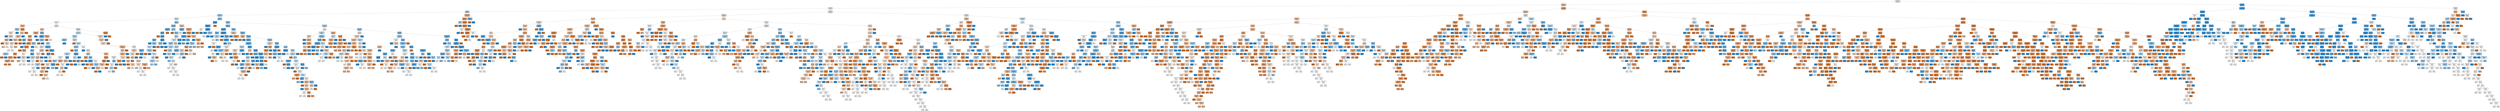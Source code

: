 digraph Tree {
node [shape=box, style="filled, rounded", color="black", fontname="helvetica"] ;
edge [fontname="helvetica"] ;
0 [label=<instrumentalness &le; 0.183<br/>gini = 0.497<br/>samples = 12764<br/>value = [6835, 5929]<br/>class = pop>, fillcolor="#fceee5"] ;
1 [label=<loudness &le; -7.71<br/>gini = 0.442<br/>samples = 9770<br/>value = [6554, 3216]<br/>class = pop>, fillcolor="#f2bf9a"] ;
0 -> 1 [labeldistance=2.5, labelangle=45, headlabel="True"] ;
2 [label=<loudness &le; -10.838<br/>gini = 0.499<br/>samples = 3958<br/>value = [1900, 2058]<br/>class = chill>, fillcolor="#f0f7fd"] ;
1 -> 2 ;
3 [label=<energy &le; 0.595<br/>gini = 0.468<br/>samples = 1524<br/>value = [569, 955]<br/>class = chill>, fillcolor="#afd7f4"] ;
2 -> 3 ;
4 [label=<instrumentalness &le; 0.0<br/>gini = 0.459<br/>samples = 1459<br/>value = [520, 939]<br/>class = chill>, fillcolor="#a7d3f3"] ;
3 -> 4 ;
5 [label=<acousticness &le; 0.87<br/>gini = 0.495<br/>samples = 559<br/>value = [252, 307]<br/>class = chill>, fillcolor="#dcedfa"] ;
4 -> 5 ;
6 [label=<duration_ms &le; 150920.0<br/>gini = 0.5<br/>samples = 399<br/>value = [199, 200]<br/>class = chill>, fillcolor="#feffff"] ;
5 -> 6 ;
7 [label=<danceability &le; 0.577<br/>gini = 0.43<br/>samples = 48<br/>value = [33, 15]<br/>class = pop>, fillcolor="#f1ba93"] ;
6 -> 7 ;
8 [label=<danceability &le; 0.501<br/>gini = 0.457<br/>samples = 17<br/>value = [6, 11]<br/>class = chill>, fillcolor="#a5d2f3"] ;
7 -> 8 ;
9 [label=<speechiness &le; 0.031<br/>gini = 0.496<br/>samples = 11<br/>value = [6, 5]<br/>class = pop>, fillcolor="#fbeade"] ;
8 -> 9 ;
10 [label=<gini = 0.0<br/>samples = 1<br/>value = [0, 1]<br/>class = chill>, fillcolor="#399de5"] ;
9 -> 10 ;
11 [label=<loudness &le; -12.015<br/>gini = 0.48<br/>samples = 10<br/>value = [6, 4]<br/>class = pop>, fillcolor="#f6d5bd"] ;
9 -> 11 ;
12 [label=<tempo &le; 129.739<br/>gini = 0.444<br/>samples = 9<br/>value = [6, 3]<br/>class = pop>, fillcolor="#f2c09c"] ;
11 -> 12 ;
13 [label=<gini = 0.0<br/>samples = 2<br/>value = [2, 0]<br/>class = pop>, fillcolor="#e58139"] ;
12 -> 13 ;
14 [label=<loudness &le; -14.722<br/>gini = 0.49<br/>samples = 7<br/>value = [4, 3]<br/>class = pop>, fillcolor="#f8e0ce"] ;
12 -> 14 ;
15 [label=<gini = 0.48<br/>samples = 5<br/>value = [3, 2]<br/>class = pop>, fillcolor="#f6d5bd"] ;
14 -> 15 ;
16 [label=<gini = 0.5<br/>samples = 2<br/>value = [1, 1]<br/>class = pop>, fillcolor="#ffffff"] ;
14 -> 16 ;
17 [label=<gini = 0.0<br/>samples = 1<br/>value = [0, 1]<br/>class = chill>, fillcolor="#399de5"] ;
11 -> 17 ;
18 [label=<gini = 0.0<br/>samples = 6<br/>value = [0, 6]<br/>class = chill>, fillcolor="#399de5"] ;
8 -> 18 ;
19 [label=<tempo &le; 119.208<br/>gini = 0.225<br/>samples = 31<br/>value = [27, 4]<br/>class = pop>, fillcolor="#e99456"] ;
7 -> 19 ;
20 [label=<tempo &le; 115.453<br/>gini = 0.48<br/>samples = 10<br/>value = [6, 4]<br/>class = pop>, fillcolor="#f6d5bd"] ;
19 -> 20 ;
21 [label=<instrumentalness &le; 0.0<br/>gini = 0.444<br/>samples = 9<br/>value = [6, 3]<br/>class = pop>, fillcolor="#f2c09c"] ;
20 -> 21 ;
22 [label=<danceability &le; 0.715<br/>gini = 0.469<br/>samples = 8<br/>value = [5, 3]<br/>class = pop>, fillcolor="#f5cdb0"] ;
21 -> 22 ;
23 [label=<tempo &le; 107.625<br/>gini = 0.49<br/>samples = 7<br/>value = [4, 3]<br/>class = pop>, fillcolor="#f8e0ce"] ;
22 -> 23 ;
24 [label=<energy &le; 0.334<br/>gini = 0.5<br/>samples = 4<br/>value = [2, 2]<br/>class = pop>, fillcolor="#ffffff"] ;
23 -> 24 ;
25 [label=<gini = 0.5<br/>samples = 2<br/>value = [1, 1]<br/>class = pop>, fillcolor="#ffffff"] ;
24 -> 25 ;
26 [label=<gini = 0.5<br/>samples = 2<br/>value = [1, 1]<br/>class = pop>, fillcolor="#ffffff"] ;
24 -> 26 ;
27 [label=<gini = 0.444<br/>samples = 3<br/>value = [2, 1]<br/>class = pop>, fillcolor="#f2c09c"] ;
23 -> 27 ;
28 [label=<gini = 0.0<br/>samples = 1<br/>value = [1, 0]<br/>class = pop>, fillcolor="#e58139"] ;
22 -> 28 ;
29 [label=<gini = 0.0<br/>samples = 1<br/>value = [1, 0]<br/>class = pop>, fillcolor="#e58139"] ;
21 -> 29 ;
30 [label=<gini = 0.0<br/>samples = 1<br/>value = [0, 1]<br/>class = chill>, fillcolor="#399de5"] ;
20 -> 30 ;
31 [label=<gini = 0.0<br/>samples = 21<br/>value = [21, 0]<br/>class = pop>, fillcolor="#e58139"] ;
19 -> 31 ;
32 [label=<valence &le; 0.206<br/>gini = 0.499<br/>samples = 351<br/>value = [166, 185]<br/>class = chill>, fillcolor="#ebf5fc"] ;
6 -> 32 ;
33 [label=<key &le; 8.5<br/>gini = 0.463<br/>samples = 66<br/>value = [42, 24]<br/>class = pop>, fillcolor="#f4c9aa"] ;
32 -> 33 ;
34 [label=<instrumentalness &le; 0.0<br/>gini = 0.38<br/>samples = 51<br/>value = [38, 13]<br/>class = pop>, fillcolor="#eeac7d"] ;
33 -> 34 ;
35 [label=<energy &le; 0.168<br/>gini = 0.348<br/>samples = 49<br/>value = [38, 11]<br/>class = pop>, fillcolor="#eda572"] ;
34 -> 35 ;
36 [label=<energy &le; 0.113<br/>gini = 0.375<br/>samples = 4<br/>value = [1, 3]<br/>class = chill>, fillcolor="#7bbeee"] ;
35 -> 36 ;
37 [label=<gini = 0.0<br/>samples = 1<br/>value = [1, 0]<br/>class = pop>, fillcolor="#e58139"] ;
36 -> 37 ;
38 [label=<gini = 0.0<br/>samples = 3<br/>value = [0, 3]<br/>class = chill>, fillcolor="#399de5"] ;
36 -> 38 ;
39 [label=<loudness &le; -10.981<br/>gini = 0.292<br/>samples = 45<br/>value = [37, 8]<br/>class = pop>, fillcolor="#eb9c64"] ;
35 -> 39 ;
40 [label=<speechiness &le; 0.026<br/>gini = 0.245<br/>samples = 42<br/>value = [36, 6]<br/>class = pop>, fillcolor="#e9965a"] ;
39 -> 40 ;
41 [label=<gini = 0.0<br/>samples = 1<br/>value = [0, 1]<br/>class = chill>, fillcolor="#399de5"] ;
40 -> 41 ;
42 [label=<speechiness &le; 0.037<br/>gini = 0.214<br/>samples = 41<br/>value = [36, 5]<br/>class = pop>, fillcolor="#e99254"] ;
40 -> 42 ;
43 [label=<gini = 0.0<br/>samples = 18<br/>value = [18, 0]<br/>class = pop>, fillcolor="#e58139"] ;
42 -> 43 ;
44 [label=<valence &le; 0.146<br/>gini = 0.34<br/>samples = 23<br/>value = [18, 5]<br/>class = pop>, fillcolor="#eca470"] ;
42 -> 44 ;
45 [label=<duration_ms &le; 206808.5<br/>gini = 0.444<br/>samples = 3<br/>value = [1, 2]<br/>class = chill>, fillcolor="#9ccef2"] ;
44 -> 45 ;
46 [label=<gini = 0.0<br/>samples = 1<br/>value = [1, 0]<br/>class = pop>, fillcolor="#e58139"] ;
45 -> 46 ;
47 [label=<gini = 0.0<br/>samples = 2<br/>value = [0, 2]<br/>class = chill>, fillcolor="#399de5"] ;
45 -> 47 ;
48 [label=<key &le; 4.5<br/>gini = 0.255<br/>samples = 20<br/>value = [17, 3]<br/>class = pop>, fillcolor="#ea975c"] ;
44 -> 48 ;
49 [label=<acousticness &le; 0.651<br/>gini = 0.337<br/>samples = 14<br/>value = [11, 3]<br/>class = pop>, fillcolor="#eca36f"] ;
48 -> 49 ;
50 [label=<duration_ms &le; 262406.5<br/>gini = 0.32<br/>samples = 10<br/>value = [8, 2]<br/>class = pop>, fillcolor="#eca06a"] ;
49 -> 50 ;
51 [label=<gini = 0.32<br/>samples = 5<br/>value = [4, 1]<br/>class = pop>, fillcolor="#eca06a"] ;
50 -> 51 ;
52 [label=<gini = 0.32<br/>samples = 5<br/>value = [4, 1]<br/>class = pop>, fillcolor="#eca06a"] ;
50 -> 52 ;
53 [label=<gini = 0.375<br/>samples = 4<br/>value = [3, 1]<br/>class = pop>, fillcolor="#eeab7b"] ;
49 -> 53 ;
54 [label=<gini = 0.0<br/>samples = 6<br/>value = [6, 0]<br/>class = pop>, fillcolor="#e58139"] ;
48 -> 54 ;
55 [label=<tempo &le; 112.975<br/>gini = 0.444<br/>samples = 3<br/>value = [1, 2]<br/>class = chill>, fillcolor="#9ccef2"] ;
39 -> 55 ;
56 [label=<gini = 0.0<br/>samples = 1<br/>value = [0, 1]<br/>class = chill>, fillcolor="#399de5"] ;
55 -> 56 ;
57 [label=<gini = 0.5<br/>samples = 2<br/>value = [1, 1]<br/>class = pop>, fillcolor="#ffffff"] ;
55 -> 57 ;
58 [label=<gini = 0.0<br/>samples = 2<br/>value = [0, 2]<br/>class = chill>, fillcolor="#399de5"] ;
34 -> 58 ;
59 [label=<valence &le; 0.168<br/>gini = 0.391<br/>samples = 15<br/>value = [4, 11]<br/>class = chill>, fillcolor="#81c1ee"] ;
33 -> 59 ;
60 [label=<danceability &le; 0.576<br/>gini = 0.165<br/>samples = 11<br/>value = [1, 10]<br/>class = chill>, fillcolor="#4da7e8"] ;
59 -> 60 ;
61 [label=<gini = 0.0<br/>samples = 8<br/>value = [0, 8]<br/>class = chill>, fillcolor="#399de5"] ;
60 -> 61 ;
62 [label=<acousticness &le; 0.182<br/>gini = 0.444<br/>samples = 3<br/>value = [1, 2]<br/>class = chill>, fillcolor="#9ccef2"] ;
60 -> 62 ;
63 [label=<gini = 0.0<br/>samples = 1<br/>value = [1, 0]<br/>class = pop>, fillcolor="#e58139"] ;
62 -> 63 ;
64 [label=<gini = 0.0<br/>samples = 2<br/>value = [0, 2]<br/>class = chill>, fillcolor="#399de5"] ;
62 -> 64 ;
65 [label=<speechiness &le; 0.036<br/>gini = 0.375<br/>samples = 4<br/>value = [3, 1]<br/>class = pop>, fillcolor="#eeab7b"] ;
59 -> 65 ;
66 [label=<gini = 0.0<br/>samples = 2<br/>value = [2, 0]<br/>class = pop>, fillcolor="#e58139"] ;
65 -> 66 ;
67 [label=<gini = 0.5<br/>samples = 2<br/>value = [1, 1]<br/>class = pop>, fillcolor="#ffffff"] ;
65 -> 67 ;
68 [label=<tempo &le; 177.619<br/>gini = 0.492<br/>samples = 285<br/>value = [124, 161]<br/>class = chill>, fillcolor="#d1e8f9"] ;
32 -> 68 ;
69 [label=<instrumentalness &le; 0.0<br/>gini = 0.487<br/>samples = 275<br/>value = [115, 160]<br/>class = chill>, fillcolor="#c7e3f8"] ;
68 -> 69 ;
70 [label=<speechiness &le; 0.034<br/>gini = 0.47<br/>samples = 220<br/>value = [83, 137]<br/>class = chill>, fillcolor="#b1d8f5"] ;
69 -> 70 ;
71 [label=<speechiness &le; 0.033<br/>gini = 0.413<br/>samples = 79<br/>value = [23, 56]<br/>class = chill>, fillcolor="#8ac5f0"] ;
70 -> 71 ;
72 [label=<valence &le; 0.45<br/>gini = 0.467<br/>samples = 62<br/>value = [23, 39]<br/>class = chill>, fillcolor="#aed7f4"] ;
71 -> 72 ;
73 [label=<danceability &le; 0.483<br/>gini = 0.498<br/>samples = 43<br/>value = [20, 23]<br/>class = chill>, fillcolor="#e5f2fc"] ;
72 -> 73 ;
74 [label=<valence &le; 0.247<br/>gini = 0.408<br/>samples = 21<br/>value = [6, 15]<br/>class = chill>, fillcolor="#88c4ef"] ;
73 -> 74 ;
75 [label=<energy &le; 0.178<br/>gini = 0.5<br/>samples = 8<br/>value = [4, 4]<br/>class = pop>, fillcolor="#ffffff"] ;
74 -> 75 ;
76 [label=<gini = 0.0<br/>samples = 1<br/>value = [0, 1]<br/>class = chill>, fillcolor="#399de5"] ;
75 -> 76 ;
77 [label=<acousticness &le; 0.549<br/>gini = 0.49<br/>samples = 7<br/>value = [4, 3]<br/>class = pop>, fillcolor="#f8e0ce"] ;
75 -> 77 ;
78 [label=<gini = 0.444<br/>samples = 3<br/>value = [2, 1]<br/>class = pop>, fillcolor="#f2c09c"] ;
77 -> 78 ;
79 [label=<duration_ms &le; 235466.5<br/>gini = 0.5<br/>samples = 4<br/>value = [2, 2]<br/>class = pop>, fillcolor="#ffffff"] ;
77 -> 79 ;
80 [label=<gini = 0.5<br/>samples = 2<br/>value = [1, 1]<br/>class = pop>, fillcolor="#ffffff"] ;
79 -> 80 ;
81 [label=<gini = 0.5<br/>samples = 2<br/>value = [1, 1]<br/>class = pop>, fillcolor="#ffffff"] ;
79 -> 81 ;
82 [label=<energy &le; 0.328<br/>gini = 0.26<br/>samples = 13<br/>value = [2, 11]<br/>class = chill>, fillcolor="#5dafea"] ;
74 -> 82 ;
83 [label=<gini = 0.0<br/>samples = 8<br/>value = [0, 8]<br/>class = chill>, fillcolor="#399de5"] ;
82 -> 83 ;
84 [label=<danceability &le; 0.353<br/>gini = 0.48<br/>samples = 5<br/>value = [2, 3]<br/>class = chill>, fillcolor="#bddef6"] ;
82 -> 84 ;
85 [label=<gini = 0.0<br/>samples = 1<br/>value = [0, 1]<br/>class = chill>, fillcolor="#399de5"] ;
84 -> 85 ;
86 [label=<tempo &le; 117.757<br/>gini = 0.5<br/>samples = 4<br/>value = [2, 2]<br/>class = pop>, fillcolor="#ffffff"] ;
84 -> 86 ;
87 [label=<gini = 0.5<br/>samples = 2<br/>value = [1, 1]<br/>class = pop>, fillcolor="#ffffff"] ;
86 -> 87 ;
88 [label=<gini = 0.5<br/>samples = 2<br/>value = [1, 1]<br/>class = pop>, fillcolor="#ffffff"] ;
86 -> 88 ;
89 [label=<speechiness &le; 0.031<br/>gini = 0.463<br/>samples = 22<br/>value = [14, 8]<br/>class = pop>, fillcolor="#f4c9aa"] ;
73 -> 89 ;
90 [label=<speechiness &le; 0.029<br/>gini = 0.498<br/>samples = 17<br/>value = [9, 8]<br/>class = pop>, fillcolor="#fcf1e9"] ;
89 -> 90 ;
91 [label=<energy &le; 0.241<br/>gini = 0.459<br/>samples = 14<br/>value = [9, 5]<br/>class = pop>, fillcolor="#f3c7a7"] ;
90 -> 91 ;
92 [label=<gini = 0.0<br/>samples = 3<br/>value = [3, 0]<br/>class = pop>, fillcolor="#e58139"] ;
91 -> 92 ;
93 [label=<energy &le; 0.391<br/>gini = 0.496<br/>samples = 11<br/>value = [6, 5]<br/>class = pop>, fillcolor="#fbeade"] ;
91 -> 93 ;
94 [label=<duration_ms &le; 251507.0<br/>gini = 0.469<br/>samples = 8<br/>value = [3, 5]<br/>class = chill>, fillcolor="#b0d8f5"] ;
93 -> 94 ;
95 [label=<danceability &le; 0.532<br/>gini = 0.5<br/>samples = 6<br/>value = [3, 3]<br/>class = pop>, fillcolor="#ffffff"] ;
94 -> 95 ;
96 [label=<gini = 0.5<br/>samples = 2<br/>value = [1, 1]<br/>class = pop>, fillcolor="#ffffff"] ;
95 -> 96 ;
97 [label=<loudness &le; -13.064<br/>gini = 0.5<br/>samples = 4<br/>value = [2, 2]<br/>class = pop>, fillcolor="#ffffff"] ;
95 -> 97 ;
98 [label=<gini = 0.5<br/>samples = 2<br/>value = [1, 1]<br/>class = pop>, fillcolor="#ffffff"] ;
97 -> 98 ;
99 [label=<gini = 0.5<br/>samples = 2<br/>value = [1, 1]<br/>class = pop>, fillcolor="#ffffff"] ;
97 -> 99 ;
100 [label=<gini = 0.0<br/>samples = 2<br/>value = [0, 2]<br/>class = chill>, fillcolor="#399de5"] ;
94 -> 100 ;
101 [label=<gini = 0.0<br/>samples = 3<br/>value = [3, 0]<br/>class = pop>, fillcolor="#e58139"] ;
93 -> 101 ;
102 [label=<gini = 0.0<br/>samples = 3<br/>value = [0, 3]<br/>class = chill>, fillcolor="#399de5"] ;
90 -> 102 ;
103 [label=<gini = 0.0<br/>samples = 5<br/>value = [5, 0]<br/>class = pop>, fillcolor="#e58139"] ;
89 -> 103 ;
104 [label=<duration_ms &le; 164253.0<br/>gini = 0.266<br/>samples = 19<br/>value = [3, 16]<br/>class = chill>, fillcolor="#5eafea"] ;
72 -> 104 ;
105 [label=<gini = 0.0<br/>samples = 1<br/>value = [1, 0]<br/>class = pop>, fillcolor="#e58139"] ;
104 -> 105 ;
106 [label=<speechiness &le; 0.033<br/>gini = 0.198<br/>samples = 18<br/>value = [2, 16]<br/>class = chill>, fillcolor="#52a9e8"] ;
104 -> 106 ;
107 [label=<energy &le; 0.559<br/>gini = 0.111<br/>samples = 17<br/>value = [1, 16]<br/>class = chill>, fillcolor="#45a3e7"] ;
106 -> 107 ;
108 [label=<gini = 0.0<br/>samples = 15<br/>value = [0, 15]<br/>class = chill>, fillcolor="#399de5"] ;
107 -> 108 ;
109 [label=<tempo &le; 111.74<br/>gini = 0.5<br/>samples = 2<br/>value = [1, 1]<br/>class = pop>, fillcolor="#ffffff"] ;
107 -> 109 ;
110 [label=<gini = 0.0<br/>samples = 1<br/>value = [0, 1]<br/>class = chill>, fillcolor="#399de5"] ;
109 -> 110 ;
111 [label=<gini = 0.0<br/>samples = 1<br/>value = [1, 0]<br/>class = pop>, fillcolor="#e58139"] ;
109 -> 111 ;
112 [label=<gini = 0.0<br/>samples = 1<br/>value = [1, 0]<br/>class = pop>, fillcolor="#e58139"] ;
106 -> 112 ;
113 [label=<gini = 0.0<br/>samples = 17<br/>value = [0, 17]<br/>class = chill>, fillcolor="#399de5"] ;
71 -> 113 ;
114 [label=<speechiness &le; 0.035<br/>gini = 0.489<br/>samples = 141<br/>value = [60, 81]<br/>class = chill>, fillcolor="#cce6f8"] ;
70 -> 114 ;
115 [label=<gini = 0.0<br/>samples = 4<br/>value = [4, 0]<br/>class = pop>, fillcolor="#e58139"] ;
114 -> 115 ;
116 [label=<loudness &le; -12.483<br/>gini = 0.483<br/>samples = 137<br/>value = [56, 81]<br/>class = chill>, fillcolor="#c2e1f7"] ;
114 -> 116 ;
117 [label=<acousticness &le; 0.071<br/>gini = 0.438<br/>samples = 71<br/>value = [23, 48]<br/>class = chill>, fillcolor="#98ccf1"] ;
116 -> 117 ;
118 [label=<gini = 0.0<br/>samples = 3<br/>value = [3, 0]<br/>class = pop>, fillcolor="#e58139"] ;
117 -> 118 ;
119 [label=<energy &le; 0.316<br/>gini = 0.415<br/>samples = 68<br/>value = [20, 48]<br/>class = chill>, fillcolor="#8bc6f0"] ;
117 -> 119 ;
120 [label=<duration_ms &le; 231588.5<br/>gini = 0.474<br/>samples = 44<br/>value = [17, 27]<br/>class = chill>, fillcolor="#b6dbf5"] ;
119 -> 120 ;
121 [label=<speechiness &le; 0.051<br/>gini = 0.499<br/>samples = 31<br/>value = [15, 16]<br/>class = chill>, fillcolor="#f3f9fd"] ;
120 -> 121 ;
122 [label=<speechiness &le; 0.043<br/>gini = 0.455<br/>samples = 20<br/>value = [7, 13]<br/>class = chill>, fillcolor="#a4d2f3"] ;
121 -> 122 ;
123 [label=<instrumentalness &le; 0.0<br/>gini = 0.496<br/>samples = 11<br/>value = [6, 5]<br/>class = pop>, fillcolor="#fbeade"] ;
122 -> 123 ;
124 [label=<acousticness &le; 0.795<br/>gini = 0.375<br/>samples = 8<br/>value = [6, 2]<br/>class = pop>, fillcolor="#eeab7b"] ;
123 -> 124 ;
125 [label=<loudness &le; -15.573<br/>gini = 0.444<br/>samples = 6<br/>value = [4, 2]<br/>class = pop>, fillcolor="#f2c09c"] ;
124 -> 125 ;
126 [label=<gini = 0.0<br/>samples = 1<br/>value = [1, 0]<br/>class = pop>, fillcolor="#e58139"] ;
125 -> 126 ;
127 [label=<loudness &le; -14.608<br/>gini = 0.48<br/>samples = 5<br/>value = [3, 2]<br/>class = pop>, fillcolor="#f6d5bd"] ;
125 -> 127 ;
128 [label=<gini = 0.444<br/>samples = 3<br/>value = [2, 1]<br/>class = pop>, fillcolor="#f2c09c"] ;
127 -> 128 ;
129 [label=<gini = 0.5<br/>samples = 2<br/>value = [1, 1]<br/>class = pop>, fillcolor="#ffffff"] ;
127 -> 129 ;
130 [label=<gini = 0.0<br/>samples = 2<br/>value = [2, 0]<br/>class = pop>, fillcolor="#e58139"] ;
124 -> 130 ;
131 [label=<gini = 0.0<br/>samples = 3<br/>value = [0, 3]<br/>class = chill>, fillcolor="#399de5"] ;
123 -> 131 ;
132 [label=<loudness &le; -17.402<br/>gini = 0.198<br/>samples = 9<br/>value = [1, 8]<br/>class = chill>, fillcolor="#52a9e8"] ;
122 -> 132 ;
133 [label=<gini = 0.444<br/>samples = 3<br/>value = [1, 2]<br/>class = chill>, fillcolor="#9ccef2"] ;
132 -> 133 ;
134 [label=<gini = 0.0<br/>samples = 6<br/>value = [0, 6]<br/>class = chill>, fillcolor="#399de5"] ;
132 -> 134 ;
135 [label=<speechiness &le; 0.065<br/>gini = 0.397<br/>samples = 11<br/>value = [8, 3]<br/>class = pop>, fillcolor="#efb083"] ;
121 -> 135 ;
136 [label=<gini = 0.0<br/>samples = 5<br/>value = [5, 0]<br/>class = pop>, fillcolor="#e58139"] ;
135 -> 136 ;
137 [label=<duration_ms &le; 203578.0<br/>gini = 0.5<br/>samples = 6<br/>value = [3, 3]<br/>class = pop>, fillcolor="#ffffff"] ;
135 -> 137 ;
138 [label=<valence &le; 0.519<br/>gini = 0.48<br/>samples = 5<br/>value = [3, 2]<br/>class = pop>, fillcolor="#f6d5bd"] ;
137 -> 138 ;
139 [label=<key &le; 6.5<br/>gini = 0.5<br/>samples = 4<br/>value = [2, 2]<br/>class = pop>, fillcolor="#ffffff"] ;
138 -> 139 ;
140 [label=<gini = 0.5<br/>samples = 2<br/>value = [1, 1]<br/>class = pop>, fillcolor="#ffffff"] ;
139 -> 140 ;
141 [label=<gini = 0.5<br/>samples = 2<br/>value = [1, 1]<br/>class = pop>, fillcolor="#ffffff"] ;
139 -> 141 ;
142 [label=<gini = 0.0<br/>samples = 1<br/>value = [1, 0]<br/>class = pop>, fillcolor="#e58139"] ;
138 -> 142 ;
143 [label=<gini = 0.0<br/>samples = 1<br/>value = [0, 1]<br/>class = chill>, fillcolor="#399de5"] ;
137 -> 143 ;
144 [label=<valence &le; 0.33<br/>gini = 0.26<br/>samples = 13<br/>value = [2, 11]<br/>class = chill>, fillcolor="#5dafea"] ;
120 -> 144 ;
145 [label=<speechiness &le; 0.04<br/>gini = 0.444<br/>samples = 3<br/>value = [2, 1]<br/>class = pop>, fillcolor="#f2c09c"] ;
144 -> 145 ;
146 [label=<gini = 0.0<br/>samples = 1<br/>value = [0, 1]<br/>class = chill>, fillcolor="#399de5"] ;
145 -> 146 ;
147 [label=<gini = 0.0<br/>samples = 2<br/>value = [2, 0]<br/>class = pop>, fillcolor="#e58139"] ;
145 -> 147 ;
148 [label=<gini = 0.0<br/>samples = 10<br/>value = [0, 10]<br/>class = chill>, fillcolor="#399de5"] ;
144 -> 148 ;
149 [label=<loudness &le; -14.038<br/>gini = 0.219<br/>samples = 24<br/>value = [3, 21]<br/>class = chill>, fillcolor="#55abe9"] ;
119 -> 149 ;
150 [label=<valence &le; 0.537<br/>gini = 0.49<br/>samples = 7<br/>value = [3, 4]<br/>class = chill>, fillcolor="#cee6f8"] ;
149 -> 150 ;
151 [label=<gini = 0.0<br/>samples = 2<br/>value = [2, 0]<br/>class = pop>, fillcolor="#e58139"] ;
150 -> 151 ;
152 [label=<key &le; 9.5<br/>gini = 0.32<br/>samples = 5<br/>value = [1, 4]<br/>class = chill>, fillcolor="#6ab6ec"] ;
150 -> 152 ;
153 [label=<gini = 0.0<br/>samples = 3<br/>value = [0, 3]<br/>class = chill>, fillcolor="#399de5"] ;
152 -> 153 ;
154 [label=<gini = 0.5<br/>samples = 2<br/>value = [1, 1]<br/>class = pop>, fillcolor="#ffffff"] ;
152 -> 154 ;
155 [label=<gini = 0.0<br/>samples = 17<br/>value = [0, 17]<br/>class = chill>, fillcolor="#399de5"] ;
149 -> 155 ;
156 [label=<tempo &le; 74.693<br/>gini = 0.5<br/>samples = 66<br/>value = [33, 33]<br/>class = pop>, fillcolor="#ffffff"] ;
116 -> 156 ;
157 [label=<gini = 0.0<br/>samples = 5<br/>value = [0, 5]<br/>class = chill>, fillcolor="#399de5"] ;
156 -> 157 ;
158 [label=<valence &le; 0.431<br/>gini = 0.497<br/>samples = 61<br/>value = [33, 28]<br/>class = pop>, fillcolor="#fbece1"] ;
156 -> 158 ;
159 [label=<tempo &le; 98.348<br/>gini = 0.466<br/>samples = 27<br/>value = [10, 17]<br/>class = chill>, fillcolor="#add7f4"] ;
158 -> 159 ;
160 [label=<valence &le; 0.317<br/>gini = 0.32<br/>samples = 5<br/>value = [4, 1]<br/>class = pop>, fillcolor="#eca06a"] ;
159 -> 160 ;
161 [label=<gini = 0.0<br/>samples = 4<br/>value = [4, 0]<br/>class = pop>, fillcolor="#e58139"] ;
160 -> 161 ;
162 [label=<gini = 0.0<br/>samples = 1<br/>value = [0, 1]<br/>class = chill>, fillcolor="#399de5"] ;
160 -> 162 ;
163 [label=<key &le; 6.5<br/>gini = 0.397<br/>samples = 22<br/>value = [6, 16]<br/>class = chill>, fillcolor="#83c2ef"] ;
159 -> 163 ;
164 [label=<loudness &le; -10.974<br/>gini = 0.153<br/>samples = 12<br/>value = [1, 11]<br/>class = chill>, fillcolor="#4ba6e7"] ;
163 -> 164 ;
165 [label=<gini = 0.0<br/>samples = 11<br/>value = [0, 11]<br/>class = chill>, fillcolor="#399de5"] ;
164 -> 165 ;
166 [label=<gini = 0.0<br/>samples = 1<br/>value = [1, 0]<br/>class = pop>, fillcolor="#e58139"] ;
164 -> 166 ;
167 [label=<acousticness &le; 0.604<br/>gini = 0.5<br/>samples = 10<br/>value = [5, 5]<br/>class = pop>, fillcolor="#ffffff"] ;
163 -> 167 ;
168 [label=<valence &le; 0.303<br/>gini = 0.375<br/>samples = 4<br/>value = [3, 1]<br/>class = pop>, fillcolor="#eeab7b"] ;
167 -> 168 ;
169 [label=<gini = 0.0<br/>samples = 2<br/>value = [2, 0]<br/>class = pop>, fillcolor="#e58139"] ;
168 -> 169 ;
170 [label=<gini = 0.5<br/>samples = 2<br/>value = [1, 1]<br/>class = pop>, fillcolor="#ffffff"] ;
168 -> 170 ;
171 [label=<danceability &le; 0.699<br/>gini = 0.444<br/>samples = 6<br/>value = [2, 4]<br/>class = chill>, fillcolor="#9ccef2"] ;
167 -> 171 ;
172 [label=<gini = 0.0<br/>samples = 3<br/>value = [0, 3]<br/>class = chill>, fillcolor="#399de5"] ;
171 -> 172 ;
173 [label=<danceability &le; 0.781<br/>gini = 0.444<br/>samples = 3<br/>value = [2, 1]<br/>class = pop>, fillcolor="#f2c09c"] ;
171 -> 173 ;
174 [label=<gini = 0.0<br/>samples = 2<br/>value = [2, 0]<br/>class = pop>, fillcolor="#e58139"] ;
173 -> 174 ;
175 [label=<gini = 0.0<br/>samples = 1<br/>value = [0, 1]<br/>class = chill>, fillcolor="#399de5"] ;
173 -> 175 ;
176 [label=<danceability &le; 0.63<br/>gini = 0.438<br/>samples = 34<br/>value = [23, 11]<br/>class = pop>, fillcolor="#f1bd98"] ;
158 -> 176 ;
177 [label=<loudness &le; -10.88<br/>gini = 0.208<br/>samples = 17<br/>value = [15, 2]<br/>class = pop>, fillcolor="#e89253"] ;
176 -> 177 ;
178 [label=<valence &le; 0.458<br/>gini = 0.117<br/>samples = 16<br/>value = [15, 1]<br/>class = pop>, fillcolor="#e78946"] ;
177 -> 178 ;
179 [label=<duration_ms &le; 237629.0<br/>gini = 0.444<br/>samples = 3<br/>value = [2, 1]<br/>class = pop>, fillcolor="#f2c09c"] ;
178 -> 179 ;
180 [label=<gini = 0.5<br/>samples = 2<br/>value = [1, 1]<br/>class = pop>, fillcolor="#ffffff"] ;
179 -> 180 ;
181 [label=<gini = 0.0<br/>samples = 1<br/>value = [1, 0]<br/>class = pop>, fillcolor="#e58139"] ;
179 -> 181 ;
182 [label=<gini = 0.0<br/>samples = 13<br/>value = [13, 0]<br/>class = pop>, fillcolor="#e58139"] ;
178 -> 182 ;
183 [label=<gini = 0.0<br/>samples = 1<br/>value = [0, 1]<br/>class = chill>, fillcolor="#399de5"] ;
177 -> 183 ;
184 [label=<speechiness &le; 0.127<br/>gini = 0.498<br/>samples = 17<br/>value = [8, 9]<br/>class = chill>, fillcolor="#e9f4fc"] ;
176 -> 184 ;
185 [label=<key &le; 3.0<br/>gini = 0.397<br/>samples = 11<br/>value = [3, 8]<br/>class = chill>, fillcolor="#83c2ef"] ;
184 -> 185 ;
186 [label=<speechiness &le; 0.049<br/>gini = 0.5<br/>samples = 6<br/>value = [3, 3]<br/>class = pop>, fillcolor="#ffffff"] ;
185 -> 186 ;
187 [label=<valence &le; 0.689<br/>gini = 0.48<br/>samples = 5<br/>value = [2, 3]<br/>class = chill>, fillcolor="#bddef6"] ;
186 -> 187 ;
188 [label=<gini = 0.5<br/>samples = 2<br/>value = [1, 1]<br/>class = pop>, fillcolor="#ffffff"] ;
187 -> 188 ;
189 [label=<gini = 0.444<br/>samples = 3<br/>value = [1, 2]<br/>class = chill>, fillcolor="#9ccef2"] ;
187 -> 189 ;
190 [label=<gini = 0.0<br/>samples = 1<br/>value = [1, 0]<br/>class = pop>, fillcolor="#e58139"] ;
186 -> 190 ;
191 [label=<gini = 0.0<br/>samples = 5<br/>value = [0, 5]<br/>class = chill>, fillcolor="#399de5"] ;
185 -> 191 ;
192 [label=<loudness &le; -10.983<br/>gini = 0.278<br/>samples = 6<br/>value = [5, 1]<br/>class = pop>, fillcolor="#ea9a61"] ;
184 -> 192 ;
193 [label=<gini = 0.0<br/>samples = 5<br/>value = [5, 0]<br/>class = pop>, fillcolor="#e58139"] ;
192 -> 193 ;
194 [label=<gini = 0.0<br/>samples = 1<br/>value = [0, 1]<br/>class = chill>, fillcolor="#399de5"] ;
192 -> 194 ;
195 [label=<duration_ms &le; 314080.0<br/>gini = 0.487<br/>samples = 55<br/>value = [32, 23]<br/>class = pop>, fillcolor="#f8dcc7"] ;
69 -> 195 ;
196 [label=<duration_ms &le; 281580.0<br/>gini = 0.473<br/>samples = 52<br/>value = [32, 20]<br/>class = pop>, fillcolor="#f5d0b5"] ;
195 -> 196 ;
197 [label=<duration_ms &le; 210893.0<br/>gini = 0.489<br/>samples = 47<br/>value = [27, 20]<br/>class = pop>, fillcolor="#f8decc"] ;
196 -> 197 ;
198 [label=<duration_ms &le; 177706.5<br/>gini = 0.375<br/>samples = 16<br/>value = [12, 4]<br/>class = pop>, fillcolor="#eeab7b"] ;
197 -> 198 ;
199 [label=<valence &le; 0.702<br/>gini = 0.463<br/>samples = 11<br/>value = [7, 4]<br/>class = pop>, fillcolor="#f4c9aa"] ;
198 -> 199 ;
200 [label=<instrumentalness &le; 0.0<br/>gini = 0.42<br/>samples = 10<br/>value = [7, 3]<br/>class = pop>, fillcolor="#f0b78e"] ;
199 -> 200 ;
201 [label=<duration_ms &le; 158281.5<br/>gini = 0.49<br/>samples = 7<br/>value = [4, 3]<br/>class = pop>, fillcolor="#f8e0ce"] ;
200 -> 201 ;
202 [label=<gini = 0.0<br/>samples = 1<br/>value = [0, 1]<br/>class = chill>, fillcolor="#399de5"] ;
201 -> 202 ;
203 [label=<key &le; 3.5<br/>gini = 0.444<br/>samples = 6<br/>value = [4, 2]<br/>class = pop>, fillcolor="#f2c09c"] ;
201 -> 203 ;
204 [label=<gini = 0.0<br/>samples = 1<br/>value = [1, 0]<br/>class = pop>, fillcolor="#e58139"] ;
203 -> 204 ;
205 [label=<loudness &le; -11.173<br/>gini = 0.48<br/>samples = 5<br/>value = [3, 2]<br/>class = pop>, fillcolor="#f6d5bd"] ;
203 -> 205 ;
206 [label=<gini = 0.444<br/>samples = 3<br/>value = [2, 1]<br/>class = pop>, fillcolor="#f2c09c"] ;
205 -> 206 ;
207 [label=<gini = 0.5<br/>samples = 2<br/>value = [1, 1]<br/>class = pop>, fillcolor="#ffffff"] ;
205 -> 207 ;
208 [label=<gini = 0.0<br/>samples = 3<br/>value = [3, 0]<br/>class = pop>, fillcolor="#e58139"] ;
200 -> 208 ;
209 [label=<gini = 0.0<br/>samples = 1<br/>value = [0, 1]<br/>class = chill>, fillcolor="#399de5"] ;
199 -> 209 ;
210 [label=<gini = 0.0<br/>samples = 5<br/>value = [5, 0]<br/>class = pop>, fillcolor="#e58139"] ;
198 -> 210 ;
211 [label=<valence &le; 0.485<br/>gini = 0.499<br/>samples = 31<br/>value = [15, 16]<br/>class = chill>, fillcolor="#f3f9fd"] ;
197 -> 211 ;
212 [label=<duration_ms &le; 258237.0<br/>gini = 0.472<br/>samples = 21<br/>value = [13, 8]<br/>class = pop>, fillcolor="#f5cfb3"] ;
211 -> 212 ;
213 [label=<duration_ms &le; 243053.5<br/>gini = 0.494<br/>samples = 18<br/>value = [10, 8]<br/>class = pop>, fillcolor="#fae6d7"] ;
212 -> 213 ;
214 [label=<key &le; 0.5<br/>gini = 0.469<br/>samples = 16<br/>value = [10, 6]<br/>class = pop>, fillcolor="#f5cdb0"] ;
213 -> 214 ;
215 [label=<gini = 0.0<br/>samples = 1<br/>value = [1, 0]<br/>class = pop>, fillcolor="#e58139"] ;
214 -> 215 ;
216 [label=<acousticness &le; 0.806<br/>gini = 0.48<br/>samples = 15<br/>value = [9, 6]<br/>class = pop>, fillcolor="#f6d5bd"] ;
214 -> 216 ;
217 [label=<speechiness &le; 0.028<br/>gini = 0.496<br/>samples = 11<br/>value = [6, 5]<br/>class = pop>, fillcolor="#fbeade"] ;
216 -> 217 ;
218 [label=<gini = 0.48<br/>samples = 5<br/>value = [3, 2]<br/>class = pop>, fillcolor="#f6d5bd"] ;
217 -> 218 ;
219 [label=<valence &le; 0.269<br/>gini = 0.5<br/>samples = 6<br/>value = [3, 3]<br/>class = pop>, fillcolor="#ffffff"] ;
217 -> 219 ;
220 [label=<gini = 0.5<br/>samples = 2<br/>value = [1, 1]<br/>class = pop>, fillcolor="#ffffff"] ;
219 -> 220 ;
221 [label=<speechiness &le; 0.033<br/>gini = 0.5<br/>samples = 4<br/>value = [2, 2]<br/>class = pop>, fillcolor="#ffffff"] ;
219 -> 221 ;
222 [label=<gini = 0.5<br/>samples = 2<br/>value = [1, 1]<br/>class = pop>, fillcolor="#ffffff"] ;
221 -> 222 ;
223 [label=<gini = 0.5<br/>samples = 2<br/>value = [1, 1]<br/>class = pop>, fillcolor="#ffffff"] ;
221 -> 223 ;
224 [label=<duration_ms &le; 232371.0<br/>gini = 0.375<br/>samples = 4<br/>value = [3, 1]<br/>class = pop>, fillcolor="#eeab7b"] ;
216 -> 224 ;
225 [label=<gini = 0.0<br/>samples = 1<br/>value = [1, 0]<br/>class = pop>, fillcolor="#e58139"] ;
224 -> 225 ;
226 [label=<gini = 0.444<br/>samples = 3<br/>value = [2, 1]<br/>class = pop>, fillcolor="#f2c09c"] ;
224 -> 226 ;
227 [label=<gini = 0.0<br/>samples = 2<br/>value = [0, 2]<br/>class = chill>, fillcolor="#399de5"] ;
213 -> 227 ;
228 [label=<gini = 0.0<br/>samples = 3<br/>value = [3, 0]<br/>class = pop>, fillcolor="#e58139"] ;
212 -> 228 ;
229 [label=<speechiness &le; 0.064<br/>gini = 0.32<br/>samples = 10<br/>value = [2, 8]<br/>class = chill>, fillcolor="#6ab6ec"] ;
211 -> 229 ;
230 [label=<valence &le; 0.919<br/>gini = 0.198<br/>samples = 9<br/>value = [1, 8]<br/>class = chill>, fillcolor="#52a9e8"] ;
229 -> 230 ;
231 [label=<gini = 0.0<br/>samples = 7<br/>value = [0, 7]<br/>class = chill>, fillcolor="#399de5"] ;
230 -> 231 ;
232 [label=<gini = 0.5<br/>samples = 2<br/>value = [1, 1]<br/>class = pop>, fillcolor="#ffffff"] ;
230 -> 232 ;
233 [label=<gini = 0.0<br/>samples = 1<br/>value = [1, 0]<br/>class = pop>, fillcolor="#e58139"] ;
229 -> 233 ;
234 [label=<gini = 0.0<br/>samples = 5<br/>value = [5, 0]<br/>class = pop>, fillcolor="#e58139"] ;
196 -> 234 ;
235 [label=<gini = 0.0<br/>samples = 3<br/>value = [0, 3]<br/>class = chill>, fillcolor="#399de5"] ;
195 -> 235 ;
236 [label=<loudness &le; -15.814<br/>gini = 0.18<br/>samples = 10<br/>value = [9, 1]<br/>class = pop>, fillcolor="#e88f4f"] ;
68 -> 236 ;
237 [label=<gini = 0.0<br/>samples = 1<br/>value = [0, 1]<br/>class = chill>, fillcolor="#399de5"] ;
236 -> 237 ;
238 [label=<gini = 0.0<br/>samples = 9<br/>value = [9, 0]<br/>class = pop>, fillcolor="#e58139"] ;
236 -> 238 ;
239 [label=<valence &le; 0.459<br/>gini = 0.443<br/>samples = 160<br/>value = [53, 107]<br/>class = chill>, fillcolor="#9bcef2"] ;
5 -> 239 ;
240 [label=<loudness &le; -12.679<br/>gini = 0.393<br/>samples = 134<br/>value = [36, 98]<br/>class = chill>, fillcolor="#82c1ef"] ;
239 -> 240 ;
241 [label=<acousticness &le; 0.978<br/>gini = 0.278<br/>samples = 60<br/>value = [10, 50]<br/>class = chill>, fillcolor="#61b1ea"] ;
240 -> 241 ;
242 [label=<energy &le; 0.037<br/>gini = 0.259<br/>samples = 59<br/>value = [9, 50]<br/>class = chill>, fillcolor="#5dafea"] ;
241 -> 242 ;
243 [label=<gini = 0.0<br/>samples = 1<br/>value = [1, 0]<br/>class = pop>, fillcolor="#e58139"] ;
242 -> 243 ;
244 [label=<tempo &le; 95.451<br/>gini = 0.238<br/>samples = 58<br/>value = [8, 50]<br/>class = chill>, fillcolor="#59ade9"] ;
242 -> 244 ;
245 [label=<tempo &le; 80.347<br/>gini = 0.366<br/>samples = 29<br/>value = [7, 22]<br/>class = chill>, fillcolor="#78bced"] ;
244 -> 245 ;
246 [label=<gini = 0.0<br/>samples = 8<br/>value = [0, 8]<br/>class = chill>, fillcolor="#399de5"] ;
245 -> 246 ;
247 [label=<speechiness &le; 0.05<br/>gini = 0.444<br/>samples = 21<br/>value = [7, 14]<br/>class = chill>, fillcolor="#9ccef2"] ;
245 -> 247 ;
248 [label=<acousticness &le; 0.919<br/>gini = 0.492<br/>samples = 16<br/>value = [7, 9]<br/>class = chill>, fillcolor="#d3e9f9"] ;
247 -> 248 ;
249 [label=<duration_ms &le; 159787.0<br/>gini = 0.459<br/>samples = 14<br/>value = [5, 9]<br/>class = chill>, fillcolor="#a7d3f3"] ;
248 -> 249 ;
250 [label=<gini = 0.0<br/>samples = 3<br/>value = [0, 3]<br/>class = chill>, fillcolor="#399de5"] ;
249 -> 250 ;
251 [label=<speechiness &le; 0.046<br/>gini = 0.496<br/>samples = 11<br/>value = [5, 6]<br/>class = chill>, fillcolor="#deeffb"] ;
249 -> 251 ;
252 [label=<key &le; 7.5<br/>gini = 0.48<br/>samples = 10<br/>value = [4, 6]<br/>class = chill>, fillcolor="#bddef6"] ;
251 -> 252 ;
253 [label=<duration_ms &le; 206200.0<br/>gini = 0.469<br/>samples = 8<br/>value = [3, 5]<br/>class = chill>, fillcolor="#b0d8f5"] ;
252 -> 253 ;
254 [label=<gini = 0.48<br/>samples = 5<br/>value = [2, 3]<br/>class = chill>, fillcolor="#bddef6"] ;
253 -> 254 ;
255 [label=<gini = 0.444<br/>samples = 3<br/>value = [1, 2]<br/>class = chill>, fillcolor="#9ccef2"] ;
253 -> 255 ;
256 [label=<gini = 0.5<br/>samples = 2<br/>value = [1, 1]<br/>class = pop>, fillcolor="#ffffff"] ;
252 -> 256 ;
257 [label=<gini = 0.0<br/>samples = 1<br/>value = [1, 0]<br/>class = pop>, fillcolor="#e58139"] ;
251 -> 257 ;
258 [label=<gini = 0.0<br/>samples = 2<br/>value = [2, 0]<br/>class = pop>, fillcolor="#e58139"] ;
248 -> 258 ;
259 [label=<gini = 0.0<br/>samples = 5<br/>value = [0, 5]<br/>class = chill>, fillcolor="#399de5"] ;
247 -> 259 ;
260 [label=<valence &le; 0.152<br/>gini = 0.067<br/>samples = 29<br/>value = [1, 28]<br/>class = chill>, fillcolor="#40a0e6"] ;
244 -> 260 ;
261 [label=<tempo &le; 130.345<br/>gini = 0.444<br/>samples = 3<br/>value = [1, 2]<br/>class = chill>, fillcolor="#9ccef2"] ;
260 -> 261 ;
262 [label=<gini = 0.0<br/>samples = 1<br/>value = [1, 0]<br/>class = pop>, fillcolor="#e58139"] ;
261 -> 262 ;
263 [label=<gini = 0.0<br/>samples = 2<br/>value = [0, 2]<br/>class = chill>, fillcolor="#399de5"] ;
261 -> 263 ;
264 [label=<gini = 0.0<br/>samples = 26<br/>value = [0, 26]<br/>class = chill>, fillcolor="#399de5"] ;
260 -> 264 ;
265 [label=<gini = 0.0<br/>samples = 1<br/>value = [1, 0]<br/>class = pop>, fillcolor="#e58139"] ;
241 -> 265 ;
266 [label=<loudness &le; -12.62<br/>gini = 0.456<br/>samples = 74<br/>value = [26, 48]<br/>class = chill>, fillcolor="#a4d2f3"] ;
240 -> 266 ;
267 [label=<gini = 0.0<br/>samples = 3<br/>value = [3, 0]<br/>class = pop>, fillcolor="#e58139"] ;
266 -> 267 ;
268 [label=<energy &le; 0.244<br/>gini = 0.438<br/>samples = 71<br/>value = [23, 48]<br/>class = chill>, fillcolor="#98ccf1"] ;
266 -> 268 ;
269 [label=<valence &le; 0.381<br/>gini = 0.475<br/>samples = 54<br/>value = [21, 33]<br/>class = chill>, fillcolor="#b7dbf6"] ;
268 -> 269 ;
270 [label=<duration_ms &le; 215890.5<br/>gini = 0.496<br/>samples = 44<br/>value = [20, 24]<br/>class = chill>, fillcolor="#deeffb"] ;
269 -> 270 ;
271 [label=<speechiness &le; 0.035<br/>gini = 0.444<br/>samples = 24<br/>value = [8, 16]<br/>class = chill>, fillcolor="#9ccef2"] ;
270 -> 271 ;
272 [label=<gini = 0.0<br/>samples = 4<br/>value = [0, 4]<br/>class = chill>, fillcolor="#399de5"] ;
271 -> 272 ;
273 [label=<duration_ms &le; 162864.0<br/>gini = 0.48<br/>samples = 20<br/>value = [8, 12]<br/>class = chill>, fillcolor="#bddef6"] ;
271 -> 273 ;
274 [label=<gini = 0.0<br/>samples = 1<br/>value = [1, 0]<br/>class = pop>, fillcolor="#e58139"] ;
273 -> 274 ;
275 [label=<danceability &le; 0.37<br/>gini = 0.465<br/>samples = 19<br/>value = [7, 12]<br/>class = chill>, fillcolor="#acd6f4"] ;
273 -> 275 ;
276 [label=<gini = 0.0<br/>samples = 2<br/>value = [0, 2]<br/>class = chill>, fillcolor="#399de5"] ;
275 -> 276 ;
277 [label=<loudness &le; -12.484<br/>gini = 0.484<br/>samples = 17<br/>value = [7, 10]<br/>class = chill>, fillcolor="#c4e2f7"] ;
275 -> 277 ;
278 [label=<gini = 0.0<br/>samples = 1<br/>value = [0, 1]<br/>class = chill>, fillcolor="#399de5"] ;
277 -> 278 ;
279 [label=<speechiness &le; 0.037<br/>gini = 0.492<br/>samples = 16<br/>value = [7, 9]<br/>class = chill>, fillcolor="#d3e9f9"] ;
277 -> 279 ;
280 [label=<gini = 0.444<br/>samples = 3<br/>value = [1, 2]<br/>class = chill>, fillcolor="#9ccef2"] ;
279 -> 280 ;
281 [label=<energy &le; 0.215<br/>gini = 0.497<br/>samples = 13<br/>value = [6, 7]<br/>class = chill>, fillcolor="#e3f1fb"] ;
279 -> 281 ;
282 [label=<loudness &le; -12.131<br/>gini = 0.5<br/>samples = 8<br/>value = [4, 4]<br/>class = pop>, fillcolor="#ffffff"] ;
281 -> 282 ;
283 [label=<gini = 0.5<br/>samples = 2<br/>value = [1, 1]<br/>class = pop>, fillcolor="#ffffff"] ;
282 -> 283 ;
284 [label=<speechiness &le; 0.041<br/>gini = 0.5<br/>samples = 6<br/>value = [3, 3]<br/>class = pop>, fillcolor="#ffffff"] ;
282 -> 284 ;
285 [label=<gini = 0.5<br/>samples = 2<br/>value = [1, 1]<br/>class = pop>, fillcolor="#ffffff"] ;
284 -> 285 ;
286 [label=<duration_ms &le; 204607.0<br/>gini = 0.5<br/>samples = 4<br/>value = [2, 2]<br/>class = pop>, fillcolor="#ffffff"] ;
284 -> 286 ;
287 [label=<gini = 0.5<br/>samples = 2<br/>value = [1, 1]<br/>class = pop>, fillcolor="#ffffff"] ;
286 -> 287 ;
288 [label=<gini = 0.5<br/>samples = 2<br/>value = [1, 1]<br/>class = pop>, fillcolor="#ffffff"] ;
286 -> 288 ;
289 [label=<gini = 0.48<br/>samples = 5<br/>value = [2, 3]<br/>class = chill>, fillcolor="#bddef6"] ;
281 -> 289 ;
290 [label=<valence &le; 0.24<br/>gini = 0.48<br/>samples = 20<br/>value = [12, 8]<br/>class = pop>, fillcolor="#f6d5bd"] ;
270 -> 290 ;
291 [label=<loudness &le; -11.439<br/>gini = 0.48<br/>samples = 10<br/>value = [4, 6]<br/>class = chill>, fillcolor="#bddef6"] ;
290 -> 291 ;
292 [label=<acousticness &le; 0.951<br/>gini = 0.32<br/>samples = 5<br/>value = [1, 4]<br/>class = chill>, fillcolor="#6ab6ec"] ;
291 -> 292 ;
293 [label=<gini = 0.0<br/>samples = 3<br/>value = [0, 3]<br/>class = chill>, fillcolor="#399de5"] ;
292 -> 293 ;
294 [label=<gini = 0.5<br/>samples = 2<br/>value = [1, 1]<br/>class = pop>, fillcolor="#ffffff"] ;
292 -> 294 ;
295 [label=<danceability &le; 0.421<br/>gini = 0.48<br/>samples = 5<br/>value = [3, 2]<br/>class = pop>, fillcolor="#f6d5bd"] ;
291 -> 295 ;
296 [label=<loudness &le; -11.105<br/>gini = 0.444<br/>samples = 3<br/>value = [1, 2]<br/>class = chill>, fillcolor="#9ccef2"] ;
295 -> 296 ;
297 [label=<gini = 0.5<br/>samples = 2<br/>value = [1, 1]<br/>class = pop>, fillcolor="#ffffff"] ;
296 -> 297 ;
298 [label=<gini = 0.0<br/>samples = 1<br/>value = [0, 1]<br/>class = chill>, fillcolor="#399de5"] ;
296 -> 298 ;
299 [label=<gini = 0.0<br/>samples = 2<br/>value = [2, 0]<br/>class = pop>, fillcolor="#e58139"] ;
295 -> 299 ;
300 [label=<energy &le; 0.209<br/>gini = 0.32<br/>samples = 10<br/>value = [8, 2]<br/>class = pop>, fillcolor="#eca06a"] ;
290 -> 300 ;
301 [label=<gini = 0.0<br/>samples = 5<br/>value = [5, 0]<br/>class = pop>, fillcolor="#e58139"] ;
300 -> 301 ;
302 [label=<energy &le; 0.241<br/>gini = 0.48<br/>samples = 5<br/>value = [3, 2]<br/>class = pop>, fillcolor="#f6d5bd"] ;
300 -> 302 ;
303 [label=<gini = 0.5<br/>samples = 2<br/>value = [1, 1]<br/>class = pop>, fillcolor="#ffffff"] ;
302 -> 303 ;
304 [label=<gini = 0.444<br/>samples = 3<br/>value = [2, 1]<br/>class = pop>, fillcolor="#f2c09c"] ;
302 -> 304 ;
305 [label=<tempo &le; 158.303<br/>gini = 0.18<br/>samples = 10<br/>value = [1, 9]<br/>class = chill>, fillcolor="#4fa8e8"] ;
269 -> 305 ;
306 [label=<gini = 0.0<br/>samples = 6<br/>value = [0, 6]<br/>class = chill>, fillcolor="#399de5"] ;
305 -> 306 ;
307 [label=<gini = 0.375<br/>samples = 4<br/>value = [1, 3]<br/>class = chill>, fillcolor="#7bbeee"] ;
305 -> 307 ;
308 [label=<instrumentalness &le; 0.0<br/>gini = 0.208<br/>samples = 17<br/>value = [2, 15]<br/>class = chill>, fillcolor="#53aae8"] ;
268 -> 308 ;
309 [label=<gini = 0.0<br/>samples = 9<br/>value = [0, 9]<br/>class = chill>, fillcolor="#399de5"] ;
308 -> 309 ;
310 [label=<energy &le; 0.256<br/>gini = 0.375<br/>samples = 8<br/>value = [2, 6]<br/>class = chill>, fillcolor="#7bbeee"] ;
308 -> 310 ;
311 [label=<gini = 0.0<br/>samples = 2<br/>value = [0, 2]<br/>class = chill>, fillcolor="#399de5"] ;
310 -> 311 ;
312 [label=<danceability &le; 0.588<br/>gini = 0.444<br/>samples = 6<br/>value = [2, 4]<br/>class = chill>, fillcolor="#9ccef2"] ;
310 -> 312 ;
313 [label=<gini = 0.444<br/>samples = 3<br/>value = [1, 2]<br/>class = chill>, fillcolor="#9ccef2"] ;
312 -> 313 ;
314 [label=<gini = 0.444<br/>samples = 3<br/>value = [1, 2]<br/>class = chill>, fillcolor="#9ccef2"] ;
312 -> 314 ;
315 [label=<acousticness &le; 0.904<br/>gini = 0.453<br/>samples = 26<br/>value = [17, 9]<br/>class = pop>, fillcolor="#f3c4a2"] ;
239 -> 315 ;
316 [label=<danceability &le; 0.569<br/>gini = 0.278<br/>samples = 6<br/>value = [1, 5]<br/>class = chill>, fillcolor="#61b1ea"] ;
315 -> 316 ;
317 [label=<gini = 0.5<br/>samples = 2<br/>value = [1, 1]<br/>class = pop>, fillcolor="#ffffff"] ;
316 -> 317 ;
318 [label=<gini = 0.0<br/>samples = 4<br/>value = [0, 4]<br/>class = chill>, fillcolor="#399de5"] ;
316 -> 318 ;
319 [label=<duration_ms &le; 233468.0<br/>gini = 0.32<br/>samples = 20<br/>value = [16, 4]<br/>class = pop>, fillcolor="#eca06a"] ;
315 -> 319 ;
320 [label=<danceability &le; 0.62<br/>gini = 0.266<br/>samples = 19<br/>value = [16, 3]<br/>class = pop>, fillcolor="#ea995e"] ;
319 -> 320 ;
321 [label=<gini = 0.0<br/>samples = 10<br/>value = [10, 0]<br/>class = pop>, fillcolor="#e58139"] ;
320 -> 321 ;
322 [label=<acousticness &le; 0.916<br/>gini = 0.444<br/>samples = 9<br/>value = [6, 3]<br/>class = pop>, fillcolor="#f2c09c"] ;
320 -> 322 ;
323 [label=<gini = 0.0<br/>samples = 1<br/>value = [0, 1]<br/>class = chill>, fillcolor="#399de5"] ;
322 -> 323 ;
324 [label=<danceability &le; 0.711<br/>gini = 0.375<br/>samples = 8<br/>value = [6, 2]<br/>class = pop>, fillcolor="#eeab7b"] ;
322 -> 324 ;
325 [label=<key &le; 8.0<br/>gini = 0.444<br/>samples = 6<br/>value = [4, 2]<br/>class = pop>, fillcolor="#f2c09c"] ;
324 -> 325 ;
326 [label=<gini = 0.444<br/>samples = 3<br/>value = [2, 1]<br/>class = pop>, fillcolor="#f2c09c"] ;
325 -> 326 ;
327 [label=<gini = 0.444<br/>samples = 3<br/>value = [2, 1]<br/>class = pop>, fillcolor="#f2c09c"] ;
325 -> 327 ;
328 [label=<gini = 0.0<br/>samples = 2<br/>value = [2, 0]<br/>class = pop>, fillcolor="#e58139"] ;
324 -> 328 ;
329 [label=<gini = 0.0<br/>samples = 1<br/>value = [0, 1]<br/>class = chill>, fillcolor="#399de5"] ;
319 -> 329 ;
330 [label=<energy &le; 0.102<br/>gini = 0.418<br/>samples = 900<br/>value = [268, 632]<br/>class = chill>, fillcolor="#8dc7f0"] ;
4 -> 330 ;
331 [label=<tempo &le; 179.792<br/>gini = 0.103<br/>samples = 55<br/>value = [3, 52]<br/>class = chill>, fillcolor="#44a3e6"] ;
330 -> 331 ;
332 [label=<instrumentalness &le; 0.0<br/>gini = 0.071<br/>samples = 54<br/>value = [2, 52]<br/>class = chill>, fillcolor="#41a1e6"] ;
331 -> 332 ;
333 [label=<key &le; 5.5<br/>gini = 0.5<br/>samples = 2<br/>value = [1, 1]<br/>class = pop>, fillcolor="#ffffff"] ;
332 -> 333 ;
334 [label=<gini = 0.0<br/>samples = 1<br/>value = [1, 0]<br/>class = pop>, fillcolor="#e58139"] ;
333 -> 334 ;
335 [label=<gini = 0.0<br/>samples = 1<br/>value = [0, 1]<br/>class = chill>, fillcolor="#399de5"] ;
333 -> 335 ;
336 [label=<acousticness &le; 0.986<br/>gini = 0.038<br/>samples = 52<br/>value = [1, 51]<br/>class = chill>, fillcolor="#3d9fe6"] ;
332 -> 336 ;
337 [label=<gini = 0.0<br/>samples = 49<br/>value = [0, 49]<br/>class = chill>, fillcolor="#399de5"] ;
336 -> 337 ;
338 [label=<acousticness &le; 0.988<br/>gini = 0.444<br/>samples = 3<br/>value = [1, 2]<br/>class = chill>, fillcolor="#9ccef2"] ;
336 -> 338 ;
339 [label=<gini = 0.5<br/>samples = 2<br/>value = [1, 1]<br/>class = pop>, fillcolor="#ffffff"] ;
338 -> 339 ;
340 [label=<gini = 0.0<br/>samples = 1<br/>value = [0, 1]<br/>class = chill>, fillcolor="#399de5"] ;
338 -> 340 ;
341 [label=<gini = 0.0<br/>samples = 1<br/>value = [1, 0]<br/>class = pop>, fillcolor="#e58139"] ;
331 -> 341 ;
342 [label=<tempo &le; 109.784<br/>gini = 0.431<br/>samples = 845<br/>value = [265, 580]<br/>class = chill>, fillcolor="#93caf1"] ;
330 -> 342 ;
343 [label=<danceability &le; 0.39<br/>gini = 0.374<br/>samples = 397<br/>value = [99, 298]<br/>class = chill>, fillcolor="#7bbeee"] ;
342 -> 343 ;
344 [label=<speechiness &le; 0.029<br/>gini = 0.137<br/>samples = 54<br/>value = [4, 50]<br/>class = chill>, fillcolor="#49a5e7"] ;
343 -> 344 ;
345 [label=<valence &le; 0.289<br/>gini = 0.375<br/>samples = 8<br/>value = [2, 6]<br/>class = chill>, fillcolor="#7bbeee"] ;
344 -> 345 ;
346 [label=<gini = 0.0<br/>samples = 3<br/>value = [0, 3]<br/>class = chill>, fillcolor="#399de5"] ;
345 -> 346 ;
347 [label=<instrumentalness &le; 0.002<br/>gini = 0.48<br/>samples = 5<br/>value = [2, 3]<br/>class = chill>, fillcolor="#bddef6"] ;
345 -> 347 ;
348 [label=<gini = 0.5<br/>samples = 2<br/>value = [1, 1]<br/>class = pop>, fillcolor="#ffffff"] ;
347 -> 348 ;
349 [label=<gini = 0.444<br/>samples = 3<br/>value = [1, 2]<br/>class = chill>, fillcolor="#9ccef2"] ;
347 -> 349 ;
350 [label=<duration_ms &le; 283590.0<br/>gini = 0.083<br/>samples = 46<br/>value = [2, 44]<br/>class = chill>, fillcolor="#42a1e6"] ;
344 -> 350 ;
351 [label=<gini = 0.0<br/>samples = 35<br/>value = [0, 35]<br/>class = chill>, fillcolor="#399de5"] ;
350 -> 351 ;
352 [label=<loudness &le; -17.48<br/>gini = 0.298<br/>samples = 11<br/>value = [2, 9]<br/>class = chill>, fillcolor="#65b3eb"] ;
350 -> 352 ;
353 [label=<gini = 0.0<br/>samples = 1<br/>value = [1, 0]<br/>class = pop>, fillcolor="#e58139"] ;
352 -> 353 ;
354 [label=<instrumentalness &le; 0.0<br/>gini = 0.18<br/>samples = 10<br/>value = [1, 9]<br/>class = chill>, fillcolor="#4fa8e8"] ;
352 -> 354 ;
355 [label=<speechiness &le; 0.034<br/>gini = 0.5<br/>samples = 2<br/>value = [1, 1]<br/>class = pop>, fillcolor="#ffffff"] ;
354 -> 355 ;
356 [label=<gini = 0.0<br/>samples = 1<br/>value = [0, 1]<br/>class = chill>, fillcolor="#399de5"] ;
355 -> 356 ;
357 [label=<gini = 0.0<br/>samples = 1<br/>value = [1, 0]<br/>class = pop>, fillcolor="#e58139"] ;
355 -> 357 ;
358 [label=<gini = 0.0<br/>samples = 8<br/>value = [0, 8]<br/>class = chill>, fillcolor="#399de5"] ;
354 -> 358 ;
359 [label=<tempo &le; 72.327<br/>gini = 0.401<br/>samples = 343<br/>value = [95, 248]<br/>class = chill>, fillcolor="#85c3ef"] ;
343 -> 359 ;
360 [label=<duration_ms &le; 182312.0<br/>gini = 0.457<br/>samples = 17<br/>value = [11, 6]<br/>class = pop>, fillcolor="#f3c6a5"] ;
359 -> 360 ;
361 [label=<gini = 0.0<br/>samples = 4<br/>value = [0, 4]<br/>class = chill>, fillcolor="#399de5"] ;
360 -> 361 ;
362 [label=<instrumentalness &le; 0.041<br/>gini = 0.26<br/>samples = 13<br/>value = [11, 2]<br/>class = pop>, fillcolor="#ea985d"] ;
360 -> 362 ;
363 [label=<gini = 0.0<br/>samples = 11<br/>value = [11, 0]<br/>class = pop>, fillcolor="#e58139"] ;
362 -> 363 ;
364 [label=<gini = 0.0<br/>samples = 2<br/>value = [0, 2]<br/>class = chill>, fillcolor="#399de5"] ;
362 -> 364 ;
365 [label=<danceability &le; 0.398<br/>gini = 0.383<br/>samples = 326<br/>value = [84, 242]<br/>class = chill>, fillcolor="#7ebfee"] ;
359 -> 365 ;
366 [label=<loudness &le; -11.878<br/>gini = 0.408<br/>samples = 7<br/>value = [5, 2]<br/>class = pop>, fillcolor="#efb388"] ;
365 -> 366 ;
367 [label=<gini = 0.0<br/>samples = 5<br/>value = [5, 0]<br/>class = pop>, fillcolor="#e58139"] ;
366 -> 367 ;
368 [label=<gini = 0.0<br/>samples = 2<br/>value = [0, 2]<br/>class = chill>, fillcolor="#399de5"] ;
366 -> 368 ;
369 [label=<speechiness &le; 0.04<br/>gini = 0.373<br/>samples = 319<br/>value = [79, 240]<br/>class = chill>, fillcolor="#7abdee"] ;
365 -> 369 ;
370 [label=<speechiness &le; 0.027<br/>gini = 0.313<br/>samples = 180<br/>value = [35, 145]<br/>class = chill>, fillcolor="#69b5eb"] ;
369 -> 370 ;
371 [label=<tempo &le; 93.432<br/>gini = 0.48<br/>samples = 25<br/>value = [10, 15]<br/>class = chill>, fillcolor="#bddef6"] ;
370 -> 371 ;
372 [label=<speechiness &le; 0.025<br/>gini = 0.219<br/>samples = 8<br/>value = [1, 7]<br/>class = chill>, fillcolor="#55abe9"] ;
371 -> 372 ;
373 [label=<gini = 0.5<br/>samples = 2<br/>value = [1, 1]<br/>class = pop>, fillcolor="#ffffff"] ;
372 -> 373 ;
374 [label=<gini = 0.0<br/>samples = 6<br/>value = [0, 6]<br/>class = chill>, fillcolor="#399de5"] ;
372 -> 374 ;
375 [label=<duration_ms &le; 222373.5<br/>gini = 0.498<br/>samples = 17<br/>value = [9, 8]<br/>class = pop>, fillcolor="#fcf1e9"] ;
371 -> 375 ;
376 [label=<duration_ms &le; 218253.0<br/>gini = 0.408<br/>samples = 7<br/>value = [2, 5]<br/>class = chill>, fillcolor="#88c4ef"] ;
375 -> 376 ;
377 [label=<danceability &le; 0.54<br/>gini = 0.5<br/>samples = 4<br/>value = [2, 2]<br/>class = pop>, fillcolor="#ffffff"] ;
376 -> 377 ;
378 [label=<gini = 0.0<br/>samples = 1<br/>value = [0, 1]<br/>class = chill>, fillcolor="#399de5"] ;
377 -> 378 ;
379 [label=<acousticness &le; 0.716<br/>gini = 0.444<br/>samples = 3<br/>value = [2, 1]<br/>class = pop>, fillcolor="#f2c09c"] ;
377 -> 379 ;
380 [label=<gini = 0.0<br/>samples = 1<br/>value = [1, 0]<br/>class = pop>, fillcolor="#e58139"] ;
379 -> 380 ;
381 [label=<gini = 0.5<br/>samples = 2<br/>value = [1, 1]<br/>class = pop>, fillcolor="#ffffff"] ;
379 -> 381 ;
382 [label=<gini = 0.0<br/>samples = 3<br/>value = [0, 3]<br/>class = chill>, fillcolor="#399de5"] ;
376 -> 382 ;
383 [label=<acousticness &le; 0.632<br/>gini = 0.42<br/>samples = 10<br/>value = [7, 3]<br/>class = pop>, fillcolor="#f0b78e"] ;
375 -> 383 ;
384 [label=<loudness &le; -14.003<br/>gini = 0.49<br/>samples = 7<br/>value = [4, 3]<br/>class = pop>, fillcolor="#f8e0ce"] ;
383 -> 384 ;
385 [label=<gini = 0.444<br/>samples = 3<br/>value = [2, 1]<br/>class = pop>, fillcolor="#f2c09c"] ;
384 -> 385 ;
386 [label=<key &le; 6.5<br/>gini = 0.5<br/>samples = 4<br/>value = [2, 2]<br/>class = pop>, fillcolor="#ffffff"] ;
384 -> 386 ;
387 [label=<gini = 0.5<br/>samples = 2<br/>value = [1, 1]<br/>class = pop>, fillcolor="#ffffff"] ;
386 -> 387 ;
388 [label=<gini = 0.5<br/>samples = 2<br/>value = [1, 1]<br/>class = pop>, fillcolor="#ffffff"] ;
386 -> 388 ;
389 [label=<gini = 0.0<br/>samples = 3<br/>value = [3, 0]<br/>class = pop>, fillcolor="#e58139"] ;
383 -> 389 ;
390 [label=<duration_ms &le; 164618.0<br/>gini = 0.271<br/>samples = 155<br/>value = [25, 130]<br/>class = chill>, fillcolor="#5fb0ea"] ;
370 -> 390 ;
391 [label=<speechiness &le; 0.033<br/>gini = 0.475<br/>samples = 18<br/>value = [7, 11]<br/>class = chill>, fillcolor="#b7dbf6"] ;
390 -> 391 ;
392 [label=<speechiness &le; 0.028<br/>gini = 0.48<br/>samples = 10<br/>value = [6, 4]<br/>class = pop>, fillcolor="#f6d5bd"] ;
391 -> 392 ;
393 [label=<gini = 0.0<br/>samples = 2<br/>value = [0, 2]<br/>class = chill>, fillcolor="#399de5"] ;
392 -> 393 ;
394 [label=<acousticness &le; 0.55<br/>gini = 0.375<br/>samples = 8<br/>value = [6, 2]<br/>class = pop>, fillcolor="#eeab7b"] ;
392 -> 394 ;
395 [label=<gini = 0.0<br/>samples = 1<br/>value = [0, 1]<br/>class = chill>, fillcolor="#399de5"] ;
394 -> 395 ;
396 [label=<danceability &le; 0.576<br/>gini = 0.245<br/>samples = 7<br/>value = [6, 1]<br/>class = pop>, fillcolor="#e9965a"] ;
394 -> 396 ;
397 [label=<valence &le; 0.354<br/>gini = 0.5<br/>samples = 2<br/>value = [1, 1]<br/>class = pop>, fillcolor="#ffffff"] ;
396 -> 397 ;
398 [label=<gini = 0.0<br/>samples = 1<br/>value = [1, 0]<br/>class = pop>, fillcolor="#e58139"] ;
397 -> 398 ;
399 [label=<gini = 0.0<br/>samples = 1<br/>value = [0, 1]<br/>class = chill>, fillcolor="#399de5"] ;
397 -> 399 ;
400 [label=<gini = 0.0<br/>samples = 5<br/>value = [5, 0]<br/>class = pop>, fillcolor="#e58139"] ;
396 -> 400 ;
401 [label=<danceability &le; 0.506<br/>gini = 0.219<br/>samples = 8<br/>value = [1, 7]<br/>class = chill>, fillcolor="#55abe9"] ;
391 -> 401 ;
402 [label=<gini = 0.5<br/>samples = 2<br/>value = [1, 1]<br/>class = pop>, fillcolor="#ffffff"] ;
401 -> 402 ;
403 [label=<gini = 0.0<br/>samples = 6<br/>value = [0, 6]<br/>class = chill>, fillcolor="#399de5"] ;
401 -> 403 ;
404 [label=<valence &le; 0.087<br/>gini = 0.228<br/>samples = 137<br/>value = [18, 119]<br/>class = chill>, fillcolor="#57ace9"] ;
390 -> 404 ;
405 [label=<valence &le; 0.062<br/>gini = 0.48<br/>samples = 5<br/>value = [3, 2]<br/>class = pop>, fillcolor="#f6d5bd"] ;
404 -> 405 ;
406 [label=<gini = 0.0<br/>samples = 2<br/>value = [0, 2]<br/>class = chill>, fillcolor="#399de5"] ;
405 -> 406 ;
407 [label=<gini = 0.0<br/>samples = 3<br/>value = [3, 0]<br/>class = pop>, fillcolor="#e58139"] ;
405 -> 407 ;
408 [label=<tempo &le; 81.958<br/>gini = 0.201<br/>samples = 132<br/>value = [15, 117]<br/>class = chill>, fillcolor="#52aae8"] ;
404 -> 408 ;
409 [label=<loudness &le; -12.479<br/>gini = 0.363<br/>samples = 42<br/>value = [10, 32]<br/>class = chill>, fillcolor="#77bced"] ;
408 -> 409 ;
410 [label=<tempo &le; 77.047<br/>gini = 0.466<br/>samples = 27<br/>value = [10, 17]<br/>class = chill>, fillcolor="#add7f4"] ;
409 -> 410 ;
411 [label=<gini = 0.0<br/>samples = 9<br/>value = [0, 9]<br/>class = chill>, fillcolor="#399de5"] ;
410 -> 411 ;
412 [label=<loudness &le; -14.304<br/>gini = 0.494<br/>samples = 18<br/>value = [10, 8]<br/>class = pop>, fillcolor="#fae6d7"] ;
410 -> 412 ;
413 [label=<loudness &le; -15.111<br/>gini = 0.32<br/>samples = 5<br/>value = [1, 4]<br/>class = chill>, fillcolor="#6ab6ec"] ;
412 -> 413 ;
414 [label=<gini = 0.5<br/>samples = 2<br/>value = [1, 1]<br/>class = pop>, fillcolor="#ffffff"] ;
413 -> 414 ;
415 [label=<gini = 0.0<br/>samples = 3<br/>value = [0, 3]<br/>class = chill>, fillcolor="#399de5"] ;
413 -> 415 ;
416 [label=<instrumentalness &le; 0.001<br/>gini = 0.426<br/>samples = 13<br/>value = [9, 4]<br/>class = pop>, fillcolor="#f1b991"] ;
412 -> 416 ;
417 [label=<energy &le; 0.36<br/>gini = 0.494<br/>samples = 9<br/>value = [5, 4]<br/>class = pop>, fillcolor="#fae6d7"] ;
416 -> 417 ;
418 [label=<duration_ms &le; 230533.5<br/>gini = 0.408<br/>samples = 7<br/>value = [5, 2]<br/>class = pop>, fillcolor="#efb388"] ;
417 -> 418 ;
419 [label=<duration_ms &le; 184193.5<br/>gini = 0.5<br/>samples = 4<br/>value = [2, 2]<br/>class = pop>, fillcolor="#ffffff"] ;
418 -> 419 ;
420 [label=<gini = 0.5<br/>samples = 2<br/>value = [1, 1]<br/>class = pop>, fillcolor="#ffffff"] ;
419 -> 420 ;
421 [label=<gini = 0.5<br/>samples = 2<br/>value = [1, 1]<br/>class = pop>, fillcolor="#ffffff"] ;
419 -> 421 ;
422 [label=<gini = 0.0<br/>samples = 3<br/>value = [3, 0]<br/>class = pop>, fillcolor="#e58139"] ;
418 -> 422 ;
423 [label=<gini = 0.0<br/>samples = 2<br/>value = [0, 2]<br/>class = chill>, fillcolor="#399de5"] ;
417 -> 423 ;
424 [label=<gini = 0.0<br/>samples = 4<br/>value = [4, 0]<br/>class = pop>, fillcolor="#e58139"] ;
416 -> 424 ;
425 [label=<gini = 0.0<br/>samples = 15<br/>value = [0, 15]<br/>class = chill>, fillcolor="#399de5"] ;
409 -> 425 ;
426 [label=<loudness &le; -11.365<br/>gini = 0.105<br/>samples = 90<br/>value = [5, 85]<br/>class = chill>, fillcolor="#45a3e7"] ;
408 -> 426 ;
427 [label=<energy &le; 0.161<br/>gini = 0.054<br/>samples = 72<br/>value = [2, 70]<br/>class = chill>, fillcolor="#3fa0e6"] ;
426 -> 427 ;
428 [label=<energy &le; 0.148<br/>gini = 0.298<br/>samples = 11<br/>value = [2, 9]<br/>class = chill>, fillcolor="#65b3eb"] ;
427 -> 428 ;
429 [label=<gini = 0.0<br/>samples = 8<br/>value = [0, 8]<br/>class = chill>, fillcolor="#399de5"] ;
428 -> 429 ;
430 [label=<energy &le; 0.154<br/>gini = 0.444<br/>samples = 3<br/>value = [2, 1]<br/>class = pop>, fillcolor="#f2c09c"] ;
428 -> 430 ;
431 [label=<gini = 0.5<br/>samples = 2<br/>value = [1, 1]<br/>class = pop>, fillcolor="#ffffff"] ;
430 -> 431 ;
432 [label=<gini = 0.0<br/>samples = 1<br/>value = [1, 0]<br/>class = pop>, fillcolor="#e58139"] ;
430 -> 432 ;
433 [label=<gini = 0.0<br/>samples = 61<br/>value = [0, 61]<br/>class = chill>, fillcolor="#399de5"] ;
427 -> 433 ;
434 [label=<speechiness &le; 0.034<br/>gini = 0.278<br/>samples = 18<br/>value = [3, 15]<br/>class = chill>, fillcolor="#61b1ea"] ;
426 -> 434 ;
435 [label=<energy &le; 0.483<br/>gini = 0.208<br/>samples = 17<br/>value = [2, 15]<br/>class = chill>, fillcolor="#53aae8"] ;
434 -> 435 ;
436 [label=<loudness &le; -11.36<br/>gini = 0.124<br/>samples = 15<br/>value = [1, 14]<br/>class = chill>, fillcolor="#47a4e7"] ;
435 -> 436 ;
437 [label=<gini = 0.444<br/>samples = 3<br/>value = [1, 2]<br/>class = chill>, fillcolor="#9ccef2"] ;
436 -> 437 ;
438 [label=<gini = 0.0<br/>samples = 12<br/>value = [0, 12]<br/>class = chill>, fillcolor="#399de5"] ;
436 -> 438 ;
439 [label=<gini = 0.5<br/>samples = 2<br/>value = [1, 1]<br/>class = pop>, fillcolor="#ffffff"] ;
435 -> 439 ;
440 [label=<gini = 0.0<br/>samples = 1<br/>value = [1, 0]<br/>class = pop>, fillcolor="#e58139"] ;
434 -> 440 ;
441 [label=<speechiness &le; 0.041<br/>gini = 0.433<br/>samples = 139<br/>value = [44, 95]<br/>class = chill>, fillcolor="#95caf1"] ;
369 -> 441 ;
442 [label=<duration_ms &le; 167193.0<br/>gini = 0.475<br/>samples = 18<br/>value = [11, 7]<br/>class = pop>, fillcolor="#f6d1b7"] ;
441 -> 442 ;
443 [label=<gini = 0.0<br/>samples = 3<br/>value = [0, 3]<br/>class = chill>, fillcolor="#399de5"] ;
442 -> 443 ;
444 [label=<energy &le; 0.423<br/>gini = 0.391<br/>samples = 15<br/>value = [11, 4]<br/>class = pop>, fillcolor="#eeaf81"] ;
442 -> 444 ;
445 [label=<speechiness &le; 0.04<br/>gini = 0.26<br/>samples = 13<br/>value = [11, 2]<br/>class = pop>, fillcolor="#ea985d"] ;
444 -> 445 ;
446 [label=<speechiness &le; 0.04<br/>gini = 0.444<br/>samples = 6<br/>value = [4, 2]<br/>class = pop>, fillcolor="#f2c09c"] ;
445 -> 446 ;
447 [label=<gini = 0.5<br/>samples = 2<br/>value = [1, 1]<br/>class = pop>, fillcolor="#ffffff"] ;
446 -> 447 ;
448 [label=<gini = 0.375<br/>samples = 4<br/>value = [3, 1]<br/>class = pop>, fillcolor="#eeab7b"] ;
446 -> 448 ;
449 [label=<gini = 0.0<br/>samples = 7<br/>value = [7, 0]<br/>class = pop>, fillcolor="#e58139"] ;
445 -> 449 ;
450 [label=<gini = 0.0<br/>samples = 2<br/>value = [0, 2]<br/>class = chill>, fillcolor="#399de5"] ;
444 -> 450 ;
451 [label=<valence &le; 0.244<br/>gini = 0.397<br/>samples = 121<br/>value = [33, 88]<br/>class = chill>, fillcolor="#83c2ef"] ;
441 -> 451 ;
452 [label=<speechiness &le; 0.386<br/>gini = 0.185<br/>samples = 29<br/>value = [3, 26]<br/>class = chill>, fillcolor="#50a8e8"] ;
451 -> 452 ;
453 [label=<key &le; 1.5<br/>gini = 0.133<br/>samples = 28<br/>value = [2, 26]<br/>class = chill>, fillcolor="#48a5e7"] ;
452 -> 453 ;
454 [label=<loudness &le; -14.549<br/>gini = 0.408<br/>samples = 7<br/>value = [2, 5]<br/>class = chill>, fillcolor="#88c4ef"] ;
453 -> 454 ;
455 [label=<gini = 0.0<br/>samples = 3<br/>value = [0, 3]<br/>class = chill>, fillcolor="#399de5"] ;
454 -> 455 ;
456 [label=<instrumentalness &le; 0.0<br/>gini = 0.5<br/>samples = 4<br/>value = [2, 2]<br/>class = pop>, fillcolor="#ffffff"] ;
454 -> 456 ;
457 [label=<gini = 0.5<br/>samples = 2<br/>value = [1, 1]<br/>class = pop>, fillcolor="#ffffff"] ;
456 -> 457 ;
458 [label=<gini = 0.5<br/>samples = 2<br/>value = [1, 1]<br/>class = pop>, fillcolor="#ffffff"] ;
456 -> 458 ;
459 [label=<gini = 0.0<br/>samples = 21<br/>value = [0, 21]<br/>class = chill>, fillcolor="#399de5"] ;
453 -> 459 ;
460 [label=<gini = 0.0<br/>samples = 1<br/>value = [1, 0]<br/>class = pop>, fillcolor="#e58139"] ;
452 -> 460 ;
461 [label=<key &le; 1.5<br/>gini = 0.44<br/>samples = 92<br/>value = [30, 62]<br/>class = chill>, fillcolor="#99ccf2"] ;
451 -> 461 ;
462 [label=<acousticness &le; 0.942<br/>gini = 0.142<br/>samples = 13<br/>value = [1, 12]<br/>class = chill>, fillcolor="#49a5e7"] ;
461 -> 462 ;
463 [label=<gini = 0.0<br/>samples = 11<br/>value = [0, 11]<br/>class = chill>, fillcolor="#399de5"] ;
462 -> 463 ;
464 [label=<gini = 0.5<br/>samples = 2<br/>value = [1, 1]<br/>class = pop>, fillcolor="#ffffff"] ;
462 -> 464 ;
465 [label=<energy &le; 0.549<br/>gini = 0.465<br/>samples = 79<br/>value = [29, 50]<br/>class = chill>, fillcolor="#acd6f4"] ;
461 -> 465 ;
466 [label=<duration_ms &le; 122939.0<br/>gini = 0.479<br/>samples = 73<br/>value = [29, 44]<br/>class = chill>, fillcolor="#bcdef6"] ;
465 -> 466 ;
467 [label=<gini = 0.0<br/>samples = 2<br/>value = [2, 0]<br/>class = pop>, fillcolor="#e58139"] ;
466 -> 467 ;
468 [label=<key &le; 3.5<br/>gini = 0.471<br/>samples = 71<br/>value = [27, 44]<br/>class = chill>, fillcolor="#b2d9f5"] ;
466 -> 468 ;
469 [label=<instrumentalness &le; 0.0<br/>gini = 0.305<br/>samples = 16<br/>value = [3, 13]<br/>class = chill>, fillcolor="#67b4eb"] ;
468 -> 469 ;
470 [label=<gini = 0.0<br/>samples = 1<br/>value = [1, 0]<br/>class = pop>, fillcolor="#e58139"] ;
469 -> 470 ;
471 [label=<valence &le; 0.282<br/>gini = 0.231<br/>samples = 15<br/>value = [2, 13]<br/>class = chill>, fillcolor="#57ace9"] ;
469 -> 471 ;
472 [label=<gini = 0.5<br/>samples = 4<br/>value = [2, 2]<br/>class = pop>, fillcolor="#ffffff"] ;
471 -> 472 ;
473 [label=<gini = 0.0<br/>samples = 11<br/>value = [0, 11]<br/>class = chill>, fillcolor="#399de5"] ;
471 -> 473 ;
474 [label=<speechiness &le; 0.224<br/>gini = 0.492<br/>samples = 55<br/>value = [24, 31]<br/>class = chill>, fillcolor="#d2e9f9"] ;
468 -> 474 ;
475 [label=<duration_ms &le; 148107.0<br/>gini = 0.5<br/>samples = 47<br/>value = [23, 24]<br/>class = chill>, fillcolor="#f7fbfe"] ;
474 -> 475 ;
476 [label=<gini = 0.0<br/>samples = 3<br/>value = [0, 3]<br/>class = chill>, fillcolor="#399de5"] ;
475 -> 476 ;
477 [label=<duration_ms &le; 163837.0<br/>gini = 0.499<br/>samples = 44<br/>value = [23, 21]<br/>class = pop>, fillcolor="#fdf4ee"] ;
475 -> 477 ;
478 [label=<gini = 0.0<br/>samples = 4<br/>value = [4, 0]<br/>class = pop>, fillcolor="#e58139"] ;
477 -> 478 ;
479 [label=<instrumentalness &le; 0.0<br/>gini = 0.499<br/>samples = 40<br/>value = [19, 21]<br/>class = chill>, fillcolor="#ecf6fd"] ;
477 -> 479 ;
480 [label=<instrumentalness &le; 0.0<br/>gini = 0.32<br/>samples = 5<br/>value = [4, 1]<br/>class = pop>, fillcolor="#eca06a"] ;
479 -> 480 ;
481 [label=<gini = 0.444<br/>samples = 3<br/>value = [2, 1]<br/>class = pop>, fillcolor="#f2c09c"] ;
480 -> 481 ;
482 [label=<gini = 0.0<br/>samples = 2<br/>value = [2, 0]<br/>class = pop>, fillcolor="#e58139"] ;
480 -> 482 ;
483 [label=<instrumentalness &le; 0.0<br/>gini = 0.49<br/>samples = 35<br/>value = [15, 20]<br/>class = chill>, fillcolor="#cee6f8"] ;
479 -> 483 ;
484 [label=<tempo &le; 76.206<br/>gini = 0.219<br/>samples = 8<br/>value = [1, 7]<br/>class = chill>, fillcolor="#55abe9"] ;
483 -> 484 ;
485 [label=<gini = 0.444<br/>samples = 3<br/>value = [1, 2]<br/>class = chill>, fillcolor="#9ccef2"] ;
484 -> 485 ;
486 [label=<gini = 0.0<br/>samples = 5<br/>value = [0, 5]<br/>class = chill>, fillcolor="#399de5"] ;
484 -> 486 ;
487 [label=<valence &le; 0.589<br/>gini = 0.499<br/>samples = 27<br/>value = [14, 13]<br/>class = pop>, fillcolor="#fdf6f1"] ;
483 -> 487 ;
488 [label=<loudness &le; -14.024<br/>gini = 0.43<br/>samples = 16<br/>value = [11, 5]<br/>class = pop>, fillcolor="#f1ba93"] ;
487 -> 488 ;
489 [label=<gini = 0.0<br/>samples = 3<br/>value = [3, 0]<br/>class = pop>, fillcolor="#e58139"] ;
488 -> 489 ;
490 [label=<tempo &le; 81.882<br/>gini = 0.473<br/>samples = 13<br/>value = [8, 5]<br/>class = pop>, fillcolor="#f5d0b5"] ;
488 -> 490 ;
491 [label=<gini = 0.0<br/>samples = 1<br/>value = [0, 1]<br/>class = chill>, fillcolor="#399de5"] ;
490 -> 491 ;
492 [label=<danceability &le; 0.657<br/>gini = 0.444<br/>samples = 12<br/>value = [8, 4]<br/>class = pop>, fillcolor="#f2c09c"] ;
490 -> 492 ;
493 [label=<speechiness &le; 0.077<br/>gini = 0.5<br/>samples = 6<br/>value = [3, 3]<br/>class = pop>, fillcolor="#ffffff"] ;
492 -> 493 ;
494 [label=<gini = 0.5<br/>samples = 2<br/>value = [1, 1]<br/>class = pop>, fillcolor="#ffffff"] ;
493 -> 494 ;
495 [label=<gini = 0.5<br/>samples = 4<br/>value = [2, 2]<br/>class = pop>, fillcolor="#ffffff"] ;
493 -> 495 ;
496 [label=<key &le; 8.5<br/>gini = 0.278<br/>samples = 6<br/>value = [5, 1]<br/>class = pop>, fillcolor="#ea9a61"] ;
492 -> 496 ;
497 [label=<gini = 0.0<br/>samples = 2<br/>value = [2, 0]<br/>class = pop>, fillcolor="#e58139"] ;
496 -> 497 ;
498 [label=<gini = 0.375<br/>samples = 4<br/>value = [3, 1]<br/>class = pop>, fillcolor="#eeab7b"] ;
496 -> 498 ;
499 [label=<loudness &le; -16.774<br/>gini = 0.397<br/>samples = 11<br/>value = [3, 8]<br/>class = chill>, fillcolor="#83c2ef"] ;
487 -> 499 ;
500 [label=<tempo &le; 89.231<br/>gini = 0.48<br/>samples = 5<br/>value = [3, 2]<br/>class = pop>, fillcolor="#f6d5bd"] ;
499 -> 500 ;
501 [label=<gini = 0.5<br/>samples = 4<br/>value = [2, 2]<br/>class = pop>, fillcolor="#ffffff"] ;
500 -> 501 ;
502 [label=<gini = 0.0<br/>samples = 1<br/>value = [1, 0]<br/>class = pop>, fillcolor="#e58139"] ;
500 -> 502 ;
503 [label=<gini = 0.0<br/>samples = 6<br/>value = [0, 6]<br/>class = chill>, fillcolor="#399de5"] ;
499 -> 503 ;
504 [label=<valence &le; 0.613<br/>gini = 0.219<br/>samples = 8<br/>value = [1, 7]<br/>class = chill>, fillcolor="#55abe9"] ;
474 -> 504 ;
505 [label=<gini = 0.0<br/>samples = 5<br/>value = [0, 5]<br/>class = chill>, fillcolor="#399de5"] ;
504 -> 505 ;
506 [label=<gini = 0.444<br/>samples = 3<br/>value = [1, 2]<br/>class = chill>, fillcolor="#9ccef2"] ;
504 -> 506 ;
507 [label=<gini = 0.0<br/>samples = 6<br/>value = [0, 6]<br/>class = chill>, fillcolor="#399de5"] ;
465 -> 507 ;
508 [label=<acousticness &le; 0.492<br/>gini = 0.466<br/>samples = 448<br/>value = [166, 282]<br/>class = chill>, fillcolor="#aed7f4"] ;
342 -> 508 ;
509 [label=<key &le; 8.5<br/>gini = 0.499<br/>samples = 112<br/>value = [58, 54]<br/>class = pop>, fillcolor="#fdf6f1"] ;
508 -> 509 ;
510 [label=<instrumentalness &le; 0.001<br/>gini = 0.48<br/>samples = 70<br/>value = [28, 42]<br/>class = chill>, fillcolor="#bddef6"] ;
509 -> 510 ;
511 [label=<tempo &le; 118.771<br/>gini = 0.483<br/>samples = 27<br/>value = [16, 11]<br/>class = pop>, fillcolor="#f7d8c1"] ;
510 -> 511 ;
512 [label=<gini = 0.0<br/>samples = 4<br/>value = [0, 4]<br/>class = chill>, fillcolor="#399de5"] ;
511 -> 512 ;
513 [label=<danceability &le; 0.398<br/>gini = 0.423<br/>samples = 23<br/>value = [16, 7]<br/>class = pop>, fillcolor="#f0b890"] ;
511 -> 513 ;
514 [label=<gini = 0.0<br/>samples = 2<br/>value = [0, 2]<br/>class = chill>, fillcolor="#399de5"] ;
513 -> 514 ;
515 [label=<speechiness &le; 0.036<br/>gini = 0.363<br/>samples = 21<br/>value = [16, 5]<br/>class = pop>, fillcolor="#eda877"] ;
513 -> 515 ;
516 [label=<valence &le; 0.626<br/>gini = 0.486<br/>samples = 12<br/>value = [7, 5]<br/>class = pop>, fillcolor="#f8dbc6"] ;
515 -> 516 ;
517 [label=<energy &le; 0.395<br/>gini = 0.245<br/>samples = 7<br/>value = [6, 1]<br/>class = pop>, fillcolor="#e9965a"] ;
516 -> 517 ;
518 [label=<gini = 0.0<br/>samples = 3<br/>value = [3, 0]<br/>class = pop>, fillcolor="#e58139"] ;
517 -> 518 ;
519 [label=<gini = 0.375<br/>samples = 4<br/>value = [3, 1]<br/>class = pop>, fillcolor="#eeab7b"] ;
517 -> 519 ;
520 [label=<valence &le; 0.877<br/>gini = 0.32<br/>samples = 5<br/>value = [1, 4]<br/>class = chill>, fillcolor="#6ab6ec"] ;
516 -> 520 ;
521 [label=<gini = 0.0<br/>samples = 4<br/>value = [0, 4]<br/>class = chill>, fillcolor="#399de5"] ;
520 -> 521 ;
522 [label=<gini = 0.0<br/>samples = 1<br/>value = [1, 0]<br/>class = pop>, fillcolor="#e58139"] ;
520 -> 522 ;
523 [label=<gini = 0.0<br/>samples = 9<br/>value = [9, 0]<br/>class = pop>, fillcolor="#e58139"] ;
515 -> 523 ;
524 [label=<instrumentalness &le; 0.154<br/>gini = 0.402<br/>samples = 43<br/>value = [12, 31]<br/>class = chill>, fillcolor="#86c3ef"] ;
510 -> 524 ;
525 [label=<tempo &le; 142.538<br/>gini = 0.349<br/>samples = 40<br/>value = [9, 31]<br/>class = chill>, fillcolor="#72b9ed"] ;
524 -> 525 ;
526 [label=<duration_ms &le; 421772.0<br/>gini = 0.159<br/>samples = 23<br/>value = [2, 21]<br/>class = chill>, fillcolor="#4ca6e7"] ;
525 -> 526 ;
527 [label=<loudness &le; -11.105<br/>gini = 0.087<br/>samples = 22<br/>value = [1, 21]<br/>class = chill>, fillcolor="#42a2e6"] ;
526 -> 527 ;
528 [label=<gini = 0.0<br/>samples = 19<br/>value = [0, 19]<br/>class = chill>, fillcolor="#399de5"] ;
527 -> 528 ;
529 [label=<key &le; 2.0<br/>gini = 0.444<br/>samples = 3<br/>value = [1, 2]<br/>class = chill>, fillcolor="#9ccef2"] ;
527 -> 529 ;
530 [label=<gini = 0.0<br/>samples = 1<br/>value = [0, 1]<br/>class = chill>, fillcolor="#399de5"] ;
529 -> 530 ;
531 [label=<gini = 0.5<br/>samples = 2<br/>value = [1, 1]<br/>class = pop>, fillcolor="#ffffff"] ;
529 -> 531 ;
532 [label=<gini = 0.0<br/>samples = 1<br/>value = [1, 0]<br/>class = pop>, fillcolor="#e58139"] ;
526 -> 532 ;
533 [label=<tempo &le; 170.595<br/>gini = 0.484<br/>samples = 17<br/>value = [7, 10]<br/>class = chill>, fillcolor="#c4e2f7"] ;
525 -> 533 ;
534 [label=<loudness &le; -13.103<br/>gini = 0.497<br/>samples = 13<br/>value = [7, 6]<br/>class = pop>, fillcolor="#fbede3"] ;
533 -> 534 ;
535 [label=<gini = 0.0<br/>samples = 2<br/>value = [0, 2]<br/>class = chill>, fillcolor="#399de5"] ;
534 -> 535 ;
536 [label=<speechiness &le; 0.037<br/>gini = 0.463<br/>samples = 11<br/>value = [7, 4]<br/>class = pop>, fillcolor="#f4c9aa"] ;
534 -> 536 ;
537 [label=<instrumentalness &le; 0.015<br/>gini = 0.48<br/>samples = 5<br/>value = [2, 3]<br/>class = chill>, fillcolor="#bddef6"] ;
536 -> 537 ;
538 [label=<acousticness &le; 0.327<br/>gini = 0.5<br/>samples = 4<br/>value = [2, 2]<br/>class = pop>, fillcolor="#ffffff"] ;
537 -> 538 ;
539 [label=<gini = 0.5<br/>samples = 2<br/>value = [1, 1]<br/>class = pop>, fillcolor="#ffffff"] ;
538 -> 539 ;
540 [label=<gini = 0.5<br/>samples = 2<br/>value = [1, 1]<br/>class = pop>, fillcolor="#ffffff"] ;
538 -> 540 ;
541 [label=<gini = 0.0<br/>samples = 1<br/>value = [0, 1]<br/>class = chill>, fillcolor="#399de5"] ;
537 -> 541 ;
542 [label=<valence &le; 0.604<br/>gini = 0.278<br/>samples = 6<br/>value = [5, 1]<br/>class = pop>, fillcolor="#ea9a61"] ;
536 -> 542 ;
543 [label=<gini = 0.0<br/>samples = 3<br/>value = [3, 0]<br/>class = pop>, fillcolor="#e58139"] ;
542 -> 543 ;
544 [label=<gini = 0.444<br/>samples = 3<br/>value = [2, 1]<br/>class = pop>, fillcolor="#f2c09c"] ;
542 -> 544 ;
545 [label=<gini = 0.0<br/>samples = 4<br/>value = [0, 4]<br/>class = chill>, fillcolor="#399de5"] ;
533 -> 545 ;
546 [label=<gini = 0.0<br/>samples = 3<br/>value = [3, 0]<br/>class = pop>, fillcolor="#e58139"] ;
524 -> 546 ;
547 [label=<loudness &le; -13.348<br/>gini = 0.408<br/>samples = 42<br/>value = [30, 12]<br/>class = pop>, fillcolor="#efb388"] ;
509 -> 547 ;
548 [label=<loudness &le; -13.801<br/>gini = 0.486<br/>samples = 12<br/>value = [5, 7]<br/>class = chill>, fillcolor="#c6e3f8"] ;
547 -> 548 ;
549 [label=<acousticness &le; 0.353<br/>gini = 0.408<br/>samples = 7<br/>value = [5, 2]<br/>class = pop>, fillcolor="#efb388"] ;
548 -> 549 ;
550 [label=<danceability &le; 0.504<br/>gini = 0.278<br/>samples = 6<br/>value = [5, 1]<br/>class = pop>, fillcolor="#ea9a61"] ;
549 -> 550 ;
551 [label=<gini = 0.375<br/>samples = 4<br/>value = [3, 1]<br/>class = pop>, fillcolor="#eeab7b"] ;
550 -> 551 ;
552 [label=<gini = 0.0<br/>samples = 2<br/>value = [2, 0]<br/>class = pop>, fillcolor="#e58139"] ;
550 -> 552 ;
553 [label=<gini = 0.0<br/>samples = 1<br/>value = [0, 1]<br/>class = chill>, fillcolor="#399de5"] ;
549 -> 553 ;
554 [label=<gini = 0.0<br/>samples = 5<br/>value = [0, 5]<br/>class = chill>, fillcolor="#399de5"] ;
548 -> 554 ;
555 [label=<tempo &le; 181.973<br/>gini = 0.278<br/>samples = 30<br/>value = [25, 5]<br/>class = pop>, fillcolor="#ea9a61"] ;
547 -> 555 ;
556 [label=<energy &le; 0.38<br/>gini = 0.238<br/>samples = 29<br/>value = [25, 4]<br/>class = pop>, fillcolor="#e99559"] ;
555 -> 556 ;
557 [label=<duration_ms &le; 232513.5<br/>gini = 0.346<br/>samples = 18<br/>value = [14, 4]<br/>class = pop>, fillcolor="#eca572"] ;
556 -> 557 ;
558 [label=<acousticness &le; 0.382<br/>gini = 0.36<br/>samples = 17<br/>value = [13, 4]<br/>class = pop>, fillcolor="#eda876"] ;
557 -> 558 ;
559 [label=<gini = 0.375<br/>samples = 4<br/>value = [3, 1]<br/>class = pop>, fillcolor="#eeab7b"] ;
558 -> 559 ;
560 [label=<gini = 0.355<br/>samples = 13<br/>value = [10, 3]<br/>class = pop>, fillcolor="#eda774"] ;
558 -> 560 ;
561 [label=<gini = 0.0<br/>samples = 1<br/>value = [1, 0]<br/>class = pop>, fillcolor="#e58139"] ;
557 -> 561 ;
562 [label=<gini = 0.0<br/>samples = 11<br/>value = [11, 0]<br/>class = pop>, fillcolor="#e58139"] ;
556 -> 562 ;
563 [label=<gini = 0.0<br/>samples = 1<br/>value = [0, 1]<br/>class = chill>, fillcolor="#399de5"] ;
555 -> 563 ;
564 [label=<loudness &le; -16.255<br/>gini = 0.436<br/>samples = 336<br/>value = [108, 228]<br/>class = chill>, fillcolor="#97cbf1"] ;
508 -> 564 ;
565 [label=<energy &le; 0.293<br/>gini = 0.495<br/>samples = 51<br/>value = [28, 23]<br/>class = pop>, fillcolor="#fae8dc"] ;
564 -> 565 ;
566 [label=<instrumentalness &le; 0.012<br/>gini = 0.486<br/>samples = 48<br/>value = [28, 20]<br/>class = pop>, fillcolor="#f8dbc6"] ;
565 -> 566 ;
567 [label=<duration_ms &le; 156666.5<br/>gini = 0.444<br/>samples = 33<br/>value = [22, 11]<br/>class = pop>, fillcolor="#f2c09c"] ;
566 -> 567 ;
568 [label=<gini = 0.0<br/>samples = 1<br/>value = [0, 1]<br/>class = chill>, fillcolor="#399de5"] ;
567 -> 568 ;
569 [label=<speechiness &le; 0.039<br/>gini = 0.43<br/>samples = 32<br/>value = [22, 10]<br/>class = pop>, fillcolor="#f1ba93"] ;
567 -> 569 ;
570 [label=<speechiness &le; 0.038<br/>gini = 0.476<br/>samples = 23<br/>value = [14, 9]<br/>class = pop>, fillcolor="#f6d2b8"] ;
569 -> 570 ;
571 [label=<tempo &le; 120.96<br/>gini = 0.463<br/>samples = 22<br/>value = [14, 8]<br/>class = pop>, fillcolor="#f4c9aa"] ;
570 -> 571 ;
572 [label=<instrumentalness &le; 0.0<br/>gini = 0.48<br/>samples = 5<br/>value = [2, 3]<br/>class = chill>, fillcolor="#bddef6"] ;
571 -> 572 ;
573 [label=<gini = 0.0<br/>samples = 1<br/>value = [0, 1]<br/>class = chill>, fillcolor="#399de5"] ;
572 -> 573 ;
574 [label=<valence &le; 0.445<br/>gini = 0.5<br/>samples = 4<br/>value = [2, 2]<br/>class = pop>, fillcolor="#ffffff"] ;
572 -> 574 ;
575 [label=<gini = 0.5<br/>samples = 2<br/>value = [1, 1]<br/>class = pop>, fillcolor="#ffffff"] ;
574 -> 575 ;
576 [label=<gini = 0.5<br/>samples = 2<br/>value = [1, 1]<br/>class = pop>, fillcolor="#ffffff"] ;
574 -> 576 ;
577 [label=<acousticness &le; 0.83<br/>gini = 0.415<br/>samples = 17<br/>value = [12, 5]<br/>class = pop>, fillcolor="#f0b58b"] ;
571 -> 577 ;
578 [label=<gini = 0.0<br/>samples = 3<br/>value = [3, 0]<br/>class = pop>, fillcolor="#e58139"] ;
577 -> 578 ;
579 [label=<loudness &le; -16.515<br/>gini = 0.459<br/>samples = 14<br/>value = [9, 5]<br/>class = pop>, fillcolor="#f3c7a7"] ;
577 -> 579 ;
580 [label=<duration_ms &le; 188697.5<br/>gini = 0.473<br/>samples = 13<br/>value = [8, 5]<br/>class = pop>, fillcolor="#f5d0b5"] ;
579 -> 580 ;
581 [label=<gini = 0.5<br/>samples = 2<br/>value = [1, 1]<br/>class = pop>, fillcolor="#ffffff"] ;
580 -> 581 ;
582 [label=<valence &le; 0.389<br/>gini = 0.463<br/>samples = 11<br/>value = [7, 4]<br/>class = pop>, fillcolor="#f4c9aa"] ;
580 -> 582 ;
583 [label=<duration_ms &le; 262097.5<br/>gini = 0.444<br/>samples = 6<br/>value = [4, 2]<br/>class = pop>, fillcolor="#f2c09c"] ;
582 -> 583 ;
584 [label=<gini = 0.444<br/>samples = 3<br/>value = [2, 1]<br/>class = pop>, fillcolor="#f2c09c"] ;
583 -> 584 ;
585 [label=<gini = 0.444<br/>samples = 3<br/>value = [2, 1]<br/>class = pop>, fillcolor="#f2c09c"] ;
583 -> 585 ;
586 [label=<gini = 0.48<br/>samples = 5<br/>value = [3, 2]<br/>class = pop>, fillcolor="#f6d5bd"] ;
582 -> 586 ;
587 [label=<gini = 0.0<br/>samples = 1<br/>value = [1, 0]<br/>class = pop>, fillcolor="#e58139"] ;
579 -> 587 ;
588 [label=<gini = 0.0<br/>samples = 1<br/>value = [0, 1]<br/>class = chill>, fillcolor="#399de5"] ;
570 -> 588 ;
589 [label=<danceability &le; 0.475<br/>gini = 0.198<br/>samples = 9<br/>value = [8, 1]<br/>class = pop>, fillcolor="#e89152"] ;
569 -> 589 ;
590 [label=<gini = 0.32<br/>samples = 5<br/>value = [4, 1]<br/>class = pop>, fillcolor="#eca06a"] ;
589 -> 590 ;
591 [label=<gini = 0.0<br/>samples = 4<br/>value = [4, 0]<br/>class = pop>, fillcolor="#e58139"] ;
589 -> 591 ;
592 [label=<duration_ms &le; 207553.0<br/>gini = 0.48<br/>samples = 15<br/>value = [6, 9]<br/>class = chill>, fillcolor="#bddef6"] ;
566 -> 592 ;
593 [label=<energy &le; 0.16<br/>gini = 0.496<br/>samples = 11<br/>value = [6, 5]<br/>class = pop>, fillcolor="#fbeade"] ;
592 -> 593 ;
594 [label=<valence &le; 0.13<br/>gini = 0.48<br/>samples = 10<br/>value = [6, 4]<br/>class = pop>, fillcolor="#f6d5bd"] ;
593 -> 594 ;
595 [label=<gini = 0.0<br/>samples = 1<br/>value = [1, 0]<br/>class = pop>, fillcolor="#e58139"] ;
594 -> 595 ;
596 [label=<tempo &le; 153.52<br/>gini = 0.494<br/>samples = 9<br/>value = [5, 4]<br/>class = pop>, fillcolor="#fae6d7"] ;
594 -> 596 ;
597 [label=<gini = 0.444<br/>samples = 3<br/>value = [2, 1]<br/>class = pop>, fillcolor="#f2c09c"] ;
596 -> 597 ;
598 [label=<tempo &le; 174.201<br/>gini = 0.5<br/>samples = 6<br/>value = [3, 3]<br/>class = pop>, fillcolor="#ffffff"] ;
596 -> 598 ;
599 [label=<gini = 0.5<br/>samples = 4<br/>value = [2, 2]<br/>class = pop>, fillcolor="#ffffff"] ;
598 -> 599 ;
600 [label=<gini = 0.5<br/>samples = 2<br/>value = [1, 1]<br/>class = pop>, fillcolor="#ffffff"] ;
598 -> 600 ;
601 [label=<gini = 0.0<br/>samples = 1<br/>value = [0, 1]<br/>class = chill>, fillcolor="#399de5"] ;
593 -> 601 ;
602 [label=<gini = 0.0<br/>samples = 4<br/>value = [0, 4]<br/>class = chill>, fillcolor="#399de5"] ;
592 -> 602 ;
603 [label=<gini = 0.0<br/>samples = 3<br/>value = [0, 3]<br/>class = chill>, fillcolor="#399de5"] ;
565 -> 603 ;
604 [label=<valence &le; 0.316<br/>gini = 0.404<br/>samples = 285<br/>value = [80, 205]<br/>class = chill>, fillcolor="#86c3ef"] ;
564 -> 604 ;
605 [label=<instrumentalness &le; 0.0<br/>gini = 0.444<br/>samples = 183<br/>value = [61, 122]<br/>class = chill>, fillcolor="#9ccef2"] ;
604 -> 605 ;
606 [label=<instrumentalness &le; 0.0<br/>gini = 0.5<br/>samples = 47<br/>value = [23, 24]<br/>class = chill>, fillcolor="#f7fbfe"] ;
605 -> 606 ;
607 [label=<gini = 0.0<br/>samples = 9<br/>value = [0, 9]<br/>class = chill>, fillcolor="#399de5"] ;
606 -> 607 ;
608 [label=<danceability &le; 0.652<br/>gini = 0.478<br/>samples = 38<br/>value = [23, 15]<br/>class = pop>, fillcolor="#f6d3ba"] ;
606 -> 608 ;
609 [label=<loudness &le; -11.198<br/>gini = 0.451<br/>samples = 35<br/>value = [23, 12]<br/>class = pop>, fillcolor="#f3c3a0"] ;
608 -> 609 ;
610 [label=<instrumentalness &le; 0.0<br/>gini = 0.422<br/>samples = 33<br/>value = [23, 10]<br/>class = pop>, fillcolor="#f0b88f"] ;
609 -> 610 ;
611 [label=<gini = 0.0<br/>samples = 7<br/>value = [7, 0]<br/>class = pop>, fillcolor="#e58139"] ;
610 -> 611 ;
612 [label=<loudness &le; -11.891<br/>gini = 0.473<br/>samples = 26<br/>value = [16, 10]<br/>class = pop>, fillcolor="#f5d0b5"] ;
610 -> 612 ;
613 [label=<valence &le; 0.151<br/>gini = 0.49<br/>samples = 14<br/>value = [6, 8]<br/>class = chill>, fillcolor="#cee6f8"] ;
612 -> 613 ;
614 [label=<gini = 0.0<br/>samples = 4<br/>value = [4, 0]<br/>class = pop>, fillcolor="#e58139"] ;
613 -> 614 ;
615 [label=<danceability &le; 0.596<br/>gini = 0.32<br/>samples = 10<br/>value = [2, 8]<br/>class = chill>, fillcolor="#6ab6ec"] ;
613 -> 615 ;
616 [label=<gini = 0.0<br/>samples = 6<br/>value = [0, 6]<br/>class = chill>, fillcolor="#399de5"] ;
615 -> 616 ;
617 [label=<acousticness &le; 0.689<br/>gini = 0.5<br/>samples = 4<br/>value = [2, 2]<br/>class = pop>, fillcolor="#ffffff"] ;
615 -> 617 ;
618 [label=<gini = 0.5<br/>samples = 2<br/>value = [1, 1]<br/>class = pop>, fillcolor="#ffffff"] ;
617 -> 618 ;
619 [label=<gini = 0.5<br/>samples = 2<br/>value = [1, 1]<br/>class = pop>, fillcolor="#ffffff"] ;
617 -> 619 ;
620 [label=<speechiness &le; 0.037<br/>gini = 0.278<br/>samples = 12<br/>value = [10, 2]<br/>class = pop>, fillcolor="#ea9a61"] ;
612 -> 620 ;
621 [label=<gini = 0.0<br/>samples = 5<br/>value = [5, 0]<br/>class = pop>, fillcolor="#e58139"] ;
620 -> 621 ;
622 [label=<danceability &le; 0.618<br/>gini = 0.408<br/>samples = 7<br/>value = [5, 2]<br/>class = pop>, fillcolor="#efb388"] ;
620 -> 622 ;
623 [label=<speechiness &le; 0.083<br/>gini = 0.444<br/>samples = 6<br/>value = [4, 2]<br/>class = pop>, fillcolor="#f2c09c"] ;
622 -> 623 ;
624 [label=<gini = 0.444<br/>samples = 3<br/>value = [2, 1]<br/>class = pop>, fillcolor="#f2c09c"] ;
623 -> 624 ;
625 [label=<gini = 0.444<br/>samples = 3<br/>value = [2, 1]<br/>class = pop>, fillcolor="#f2c09c"] ;
623 -> 625 ;
626 [label=<gini = 0.0<br/>samples = 1<br/>value = [1, 0]<br/>class = pop>, fillcolor="#e58139"] ;
622 -> 626 ;
627 [label=<gini = 0.0<br/>samples = 2<br/>value = [0, 2]<br/>class = chill>, fillcolor="#399de5"] ;
609 -> 627 ;
628 [label=<gini = 0.0<br/>samples = 3<br/>value = [0, 3]<br/>class = chill>, fillcolor="#399de5"] ;
608 -> 628 ;
629 [label=<valence &le; 0.313<br/>gini = 0.403<br/>samples = 136<br/>value = [38, 98]<br/>class = chill>, fillcolor="#86c3ef"] ;
605 -> 629 ;
630 [label=<instrumentalness &le; 0.031<br/>gini = 0.393<br/>samples = 134<br/>value = [36, 98]<br/>class = chill>, fillcolor="#82c1ef"] ;
629 -> 630 ;
631 [label=<acousticness &le; 0.825<br/>gini = 0.426<br/>samples = 104<br/>value = [32, 72]<br/>class = chill>, fillcolor="#91c9f1"] ;
630 -> 631 ;
632 [label=<danceability &le; 0.635<br/>gini = 0.303<br/>samples = 43<br/>value = [8, 35]<br/>class = chill>, fillcolor="#66b3eb"] ;
631 -> 632 ;
633 [label=<tempo &le; 159.145<br/>gini = 0.234<br/>samples = 37<br/>value = [5, 32]<br/>class = chill>, fillcolor="#58ace9"] ;
632 -> 633 ;
634 [label=<valence &le; 0.069<br/>gini = 0.069<br/>samples = 28<br/>value = [1, 27]<br/>class = chill>, fillcolor="#40a1e6"] ;
633 -> 634 ;
635 [label=<gini = 0.5<br/>samples = 2<br/>value = [1, 1]<br/>class = pop>, fillcolor="#ffffff"] ;
634 -> 635 ;
636 [label=<gini = 0.0<br/>samples = 26<br/>value = [0, 26]<br/>class = chill>, fillcolor="#399de5"] ;
634 -> 636 ;
637 [label=<valence &le; 0.167<br/>gini = 0.494<br/>samples = 9<br/>value = [4, 5]<br/>class = chill>, fillcolor="#d7ebfa"] ;
633 -> 637 ;
638 [label=<gini = 0.0<br/>samples = 3<br/>value = [0, 3]<br/>class = chill>, fillcolor="#399de5"] ;
637 -> 638 ;
639 [label=<duration_ms &le; 222440.0<br/>gini = 0.444<br/>samples = 6<br/>value = [4, 2]<br/>class = pop>, fillcolor="#f2c09c"] ;
637 -> 639 ;
640 [label=<gini = 0.0<br/>samples = 2<br/>value = [2, 0]<br/>class = pop>, fillcolor="#e58139"] ;
639 -> 640 ;
641 [label=<speechiness &le; 0.033<br/>gini = 0.5<br/>samples = 4<br/>value = [2, 2]<br/>class = pop>, fillcolor="#ffffff"] ;
639 -> 641 ;
642 [label=<gini = 0.5<br/>samples = 2<br/>value = [1, 1]<br/>class = pop>, fillcolor="#ffffff"] ;
641 -> 642 ;
643 [label=<gini = 0.5<br/>samples = 2<br/>value = [1, 1]<br/>class = pop>, fillcolor="#ffffff"] ;
641 -> 643 ;
644 [label=<energy &le; 0.272<br/>gini = 0.5<br/>samples = 6<br/>value = [3, 3]<br/>class = pop>, fillcolor="#ffffff"] ;
632 -> 644 ;
645 [label=<gini = 0.0<br/>samples = 2<br/>value = [0, 2]<br/>class = chill>, fillcolor="#399de5"] ;
644 -> 645 ;
646 [label=<speechiness &le; 0.218<br/>gini = 0.375<br/>samples = 4<br/>value = [3, 1]<br/>class = pop>, fillcolor="#eeab7b"] ;
644 -> 646 ;
647 [label=<gini = 0.0<br/>samples = 3<br/>value = [3, 0]<br/>class = pop>, fillcolor="#e58139"] ;
646 -> 647 ;
648 [label=<gini = 0.0<br/>samples = 1<br/>value = [0, 1]<br/>class = chill>, fillcolor="#399de5"] ;
646 -> 648 ;
649 [label=<acousticness &le; 0.894<br/>gini = 0.477<br/>samples = 61<br/>value = [24, 37]<br/>class = chill>, fillcolor="#b9ddf6"] ;
631 -> 649 ;
650 [label=<instrumentalness &le; 0.008<br/>gini = 0.499<br/>samples = 31<br/>value = [16, 15]<br/>class = pop>, fillcolor="#fdf7f3"] ;
649 -> 650 ;
651 [label=<energy &le; 0.238<br/>gini = 0.483<br/>samples = 27<br/>value = [16, 11]<br/>class = pop>, fillcolor="#f7d8c1"] ;
650 -> 651 ;
652 [label=<instrumentalness &le; 0.004<br/>gini = 0.391<br/>samples = 15<br/>value = [11, 4]<br/>class = pop>, fillcolor="#eeaf81"] ;
651 -> 652 ;
653 [label=<gini = 0.0<br/>samples = 4<br/>value = [4, 0]<br/>class = pop>, fillcolor="#e58139"] ;
652 -> 653 ;
654 [label=<tempo &le; 152.962<br/>gini = 0.463<br/>samples = 11<br/>value = [7, 4]<br/>class = pop>, fillcolor="#f4c9aa"] ;
652 -> 654 ;
655 [label=<danceability &le; 0.475<br/>gini = 0.444<br/>samples = 9<br/>value = [6, 3]<br/>class = pop>, fillcolor="#f2c09c"] ;
654 -> 655 ;
656 [label=<gini = 0.444<br/>samples = 6<br/>value = [4, 2]<br/>class = pop>, fillcolor="#f2c09c"] ;
655 -> 656 ;
657 [label=<gini = 0.444<br/>samples = 3<br/>value = [2, 1]<br/>class = pop>, fillcolor="#f2c09c"] ;
655 -> 657 ;
658 [label=<gini = 0.5<br/>samples = 2<br/>value = [1, 1]<br/>class = pop>, fillcolor="#ffffff"] ;
654 -> 658 ;
659 [label=<energy &le; 0.271<br/>gini = 0.486<br/>samples = 12<br/>value = [5, 7]<br/>class = chill>, fillcolor="#c6e3f8"] ;
651 -> 659 ;
660 [label=<duration_ms &le; 177399.0<br/>gini = 0.32<br/>samples = 5<br/>value = [1, 4]<br/>class = chill>, fillcolor="#6ab6ec"] ;
659 -> 660 ;
661 [label=<gini = 0.5<br/>samples = 2<br/>value = [1, 1]<br/>class = pop>, fillcolor="#ffffff"] ;
660 -> 661 ;
662 [label=<gini = 0.0<br/>samples = 3<br/>value = [0, 3]<br/>class = chill>, fillcolor="#399de5"] ;
660 -> 662 ;
663 [label=<danceability &le; 0.612<br/>gini = 0.49<br/>samples = 7<br/>value = [4, 3]<br/>class = pop>, fillcolor="#f8e0ce"] ;
659 -> 663 ;
664 [label=<key &le; 4.0<br/>gini = 0.5<br/>samples = 6<br/>value = [3, 3]<br/>class = pop>, fillcolor="#ffffff"] ;
663 -> 664 ;
665 [label=<gini = 0.5<br/>samples = 2<br/>value = [1, 1]<br/>class = pop>, fillcolor="#ffffff"] ;
664 -> 665 ;
666 [label=<duration_ms &le; 242046.5<br/>gini = 0.5<br/>samples = 4<br/>value = [2, 2]<br/>class = pop>, fillcolor="#ffffff"] ;
664 -> 666 ;
667 [label=<gini = 0.5<br/>samples = 2<br/>value = [1, 1]<br/>class = pop>, fillcolor="#ffffff"] ;
666 -> 667 ;
668 [label=<gini = 0.5<br/>samples = 2<br/>value = [1, 1]<br/>class = pop>, fillcolor="#ffffff"] ;
666 -> 668 ;
669 [label=<gini = 0.0<br/>samples = 1<br/>value = [1, 0]<br/>class = pop>, fillcolor="#e58139"] ;
663 -> 669 ;
670 [label=<gini = 0.0<br/>samples = 4<br/>value = [0, 4]<br/>class = chill>, fillcolor="#399de5"] ;
650 -> 670 ;
671 [label=<energy &le; 0.212<br/>gini = 0.391<br/>samples = 30<br/>value = [8, 22]<br/>class = chill>, fillcolor="#81c1ee"] ;
649 -> 671 ;
672 [label=<loudness &le; -13.117<br/>gini = 0.266<br/>samples = 19<br/>value = [3, 16]<br/>class = chill>, fillcolor="#5eafea"] ;
671 -> 672 ;
673 [label=<tempo &le; 131.967<br/>gini = 0.397<br/>samples = 11<br/>value = [3, 8]<br/>class = chill>, fillcolor="#83c2ef"] ;
672 -> 673 ;
674 [label=<acousticness &le; 0.944<br/>gini = 0.245<br/>samples = 7<br/>value = [1, 6]<br/>class = chill>, fillcolor="#5aade9"] ;
673 -> 674 ;
675 [label=<gini = 0.0<br/>samples = 2<br/>value = [0, 2]<br/>class = chill>, fillcolor="#399de5"] ;
674 -> 675 ;
676 [label=<gini = 0.32<br/>samples = 5<br/>value = [1, 4]<br/>class = chill>, fillcolor="#6ab6ec"] ;
674 -> 676 ;
677 [label=<loudness &le; -13.695<br/>gini = 0.5<br/>samples = 4<br/>value = [2, 2]<br/>class = pop>, fillcolor="#ffffff"] ;
673 -> 677 ;
678 [label=<gini = 0.444<br/>samples = 3<br/>value = [1, 2]<br/>class = chill>, fillcolor="#9ccef2"] ;
677 -> 678 ;
679 [label=<gini = 0.0<br/>samples = 1<br/>value = [1, 0]<br/>class = pop>, fillcolor="#e58139"] ;
677 -> 679 ;
680 [label=<gini = 0.0<br/>samples = 8<br/>value = [0, 8]<br/>class = chill>, fillcolor="#399de5"] ;
672 -> 680 ;
681 [label=<energy &le; 0.31<br/>gini = 0.496<br/>samples = 11<br/>value = [5, 6]<br/>class = chill>, fillcolor="#deeffb"] ;
671 -> 681 ;
682 [label=<danceability &le; 0.442<br/>gini = 0.469<br/>samples = 8<br/>value = [5, 3]<br/>class = pop>, fillcolor="#f5cdb0"] ;
681 -> 682 ;
683 [label=<gini = 0.0<br/>samples = 3<br/>value = [3, 0]<br/>class = pop>, fillcolor="#e58139"] ;
682 -> 683 ;
684 [label=<danceability &le; 0.534<br/>gini = 0.48<br/>samples = 5<br/>value = [2, 3]<br/>class = chill>, fillcolor="#bddef6"] ;
682 -> 684 ;
685 [label=<gini = 0.0<br/>samples = 1<br/>value = [0, 1]<br/>class = chill>, fillcolor="#399de5"] ;
684 -> 685 ;
686 [label=<danceability &le; 0.664<br/>gini = 0.5<br/>samples = 4<br/>value = [2, 2]<br/>class = pop>, fillcolor="#ffffff"] ;
684 -> 686 ;
687 [label=<gini = 0.5<br/>samples = 2<br/>value = [1, 1]<br/>class = pop>, fillcolor="#ffffff"] ;
686 -> 687 ;
688 [label=<gini = 0.5<br/>samples = 2<br/>value = [1, 1]<br/>class = pop>, fillcolor="#ffffff"] ;
686 -> 688 ;
689 [label=<gini = 0.0<br/>samples = 3<br/>value = [0, 3]<br/>class = chill>, fillcolor="#399de5"] ;
681 -> 689 ;
690 [label=<valence &le; 0.048<br/>gini = 0.231<br/>samples = 30<br/>value = [4, 26]<br/>class = chill>, fillcolor="#57ace9"] ;
630 -> 690 ;
691 [label=<gini = 0.0<br/>samples = 1<br/>value = [1, 0]<br/>class = pop>, fillcolor="#e58139"] ;
690 -> 691 ;
692 [label=<duration_ms &le; 185382.0<br/>gini = 0.185<br/>samples = 29<br/>value = [3, 26]<br/>class = chill>, fillcolor="#50a8e8"] ;
690 -> 692 ;
693 [label=<energy &le; 0.33<br/>gini = 0.444<br/>samples = 6<br/>value = [2, 4]<br/>class = chill>, fillcolor="#9ccef2"] ;
692 -> 693 ;
694 [label=<gini = 0.0<br/>samples = 4<br/>value = [0, 4]<br/>class = chill>, fillcolor="#399de5"] ;
693 -> 694 ;
695 [label=<gini = 0.0<br/>samples = 2<br/>value = [2, 0]<br/>class = pop>, fillcolor="#e58139"] ;
693 -> 695 ;
696 [label=<key &le; 8.5<br/>gini = 0.083<br/>samples = 23<br/>value = [1, 22]<br/>class = chill>, fillcolor="#42a1e6"] ;
692 -> 696 ;
697 [label=<gini = 0.0<br/>samples = 20<br/>value = [0, 20]<br/>class = chill>, fillcolor="#399de5"] ;
696 -> 697 ;
698 [label=<tempo &le; 150.705<br/>gini = 0.444<br/>samples = 3<br/>value = [1, 2]<br/>class = chill>, fillcolor="#9ccef2"] ;
696 -> 698 ;
699 [label=<gini = 0.0<br/>samples = 1<br/>value = [1, 0]<br/>class = pop>, fillcolor="#e58139"] ;
698 -> 699 ;
700 [label=<gini = 0.0<br/>samples = 2<br/>value = [0, 2]<br/>class = chill>, fillcolor="#399de5"] ;
698 -> 700 ;
701 [label=<gini = 0.0<br/>samples = 2<br/>value = [2, 0]<br/>class = pop>, fillcolor="#e58139"] ;
629 -> 701 ;
702 [label=<duration_ms &le; 201412.5<br/>gini = 0.303<br/>samples = 102<br/>value = [19, 83]<br/>class = chill>, fillcolor="#66b3eb"] ;
604 -> 702 ;
703 [label=<valence &le; 0.38<br/>gini = 0.406<br/>samples = 53<br/>value = [15, 38]<br/>class = chill>, fillcolor="#87c4ef"] ;
702 -> 703 ;
704 [label=<gini = 0.0<br/>samples = 13<br/>value = [0, 13]<br/>class = chill>, fillcolor="#399de5"] ;
703 -> 704 ;
705 [label=<energy &le; 0.426<br/>gini = 0.469<br/>samples = 40<br/>value = [15, 25]<br/>class = chill>, fillcolor="#b0d8f5"] ;
703 -> 705 ;
706 [label=<instrumentalness &le; 0.007<br/>gini = 0.493<br/>samples = 34<br/>value = [15, 19]<br/>class = chill>, fillcolor="#d5eafa"] ;
705 -> 706 ;
707 [label=<speechiness &le; 0.051<br/>gini = 0.453<br/>samples = 26<br/>value = [9, 17]<br/>class = chill>, fillcolor="#a2d1f3"] ;
706 -> 707 ;
708 [label=<danceability &le; 0.373<br/>gini = 0.305<br/>samples = 16<br/>value = [3, 13]<br/>class = chill>, fillcolor="#67b4eb"] ;
707 -> 708 ;
709 [label=<valence &le; 0.424<br/>gini = 0.49<br/>samples = 7<br/>value = [3, 4]<br/>class = chill>, fillcolor="#cee6f8"] ;
708 -> 709 ;
710 [label=<gini = 0.5<br/>samples = 4<br/>value = [2, 2]<br/>class = pop>, fillcolor="#ffffff"] ;
709 -> 710 ;
711 [label=<gini = 0.444<br/>samples = 3<br/>value = [1, 2]<br/>class = chill>, fillcolor="#9ccef2"] ;
709 -> 711 ;
712 [label=<gini = 0.0<br/>samples = 9<br/>value = [0, 9]<br/>class = chill>, fillcolor="#399de5"] ;
708 -> 712 ;
713 [label=<acousticness &le; 0.652<br/>gini = 0.48<br/>samples = 10<br/>value = [6, 4]<br/>class = pop>, fillcolor="#f6d5bd"] ;
707 -> 713 ;
714 [label=<speechiness &le; 0.091<br/>gini = 0.48<br/>samples = 5<br/>value = [2, 3]<br/>class = chill>, fillcolor="#bddef6"] ;
713 -> 714 ;
715 [label=<gini = 0.5<br/>samples = 2<br/>value = [1, 1]<br/>class = pop>, fillcolor="#ffffff"] ;
714 -> 715 ;
716 [label=<gini = 0.444<br/>samples = 3<br/>value = [1, 2]<br/>class = chill>, fillcolor="#9ccef2"] ;
714 -> 716 ;
717 [label=<key &le; 9.5<br/>gini = 0.32<br/>samples = 5<br/>value = [4, 1]<br/>class = pop>, fillcolor="#eca06a"] ;
713 -> 717 ;
718 [label=<gini = 0.0<br/>samples = 3<br/>value = [3, 0]<br/>class = pop>, fillcolor="#e58139"] ;
717 -> 718 ;
719 [label=<gini = 0.5<br/>samples = 2<br/>value = [1, 1]<br/>class = pop>, fillcolor="#ffffff"] ;
717 -> 719 ;
720 [label=<speechiness &le; 0.288<br/>gini = 0.375<br/>samples = 8<br/>value = [6, 2]<br/>class = pop>, fillcolor="#eeab7b"] ;
706 -> 720 ;
721 [label=<tempo &le; 150.646<br/>gini = 0.245<br/>samples = 7<br/>value = [6, 1]<br/>class = pop>, fillcolor="#e9965a"] ;
720 -> 721 ;
722 [label=<gini = 0.0<br/>samples = 4<br/>value = [4, 0]<br/>class = pop>, fillcolor="#e58139"] ;
721 -> 722 ;
723 [label=<gini = 0.444<br/>samples = 3<br/>value = [2, 1]<br/>class = pop>, fillcolor="#f2c09c"] ;
721 -> 723 ;
724 [label=<gini = 0.0<br/>samples = 1<br/>value = [0, 1]<br/>class = chill>, fillcolor="#399de5"] ;
720 -> 724 ;
725 [label=<gini = 0.0<br/>samples = 6<br/>value = [0, 6]<br/>class = chill>, fillcolor="#399de5"] ;
705 -> 725 ;
726 [label=<energy &le; 0.5<br/>gini = 0.15<br/>samples = 49<br/>value = [4, 45]<br/>class = chill>, fillcolor="#4ba6e7"] ;
702 -> 726 ;
727 [label=<instrumentalness &le; 0.0<br/>gini = 0.117<br/>samples = 48<br/>value = [3, 45]<br/>class = chill>, fillcolor="#46a4e7"] ;
726 -> 727 ;
728 [label=<gini = 0.0<br/>samples = 1<br/>value = [1, 0]<br/>class = pop>, fillcolor="#e58139"] ;
727 -> 728 ;
729 [label=<duration_ms &le; 272913.0<br/>gini = 0.081<br/>samples = 47<br/>value = [2, 45]<br/>class = chill>, fillcolor="#42a1e6"] ;
727 -> 729 ;
730 [label=<gini = 0.0<br/>samples = 38<br/>value = [0, 38]<br/>class = chill>, fillcolor="#399de5"] ;
729 -> 730 ;
731 [label=<duration_ms &le; 280726.5<br/>gini = 0.346<br/>samples = 9<br/>value = [2, 7]<br/>class = chill>, fillcolor="#72b9ec"] ;
729 -> 731 ;
732 [label=<tempo &le; 121.39<br/>gini = 0.444<br/>samples = 3<br/>value = [2, 1]<br/>class = pop>, fillcolor="#f2c09c"] ;
731 -> 732 ;
733 [label=<gini = 0.5<br/>samples = 2<br/>value = [1, 1]<br/>class = pop>, fillcolor="#ffffff"] ;
732 -> 733 ;
734 [label=<gini = 0.0<br/>samples = 1<br/>value = [1, 0]<br/>class = pop>, fillcolor="#e58139"] ;
732 -> 734 ;
735 [label=<gini = 0.0<br/>samples = 6<br/>value = [0, 6]<br/>class = chill>, fillcolor="#399de5"] ;
731 -> 735 ;
736 [label=<gini = 0.0<br/>samples = 1<br/>value = [1, 0]<br/>class = pop>, fillcolor="#e58139"] ;
726 -> 736 ;
737 [label=<duration_ms &le; 273533.5<br/>gini = 0.371<br/>samples = 65<br/>value = [49, 16]<br/>class = pop>, fillcolor="#edaa7a"] ;
3 -> 737 ;
738 [label=<loudness &le; -12.943<br/>gini = 0.27<br/>samples = 56<br/>value = [47, 9]<br/>class = pop>, fillcolor="#ea995f"] ;
737 -> 738 ;
739 [label=<valence &le; 0.71<br/>gini = 0.469<br/>samples = 8<br/>value = [3, 5]<br/>class = chill>, fillcolor="#b0d8f5"] ;
738 -> 739 ;
740 [label=<gini = 0.0<br/>samples = 3<br/>value = [3, 0]<br/>class = pop>, fillcolor="#e58139"] ;
739 -> 740 ;
741 [label=<gini = 0.0<br/>samples = 5<br/>value = [0, 5]<br/>class = chill>, fillcolor="#399de5"] ;
739 -> 741 ;
742 [label=<loudness &le; -10.865<br/>gini = 0.153<br/>samples = 48<br/>value = [44, 4]<br/>class = pop>, fillcolor="#e78c4b"] ;
738 -> 742 ;
743 [label=<danceability &le; 0.468<br/>gini = 0.12<br/>samples = 47<br/>value = [44, 3]<br/>class = pop>, fillcolor="#e78a46"] ;
742 -> 743 ;
744 [label=<speechiness &le; 0.284<br/>gini = 0.5<br/>samples = 2<br/>value = [1, 1]<br/>class = pop>, fillcolor="#ffffff"] ;
743 -> 744 ;
745 [label=<gini = 0.0<br/>samples = 1<br/>value = [0, 1]<br/>class = chill>, fillcolor="#399de5"] ;
744 -> 745 ;
746 [label=<gini = 0.0<br/>samples = 1<br/>value = [1, 0]<br/>class = pop>, fillcolor="#e58139"] ;
744 -> 746 ;
747 [label=<duration_ms &le; 254768.0<br/>gini = 0.085<br/>samples = 45<br/>value = [43, 2]<br/>class = pop>, fillcolor="#e68742"] ;
743 -> 747 ;
748 [label=<speechiness &le; 0.06<br/>gini = 0.045<br/>samples = 43<br/>value = [42, 1]<br/>class = pop>, fillcolor="#e6843e"] ;
747 -> 748 ;
749 [label=<gini = 0.0<br/>samples = 40<br/>value = [40, 0]<br/>class = pop>, fillcolor="#e58139"] ;
748 -> 749 ;
750 [label=<energy &le; 0.618<br/>gini = 0.444<br/>samples = 3<br/>value = [2, 1]<br/>class = pop>, fillcolor="#f2c09c"] ;
748 -> 750 ;
751 [label=<gini = 0.0<br/>samples = 1<br/>value = [1, 0]<br/>class = pop>, fillcolor="#e58139"] ;
750 -> 751 ;
752 [label=<gini = 0.5<br/>samples = 2<br/>value = [1, 1]<br/>class = pop>, fillcolor="#ffffff"] ;
750 -> 752 ;
753 [label=<instrumentalness &le; 0.056<br/>gini = 0.5<br/>samples = 2<br/>value = [1, 1]<br/>class = pop>, fillcolor="#ffffff"] ;
747 -> 753 ;
754 [label=<gini = 0.0<br/>samples = 1<br/>value = [0, 1]<br/>class = chill>, fillcolor="#399de5"] ;
753 -> 754 ;
755 [label=<gini = 0.0<br/>samples = 1<br/>value = [1, 0]<br/>class = pop>, fillcolor="#e58139"] ;
753 -> 755 ;
756 [label=<gini = 0.0<br/>samples = 1<br/>value = [0, 1]<br/>class = chill>, fillcolor="#399de5"] ;
742 -> 756 ;
757 [label=<acousticness &le; 0.074<br/>gini = 0.346<br/>samples = 9<br/>value = [2, 7]<br/>class = chill>, fillcolor="#72b9ec"] ;
737 -> 757 ;
758 [label=<gini = 0.0<br/>samples = 2<br/>value = [2, 0]<br/>class = pop>, fillcolor="#e58139"] ;
757 -> 758 ;
759 [label=<gini = 0.0<br/>samples = 7<br/>value = [0, 7]<br/>class = chill>, fillcolor="#399de5"] ;
757 -> 759 ;
760 [label=<instrumentalness &le; 0.0<br/>gini = 0.496<br/>samples = 2434<br/>value = [1331, 1103]<br/>class = pop>, fillcolor="#fbe9dd"] ;
2 -> 760 ;
761 [label=<acousticness &le; 0.326<br/>gini = 0.483<br/>samples = 1628<br/>value = [963, 665]<br/>class = pop>, fillcolor="#f7d8c2"] ;
760 -> 761 ;
762 [label=<tempo &le; 114.582<br/>gini = 0.43<br/>samples = 538<br/>value = [370, 168]<br/>class = pop>, fillcolor="#f1ba93"] ;
761 -> 762 ;
763 [label=<duration_ms &le; 261880.0<br/>gini = 0.483<br/>samples = 199<br/>value = [118, 81]<br/>class = pop>, fillcolor="#f7d7c1"] ;
762 -> 763 ;
764 [label=<loudness &le; -10.623<br/>gini = 0.464<br/>samples = 180<br/>value = [114, 66]<br/>class = pop>, fillcolor="#f4caac"] ;
763 -> 764 ;
765 [label=<gini = 0.0<br/>samples = 5<br/>value = [0, 5]<br/>class = chill>, fillcolor="#399de5"] ;
764 -> 765 ;
766 [label=<danceability &le; 0.639<br/>gini = 0.454<br/>samples = 175<br/>value = [114, 61]<br/>class = pop>, fillcolor="#f3c4a3"] ;
764 -> 766 ;
767 [label=<key &le; 0.5<br/>gini = 0.493<br/>samples = 86<br/>value = [48, 38]<br/>class = pop>, fillcolor="#fae5d6"] ;
766 -> 767 ;
768 [label=<loudness &le; -8.426<br/>gini = 0.219<br/>samples = 8<br/>value = [1, 7]<br/>class = chill>, fillcolor="#55abe9"] ;
767 -> 768 ;
769 [label=<gini = 0.0<br/>samples = 7<br/>value = [0, 7]<br/>class = chill>, fillcolor="#399de5"] ;
768 -> 769 ;
770 [label=<gini = 0.0<br/>samples = 1<br/>value = [1, 0]<br/>class = pop>, fillcolor="#e58139"] ;
768 -> 770 ;
771 [label=<acousticness &le; 0.027<br/>gini = 0.479<br/>samples = 78<br/>value = [47, 31]<br/>class = pop>, fillcolor="#f6d4bc"] ;
767 -> 771 ;
772 [label=<duration_ms &le; 176126.5<br/>gini = 0.245<br/>samples = 7<br/>value = [1, 6]<br/>class = chill>, fillcolor="#5aade9"] ;
771 -> 772 ;
773 [label=<gini = 0.0<br/>samples = 1<br/>value = [1, 0]<br/>class = pop>, fillcolor="#e58139"] ;
772 -> 773 ;
774 [label=<gini = 0.0<br/>samples = 6<br/>value = [0, 6]<br/>class = chill>, fillcolor="#399de5"] ;
772 -> 774 ;
775 [label=<danceability &le; 0.637<br/>gini = 0.456<br/>samples = 71<br/>value = [46, 25]<br/>class = pop>, fillcolor="#f3c5a5"] ;
771 -> 775 ;
776 [label=<speechiness &le; 0.088<br/>gini = 0.43<br/>samples = 67<br/>value = [46, 21]<br/>class = pop>, fillcolor="#f1bb93"] ;
775 -> 776 ;
777 [label=<energy &le; 0.621<br/>gini = 0.37<br/>samples = 53<br/>value = [40, 13]<br/>class = pop>, fillcolor="#edaa79"] ;
776 -> 777 ;
778 [label=<danceability &le; 0.353<br/>gini = 0.202<br/>samples = 35<br/>value = [31, 4]<br/>class = pop>, fillcolor="#e89153"] ;
777 -> 778 ;
779 [label=<gini = 0.0<br/>samples = 1<br/>value = [0, 1]<br/>class = chill>, fillcolor="#399de5"] ;
778 -> 779 ;
780 [label=<acousticness &le; 0.322<br/>gini = 0.161<br/>samples = 34<br/>value = [31, 3]<br/>class = pop>, fillcolor="#e88d4c"] ;
778 -> 780 ;
781 [label=<key &le; 9.5<br/>gini = 0.114<br/>samples = 33<br/>value = [31, 2]<br/>class = pop>, fillcolor="#e78946"] ;
780 -> 781 ;
782 [label=<gini = 0.0<br/>samples = 27<br/>value = [27, 0]<br/>class = pop>, fillcolor="#e58139"] ;
781 -> 782 ;
783 [label=<valence &le; 0.435<br/>gini = 0.444<br/>samples = 6<br/>value = [4, 2]<br/>class = pop>, fillcolor="#f2c09c"] ;
781 -> 783 ;
784 [label=<gini = 0.0<br/>samples = 4<br/>value = [4, 0]<br/>class = pop>, fillcolor="#e58139"] ;
783 -> 784 ;
785 [label=<gini = 0.0<br/>samples = 2<br/>value = [0, 2]<br/>class = chill>, fillcolor="#399de5"] ;
783 -> 785 ;
786 [label=<gini = 0.0<br/>samples = 1<br/>value = [0, 1]<br/>class = chill>, fillcolor="#399de5"] ;
780 -> 786 ;
787 [label=<tempo &le; 95.378<br/>gini = 0.5<br/>samples = 18<br/>value = [9, 9]<br/>class = pop>, fillcolor="#ffffff"] ;
777 -> 787 ;
788 [label=<tempo &le; 91.735<br/>gini = 0.426<br/>samples = 13<br/>value = [4, 9]<br/>class = chill>, fillcolor="#91c9f1"] ;
787 -> 788 ;
789 [label=<energy &le; 0.769<br/>gini = 0.494<br/>samples = 9<br/>value = [4, 5]<br/>class = chill>, fillcolor="#d7ebfa"] ;
788 -> 789 ;
790 [label=<danceability &le; 0.561<br/>gini = 0.469<br/>samples = 8<br/>value = [3, 5]<br/>class = chill>, fillcolor="#b0d8f5"] ;
789 -> 790 ;
791 [label=<tempo &le; 78.282<br/>gini = 0.49<br/>samples = 7<br/>value = [3, 4]<br/>class = chill>, fillcolor="#cee6f8"] ;
790 -> 791 ;
792 [label=<gini = 0.444<br/>samples = 3<br/>value = [1, 2]<br/>class = chill>, fillcolor="#9ccef2"] ;
791 -> 792 ;
793 [label=<loudness &le; -8.408<br/>gini = 0.5<br/>samples = 4<br/>value = [2, 2]<br/>class = pop>, fillcolor="#ffffff"] ;
791 -> 793 ;
794 [label=<gini = 0.5<br/>samples = 2<br/>value = [1, 1]<br/>class = pop>, fillcolor="#ffffff"] ;
793 -> 794 ;
795 [label=<gini = 0.5<br/>samples = 2<br/>value = [1, 1]<br/>class = pop>, fillcolor="#ffffff"] ;
793 -> 795 ;
796 [label=<gini = 0.0<br/>samples = 1<br/>value = [0, 1]<br/>class = chill>, fillcolor="#399de5"] ;
790 -> 796 ;
797 [label=<gini = 0.0<br/>samples = 1<br/>value = [1, 0]<br/>class = pop>, fillcolor="#e58139"] ;
789 -> 797 ;
798 [label=<gini = 0.0<br/>samples = 4<br/>value = [0, 4]<br/>class = chill>, fillcolor="#399de5"] ;
788 -> 798 ;
799 [label=<gini = 0.0<br/>samples = 5<br/>value = [5, 0]<br/>class = pop>, fillcolor="#e58139"] ;
787 -> 799 ;
800 [label=<loudness &le; -8.177<br/>gini = 0.49<br/>samples = 14<br/>value = [6, 8]<br/>class = chill>, fillcolor="#cee6f8"] ;
776 -> 800 ;
801 [label=<duration_ms &le; 195102.0<br/>gini = 0.444<br/>samples = 12<br/>value = [4, 8]<br/>class = chill>, fillcolor="#9ccef2"] ;
800 -> 801 ;
802 [label=<speechiness &le; 0.26<br/>gini = 0.5<br/>samples = 8<br/>value = [4, 4]<br/>class = pop>, fillcolor="#ffffff"] ;
801 -> 802 ;
803 [label=<energy &le; 0.711<br/>gini = 0.32<br/>samples = 5<br/>value = [1, 4]<br/>class = chill>, fillcolor="#6ab6ec"] ;
802 -> 803 ;
804 [label=<gini = 0.0<br/>samples = 3<br/>value = [0, 3]<br/>class = chill>, fillcolor="#399de5"] ;
803 -> 804 ;
805 [label=<gini = 0.5<br/>samples = 2<br/>value = [1, 1]<br/>class = pop>, fillcolor="#ffffff"] ;
803 -> 805 ;
806 [label=<gini = 0.0<br/>samples = 3<br/>value = [3, 0]<br/>class = pop>, fillcolor="#e58139"] ;
802 -> 806 ;
807 [label=<gini = 0.0<br/>samples = 4<br/>value = [0, 4]<br/>class = chill>, fillcolor="#399de5"] ;
801 -> 807 ;
808 [label=<gini = 0.0<br/>samples = 2<br/>value = [2, 0]<br/>class = pop>, fillcolor="#e58139"] ;
800 -> 808 ;
809 [label=<gini = 0.0<br/>samples = 4<br/>value = [0, 4]<br/>class = chill>, fillcolor="#399de5"] ;
775 -> 809 ;
810 [label=<loudness &le; -7.838<br/>gini = 0.383<br/>samples = 89<br/>value = [66, 23]<br/>class = pop>, fillcolor="#eead7e"] ;
766 -> 810 ;
811 [label=<duration_ms &le; 199920.0<br/>gini = 0.338<br/>samples = 79<br/>value = [62, 17]<br/>class = pop>, fillcolor="#eca46f"] ;
810 -> 811 ;
812 [label=<tempo &le; 111.42<br/>gini = 0.429<br/>samples = 45<br/>value = [31, 14]<br/>class = pop>, fillcolor="#f1ba92"] ;
811 -> 812 ;
813 [label=<key &le; 8.0<br/>gini = 0.381<br/>samples = 39<br/>value = [29, 10]<br/>class = pop>, fillcolor="#eeac7d"] ;
812 -> 813 ;
814 [label=<instrumentalness &le; 0.0<br/>gini = 0.227<br/>samples = 23<br/>value = [20, 3]<br/>class = pop>, fillcolor="#e99457"] ;
813 -> 814 ;
815 [label=<gini = 0.0<br/>samples = 15<br/>value = [15, 0]<br/>class = pop>, fillcolor="#e58139"] ;
814 -> 815 ;
816 [label=<instrumentalness &le; 0.0<br/>gini = 0.469<br/>samples = 8<br/>value = [5, 3]<br/>class = pop>, fillcolor="#f5cdb0"] ;
814 -> 816 ;
817 [label=<gini = 0.0<br/>samples = 2<br/>value = [0, 2]<br/>class = chill>, fillcolor="#399de5"] ;
816 -> 817 ;
818 [label=<loudness &le; -8.216<br/>gini = 0.278<br/>samples = 6<br/>value = [5, 1]<br/>class = pop>, fillcolor="#ea9a61"] ;
816 -> 818 ;
819 [label=<gini = 0.0<br/>samples = 5<br/>value = [5, 0]<br/>class = pop>, fillcolor="#e58139"] ;
818 -> 819 ;
820 [label=<gini = 0.0<br/>samples = 1<br/>value = [0, 1]<br/>class = chill>, fillcolor="#399de5"] ;
818 -> 820 ;
821 [label=<duration_ms &le; 186477.5<br/>gini = 0.492<br/>samples = 16<br/>value = [9, 7]<br/>class = pop>, fillcolor="#f9e3d3"] ;
813 -> 821 ;
822 [label=<speechiness &le; 0.057<br/>gini = 0.375<br/>samples = 12<br/>value = [9, 3]<br/>class = pop>, fillcolor="#eeab7b"] ;
821 -> 822 ;
823 [label=<speechiness &le; 0.034<br/>gini = 0.5<br/>samples = 6<br/>value = [3, 3]<br/>class = pop>, fillcolor="#ffffff"] ;
822 -> 823 ;
824 [label=<gini = 0.0<br/>samples = 2<br/>value = [2, 0]<br/>class = pop>, fillcolor="#e58139"] ;
823 -> 824 ;
825 [label=<loudness &le; -8.102<br/>gini = 0.375<br/>samples = 4<br/>value = [1, 3]<br/>class = chill>, fillcolor="#7bbeee"] ;
823 -> 825 ;
826 [label=<gini = 0.0<br/>samples = 2<br/>value = [0, 2]<br/>class = chill>, fillcolor="#399de5"] ;
825 -> 826 ;
827 [label=<gini = 0.5<br/>samples = 2<br/>value = [1, 1]<br/>class = pop>, fillcolor="#ffffff"] ;
825 -> 827 ;
828 [label=<gini = 0.0<br/>samples = 6<br/>value = [6, 0]<br/>class = pop>, fillcolor="#e58139"] ;
822 -> 828 ;
829 [label=<gini = 0.0<br/>samples = 4<br/>value = [0, 4]<br/>class = chill>, fillcolor="#399de5"] ;
821 -> 829 ;
830 [label=<loudness &le; -8.494<br/>gini = 0.444<br/>samples = 6<br/>value = [2, 4]<br/>class = chill>, fillcolor="#9ccef2"] ;
812 -> 830 ;
831 [label=<gini = 0.0<br/>samples = 3<br/>value = [0, 3]<br/>class = chill>, fillcolor="#399de5"] ;
830 -> 831 ;
832 [label=<duration_ms &le; 152968.5<br/>gini = 0.444<br/>samples = 3<br/>value = [2, 1]<br/>class = pop>, fillcolor="#f2c09c"] ;
830 -> 832 ;
833 [label=<gini = 0.5<br/>samples = 2<br/>value = [1, 1]<br/>class = pop>, fillcolor="#ffffff"] ;
832 -> 833 ;
834 [label=<gini = 0.0<br/>samples = 1<br/>value = [1, 0]<br/>class = pop>, fillcolor="#e58139"] ;
832 -> 834 ;
835 [label=<loudness &le; -10.056<br/>gini = 0.161<br/>samples = 34<br/>value = [31, 3]<br/>class = pop>, fillcolor="#e88d4c"] ;
811 -> 835 ;
836 [label=<gini = 0.0<br/>samples = 1<br/>value = [0, 1]<br/>class = chill>, fillcolor="#399de5"] ;
835 -> 836 ;
837 [label=<energy &le; 0.47<br/>gini = 0.114<br/>samples = 33<br/>value = [31, 2]<br/>class = pop>, fillcolor="#e78946"] ;
835 -> 837 ;
838 [label=<duration_ms &le; 221946.5<br/>gini = 0.408<br/>samples = 7<br/>value = [5, 2]<br/>class = pop>, fillcolor="#efb388"] ;
837 -> 838 ;
839 [label=<gini = 0.0<br/>samples = 5<br/>value = [5, 0]<br/>class = pop>, fillcolor="#e58139"] ;
838 -> 839 ;
840 [label=<gini = 0.0<br/>samples = 2<br/>value = [0, 2]<br/>class = chill>, fillcolor="#399de5"] ;
838 -> 840 ;
841 [label=<gini = 0.0<br/>samples = 26<br/>value = [26, 0]<br/>class = pop>, fillcolor="#e58139"] ;
837 -> 841 ;
842 [label=<valence &le; 0.247<br/>gini = 0.48<br/>samples = 10<br/>value = [4, 6]<br/>class = chill>, fillcolor="#bddef6"] ;
810 -> 842 ;
843 [label=<danceability &le; 0.675<br/>gini = 0.375<br/>samples = 4<br/>value = [3, 1]<br/>class = pop>, fillcolor="#eeab7b"] ;
842 -> 843 ;
844 [label=<gini = 0.444<br/>samples = 3<br/>value = [2, 1]<br/>class = pop>, fillcolor="#f2c09c"] ;
843 -> 844 ;
845 [label=<gini = 0.0<br/>samples = 1<br/>value = [1, 0]<br/>class = pop>, fillcolor="#e58139"] ;
843 -> 845 ;
846 [label=<acousticness &le; 0.208<br/>gini = 0.278<br/>samples = 6<br/>value = [1, 5]<br/>class = chill>, fillcolor="#61b1ea"] ;
842 -> 846 ;
847 [label=<gini = 0.0<br/>samples = 4<br/>value = [0, 4]<br/>class = chill>, fillcolor="#399de5"] ;
846 -> 847 ;
848 [label=<gini = 0.5<br/>samples = 2<br/>value = [1, 1]<br/>class = pop>, fillcolor="#ffffff"] ;
846 -> 848 ;
849 [label=<danceability &le; 0.486<br/>gini = 0.332<br/>samples = 19<br/>value = [4, 15]<br/>class = chill>, fillcolor="#6eb7ec"] ;
763 -> 849 ;
850 [label=<gini = 0.0<br/>samples = 2<br/>value = [2, 0]<br/>class = pop>, fillcolor="#e58139"] ;
849 -> 850 ;
851 [label=<danceability &le; 0.881<br/>gini = 0.208<br/>samples = 17<br/>value = [2, 15]<br/>class = chill>, fillcolor="#53aae8"] ;
849 -> 851 ;
852 [label=<key &le; 6.5<br/>gini = 0.117<br/>samples = 16<br/>value = [1, 15]<br/>class = chill>, fillcolor="#46a4e7"] ;
851 -> 852 ;
853 [label=<gini = 0.0<br/>samples = 13<br/>value = [0, 13]<br/>class = chill>, fillcolor="#399de5"] ;
852 -> 853 ;
854 [label=<speechiness &le; 0.119<br/>gini = 0.444<br/>samples = 3<br/>value = [1, 2]<br/>class = chill>, fillcolor="#9ccef2"] ;
852 -> 854 ;
855 [label=<gini = 0.0<br/>samples = 1<br/>value = [1, 0]<br/>class = pop>, fillcolor="#e58139"] ;
854 -> 855 ;
856 [label=<gini = 0.0<br/>samples = 2<br/>value = [0, 2]<br/>class = chill>, fillcolor="#399de5"] ;
854 -> 856 ;
857 [label=<gini = 0.0<br/>samples = 1<br/>value = [1, 0]<br/>class = pop>, fillcolor="#e58139"] ;
851 -> 857 ;
858 [label=<loudness &le; -8.331<br/>gini = 0.382<br/>samples = 339<br/>value = [252, 87]<br/>class = pop>, fillcolor="#eeac7d"] ;
762 -> 858 ;
859 [label=<instrumentalness &le; 0.0<br/>gini = 0.429<br/>samples = 205<br/>value = [141, 64]<br/>class = pop>, fillcolor="#f1ba93"] ;
858 -> 859 ;
860 [label=<duration_ms &le; 172288.0<br/>gini = 0.402<br/>samples = 183<br/>value = [132, 51]<br/>class = pop>, fillcolor="#efb286"] ;
859 -> 860 ;
861 [label=<duration_ms &le; 95334.5<br/>gini = 0.145<br/>samples = 38<br/>value = [35, 3]<br/>class = pop>, fillcolor="#e78c4a"] ;
860 -> 861 ;
862 [label=<gini = 0.0<br/>samples = 1<br/>value = [0, 1]<br/>class = chill>, fillcolor="#399de5"] ;
861 -> 862 ;
863 [label=<tempo &le; 160.142<br/>gini = 0.102<br/>samples = 37<br/>value = [35, 2]<br/>class = pop>, fillcolor="#e68844"] ;
861 -> 863 ;
864 [label=<tempo &le; 119.932<br/>gini = 0.056<br/>samples = 35<br/>value = [34, 1]<br/>class = pop>, fillcolor="#e6853f"] ;
863 -> 864 ;
865 [label=<loudness &le; -8.965<br/>gini = 0.32<br/>samples = 5<br/>value = [4, 1]<br/>class = pop>, fillcolor="#eca06a"] ;
864 -> 865 ;
866 [label=<gini = 0.0<br/>samples = 4<br/>value = [4, 0]<br/>class = pop>, fillcolor="#e58139"] ;
865 -> 866 ;
867 [label=<gini = 0.0<br/>samples = 1<br/>value = [0, 1]<br/>class = chill>, fillcolor="#399de5"] ;
865 -> 867 ;
868 [label=<gini = 0.0<br/>samples = 30<br/>value = [30, 0]<br/>class = pop>, fillcolor="#e58139"] ;
864 -> 868 ;
869 [label=<key &le; 0.5<br/>gini = 0.5<br/>samples = 2<br/>value = [1, 1]<br/>class = pop>, fillcolor="#ffffff"] ;
863 -> 869 ;
870 [label=<gini = 0.0<br/>samples = 1<br/>value = [0, 1]<br/>class = chill>, fillcolor="#399de5"] ;
869 -> 870 ;
871 [label=<gini = 0.0<br/>samples = 1<br/>value = [1, 0]<br/>class = pop>, fillcolor="#e58139"] ;
869 -> 871 ;
872 [label=<duration_ms &le; 270240.0<br/>gini = 0.443<br/>samples = 145<br/>value = [97, 48]<br/>class = pop>, fillcolor="#f2bf9b"] ;
860 -> 872 ;
873 [label=<duration_ms &le; 260420.0<br/>gini = 0.473<br/>samples = 120<br/>value = [74, 46]<br/>class = pop>, fillcolor="#f5cfb4"] ;
872 -> 873 ;
874 [label=<energy &le; 0.47<br/>gini = 0.452<br/>samples = 113<br/>value = [74, 39]<br/>class = pop>, fillcolor="#f3c3a1"] ;
873 -> 874 ;
875 [label=<energy &le; 0.369<br/>gini = 0.498<br/>samples = 47<br/>value = [25, 22]<br/>class = pop>, fillcolor="#fcf0e7"] ;
874 -> 875 ;
876 [label=<instrumentalness &le; 0.0<br/>gini = 0.231<br/>samples = 15<br/>value = [13, 2]<br/>class = pop>, fillcolor="#e99457"] ;
875 -> 876 ;
877 [label=<gini = 0.0<br/>samples = 12<br/>value = [12, 0]<br/>class = pop>, fillcolor="#e58139"] ;
876 -> 877 ;
878 [label=<instrumentalness &le; 0.0<br/>gini = 0.444<br/>samples = 3<br/>value = [1, 2]<br/>class = chill>, fillcolor="#9ccef2"] ;
876 -> 878 ;
879 [label=<gini = 0.0<br/>samples = 2<br/>value = [0, 2]<br/>class = chill>, fillcolor="#399de5"] ;
878 -> 879 ;
880 [label=<gini = 0.0<br/>samples = 1<br/>value = [1, 0]<br/>class = pop>, fillcolor="#e58139"] ;
878 -> 880 ;
881 [label=<valence &le; 0.159<br/>gini = 0.469<br/>samples = 32<br/>value = [12, 20]<br/>class = chill>, fillcolor="#b0d8f5"] ;
875 -> 881 ;
882 [label=<loudness &le; -9.412<br/>gini = 0.32<br/>samples = 5<br/>value = [4, 1]<br/>class = pop>, fillcolor="#eca06a"] ;
881 -> 882 ;
883 [label=<gini = 0.0<br/>samples = 1<br/>value = [1, 0]<br/>class = pop>, fillcolor="#e58139"] ;
882 -> 883 ;
884 [label=<gini = 0.375<br/>samples = 4<br/>value = [3, 1]<br/>class = pop>, fillcolor="#eeab7b"] ;
882 -> 884 ;
885 [label=<speechiness &le; 0.026<br/>gini = 0.417<br/>samples = 27<br/>value = [8, 19]<br/>class = chill>, fillcolor="#8cc6f0"] ;
881 -> 885 ;
886 [label=<gini = 0.0<br/>samples = 2<br/>value = [2, 0]<br/>class = pop>, fillcolor="#e58139"] ;
885 -> 886 ;
887 [label=<duration_ms &le; 210275.0<br/>gini = 0.365<br/>samples = 25<br/>value = [6, 19]<br/>class = chill>, fillcolor="#78bced"] ;
885 -> 887 ;
888 [label=<valence &le; 0.636<br/>gini = 0.457<br/>samples = 17<br/>value = [6, 11]<br/>class = chill>, fillcolor="#a5d2f3"] ;
887 -> 888 ;
889 [label=<duration_ms &le; 196031.5<br/>gini = 0.49<br/>samples = 14<br/>value = [6, 8]<br/>class = chill>, fillcolor="#cee6f8"] ;
888 -> 889 ;
890 [label=<energy &le; 0.444<br/>gini = 0.42<br/>samples = 10<br/>value = [3, 7]<br/>class = chill>, fillcolor="#8ec7f0"] ;
889 -> 890 ;
891 [label=<gini = 0.0<br/>samples = 3<br/>value = [0, 3]<br/>class = chill>, fillcolor="#399de5"] ;
890 -> 891 ;
892 [label=<valence &le; 0.297<br/>gini = 0.49<br/>samples = 7<br/>value = [3, 4]<br/>class = chill>, fillcolor="#cee6f8"] ;
890 -> 892 ;
893 [label=<gini = 0.444<br/>samples = 3<br/>value = [1, 2]<br/>class = chill>, fillcolor="#9ccef2"] ;
892 -> 893 ;
894 [label=<gini = 0.5<br/>samples = 4<br/>value = [2, 2]<br/>class = pop>, fillcolor="#ffffff"] ;
892 -> 894 ;
895 [label=<key &le; 1.0<br/>gini = 0.375<br/>samples = 4<br/>value = [3, 1]<br/>class = pop>, fillcolor="#eeab7b"] ;
889 -> 895 ;
896 [label=<gini = 0.0<br/>samples = 1<br/>value = [0, 1]<br/>class = chill>, fillcolor="#399de5"] ;
895 -> 896 ;
897 [label=<gini = 0.0<br/>samples = 3<br/>value = [3, 0]<br/>class = pop>, fillcolor="#e58139"] ;
895 -> 897 ;
898 [label=<gini = 0.0<br/>samples = 3<br/>value = [0, 3]<br/>class = chill>, fillcolor="#399de5"] ;
888 -> 898 ;
899 [label=<gini = 0.0<br/>samples = 8<br/>value = [0, 8]<br/>class = chill>, fillcolor="#399de5"] ;
887 -> 899 ;
900 [label=<duration_ms &le; 175234.0<br/>gini = 0.382<br/>samples = 66<br/>value = [49, 17]<br/>class = pop>, fillcolor="#eead7e"] ;
874 -> 900 ;
901 [label=<gini = 0.0<br/>samples = 2<br/>value = [0, 2]<br/>class = chill>, fillcolor="#399de5"] ;
900 -> 901 ;
902 [label=<speechiness &le; 0.028<br/>gini = 0.359<br/>samples = 64<br/>value = [49, 15]<br/>class = pop>, fillcolor="#eda876"] ;
900 -> 902 ;
903 [label=<key &le; 1.0<br/>gini = 0.375<br/>samples = 4<br/>value = [1, 3]<br/>class = chill>, fillcolor="#7bbeee"] ;
902 -> 903 ;
904 [label=<gini = 0.0<br/>samples = 1<br/>value = [1, 0]<br/>class = pop>, fillcolor="#e58139"] ;
903 -> 904 ;
905 [label=<gini = 0.0<br/>samples = 3<br/>value = [0, 3]<br/>class = chill>, fillcolor="#399de5"] ;
903 -> 905 ;
906 [label=<danceability &le; 0.488<br/>gini = 0.32<br/>samples = 60<br/>value = [48, 12]<br/>class = pop>, fillcolor="#eca06a"] ;
902 -> 906 ;
907 [label=<speechiness &le; 0.035<br/>gini = 0.496<br/>samples = 11<br/>value = [6, 5]<br/>class = pop>, fillcolor="#fbeade"] ;
906 -> 907 ;
908 [label=<gini = 0.0<br/>samples = 4<br/>value = [4, 0]<br/>class = pop>, fillcolor="#e58139"] ;
907 -> 908 ;
909 [label=<loudness &le; -9.339<br/>gini = 0.408<br/>samples = 7<br/>value = [2, 5]<br/>class = chill>, fillcolor="#88c4ef"] ;
907 -> 909 ;
910 [label=<gini = 0.0<br/>samples = 2<br/>value = [0, 2]<br/>class = chill>, fillcolor="#399de5"] ;
909 -> 910 ;
911 [label=<loudness &le; -8.897<br/>gini = 0.48<br/>samples = 5<br/>value = [2, 3]<br/>class = chill>, fillcolor="#bddef6"] ;
909 -> 911 ;
912 [label=<gini = 0.5<br/>samples = 2<br/>value = [1, 1]<br/>class = pop>, fillcolor="#ffffff"] ;
911 -> 912 ;
913 [label=<gini = 0.444<br/>samples = 3<br/>value = [1, 2]<br/>class = chill>, fillcolor="#9ccef2"] ;
911 -> 913 ;
914 [label=<instrumentalness &le; 0.0<br/>gini = 0.245<br/>samples = 49<br/>value = [42, 7]<br/>class = pop>, fillcolor="#e9965a"] ;
906 -> 914 ;
915 [label=<valence &le; 0.865<br/>gini = 0.194<br/>samples = 46<br/>value = [41, 5]<br/>class = pop>, fillcolor="#e89051"] ;
914 -> 915 ;
916 [label=<speechiness &le; 0.029<br/>gini = 0.097<br/>samples = 39<br/>value = [37, 2]<br/>class = pop>, fillcolor="#e68844"] ;
915 -> 916 ;
917 [label=<instrumentalness &le; 0.0<br/>gini = 0.444<br/>samples = 3<br/>value = [2, 1]<br/>class = pop>, fillcolor="#f2c09c"] ;
916 -> 917 ;
918 [label=<gini = 0.0<br/>samples = 2<br/>value = [2, 0]<br/>class = pop>, fillcolor="#e58139"] ;
917 -> 918 ;
919 [label=<gini = 0.0<br/>samples = 1<br/>value = [0, 1]<br/>class = chill>, fillcolor="#399de5"] ;
917 -> 919 ;
920 [label=<speechiness &le; 0.317<br/>gini = 0.054<br/>samples = 36<br/>value = [35, 1]<br/>class = pop>, fillcolor="#e6853f"] ;
916 -> 920 ;
921 [label=<gini = 0.0<br/>samples = 33<br/>value = [33, 0]<br/>class = pop>, fillcolor="#e58139"] ;
920 -> 921 ;
922 [label=<duration_ms &le; 195743.5<br/>gini = 0.444<br/>samples = 3<br/>value = [2, 1]<br/>class = pop>, fillcolor="#f2c09c"] ;
920 -> 922 ;
923 [label=<gini = 0.0<br/>samples = 2<br/>value = [2, 0]<br/>class = pop>, fillcolor="#e58139"] ;
922 -> 923 ;
924 [label=<gini = 0.0<br/>samples = 1<br/>value = [0, 1]<br/>class = chill>, fillcolor="#399de5"] ;
922 -> 924 ;
925 [label=<loudness &le; -9.158<br/>gini = 0.49<br/>samples = 7<br/>value = [4, 3]<br/>class = pop>, fillcolor="#f8e0ce"] ;
915 -> 925 ;
926 [label=<gini = 0.0<br/>samples = 2<br/>value = [2, 0]<br/>class = pop>, fillcolor="#e58139"] ;
925 -> 926 ;
927 [label=<duration_ms &le; 197661.5<br/>gini = 0.48<br/>samples = 5<br/>value = [2, 3]<br/>class = chill>, fillcolor="#bddef6"] ;
925 -> 927 ;
928 [label=<danceability &le; 0.809<br/>gini = 0.444<br/>samples = 3<br/>value = [2, 1]<br/>class = pop>, fillcolor="#f2c09c"] ;
927 -> 928 ;
929 [label=<gini = 0.5<br/>samples = 2<br/>value = [1, 1]<br/>class = pop>, fillcolor="#ffffff"] ;
928 -> 929 ;
930 [label=<gini = 0.0<br/>samples = 1<br/>value = [1, 0]<br/>class = pop>, fillcolor="#e58139"] ;
928 -> 930 ;
931 [label=<gini = 0.0<br/>samples = 2<br/>value = [0, 2]<br/>class = chill>, fillcolor="#399de5"] ;
927 -> 931 ;
932 [label=<valence &le; 0.718<br/>gini = 0.444<br/>samples = 3<br/>value = [1, 2]<br/>class = chill>, fillcolor="#9ccef2"] ;
914 -> 932 ;
933 [label=<gini = 0.0<br/>samples = 2<br/>value = [0, 2]<br/>class = chill>, fillcolor="#399de5"] ;
932 -> 933 ;
934 [label=<gini = 0.0<br/>samples = 1<br/>value = [1, 0]<br/>class = pop>, fillcolor="#e58139"] ;
932 -> 934 ;
935 [label=<gini = 0.0<br/>samples = 7<br/>value = [0, 7]<br/>class = chill>, fillcolor="#399de5"] ;
873 -> 935 ;
936 [label=<acousticness &le; 0.092<br/>gini = 0.147<br/>samples = 25<br/>value = [23, 2]<br/>class = pop>, fillcolor="#e78c4a"] ;
872 -> 936 ;
937 [label=<loudness &le; -9.155<br/>gini = 0.5<br/>samples = 2<br/>value = [1, 1]<br/>class = pop>, fillcolor="#ffffff"] ;
936 -> 937 ;
938 [label=<gini = 0.0<br/>samples = 1<br/>value = [1, 0]<br/>class = pop>, fillcolor="#e58139"] ;
937 -> 938 ;
939 [label=<gini = 0.0<br/>samples = 1<br/>value = [0, 1]<br/>class = chill>, fillcolor="#399de5"] ;
937 -> 939 ;
940 [label=<speechiness &le; 0.028<br/>gini = 0.083<br/>samples = 23<br/>value = [22, 1]<br/>class = pop>, fillcolor="#e68742"] ;
936 -> 940 ;
941 [label=<gini = 0.444<br/>samples = 3<br/>value = [2, 1]<br/>class = pop>, fillcolor="#f2c09c"] ;
940 -> 941 ;
942 [label=<gini = 0.0<br/>samples = 20<br/>value = [20, 0]<br/>class = pop>, fillcolor="#e58139"] ;
940 -> 942 ;
943 [label=<danceability &le; 0.645<br/>gini = 0.483<br/>samples = 22<br/>value = [9, 13]<br/>class = chill>, fillcolor="#c2e1f7"] ;
859 -> 943 ;
944 [label=<speechiness &le; 0.037<br/>gini = 0.473<br/>samples = 13<br/>value = [8, 5]<br/>class = pop>, fillcolor="#f5d0b5"] ;
943 -> 944 ;
945 [label=<instrumentalness &le; 0.0<br/>gini = 0.469<br/>samples = 8<br/>value = [3, 5]<br/>class = chill>, fillcolor="#b0d8f5"] ;
944 -> 945 ;
946 [label=<gini = 0.0<br/>samples = 2<br/>value = [0, 2]<br/>class = chill>, fillcolor="#399de5"] ;
945 -> 946 ;
947 [label=<valence &le; 0.729<br/>gini = 0.5<br/>samples = 6<br/>value = [3, 3]<br/>class = pop>, fillcolor="#ffffff"] ;
945 -> 947 ;
948 [label=<gini = 0.5<br/>samples = 4<br/>value = [2, 2]<br/>class = pop>, fillcolor="#ffffff"] ;
947 -> 948 ;
949 [label=<gini = 0.5<br/>samples = 2<br/>value = [1, 1]<br/>class = pop>, fillcolor="#ffffff"] ;
947 -> 949 ;
950 [label=<gini = 0.0<br/>samples = 5<br/>value = [5, 0]<br/>class = pop>, fillcolor="#e58139"] ;
944 -> 950 ;
951 [label=<key &le; 8.5<br/>gini = 0.198<br/>samples = 9<br/>value = [1, 8]<br/>class = chill>, fillcolor="#52a9e8"] ;
943 -> 951 ;
952 [label=<gini = 0.0<br/>samples = 8<br/>value = [0, 8]<br/>class = chill>, fillcolor="#399de5"] ;
951 -> 952 ;
953 [label=<gini = 0.0<br/>samples = 1<br/>value = [1, 0]<br/>class = pop>, fillcolor="#e58139"] ;
951 -> 953 ;
954 [label=<duration_ms &le; 122352.0<br/>gini = 0.284<br/>samples = 134<br/>value = [111, 23]<br/>class = pop>, fillcolor="#ea9b62"] ;
858 -> 954 ;
955 [label=<gini = 0.0<br/>samples = 1<br/>value = [0, 1]<br/>class = chill>, fillcolor="#399de5"] ;
954 -> 955 ;
956 [label=<danceability &le; 0.551<br/>gini = 0.276<br/>samples = 133<br/>value = [111, 22]<br/>class = pop>, fillcolor="#ea9a60"] ;
954 -> 956 ;
957 [label=<danceability &le; 0.411<br/>gini = 0.405<br/>samples = 39<br/>value = [28, 11]<br/>class = pop>, fillcolor="#efb287"] ;
956 -> 957 ;
958 [label=<energy &le; 0.449<br/>gini = 0.117<br/>samples = 16<br/>value = [15, 1]<br/>class = pop>, fillcolor="#e78946"] ;
957 -> 958 ;
959 [label=<gini = 0.5<br/>samples = 2<br/>value = [1, 1]<br/>class = pop>, fillcolor="#ffffff"] ;
958 -> 959 ;
960 [label=<gini = 0.0<br/>samples = 14<br/>value = [14, 0]<br/>class = pop>, fillcolor="#e58139"] ;
958 -> 960 ;
961 [label=<acousticness &le; 0.07<br/>gini = 0.491<br/>samples = 23<br/>value = [13, 10]<br/>class = pop>, fillcolor="#f9e2d1"] ;
957 -> 961 ;
962 [label=<danceability &le; 0.521<br/>gini = 0.278<br/>samples = 6<br/>value = [1, 5]<br/>class = chill>, fillcolor="#61b1ea"] ;
961 -> 962 ;
963 [label=<gini = 0.0<br/>samples = 5<br/>value = [0, 5]<br/>class = chill>, fillcolor="#399de5"] ;
962 -> 963 ;
964 [label=<gini = 0.0<br/>samples = 1<br/>value = [1, 0]<br/>class = pop>, fillcolor="#e58139"] ;
962 -> 964 ;
965 [label=<acousticness &le; 0.141<br/>gini = 0.415<br/>samples = 17<br/>value = [12, 5]<br/>class = pop>, fillcolor="#f0b58b"] ;
961 -> 965 ;
966 [label=<key &le; 6.5<br/>gini = 0.165<br/>samples = 11<br/>value = [10, 1]<br/>class = pop>, fillcolor="#e88e4d"] ;
965 -> 966 ;
967 [label=<gini = 0.0<br/>samples = 7<br/>value = [7, 0]<br/>class = pop>, fillcolor="#e58139"] ;
966 -> 967 ;
968 [label=<gini = 0.375<br/>samples = 4<br/>value = [3, 1]<br/>class = pop>, fillcolor="#eeab7b"] ;
966 -> 968 ;
969 [label=<tempo &le; 149.871<br/>gini = 0.444<br/>samples = 6<br/>value = [2, 4]<br/>class = chill>, fillcolor="#9ccef2"] ;
965 -> 969 ;
970 [label=<gini = 0.0<br/>samples = 3<br/>value = [0, 3]<br/>class = chill>, fillcolor="#399de5"] ;
969 -> 970 ;
971 [label=<duration_ms &le; 203227.5<br/>gini = 0.444<br/>samples = 3<br/>value = [2, 1]<br/>class = pop>, fillcolor="#f2c09c"] ;
969 -> 971 ;
972 [label=<gini = 0.0<br/>samples = 2<br/>value = [2, 0]<br/>class = pop>, fillcolor="#e58139"] ;
971 -> 972 ;
973 [label=<gini = 0.0<br/>samples = 1<br/>value = [0, 1]<br/>class = chill>, fillcolor="#399de5"] ;
971 -> 973 ;
974 [label=<energy &le; 0.407<br/>gini = 0.207<br/>samples = 94<br/>value = [83, 11]<br/>class = pop>, fillcolor="#e89253"] ;
956 -> 974 ;
975 [label=<gini = 0.0<br/>samples = 1<br/>value = [0, 1]<br/>class = chill>, fillcolor="#399de5"] ;
974 -> 975 ;
976 [label=<key &le; 9.5<br/>gini = 0.192<br/>samples = 93<br/>value = [83, 10]<br/>class = pop>, fillcolor="#e89051"] ;
974 -> 976 ;
977 [label=<tempo &le; 122.523<br/>gini = 0.154<br/>samples = 83<br/>value = [76, 7]<br/>class = pop>, fillcolor="#e78d4b"] ;
976 -> 977 ;
978 [label=<tempo &le; 120.989<br/>gini = 0.32<br/>samples = 15<br/>value = [12, 3]<br/>class = pop>, fillcolor="#eca06a"] ;
977 -> 978 ;
979 [label=<speechiness &le; 0.028<br/>gini = 0.153<br/>samples = 12<br/>value = [11, 1]<br/>class = pop>, fillcolor="#e78c4b"] ;
978 -> 979 ;
980 [label=<gini = 0.0<br/>samples = 1<br/>value = [0, 1]<br/>class = chill>, fillcolor="#399de5"] ;
979 -> 980 ;
981 [label=<gini = 0.0<br/>samples = 11<br/>value = [11, 0]<br/>class = pop>, fillcolor="#e58139"] ;
979 -> 981 ;
982 [label=<valence &le; 0.621<br/>gini = 0.444<br/>samples = 3<br/>value = [1, 2]<br/>class = chill>, fillcolor="#9ccef2"] ;
978 -> 982 ;
983 [label=<gini = 0.0<br/>samples = 2<br/>value = [0, 2]<br/>class = chill>, fillcolor="#399de5"] ;
982 -> 983 ;
984 [label=<gini = 0.0<br/>samples = 1<br/>value = [1, 0]<br/>class = pop>, fillcolor="#e58139"] ;
982 -> 984 ;
985 [label=<key &le; 0.5<br/>gini = 0.111<br/>samples = 68<br/>value = [64, 4]<br/>class = pop>, fillcolor="#e78945"] ;
977 -> 985 ;
986 [label=<duration_ms &le; 199390.5<br/>gini = 0.305<br/>samples = 16<br/>value = [13, 3]<br/>class = pop>, fillcolor="#eb9e67"] ;
985 -> 986 ;
987 [label=<tempo &le; 157.0<br/>gini = 0.245<br/>samples = 14<br/>value = [12, 2]<br/>class = pop>, fillcolor="#e9965a"] ;
986 -> 987 ;
988 [label=<gini = 0.0<br/>samples = 4<br/>value = [4, 0]<br/>class = pop>, fillcolor="#e58139"] ;
987 -> 988 ;
989 [label=<gini = 0.32<br/>samples = 10<br/>value = [8, 2]<br/>class = pop>, fillcolor="#eca06a"] ;
987 -> 989 ;
990 [label=<gini = 0.5<br/>samples = 2<br/>value = [1, 1]<br/>class = pop>, fillcolor="#ffffff"] ;
986 -> 990 ;
991 [label=<valence &le; 0.241<br/>gini = 0.038<br/>samples = 52<br/>value = [51, 1]<br/>class = pop>, fillcolor="#e6833d"] ;
985 -> 991 ;
992 [label=<valence &le; 0.226<br/>gini = 0.444<br/>samples = 3<br/>value = [2, 1]<br/>class = pop>, fillcolor="#f2c09c"] ;
991 -> 992 ;
993 [label=<gini = 0.0<br/>samples = 2<br/>value = [2, 0]<br/>class = pop>, fillcolor="#e58139"] ;
992 -> 993 ;
994 [label=<gini = 0.0<br/>samples = 1<br/>value = [0, 1]<br/>class = chill>, fillcolor="#399de5"] ;
992 -> 994 ;
995 [label=<gini = 0.0<br/>samples = 49<br/>value = [49, 0]<br/>class = pop>, fillcolor="#e58139"] ;
991 -> 995 ;
996 [label=<tempo &le; 128.478<br/>gini = 0.42<br/>samples = 10<br/>value = [7, 3]<br/>class = pop>, fillcolor="#f0b78e"] ;
976 -> 996 ;
997 [label=<gini = 0.0<br/>samples = 5<br/>value = [5, 0]<br/>class = pop>, fillcolor="#e58139"] ;
996 -> 997 ;
998 [label=<energy &le; 0.598<br/>gini = 0.48<br/>samples = 5<br/>value = [2, 3]<br/>class = chill>, fillcolor="#bddef6"] ;
996 -> 998 ;
999 [label=<speechiness &le; 0.047<br/>gini = 0.444<br/>samples = 3<br/>value = [2, 1]<br/>class = pop>, fillcolor="#f2c09c"] ;
998 -> 999 ;
1000 [label=<gini = 0.0<br/>samples = 1<br/>value = [1, 0]<br/>class = pop>, fillcolor="#e58139"] ;
999 -> 1000 ;
1001 [label=<gini = 0.5<br/>samples = 2<br/>value = [1, 1]<br/>class = pop>, fillcolor="#ffffff"] ;
999 -> 1001 ;
1002 [label=<gini = 0.0<br/>samples = 2<br/>value = [0, 2]<br/>class = chill>, fillcolor="#399de5"] ;
998 -> 1002 ;
1003 [label=<valence &le; 0.144<br/>gini = 0.496<br/>samples = 1090<br/>value = [593, 497]<br/>class = pop>, fillcolor="#fbebdf"] ;
761 -> 1003 ;
1004 [label=<tempo &le; 100.188<br/>gini = 0.406<br/>samples = 106<br/>value = [76, 30]<br/>class = pop>, fillcolor="#efb387"] ;
1003 -> 1004 ;
1005 [label=<speechiness &le; 0.037<br/>gini = 0.499<br/>samples = 25<br/>value = [12, 13]<br/>class = chill>, fillcolor="#f0f7fd"] ;
1004 -> 1005 ;
1006 [label=<tempo &le; 93.363<br/>gini = 0.245<br/>samples = 7<br/>value = [6, 1]<br/>class = pop>, fillcolor="#e9965a"] ;
1005 -> 1006 ;
1007 [label=<gini = 0.0<br/>samples = 4<br/>value = [4, 0]<br/>class = pop>, fillcolor="#e58139"] ;
1006 -> 1007 ;
1008 [label=<gini = 0.444<br/>samples = 3<br/>value = [2, 1]<br/>class = pop>, fillcolor="#f2c09c"] ;
1006 -> 1008 ;
1009 [label=<valence &le; 0.12<br/>gini = 0.444<br/>samples = 18<br/>value = [6, 12]<br/>class = chill>, fillcolor="#9ccef2"] ;
1005 -> 1009 ;
1010 [label=<duration_ms &le; 159073.5<br/>gini = 0.5<br/>samples = 12<br/>value = [6, 6]<br/>class = pop>, fillcolor="#ffffff"] ;
1009 -> 1010 ;
1011 [label=<gini = 0.0<br/>samples = 1<br/>value = [0, 1]<br/>class = chill>, fillcolor="#399de5"] ;
1010 -> 1011 ;
1012 [label=<duration_ms &le; 273573.5<br/>gini = 0.496<br/>samples = 11<br/>value = [6, 5]<br/>class = pop>, fillcolor="#fbeade"] ;
1010 -> 1012 ;
1013 [label=<tempo &le; 61.201<br/>gini = 0.5<br/>samples = 10<br/>value = [5, 5]<br/>class = pop>, fillcolor="#ffffff"] ;
1012 -> 1013 ;
1014 [label=<gini = 0.5<br/>samples = 2<br/>value = [1, 1]<br/>class = pop>, fillcolor="#ffffff"] ;
1013 -> 1014 ;
1015 [label=<instrumentalness &le; 0.0<br/>gini = 0.5<br/>samples = 8<br/>value = [4, 4]<br/>class = pop>, fillcolor="#ffffff"] ;
1013 -> 1015 ;
1016 [label=<gini = 0.5<br/>samples = 4<br/>value = [2, 2]<br/>class = pop>, fillcolor="#ffffff"] ;
1015 -> 1016 ;
1017 [label=<tempo &le; 76.381<br/>gini = 0.5<br/>samples = 4<br/>value = [2, 2]<br/>class = pop>, fillcolor="#ffffff"] ;
1015 -> 1017 ;
1018 [label=<gini = 0.5<br/>samples = 2<br/>value = [1, 1]<br/>class = pop>, fillcolor="#ffffff"] ;
1017 -> 1018 ;
1019 [label=<gini = 0.5<br/>samples = 2<br/>value = [1, 1]<br/>class = pop>, fillcolor="#ffffff"] ;
1017 -> 1019 ;
1020 [label=<gini = 0.0<br/>samples = 1<br/>value = [1, 0]<br/>class = pop>, fillcolor="#e58139"] ;
1012 -> 1020 ;
1021 [label=<gini = 0.0<br/>samples = 6<br/>value = [0, 6]<br/>class = chill>, fillcolor="#399de5"] ;
1009 -> 1021 ;
1022 [label=<instrumentalness &le; 0.0<br/>gini = 0.332<br/>samples = 81<br/>value = [64, 17]<br/>class = pop>, fillcolor="#eca26e"] ;
1004 -> 1022 ;
1023 [label=<duration_ms &le; 288166.5<br/>gini = 0.114<br/>samples = 33<br/>value = [31, 2]<br/>class = pop>, fillcolor="#e78946"] ;
1022 -> 1023 ;
1024 [label=<tempo &le; 105.356<br/>gini = 0.061<br/>samples = 32<br/>value = [31, 1]<br/>class = pop>, fillcolor="#e6853f"] ;
1023 -> 1024 ;
1025 [label=<key &le; 3.5<br/>gini = 0.245<br/>samples = 7<br/>value = [6, 1]<br/>class = pop>, fillcolor="#e9965a"] ;
1024 -> 1025 ;
1026 [label=<gini = 0.0<br/>samples = 1<br/>value = [1, 0]<br/>class = pop>, fillcolor="#e58139"] ;
1025 -> 1026 ;
1027 [label=<gini = 0.278<br/>samples = 6<br/>value = [5, 1]<br/>class = pop>, fillcolor="#ea9a61"] ;
1025 -> 1027 ;
1028 [label=<gini = 0.0<br/>samples = 25<br/>value = [25, 0]<br/>class = pop>, fillcolor="#e58139"] ;
1024 -> 1028 ;
1029 [label=<gini = 0.0<br/>samples = 1<br/>value = [0, 1]<br/>class = chill>, fillcolor="#399de5"] ;
1023 -> 1029 ;
1030 [label=<valence &le; 0.122<br/>gini = 0.43<br/>samples = 48<br/>value = [33, 15]<br/>class = pop>, fillcolor="#f1ba93"] ;
1022 -> 1030 ;
1031 [label=<acousticness &le; 0.471<br/>gini = 0.5<br/>samples = 22<br/>value = [11, 11]<br/>class = pop>, fillcolor="#ffffff"] ;
1030 -> 1031 ;
1032 [label=<gini = 0.0<br/>samples = 2<br/>value = [2, 0]<br/>class = pop>, fillcolor="#e58139"] ;
1031 -> 1032 ;
1033 [label=<acousticness &le; 0.589<br/>gini = 0.495<br/>samples = 20<br/>value = [9, 11]<br/>class = chill>, fillcolor="#dbedfa"] ;
1031 -> 1033 ;
1034 [label=<gini = 0.0<br/>samples = 3<br/>value = [0, 3]<br/>class = chill>, fillcolor="#399de5"] ;
1033 -> 1034 ;
1035 [label=<instrumentalness &le; 0.0<br/>gini = 0.498<br/>samples = 17<br/>value = [9, 8]<br/>class = pop>, fillcolor="#fcf1e9"] ;
1033 -> 1035 ;
1036 [label=<instrumentalness &le; 0.0<br/>gini = 0.49<br/>samples = 14<br/>value = [6, 8]<br/>class = chill>, fillcolor="#cee6f8"] ;
1035 -> 1036 ;
1037 [label=<energy &le; 0.401<br/>gini = 0.5<br/>samples = 12<br/>value = [6, 6]<br/>class = pop>, fillcolor="#ffffff"] ;
1036 -> 1037 ;
1038 [label=<tempo &le; 111.611<br/>gini = 0.496<br/>samples = 11<br/>value = [5, 6]<br/>class = chill>, fillcolor="#deeffb"] ;
1037 -> 1038 ;
1039 [label=<gini = 0.0<br/>samples = 1<br/>value = [0, 1]<br/>class = chill>, fillcolor="#399de5"] ;
1038 -> 1039 ;
1040 [label=<energy &le; 0.138<br/>gini = 0.5<br/>samples = 10<br/>value = [5, 5]<br/>class = pop>, fillcolor="#ffffff"] ;
1038 -> 1040 ;
1041 [label=<gini = 0.5<br/>samples = 2<br/>value = [1, 1]<br/>class = pop>, fillcolor="#ffffff"] ;
1040 -> 1041 ;
1042 [label=<loudness &le; -9.341<br/>gini = 0.5<br/>samples = 8<br/>value = [4, 4]<br/>class = pop>, fillcolor="#ffffff"] ;
1040 -> 1042 ;
1043 [label=<gini = 0.5<br/>samples = 2<br/>value = [1, 1]<br/>class = pop>, fillcolor="#ffffff"] ;
1042 -> 1043 ;
1044 [label=<acousticness &le; 0.722<br/>gini = 0.5<br/>samples = 6<br/>value = [3, 3]<br/>class = pop>, fillcolor="#ffffff"] ;
1042 -> 1044 ;
1045 [label=<gini = 0.5<br/>samples = 2<br/>value = [1, 1]<br/>class = pop>, fillcolor="#ffffff"] ;
1044 -> 1045 ;
1046 [label=<loudness &le; -9.003<br/>gini = 0.5<br/>samples = 4<br/>value = [2, 2]<br/>class = pop>, fillcolor="#ffffff"] ;
1044 -> 1046 ;
1047 [label=<gini = 0.5<br/>samples = 2<br/>value = [1, 1]<br/>class = pop>, fillcolor="#ffffff"] ;
1046 -> 1047 ;
1048 [label=<gini = 0.5<br/>samples = 2<br/>value = [1, 1]<br/>class = pop>, fillcolor="#ffffff"] ;
1046 -> 1048 ;
1049 [label=<gini = 0.0<br/>samples = 1<br/>value = [1, 0]<br/>class = pop>, fillcolor="#e58139"] ;
1037 -> 1049 ;
1050 [label=<gini = 0.0<br/>samples = 2<br/>value = [0, 2]<br/>class = chill>, fillcolor="#399de5"] ;
1036 -> 1050 ;
1051 [label=<gini = 0.0<br/>samples = 3<br/>value = [3, 0]<br/>class = pop>, fillcolor="#e58139"] ;
1035 -> 1051 ;
1052 [label=<energy &le; 0.539<br/>gini = 0.26<br/>samples = 26<br/>value = [22, 4]<br/>class = pop>, fillcolor="#ea985d"] ;
1030 -> 1052 ;
1053 [label=<duration_ms &le; 212835.0<br/>gini = 0.211<br/>samples = 25<br/>value = [22, 3]<br/>class = pop>, fillcolor="#e99254"] ;
1052 -> 1053 ;
1054 [label=<speechiness &le; 0.03<br/>gini = 0.49<br/>samples = 7<br/>value = [4, 3]<br/>class = pop>, fillcolor="#f8e0ce"] ;
1053 -> 1054 ;
1055 [label=<gini = 0.0<br/>samples = 1<br/>value = [0, 1]<br/>class = chill>, fillcolor="#399de5"] ;
1054 -> 1055 ;
1056 [label=<gini = 0.444<br/>samples = 6<br/>value = [4, 2]<br/>class = pop>, fillcolor="#f2c09c"] ;
1054 -> 1056 ;
1057 [label=<gini = 0.0<br/>samples = 18<br/>value = [18, 0]<br/>class = pop>, fillcolor="#e58139"] ;
1053 -> 1057 ;
1058 [label=<gini = 0.0<br/>samples = 1<br/>value = [0, 1]<br/>class = chill>, fillcolor="#399de5"] ;
1052 -> 1058 ;
1059 [label=<loudness &le; -9.393<br/>gini = 0.499<br/>samples = 984<br/>value = [517, 467]<br/>class = pop>, fillcolor="#fcf3ec"] ;
1003 -> 1059 ;
1060 [label=<instrumentalness &le; 0.0<br/>gini = 0.494<br/>samples = 368<br/>value = [164, 204]<br/>class = chill>, fillcolor="#d8ecfa"] ;
1059 -> 1060 ;
1061 [label=<valence &le; 0.514<br/>gini = 0.499<br/>samples = 194<br/>value = [101, 93]<br/>class = pop>, fillcolor="#fdf5ef"] ;
1060 -> 1061 ;
1062 [label=<danceability &le; 0.556<br/>gini = 0.496<br/>samples = 145<br/>value = [66, 79]<br/>class = chill>, fillcolor="#deeffb"] ;
1061 -> 1062 ;
1063 [label=<energy &le; 0.367<br/>gini = 0.497<br/>samples = 85<br/>value = [46, 39]<br/>class = pop>, fillcolor="#fbece1"] ;
1062 -> 1063 ;
1064 [label=<key &le; 6.5<br/>gini = 0.496<br/>samples = 57<br/>value = [26, 31]<br/>class = chill>, fillcolor="#dfeffb"] ;
1063 -> 1064 ;
1065 [label=<speechiness &le; 0.035<br/>gini = 0.464<br/>samples = 41<br/>value = [15, 26]<br/>class = chill>, fillcolor="#abd6f4"] ;
1064 -> 1065 ;
1066 [label=<acousticness &le; 0.941<br/>gini = 0.245<br/>samples = 14<br/>value = [2, 12]<br/>class = chill>, fillcolor="#5aade9"] ;
1065 -> 1066 ;
1067 [label=<tempo &le; 78.453<br/>gini = 0.142<br/>samples = 13<br/>value = [1, 12]<br/>class = chill>, fillcolor="#49a5e7"] ;
1066 -> 1067 ;
1068 [label=<gini = 0.5<br/>samples = 2<br/>value = [1, 1]<br/>class = pop>, fillcolor="#ffffff"] ;
1067 -> 1068 ;
1069 [label=<gini = 0.0<br/>samples = 11<br/>value = [0, 11]<br/>class = chill>, fillcolor="#399de5"] ;
1067 -> 1069 ;
1070 [label=<gini = 0.0<br/>samples = 1<br/>value = [1, 0]<br/>class = pop>, fillcolor="#e58139"] ;
1066 -> 1070 ;
1071 [label=<speechiness &le; 0.054<br/>gini = 0.499<br/>samples = 27<br/>value = [13, 14]<br/>class = chill>, fillcolor="#f1f8fd"] ;
1065 -> 1071 ;
1072 [label=<danceability &le; 0.551<br/>gini = 0.497<br/>samples = 24<br/>value = [13, 11]<br/>class = pop>, fillcolor="#fbece1"] ;
1071 -> 1072 ;
1073 [label=<energy &le; 0.172<br/>gini = 0.5<br/>samples = 22<br/>value = [11, 11]<br/>class = pop>, fillcolor="#ffffff"] ;
1072 -> 1073 ;
1074 [label=<danceability &le; 0.505<br/>gini = 0.444<br/>samples = 9<br/>value = [6, 3]<br/>class = pop>, fillcolor="#f2c09c"] ;
1073 -> 1074 ;
1075 [label=<gini = 0.0<br/>samples = 3<br/>value = [3, 0]<br/>class = pop>, fillcolor="#e58139"] ;
1074 -> 1075 ;
1076 [label=<valence &le; 0.286<br/>gini = 0.5<br/>samples = 6<br/>value = [3, 3]<br/>class = pop>, fillcolor="#ffffff"] ;
1074 -> 1076 ;
1077 [label=<gini = 0.5<br/>samples = 2<br/>value = [1, 1]<br/>class = pop>, fillcolor="#ffffff"] ;
1076 -> 1077 ;
1078 [label=<gini = 0.5<br/>samples = 4<br/>value = [2, 2]<br/>class = pop>, fillcolor="#ffffff"] ;
1076 -> 1078 ;
1079 [label=<valence &le; 0.391<br/>gini = 0.473<br/>samples = 13<br/>value = [5, 8]<br/>class = chill>, fillcolor="#b5daf5"] ;
1073 -> 1079 ;
1080 [label=<speechiness &le; 0.036<br/>gini = 0.486<br/>samples = 12<br/>value = [5, 7]<br/>class = chill>, fillcolor="#c6e3f8"] ;
1079 -> 1080 ;
1081 [label=<gini = 0.0<br/>samples = 1<br/>value = [0, 1]<br/>class = chill>, fillcolor="#399de5"] ;
1080 -> 1081 ;
1082 [label=<valence &le; 0.226<br/>gini = 0.496<br/>samples = 11<br/>value = [5, 6]<br/>class = chill>, fillcolor="#deeffb"] ;
1080 -> 1082 ;
1083 [label=<gini = 0.444<br/>samples = 3<br/>value = [1, 2]<br/>class = chill>, fillcolor="#9ccef2"] ;
1082 -> 1083 ;
1084 [label=<valence &le; 0.275<br/>gini = 0.5<br/>samples = 8<br/>value = [4, 4]<br/>class = pop>, fillcolor="#ffffff"] ;
1082 -> 1084 ;
1085 [label=<gini = 0.5<br/>samples = 2<br/>value = [1, 1]<br/>class = pop>, fillcolor="#ffffff"] ;
1084 -> 1085 ;
1086 [label=<duration_ms &le; 195513.5<br/>gini = 0.5<br/>samples = 6<br/>value = [3, 3]<br/>class = pop>, fillcolor="#ffffff"] ;
1084 -> 1086 ;
1087 [label=<gini = 0.5<br/>samples = 2<br/>value = [1, 1]<br/>class = pop>, fillcolor="#ffffff"] ;
1086 -> 1087 ;
1088 [label=<valence &le; 0.324<br/>gini = 0.5<br/>samples = 4<br/>value = [2, 2]<br/>class = pop>, fillcolor="#ffffff"] ;
1086 -> 1088 ;
1089 [label=<gini = 0.5<br/>samples = 2<br/>value = [1, 1]<br/>class = pop>, fillcolor="#ffffff"] ;
1088 -> 1089 ;
1090 [label=<gini = 0.5<br/>samples = 2<br/>value = [1, 1]<br/>class = pop>, fillcolor="#ffffff"] ;
1088 -> 1090 ;
1091 [label=<gini = 0.0<br/>samples = 1<br/>value = [0, 1]<br/>class = chill>, fillcolor="#399de5"] ;
1079 -> 1091 ;
1092 [label=<gini = 0.0<br/>samples = 2<br/>value = [2, 0]<br/>class = pop>, fillcolor="#e58139"] ;
1072 -> 1092 ;
1093 [label=<gini = 0.0<br/>samples = 3<br/>value = [0, 3]<br/>class = chill>, fillcolor="#399de5"] ;
1071 -> 1093 ;
1094 [label=<loudness &le; -10.24<br/>gini = 0.43<br/>samples = 16<br/>value = [11, 5]<br/>class = pop>, fillcolor="#f1ba93"] ;
1064 -> 1094 ;
1095 [label=<gini = 0.0<br/>samples = 8<br/>value = [8, 0]<br/>class = pop>, fillcolor="#e58139"] ;
1094 -> 1095 ;
1096 [label=<tempo &le; 151.506<br/>gini = 0.469<br/>samples = 8<br/>value = [3, 5]<br/>class = chill>, fillcolor="#b0d8f5"] ;
1094 -> 1096 ;
1097 [label=<energy &le; 0.324<br/>gini = 0.408<br/>samples = 7<br/>value = [2, 5]<br/>class = chill>, fillcolor="#88c4ef"] ;
1096 -> 1097 ;
1098 [label=<key &le; 7.5<br/>gini = 0.48<br/>samples = 5<br/>value = [2, 3]<br/>class = chill>, fillcolor="#bddef6"] ;
1097 -> 1098 ;
1099 [label=<gini = 0.5<br/>samples = 2<br/>value = [1, 1]<br/>class = pop>, fillcolor="#ffffff"] ;
1098 -> 1099 ;
1100 [label=<gini = 0.444<br/>samples = 3<br/>value = [1, 2]<br/>class = chill>, fillcolor="#9ccef2"] ;
1098 -> 1100 ;
1101 [label=<gini = 0.0<br/>samples = 2<br/>value = [0, 2]<br/>class = chill>, fillcolor="#399de5"] ;
1097 -> 1101 ;
1102 [label=<gini = 0.0<br/>samples = 1<br/>value = [1, 0]<br/>class = pop>, fillcolor="#e58139"] ;
1096 -> 1102 ;
1103 [label=<key &le; 5.5<br/>gini = 0.408<br/>samples = 28<br/>value = [20, 8]<br/>class = pop>, fillcolor="#efb388"] ;
1063 -> 1103 ;
1104 [label=<valence &le; 0.203<br/>gini = 0.142<br/>samples = 13<br/>value = [12, 1]<br/>class = pop>, fillcolor="#e78c49"] ;
1103 -> 1104 ;
1105 [label=<loudness &le; -10.092<br/>gini = 0.5<br/>samples = 2<br/>value = [1, 1]<br/>class = pop>, fillcolor="#ffffff"] ;
1104 -> 1105 ;
1106 [label=<gini = 0.0<br/>samples = 1<br/>value = [1, 0]<br/>class = pop>, fillcolor="#e58139"] ;
1105 -> 1106 ;
1107 [label=<gini = 0.0<br/>samples = 1<br/>value = [0, 1]<br/>class = chill>, fillcolor="#399de5"] ;
1105 -> 1107 ;
1108 [label=<gini = 0.0<br/>samples = 11<br/>value = [11, 0]<br/>class = pop>, fillcolor="#e58139"] ;
1104 -> 1108 ;
1109 [label=<tempo &le; 112.029<br/>gini = 0.498<br/>samples = 15<br/>value = [8, 7]<br/>class = pop>, fillcolor="#fcefe6"] ;
1103 -> 1109 ;
1110 [label=<gini = 0.0<br/>samples = 2<br/>value = [0, 2]<br/>class = chill>, fillcolor="#399de5"] ;
1109 -> 1110 ;
1111 [label=<danceability &le; 0.511<br/>gini = 0.473<br/>samples = 13<br/>value = [8, 5]<br/>class = pop>, fillcolor="#f5d0b5"] ;
1109 -> 1111 ;
1112 [label=<duration_ms &le; 198123.0<br/>gini = 0.375<br/>samples = 8<br/>value = [6, 2]<br/>class = pop>, fillcolor="#eeab7b"] ;
1111 -> 1112 ;
1113 [label=<gini = 0.444<br/>samples = 6<br/>value = [4, 2]<br/>class = pop>, fillcolor="#f2c09c"] ;
1112 -> 1113 ;
1114 [label=<gini = 0.0<br/>samples = 2<br/>value = [2, 0]<br/>class = pop>, fillcolor="#e58139"] ;
1112 -> 1114 ;
1115 [label=<tempo &le; 135.45<br/>gini = 0.48<br/>samples = 5<br/>value = [2, 3]<br/>class = chill>, fillcolor="#bddef6"] ;
1111 -> 1115 ;
1116 [label=<gini = 0.5<br/>samples = 2<br/>value = [1, 1]<br/>class = pop>, fillcolor="#ffffff"] ;
1115 -> 1116 ;
1117 [label=<gini = 0.444<br/>samples = 3<br/>value = [1, 2]<br/>class = chill>, fillcolor="#9ccef2"] ;
1115 -> 1117 ;
1118 [label=<duration_ms &le; 214670.0<br/>gini = 0.444<br/>samples = 60<br/>value = [20, 40]<br/>class = chill>, fillcolor="#9ccef2"] ;
1062 -> 1118 ;
1119 [label=<loudness &le; -9.624<br/>gini = 0.339<br/>samples = 37<br/>value = [8, 29]<br/>class = chill>, fillcolor="#70b8ec"] ;
1118 -> 1119 ;
1120 [label=<key &le; 5.5<br/>gini = 0.198<br/>samples = 27<br/>value = [3, 24]<br/>class = chill>, fillcolor="#52a9e8"] ;
1119 -> 1120 ;
1121 [label=<danceability &le; 0.565<br/>gini = 0.355<br/>samples = 13<br/>value = [3, 10]<br/>class = chill>, fillcolor="#74baed"] ;
1120 -> 1121 ;
1122 [label=<gini = 0.0<br/>samples = 1<br/>value = [1, 0]<br/>class = pop>, fillcolor="#e58139"] ;
1121 -> 1122 ;
1123 [label=<valence &le; 0.424<br/>gini = 0.278<br/>samples = 12<br/>value = [2, 10]<br/>class = chill>, fillcolor="#61b1ea"] ;
1121 -> 1123 ;
1124 [label=<gini = 0.0<br/>samples = 6<br/>value = [0, 6]<br/>class = chill>, fillcolor="#399de5"] ;
1123 -> 1124 ;
1125 [label=<danceability &le; 0.653<br/>gini = 0.444<br/>samples = 6<br/>value = [2, 4]<br/>class = chill>, fillcolor="#9ccef2"] ;
1123 -> 1125 ;
1126 [label=<gini = 0.0<br/>samples = 2<br/>value = [0, 2]<br/>class = chill>, fillcolor="#399de5"] ;
1125 -> 1126 ;
1127 [label=<loudness &le; -10.544<br/>gini = 0.5<br/>samples = 4<br/>value = [2, 2]<br/>class = pop>, fillcolor="#ffffff"] ;
1125 -> 1127 ;
1128 [label=<gini = 0.5<br/>samples = 2<br/>value = [1, 1]<br/>class = pop>, fillcolor="#ffffff"] ;
1127 -> 1128 ;
1129 [label=<gini = 0.5<br/>samples = 2<br/>value = [1, 1]<br/>class = pop>, fillcolor="#ffffff"] ;
1127 -> 1129 ;
1130 [label=<gini = 0.0<br/>samples = 14<br/>value = [0, 14]<br/>class = chill>, fillcolor="#399de5"] ;
1120 -> 1130 ;
1131 [label=<tempo &le; 102.02<br/>gini = 0.5<br/>samples = 10<br/>value = [5, 5]<br/>class = pop>, fillcolor="#ffffff"] ;
1119 -> 1131 ;
1132 [label=<duration_ms &le; 157806.5<br/>gini = 0.408<br/>samples = 7<br/>value = [5, 2]<br/>class = pop>, fillcolor="#efb388"] ;
1131 -> 1132 ;
1133 [label=<tempo &le; 87.147<br/>gini = 0.5<br/>samples = 4<br/>value = [2, 2]<br/>class = pop>, fillcolor="#ffffff"] ;
1132 -> 1133 ;
1134 [label=<gini = 0.5<br/>samples = 2<br/>value = [1, 1]<br/>class = pop>, fillcolor="#ffffff"] ;
1133 -> 1134 ;
1135 [label=<gini = 0.5<br/>samples = 2<br/>value = [1, 1]<br/>class = pop>, fillcolor="#ffffff"] ;
1133 -> 1135 ;
1136 [label=<gini = 0.0<br/>samples = 3<br/>value = [3, 0]<br/>class = pop>, fillcolor="#e58139"] ;
1132 -> 1136 ;
1137 [label=<gini = 0.0<br/>samples = 3<br/>value = [0, 3]<br/>class = chill>, fillcolor="#399de5"] ;
1131 -> 1137 ;
1138 [label=<speechiness &le; 0.031<br/>gini = 0.499<br/>samples = 23<br/>value = [12, 11]<br/>class = pop>, fillcolor="#fdf5ef"] ;
1118 -> 1138 ;
1139 [label=<valence &le; 0.282<br/>gini = 0.397<br/>samples = 11<br/>value = [3, 8]<br/>class = chill>, fillcolor="#83c2ef"] ;
1138 -> 1139 ;
1140 [label=<gini = 0.0<br/>samples = 5<br/>value = [0, 5]<br/>class = chill>, fillcolor="#399de5"] ;
1139 -> 1140 ;
1141 [label=<key &le; 3.0<br/>gini = 0.5<br/>samples = 6<br/>value = [3, 3]<br/>class = pop>, fillcolor="#ffffff"] ;
1139 -> 1141 ;
1142 [label=<valence &le; 0.372<br/>gini = 0.375<br/>samples = 4<br/>value = [3, 1]<br/>class = pop>, fillcolor="#eeab7b"] ;
1141 -> 1142 ;
1143 [label=<gini = 0.444<br/>samples = 3<br/>value = [2, 1]<br/>class = pop>, fillcolor="#f2c09c"] ;
1142 -> 1143 ;
1144 [label=<gini = 0.0<br/>samples = 1<br/>value = [1, 0]<br/>class = pop>, fillcolor="#e58139"] ;
1142 -> 1144 ;
1145 [label=<gini = 0.0<br/>samples = 2<br/>value = [0, 2]<br/>class = chill>, fillcolor="#399de5"] ;
1141 -> 1145 ;
1146 [label=<energy &le; 0.334<br/>gini = 0.375<br/>samples = 12<br/>value = [9, 3]<br/>class = pop>, fillcolor="#eeab7b"] ;
1138 -> 1146 ;
1147 [label=<gini = 0.0<br/>samples = 6<br/>value = [6, 0]<br/>class = pop>, fillcolor="#e58139"] ;
1146 -> 1147 ;
1148 [label=<tempo &le; 131.729<br/>gini = 0.5<br/>samples = 6<br/>value = [3, 3]<br/>class = pop>, fillcolor="#ffffff"] ;
1146 -> 1148 ;
1149 [label=<gini = 0.0<br/>samples = 2<br/>value = [0, 2]<br/>class = chill>, fillcolor="#399de5"] ;
1148 -> 1149 ;
1150 [label=<duration_ms &le; 236093.0<br/>gini = 0.375<br/>samples = 4<br/>value = [3, 1]<br/>class = pop>, fillcolor="#eeab7b"] ;
1148 -> 1150 ;
1151 [label=<gini = 0.444<br/>samples = 3<br/>value = [2, 1]<br/>class = pop>, fillcolor="#f2c09c"] ;
1150 -> 1151 ;
1152 [label=<gini = 0.0<br/>samples = 1<br/>value = [1, 0]<br/>class = pop>, fillcolor="#e58139"] ;
1150 -> 1152 ;
1153 [label=<speechiness &le; 0.035<br/>gini = 0.408<br/>samples = 49<br/>value = [35, 14]<br/>class = pop>, fillcolor="#efb388"] ;
1061 -> 1153 ;
1154 [label=<acousticness &le; 0.389<br/>gini = 0.117<br/>samples = 16<br/>value = [15, 1]<br/>class = pop>, fillcolor="#e78946"] ;
1153 -> 1154 ;
1155 [label=<gini = 0.5<br/>samples = 2<br/>value = [1, 1]<br/>class = pop>, fillcolor="#ffffff"] ;
1154 -> 1155 ;
1156 [label=<gini = 0.0<br/>samples = 14<br/>value = [14, 0]<br/>class = pop>, fillcolor="#e58139"] ;
1154 -> 1156 ;
1157 [label=<key &le; 10.0<br/>gini = 0.478<br/>samples = 33<br/>value = [20, 13]<br/>class = pop>, fillcolor="#f6d3ba"] ;
1153 -> 1157 ;
1158 [label=<danceability &le; 0.8<br/>gini = 0.458<br/>samples = 31<br/>value = [20, 11]<br/>class = pop>, fillcolor="#f3c6a6"] ;
1157 -> 1158 ;
1159 [label=<valence &le; 0.657<br/>gini = 0.428<br/>samples = 29<br/>value = [20, 9]<br/>class = pop>, fillcolor="#f1ba92"] ;
1158 -> 1159 ;
1160 [label=<key &le; 8.5<br/>gini = 0.48<br/>samples = 20<br/>value = [12, 8]<br/>class = pop>, fillcolor="#f6d5bd"] ;
1159 -> 1160 ;
1161 [label=<energy &le; 0.474<br/>gini = 0.444<br/>samples = 18<br/>value = [12, 6]<br/>class = pop>, fillcolor="#f2c09c"] ;
1160 -> 1161 ;
1162 [label=<acousticness &le; 0.89<br/>gini = 0.375<br/>samples = 16<br/>value = [12, 4]<br/>class = pop>, fillcolor="#eeab7b"] ;
1161 -> 1162 ;
1163 [label=<acousticness &le; 0.858<br/>gini = 0.32<br/>samples = 15<br/>value = [12, 3]<br/>class = pop>, fillcolor="#eca06a"] ;
1162 -> 1163 ;
1164 [label=<energy &le; 0.354<br/>gini = 0.444<br/>samples = 9<br/>value = [6, 3]<br/>class = pop>, fillcolor="#f2c09c"] ;
1163 -> 1164 ;
1165 [label=<gini = 0.0<br/>samples = 2<br/>value = [2, 0]<br/>class = pop>, fillcolor="#e58139"] ;
1164 -> 1165 ;
1166 [label=<key &le; 5.0<br/>gini = 0.49<br/>samples = 7<br/>value = [4, 3]<br/>class = pop>, fillcolor="#f8e0ce"] ;
1164 -> 1166 ;
1167 [label=<gini = 0.444<br/>samples = 3<br/>value = [2, 1]<br/>class = pop>, fillcolor="#f2c09c"] ;
1166 -> 1167 ;
1168 [label=<loudness &le; -9.736<br/>gini = 0.5<br/>samples = 4<br/>value = [2, 2]<br/>class = pop>, fillcolor="#ffffff"] ;
1166 -> 1168 ;
1169 [label=<gini = 0.5<br/>samples = 2<br/>value = [1, 1]<br/>class = pop>, fillcolor="#ffffff"] ;
1168 -> 1169 ;
1170 [label=<gini = 0.5<br/>samples = 2<br/>value = [1, 1]<br/>class = pop>, fillcolor="#ffffff"] ;
1168 -> 1170 ;
1171 [label=<gini = 0.0<br/>samples = 6<br/>value = [6, 0]<br/>class = pop>, fillcolor="#e58139"] ;
1163 -> 1171 ;
1172 [label=<gini = 0.0<br/>samples = 1<br/>value = [0, 1]<br/>class = chill>, fillcolor="#399de5"] ;
1162 -> 1172 ;
1173 [label=<gini = 0.0<br/>samples = 2<br/>value = [0, 2]<br/>class = chill>, fillcolor="#399de5"] ;
1161 -> 1173 ;
1174 [label=<gini = 0.0<br/>samples = 2<br/>value = [0, 2]<br/>class = chill>, fillcolor="#399de5"] ;
1160 -> 1174 ;
1175 [label=<loudness &le; -10.653<br/>gini = 0.198<br/>samples = 9<br/>value = [8, 1]<br/>class = pop>, fillcolor="#e89152"] ;
1159 -> 1175 ;
1176 [label=<key &le; 8.0<br/>gini = 0.5<br/>samples = 2<br/>value = [1, 1]<br/>class = pop>, fillcolor="#ffffff"] ;
1175 -> 1176 ;
1177 [label=<gini = 0.0<br/>samples = 1<br/>value = [0, 1]<br/>class = chill>, fillcolor="#399de5"] ;
1176 -> 1177 ;
1178 [label=<gini = 0.0<br/>samples = 1<br/>value = [1, 0]<br/>class = pop>, fillcolor="#e58139"] ;
1176 -> 1178 ;
1179 [label=<gini = 0.0<br/>samples = 7<br/>value = [7, 0]<br/>class = pop>, fillcolor="#e58139"] ;
1175 -> 1179 ;
1180 [label=<gini = 0.0<br/>samples = 2<br/>value = [0, 2]<br/>class = chill>, fillcolor="#399de5"] ;
1158 -> 1180 ;
1181 [label=<gini = 0.0<br/>samples = 2<br/>value = [0, 2]<br/>class = chill>, fillcolor="#399de5"] ;
1157 -> 1181 ;
1182 [label=<key &le; 7.5<br/>gini = 0.462<br/>samples = 174<br/>value = [63, 111]<br/>class = chill>, fillcolor="#a9d5f4"] ;
1060 -> 1182 ;
1183 [label=<valence &le; 0.412<br/>gini = 0.414<br/>samples = 116<br/>value = [34, 82]<br/>class = chill>, fillcolor="#8bc6f0"] ;
1182 -> 1183 ;
1184 [label=<valence &le; 0.393<br/>gini = 0.468<br/>samples = 75<br/>value = [28, 47]<br/>class = chill>, fillcolor="#afd7f4"] ;
1183 -> 1184 ;
1185 [label=<valence &le; 0.193<br/>gini = 0.441<br/>samples = 70<br/>value = [23, 47]<br/>class = chill>, fillcolor="#9acdf2"] ;
1184 -> 1185 ;
1186 [label=<acousticness &le; 0.824<br/>gini = 0.49<br/>samples = 14<br/>value = [8, 6]<br/>class = pop>, fillcolor="#f8e0ce"] ;
1185 -> 1186 ;
1187 [label=<duration_ms &le; 201829.0<br/>gini = 0.444<br/>samples = 12<br/>value = [8, 4]<br/>class = pop>, fillcolor="#f2c09c"] ;
1186 -> 1187 ;
1188 [label=<key &le; 2.5<br/>gini = 0.5<br/>samples = 8<br/>value = [4, 4]<br/>class = pop>, fillcolor="#ffffff"] ;
1187 -> 1188 ;
1189 [label=<duration_ms &le; 183122.0<br/>gini = 0.49<br/>samples = 7<br/>value = [4, 3]<br/>class = pop>, fillcolor="#f8e0ce"] ;
1188 -> 1189 ;
1190 [label=<gini = 0.48<br/>samples = 5<br/>value = [3, 2]<br/>class = pop>, fillcolor="#f6d5bd"] ;
1189 -> 1190 ;
1191 [label=<gini = 0.5<br/>samples = 2<br/>value = [1, 1]<br/>class = pop>, fillcolor="#ffffff"] ;
1189 -> 1191 ;
1192 [label=<gini = 0.0<br/>samples = 1<br/>value = [0, 1]<br/>class = chill>, fillcolor="#399de5"] ;
1188 -> 1192 ;
1193 [label=<gini = 0.0<br/>samples = 4<br/>value = [4, 0]<br/>class = pop>, fillcolor="#e58139"] ;
1187 -> 1193 ;
1194 [label=<gini = 0.0<br/>samples = 2<br/>value = [0, 2]<br/>class = chill>, fillcolor="#399de5"] ;
1186 -> 1194 ;
1195 [label=<loudness &le; -10.716<br/>gini = 0.392<br/>samples = 56<br/>value = [15, 41]<br/>class = chill>, fillcolor="#81c1ef"] ;
1185 -> 1195 ;
1196 [label=<gini = 0.0<br/>samples = 2<br/>value = [2, 0]<br/>class = pop>, fillcolor="#e58139"] ;
1195 -> 1196 ;
1197 [label=<instrumentalness &le; 0.0<br/>gini = 0.366<br/>samples = 54<br/>value = [13, 41]<br/>class = chill>, fillcolor="#78bced"] ;
1195 -> 1197 ;
1198 [label=<instrumentalness &le; 0.0<br/>gini = 0.464<br/>samples = 30<br/>value = [11, 19]<br/>class = chill>, fillcolor="#acd6f4"] ;
1197 -> 1198 ;
1199 [label=<speechiness &le; 0.036<br/>gini = 0.386<br/>samples = 23<br/>value = [6, 17]<br/>class = chill>, fillcolor="#7fc0ee"] ;
1198 -> 1199 ;
1200 [label=<speechiness &le; 0.033<br/>gini = 0.49<br/>samples = 14<br/>value = [6, 8]<br/>class = chill>, fillcolor="#cee6f8"] ;
1199 -> 1200 ;
1201 [label=<acousticness &le; 0.673<br/>gini = 0.444<br/>samples = 12<br/>value = [4, 8]<br/>class = chill>, fillcolor="#9ccef2"] ;
1200 -> 1201 ;
1202 [label=<gini = 0.0<br/>samples = 4<br/>value = [0, 4]<br/>class = chill>, fillcolor="#399de5"] ;
1201 -> 1202 ;
1203 [label=<energy &le; 0.278<br/>gini = 0.5<br/>samples = 8<br/>value = [4, 4]<br/>class = pop>, fillcolor="#ffffff"] ;
1201 -> 1203 ;
1204 [label=<loudness &le; -10.693<br/>gini = 0.375<br/>samples = 4<br/>value = [1, 3]<br/>class = chill>, fillcolor="#7bbeee"] ;
1203 -> 1204 ;
1205 [label=<gini = 0.5<br/>samples = 2<br/>value = [1, 1]<br/>class = pop>, fillcolor="#ffffff"] ;
1204 -> 1205 ;
1206 [label=<gini = 0.0<br/>samples = 2<br/>value = [0, 2]<br/>class = chill>, fillcolor="#399de5"] ;
1204 -> 1206 ;
1207 [label=<acousticness &le; 0.845<br/>gini = 0.375<br/>samples = 4<br/>value = [3, 1]<br/>class = pop>, fillcolor="#eeab7b"] ;
1203 -> 1207 ;
1208 [label=<gini = 0.0<br/>samples = 2<br/>value = [2, 0]<br/>class = pop>, fillcolor="#e58139"] ;
1207 -> 1208 ;
1209 [label=<gini = 0.5<br/>samples = 2<br/>value = [1, 1]<br/>class = pop>, fillcolor="#ffffff"] ;
1207 -> 1209 ;
1210 [label=<gini = 0.0<br/>samples = 2<br/>value = [2, 0]<br/>class = pop>, fillcolor="#e58139"] ;
1200 -> 1210 ;
1211 [label=<gini = 0.0<br/>samples = 9<br/>value = [0, 9]<br/>class = chill>, fillcolor="#399de5"] ;
1199 -> 1211 ;
1212 [label=<acousticness &le; 0.806<br/>gini = 0.408<br/>samples = 7<br/>value = [5, 2]<br/>class = pop>, fillcolor="#efb388"] ;
1198 -> 1212 ;
1213 [label=<gini = 0.48<br/>samples = 5<br/>value = [3, 2]<br/>class = pop>, fillcolor="#f6d5bd"] ;
1212 -> 1213 ;
1214 [label=<gini = 0.0<br/>samples = 2<br/>value = [2, 0]<br/>class = pop>, fillcolor="#e58139"] ;
1212 -> 1214 ;
1215 [label=<energy &le; 0.163<br/>gini = 0.153<br/>samples = 24<br/>value = [2, 22]<br/>class = chill>, fillcolor="#4ba6e7"] ;
1197 -> 1215 ;
1216 [label=<gini = 0.0<br/>samples = 1<br/>value = [1, 0]<br/>class = pop>, fillcolor="#e58139"] ;
1215 -> 1216 ;
1217 [label=<energy &le; 0.247<br/>gini = 0.083<br/>samples = 23<br/>value = [1, 22]<br/>class = chill>, fillcolor="#42a1e6"] ;
1215 -> 1217 ;
1218 [label=<valence &le; 0.307<br/>gini = 0.32<br/>samples = 5<br/>value = [1, 4]<br/>class = chill>, fillcolor="#6ab6ec"] ;
1217 -> 1218 ;
1219 [label=<gini = 0.5<br/>samples = 2<br/>value = [1, 1]<br/>class = pop>, fillcolor="#ffffff"] ;
1218 -> 1219 ;
1220 [label=<gini = 0.0<br/>samples = 3<br/>value = [0, 3]<br/>class = chill>, fillcolor="#399de5"] ;
1218 -> 1220 ;
1221 [label=<gini = 0.0<br/>samples = 18<br/>value = [0, 18]<br/>class = chill>, fillcolor="#399de5"] ;
1217 -> 1221 ;
1222 [label=<gini = 0.0<br/>samples = 5<br/>value = [5, 0]<br/>class = pop>, fillcolor="#e58139"] ;
1184 -> 1222 ;
1223 [label=<acousticness &le; 0.615<br/>gini = 0.25<br/>samples = 41<br/>value = [6, 35]<br/>class = chill>, fillcolor="#5baee9"] ;
1183 -> 1223 ;
1224 [label=<energy &le; 0.38<br/>gini = 0.408<br/>samples = 21<br/>value = [6, 15]<br/>class = chill>, fillcolor="#88c4ef"] ;
1223 -> 1224 ;
1225 [label=<gini = 0.0<br/>samples = 2<br/>value = [2, 0]<br/>class = pop>, fillcolor="#e58139"] ;
1224 -> 1225 ;
1226 [label=<instrumentalness &le; 0.0<br/>gini = 0.332<br/>samples = 19<br/>value = [4, 15]<br/>class = chill>, fillcolor="#6eb7ec"] ;
1224 -> 1226 ;
1227 [label=<gini = 0.0<br/>samples = 1<br/>value = [1, 0]<br/>class = pop>, fillcolor="#e58139"] ;
1226 -> 1227 ;
1228 [label=<key &le; 1.5<br/>gini = 0.278<br/>samples = 18<br/>value = [3, 15]<br/>class = chill>, fillcolor="#61b1ea"] ;
1226 -> 1228 ;
1229 [label=<valence &le; 0.681<br/>gini = 0.5<br/>samples = 4<br/>value = [2, 2]<br/>class = pop>, fillcolor="#ffffff"] ;
1228 -> 1229 ;
1230 [label=<duration_ms &le; 190035.0<br/>gini = 0.444<br/>samples = 3<br/>value = [2, 1]<br/>class = pop>, fillcolor="#f2c09c"] ;
1229 -> 1230 ;
1231 [label=<gini = 0.5<br/>samples = 2<br/>value = [1, 1]<br/>class = pop>, fillcolor="#ffffff"] ;
1230 -> 1231 ;
1232 [label=<gini = 0.0<br/>samples = 1<br/>value = [1, 0]<br/>class = pop>, fillcolor="#e58139"] ;
1230 -> 1232 ;
1233 [label=<gini = 0.0<br/>samples = 1<br/>value = [0, 1]<br/>class = chill>, fillcolor="#399de5"] ;
1229 -> 1233 ;
1234 [label=<loudness &le; -9.45<br/>gini = 0.133<br/>samples = 14<br/>value = [1, 13]<br/>class = chill>, fillcolor="#48a5e7"] ;
1228 -> 1234 ;
1235 [label=<gini = 0.0<br/>samples = 12<br/>value = [0, 12]<br/>class = chill>, fillcolor="#399de5"] ;
1234 -> 1235 ;
1236 [label=<acousticness &le; 0.477<br/>gini = 0.5<br/>samples = 2<br/>value = [1, 1]<br/>class = pop>, fillcolor="#ffffff"] ;
1234 -> 1236 ;
1237 [label=<gini = 0.0<br/>samples = 1<br/>value = [1, 0]<br/>class = pop>, fillcolor="#e58139"] ;
1236 -> 1237 ;
1238 [label=<gini = 0.0<br/>samples = 1<br/>value = [0, 1]<br/>class = chill>, fillcolor="#399de5"] ;
1236 -> 1238 ;
1239 [label=<gini = 0.0<br/>samples = 20<br/>value = [0, 20]<br/>class = chill>, fillcolor="#399de5"] ;
1223 -> 1239 ;
1240 [label=<loudness &le; -10.655<br/>gini = 0.5<br/>samples = 58<br/>value = [29, 29]<br/>class = pop>, fillcolor="#ffffff"] ;
1182 -> 1240 ;
1241 [label=<gini = 0.0<br/>samples = 5<br/>value = [5, 0]<br/>class = pop>, fillcolor="#e58139"] ;
1240 -> 1241 ;
1242 [label=<energy &le; 0.285<br/>gini = 0.496<br/>samples = 53<br/>value = [24, 29]<br/>class = chill>, fillcolor="#ddeefb"] ;
1240 -> 1242 ;
1243 [label=<duration_ms &le; 204126.0<br/>gini = 0.388<br/>samples = 19<br/>value = [5, 14]<br/>class = chill>, fillcolor="#80c0ee"] ;
1242 -> 1243 ;
1244 [label=<duration_ms &le; 101672.5<br/>gini = 0.473<br/>samples = 13<br/>value = [5, 8]<br/>class = chill>, fillcolor="#b5daf5"] ;
1243 -> 1244 ;
1245 [label=<gini = 0.0<br/>samples = 1<br/>value = [1, 0]<br/>class = pop>, fillcolor="#e58139"] ;
1244 -> 1245 ;
1246 [label=<energy &le; 0.17<br/>gini = 0.444<br/>samples = 12<br/>value = [4, 8]<br/>class = chill>, fillcolor="#9ccef2"] ;
1244 -> 1246 ;
1247 [label=<gini = 0.0<br/>samples = 1<br/>value = [0, 1]<br/>class = chill>, fillcolor="#399de5"] ;
1246 -> 1247 ;
1248 [label=<speechiness &le; 0.039<br/>gini = 0.463<br/>samples = 11<br/>value = [4, 7]<br/>class = chill>, fillcolor="#aad5f4"] ;
1246 -> 1248 ;
1249 [label=<gini = 0.444<br/>samples = 3<br/>value = [1, 2]<br/>class = chill>, fillcolor="#9ccef2"] ;
1248 -> 1249 ;
1250 [label=<gini = 0.469<br/>samples = 8<br/>value = [3, 5]<br/>class = chill>, fillcolor="#b0d8f5"] ;
1248 -> 1250 ;
1251 [label=<gini = 0.0<br/>samples = 6<br/>value = [0, 6]<br/>class = chill>, fillcolor="#399de5"] ;
1243 -> 1251 ;
1252 [label=<energy &le; 0.352<br/>gini = 0.493<br/>samples = 34<br/>value = [19, 15]<br/>class = pop>, fillcolor="#fae4d5"] ;
1242 -> 1252 ;
1253 [label=<danceability &le; 0.684<br/>gini = 0.219<br/>samples = 8<br/>value = [7, 1]<br/>class = pop>, fillcolor="#e99355"] ;
1252 -> 1253 ;
1254 [label=<gini = 0.0<br/>samples = 7<br/>value = [7, 0]<br/>class = pop>, fillcolor="#e58139"] ;
1253 -> 1254 ;
1255 [label=<gini = 0.0<br/>samples = 1<br/>value = [0, 1]<br/>class = chill>, fillcolor="#399de5"] ;
1253 -> 1255 ;
1256 [label=<valence &le; 0.283<br/>gini = 0.497<br/>samples = 26<br/>value = [12, 14]<br/>class = chill>, fillcolor="#e3f1fb"] ;
1252 -> 1256 ;
1257 [label=<gini = 0.0<br/>samples = 4<br/>value = [0, 4]<br/>class = chill>, fillcolor="#399de5"] ;
1256 -> 1257 ;
1258 [label=<tempo &le; 89.5<br/>gini = 0.496<br/>samples = 22<br/>value = [12, 10]<br/>class = pop>, fillcolor="#fbeade"] ;
1256 -> 1258 ;
1259 [label=<acousticness &le; 0.794<br/>gini = 0.346<br/>samples = 9<br/>value = [7, 2]<br/>class = pop>, fillcolor="#eca572"] ;
1258 -> 1259 ;
1260 [label=<gini = 0.0<br/>samples = 4<br/>value = [4, 0]<br/>class = pop>, fillcolor="#e58139"] ;
1259 -> 1260 ;
1261 [label=<gini = 0.48<br/>samples = 5<br/>value = [3, 2]<br/>class = pop>, fillcolor="#f6d5bd"] ;
1259 -> 1261 ;
1262 [label=<acousticness &le; 0.558<br/>gini = 0.473<br/>samples = 13<br/>value = [5, 8]<br/>class = chill>, fillcolor="#b5daf5"] ;
1258 -> 1262 ;
1263 [label=<gini = 0.0<br/>samples = 3<br/>value = [0, 3]<br/>class = chill>, fillcolor="#399de5"] ;
1262 -> 1263 ;
1264 [label=<acousticness &le; 0.777<br/>gini = 0.5<br/>samples = 10<br/>value = [5, 5]<br/>class = pop>, fillcolor="#ffffff"] ;
1262 -> 1264 ;
1265 [label=<key &le; 9.5<br/>gini = 0.375<br/>samples = 4<br/>value = [3, 1]<br/>class = pop>, fillcolor="#eeab7b"] ;
1264 -> 1265 ;
1266 [label=<gini = 0.444<br/>samples = 3<br/>value = [2, 1]<br/>class = pop>, fillcolor="#f2c09c"] ;
1265 -> 1266 ;
1267 [label=<gini = 0.0<br/>samples = 1<br/>value = [1, 0]<br/>class = pop>, fillcolor="#e58139"] ;
1265 -> 1267 ;
1268 [label=<tempo &le; 123.956<br/>gini = 0.444<br/>samples = 6<br/>value = [2, 4]<br/>class = chill>, fillcolor="#9ccef2"] ;
1264 -> 1268 ;
1269 [label=<gini = 0.0<br/>samples = 1<br/>value = [0, 1]<br/>class = chill>, fillcolor="#399de5"] ;
1268 -> 1269 ;
1270 [label=<gini = 0.48<br/>samples = 5<br/>value = [2, 3]<br/>class = chill>, fillcolor="#bddef6"] ;
1268 -> 1270 ;
1271 [label=<valence &le; 0.926<br/>gini = 0.489<br/>samples = 616<br/>value = [353, 263]<br/>class = pop>, fillcolor="#f8dfcd"] ;
1059 -> 1271 ;
1272 [label=<valence &le; 0.88<br/>gini = 0.491<br/>samples = 609<br/>value = [346, 263]<br/>class = pop>, fillcolor="#f9e1d0"] ;
1271 -> 1272 ;
1273 [label=<tempo &le; 123.939<br/>gini = 0.489<br/>samples = 604<br/>value = [346, 258]<br/>class = pop>, fillcolor="#f8dfcd"] ;
1272 -> 1273 ;
1274 [label=<tempo &le; 117.564<br/>gini = 0.475<br/>samples = 370<br/>value = [226, 144]<br/>class = pop>, fillcolor="#f6d1b7"] ;
1273 -> 1274 ;
1275 [label=<speechiness &le; 0.03<br/>gini = 0.489<br/>samples = 294<br/>value = [169, 125]<br/>class = pop>, fillcolor="#f8decb"] ;
1274 -> 1275 ;
1276 [label=<valence &le; 0.428<br/>gini = 0.496<br/>samples = 79<br/>value = [36, 43]<br/>class = chill>, fillcolor="#dfeffb"] ;
1275 -> 1276 ;
1277 [label=<valence &le; 0.377<br/>gini = 0.492<br/>samples = 57<br/>value = [32, 25]<br/>class = pop>, fillcolor="#f9e3d4"] ;
1276 -> 1277 ;
1278 [label=<speechiness &le; 0.03<br/>gini = 0.5<br/>samples = 49<br/>value = [24, 25]<br/>class = chill>, fillcolor="#f7fbfe"] ;
1277 -> 1278 ;
1279 [label=<danceability &le; 0.59<br/>gini = 0.498<br/>samples = 45<br/>value = [24, 21]<br/>class = pop>, fillcolor="#fcefe6"] ;
1278 -> 1279 ;
1280 [label=<tempo &le; 101.783<br/>gini = 0.483<br/>samples = 27<br/>value = [11, 16]<br/>class = chill>, fillcolor="#c1e0f7"] ;
1279 -> 1280 ;
1281 [label=<tempo &le; 75.77<br/>gini = 0.498<br/>samples = 17<br/>value = [9, 8]<br/>class = pop>, fillcolor="#fcf1e9"] ;
1280 -> 1281 ;
1282 [label=<tempo &le; 74.025<br/>gini = 0.32<br/>samples = 5<br/>value = [1, 4]<br/>class = chill>, fillcolor="#6ab6ec"] ;
1281 -> 1282 ;
1283 [label=<gini = 0.0<br/>samples = 2<br/>value = [0, 2]<br/>class = chill>, fillcolor="#399de5"] ;
1282 -> 1283 ;
1284 [label=<gini = 0.444<br/>samples = 3<br/>value = [1, 2]<br/>class = chill>, fillcolor="#9ccef2"] ;
1282 -> 1284 ;
1285 [label=<key &le; 0.5<br/>gini = 0.444<br/>samples = 12<br/>value = [8, 4]<br/>class = pop>, fillcolor="#f2c09c"] ;
1281 -> 1285 ;
1286 [label=<gini = 0.0<br/>samples = 1<br/>value = [0, 1]<br/>class = chill>, fillcolor="#399de5"] ;
1285 -> 1286 ;
1287 [label=<valence &le; 0.275<br/>gini = 0.397<br/>samples = 11<br/>value = [8, 3]<br/>class = pop>, fillcolor="#efb083"] ;
1285 -> 1287 ;
1288 [label=<duration_ms &le; 272653.5<br/>gini = 0.444<br/>samples = 9<br/>value = [6, 3]<br/>class = pop>, fillcolor="#f2c09c"] ;
1287 -> 1288 ;
1289 [label=<danceability &le; 0.557<br/>gini = 0.469<br/>samples = 8<br/>value = [5, 3]<br/>class = pop>, fillcolor="#f5cdb0"] ;
1288 -> 1289 ;
1290 [label=<duration_ms &le; 217791.5<br/>gini = 0.444<br/>samples = 6<br/>value = [4, 2]<br/>class = pop>, fillcolor="#f2c09c"] ;
1289 -> 1290 ;
1291 [label=<gini = 0.444<br/>samples = 3<br/>value = [2, 1]<br/>class = pop>, fillcolor="#f2c09c"] ;
1290 -> 1291 ;
1292 [label=<gini = 0.444<br/>samples = 3<br/>value = [2, 1]<br/>class = pop>, fillcolor="#f2c09c"] ;
1290 -> 1292 ;
1293 [label=<gini = 0.5<br/>samples = 2<br/>value = [1, 1]<br/>class = pop>, fillcolor="#ffffff"] ;
1289 -> 1293 ;
1294 [label=<gini = 0.0<br/>samples = 1<br/>value = [1, 0]<br/>class = pop>, fillcolor="#e58139"] ;
1288 -> 1294 ;
1295 [label=<gini = 0.0<br/>samples = 2<br/>value = [2, 0]<br/>class = pop>, fillcolor="#e58139"] ;
1287 -> 1295 ;
1296 [label=<energy &le; 0.338<br/>gini = 0.32<br/>samples = 10<br/>value = [2, 8]<br/>class = chill>, fillcolor="#6ab6ec"] ;
1280 -> 1296 ;
1297 [label=<key &le; 5.5<br/>gini = 0.444<br/>samples = 6<br/>value = [2, 4]<br/>class = chill>, fillcolor="#9ccef2"] ;
1296 -> 1297 ;
1298 [label=<gini = 0.0<br/>samples = 1<br/>value = [0, 1]<br/>class = chill>, fillcolor="#399de5"] ;
1297 -> 1298 ;
1299 [label=<duration_ms &le; 211720.0<br/>gini = 0.48<br/>samples = 5<br/>value = [2, 3]<br/>class = chill>, fillcolor="#bddef6"] ;
1297 -> 1299 ;
1300 [label=<gini = 0.5<br/>samples = 2<br/>value = [1, 1]<br/>class = pop>, fillcolor="#ffffff"] ;
1299 -> 1300 ;
1301 [label=<gini = 0.444<br/>samples = 3<br/>value = [1, 2]<br/>class = chill>, fillcolor="#9ccef2"] ;
1299 -> 1301 ;
1302 [label=<gini = 0.0<br/>samples = 4<br/>value = [0, 4]<br/>class = chill>, fillcolor="#399de5"] ;
1296 -> 1302 ;
1303 [label=<acousticness &le; 0.454<br/>gini = 0.401<br/>samples = 18<br/>value = [13, 5]<br/>class = pop>, fillcolor="#efb185"] ;
1279 -> 1303 ;
1304 [label=<speechiness &le; 0.028<br/>gini = 0.463<br/>samples = 11<br/>value = [7, 4]<br/>class = pop>, fillcolor="#f4c9aa"] ;
1303 -> 1304 ;
1305 [label=<gini = 0.444<br/>samples = 9<br/>value = [6, 3]<br/>class = pop>, fillcolor="#f2c09c"] ;
1304 -> 1305 ;
1306 [label=<gini = 0.5<br/>samples = 2<br/>value = [1, 1]<br/>class = pop>, fillcolor="#ffffff"] ;
1304 -> 1306 ;
1307 [label=<tempo &le; 86.987<br/>gini = 0.245<br/>samples = 7<br/>value = [6, 1]<br/>class = pop>, fillcolor="#e9965a"] ;
1303 -> 1307 ;
1308 [label=<gini = 0.5<br/>samples = 2<br/>value = [1, 1]<br/>class = pop>, fillcolor="#ffffff"] ;
1307 -> 1308 ;
1309 [label=<gini = 0.0<br/>samples = 5<br/>value = [5, 0]<br/>class = pop>, fillcolor="#e58139"] ;
1307 -> 1309 ;
1310 [label=<gini = 0.0<br/>samples = 4<br/>value = [0, 4]<br/>class = chill>, fillcolor="#399de5"] ;
1278 -> 1310 ;
1311 [label=<gini = 0.0<br/>samples = 8<br/>value = [8, 0]<br/>class = pop>, fillcolor="#e58139"] ;
1277 -> 1311 ;
1312 [label=<tempo &le; 89.833<br/>gini = 0.298<br/>samples = 22<br/>value = [4, 18]<br/>class = chill>, fillcolor="#65b3eb"] ;
1276 -> 1312 ;
1313 [label=<tempo &le; 73.307<br/>gini = 0.49<br/>samples = 7<br/>value = [3, 4]<br/>class = chill>, fillcolor="#cee6f8"] ;
1312 -> 1313 ;
1314 [label=<gini = 0.0<br/>samples = 2<br/>value = [0, 2]<br/>class = chill>, fillcolor="#399de5"] ;
1313 -> 1314 ;
1315 [label=<speechiness &le; 0.03<br/>gini = 0.48<br/>samples = 5<br/>value = [3, 2]<br/>class = pop>, fillcolor="#f6d5bd"] ;
1313 -> 1315 ;
1316 [label=<acousticness &le; 0.621<br/>gini = 0.5<br/>samples = 4<br/>value = [2, 2]<br/>class = pop>, fillcolor="#ffffff"] ;
1315 -> 1316 ;
1317 [label=<gini = 0.5<br/>samples = 2<br/>value = [1, 1]<br/>class = pop>, fillcolor="#ffffff"] ;
1316 -> 1317 ;
1318 [label=<gini = 0.5<br/>samples = 2<br/>value = [1, 1]<br/>class = pop>, fillcolor="#ffffff"] ;
1316 -> 1318 ;
1319 [label=<gini = 0.0<br/>samples = 1<br/>value = [1, 0]<br/>class = pop>, fillcolor="#e58139"] ;
1315 -> 1319 ;
1320 [label=<key &le; 1.5<br/>gini = 0.124<br/>samples = 15<br/>value = [1, 14]<br/>class = chill>, fillcolor="#47a4e7"] ;
1312 -> 1320 ;
1321 [label=<gini = 0.444<br/>samples = 3<br/>value = [1, 2]<br/>class = chill>, fillcolor="#9ccef2"] ;
1320 -> 1321 ;
1322 [label=<gini = 0.0<br/>samples = 12<br/>value = [0, 12]<br/>class = chill>, fillcolor="#399de5"] ;
1320 -> 1322 ;
1323 [label=<valence &le; 0.633<br/>gini = 0.472<br/>samples = 215<br/>value = [133, 82]<br/>class = pop>, fillcolor="#f5cfb3"] ;
1275 -> 1323 ;
1324 [label=<speechiness &le; 0.138<br/>gini = 0.452<br/>samples = 177<br/>value = [116, 61]<br/>class = pop>, fillcolor="#f3c3a1"] ;
1323 -> 1324 ;
1325 [label=<danceability &le; 0.817<br/>gini = 0.436<br/>samples = 168<br/>value = [114, 54]<br/>class = pop>, fillcolor="#f1bd97"] ;
1324 -> 1325 ;
1326 [label=<danceability &le; 0.557<br/>gini = 0.427<br/>samples = 165<br/>value = [114, 51]<br/>class = pop>, fillcolor="#f1b992"] ;
1325 -> 1326 ;
1327 [label=<tempo &le; 112.099<br/>gini = 0.479<br/>samples = 83<br/>value = [50, 33]<br/>class = pop>, fillcolor="#f6d4bc"] ;
1326 -> 1327 ;
1328 [label=<duration_ms &le; 250047.5<br/>gini = 0.49<br/>samples = 77<br/>value = [44, 33]<br/>class = pop>, fillcolor="#f8e0ce"] ;
1327 -> 1328 ;
1329 [label=<acousticness &le; 0.528<br/>gini = 0.498<br/>samples = 66<br/>value = [35, 31]<br/>class = pop>, fillcolor="#fcf1e8"] ;
1328 -> 1329 ;
1330 [label=<instrumentalness &le; 0.0<br/>gini = 0.32<br/>samples = 10<br/>value = [8, 2]<br/>class = pop>, fillcolor="#eca06a"] ;
1329 -> 1330 ;
1331 [label=<tempo &le; 62.301<br/>gini = 0.198<br/>samples = 9<br/>value = [8, 1]<br/>class = pop>, fillcolor="#e89152"] ;
1330 -> 1331 ;
1332 [label=<gini = 0.375<br/>samples = 4<br/>value = [3, 1]<br/>class = pop>, fillcolor="#eeab7b"] ;
1331 -> 1332 ;
1333 [label=<gini = 0.0<br/>samples = 5<br/>value = [5, 0]<br/>class = pop>, fillcolor="#e58139"] ;
1331 -> 1333 ;
1334 [label=<gini = 0.0<br/>samples = 1<br/>value = [0, 1]<br/>class = chill>, fillcolor="#399de5"] ;
1330 -> 1334 ;
1335 [label=<acousticness &le; 0.782<br/>gini = 0.499<br/>samples = 56<br/>value = [27, 29]<br/>class = chill>, fillcolor="#f1f8fd"] ;
1329 -> 1335 ;
1336 [label=<speechiness &le; 0.049<br/>gini = 0.451<br/>samples = 32<br/>value = [11, 21]<br/>class = chill>, fillcolor="#a1d0f3"] ;
1335 -> 1336 ;
1337 [label=<duration_ms &le; 199625.5<br/>gini = 0.351<br/>samples = 22<br/>value = [5, 17]<br/>class = chill>, fillcolor="#73baed"] ;
1336 -> 1337 ;
1338 [label=<gini = 0.0<br/>samples = 8<br/>value = [0, 8]<br/>class = chill>, fillcolor="#399de5"] ;
1337 -> 1338 ;
1339 [label=<speechiness &le; 0.042<br/>gini = 0.459<br/>samples = 14<br/>value = [5, 9]<br/>class = chill>, fillcolor="#a7d3f3"] ;
1337 -> 1339 ;
1340 [label=<danceability &le; 0.418<br/>gini = 0.486<br/>samples = 12<br/>value = [5, 7]<br/>class = chill>, fillcolor="#c6e3f8"] ;
1339 -> 1340 ;
1341 [label=<gini = 0.0<br/>samples = 1<br/>value = [0, 1]<br/>class = chill>, fillcolor="#399de5"] ;
1340 -> 1341 ;
1342 [label=<key &le; 0.5<br/>gini = 0.496<br/>samples = 11<br/>value = [5, 6]<br/>class = chill>, fillcolor="#deeffb"] ;
1340 -> 1342 ;
1343 [label=<gini = 0.444<br/>samples = 3<br/>value = [1, 2]<br/>class = chill>, fillcolor="#9ccef2"] ;
1342 -> 1343 ;
1344 [label=<acousticness &le; 0.62<br/>gini = 0.5<br/>samples = 8<br/>value = [4, 4]<br/>class = pop>, fillcolor="#ffffff"] ;
1342 -> 1344 ;
1345 [label=<gini = 0.5<br/>samples = 2<br/>value = [1, 1]<br/>class = pop>, fillcolor="#ffffff"] ;
1344 -> 1345 ;
1346 [label=<duration_ms &le; 204749.5<br/>gini = 0.5<br/>samples = 6<br/>value = [3, 3]<br/>class = pop>, fillcolor="#ffffff"] ;
1344 -> 1346 ;
1347 [label=<gini = 0.5<br/>samples = 2<br/>value = [1, 1]<br/>class = pop>, fillcolor="#ffffff"] ;
1346 -> 1347 ;
1348 [label=<speechiness &le; 0.036<br/>gini = 0.5<br/>samples = 4<br/>value = [2, 2]<br/>class = pop>, fillcolor="#ffffff"] ;
1346 -> 1348 ;
1349 [label=<gini = 0.5<br/>samples = 2<br/>value = [1, 1]<br/>class = pop>, fillcolor="#ffffff"] ;
1348 -> 1349 ;
1350 [label=<gini = 0.5<br/>samples = 2<br/>value = [1, 1]<br/>class = pop>, fillcolor="#ffffff"] ;
1348 -> 1350 ;
1351 [label=<gini = 0.0<br/>samples = 2<br/>value = [0, 2]<br/>class = chill>, fillcolor="#399de5"] ;
1339 -> 1351 ;
1352 [label=<danceability &le; 0.521<br/>gini = 0.48<br/>samples = 10<br/>value = [6, 4]<br/>class = pop>, fillcolor="#f6d5bd"] ;
1336 -> 1352 ;
1353 [label=<valence &le; 0.58<br/>gini = 0.32<br/>samples = 5<br/>value = [4, 1]<br/>class = pop>, fillcolor="#eca06a"] ;
1352 -> 1353 ;
1354 [label=<gini = 0.0<br/>samples = 3<br/>value = [3, 0]<br/>class = pop>, fillcolor="#e58139"] ;
1353 -> 1354 ;
1355 [label=<gini = 0.5<br/>samples = 2<br/>value = [1, 1]<br/>class = pop>, fillcolor="#ffffff"] ;
1353 -> 1355 ;
1356 [label=<acousticness &le; 0.669<br/>gini = 0.48<br/>samples = 5<br/>value = [2, 3]<br/>class = chill>, fillcolor="#bddef6"] ;
1352 -> 1356 ;
1357 [label=<gini = 0.0<br/>samples = 1<br/>value = [0, 1]<br/>class = chill>, fillcolor="#399de5"] ;
1356 -> 1357 ;
1358 [label=<gini = 0.5<br/>samples = 4<br/>value = [2, 2]<br/>class = pop>, fillcolor="#ffffff"] ;
1356 -> 1358 ;
1359 [label=<loudness &le; -8.087<br/>gini = 0.444<br/>samples = 24<br/>value = [16, 8]<br/>class = pop>, fillcolor="#f2c09c"] ;
1335 -> 1359 ;
1360 [label=<danceability &le; 0.482<br/>gini = 0.397<br/>samples = 22<br/>value = [16, 6]<br/>class = pop>, fillcolor="#efb083"] ;
1359 -> 1360 ;
1361 [label=<duration_ms &le; 158651.5<br/>gini = 0.469<br/>samples = 16<br/>value = [10, 6]<br/>class = pop>, fillcolor="#f5cdb0"] ;
1360 -> 1361 ;
1362 [label=<gini = 0.0<br/>samples = 2<br/>value = [0, 2]<br/>class = chill>, fillcolor="#399de5"] ;
1361 -> 1362 ;
1363 [label=<duration_ms &le; 201495.5<br/>gini = 0.408<br/>samples = 14<br/>value = [10, 4]<br/>class = pop>, fillcolor="#efb388"] ;
1361 -> 1363 ;
1364 [label=<gini = 0.0<br/>samples = 4<br/>value = [4, 0]<br/>class = pop>, fillcolor="#e58139"] ;
1363 -> 1364 ;
1365 [label=<loudness &le; -8.846<br/>gini = 0.48<br/>samples = 10<br/>value = [6, 4]<br/>class = pop>, fillcolor="#f6d5bd"] ;
1363 -> 1365 ;
1366 [label=<duration_ms &le; 208788.5<br/>gini = 0.494<br/>samples = 9<br/>value = [5, 4]<br/>class = pop>, fillcolor="#fae6d7"] ;
1365 -> 1366 ;
1367 [label=<gini = 0.444<br/>samples = 3<br/>value = [2, 1]<br/>class = pop>, fillcolor="#f2c09c"] ;
1366 -> 1367 ;
1368 [label=<tempo &le; 83.837<br/>gini = 0.5<br/>samples = 6<br/>value = [3, 3]<br/>class = pop>, fillcolor="#ffffff"] ;
1366 -> 1368 ;
1369 [label=<gini = 0.5<br/>samples = 2<br/>value = [1, 1]<br/>class = pop>, fillcolor="#ffffff"] ;
1368 -> 1369 ;
1370 [label=<danceability &le; 0.413<br/>gini = 0.5<br/>samples = 4<br/>value = [2, 2]<br/>class = pop>, fillcolor="#ffffff"] ;
1368 -> 1370 ;
1371 [label=<gini = 0.5<br/>samples = 2<br/>value = [1, 1]<br/>class = pop>, fillcolor="#ffffff"] ;
1370 -> 1371 ;
1372 [label=<gini = 0.5<br/>samples = 2<br/>value = [1, 1]<br/>class = pop>, fillcolor="#ffffff"] ;
1370 -> 1372 ;
1373 [label=<gini = 0.0<br/>samples = 1<br/>value = [1, 0]<br/>class = pop>, fillcolor="#e58139"] ;
1365 -> 1373 ;
1374 [label=<gini = 0.0<br/>samples = 6<br/>value = [6, 0]<br/>class = pop>, fillcolor="#e58139"] ;
1360 -> 1374 ;
1375 [label=<gini = 0.0<br/>samples = 2<br/>value = [0, 2]<br/>class = chill>, fillcolor="#399de5"] ;
1359 -> 1375 ;
1376 [label=<loudness &le; -8.722<br/>gini = 0.298<br/>samples = 11<br/>value = [9, 2]<br/>class = pop>, fillcolor="#eb9d65"] ;
1328 -> 1376 ;
1377 [label=<duration_ms &le; 261181.5<br/>gini = 0.375<br/>samples = 8<br/>value = [6, 2]<br/>class = pop>, fillcolor="#eeab7b"] ;
1376 -> 1377 ;
1378 [label=<gini = 0.0<br/>samples = 1<br/>value = [1, 0]<br/>class = pop>, fillcolor="#e58139"] ;
1377 -> 1378 ;
1379 [label=<instrumentalness &le; 0.0<br/>gini = 0.408<br/>samples = 7<br/>value = [5, 2]<br/>class = pop>, fillcolor="#efb388"] ;
1377 -> 1379 ;
1380 [label=<gini = 0.444<br/>samples = 3<br/>value = [2, 1]<br/>class = pop>, fillcolor="#f2c09c"] ;
1379 -> 1380 ;
1381 [label=<gini = 0.375<br/>samples = 4<br/>value = [3, 1]<br/>class = pop>, fillcolor="#eeab7b"] ;
1379 -> 1381 ;
1382 [label=<gini = 0.0<br/>samples = 3<br/>value = [3, 0]<br/>class = pop>, fillcolor="#e58139"] ;
1376 -> 1382 ;
1383 [label=<gini = 0.0<br/>samples = 6<br/>value = [6, 0]<br/>class = pop>, fillcolor="#e58139"] ;
1327 -> 1383 ;
1384 [label=<instrumentalness &le; 0.0<br/>gini = 0.343<br/>samples = 82<br/>value = [64, 18]<br/>class = pop>, fillcolor="#eca471"] ;
1326 -> 1384 ;
1385 [label=<danceability &le; 0.617<br/>gini = 0.314<br/>samples = 77<br/>value = [62, 15]<br/>class = pop>, fillcolor="#eb9f69"] ;
1384 -> 1385 ;
1386 [label=<gini = 0.0<br/>samples = 15<br/>value = [15, 0]<br/>class = pop>, fillcolor="#e58139"] ;
1385 -> 1386 ;
1387 [label=<danceability &le; 0.623<br/>gini = 0.367<br/>samples = 62<br/>value = [47, 15]<br/>class = pop>, fillcolor="#eda978"] ;
1385 -> 1387 ;
1388 [label=<loudness &le; -9.214<br/>gini = 0.48<br/>samples = 5<br/>value = [2, 3]<br/>class = chill>, fillcolor="#bddef6"] ;
1387 -> 1388 ;
1389 [label=<gini = 0.444<br/>samples = 3<br/>value = [2, 1]<br/>class = pop>, fillcolor="#f2c09c"] ;
1388 -> 1389 ;
1390 [label=<gini = 0.0<br/>samples = 2<br/>value = [0, 2]<br/>class = chill>, fillcolor="#399de5"] ;
1388 -> 1390 ;
1391 [label=<instrumentalness &le; 0.0<br/>gini = 0.332<br/>samples = 57<br/>value = [45, 12]<br/>class = pop>, fillcolor="#eca36e"] ;
1387 -> 1391 ;
1392 [label=<speechiness &le; 0.035<br/>gini = 0.391<br/>samples = 45<br/>value = [33, 12]<br/>class = pop>, fillcolor="#eeaf81"] ;
1391 -> 1392 ;
1393 [label=<key &le; 8.0<br/>gini = 0.497<br/>samples = 13<br/>value = [7, 6]<br/>class = pop>, fillcolor="#fbede3"] ;
1392 -> 1393 ;
1394 [label=<instrumentalness &le; 0.0<br/>gini = 0.496<br/>samples = 11<br/>value = [5, 6]<br/>class = chill>, fillcolor="#deeffb"] ;
1393 -> 1394 ;
1395 [label=<key &le; 4.0<br/>gini = 0.5<br/>samples = 10<br/>value = [5, 5]<br/>class = pop>, fillcolor="#ffffff"] ;
1394 -> 1395 ;
1396 [label=<gini = 0.5<br/>samples = 2<br/>value = [1, 1]<br/>class = pop>, fillcolor="#ffffff"] ;
1395 -> 1396 ;
1397 [label=<acousticness &le; 0.586<br/>gini = 0.5<br/>samples = 8<br/>value = [4, 4]<br/>class = pop>, fillcolor="#ffffff"] ;
1395 -> 1397 ;
1398 [label=<gini = 0.5<br/>samples = 2<br/>value = [1, 1]<br/>class = pop>, fillcolor="#ffffff"] ;
1397 -> 1398 ;
1399 [label=<acousticness &le; 0.672<br/>gini = 0.5<br/>samples = 6<br/>value = [3, 3]<br/>class = pop>, fillcolor="#ffffff"] ;
1397 -> 1399 ;
1400 [label=<gini = 0.5<br/>samples = 2<br/>value = [1, 1]<br/>class = pop>, fillcolor="#ffffff"] ;
1399 -> 1400 ;
1401 [label=<tempo &le; 96.417<br/>gini = 0.5<br/>samples = 4<br/>value = [2, 2]<br/>class = pop>, fillcolor="#ffffff"] ;
1399 -> 1401 ;
1402 [label=<gini = 0.5<br/>samples = 2<br/>value = [1, 1]<br/>class = pop>, fillcolor="#ffffff"] ;
1401 -> 1402 ;
1403 [label=<gini = 0.5<br/>samples = 2<br/>value = [1, 1]<br/>class = pop>, fillcolor="#ffffff"] ;
1401 -> 1403 ;
1404 [label=<gini = 0.0<br/>samples = 1<br/>value = [0, 1]<br/>class = chill>, fillcolor="#399de5"] ;
1394 -> 1404 ;
1405 [label=<gini = 0.0<br/>samples = 2<br/>value = [2, 0]<br/>class = pop>, fillcolor="#e58139"] ;
1393 -> 1405 ;
1406 [label=<speechiness &le; 0.045<br/>gini = 0.305<br/>samples = 32<br/>value = [26, 6]<br/>class = pop>, fillcolor="#eb9e67"] ;
1392 -> 1406 ;
1407 [label=<energy &le; 0.533<br/>gini = 0.105<br/>samples = 18<br/>value = [17, 1]<br/>class = pop>, fillcolor="#e78845"] ;
1406 -> 1407 ;
1408 [label=<gini = 0.0<br/>samples = 16<br/>value = [16, 0]<br/>class = pop>, fillcolor="#e58139"] ;
1407 -> 1408 ;
1409 [label=<loudness &le; -8.142<br/>gini = 0.5<br/>samples = 2<br/>value = [1, 1]<br/>class = pop>, fillcolor="#ffffff"] ;
1407 -> 1409 ;
1410 [label=<gini = 0.0<br/>samples = 1<br/>value = [0, 1]<br/>class = chill>, fillcolor="#399de5"] ;
1409 -> 1410 ;
1411 [label=<gini = 0.0<br/>samples = 1<br/>value = [1, 0]<br/>class = pop>, fillcolor="#e58139"] ;
1409 -> 1411 ;
1412 [label=<duration_ms &le; 163871.5<br/>gini = 0.459<br/>samples = 14<br/>value = [9, 5]<br/>class = pop>, fillcolor="#f3c7a7"] ;
1406 -> 1412 ;
1413 [label=<gini = 0.0<br/>samples = 3<br/>value = [3, 0]<br/>class = pop>, fillcolor="#e58139"] ;
1412 -> 1413 ;
1414 [label=<loudness &le; -8.091<br/>gini = 0.496<br/>samples = 11<br/>value = [6, 5]<br/>class = pop>, fillcolor="#fbeade"] ;
1412 -> 1414 ;
1415 [label=<valence &le; 0.478<br/>gini = 0.444<br/>samples = 6<br/>value = [2, 4]<br/>class = chill>, fillcolor="#9ccef2"] ;
1414 -> 1415 ;
1416 [label=<duration_ms &le; 205979.5<br/>gini = 0.5<br/>samples = 4<br/>value = [2, 2]<br/>class = pop>, fillcolor="#ffffff"] ;
1415 -> 1416 ;
1417 [label=<gini = 0.5<br/>samples = 2<br/>value = [1, 1]<br/>class = pop>, fillcolor="#ffffff"] ;
1416 -> 1417 ;
1418 [label=<gini = 0.5<br/>samples = 2<br/>value = [1, 1]<br/>class = pop>, fillcolor="#ffffff"] ;
1416 -> 1418 ;
1419 [label=<gini = 0.0<br/>samples = 2<br/>value = [0, 2]<br/>class = chill>, fillcolor="#399de5"] ;
1415 -> 1419 ;
1420 [label=<acousticness &le; 0.713<br/>gini = 0.32<br/>samples = 5<br/>value = [4, 1]<br/>class = pop>, fillcolor="#eca06a"] ;
1414 -> 1420 ;
1421 [label=<gini = 0.375<br/>samples = 4<br/>value = [3, 1]<br/>class = pop>, fillcolor="#eeab7b"] ;
1420 -> 1421 ;
1422 [label=<gini = 0.0<br/>samples = 1<br/>value = [1, 0]<br/>class = pop>, fillcolor="#e58139"] ;
1420 -> 1422 ;
1423 [label=<gini = 0.0<br/>samples = 12<br/>value = [12, 0]<br/>class = pop>, fillcolor="#e58139"] ;
1391 -> 1423 ;
1424 [label=<speechiness &le; 0.054<br/>gini = 0.48<br/>samples = 5<br/>value = [2, 3]<br/>class = chill>, fillcolor="#bddef6"] ;
1384 -> 1424 ;
1425 [label=<gini = 0.0<br/>samples = 2<br/>value = [2, 0]<br/>class = pop>, fillcolor="#e58139"] ;
1424 -> 1425 ;
1426 [label=<gini = 0.0<br/>samples = 3<br/>value = [0, 3]<br/>class = chill>, fillcolor="#399de5"] ;
1424 -> 1426 ;
1427 [label=<gini = 0.0<br/>samples = 3<br/>value = [0, 3]<br/>class = chill>, fillcolor="#399de5"] ;
1325 -> 1427 ;
1428 [label=<key &le; 2.5<br/>gini = 0.346<br/>samples = 9<br/>value = [2, 7]<br/>class = chill>, fillcolor="#72b9ec"] ;
1324 -> 1428 ;
1429 [label=<gini = 0.0<br/>samples = 2<br/>value = [2, 0]<br/>class = pop>, fillcolor="#e58139"] ;
1428 -> 1429 ;
1430 [label=<gini = 0.0<br/>samples = 7<br/>value = [0, 7]<br/>class = chill>, fillcolor="#399de5"] ;
1428 -> 1430 ;
1431 [label=<valence &le; 0.648<br/>gini = 0.494<br/>samples = 38<br/>value = [17, 21]<br/>class = chill>, fillcolor="#d9ecfa"] ;
1323 -> 1431 ;
1432 [label=<gini = 0.0<br/>samples = 5<br/>value = [0, 5]<br/>class = chill>, fillcolor="#399de5"] ;
1431 -> 1432 ;
1433 [label=<loudness &le; -7.852<br/>gini = 0.5<br/>samples = 33<br/>value = [17, 16]<br/>class = pop>, fillcolor="#fdf8f3"] ;
1431 -> 1433 ;
1434 [label=<loudness &le; -8.026<br/>gini = 0.495<br/>samples = 29<br/>value = [13, 16]<br/>class = chill>, fillcolor="#daedfa"] ;
1433 -> 1434 ;
1435 [label=<key &le; 1.5<br/>gini = 0.497<br/>samples = 24<br/>value = [13, 11]<br/>class = pop>, fillcolor="#fbece1"] ;
1434 -> 1435 ;
1436 [label=<speechiness &le; 0.101<br/>gini = 0.278<br/>samples = 6<br/>value = [5, 1]<br/>class = pop>, fillcolor="#ea9a61"] ;
1435 -> 1436 ;
1437 [label=<gini = 0.0<br/>samples = 3<br/>value = [3, 0]<br/>class = pop>, fillcolor="#e58139"] ;
1436 -> 1437 ;
1438 [label=<gini = 0.444<br/>samples = 3<br/>value = [2, 1]<br/>class = pop>, fillcolor="#f2c09c"] ;
1436 -> 1438 ;
1439 [label=<speechiness &le; 0.036<br/>gini = 0.494<br/>samples = 18<br/>value = [8, 10]<br/>class = chill>, fillcolor="#d7ebfa"] ;
1435 -> 1439 ;
1440 [label=<gini = 0.0<br/>samples = 3<br/>value = [0, 3]<br/>class = chill>, fillcolor="#399de5"] ;
1439 -> 1440 ;
1441 [label=<acousticness &le; 0.463<br/>gini = 0.498<br/>samples = 15<br/>value = [8, 7]<br/>class = pop>, fillcolor="#fcefe6"] ;
1439 -> 1441 ;
1442 [label=<gini = 0.0<br/>samples = 3<br/>value = [3, 0]<br/>class = pop>, fillcolor="#e58139"] ;
1441 -> 1442 ;
1443 [label=<loudness &le; -9.127<br/>gini = 0.486<br/>samples = 12<br/>value = [5, 7]<br/>class = chill>, fillcolor="#c6e3f8"] ;
1441 -> 1443 ;
1444 [label=<gini = 0.0<br/>samples = 2<br/>value = [0, 2]<br/>class = chill>, fillcolor="#399de5"] ;
1443 -> 1444 ;
1445 [label=<tempo &le; 96.42<br/>gini = 0.5<br/>samples = 10<br/>value = [5, 5]<br/>class = pop>, fillcolor="#ffffff"] ;
1443 -> 1445 ;
1446 [label=<energy &le; 0.567<br/>gini = 0.494<br/>samples = 9<br/>value = [4, 5]<br/>class = chill>, fillcolor="#d7ebfa"] ;
1445 -> 1446 ;
1447 [label=<key &le; 9.5<br/>gini = 0.5<br/>samples = 8<br/>value = [4, 4]<br/>class = pop>, fillcolor="#ffffff"] ;
1446 -> 1447 ;
1448 [label=<gini = 0.5<br/>samples = 2<br/>value = [1, 1]<br/>class = pop>, fillcolor="#ffffff"] ;
1447 -> 1448 ;
1449 [label=<duration_ms &le; 145507.5<br/>gini = 0.5<br/>samples = 6<br/>value = [3, 3]<br/>class = pop>, fillcolor="#ffffff"] ;
1447 -> 1449 ;
1450 [label=<gini = 0.5<br/>samples = 2<br/>value = [1, 1]<br/>class = pop>, fillcolor="#ffffff"] ;
1449 -> 1450 ;
1451 [label=<tempo &le; 74.875<br/>gini = 0.5<br/>samples = 4<br/>value = [2, 2]<br/>class = pop>, fillcolor="#ffffff"] ;
1449 -> 1451 ;
1452 [label=<gini = 0.5<br/>samples = 2<br/>value = [1, 1]<br/>class = pop>, fillcolor="#ffffff"] ;
1451 -> 1452 ;
1453 [label=<gini = 0.5<br/>samples = 2<br/>value = [1, 1]<br/>class = pop>, fillcolor="#ffffff"] ;
1451 -> 1453 ;
1454 [label=<gini = 0.0<br/>samples = 1<br/>value = [0, 1]<br/>class = chill>, fillcolor="#399de5"] ;
1446 -> 1454 ;
1455 [label=<gini = 0.0<br/>samples = 1<br/>value = [1, 0]<br/>class = pop>, fillcolor="#e58139"] ;
1445 -> 1455 ;
1456 [label=<gini = 0.0<br/>samples = 5<br/>value = [0, 5]<br/>class = chill>, fillcolor="#399de5"] ;
1434 -> 1456 ;
1457 [label=<gini = 0.0<br/>samples = 4<br/>value = [4, 0]<br/>class = pop>, fillcolor="#e58139"] ;
1433 -> 1457 ;
1458 [label=<valence &le; 0.169<br/>gini = 0.375<br/>samples = 76<br/>value = [57, 19]<br/>class = pop>, fillcolor="#eeab7b"] ;
1274 -> 1458 ;
1459 [label=<valence &le; 0.159<br/>gini = 0.32<br/>samples = 5<br/>value = [1, 4]<br/>class = chill>, fillcolor="#6ab6ec"] ;
1458 -> 1459 ;
1460 [label=<gini = 0.444<br/>samples = 3<br/>value = [1, 2]<br/>class = chill>, fillcolor="#9ccef2"] ;
1459 -> 1460 ;
1461 [label=<gini = 0.0<br/>samples = 2<br/>value = [0, 2]<br/>class = chill>, fillcolor="#399de5"] ;
1459 -> 1461 ;
1462 [label=<instrumentalness &le; 0.0<br/>gini = 0.333<br/>samples = 71<br/>value = [56, 15]<br/>class = pop>, fillcolor="#eca36e"] ;
1458 -> 1462 ;
1463 [label=<valence &le; 0.247<br/>gini = 0.467<br/>samples = 35<br/>value = [22, 13]<br/>class = pop>, fillcolor="#f4cbae"] ;
1462 -> 1463 ;
1464 [label=<gini = 0.0<br/>samples = 7<br/>value = [7, 0]<br/>class = pop>, fillcolor="#e58139"] ;
1463 -> 1464 ;
1465 [label=<speechiness &le; 0.052<br/>gini = 0.497<br/>samples = 28<br/>value = [15, 13]<br/>class = pop>, fillcolor="#fceee5"] ;
1463 -> 1465 ;
1466 [label=<instrumentalness &le; 0.0<br/>gini = 0.488<br/>samples = 26<br/>value = [15, 11]<br/>class = pop>, fillcolor="#f8ddca"] ;
1465 -> 1466 ;
1467 [label=<duration_ms &le; 213842.5<br/>gini = 0.463<br/>samples = 22<br/>value = [14, 8]<br/>class = pop>, fillcolor="#f4c9aa"] ;
1466 -> 1467 ;
1468 [label=<duration_ms &le; 194152.5<br/>gini = 0.497<br/>samples = 13<br/>value = [7, 6]<br/>class = pop>, fillcolor="#fbede3"] ;
1467 -> 1468 ;
1469 [label=<valence &le; 0.549<br/>gini = 0.486<br/>samples = 12<br/>value = [7, 5]<br/>class = pop>, fillcolor="#f8dbc6"] ;
1468 -> 1469 ;
1470 [label=<energy &le; 0.271<br/>gini = 0.496<br/>samples = 11<br/>value = [6, 5]<br/>class = pop>, fillcolor="#fbeade"] ;
1469 -> 1470 ;
1471 [label=<gini = 0.0<br/>samples = 1<br/>value = [1, 0]<br/>class = pop>, fillcolor="#e58139"] ;
1470 -> 1471 ;
1472 [label=<speechiness &le; 0.031<br/>gini = 0.5<br/>samples = 10<br/>value = [5, 5]<br/>class = pop>, fillcolor="#ffffff"] ;
1470 -> 1472 ;
1473 [label=<gini = 0.5<br/>samples = 2<br/>value = [1, 1]<br/>class = pop>, fillcolor="#ffffff"] ;
1472 -> 1473 ;
1474 [label=<key &le; 2.0<br/>gini = 0.5<br/>samples = 8<br/>value = [4, 4]<br/>class = pop>, fillcolor="#ffffff"] ;
1472 -> 1474 ;
1475 [label=<gini = 0.5<br/>samples = 2<br/>value = [1, 1]<br/>class = pop>, fillcolor="#ffffff"] ;
1474 -> 1475 ;
1476 [label=<loudness &le; -8.589<br/>gini = 0.5<br/>samples = 6<br/>value = [3, 3]<br/>class = pop>, fillcolor="#ffffff"] ;
1474 -> 1476 ;
1477 [label=<gini = 0.5<br/>samples = 2<br/>value = [1, 1]<br/>class = pop>, fillcolor="#ffffff"] ;
1476 -> 1477 ;
1478 [label=<energy &le; 0.311<br/>gini = 0.5<br/>samples = 4<br/>value = [2, 2]<br/>class = pop>, fillcolor="#ffffff"] ;
1476 -> 1478 ;
1479 [label=<gini = 0.5<br/>samples = 2<br/>value = [1, 1]<br/>class = pop>, fillcolor="#ffffff"] ;
1478 -> 1479 ;
1480 [label=<gini = 0.5<br/>samples = 2<br/>value = [1, 1]<br/>class = pop>, fillcolor="#ffffff"] ;
1478 -> 1480 ;
1481 [label=<gini = 0.0<br/>samples = 1<br/>value = [1, 0]<br/>class = pop>, fillcolor="#e58139"] ;
1469 -> 1481 ;
1482 [label=<gini = 0.0<br/>samples = 1<br/>value = [0, 1]<br/>class = chill>, fillcolor="#399de5"] ;
1468 -> 1482 ;
1483 [label=<loudness &le; -7.816<br/>gini = 0.346<br/>samples = 9<br/>value = [7, 2]<br/>class = pop>, fillcolor="#eca572"] ;
1467 -> 1483 ;
1484 [label=<gini = 0.0<br/>samples = 3<br/>value = [3, 0]<br/>class = pop>, fillcolor="#e58139"] ;
1483 -> 1484 ;
1485 [label=<gini = 0.444<br/>samples = 6<br/>value = [4, 2]<br/>class = pop>, fillcolor="#f2c09c"] ;
1483 -> 1485 ;
1486 [label=<danceability &le; 0.632<br/>gini = 0.375<br/>samples = 4<br/>value = [1, 3]<br/>class = chill>, fillcolor="#7bbeee"] ;
1466 -> 1486 ;
1487 [label=<gini = 0.444<br/>samples = 3<br/>value = [1, 2]<br/>class = chill>, fillcolor="#9ccef2"] ;
1486 -> 1487 ;
1488 [label=<gini = 0.0<br/>samples = 1<br/>value = [0, 1]<br/>class = chill>, fillcolor="#399de5"] ;
1486 -> 1488 ;
1489 [label=<gini = 0.0<br/>samples = 2<br/>value = [0, 2]<br/>class = chill>, fillcolor="#399de5"] ;
1465 -> 1489 ;
1490 [label=<speechiness &le; 0.028<br/>gini = 0.105<br/>samples = 36<br/>value = [34, 2]<br/>class = pop>, fillcolor="#e78845"] ;
1462 -> 1490 ;
1491 [label=<gini = 0.0<br/>samples = 1<br/>value = [0, 1]<br/>class = chill>, fillcolor="#399de5"] ;
1490 -> 1491 ;
1492 [label=<instrumentalness &le; 0.0<br/>gini = 0.056<br/>samples = 35<br/>value = [34, 1]<br/>class = pop>, fillcolor="#e6853f"] ;
1490 -> 1492 ;
1493 [label=<gini = 0.0<br/>samples = 28<br/>value = [28, 0]<br/>class = pop>, fillcolor="#e58139"] ;
1492 -> 1493 ;
1494 [label=<key &le; 4.0<br/>gini = 0.245<br/>samples = 7<br/>value = [6, 1]<br/>class = pop>, fillcolor="#e9965a"] ;
1492 -> 1494 ;
1495 [label=<gini = 0.0<br/>samples = 2<br/>value = [2, 0]<br/>class = pop>, fillcolor="#e58139"] ;
1494 -> 1495 ;
1496 [label=<gini = 0.32<br/>samples = 5<br/>value = [4, 1]<br/>class = pop>, fillcolor="#eca06a"] ;
1494 -> 1496 ;
1497 [label=<speechiness &le; 0.027<br/>gini = 0.5<br/>samples = 234<br/>value = [120, 114]<br/>class = pop>, fillcolor="#fef9f5"] ;
1273 -> 1497 ;
1498 [label=<instrumentalness &le; 0.0<br/>gini = 0.165<br/>samples = 11<br/>value = [10, 1]<br/>class = pop>, fillcolor="#e88e4d"] ;
1497 -> 1498 ;
1499 [label=<gini = 0.0<br/>samples = 3<br/>value = [3, 0]<br/>class = pop>, fillcolor="#e58139"] ;
1498 -> 1499 ;
1500 [label=<gini = 0.219<br/>samples = 8<br/>value = [7, 1]<br/>class = pop>, fillcolor="#e99355"] ;
1498 -> 1500 ;
1501 [label=<instrumentalness &le; 0.0<br/>gini = 0.5<br/>samples = 223<br/>value = [110, 113]<br/>class = chill>, fillcolor="#fafcfe"] ;
1497 -> 1501 ;
1502 [label=<energy &le; 0.543<br/>gini = 0.493<br/>samples = 152<br/>value = [85, 67]<br/>class = pop>, fillcolor="#f9e4d5"] ;
1501 -> 1502 ;
1503 [label=<acousticness &le; 0.369<br/>gini = 0.485<br/>samples = 138<br/>value = [81, 57]<br/>class = pop>, fillcolor="#f7dac4"] ;
1502 -> 1503 ;
1504 [label=<gini = 0.0<br/>samples = 8<br/>value = [8, 0]<br/>class = pop>, fillcolor="#e58139"] ;
1503 -> 1504 ;
1505 [label=<danceability &le; 0.406<br/>gini = 0.492<br/>samples = 130<br/>value = [73, 57]<br/>class = pop>, fillcolor="#f9e3d4"] ;
1503 -> 1505 ;
1506 [label=<danceability &le; 0.365<br/>gini = 0.375<br/>samples = 12<br/>value = [3, 9]<br/>class = chill>, fillcolor="#7bbeee"] ;
1505 -> 1506 ;
1507 [label=<loudness &le; -8.543<br/>gini = 0.49<br/>samples = 7<br/>value = [3, 4]<br/>class = chill>, fillcolor="#cee6f8"] ;
1506 -> 1507 ;
1508 [label=<gini = 0.0<br/>samples = 1<br/>value = [0, 1]<br/>class = chill>, fillcolor="#399de5"] ;
1507 -> 1508 ;
1509 [label=<danceability &le; 0.359<br/>gini = 0.5<br/>samples = 6<br/>value = [3, 3]<br/>class = pop>, fillcolor="#ffffff"] ;
1507 -> 1509 ;
1510 [label=<gini = 0.5<br/>samples = 2<br/>value = [1, 1]<br/>class = pop>, fillcolor="#ffffff"] ;
1509 -> 1510 ;
1511 [label=<tempo &le; 160.479<br/>gini = 0.5<br/>samples = 4<br/>value = [2, 2]<br/>class = pop>, fillcolor="#ffffff"] ;
1509 -> 1511 ;
1512 [label=<gini = 0.5<br/>samples = 2<br/>value = [1, 1]<br/>class = pop>, fillcolor="#ffffff"] ;
1511 -> 1512 ;
1513 [label=<gini = 0.5<br/>samples = 2<br/>value = [1, 1]<br/>class = pop>, fillcolor="#ffffff"] ;
1511 -> 1513 ;
1514 [label=<gini = 0.0<br/>samples = 5<br/>value = [0, 5]<br/>class = chill>, fillcolor="#399de5"] ;
1506 -> 1514 ;
1515 [label=<instrumentalness &le; 0.0<br/>gini = 0.483<br/>samples = 118<br/>value = [70, 48]<br/>class = pop>, fillcolor="#f7d7c1"] ;
1505 -> 1515 ;
1516 [label=<key &le; 6.5<br/>gini = 0.49<br/>samples = 112<br/>value = [64, 48]<br/>class = pop>, fillcolor="#f8e0ce"] ;
1515 -> 1516 ;
1517 [label=<energy &le; 0.476<br/>gini = 0.499<br/>samples = 57<br/>value = [27, 30]<br/>class = chill>, fillcolor="#ebf5fc"] ;
1516 -> 1517 ;
1518 [label=<acousticness &le; 0.764<br/>gini = 0.491<br/>samples = 53<br/>value = [23, 30]<br/>class = chill>, fillcolor="#d1e8f9"] ;
1517 -> 1518 ;
1519 [label=<loudness &le; -8.116<br/>gini = 0.413<br/>samples = 24<br/>value = [7, 17]<br/>class = chill>, fillcolor="#8bc5f0"] ;
1518 -> 1519 ;
1520 [label=<valence &le; 0.189<br/>gini = 0.465<br/>samples = 19<br/>value = [7, 12]<br/>class = chill>, fillcolor="#acd6f4"] ;
1519 -> 1520 ;
1521 [label=<gini = 0.0<br/>samples = 1<br/>value = [1, 0]<br/>class = pop>, fillcolor="#e58139"] ;
1520 -> 1521 ;
1522 [label=<acousticness &le; 0.524<br/>gini = 0.444<br/>samples = 18<br/>value = [6, 12]<br/>class = chill>, fillcolor="#9ccef2"] ;
1520 -> 1522 ;
1523 [label=<energy &le; 0.397<br/>gini = 0.48<br/>samples = 5<br/>value = [3, 2]<br/>class = pop>, fillcolor="#f6d5bd"] ;
1522 -> 1523 ;
1524 [label=<gini = 0.5<br/>samples = 4<br/>value = [2, 2]<br/>class = pop>, fillcolor="#ffffff"] ;
1523 -> 1524 ;
1525 [label=<gini = 0.0<br/>samples = 1<br/>value = [1, 0]<br/>class = pop>, fillcolor="#e58139"] ;
1523 -> 1525 ;
1526 [label=<acousticness &le; 0.654<br/>gini = 0.355<br/>samples = 13<br/>value = [3, 10]<br/>class = chill>, fillcolor="#74baed"] ;
1522 -> 1526 ;
1527 [label=<gini = 0.0<br/>samples = 6<br/>value = [0, 6]<br/>class = chill>, fillcolor="#399de5"] ;
1526 -> 1527 ;
1528 [label=<energy &le; 0.442<br/>gini = 0.49<br/>samples = 7<br/>value = [3, 4]<br/>class = chill>, fillcolor="#cee6f8"] ;
1526 -> 1528 ;
1529 [label=<energy &le; 0.329<br/>gini = 0.5<br/>samples = 4<br/>value = [2, 2]<br/>class = pop>, fillcolor="#ffffff"] ;
1528 -> 1529 ;
1530 [label=<gini = 0.5<br/>samples = 2<br/>value = [1, 1]<br/>class = pop>, fillcolor="#ffffff"] ;
1529 -> 1530 ;
1531 [label=<gini = 0.5<br/>samples = 2<br/>value = [1, 1]<br/>class = pop>, fillcolor="#ffffff"] ;
1529 -> 1531 ;
1532 [label=<gini = 0.444<br/>samples = 3<br/>value = [1, 2]<br/>class = chill>, fillcolor="#9ccef2"] ;
1528 -> 1532 ;
1533 [label=<gini = 0.0<br/>samples = 5<br/>value = [0, 5]<br/>class = chill>, fillcolor="#399de5"] ;
1519 -> 1533 ;
1534 [label=<acousticness &le; 0.903<br/>gini = 0.495<br/>samples = 29<br/>value = [16, 13]<br/>class = pop>, fillcolor="#fae7da"] ;
1518 -> 1534 ;
1535 [label=<acousticness &le; 0.898<br/>gini = 0.499<br/>samples = 27<br/>value = [14, 13]<br/>class = pop>, fillcolor="#fdf6f1"] ;
1534 -> 1535 ;
1536 [label=<danceability &le; 0.478<br/>gini = 0.497<br/>samples = 26<br/>value = [14, 12]<br/>class = pop>, fillcolor="#fbede3"] ;
1535 -> 1536 ;
1537 [label=<gini = 0.0<br/>samples = 1<br/>value = [1, 0]<br/>class = pop>, fillcolor="#e58139"] ;
1536 -> 1537 ;
1538 [label=<speechiness &le; 0.084<br/>gini = 0.499<br/>samples = 25<br/>value = [13, 12]<br/>class = pop>, fillcolor="#fdf5f0"] ;
1536 -> 1538 ;
1539 [label=<acousticness &le; 0.773<br/>gini = 0.5<br/>samples = 24<br/>value = [12, 12]<br/>class = pop>, fillcolor="#ffffff"] ;
1538 -> 1539 ;
1540 [label=<gini = 0.444<br/>samples = 3<br/>value = [2, 1]<br/>class = pop>, fillcolor="#f2c09c"] ;
1539 -> 1540 ;
1541 [label=<speechiness &le; 0.048<br/>gini = 0.499<br/>samples = 21<br/>value = [10, 11]<br/>class = chill>, fillcolor="#edf6fd"] ;
1539 -> 1541 ;
1542 [label=<speechiness &le; 0.031<br/>gini = 0.5<br/>samples = 18<br/>value = [9, 9]<br/>class = pop>, fillcolor="#ffffff"] ;
1541 -> 1542 ;
1543 [label=<gini = 0.5<br/>samples = 2<br/>value = [1, 1]<br/>class = pop>, fillcolor="#ffffff"] ;
1542 -> 1543 ;
1544 [label=<duration_ms &le; 167745.5<br/>gini = 0.5<br/>samples = 16<br/>value = [8, 8]<br/>class = pop>, fillcolor="#ffffff"] ;
1542 -> 1544 ;
1545 [label=<gini = 0.5<br/>samples = 2<br/>value = [1, 1]<br/>class = pop>, fillcolor="#ffffff"] ;
1544 -> 1545 ;
1546 [label=<speechiness &le; 0.032<br/>gini = 0.5<br/>samples = 14<br/>value = [7, 7]<br/>class = pop>, fillcolor="#ffffff"] ;
1544 -> 1546 ;
1547 [label=<gini = 0.5<br/>samples = 2<br/>value = [1, 1]<br/>class = pop>, fillcolor="#ffffff"] ;
1546 -> 1547 ;
1548 [label=<speechiness &le; 0.034<br/>gini = 0.5<br/>samples = 12<br/>value = [6, 6]<br/>class = pop>, fillcolor="#ffffff"] ;
1546 -> 1548 ;
1549 [label=<gini = 0.5<br/>samples = 4<br/>value = [2, 2]<br/>class = pop>, fillcolor="#ffffff"] ;
1548 -> 1549 ;
1550 [label=<tempo &le; 131.002<br/>gini = 0.5<br/>samples = 8<br/>value = [4, 4]<br/>class = pop>, fillcolor="#ffffff"] ;
1548 -> 1550 ;
1551 [label=<gini = 0.5<br/>samples = 4<br/>value = [2, 2]<br/>class = pop>, fillcolor="#ffffff"] ;
1550 -> 1551 ;
1552 [label=<energy &le; 0.234<br/>gini = 0.5<br/>samples = 4<br/>value = [2, 2]<br/>class = pop>, fillcolor="#ffffff"] ;
1550 -> 1552 ;
1553 [label=<gini = 0.5<br/>samples = 2<br/>value = [1, 1]<br/>class = pop>, fillcolor="#ffffff"] ;
1552 -> 1553 ;
1554 [label=<gini = 0.5<br/>samples = 2<br/>value = [1, 1]<br/>class = pop>, fillcolor="#ffffff"] ;
1552 -> 1554 ;
1555 [label=<loudness &le; -8.825<br/>gini = 0.444<br/>samples = 3<br/>value = [1, 2]<br/>class = chill>, fillcolor="#9ccef2"] ;
1541 -> 1555 ;
1556 [label=<gini = 0.5<br/>samples = 2<br/>value = [1, 1]<br/>class = pop>, fillcolor="#ffffff"] ;
1555 -> 1556 ;
1557 [label=<gini = 0.0<br/>samples = 1<br/>value = [0, 1]<br/>class = chill>, fillcolor="#399de5"] ;
1555 -> 1557 ;
1558 [label=<gini = 0.0<br/>samples = 1<br/>value = [1, 0]<br/>class = pop>, fillcolor="#e58139"] ;
1538 -> 1558 ;
1559 [label=<gini = 0.0<br/>samples = 1<br/>value = [0, 1]<br/>class = chill>, fillcolor="#399de5"] ;
1535 -> 1559 ;
1560 [label=<gini = 0.0<br/>samples = 2<br/>value = [2, 0]<br/>class = pop>, fillcolor="#e58139"] ;
1534 -> 1560 ;
1561 [label=<gini = 0.0<br/>samples = 4<br/>value = [4, 0]<br/>class = pop>, fillcolor="#e58139"] ;
1517 -> 1561 ;
1562 [label=<acousticness &le; 0.557<br/>gini = 0.44<br/>samples = 55<br/>value = [37, 18]<br/>class = pop>, fillcolor="#f2be99"] ;
1516 -> 1562 ;
1563 [label=<danceability &le; 0.677<br/>gini = 0.494<br/>samples = 18<br/>value = [8, 10]<br/>class = chill>, fillcolor="#d7ebfa"] ;
1562 -> 1563 ;
1564 [label=<acousticness &le; 0.383<br/>gini = 0.473<br/>samples = 13<br/>value = [8, 5]<br/>class = pop>, fillcolor="#f5d0b5"] ;
1563 -> 1564 ;
1565 [label=<gini = 0.0<br/>samples = 1<br/>value = [0, 1]<br/>class = chill>, fillcolor="#399de5"] ;
1564 -> 1565 ;
1566 [label=<valence &le; 0.344<br/>gini = 0.444<br/>samples = 12<br/>value = [8, 4]<br/>class = pop>, fillcolor="#f2c09c"] ;
1564 -> 1566 ;
1567 [label=<gini = 0.0<br/>samples = 4<br/>value = [4, 0]<br/>class = pop>, fillcolor="#e58139"] ;
1566 -> 1567 ;
1568 [label=<acousticness &le; 0.467<br/>gini = 0.5<br/>samples = 8<br/>value = [4, 4]<br/>class = pop>, fillcolor="#ffffff"] ;
1566 -> 1568 ;
1569 [label=<gini = 0.5<br/>samples = 2<br/>value = [1, 1]<br/>class = pop>, fillcolor="#ffffff"] ;
1568 -> 1569 ;
1570 [label=<tempo &le; 127.108<br/>gini = 0.5<br/>samples = 6<br/>value = [3, 3]<br/>class = pop>, fillcolor="#ffffff"] ;
1568 -> 1570 ;
1571 [label=<gini = 0.5<br/>samples = 2<br/>value = [1, 1]<br/>class = pop>, fillcolor="#ffffff"] ;
1570 -> 1571 ;
1572 [label=<loudness &le; -8.436<br/>gini = 0.5<br/>samples = 4<br/>value = [2, 2]<br/>class = pop>, fillcolor="#ffffff"] ;
1570 -> 1572 ;
1573 [label=<gini = 0.5<br/>samples = 2<br/>value = [1, 1]<br/>class = pop>, fillcolor="#ffffff"] ;
1572 -> 1573 ;
1574 [label=<gini = 0.5<br/>samples = 2<br/>value = [1, 1]<br/>class = pop>, fillcolor="#ffffff"] ;
1572 -> 1574 ;
1575 [label=<gini = 0.0<br/>samples = 5<br/>value = [0, 5]<br/>class = chill>, fillcolor="#399de5"] ;
1563 -> 1575 ;
1576 [label=<tempo &le; 185.965<br/>gini = 0.339<br/>samples = 37<br/>value = [29, 8]<br/>class = pop>, fillcolor="#eca470"] ;
1562 -> 1576 ;
1577 [label=<valence &le; 0.718<br/>gini = 0.291<br/>samples = 34<br/>value = [28, 6]<br/>class = pop>, fillcolor="#eb9c63"] ;
1576 -> 1577 ;
1578 [label=<energy &le; 0.414<br/>gini = 0.257<br/>samples = 33<br/>value = [28, 5]<br/>class = pop>, fillcolor="#ea985c"] ;
1577 -> 1578 ;
1579 [label=<danceability &le; 0.562<br/>gini = 0.34<br/>samples = 23<br/>value = [18, 5]<br/>class = pop>, fillcolor="#eca470"] ;
1578 -> 1579 ;
1580 [label=<tempo &le; 183.156<br/>gini = 0.153<br/>samples = 12<br/>value = [11, 1]<br/>class = pop>, fillcolor="#e78c4b"] ;
1579 -> 1580 ;
1581 [label=<gini = 0.0<br/>samples = 8<br/>value = [8, 0]<br/>class = pop>, fillcolor="#e58139"] ;
1580 -> 1581 ;
1582 [label=<gini = 0.375<br/>samples = 4<br/>value = [3, 1]<br/>class = pop>, fillcolor="#eeab7b"] ;
1580 -> 1582 ;
1583 [label=<speechiness &le; 0.033<br/>gini = 0.463<br/>samples = 11<br/>value = [7, 4]<br/>class = pop>, fillcolor="#f4c9aa"] ;
1579 -> 1583 ;
1584 [label=<gini = 0.0<br/>samples = 1<br/>value = [0, 1]<br/>class = chill>, fillcolor="#399de5"] ;
1583 -> 1584 ;
1585 [label=<acousticness &le; 0.745<br/>gini = 0.42<br/>samples = 10<br/>value = [7, 3]<br/>class = pop>, fillcolor="#f0b78e"] ;
1583 -> 1585 ;
1586 [label=<tempo &le; 158.512<br/>gini = 0.5<br/>samples = 4<br/>value = [2, 2]<br/>class = pop>, fillcolor="#ffffff"] ;
1585 -> 1586 ;
1587 [label=<gini = 0.5<br/>samples = 2<br/>value = [1, 1]<br/>class = pop>, fillcolor="#ffffff"] ;
1586 -> 1587 ;
1588 [label=<gini = 0.5<br/>samples = 2<br/>value = [1, 1]<br/>class = pop>, fillcolor="#ffffff"] ;
1586 -> 1588 ;
1589 [label=<loudness &le; -8.506<br/>gini = 0.278<br/>samples = 6<br/>value = [5, 1]<br/>class = pop>, fillcolor="#ea9a61"] ;
1585 -> 1589 ;
1590 [label=<gini = 0.375<br/>samples = 4<br/>value = [3, 1]<br/>class = pop>, fillcolor="#eeab7b"] ;
1589 -> 1590 ;
1591 [label=<gini = 0.0<br/>samples = 2<br/>value = [2, 0]<br/>class = pop>, fillcolor="#e58139"] ;
1589 -> 1591 ;
1592 [label=<gini = 0.0<br/>samples = 10<br/>value = [10, 0]<br/>class = pop>, fillcolor="#e58139"] ;
1578 -> 1592 ;
1593 [label=<gini = 0.0<br/>samples = 1<br/>value = [0, 1]<br/>class = chill>, fillcolor="#399de5"] ;
1577 -> 1593 ;
1594 [label=<duration_ms &le; 217020.0<br/>gini = 0.444<br/>samples = 3<br/>value = [1, 2]<br/>class = chill>, fillcolor="#9ccef2"] ;
1576 -> 1594 ;
1595 [label=<gini = 0.5<br/>samples = 2<br/>value = [1, 1]<br/>class = pop>, fillcolor="#ffffff"] ;
1594 -> 1595 ;
1596 [label=<gini = 0.0<br/>samples = 1<br/>value = [0, 1]<br/>class = chill>, fillcolor="#399de5"] ;
1594 -> 1596 ;
1597 [label=<gini = 0.0<br/>samples = 6<br/>value = [6, 0]<br/>class = pop>, fillcolor="#e58139"] ;
1515 -> 1597 ;
1598 [label=<loudness &le; -8.657<br/>gini = 0.408<br/>samples = 14<br/>value = [4, 10]<br/>class = chill>, fillcolor="#88c4ef"] ;
1502 -> 1598 ;
1599 [label=<tempo &le; 176.005<br/>gini = 0.375<br/>samples = 4<br/>value = [3, 1]<br/>class = pop>, fillcolor="#eeab7b"] ;
1598 -> 1599 ;
1600 [label=<gini = 0.0<br/>samples = 3<br/>value = [3, 0]<br/>class = pop>, fillcolor="#e58139"] ;
1599 -> 1600 ;
1601 [label=<gini = 0.0<br/>samples = 1<br/>value = [0, 1]<br/>class = chill>, fillcolor="#399de5"] ;
1599 -> 1601 ;
1602 [label=<speechiness &le; 0.087<br/>gini = 0.18<br/>samples = 10<br/>value = [1, 9]<br/>class = chill>, fillcolor="#4fa8e8"] ;
1598 -> 1602 ;
1603 [label=<gini = 0.0<br/>samples = 8<br/>value = [0, 8]<br/>class = chill>, fillcolor="#399de5"] ;
1602 -> 1603 ;
1604 [label=<danceability &le; 0.56<br/>gini = 0.5<br/>samples = 2<br/>value = [1, 1]<br/>class = pop>, fillcolor="#ffffff"] ;
1602 -> 1604 ;
1605 [label=<gini = 0.0<br/>samples = 1<br/>value = [0, 1]<br/>class = chill>, fillcolor="#399de5"] ;
1604 -> 1605 ;
1606 [label=<gini = 0.0<br/>samples = 1<br/>value = [1, 0]<br/>class = pop>, fillcolor="#e58139"] ;
1604 -> 1606 ;
1607 [label=<tempo &le; 138.739<br/>gini = 0.456<br/>samples = 71<br/>value = [25, 46]<br/>class = chill>, fillcolor="#a5d2f3"] ;
1501 -> 1607 ;
1608 [label=<acousticness &le; 0.402<br/>gini = 0.293<br/>samples = 28<br/>value = [5, 23]<br/>class = chill>, fillcolor="#64b2eb"] ;
1607 -> 1608 ;
1609 [label=<gini = 0.0<br/>samples = 2<br/>value = [2, 0]<br/>class = pop>, fillcolor="#e58139"] ;
1608 -> 1609 ;
1610 [label=<duration_ms &le; 127733.5<br/>gini = 0.204<br/>samples = 26<br/>value = [3, 23]<br/>class = chill>, fillcolor="#53aae8"] ;
1608 -> 1610 ;
1611 [label=<gini = 0.0<br/>samples = 1<br/>value = [1, 0]<br/>class = pop>, fillcolor="#e58139"] ;
1610 -> 1611 ;
1612 [label=<loudness &le; -9.262<br/>gini = 0.147<br/>samples = 25<br/>value = [2, 23]<br/>class = chill>, fillcolor="#4aa6e7"] ;
1610 -> 1612 ;
1613 [label=<gini = 0.0<br/>samples = 1<br/>value = [1, 0]<br/>class = pop>, fillcolor="#e58139"] ;
1612 -> 1613 ;
1614 [label=<acousticness &le; 0.451<br/>gini = 0.08<br/>samples = 24<br/>value = [1, 23]<br/>class = chill>, fillcolor="#42a1e6"] ;
1612 -> 1614 ;
1615 [label=<acousticness &le; 0.429<br/>gini = 0.375<br/>samples = 4<br/>value = [1, 3]<br/>class = chill>, fillcolor="#7bbeee"] ;
1614 -> 1615 ;
1616 [label=<gini = 0.0<br/>samples = 1<br/>value = [0, 1]<br/>class = chill>, fillcolor="#399de5"] ;
1615 -> 1616 ;
1617 [label=<gini = 0.444<br/>samples = 3<br/>value = [1, 2]<br/>class = chill>, fillcolor="#9ccef2"] ;
1615 -> 1617 ;
1618 [label=<gini = 0.0<br/>samples = 20<br/>value = [0, 20]<br/>class = chill>, fillcolor="#399de5"] ;
1614 -> 1618 ;
1619 [label=<instrumentalness &le; 0.0<br/>gini = 0.498<br/>samples = 43<br/>value = [20, 23]<br/>class = chill>, fillcolor="#e5f2fc"] ;
1607 -> 1619 ;
1620 [label=<danceability &le; 0.62<br/>gini = 0.464<br/>samples = 30<br/>value = [11, 19]<br/>class = chill>, fillcolor="#acd6f4"] ;
1619 -> 1620 ;
1621 [label=<danceability &le; 0.486<br/>gini = 0.493<br/>samples = 25<br/>value = [11, 14]<br/>class = chill>, fillcolor="#d5eaf9"] ;
1620 -> 1621 ;
1622 [label=<acousticness &le; 0.732<br/>gini = 0.426<br/>samples = 13<br/>value = [4, 9]<br/>class = chill>, fillcolor="#91c9f1"] ;
1621 -> 1622 ;
1623 [label=<gini = 0.0<br/>samples = 3<br/>value = [0, 3]<br/>class = chill>, fillcolor="#399de5"] ;
1622 -> 1623 ;
1624 [label=<acousticness &le; 0.898<br/>gini = 0.48<br/>samples = 10<br/>value = [4, 6]<br/>class = chill>, fillcolor="#bddef6"] ;
1622 -> 1624 ;
1625 [label=<danceability &le; 0.368<br/>gini = 0.5<br/>samples = 8<br/>value = [4, 4]<br/>class = pop>, fillcolor="#ffffff"] ;
1624 -> 1625 ;
1626 [label=<gini = 0.5<br/>samples = 2<br/>value = [1, 1]<br/>class = pop>, fillcolor="#ffffff"] ;
1625 -> 1626 ;
1627 [label=<danceability &le; 0.407<br/>gini = 0.5<br/>samples = 6<br/>value = [3, 3]<br/>class = pop>, fillcolor="#ffffff"] ;
1625 -> 1627 ;
1628 [label=<gini = 0.5<br/>samples = 2<br/>value = [1, 1]<br/>class = pop>, fillcolor="#ffffff"] ;
1627 -> 1628 ;
1629 [label=<gini = 0.5<br/>samples = 4<br/>value = [2, 2]<br/>class = pop>, fillcolor="#ffffff"] ;
1627 -> 1629 ;
1630 [label=<gini = 0.0<br/>samples = 2<br/>value = [0, 2]<br/>class = chill>, fillcolor="#399de5"] ;
1624 -> 1630 ;
1631 [label=<instrumentalness &le; 0.0<br/>gini = 0.486<br/>samples = 12<br/>value = [7, 5]<br/>class = pop>, fillcolor="#f8dbc6"] ;
1621 -> 1631 ;
1632 [label=<tempo &le; 159.981<br/>gini = 0.496<br/>samples = 11<br/>value = [6, 5]<br/>class = pop>, fillcolor="#fbeade"] ;
1631 -> 1632 ;
1633 [label=<loudness &le; -8.597<br/>gini = 0.5<br/>samples = 6<br/>value = [3, 3]<br/>class = pop>, fillcolor="#ffffff"] ;
1632 -> 1633 ;
1634 [label=<gini = 0.5<br/>samples = 2<br/>value = [1, 1]<br/>class = pop>, fillcolor="#ffffff"] ;
1633 -> 1634 ;
1635 [label=<gini = 0.5<br/>samples = 4<br/>value = [2, 2]<br/>class = pop>, fillcolor="#ffffff"] ;
1633 -> 1635 ;
1636 [label=<gini = 0.48<br/>samples = 5<br/>value = [3, 2]<br/>class = pop>, fillcolor="#f6d5bd"] ;
1632 -> 1636 ;
1637 [label=<gini = 0.0<br/>samples = 1<br/>value = [1, 0]<br/>class = pop>, fillcolor="#e58139"] ;
1631 -> 1637 ;
1638 [label=<gini = 0.0<br/>samples = 5<br/>value = [0, 5]<br/>class = chill>, fillcolor="#399de5"] ;
1620 -> 1638 ;
1639 [label=<danceability &le; 0.459<br/>gini = 0.426<br/>samples = 13<br/>value = [9, 4]<br/>class = pop>, fillcolor="#f1b991"] ;
1619 -> 1639 ;
1640 [label=<gini = 0.0<br/>samples = 2<br/>value = [0, 2]<br/>class = chill>, fillcolor="#399de5"] ;
1639 -> 1640 ;
1641 [label=<energy &le; 0.549<br/>gini = 0.298<br/>samples = 11<br/>value = [9, 2]<br/>class = pop>, fillcolor="#eb9d65"] ;
1639 -> 1641 ;
1642 [label=<tempo &le; 140.572<br/>gini = 0.18<br/>samples = 10<br/>value = [9, 1]<br/>class = pop>, fillcolor="#e88f4f"] ;
1641 -> 1642 ;
1643 [label=<gini = 0.375<br/>samples = 4<br/>value = [3, 1]<br/>class = pop>, fillcolor="#eeab7b"] ;
1642 -> 1643 ;
1644 [label=<gini = 0.0<br/>samples = 6<br/>value = [6, 0]<br/>class = pop>, fillcolor="#e58139"] ;
1642 -> 1644 ;
1645 [label=<gini = 0.0<br/>samples = 1<br/>value = [0, 1]<br/>class = chill>, fillcolor="#399de5"] ;
1641 -> 1645 ;
1646 [label=<gini = 0.0<br/>samples = 5<br/>value = [0, 5]<br/>class = chill>, fillcolor="#399de5"] ;
1272 -> 1646 ;
1647 [label=<gini = 0.0<br/>samples = 7<br/>value = [7, 0]<br/>class = pop>, fillcolor="#e58139"] ;
1271 -> 1647 ;
1648 [label=<acousticness &le; 0.062<br/>gini = 0.496<br/>samples = 806<br/>value = [368, 438]<br/>class = chill>, fillcolor="#dfeffb"] ;
760 -> 1648 ;
1649 [label=<danceability &le; 0.746<br/>gini = 0.451<br/>samples = 125<br/>value = [82, 43]<br/>class = pop>, fillcolor="#f3c3a1"] ;
1648 -> 1649 ;
1650 [label=<key &le; 5.5<br/>gini = 0.491<br/>samples = 92<br/>value = [52, 40]<br/>class = pop>, fillcolor="#f9e2d1"] ;
1649 -> 1650 ;
1651 [label=<speechiness &le; 0.037<br/>gini = 0.461<br/>samples = 36<br/>value = [13, 23]<br/>class = chill>, fillcolor="#a9d4f4"] ;
1650 -> 1651 ;
1652 [label=<loudness &le; -8.097<br/>gini = 0.457<br/>samples = 17<br/>value = [11, 6]<br/>class = pop>, fillcolor="#f3c6a5"] ;
1651 -> 1652 ;
1653 [label=<duration_ms &le; 300033.5<br/>gini = 0.278<br/>samples = 12<br/>value = [10, 2]<br/>class = pop>, fillcolor="#ea9a61"] ;
1652 -> 1653 ;
1654 [label=<gini = 0.0<br/>samples = 10<br/>value = [10, 0]<br/>class = pop>, fillcolor="#e58139"] ;
1653 -> 1654 ;
1655 [label=<gini = 0.0<br/>samples = 2<br/>value = [0, 2]<br/>class = chill>, fillcolor="#399de5"] ;
1653 -> 1655 ;
1656 [label=<instrumentalness &le; 0.001<br/>gini = 0.32<br/>samples = 5<br/>value = [1, 4]<br/>class = chill>, fillcolor="#6ab6ec"] ;
1652 -> 1656 ;
1657 [label=<gini = 0.0<br/>samples = 1<br/>value = [1, 0]<br/>class = pop>, fillcolor="#e58139"] ;
1656 -> 1657 ;
1658 [label=<gini = 0.0<br/>samples = 4<br/>value = [0, 4]<br/>class = chill>, fillcolor="#399de5"] ;
1656 -> 1658 ;
1659 [label=<valence &le; 0.117<br/>gini = 0.188<br/>samples = 19<br/>value = [2, 17]<br/>class = chill>, fillcolor="#50a9e8"] ;
1651 -> 1659 ;
1660 [label=<instrumentalness &le; 0.006<br/>gini = 0.444<br/>samples = 3<br/>value = [2, 1]<br/>class = pop>, fillcolor="#f2c09c"] ;
1659 -> 1660 ;
1661 [label=<gini = 0.0<br/>samples = 2<br/>value = [2, 0]<br/>class = pop>, fillcolor="#e58139"] ;
1660 -> 1661 ;
1662 [label=<gini = 0.0<br/>samples = 1<br/>value = [0, 1]<br/>class = chill>, fillcolor="#399de5"] ;
1660 -> 1662 ;
1663 [label=<gini = 0.0<br/>samples = 16<br/>value = [0, 16]<br/>class = chill>, fillcolor="#399de5"] ;
1659 -> 1663 ;
1664 [label=<energy &le; 0.627<br/>gini = 0.423<br/>samples = 56<br/>value = [39, 17]<br/>class = pop>, fillcolor="#f0b88f"] ;
1650 -> 1664 ;
1665 [label=<duration_ms &le; 214215.0<br/>gini = 0.219<br/>samples = 32<br/>value = [28, 4]<br/>class = pop>, fillcolor="#e99355"] ;
1664 -> 1665 ;
1666 [label=<gini = 0.0<br/>samples = 20<br/>value = [20, 0]<br/>class = pop>, fillcolor="#e58139"] ;
1665 -> 1666 ;
1667 [label=<tempo &le; 106.708<br/>gini = 0.444<br/>samples = 12<br/>value = [8, 4]<br/>class = pop>, fillcolor="#f2c09c"] ;
1665 -> 1667 ;
1668 [label=<tempo &le; 89.625<br/>gini = 0.48<br/>samples = 5<br/>value = [2, 3]<br/>class = chill>, fillcolor="#bddef6"] ;
1667 -> 1668 ;
1669 [label=<instrumentalness &le; 0.003<br/>gini = 0.444<br/>samples = 3<br/>value = [2, 1]<br/>class = pop>, fillcolor="#f2c09c"] ;
1668 -> 1669 ;
1670 [label=<gini = 0.5<br/>samples = 2<br/>value = [1, 1]<br/>class = pop>, fillcolor="#ffffff"] ;
1669 -> 1670 ;
1671 [label=<gini = 0.0<br/>samples = 1<br/>value = [1, 0]<br/>class = pop>, fillcolor="#e58139"] ;
1669 -> 1671 ;
1672 [label=<gini = 0.0<br/>samples = 2<br/>value = [0, 2]<br/>class = chill>, fillcolor="#399de5"] ;
1668 -> 1672 ;
1673 [label=<loudness &le; -8.811<br/>gini = 0.245<br/>samples = 7<br/>value = [6, 1]<br/>class = pop>, fillcolor="#e9965a"] ;
1667 -> 1673 ;
1674 [label=<gini = 0.0<br/>samples = 4<br/>value = [4, 0]<br/>class = pop>, fillcolor="#e58139"] ;
1673 -> 1674 ;
1675 [label=<gini = 0.444<br/>samples = 3<br/>value = [2, 1]<br/>class = pop>, fillcolor="#f2c09c"] ;
1673 -> 1675 ;
1676 [label=<danceability &le; 0.697<br/>gini = 0.497<br/>samples = 24<br/>value = [11, 13]<br/>class = chill>, fillcolor="#e1f0fb"] ;
1664 -> 1676 ;
1677 [label=<danceability &le; 0.402<br/>gini = 0.472<br/>samples = 21<br/>value = [8, 13]<br/>class = chill>, fillcolor="#b3d9f5"] ;
1676 -> 1677 ;
1678 [label=<tempo &le; 129.713<br/>gini = 0.32<br/>samples = 5<br/>value = [4, 1]<br/>class = pop>, fillcolor="#eca06a"] ;
1677 -> 1678 ;
1679 [label=<gini = 0.0<br/>samples = 4<br/>value = [4, 0]<br/>class = pop>, fillcolor="#e58139"] ;
1678 -> 1679 ;
1680 [label=<gini = 0.0<br/>samples = 1<br/>value = [0, 1]<br/>class = chill>, fillcolor="#399de5"] ;
1678 -> 1680 ;
1681 [label=<instrumentalness &le; 0.001<br/>gini = 0.375<br/>samples = 16<br/>value = [4, 12]<br/>class = chill>, fillcolor="#7bbeee"] ;
1677 -> 1681 ;
1682 [label=<gini = 0.0<br/>samples = 1<br/>value = [1, 0]<br/>class = pop>, fillcolor="#e58139"] ;
1681 -> 1682 ;
1683 [label=<acousticness &le; 0.054<br/>gini = 0.32<br/>samples = 15<br/>value = [3, 12]<br/>class = chill>, fillcolor="#6ab6ec"] ;
1681 -> 1683 ;
1684 [label=<loudness &le; -8.675<br/>gini = 0.245<br/>samples = 14<br/>value = [2, 12]<br/>class = chill>, fillcolor="#5aade9"] ;
1683 -> 1684 ;
1685 [label=<energy &le; 0.772<br/>gini = 0.444<br/>samples = 6<br/>value = [2, 4]<br/>class = chill>, fillcolor="#9ccef2"] ;
1684 -> 1685 ;
1686 [label=<energy &le; 0.677<br/>gini = 0.48<br/>samples = 5<br/>value = [2, 3]<br/>class = chill>, fillcolor="#bddef6"] ;
1685 -> 1686 ;
1687 [label=<gini = 0.444<br/>samples = 3<br/>value = [1, 2]<br/>class = chill>, fillcolor="#9ccef2"] ;
1686 -> 1687 ;
1688 [label=<gini = 0.5<br/>samples = 2<br/>value = [1, 1]<br/>class = pop>, fillcolor="#ffffff"] ;
1686 -> 1688 ;
1689 [label=<gini = 0.0<br/>samples = 1<br/>value = [0, 1]<br/>class = chill>, fillcolor="#399de5"] ;
1685 -> 1689 ;
1690 [label=<gini = 0.0<br/>samples = 8<br/>value = [0, 8]<br/>class = chill>, fillcolor="#399de5"] ;
1684 -> 1690 ;
1691 [label=<gini = 0.0<br/>samples = 1<br/>value = [1, 0]<br/>class = pop>, fillcolor="#e58139"] ;
1683 -> 1691 ;
1692 [label=<gini = 0.0<br/>samples = 3<br/>value = [3, 0]<br/>class = pop>, fillcolor="#e58139"] ;
1676 -> 1692 ;
1693 [label=<instrumentalness &le; 0.142<br/>gini = 0.165<br/>samples = 33<br/>value = [30, 3]<br/>class = pop>, fillcolor="#e88e4d"] ;
1649 -> 1693 ;
1694 [label=<danceability &le; 0.893<br/>gini = 0.062<br/>samples = 31<br/>value = [30, 1]<br/>class = pop>, fillcolor="#e68540"] ;
1693 -> 1694 ;
1695 [label=<gini = 0.0<br/>samples = 30<br/>value = [30, 0]<br/>class = pop>, fillcolor="#e58139"] ;
1694 -> 1695 ;
1696 [label=<gini = 0.0<br/>samples = 1<br/>value = [0, 1]<br/>class = chill>, fillcolor="#399de5"] ;
1694 -> 1696 ;
1697 [label=<gini = 0.0<br/>samples = 2<br/>value = [0, 2]<br/>class = chill>, fillcolor="#399de5"] ;
1693 -> 1697 ;
1698 [label=<duration_ms &le; 219236.5<br/>gini = 0.487<br/>samples = 681<br/>value = [286, 395]<br/>class = chill>, fillcolor="#c8e4f8"] ;
1648 -> 1698 ;
1699 [label=<valence &le; 0.098<br/>gini = 0.499<br/>samples = 389<br/>value = [187, 202]<br/>class = chill>, fillcolor="#f0f8fd"] ;
1698 -> 1699 ;
1700 [label=<instrumentalness &le; 0.001<br/>gini = 0.365<br/>samples = 25<br/>value = [19, 6]<br/>class = pop>, fillcolor="#eda978"] ;
1699 -> 1700 ;
1701 [label=<tempo &le; 80.0<br/>gini = 0.49<br/>samples = 7<br/>value = [3, 4]<br/>class = chill>, fillcolor="#cee6f8"] ;
1700 -> 1701 ;
1702 [label=<instrumentalness &le; 0.0<br/>gini = 0.48<br/>samples = 5<br/>value = [3, 2]<br/>class = pop>, fillcolor="#f6d5bd"] ;
1701 -> 1702 ;
1703 [label=<gini = 0.5<br/>samples = 2<br/>value = [1, 1]<br/>class = pop>, fillcolor="#ffffff"] ;
1702 -> 1703 ;
1704 [label=<gini = 0.444<br/>samples = 3<br/>value = [2, 1]<br/>class = pop>, fillcolor="#f2c09c"] ;
1702 -> 1704 ;
1705 [label=<gini = 0.0<br/>samples = 2<br/>value = [0, 2]<br/>class = chill>, fillcolor="#399de5"] ;
1701 -> 1705 ;
1706 [label=<duration_ms &le; 210546.5<br/>gini = 0.198<br/>samples = 18<br/>value = [16, 2]<br/>class = pop>, fillcolor="#e89152"] ;
1700 -> 1706 ;
1707 [label=<instrumentalness &le; 0.108<br/>gini = 0.111<br/>samples = 17<br/>value = [16, 1]<br/>class = pop>, fillcolor="#e78945"] ;
1706 -> 1707 ;
1708 [label=<gini = 0.0<br/>samples = 15<br/>value = [15, 0]<br/>class = pop>, fillcolor="#e58139"] ;
1707 -> 1708 ;
1709 [label=<valence &le; 0.064<br/>gini = 0.5<br/>samples = 2<br/>value = [1, 1]<br/>class = pop>, fillcolor="#ffffff"] ;
1707 -> 1709 ;
1710 [label=<gini = 0.0<br/>samples = 1<br/>value = [0, 1]<br/>class = chill>, fillcolor="#399de5"] ;
1709 -> 1710 ;
1711 [label=<gini = 0.0<br/>samples = 1<br/>value = [1, 0]<br/>class = pop>, fillcolor="#e58139"] ;
1709 -> 1711 ;
1712 [label=<gini = 0.0<br/>samples = 1<br/>value = [0, 1]<br/>class = chill>, fillcolor="#399de5"] ;
1706 -> 1712 ;
1713 [label=<energy &le; 0.574<br/>gini = 0.497<br/>samples = 364<br/>value = [168, 196]<br/>class = chill>, fillcolor="#e3f1fb"] ;
1699 -> 1713 ;
1714 [label=<speechiness &le; 0.181<br/>gini = 0.489<br/>samples = 266<br/>value = [113, 153]<br/>class = chill>, fillcolor="#cbe5f8"] ;
1713 -> 1714 ;
1715 [label=<energy &le; 0.555<br/>gini = 0.493<br/>samples = 253<br/>value = [112, 141]<br/>class = chill>, fillcolor="#d6ebfa"] ;
1714 -> 1715 ;
1716 [label=<loudness &le; -8.025<br/>gini = 0.497<br/>samples = 242<br/>value = [111, 131]<br/>class = chill>, fillcolor="#e1f0fb"] ;
1715 -> 1716 ;
1717 [label=<loudness &le; -8.308<br/>gini = 0.491<br/>samples = 221<br/>value = [96, 125]<br/>class = chill>, fillcolor="#d1e8f9"] ;
1716 -> 1717 ;
1718 [label=<loudness &le; -10.086<br/>gini = 0.496<br/>samples = 208<br/>value = [95, 113]<br/>class = chill>, fillcolor="#dfeffb"] ;
1717 -> 1718 ;
1719 [label=<acousticness &le; 0.303<br/>gini = 0.491<br/>samples = 67<br/>value = [38, 29]<br/>class = pop>, fillcolor="#f9e1d0"] ;
1718 -> 1719 ;
1720 [label=<duration_ms &le; 144474.0<br/>gini = 0.219<br/>samples = 8<br/>value = [1, 7]<br/>class = chill>, fillcolor="#55abe9"] ;
1719 -> 1720 ;
1721 [label=<gini = 0.0<br/>samples = 1<br/>value = [1, 0]<br/>class = pop>, fillcolor="#e58139"] ;
1720 -> 1721 ;
1722 [label=<gini = 0.0<br/>samples = 7<br/>value = [0, 7]<br/>class = chill>, fillcolor="#399de5"] ;
1720 -> 1722 ;
1723 [label=<tempo &le; 111.99<br/>gini = 0.468<br/>samples = 59<br/>value = [37, 22]<br/>class = pop>, fillcolor="#f4ccaf"] ;
1719 -> 1723 ;
1724 [label=<loudness &le; -10.256<br/>gini = 0.495<br/>samples = 29<br/>value = [13, 16]<br/>class = chill>, fillcolor="#daedfa"] ;
1723 -> 1724 ;
1725 [label=<duration_ms &le; 196624.5<br/>gini = 0.454<br/>samples = 23<br/>value = [8, 15]<br/>class = chill>, fillcolor="#a3d1f3"] ;
1724 -> 1725 ;
1726 [label=<danceability &le; 0.76<br/>gini = 0.245<br/>samples = 14<br/>value = [2, 12]<br/>class = chill>, fillcolor="#5aade9"] ;
1725 -> 1726 ;
1727 [label=<gini = 0.0<br/>samples = 11<br/>value = [0, 11]<br/>class = chill>, fillcolor="#399de5"] ;
1726 -> 1727 ;
1728 [label=<key &le; 7.5<br/>gini = 0.444<br/>samples = 3<br/>value = [2, 1]<br/>class = pop>, fillcolor="#f2c09c"] ;
1726 -> 1728 ;
1729 [label=<gini = 0.5<br/>samples = 2<br/>value = [1, 1]<br/>class = pop>, fillcolor="#ffffff"] ;
1728 -> 1729 ;
1730 [label=<gini = 0.0<br/>samples = 1<br/>value = [1, 0]<br/>class = pop>, fillcolor="#e58139"] ;
1728 -> 1730 ;
1731 [label=<loudness &le; -10.44<br/>gini = 0.444<br/>samples = 9<br/>value = [6, 3]<br/>class = pop>, fillcolor="#f2c09c"] ;
1725 -> 1731 ;
1732 [label=<gini = 0.0<br/>samples = 4<br/>value = [4, 0]<br/>class = pop>, fillcolor="#e58139"] ;
1731 -> 1732 ;
1733 [label=<instrumentalness &le; 0.004<br/>gini = 0.48<br/>samples = 5<br/>value = [2, 3]<br/>class = chill>, fillcolor="#bddef6"] ;
1731 -> 1733 ;
1734 [label=<gini = 0.0<br/>samples = 2<br/>value = [0, 2]<br/>class = chill>, fillcolor="#399de5"] ;
1733 -> 1734 ;
1735 [label=<gini = 0.444<br/>samples = 3<br/>value = [2, 1]<br/>class = pop>, fillcolor="#f2c09c"] ;
1733 -> 1735 ;
1736 [label=<speechiness &le; 0.057<br/>gini = 0.278<br/>samples = 6<br/>value = [5, 1]<br/>class = pop>, fillcolor="#ea9a61"] ;
1724 -> 1736 ;
1737 [label=<gini = 0.0<br/>samples = 2<br/>value = [2, 0]<br/>class = pop>, fillcolor="#e58139"] ;
1736 -> 1737 ;
1738 [label=<gini = 0.375<br/>samples = 4<br/>value = [3, 1]<br/>class = pop>, fillcolor="#eeab7b"] ;
1736 -> 1738 ;
1739 [label=<key &le; 3.5<br/>gini = 0.32<br/>samples = 30<br/>value = [24, 6]<br/>class = pop>, fillcolor="#eca06a"] ;
1723 -> 1739 ;
1740 [label=<speechiness &le; 0.042<br/>gini = 0.473<br/>samples = 13<br/>value = [8, 5]<br/>class = pop>, fillcolor="#f5d0b5"] ;
1739 -> 1740 ;
1741 [label=<loudness &le; -10.443<br/>gini = 0.444<br/>samples = 12<br/>value = [8, 4]<br/>class = pop>, fillcolor="#f2c09c"] ;
1740 -> 1741 ;
1742 [label=<gini = 0.0<br/>samples = 1<br/>value = [1, 0]<br/>class = pop>, fillcolor="#e58139"] ;
1741 -> 1742 ;
1743 [label=<speechiness &le; 0.028<br/>gini = 0.463<br/>samples = 11<br/>value = [7, 4]<br/>class = pop>, fillcolor="#f4c9aa"] ;
1741 -> 1743 ;
1744 [label=<gini = 0.5<br/>samples = 2<br/>value = [1, 1]<br/>class = pop>, fillcolor="#ffffff"] ;
1743 -> 1744 ;
1745 [label=<gini = 0.444<br/>samples = 9<br/>value = [6, 3]<br/>class = pop>, fillcolor="#f2c09c"] ;
1743 -> 1745 ;
1746 [label=<gini = 0.0<br/>samples = 1<br/>value = [0, 1]<br/>class = chill>, fillcolor="#399de5"] ;
1740 -> 1746 ;
1747 [label=<loudness &le; -10.745<br/>gini = 0.111<br/>samples = 17<br/>value = [16, 1]<br/>class = pop>, fillcolor="#e78945"] ;
1739 -> 1747 ;
1748 [label=<gini = 0.444<br/>samples = 3<br/>value = [2, 1]<br/>class = pop>, fillcolor="#f2c09c"] ;
1747 -> 1748 ;
1749 [label=<gini = 0.0<br/>samples = 14<br/>value = [14, 0]<br/>class = pop>, fillcolor="#e58139"] ;
1747 -> 1749 ;
1750 [label=<acousticness &le; 0.167<br/>gini = 0.482<br/>samples = 141<br/>value = [57, 84]<br/>class = chill>, fillcolor="#bfe0f7"] ;
1718 -> 1750 ;
1751 [label=<key &le; 2.5<br/>gini = 0.42<br/>samples = 20<br/>value = [14, 6]<br/>class = pop>, fillcolor="#f0b78e"] ;
1750 -> 1751 ;
1752 [label=<energy &le; 0.422<br/>gini = 0.375<br/>samples = 4<br/>value = [1, 3]<br/>class = chill>, fillcolor="#7bbeee"] ;
1751 -> 1752 ;
1753 [label=<gini = 0.0<br/>samples = 1<br/>value = [1, 0]<br/>class = pop>, fillcolor="#e58139"] ;
1752 -> 1753 ;
1754 [label=<gini = 0.0<br/>samples = 3<br/>value = [0, 3]<br/>class = chill>, fillcolor="#399de5"] ;
1752 -> 1754 ;
1755 [label=<key &le; 10.5<br/>gini = 0.305<br/>samples = 16<br/>value = [13, 3]<br/>class = pop>, fillcolor="#eb9e67"] ;
1751 -> 1755 ;
1756 [label=<instrumentalness &le; 0.088<br/>gini = 0.153<br/>samples = 12<br/>value = [11, 1]<br/>class = pop>, fillcolor="#e78c4b"] ;
1755 -> 1756 ;
1757 [label=<gini = 0.0<br/>samples = 10<br/>value = [10, 0]<br/>class = pop>, fillcolor="#e58139"] ;
1756 -> 1757 ;
1758 [label=<gini = 0.5<br/>samples = 2<br/>value = [1, 1]<br/>class = pop>, fillcolor="#ffffff"] ;
1756 -> 1758 ;
1759 [label=<gini = 0.5<br/>samples = 4<br/>value = [2, 2]<br/>class = pop>, fillcolor="#ffffff"] ;
1755 -> 1759 ;
1760 [label=<loudness &le; -8.574<br/>gini = 0.458<br/>samples = 121<br/>value = [43, 78]<br/>class = chill>, fillcolor="#a6d3f3"] ;
1750 -> 1760 ;
1761 [label=<acousticness &le; 0.948<br/>gini = 0.426<br/>samples = 104<br/>value = [32, 72]<br/>class = chill>, fillcolor="#91c9f1"] ;
1760 -> 1761 ;
1762 [label=<duration_ms &le; 218693.5<br/>gini = 0.415<br/>samples = 102<br/>value = [30, 72]<br/>class = chill>, fillcolor="#8bc6f0"] ;
1761 -> 1762 ;
1763 [label=<speechiness &le; 0.14<br/>gini = 0.403<br/>samples = 100<br/>value = [28, 72]<br/>class = chill>, fillcolor="#86c3ef"] ;
1762 -> 1763 ;
1764 [label=<tempo &le; 85.498<br/>gini = 0.39<br/>samples = 98<br/>value = [26, 72]<br/>class = chill>, fillcolor="#80c0ee"] ;
1763 -> 1764 ;
1765 [label=<gini = 0.0<br/>samples = 13<br/>value = [0, 13]<br/>class = chill>, fillcolor="#399de5"] ;
1764 -> 1765 ;
1766 [label=<tempo &le; 93.318<br/>gini = 0.425<br/>samples = 85<br/>value = [26, 59]<br/>class = chill>, fillcolor="#90c8f0"] ;
1764 -> 1766 ;
1767 [label=<instrumentalness &le; 0.001<br/>gini = 0.42<br/>samples = 10<br/>value = [7, 3]<br/>class = pop>, fillcolor="#f0b78e"] ;
1766 -> 1767 ;
1768 [label=<loudness &le; -9.471<br/>gini = 0.48<br/>samples = 5<br/>value = [2, 3]<br/>class = chill>, fillcolor="#bddef6"] ;
1767 -> 1768 ;
1769 [label=<gini = 0.444<br/>samples = 3<br/>value = [2, 1]<br/>class = pop>, fillcolor="#f2c09c"] ;
1768 -> 1769 ;
1770 [label=<gini = 0.0<br/>samples = 2<br/>value = [0, 2]<br/>class = chill>, fillcolor="#399de5"] ;
1768 -> 1770 ;
1771 [label=<gini = 0.0<br/>samples = 5<br/>value = [5, 0]<br/>class = pop>, fillcolor="#e58139"] ;
1767 -> 1771 ;
1772 [label=<instrumentalness &le; 0.003<br/>gini = 0.378<br/>samples = 75<br/>value = [19, 56]<br/>class = chill>, fillcolor="#7cbeee"] ;
1766 -> 1772 ;
1773 [label=<tempo &le; 105.977<br/>gini = 0.459<br/>samples = 42<br/>value = [15, 27]<br/>class = chill>, fillcolor="#a7d3f3"] ;
1772 -> 1773 ;
1774 [label=<loudness &le; -9.71<br/>gini = 0.245<br/>samples = 14<br/>value = [2, 12]<br/>class = chill>, fillcolor="#5aade9"] ;
1773 -> 1774 ;
1775 [label=<loudness &le; -9.891<br/>gini = 0.444<br/>samples = 6<br/>value = [2, 4]<br/>class = chill>, fillcolor="#9ccef2"] ;
1774 -> 1775 ;
1776 [label=<gini = 0.444<br/>samples = 3<br/>value = [1, 2]<br/>class = chill>, fillcolor="#9ccef2"] ;
1775 -> 1776 ;
1777 [label=<gini = 0.444<br/>samples = 3<br/>value = [1, 2]<br/>class = chill>, fillcolor="#9ccef2"] ;
1775 -> 1777 ;
1778 [label=<gini = 0.0<br/>samples = 8<br/>value = [0, 8]<br/>class = chill>, fillcolor="#399de5"] ;
1774 -> 1778 ;
1779 [label=<loudness &le; -9.27<br/>gini = 0.497<br/>samples = 28<br/>value = [13, 15]<br/>class = chill>, fillcolor="#e5f2fc"] ;
1773 -> 1779 ;
1780 [label=<instrumentalness &le; 0.003<br/>gini = 0.36<br/>samples = 17<br/>value = [4, 13]<br/>class = chill>, fillcolor="#76bbed"] ;
1779 -> 1780 ;
1781 [label=<tempo &le; 113.693<br/>gini = 0.153<br/>samples = 12<br/>value = [1, 11]<br/>class = chill>, fillcolor="#4ba6e7"] ;
1780 -> 1781 ;
1782 [label=<gini = 0.5<br/>samples = 2<br/>value = [1, 1]<br/>class = pop>, fillcolor="#ffffff"] ;
1781 -> 1782 ;
1783 [label=<gini = 0.0<br/>samples = 10<br/>value = [0, 10]<br/>class = chill>, fillcolor="#399de5"] ;
1781 -> 1783 ;
1784 [label=<loudness &le; -9.514<br/>gini = 0.48<br/>samples = 5<br/>value = [3, 2]<br/>class = pop>, fillcolor="#f6d5bd"] ;
1780 -> 1784 ;
1785 [label=<instrumentalness &le; 0.003<br/>gini = 0.375<br/>samples = 4<br/>value = [3, 1]<br/>class = pop>, fillcolor="#eeab7b"] ;
1784 -> 1785 ;
1786 [label=<gini = 0.444<br/>samples = 3<br/>value = [2, 1]<br/>class = pop>, fillcolor="#f2c09c"] ;
1785 -> 1786 ;
1787 [label=<gini = 0.0<br/>samples = 1<br/>value = [1, 0]<br/>class = pop>, fillcolor="#e58139"] ;
1785 -> 1787 ;
1788 [label=<gini = 0.0<br/>samples = 1<br/>value = [0, 1]<br/>class = chill>, fillcolor="#399de5"] ;
1784 -> 1788 ;
1789 [label=<duration_ms &le; 169321.5<br/>gini = 0.298<br/>samples = 11<br/>value = [9, 2]<br/>class = pop>, fillcolor="#eb9d65"] ;
1779 -> 1789 ;
1790 [label=<energy &le; 0.446<br/>gini = 0.444<br/>samples = 3<br/>value = [1, 2]<br/>class = chill>, fillcolor="#9ccef2"] ;
1789 -> 1790 ;
1791 [label=<gini = 0.0<br/>samples = 1<br/>value = [1, 0]<br/>class = pop>, fillcolor="#e58139"] ;
1790 -> 1791 ;
1792 [label=<gini = 0.0<br/>samples = 2<br/>value = [0, 2]<br/>class = chill>, fillcolor="#399de5"] ;
1790 -> 1792 ;
1793 [label=<gini = 0.0<br/>samples = 8<br/>value = [8, 0]<br/>class = pop>, fillcolor="#e58139"] ;
1789 -> 1793 ;
1794 [label=<duration_ms &le; 214462.0<br/>gini = 0.213<br/>samples = 33<br/>value = [4, 29]<br/>class = chill>, fillcolor="#54abe9"] ;
1772 -> 1794 ;
1795 [label=<tempo &le; 106.072<br/>gini = 0.128<br/>samples = 29<br/>value = [2, 27]<br/>class = chill>, fillcolor="#48a4e7"] ;
1794 -> 1795 ;
1796 [label=<duration_ms &le; 176434.0<br/>gini = 0.5<br/>samples = 2<br/>value = [1, 1]<br/>class = pop>, fillcolor="#ffffff"] ;
1795 -> 1796 ;
1797 [label=<gini = 0.0<br/>samples = 1<br/>value = [1, 0]<br/>class = pop>, fillcolor="#e58139"] ;
1796 -> 1797 ;
1798 [label=<gini = 0.0<br/>samples = 1<br/>value = [0, 1]<br/>class = chill>, fillcolor="#399de5"] ;
1796 -> 1798 ;
1799 [label=<duration_ms &le; 118893.5<br/>gini = 0.071<br/>samples = 27<br/>value = [1, 26]<br/>class = chill>, fillcolor="#41a1e6"] ;
1795 -> 1799 ;
1800 [label=<speechiness &le; 0.051<br/>gini = 0.444<br/>samples = 3<br/>value = [1, 2]<br/>class = chill>, fillcolor="#9ccef2"] ;
1799 -> 1800 ;
1801 [label=<gini = 0.0<br/>samples = 2<br/>value = [0, 2]<br/>class = chill>, fillcolor="#399de5"] ;
1800 -> 1801 ;
1802 [label=<gini = 0.0<br/>samples = 1<br/>value = [1, 0]<br/>class = pop>, fillcolor="#e58139"] ;
1800 -> 1802 ;
1803 [label=<gini = 0.0<br/>samples = 24<br/>value = [0, 24]<br/>class = chill>, fillcolor="#399de5"] ;
1799 -> 1803 ;
1804 [label=<gini = 0.5<br/>samples = 4<br/>value = [2, 2]<br/>class = pop>, fillcolor="#ffffff"] ;
1794 -> 1804 ;
1805 [label=<gini = 0.0<br/>samples = 2<br/>value = [2, 0]<br/>class = pop>, fillcolor="#e58139"] ;
1763 -> 1805 ;
1806 [label=<gini = 0.0<br/>samples = 2<br/>value = [2, 0]<br/>class = pop>, fillcolor="#e58139"] ;
1762 -> 1806 ;
1807 [label=<gini = 0.0<br/>samples = 2<br/>value = [2, 0]<br/>class = pop>, fillcolor="#e58139"] ;
1761 -> 1807 ;
1808 [label=<duration_ms &le; 207675.5<br/>gini = 0.457<br/>samples = 17<br/>value = [11, 6]<br/>class = pop>, fillcolor="#f3c6a5"] ;
1760 -> 1808 ;
1809 [label=<duration_ms &le; 179218.0<br/>gini = 0.391<br/>samples = 15<br/>value = [11, 4]<br/>class = pop>, fillcolor="#eeaf81"] ;
1808 -> 1809 ;
1810 [label=<acousticness &le; 0.529<br/>gini = 0.494<br/>samples = 9<br/>value = [5, 4]<br/>class = pop>, fillcolor="#fae6d7"] ;
1809 -> 1810 ;
1811 [label=<gini = 0.0<br/>samples = 3<br/>value = [3, 0]<br/>class = pop>, fillcolor="#e58139"] ;
1810 -> 1811 ;
1812 [label=<tempo &le; 118.996<br/>gini = 0.444<br/>samples = 6<br/>value = [2, 4]<br/>class = chill>, fillcolor="#9ccef2"] ;
1810 -> 1812 ;
1813 [label=<gini = 0.0<br/>samples = 2<br/>value = [0, 2]<br/>class = chill>, fillcolor="#399de5"] ;
1812 -> 1813 ;
1814 [label=<danceability &le; 0.722<br/>gini = 0.5<br/>samples = 4<br/>value = [2, 2]<br/>class = pop>, fillcolor="#ffffff"] ;
1812 -> 1814 ;
1815 [label=<gini = 0.5<br/>samples = 2<br/>value = [1, 1]<br/>class = pop>, fillcolor="#ffffff"] ;
1814 -> 1815 ;
1816 [label=<gini = 0.5<br/>samples = 2<br/>value = [1, 1]<br/>class = pop>, fillcolor="#ffffff"] ;
1814 -> 1816 ;
1817 [label=<gini = 0.0<br/>samples = 6<br/>value = [6, 0]<br/>class = pop>, fillcolor="#e58139"] ;
1809 -> 1817 ;
1818 [label=<gini = 0.0<br/>samples = 2<br/>value = [0, 2]<br/>class = chill>, fillcolor="#399de5"] ;
1808 -> 1818 ;
1819 [label=<key &le; 9.5<br/>gini = 0.142<br/>samples = 13<br/>value = [1, 12]<br/>class = chill>, fillcolor="#49a5e7"] ;
1717 -> 1819 ;
1820 [label=<gini = 0.0<br/>samples = 12<br/>value = [0, 12]<br/>class = chill>, fillcolor="#399de5"] ;
1819 -> 1820 ;
1821 [label=<gini = 0.0<br/>samples = 1<br/>value = [1, 0]<br/>class = pop>, fillcolor="#e58139"] ;
1819 -> 1821 ;
1822 [label=<tempo &le; 118.245<br/>gini = 0.408<br/>samples = 21<br/>value = [15, 6]<br/>class = pop>, fillcolor="#efb388"] ;
1716 -> 1822 ;
1823 [label=<tempo &le; 80.758<br/>gini = 0.231<br/>samples = 15<br/>value = [13, 2]<br/>class = pop>, fillcolor="#e99457"] ;
1822 -> 1823 ;
1824 [label=<gini = 0.0<br/>samples = 2<br/>value = [0, 2]<br/>class = chill>, fillcolor="#399de5"] ;
1823 -> 1824 ;
1825 [label=<gini = 0.0<br/>samples = 13<br/>value = [13, 0]<br/>class = pop>, fillcolor="#e58139"] ;
1823 -> 1825 ;
1826 [label=<tempo &le; 138.025<br/>gini = 0.444<br/>samples = 6<br/>value = [2, 4]<br/>class = chill>, fillcolor="#9ccef2"] ;
1822 -> 1826 ;
1827 [label=<gini = 0.0<br/>samples = 3<br/>value = [0, 3]<br/>class = chill>, fillcolor="#399de5"] ;
1826 -> 1827 ;
1828 [label=<instrumentalness &le; 0.005<br/>gini = 0.444<br/>samples = 3<br/>value = [2, 1]<br/>class = pop>, fillcolor="#f2c09c"] ;
1826 -> 1828 ;
1829 [label=<gini = 0.0<br/>samples = 2<br/>value = [2, 0]<br/>class = pop>, fillcolor="#e58139"] ;
1828 -> 1829 ;
1830 [label=<gini = 0.0<br/>samples = 1<br/>value = [0, 1]<br/>class = chill>, fillcolor="#399de5"] ;
1828 -> 1830 ;
1831 [label=<speechiness &le; 0.034<br/>gini = 0.165<br/>samples = 11<br/>value = [1, 10]<br/>class = chill>, fillcolor="#4da7e8"] ;
1715 -> 1831 ;
1832 [label=<loudness &le; -8.74<br/>gini = 0.5<br/>samples = 2<br/>value = [1, 1]<br/>class = pop>, fillcolor="#ffffff"] ;
1831 -> 1832 ;
1833 [label=<gini = 0.0<br/>samples = 1<br/>value = [0, 1]<br/>class = chill>, fillcolor="#399de5"] ;
1832 -> 1833 ;
1834 [label=<gini = 0.0<br/>samples = 1<br/>value = [1, 0]<br/>class = pop>, fillcolor="#e58139"] ;
1832 -> 1834 ;
1835 [label=<gini = 0.0<br/>samples = 9<br/>value = [0, 9]<br/>class = chill>, fillcolor="#399de5"] ;
1831 -> 1835 ;
1836 [label=<acousticness &le; 0.105<br/>gini = 0.142<br/>samples = 13<br/>value = [1, 12]<br/>class = chill>, fillcolor="#49a5e7"] ;
1714 -> 1836 ;
1837 [label=<gini = 0.0<br/>samples = 1<br/>value = [1, 0]<br/>class = pop>, fillcolor="#e58139"] ;
1836 -> 1837 ;
1838 [label=<gini = 0.0<br/>samples = 12<br/>value = [0, 12]<br/>class = chill>, fillcolor="#399de5"] ;
1836 -> 1838 ;
1839 [label=<key &le; 7.5<br/>gini = 0.493<br/>samples = 98<br/>value = [55, 43]<br/>class = pop>, fillcolor="#f9e4d4"] ;
1713 -> 1839 ;
1840 [label=<speechiness &le; 0.029<br/>gini = 0.455<br/>samples = 80<br/>value = [52, 28]<br/>class = pop>, fillcolor="#f3c5a4"] ;
1839 -> 1840 ;
1841 [label=<gini = 0.0<br/>samples = 5<br/>value = [0, 5]<br/>class = chill>, fillcolor="#399de5"] ;
1840 -> 1841 ;
1842 [label=<duration_ms &le; 218093.5<br/>gini = 0.425<br/>samples = 75<br/>value = [52, 23]<br/>class = pop>, fillcolor="#f0b991"] ;
1840 -> 1842 ;
1843 [label=<valence &le; 0.905<br/>gini = 0.41<br/>samples = 73<br/>value = [52, 21]<br/>class = pop>, fillcolor="#f0b489"] ;
1842 -> 1843 ;
1844 [label=<acousticness &le; 0.107<br/>gini = 0.392<br/>samples = 71<br/>value = [52, 19]<br/>class = pop>, fillcolor="#eeaf81"] ;
1843 -> 1844 ;
1845 [label=<key &le; 6.0<br/>gini = 0.444<br/>samples = 6<br/>value = [2, 4]<br/>class = chill>, fillcolor="#9ccef2"] ;
1844 -> 1845 ;
1846 [label=<speechiness &le; 0.163<br/>gini = 0.32<br/>samples = 5<br/>value = [1, 4]<br/>class = chill>, fillcolor="#6ab6ec"] ;
1845 -> 1846 ;
1847 [label=<gini = 0.0<br/>samples = 3<br/>value = [0, 3]<br/>class = chill>, fillcolor="#399de5"] ;
1846 -> 1847 ;
1848 [label=<gini = 0.5<br/>samples = 2<br/>value = [1, 1]<br/>class = pop>, fillcolor="#ffffff"] ;
1846 -> 1848 ;
1849 [label=<gini = 0.0<br/>samples = 1<br/>value = [1, 0]<br/>class = pop>, fillcolor="#e58139"] ;
1845 -> 1849 ;
1850 [label=<tempo &le; 152.389<br/>gini = 0.355<br/>samples = 65<br/>value = [50, 15]<br/>class = pop>, fillcolor="#eda774"] ;
1844 -> 1850 ;
1851 [label=<energy &le; 0.801<br/>gini = 0.269<br/>samples = 50<br/>value = [42, 8]<br/>class = pop>, fillcolor="#ea995f"] ;
1850 -> 1851 ;
1852 [label=<acousticness &le; 0.385<br/>gini = 0.245<br/>samples = 49<br/>value = [42, 7]<br/>class = pop>, fillcolor="#e9965a"] ;
1851 -> 1852 ;
1853 [label=<tempo &le; 83.996<br/>gini = 0.08<br/>samples = 24<br/>value = [23, 1]<br/>class = pop>, fillcolor="#e68642"] ;
1852 -> 1853 ;
1854 [label=<acousticness &le; 0.164<br/>gini = 0.444<br/>samples = 3<br/>value = [2, 1]<br/>class = pop>, fillcolor="#f2c09c"] ;
1853 -> 1854 ;
1855 [label=<gini = 0.0<br/>samples = 1<br/>value = [0, 1]<br/>class = chill>, fillcolor="#399de5"] ;
1854 -> 1855 ;
1856 [label=<gini = 0.0<br/>samples = 2<br/>value = [2, 0]<br/>class = pop>, fillcolor="#e58139"] ;
1854 -> 1856 ;
1857 [label=<gini = 0.0<br/>samples = 21<br/>value = [21, 0]<br/>class = pop>, fillcolor="#e58139"] ;
1853 -> 1857 ;
1858 [label=<acousticness &le; 0.475<br/>gini = 0.365<br/>samples = 25<br/>value = [19, 6]<br/>class = pop>, fillcolor="#eda978"] ;
1852 -> 1858 ;
1859 [label=<loudness &le; -8.558<br/>gini = 0.375<br/>samples = 4<br/>value = [1, 3]<br/>class = chill>, fillcolor="#7bbeee"] ;
1858 -> 1859 ;
1860 [label=<gini = 0.0<br/>samples = 3<br/>value = [0, 3]<br/>class = chill>, fillcolor="#399de5"] ;
1859 -> 1860 ;
1861 [label=<gini = 0.0<br/>samples = 1<br/>value = [1, 0]<br/>class = pop>, fillcolor="#e58139"] ;
1859 -> 1861 ;
1862 [label=<speechiness &le; 0.202<br/>gini = 0.245<br/>samples = 21<br/>value = [18, 3]<br/>class = pop>, fillcolor="#e9965a"] ;
1858 -> 1862 ;
1863 [label=<loudness &le; -8.072<br/>gini = 0.18<br/>samples = 20<br/>value = [18, 2]<br/>class = pop>, fillcolor="#e88f4f"] ;
1862 -> 1863 ;
1864 [label=<duration_ms &le; 203165.0<br/>gini = 0.1<br/>samples = 19<br/>value = [18, 1]<br/>class = pop>, fillcolor="#e68844"] ;
1863 -> 1864 ;
1865 [label=<gini = 0.0<br/>samples = 15<br/>value = [15, 0]<br/>class = pop>, fillcolor="#e58139"] ;
1864 -> 1865 ;
1866 [label=<gini = 0.375<br/>samples = 4<br/>value = [3, 1]<br/>class = pop>, fillcolor="#eeab7b"] ;
1864 -> 1866 ;
1867 [label=<gini = 0.0<br/>samples = 1<br/>value = [0, 1]<br/>class = chill>, fillcolor="#399de5"] ;
1863 -> 1867 ;
1868 [label=<gini = 0.0<br/>samples = 1<br/>value = [0, 1]<br/>class = chill>, fillcolor="#399de5"] ;
1862 -> 1868 ;
1869 [label=<gini = 0.0<br/>samples = 1<br/>value = [0, 1]<br/>class = chill>, fillcolor="#399de5"] ;
1851 -> 1869 ;
1870 [label=<speechiness &le; 0.117<br/>gini = 0.498<br/>samples = 15<br/>value = [8, 7]<br/>class = pop>, fillcolor="#fcefe6"] ;
1850 -> 1870 ;
1871 [label=<valence &le; 0.722<br/>gini = 0.444<br/>samples = 9<br/>value = [3, 6]<br/>class = chill>, fillcolor="#9ccef2"] ;
1870 -> 1871 ;
1872 [label=<danceability &le; 0.715<br/>gini = 0.375<br/>samples = 8<br/>value = [2, 6]<br/>class = chill>, fillcolor="#7bbeee"] ;
1871 -> 1872 ;
1873 [label=<duration_ms &le; 189244.5<br/>gini = 0.444<br/>samples = 6<br/>value = [2, 4]<br/>class = chill>, fillcolor="#9ccef2"] ;
1872 -> 1873 ;
1874 [label=<gini = 0.0<br/>samples = 2<br/>value = [0, 2]<br/>class = chill>, fillcolor="#399de5"] ;
1873 -> 1874 ;
1875 [label=<loudness &le; -9.32<br/>gini = 0.5<br/>samples = 4<br/>value = [2, 2]<br/>class = pop>, fillcolor="#ffffff"] ;
1873 -> 1875 ;
1876 [label=<gini = 0.5<br/>samples = 2<br/>value = [1, 1]<br/>class = pop>, fillcolor="#ffffff"] ;
1875 -> 1876 ;
1877 [label=<gini = 0.5<br/>samples = 2<br/>value = [1, 1]<br/>class = pop>, fillcolor="#ffffff"] ;
1875 -> 1877 ;
1878 [label=<gini = 0.0<br/>samples = 2<br/>value = [0, 2]<br/>class = chill>, fillcolor="#399de5"] ;
1872 -> 1878 ;
1879 [label=<gini = 0.0<br/>samples = 1<br/>value = [1, 0]<br/>class = pop>, fillcolor="#e58139"] ;
1871 -> 1879 ;
1880 [label=<acousticness &le; 0.649<br/>gini = 0.278<br/>samples = 6<br/>value = [5, 1]<br/>class = pop>, fillcolor="#ea9a61"] ;
1870 -> 1880 ;
1881 [label=<gini = 0.0<br/>samples = 5<br/>value = [5, 0]<br/>class = pop>, fillcolor="#e58139"] ;
1880 -> 1881 ;
1882 [label=<gini = 0.0<br/>samples = 1<br/>value = [0, 1]<br/>class = chill>, fillcolor="#399de5"] ;
1880 -> 1882 ;
1883 [label=<gini = 0.0<br/>samples = 2<br/>value = [0, 2]<br/>class = chill>, fillcolor="#399de5"] ;
1843 -> 1883 ;
1884 [label=<gini = 0.0<br/>samples = 2<br/>value = [0, 2]<br/>class = chill>, fillcolor="#399de5"] ;
1842 -> 1884 ;
1885 [label=<speechiness &le; 0.027<br/>gini = 0.278<br/>samples = 18<br/>value = [3, 15]<br/>class = chill>, fillcolor="#61b1ea"] ;
1839 -> 1885 ;
1886 [label=<gini = 0.0<br/>samples = 2<br/>value = [2, 0]<br/>class = pop>, fillcolor="#e58139"] ;
1885 -> 1886 ;
1887 [label=<loudness &le; -10.263<br/>gini = 0.117<br/>samples = 16<br/>value = [1, 15]<br/>class = chill>, fillcolor="#46a4e7"] ;
1885 -> 1887 ;
1888 [label=<gini = 0.0<br/>samples = 1<br/>value = [1, 0]<br/>class = pop>, fillcolor="#e58139"] ;
1887 -> 1888 ;
1889 [label=<gini = 0.0<br/>samples = 15<br/>value = [0, 15]<br/>class = chill>, fillcolor="#399de5"] ;
1887 -> 1889 ;
1890 [label=<energy &le; 0.752<br/>gini = 0.448<br/>samples = 292<br/>value = [99, 193]<br/>class = chill>, fillcolor="#9fcff2"] ;
1698 -> 1890 ;
1891 [label=<acousticness &le; 0.667<br/>gini = 0.434<br/>samples = 277<br/>value = [88, 189]<br/>class = chill>, fillcolor="#95cbf1"] ;
1890 -> 1891 ;
1892 [label=<tempo &le; 92.138<br/>gini = 0.46<br/>samples = 218<br/>value = [78, 140]<br/>class = chill>, fillcolor="#a7d4f3"] ;
1891 -> 1892 ;
1893 [label=<loudness &le; -10.345<br/>gini = 0.278<br/>samples = 36<br/>value = [6, 30]<br/>class = chill>, fillcolor="#61b1ea"] ;
1892 -> 1893 ;
1894 [label=<duration_ms &le; 225948.0<br/>gini = 0.5<br/>samples = 6<br/>value = [3, 3]<br/>class = pop>, fillcolor="#ffffff"] ;
1893 -> 1894 ;
1895 [label=<gini = 0.0<br/>samples = 1<br/>value = [0, 1]<br/>class = chill>, fillcolor="#399de5"] ;
1894 -> 1895 ;
1896 [label=<danceability &le; 0.531<br/>gini = 0.48<br/>samples = 5<br/>value = [3, 2]<br/>class = pop>, fillcolor="#f6d5bd"] ;
1894 -> 1896 ;
1897 [label=<gini = 0.0<br/>samples = 1<br/>value = [1, 0]<br/>class = pop>, fillcolor="#e58139"] ;
1896 -> 1897 ;
1898 [label=<gini = 0.5<br/>samples = 4<br/>value = [2, 2]<br/>class = pop>, fillcolor="#ffffff"] ;
1896 -> 1898 ;
1899 [label=<instrumentalness &le; 0.137<br/>gini = 0.18<br/>samples = 30<br/>value = [3, 27]<br/>class = chill>, fillcolor="#4fa8e8"] ;
1893 -> 1899 ;
1900 [label=<loudness &le; -7.871<br/>gini = 0.133<br/>samples = 28<br/>value = [2, 26]<br/>class = chill>, fillcolor="#48a5e7"] ;
1899 -> 1900 ;
1901 [label=<duration_ms &le; 223478.0<br/>gini = 0.074<br/>samples = 26<br/>value = [1, 25]<br/>class = chill>, fillcolor="#41a1e6"] ;
1900 -> 1901 ;
1902 [label=<speechiness &le; 0.039<br/>gini = 0.375<br/>samples = 4<br/>value = [1, 3]<br/>class = chill>, fillcolor="#7bbeee"] ;
1901 -> 1902 ;
1903 [label=<gini = 0.444<br/>samples = 3<br/>value = [1, 2]<br/>class = chill>, fillcolor="#9ccef2"] ;
1902 -> 1903 ;
1904 [label=<gini = 0.0<br/>samples = 1<br/>value = [0, 1]<br/>class = chill>, fillcolor="#399de5"] ;
1902 -> 1904 ;
1905 [label=<gini = 0.0<br/>samples = 22<br/>value = [0, 22]<br/>class = chill>, fillcolor="#399de5"] ;
1901 -> 1905 ;
1906 [label=<gini = 0.5<br/>samples = 2<br/>value = [1, 1]<br/>class = pop>, fillcolor="#ffffff"] ;
1900 -> 1906 ;
1907 [label=<gini = 0.5<br/>samples = 2<br/>value = [1, 1]<br/>class = pop>, fillcolor="#ffffff"] ;
1899 -> 1907 ;
1908 [label=<speechiness &le; 0.051<br/>gini = 0.478<br/>samples = 182<br/>value = [72, 110]<br/>class = chill>, fillcolor="#bbddf6"] ;
1892 -> 1908 ;
1909 [label=<acousticness &le; 0.123<br/>gini = 0.492<br/>samples = 149<br/>value = [65, 84]<br/>class = chill>, fillcolor="#d2e9f9"] ;
1908 -> 1909 ;
1910 [label=<loudness &le; -10.309<br/>gini = 0.231<br/>samples = 15<br/>value = [2, 13]<br/>class = chill>, fillcolor="#57ace9"] ;
1909 -> 1910 ;
1911 [label=<gini = 0.0<br/>samples = 2<br/>value = [2, 0]<br/>class = pop>, fillcolor="#e58139"] ;
1910 -> 1911 ;
1912 [label=<gini = 0.0<br/>samples = 13<br/>value = [0, 13]<br/>class = chill>, fillcolor="#399de5"] ;
1910 -> 1912 ;
1913 [label=<acousticness &le; 0.648<br/>gini = 0.498<br/>samples = 134<br/>value = [63, 71]<br/>class = chill>, fillcolor="#e9f4fc"] ;
1909 -> 1913 ;
1914 [label=<speechiness &le; 0.032<br/>gini = 0.496<br/>samples = 130<br/>value = [59, 71]<br/>class = chill>, fillcolor="#deeefb"] ;
1913 -> 1914 ;
1915 [label=<danceability &le; 0.604<br/>gini = 0.463<br/>samples = 74<br/>value = [27, 47]<br/>class = chill>, fillcolor="#abd5f4"] ;
1914 -> 1915 ;
1916 [label=<loudness &le; -8.663<br/>gini = 0.5<br/>samples = 40<br/>value = [20, 20]<br/>class = pop>, fillcolor="#ffffff"] ;
1915 -> 1916 ;
1917 [label=<key &le; 6.5<br/>gini = 0.434<br/>samples = 22<br/>value = [15, 7]<br/>class = pop>, fillcolor="#f1bc95"] ;
1916 -> 1917 ;
1918 [label=<loudness &le; -9.12<br/>gini = 0.444<br/>samples = 9<br/>value = [3, 6]<br/>class = chill>, fillcolor="#9ccef2"] ;
1917 -> 1918 ;
1919 [label=<gini = 0.0<br/>samples = 4<br/>value = [0, 4]<br/>class = chill>, fillcolor="#399de5"] ;
1918 -> 1919 ;
1920 [label=<tempo &le; 126.783<br/>gini = 0.48<br/>samples = 5<br/>value = [3, 2]<br/>class = pop>, fillcolor="#f6d5bd"] ;
1918 -> 1920 ;
1921 [label=<gini = 0.0<br/>samples = 1<br/>value = [1, 0]<br/>class = pop>, fillcolor="#e58139"] ;
1920 -> 1921 ;
1922 [label=<speechiness &le; 0.028<br/>gini = 0.5<br/>samples = 4<br/>value = [2, 2]<br/>class = pop>, fillcolor="#ffffff"] ;
1920 -> 1922 ;
1923 [label=<gini = 0.5<br/>samples = 2<br/>value = [1, 1]<br/>class = pop>, fillcolor="#ffffff"] ;
1922 -> 1923 ;
1924 [label=<gini = 0.5<br/>samples = 2<br/>value = [1, 1]<br/>class = pop>, fillcolor="#ffffff"] ;
1922 -> 1924 ;
1925 [label=<loudness &le; -10.056<br/>gini = 0.142<br/>samples = 13<br/>value = [12, 1]<br/>class = pop>, fillcolor="#e78c49"] ;
1917 -> 1925 ;
1926 [label=<gini = 0.0<br/>samples = 1<br/>value = [0, 1]<br/>class = chill>, fillcolor="#399de5"] ;
1925 -> 1926 ;
1927 [label=<gini = 0.0<br/>samples = 12<br/>value = [12, 0]<br/>class = pop>, fillcolor="#e58139"] ;
1925 -> 1927 ;
1928 [label=<danceability &le; 0.57<br/>gini = 0.401<br/>samples = 18<br/>value = [5, 13]<br/>class = chill>, fillcolor="#85c3ef"] ;
1916 -> 1928 ;
1929 [label=<energy &le; 0.402<br/>gini = 0.36<br/>samples = 17<br/>value = [4, 13]<br/>class = chill>, fillcolor="#76bbed"] ;
1928 -> 1929 ;
1930 [label=<danceability &le; 0.533<br/>gini = 0.463<br/>samples = 11<br/>value = [4, 7]<br/>class = chill>, fillcolor="#aad5f4"] ;
1929 -> 1930 ;
1931 [label=<valence &le; 0.089<br/>gini = 0.48<br/>samples = 10<br/>value = [4, 6]<br/>class = chill>, fillcolor="#bddef6"] ;
1930 -> 1931 ;
1932 [label=<gini = 0.375<br/>samples = 4<br/>value = [1, 3]<br/>class = chill>, fillcolor="#7bbeee"] ;
1931 -> 1932 ;
1933 [label=<danceability &le; 0.512<br/>gini = 0.5<br/>samples = 6<br/>value = [3, 3]<br/>class = pop>, fillcolor="#ffffff"] ;
1931 -> 1933 ;
1934 [label=<gini = 0.5<br/>samples = 2<br/>value = [1, 1]<br/>class = pop>, fillcolor="#ffffff"] ;
1933 -> 1934 ;
1935 [label=<gini = 0.5<br/>samples = 4<br/>value = [2, 2]<br/>class = pop>, fillcolor="#ffffff"] ;
1933 -> 1935 ;
1936 [label=<gini = 0.0<br/>samples = 1<br/>value = [0, 1]<br/>class = chill>, fillcolor="#399de5"] ;
1930 -> 1936 ;
1937 [label=<gini = 0.0<br/>samples = 6<br/>value = [0, 6]<br/>class = chill>, fillcolor="#399de5"] ;
1929 -> 1937 ;
1938 [label=<gini = 0.0<br/>samples = 1<br/>value = [1, 0]<br/>class = pop>, fillcolor="#e58139"] ;
1928 -> 1938 ;
1939 [label=<instrumentalness &le; 0.098<br/>gini = 0.327<br/>samples = 34<br/>value = [7, 27]<br/>class = chill>, fillcolor="#6cb6ec"] ;
1915 -> 1939 ;
1940 [label=<duration_ms &le; 227757.0<br/>gini = 0.238<br/>samples = 29<br/>value = [4, 25]<br/>class = chill>, fillcolor="#59ade9"] ;
1939 -> 1940 ;
1941 [label=<valence &le; 0.584<br/>gini = 0.48<br/>samples = 5<br/>value = [3, 2]<br/>class = pop>, fillcolor="#f6d5bd"] ;
1940 -> 1941 ;
1942 [label=<duration_ms &le; 224913.0<br/>gini = 0.444<br/>samples = 3<br/>value = [1, 2]<br/>class = chill>, fillcolor="#9ccef2"] ;
1941 -> 1942 ;
1943 [label=<gini = 0.0<br/>samples = 2<br/>value = [0, 2]<br/>class = chill>, fillcolor="#399de5"] ;
1942 -> 1943 ;
1944 [label=<gini = 0.0<br/>samples = 1<br/>value = [1, 0]<br/>class = pop>, fillcolor="#e58139"] ;
1942 -> 1944 ;
1945 [label=<gini = 0.0<br/>samples = 2<br/>value = [2, 0]<br/>class = pop>, fillcolor="#e58139"] ;
1941 -> 1945 ;
1946 [label=<tempo &le; 134.282<br/>gini = 0.08<br/>samples = 24<br/>value = [1, 23]<br/>class = chill>, fillcolor="#42a1e6"] ;
1940 -> 1946 ;
1947 [label=<gini = 0.0<br/>samples = 22<br/>value = [0, 22]<br/>class = chill>, fillcolor="#399de5"] ;
1946 -> 1947 ;
1948 [label=<danceability &le; 0.703<br/>gini = 0.5<br/>samples = 2<br/>value = [1, 1]<br/>class = pop>, fillcolor="#ffffff"] ;
1946 -> 1948 ;
1949 [label=<gini = 0.0<br/>samples = 1<br/>value = [1, 0]<br/>class = pop>, fillcolor="#e58139"] ;
1948 -> 1949 ;
1950 [label=<gini = 0.0<br/>samples = 1<br/>value = [0, 1]<br/>class = chill>, fillcolor="#399de5"] ;
1948 -> 1950 ;
1951 [label=<loudness &le; -9.288<br/>gini = 0.48<br/>samples = 5<br/>value = [3, 2]<br/>class = pop>, fillcolor="#f6d5bd"] ;
1939 -> 1951 ;
1952 [label=<gini = 0.0<br/>samples = 2<br/>value = [0, 2]<br/>class = chill>, fillcolor="#399de5"] ;
1951 -> 1952 ;
1953 [label=<gini = 0.0<br/>samples = 3<br/>value = [3, 0]<br/>class = pop>, fillcolor="#e58139"] ;
1951 -> 1953 ;
1954 [label=<energy &le; 0.555<br/>gini = 0.49<br/>samples = 56<br/>value = [32, 24]<br/>class = pop>, fillcolor="#f8e0ce"] ;
1914 -> 1954 ;
1955 [label=<key &le; 4.5<br/>gini = 0.486<br/>samples = 36<br/>value = [15, 21]<br/>class = chill>, fillcolor="#c6e3f8"] ;
1954 -> 1955 ;
1956 [label=<key &le; 3.5<br/>gini = 0.472<br/>samples = 21<br/>value = [13, 8]<br/>class = pop>, fillcolor="#f5cfb3"] ;
1955 -> 1956 ;
1957 [label=<instrumentalness &le; 0.001<br/>gini = 0.5<br/>samples = 16<br/>value = [8, 8]<br/>class = pop>, fillcolor="#ffffff"] ;
1956 -> 1957 ;
1958 [label=<gini = 0.0<br/>samples = 4<br/>value = [0, 4]<br/>class = chill>, fillcolor="#399de5"] ;
1957 -> 1958 ;
1959 [label=<key &le; 1.5<br/>gini = 0.444<br/>samples = 12<br/>value = [8, 4]<br/>class = pop>, fillcolor="#f2c09c"] ;
1957 -> 1959 ;
1960 [label=<energy &le; 0.377<br/>gini = 0.219<br/>samples = 8<br/>value = [7, 1]<br/>class = pop>, fillcolor="#e99355"] ;
1959 -> 1960 ;
1961 [label=<gini = 0.444<br/>samples = 3<br/>value = [2, 1]<br/>class = pop>, fillcolor="#f2c09c"] ;
1960 -> 1961 ;
1962 [label=<gini = 0.0<br/>samples = 5<br/>value = [5, 0]<br/>class = pop>, fillcolor="#e58139"] ;
1960 -> 1962 ;
1963 [label=<loudness &le; -9.31<br/>gini = 0.375<br/>samples = 4<br/>value = [1, 3]<br/>class = chill>, fillcolor="#7bbeee"] ;
1959 -> 1963 ;
1964 [label=<gini = 0.0<br/>samples = 2<br/>value = [0, 2]<br/>class = chill>, fillcolor="#399de5"] ;
1963 -> 1964 ;
1965 [label=<gini = 0.5<br/>samples = 2<br/>value = [1, 1]<br/>class = pop>, fillcolor="#ffffff"] ;
1963 -> 1965 ;
1966 [label=<gini = 0.0<br/>samples = 5<br/>value = [5, 0]<br/>class = pop>, fillcolor="#e58139"] ;
1956 -> 1966 ;
1967 [label=<speechiness &le; 0.034<br/>gini = 0.231<br/>samples = 15<br/>value = [2, 13]<br/>class = chill>, fillcolor="#57ace9"] ;
1955 -> 1967 ;
1968 [label=<gini = 0.0<br/>samples = 1<br/>value = [1, 0]<br/>class = pop>, fillcolor="#e58139"] ;
1967 -> 1968 ;
1969 [label=<speechiness &le; 0.047<br/>gini = 0.133<br/>samples = 14<br/>value = [1, 13]<br/>class = chill>, fillcolor="#48a5e7"] ;
1967 -> 1969 ;
1970 [label=<gini = 0.0<br/>samples = 11<br/>value = [0, 11]<br/>class = chill>, fillcolor="#399de5"] ;
1969 -> 1970 ;
1971 [label=<gini = 0.444<br/>samples = 3<br/>value = [1, 2]<br/>class = chill>, fillcolor="#9ccef2"] ;
1969 -> 1971 ;
1972 [label=<acousticness &le; 0.495<br/>gini = 0.255<br/>samples = 20<br/>value = [17, 3]<br/>class = pop>, fillcolor="#ea975c"] ;
1954 -> 1972 ;
1973 [label=<gini = 0.0<br/>samples = 14<br/>value = [14, 0]<br/>class = pop>, fillcolor="#e58139"] ;
1972 -> 1973 ;
1974 [label=<key &le; 4.5<br/>gini = 0.5<br/>samples = 6<br/>value = [3, 3]<br/>class = pop>, fillcolor="#ffffff"] ;
1972 -> 1974 ;
1975 [label=<valence &le; 0.491<br/>gini = 0.375<br/>samples = 4<br/>value = [3, 1]<br/>class = pop>, fillcolor="#eeab7b"] ;
1974 -> 1975 ;
1976 [label=<gini = 0.0<br/>samples = 1<br/>value = [1, 0]<br/>class = pop>, fillcolor="#e58139"] ;
1975 -> 1976 ;
1977 [label=<gini = 0.444<br/>samples = 3<br/>value = [2, 1]<br/>class = pop>, fillcolor="#f2c09c"] ;
1975 -> 1977 ;
1978 [label=<gini = 0.0<br/>samples = 2<br/>value = [0, 2]<br/>class = chill>, fillcolor="#399de5"] ;
1974 -> 1978 ;
1979 [label=<gini = 0.0<br/>samples = 4<br/>value = [4, 0]<br/>class = pop>, fillcolor="#e58139"] ;
1913 -> 1979 ;
1980 [label=<duration_ms &le; 262344.0<br/>gini = 0.334<br/>samples = 33<br/>value = [7, 26]<br/>class = chill>, fillcolor="#6eb7ec"] ;
1908 -> 1980 ;
1981 [label=<gini = 0.0<br/>samples = 17<br/>value = [0, 17]<br/>class = chill>, fillcolor="#399de5"] ;
1980 -> 1981 ;
1982 [label=<instrumentalness &le; 0.008<br/>gini = 0.492<br/>samples = 16<br/>value = [7, 9]<br/>class = chill>, fillcolor="#d3e9f9"] ;
1980 -> 1982 ;
1983 [label=<instrumentalness &le; 0.0<br/>gini = 0.463<br/>samples = 11<br/>value = [7, 4]<br/>class = pop>, fillcolor="#f4c9aa"] ;
1982 -> 1983 ;
1984 [label=<gini = 0.0<br/>samples = 3<br/>value = [0, 3]<br/>class = chill>, fillcolor="#399de5"] ;
1983 -> 1984 ;
1985 [label=<loudness &le; -10.615<br/>gini = 0.219<br/>samples = 8<br/>value = [7, 1]<br/>class = pop>, fillcolor="#e99355"] ;
1983 -> 1985 ;
1986 [label=<gini = 0.0<br/>samples = 1<br/>value = [0, 1]<br/>class = chill>, fillcolor="#399de5"] ;
1985 -> 1986 ;
1987 [label=<gini = 0.0<br/>samples = 7<br/>value = [7, 0]<br/>class = pop>, fillcolor="#e58139"] ;
1985 -> 1987 ;
1988 [label=<gini = 0.0<br/>samples = 5<br/>value = [0, 5]<br/>class = chill>, fillcolor="#399de5"] ;
1982 -> 1988 ;
1989 [label=<acousticness &le; 0.963<br/>gini = 0.282<br/>samples = 59<br/>value = [10, 49]<br/>class = chill>, fillcolor="#61b1ea"] ;
1891 -> 1989 ;
1990 [label=<danceability &le; 0.535<br/>gini = 0.222<br/>samples = 55<br/>value = [7, 48]<br/>class = chill>, fillcolor="#56abe9"] ;
1989 -> 1990 ;
1991 [label=<danceability &le; 0.527<br/>gini = 0.313<br/>samples = 36<br/>value = [7, 29]<br/>class = chill>, fillcolor="#69b5eb"] ;
1990 -> 1991 ;
1992 [label=<tempo &le; 125.208<br/>gini = 0.257<br/>samples = 33<br/>value = [5, 28]<br/>class = chill>, fillcolor="#5caeea"] ;
1991 -> 1992 ;
1993 [label=<tempo &le; 123.983<br/>gini = 0.401<br/>samples = 18<br/>value = [5, 13]<br/>class = chill>, fillcolor="#85c3ef"] ;
1992 -> 1993 ;
1994 [label=<danceability &le; 0.389<br/>gini = 0.36<br/>samples = 17<br/>value = [4, 13]<br/>class = chill>, fillcolor="#76bbed"] ;
1993 -> 1994 ;
1995 [label=<loudness &le; -10.044<br/>gini = 0.5<br/>samples = 6<br/>value = [3, 3]<br/>class = pop>, fillcolor="#ffffff"] ;
1994 -> 1995 ;
1996 [label=<duration_ms &le; 233949.0<br/>gini = 0.375<br/>samples = 4<br/>value = [1, 3]<br/>class = chill>, fillcolor="#7bbeee"] ;
1995 -> 1996 ;
1997 [label=<gini = 0.5<br/>samples = 2<br/>value = [1, 1]<br/>class = pop>, fillcolor="#ffffff"] ;
1996 -> 1997 ;
1998 [label=<gini = 0.0<br/>samples = 2<br/>value = [0, 2]<br/>class = chill>, fillcolor="#399de5"] ;
1996 -> 1998 ;
1999 [label=<gini = 0.0<br/>samples = 2<br/>value = [2, 0]<br/>class = pop>, fillcolor="#e58139"] ;
1995 -> 1999 ;
2000 [label=<instrumentalness &le; 0.004<br/>gini = 0.165<br/>samples = 11<br/>value = [1, 10]<br/>class = chill>, fillcolor="#4da7e8"] ;
1994 -> 2000 ;
2001 [label=<danceability &le; 0.465<br/>gini = 0.444<br/>samples = 3<br/>value = [1, 2]<br/>class = chill>, fillcolor="#9ccef2"] ;
2000 -> 2001 ;
2002 [label=<gini = 0.5<br/>samples = 2<br/>value = [1, 1]<br/>class = pop>, fillcolor="#ffffff"] ;
2001 -> 2002 ;
2003 [label=<gini = 0.0<br/>samples = 1<br/>value = [0, 1]<br/>class = chill>, fillcolor="#399de5"] ;
2001 -> 2003 ;
2004 [label=<gini = 0.0<br/>samples = 8<br/>value = [0, 8]<br/>class = chill>, fillcolor="#399de5"] ;
2000 -> 2004 ;
2005 [label=<gini = 0.0<br/>samples = 1<br/>value = [1, 0]<br/>class = pop>, fillcolor="#e58139"] ;
1993 -> 2005 ;
2006 [label=<gini = 0.0<br/>samples = 15<br/>value = [0, 15]<br/>class = chill>, fillcolor="#399de5"] ;
1992 -> 2006 ;
2007 [label=<loudness &le; -8.643<br/>gini = 0.444<br/>samples = 3<br/>value = [2, 1]<br/>class = pop>, fillcolor="#f2c09c"] ;
1991 -> 2007 ;
2008 [label=<gini = 0.0<br/>samples = 2<br/>value = [2, 0]<br/>class = pop>, fillcolor="#e58139"] ;
2007 -> 2008 ;
2009 [label=<gini = 0.0<br/>samples = 1<br/>value = [0, 1]<br/>class = chill>, fillcolor="#399de5"] ;
2007 -> 2009 ;
2010 [label=<gini = 0.0<br/>samples = 19<br/>value = [0, 19]<br/>class = chill>, fillcolor="#399de5"] ;
1990 -> 2010 ;
2011 [label=<instrumentalness &le; 0.009<br/>gini = 0.375<br/>samples = 4<br/>value = [3, 1]<br/>class = pop>, fillcolor="#eeab7b"] ;
1989 -> 2011 ;
2012 [label=<gini = 0.444<br/>samples = 3<br/>value = [2, 1]<br/>class = pop>, fillcolor="#f2c09c"] ;
2011 -> 2012 ;
2013 [label=<gini = 0.0<br/>samples = 1<br/>value = [1, 0]<br/>class = pop>, fillcolor="#e58139"] ;
2011 -> 2013 ;
2014 [label=<danceability &le; 0.689<br/>gini = 0.391<br/>samples = 15<br/>value = [11, 4]<br/>class = pop>, fillcolor="#eeaf81"] ;
1890 -> 2014 ;
2015 [label=<loudness &le; -8.425<br/>gini = 0.444<br/>samples = 6<br/>value = [2, 4]<br/>class = chill>, fillcolor="#9ccef2"] ;
2014 -> 2015 ;
2016 [label=<gini = 0.0<br/>samples = 3<br/>value = [0, 3]<br/>class = chill>, fillcolor="#399de5"] ;
2015 -> 2016 ;
2017 [label=<danceability &le; 0.497<br/>gini = 0.444<br/>samples = 3<br/>value = [2, 1]<br/>class = pop>, fillcolor="#f2c09c"] ;
2015 -> 2017 ;
2018 [label=<gini = 0.5<br/>samples = 2<br/>value = [1, 1]<br/>class = pop>, fillcolor="#ffffff"] ;
2017 -> 2018 ;
2019 [label=<gini = 0.0<br/>samples = 1<br/>value = [1, 0]<br/>class = pop>, fillcolor="#e58139"] ;
2017 -> 2019 ;
2020 [label=<gini = 0.0<br/>samples = 9<br/>value = [9, 0]<br/>class = pop>, fillcolor="#e58139"] ;
2014 -> 2020 ;
2021 [label=<energy &le; 0.586<br/>gini = 0.319<br/>samples = 5812<br/>value = [4654, 1158]<br/>class = pop>, fillcolor="#eba06a"] ;
1 -> 2021 ;
2022 [label=<instrumentalness &le; 0.0<br/>gini = 0.443<br/>samples = 1491<br/>value = [998, 493]<br/>class = pop>, fillcolor="#f2bf9b"] ;
2021 -> 2022 ;
2023 [label=<speechiness &le; 0.051<br/>gini = 0.411<br/>samples = 1261<br/>value = [897, 364]<br/>class = pop>, fillcolor="#f0b489"] ;
2022 -> 2023 ;
2024 [label=<acousticness &le; 0.091<br/>gini = 0.452<br/>samples = 807<br/>value = [528, 279]<br/>class = pop>, fillcolor="#f3c4a2"] ;
2023 -> 2024 ;
2025 [label=<duration_ms &le; 224280.0<br/>gini = 0.302<br/>samples = 97<br/>value = [79, 18]<br/>class = pop>, fillcolor="#eb9e66"] ;
2024 -> 2025 ;
2026 [label=<tempo &le; 181.022<br/>gini = 0.221<br/>samples = 79<br/>value = [69, 10]<br/>class = pop>, fillcolor="#e99356"] ;
2025 -> 2026 ;
2027 [label=<tempo &le; 108.161<br/>gini = 0.204<br/>samples = 78<br/>value = [69, 9]<br/>class = pop>, fillcolor="#e89153"] ;
2026 -> 2027 ;
2028 [label=<energy &le; 0.574<br/>gini = 0.054<br/>samples = 36<br/>value = [35, 1]<br/>class = pop>, fillcolor="#e6853f"] ;
2027 -> 2028 ;
2029 [label=<gini = 0.0<br/>samples = 32<br/>value = [32, 0]<br/>class = pop>, fillcolor="#e58139"] ;
2028 -> 2029 ;
2030 [label=<loudness &le; -6.375<br/>gini = 0.375<br/>samples = 4<br/>value = [3, 1]<br/>class = pop>, fillcolor="#eeab7b"] ;
2028 -> 2030 ;
2031 [label=<gini = 0.0<br/>samples = 1<br/>value = [0, 1]<br/>class = chill>, fillcolor="#399de5"] ;
2030 -> 2031 ;
2032 [label=<gini = 0.0<br/>samples = 3<br/>value = [3, 0]<br/>class = pop>, fillcolor="#e58139"] ;
2030 -> 2032 ;
2033 [label=<key &le; 10.0<br/>gini = 0.308<br/>samples = 42<br/>value = [34, 8]<br/>class = pop>, fillcolor="#eb9f68"] ;
2027 -> 2033 ;
2034 [label=<speechiness &le; 0.036<br/>gini = 0.26<br/>samples = 39<br/>value = [33, 6]<br/>class = pop>, fillcolor="#ea985d"] ;
2033 -> 2034 ;
2035 [label=<loudness &le; -7.329<br/>gini = 0.42<br/>samples = 20<br/>value = [14, 6]<br/>class = pop>, fillcolor="#f0b78e"] ;
2034 -> 2035 ;
2036 [label=<gini = 0.0<br/>samples = 2<br/>value = [0, 2]<br/>class = chill>, fillcolor="#399de5"] ;
2035 -> 2036 ;
2037 [label=<acousticness &le; 0.015<br/>gini = 0.346<br/>samples = 18<br/>value = [14, 4]<br/>class = pop>, fillcolor="#eca572"] ;
2035 -> 2037 ;
2038 [label=<energy &le; 0.546<br/>gini = 0.444<br/>samples = 3<br/>value = [1, 2]<br/>class = chill>, fillcolor="#9ccef2"] ;
2037 -> 2038 ;
2039 [label=<gini = 0.0<br/>samples = 2<br/>value = [0, 2]<br/>class = chill>, fillcolor="#399de5"] ;
2038 -> 2039 ;
2040 [label=<gini = 0.0<br/>samples = 1<br/>value = [1, 0]<br/>class = pop>, fillcolor="#e58139"] ;
2038 -> 2040 ;
2041 [label=<loudness &le; -6.562<br/>gini = 0.231<br/>samples = 15<br/>value = [13, 2]<br/>class = pop>, fillcolor="#e99457"] ;
2037 -> 2041 ;
2042 [label=<loudness &le; -7.14<br/>gini = 0.408<br/>samples = 7<br/>value = [5, 2]<br/>class = pop>, fillcolor="#efb388"] ;
2041 -> 2042 ;
2043 [label=<gini = 0.444<br/>samples = 3<br/>value = [2, 1]<br/>class = pop>, fillcolor="#f2c09c"] ;
2042 -> 2043 ;
2044 [label=<gini = 0.375<br/>samples = 4<br/>value = [3, 1]<br/>class = pop>, fillcolor="#eeab7b"] ;
2042 -> 2044 ;
2045 [label=<gini = 0.0<br/>samples = 8<br/>value = [8, 0]<br/>class = pop>, fillcolor="#e58139"] ;
2041 -> 2045 ;
2046 [label=<gini = 0.0<br/>samples = 19<br/>value = [19, 0]<br/>class = pop>, fillcolor="#e58139"] ;
2034 -> 2046 ;
2047 [label=<danceability &le; 0.561<br/>gini = 0.444<br/>samples = 3<br/>value = [1, 2]<br/>class = chill>, fillcolor="#9ccef2"] ;
2033 -> 2047 ;
2048 [label=<gini = 0.5<br/>samples = 2<br/>value = [1, 1]<br/>class = pop>, fillcolor="#ffffff"] ;
2047 -> 2048 ;
2049 [label=<gini = 0.0<br/>samples = 1<br/>value = [0, 1]<br/>class = chill>, fillcolor="#399de5"] ;
2047 -> 2049 ;
2050 [label=<gini = 0.0<br/>samples = 1<br/>value = [0, 1]<br/>class = chill>, fillcolor="#399de5"] ;
2026 -> 2050 ;
2051 [label=<speechiness &le; 0.029<br/>gini = 0.494<br/>samples = 18<br/>value = [10, 8]<br/>class = pop>, fillcolor="#fae6d7"] ;
2025 -> 2051 ;
2052 [label=<duration_ms &le; 236549.0<br/>gini = 0.219<br/>samples = 8<br/>value = [7, 1]<br/>class = pop>, fillcolor="#e99355"] ;
2051 -> 2052 ;
2053 [label=<gini = 0.444<br/>samples = 3<br/>value = [2, 1]<br/>class = pop>, fillcolor="#f2c09c"] ;
2052 -> 2053 ;
2054 [label=<gini = 0.0<br/>samples = 5<br/>value = [5, 0]<br/>class = pop>, fillcolor="#e58139"] ;
2052 -> 2054 ;
2055 [label=<valence &le; 0.603<br/>gini = 0.42<br/>samples = 10<br/>value = [3, 7]<br/>class = chill>, fillcolor="#8ec7f0"] ;
2051 -> 2055 ;
2056 [label=<speechiness &le; 0.038<br/>gini = 0.219<br/>samples = 8<br/>value = [1, 7]<br/>class = chill>, fillcolor="#55abe9"] ;
2055 -> 2056 ;
2057 [label=<gini = 0.0<br/>samples = 5<br/>value = [0, 5]<br/>class = chill>, fillcolor="#399de5"] ;
2056 -> 2057 ;
2058 [label=<gini = 0.444<br/>samples = 3<br/>value = [1, 2]<br/>class = chill>, fillcolor="#9ccef2"] ;
2056 -> 2058 ;
2059 [label=<gini = 0.0<br/>samples = 2<br/>value = [2, 0]<br/>class = pop>, fillcolor="#e58139"] ;
2055 -> 2059 ;
2060 [label=<instrumentalness &le; 0.0<br/>gini = 0.465<br/>samples = 710<br/>value = [449, 261]<br/>class = pop>, fillcolor="#f4caac"] ;
2024 -> 2060 ;
2061 [label=<tempo &le; 92.052<br/>gini = 0.445<br/>samples = 556<br/>value = [370, 186]<br/>class = pop>, fillcolor="#f2c09d"] ;
2060 -> 2061 ;
2062 [label=<duration_ms &le; 275266.5<br/>gini = 0.489<br/>samples = 136<br/>value = [78, 58]<br/>class = pop>, fillcolor="#f8dfcc"] ;
2061 -> 2062 ;
2063 [label=<speechiness &le; 0.026<br/>gini = 0.495<br/>samples = 127<br/>value = [70, 57]<br/>class = pop>, fillcolor="#fae8da"] ;
2062 -> 2063 ;
2064 [label=<loudness &le; -7.179<br/>gini = 0.245<br/>samples = 7<br/>value = [1, 6]<br/>class = chill>, fillcolor="#5aade9"] ;
2063 -> 2064 ;
2065 [label=<gini = 0.0<br/>samples = 1<br/>value = [1, 0]<br/>class = pop>, fillcolor="#e58139"] ;
2064 -> 2065 ;
2066 [label=<gini = 0.0<br/>samples = 6<br/>value = [0, 6]<br/>class = chill>, fillcolor="#399de5"] ;
2064 -> 2066 ;
2067 [label=<acousticness &le; 0.462<br/>gini = 0.489<br/>samples = 120<br/>value = [69, 51]<br/>class = pop>, fillcolor="#f8decb"] ;
2063 -> 2067 ;
2068 [label=<danceability &le; 0.625<br/>gini = 0.499<br/>samples = 50<br/>value = [24, 26]<br/>class = chill>, fillcolor="#f0f7fd"] ;
2067 -> 2068 ;
2069 [label=<valence &le; 0.145<br/>gini = 0.477<br/>samples = 28<br/>value = [17, 11]<br/>class = pop>, fillcolor="#f6d3b9"] ;
2068 -> 2069 ;
2070 [label=<gini = 0.0<br/>samples = 2<br/>value = [0, 2]<br/>class = chill>, fillcolor="#399de5"] ;
2069 -> 2070 ;
2071 [label=<key &le; 2.5<br/>gini = 0.453<br/>samples = 26<br/>value = [17, 9]<br/>class = pop>, fillcolor="#f3c4a2"] ;
2069 -> 2071 ;
2072 [label=<gini = 0.0<br/>samples = 3<br/>value = [3, 0]<br/>class = pop>, fillcolor="#e58139"] ;
2071 -> 2072 ;
2073 [label=<key &le; 3.5<br/>gini = 0.476<br/>samples = 23<br/>value = [14, 9]<br/>class = pop>, fillcolor="#f6d2b8"] ;
2071 -> 2073 ;
2074 [label=<gini = 0.0<br/>samples = 2<br/>value = [0, 2]<br/>class = chill>, fillcolor="#399de5"] ;
2073 -> 2074 ;
2075 [label=<acousticness &le; 0.103<br/>gini = 0.444<br/>samples = 21<br/>value = [14, 7]<br/>class = pop>, fillcolor="#f2c09c"] ;
2073 -> 2075 ;
2076 [label=<tempo &le; 82.484<br/>gini = 0.444<br/>samples = 3<br/>value = [1, 2]<br/>class = chill>, fillcolor="#9ccef2"] ;
2075 -> 2076 ;
2077 [label=<gini = 0.5<br/>samples = 2<br/>value = [1, 1]<br/>class = pop>, fillcolor="#ffffff"] ;
2076 -> 2077 ;
2078 [label=<gini = 0.0<br/>samples = 1<br/>value = [0, 1]<br/>class = chill>, fillcolor="#399de5"] ;
2076 -> 2078 ;
2079 [label=<danceability &le; 0.558<br/>gini = 0.401<br/>samples = 18<br/>value = [13, 5]<br/>class = pop>, fillcolor="#efb185"] ;
2075 -> 2079 ;
2080 [label=<duration_ms &le; 239267.0<br/>gini = 0.219<br/>samples = 8<br/>value = [7, 1]<br/>class = pop>, fillcolor="#e99355"] ;
2079 -> 2080 ;
2081 [label=<gini = 0.0<br/>samples = 5<br/>value = [5, 0]<br/>class = pop>, fillcolor="#e58139"] ;
2080 -> 2081 ;
2082 [label=<gini = 0.444<br/>samples = 3<br/>value = [2, 1]<br/>class = pop>, fillcolor="#f2c09c"] ;
2080 -> 2082 ;
2083 [label=<valence &le; 0.322<br/>gini = 0.48<br/>samples = 10<br/>value = [6, 4]<br/>class = pop>, fillcolor="#f6d5bd"] ;
2079 -> 2083 ;
2084 [label=<gini = 0.0<br/>samples = 1<br/>value = [1, 0]<br/>class = pop>, fillcolor="#e58139"] ;
2083 -> 2084 ;
2085 [label=<danceability &le; 0.618<br/>gini = 0.494<br/>samples = 9<br/>value = [5, 4]<br/>class = pop>, fillcolor="#fae6d7"] ;
2083 -> 2085 ;
2086 [label=<speechiness &le; 0.032<br/>gini = 0.5<br/>samples = 6<br/>value = [3, 3]<br/>class = pop>, fillcolor="#ffffff"] ;
2085 -> 2086 ;
2087 [label=<gini = 0.5<br/>samples = 2<br/>value = [1, 1]<br/>class = pop>, fillcolor="#ffffff"] ;
2086 -> 2087 ;
2088 [label=<speechiness &le; 0.036<br/>gini = 0.5<br/>samples = 4<br/>value = [2, 2]<br/>class = pop>, fillcolor="#ffffff"] ;
2086 -> 2088 ;
2089 [label=<gini = 0.5<br/>samples = 2<br/>value = [1, 1]<br/>class = pop>, fillcolor="#ffffff"] ;
2088 -> 2089 ;
2090 [label=<gini = 0.5<br/>samples = 2<br/>value = [1, 1]<br/>class = pop>, fillcolor="#ffffff"] ;
2088 -> 2090 ;
2091 [label=<gini = 0.444<br/>samples = 3<br/>value = [2, 1]<br/>class = pop>, fillcolor="#f2c09c"] ;
2085 -> 2091 ;
2092 [label=<duration_ms &le; 149744.5<br/>gini = 0.434<br/>samples = 22<br/>value = [7, 15]<br/>class = chill>, fillcolor="#95cbf1"] ;
2068 -> 2092 ;
2093 [label=<gini = 0.0<br/>samples = 2<br/>value = [2, 0]<br/>class = pop>, fillcolor="#e58139"] ;
2092 -> 2093 ;
2094 [label=<valence &le; 0.478<br/>gini = 0.375<br/>samples = 20<br/>value = [5, 15]<br/>class = chill>, fillcolor="#7bbeee"] ;
2092 -> 2094 ;
2095 [label=<acousticness &le; 0.275<br/>gini = 0.473<br/>samples = 13<br/>value = [5, 8]<br/>class = chill>, fillcolor="#b5daf5"] ;
2094 -> 2095 ;
2096 [label=<acousticness &le; 0.193<br/>gini = 0.49<br/>samples = 7<br/>value = [4, 3]<br/>class = pop>, fillcolor="#f8e0ce"] ;
2095 -> 2096 ;
2097 [label=<gini = 0.0<br/>samples = 1<br/>value = [0, 1]<br/>class = chill>, fillcolor="#399de5"] ;
2096 -> 2097 ;
2098 [label=<energy &le; 0.517<br/>gini = 0.444<br/>samples = 6<br/>value = [4, 2]<br/>class = pop>, fillcolor="#f2c09c"] ;
2096 -> 2098 ;
2099 [label=<duration_ms &le; 197473.5<br/>gini = 0.48<br/>samples = 5<br/>value = [3, 2]<br/>class = pop>, fillcolor="#f6d5bd"] ;
2098 -> 2099 ;
2100 [label=<gini = 0.5<br/>samples = 2<br/>value = [1, 1]<br/>class = pop>, fillcolor="#ffffff"] ;
2099 -> 2100 ;
2101 [label=<gini = 0.444<br/>samples = 3<br/>value = [2, 1]<br/>class = pop>, fillcolor="#f2c09c"] ;
2099 -> 2101 ;
2102 [label=<gini = 0.0<br/>samples = 1<br/>value = [1, 0]<br/>class = pop>, fillcolor="#e58139"] ;
2098 -> 2102 ;
2103 [label=<danceability &le; 0.731<br/>gini = 0.278<br/>samples = 6<br/>value = [1, 5]<br/>class = chill>, fillcolor="#61b1ea"] ;
2095 -> 2103 ;
2104 [label=<gini = 0.0<br/>samples = 2<br/>value = [0, 2]<br/>class = chill>, fillcolor="#399de5"] ;
2103 -> 2104 ;
2105 [label=<gini = 0.375<br/>samples = 4<br/>value = [1, 3]<br/>class = chill>, fillcolor="#7bbeee"] ;
2103 -> 2105 ;
2106 [label=<gini = 0.0<br/>samples = 7<br/>value = [0, 7]<br/>class = chill>, fillcolor="#399de5"] ;
2094 -> 2106 ;
2107 [label=<acousticness &le; 0.83<br/>gini = 0.459<br/>samples = 70<br/>value = [45, 25]<br/>class = pop>, fillcolor="#f3c7a7"] ;
2067 -> 2107 ;
2108 [label=<danceability &le; 0.415<br/>gini = 0.429<br/>samples = 61<br/>value = [42, 19]<br/>class = pop>, fillcolor="#f1ba93"] ;
2107 -> 2108 ;
2109 [label=<duration_ms &le; 157853.0<br/>gini = 0.165<br/>samples = 11<br/>value = [10, 1]<br/>class = pop>, fillcolor="#e88e4d"] ;
2108 -> 2109 ;
2110 [label=<gini = 0.0<br/>samples = 1<br/>value = [0, 1]<br/>class = chill>, fillcolor="#399de5"] ;
2109 -> 2110 ;
2111 [label=<gini = 0.0<br/>samples = 10<br/>value = [10, 0]<br/>class = pop>, fillcolor="#e58139"] ;
2109 -> 2111 ;
2112 [label=<duration_ms &le; 159479.5<br/>gini = 0.461<br/>samples = 50<br/>value = [32, 18]<br/>class = pop>, fillcolor="#f4c8a8"] ;
2108 -> 2112 ;
2113 [label=<gini = 0.0<br/>samples = 5<br/>value = [5, 0]<br/>class = pop>, fillcolor="#e58139"] ;
2112 -> 2113 ;
2114 [label=<key &le; 9.5<br/>gini = 0.48<br/>samples = 45<br/>value = [27, 18]<br/>class = pop>, fillcolor="#f6d5bd"] ;
2112 -> 2114 ;
2115 [label=<speechiness &le; 0.028<br/>gini = 0.493<br/>samples = 41<br/>value = [23, 18]<br/>class = pop>, fillcolor="#f9e4d4"] ;
2114 -> 2115 ;
2116 [label=<gini = 0.0<br/>samples = 3<br/>value = [3, 0]<br/>class = pop>, fillcolor="#e58139"] ;
2115 -> 2116 ;
2117 [label=<duration_ms &le; 225500.5<br/>gini = 0.499<br/>samples = 38<br/>value = [20, 18]<br/>class = pop>, fillcolor="#fcf2eb"] ;
2115 -> 2117 ;
2118 [label=<loudness &le; -7.178<br/>gini = 0.489<br/>samples = 33<br/>value = [19, 14]<br/>class = pop>, fillcolor="#f8decb"] ;
2117 -> 2118 ;
2119 [label=<danceability &le; 0.45<br/>gini = 0.32<br/>samples = 5<br/>value = [4, 1]<br/>class = pop>, fillcolor="#eca06a"] ;
2118 -> 2119 ;
2120 [label=<gini = 0.5<br/>samples = 2<br/>value = [1, 1]<br/>class = pop>, fillcolor="#ffffff"] ;
2119 -> 2120 ;
2121 [label=<gini = 0.0<br/>samples = 3<br/>value = [3, 0]<br/>class = pop>, fillcolor="#e58139"] ;
2119 -> 2121 ;
2122 [label=<tempo &le; 73.759<br/>gini = 0.497<br/>samples = 28<br/>value = [15, 13]<br/>class = pop>, fillcolor="#fceee5"] ;
2118 -> 2122 ;
2123 [label=<gini = 0.0<br/>samples = 2<br/>value = [0, 2]<br/>class = chill>, fillcolor="#399de5"] ;
2122 -> 2123 ;
2124 [label=<loudness &le; -4.565<br/>gini = 0.488<br/>samples = 26<br/>value = [15, 11]<br/>class = pop>, fillcolor="#f8ddca"] ;
2122 -> 2124 ;
2125 [label=<acousticness &le; 0.778<br/>gini = 0.493<br/>samples = 25<br/>value = [14, 11]<br/>class = pop>, fillcolor="#f9e4d5"] ;
2124 -> 2125 ;
2126 [label=<loudness &le; -5.155<br/>gini = 0.499<br/>samples = 19<br/>value = [10, 9]<br/>class = pop>, fillcolor="#fcf2eb"] ;
2125 -> 2126 ;
2127 [label=<acousticness &le; 0.537<br/>gini = 0.5<br/>samples = 16<br/>value = [8, 8]<br/>class = pop>, fillcolor="#ffffff"] ;
2126 -> 2127 ;
2128 [label=<gini = 0.5<br/>samples = 2<br/>value = [1, 1]<br/>class = pop>, fillcolor="#ffffff"] ;
2127 -> 2128 ;
2129 [label=<energy &le; 0.371<br/>gini = 0.5<br/>samples = 14<br/>value = [7, 7]<br/>class = pop>, fillcolor="#ffffff"] ;
2127 -> 2129 ;
2130 [label=<gini = 0.5<br/>samples = 2<br/>value = [1, 1]<br/>class = pop>, fillcolor="#ffffff"] ;
2129 -> 2130 ;
2131 [label=<energy &le; 0.413<br/>gini = 0.5<br/>samples = 12<br/>value = [6, 6]<br/>class = pop>, fillcolor="#ffffff"] ;
2129 -> 2131 ;
2132 [label=<gini = 0.5<br/>samples = 2<br/>value = [1, 1]<br/>class = pop>, fillcolor="#ffffff"] ;
2131 -> 2132 ;
2133 [label=<danceability &le; 0.495<br/>gini = 0.5<br/>samples = 10<br/>value = [5, 5]<br/>class = pop>, fillcolor="#ffffff"] ;
2131 -> 2133 ;
2134 [label=<gini = 0.5<br/>samples = 2<br/>value = [1, 1]<br/>class = pop>, fillcolor="#ffffff"] ;
2133 -> 2134 ;
2135 [label=<speechiness &le; 0.03<br/>gini = 0.5<br/>samples = 8<br/>value = [4, 4]<br/>class = pop>, fillcolor="#ffffff"] ;
2133 -> 2135 ;
2136 [label=<gini = 0.5<br/>samples = 2<br/>value = [1, 1]<br/>class = pop>, fillcolor="#ffffff"] ;
2135 -> 2136 ;
2137 [label=<tempo &le; 81.844<br/>gini = 0.5<br/>samples = 6<br/>value = [3, 3]<br/>class = pop>, fillcolor="#ffffff"] ;
2135 -> 2137 ;
2138 [label=<gini = 0.5<br/>samples = 2<br/>value = [1, 1]<br/>class = pop>, fillcolor="#ffffff"] ;
2137 -> 2138 ;
2139 [label=<tempo &le; 87.841<br/>gini = 0.5<br/>samples = 4<br/>value = [2, 2]<br/>class = pop>, fillcolor="#ffffff"] ;
2137 -> 2139 ;
2140 [label=<gini = 0.5<br/>samples = 2<br/>value = [1, 1]<br/>class = pop>, fillcolor="#ffffff"] ;
2139 -> 2140 ;
2141 [label=<gini = 0.5<br/>samples = 2<br/>value = [1, 1]<br/>class = pop>, fillcolor="#ffffff"] ;
2139 -> 2141 ;
2142 [label=<speechiness &le; 0.039<br/>gini = 0.444<br/>samples = 3<br/>value = [2, 1]<br/>class = pop>, fillcolor="#f2c09c"] ;
2126 -> 2142 ;
2143 [label=<gini = 0.5<br/>samples = 2<br/>value = [1, 1]<br/>class = pop>, fillcolor="#ffffff"] ;
2142 -> 2143 ;
2144 [label=<gini = 0.0<br/>samples = 1<br/>value = [1, 0]<br/>class = pop>, fillcolor="#e58139"] ;
2142 -> 2144 ;
2145 [label=<loudness &le; -5.36<br/>gini = 0.444<br/>samples = 6<br/>value = [4, 2]<br/>class = pop>, fillcolor="#f2c09c"] ;
2125 -> 2145 ;
2146 [label=<gini = 0.0<br/>samples = 1<br/>value = [1, 0]<br/>class = pop>, fillcolor="#e58139"] ;
2145 -> 2146 ;
2147 [label=<loudness &le; -5.224<br/>gini = 0.48<br/>samples = 5<br/>value = [3, 2]<br/>class = pop>, fillcolor="#f6d5bd"] ;
2145 -> 2147 ;
2148 [label=<gini = 0.444<br/>samples = 3<br/>value = [2, 1]<br/>class = pop>, fillcolor="#f2c09c"] ;
2147 -> 2148 ;
2149 [label=<gini = 0.5<br/>samples = 2<br/>value = [1, 1]<br/>class = pop>, fillcolor="#ffffff"] ;
2147 -> 2149 ;
2150 [label=<gini = 0.0<br/>samples = 1<br/>value = [1, 0]<br/>class = pop>, fillcolor="#e58139"] ;
2124 -> 2150 ;
2151 [label=<acousticness &le; 0.787<br/>gini = 0.32<br/>samples = 5<br/>value = [1, 4]<br/>class = chill>, fillcolor="#6ab6ec"] ;
2117 -> 2151 ;
2152 [label=<gini = 0.0<br/>samples = 3<br/>value = [0, 3]<br/>class = chill>, fillcolor="#399de5"] ;
2151 -> 2152 ;
2153 [label=<gini = 0.5<br/>samples = 2<br/>value = [1, 1]<br/>class = pop>, fillcolor="#ffffff"] ;
2151 -> 2153 ;
2154 [label=<gini = 0.0<br/>samples = 4<br/>value = [4, 0]<br/>class = pop>, fillcolor="#e58139"] ;
2114 -> 2154 ;
2155 [label=<duration_ms &le; 198606.5<br/>gini = 0.444<br/>samples = 9<br/>value = [3, 6]<br/>class = chill>, fillcolor="#9ccef2"] ;
2107 -> 2155 ;
2156 [label=<gini = 0.0<br/>samples = 5<br/>value = [0, 5]<br/>class = chill>, fillcolor="#399de5"] ;
2155 -> 2156 ;
2157 [label=<speechiness &le; 0.032<br/>gini = 0.375<br/>samples = 4<br/>value = [3, 1]<br/>class = pop>, fillcolor="#eeab7b"] ;
2155 -> 2157 ;
2158 [label=<gini = 0.0<br/>samples = 1<br/>value = [0, 1]<br/>class = chill>, fillcolor="#399de5"] ;
2157 -> 2158 ;
2159 [label=<gini = 0.0<br/>samples = 3<br/>value = [3, 0]<br/>class = pop>, fillcolor="#e58139"] ;
2157 -> 2159 ;
2160 [label=<valence &le; 0.179<br/>gini = 0.198<br/>samples = 9<br/>value = [8, 1]<br/>class = pop>, fillcolor="#e89152"] ;
2062 -> 2160 ;
2161 [label=<gini = 0.0<br/>samples = 1<br/>value = [0, 1]<br/>class = chill>, fillcolor="#399de5"] ;
2160 -> 2161 ;
2162 [label=<gini = 0.0<br/>samples = 8<br/>value = [8, 0]<br/>class = pop>, fillcolor="#e58139"] ;
2160 -> 2162 ;
2163 [label=<acousticness &le; 0.589<br/>gini = 0.424<br/>samples = 420<br/>value = [292, 128]<br/>class = pop>, fillcolor="#f0b890"] ;
2061 -> 2163 ;
2164 [label=<energy &le; 0.552<br/>gini = 0.373<br/>samples = 210<br/>value = [158, 52]<br/>class = pop>, fillcolor="#eeaa7a"] ;
2163 -> 2164 ;
2165 [label=<energy &le; 0.539<br/>gini = 0.331<br/>samples = 172<br/>value = [136, 36]<br/>class = pop>, fillcolor="#eca26d"] ;
2164 -> 2165 ;
2166 [label=<acousticness &le; 0.145<br/>gini = 0.361<br/>samples = 148<br/>value = [113, 35]<br/>class = pop>, fillcolor="#eda876"] ;
2165 -> 2166 ;
2167 [label=<danceability &le; 0.393<br/>gini = 0.444<br/>samples = 6<br/>value = [2, 4]<br/>class = chill>, fillcolor="#9ccef2"] ;
2166 -> 2167 ;
2168 [label=<gini = 0.0<br/>samples = 1<br/>value = [1, 0]<br/>class = pop>, fillcolor="#e58139"] ;
2167 -> 2168 ;
2169 [label=<acousticness &le; 0.134<br/>gini = 0.32<br/>samples = 5<br/>value = [1, 4]<br/>class = chill>, fillcolor="#6ab6ec"] ;
2167 -> 2169 ;
2170 [label=<gini = 0.0<br/>samples = 3<br/>value = [0, 3]<br/>class = chill>, fillcolor="#399de5"] ;
2169 -> 2170 ;
2171 [label=<gini = 0.5<br/>samples = 2<br/>value = [1, 1]<br/>class = pop>, fillcolor="#ffffff"] ;
2169 -> 2171 ;
2172 [label=<danceability &le; 0.685<br/>gini = 0.341<br/>samples = 142<br/>value = [111, 31]<br/>class = pop>, fillcolor="#eca470"] ;
2166 -> 2172 ;
2173 [label=<speechiness &le; 0.023<br/>gini = 0.306<br/>samples = 122<br/>value = [99, 23]<br/>class = pop>, fillcolor="#eb9e67"] ;
2172 -> 2173 ;
2174 [label=<gini = 0.0<br/>samples = 1<br/>value = [0, 1]<br/>class = chill>, fillcolor="#399de5"] ;
2173 -> 2174 ;
2175 [label=<duration_ms &le; 250140.0<br/>gini = 0.298<br/>samples = 121<br/>value = [99, 22]<br/>class = pop>, fillcolor="#eb9d65"] ;
2173 -> 2175 ;
2176 [label=<speechiness &le; 0.024<br/>gini = 0.265<br/>samples = 102<br/>value = [86, 16]<br/>class = pop>, fillcolor="#ea985e"] ;
2175 -> 2176 ;
2177 [label=<gini = 0.0<br/>samples = 1<br/>value = [0, 1]<br/>class = chill>, fillcolor="#399de5"] ;
2176 -> 2177 ;
2178 [label=<danceability &le; 0.614<br/>gini = 0.253<br/>samples = 101<br/>value = [86, 15]<br/>class = pop>, fillcolor="#ea975c"] ;
2176 -> 2178 ;
2179 [label=<danceability &le; 0.605<br/>gini = 0.305<br/>samples = 80<br/>value = [65, 15]<br/>class = pop>, fillcolor="#eb9e67"] ;
2178 -> 2179 ;
2180 [label=<valence &le; 0.683<br/>gini = 0.269<br/>samples = 75<br/>value = [63, 12]<br/>class = pop>, fillcolor="#ea995f"] ;
2179 -> 2180 ;
2181 [label=<key &le; 4.5<br/>gini = 0.253<br/>samples = 74<br/>value = [63, 11]<br/>class = pop>, fillcolor="#ea975c"] ;
2180 -> 2181 ;
2182 [label=<danceability &le; 0.319<br/>gini = 0.365<br/>samples = 25<br/>value = [19, 6]<br/>class = pop>, fillcolor="#eda978"] ;
2181 -> 2182 ;
2183 [label=<gini = 0.0<br/>samples = 1<br/>value = [0, 1]<br/>class = chill>, fillcolor="#399de5"] ;
2182 -> 2183 ;
2184 [label=<duration_ms &le; 167538.0<br/>gini = 0.33<br/>samples = 24<br/>value = [19, 5]<br/>class = pop>, fillcolor="#eca26d"] ;
2182 -> 2184 ;
2185 [label=<gini = 0.0<br/>samples = 5<br/>value = [5, 0]<br/>class = pop>, fillcolor="#e58139"] ;
2184 -> 2185 ;
2186 [label=<acousticness &le; 0.486<br/>gini = 0.388<br/>samples = 19<br/>value = [14, 5]<br/>class = pop>, fillcolor="#eeae80"] ;
2184 -> 2186 ;
2187 [label=<loudness &le; -6.945<br/>gini = 0.346<br/>samples = 18<br/>value = [14, 4]<br/>class = pop>, fillcolor="#eca572"] ;
2186 -> 2187 ;
2188 [label=<gini = 0.0<br/>samples = 4<br/>value = [4, 0]<br/>class = pop>, fillcolor="#e58139"] ;
2187 -> 2188 ;
2189 [label=<danceability &le; 0.448<br/>gini = 0.408<br/>samples = 14<br/>value = [10, 4]<br/>class = pop>, fillcolor="#efb388"] ;
2187 -> 2189 ;
2190 [label=<gini = 0.5<br/>samples = 2<br/>value = [1, 1]<br/>class = pop>, fillcolor="#ffffff"] ;
2189 -> 2190 ;
2191 [label=<key &le; 3.0<br/>gini = 0.375<br/>samples = 12<br/>value = [9, 3]<br/>class = pop>, fillcolor="#eeab7b"] ;
2189 -> 2191 ;
2192 [label=<tempo &le; 159.832<br/>gini = 0.397<br/>samples = 11<br/>value = [8, 3]<br/>class = pop>, fillcolor="#efb083"] ;
2191 -> 2192 ;
2193 [label=<acousticness &le; 0.235<br/>gini = 0.42<br/>samples = 10<br/>value = [7, 3]<br/>class = pop>, fillcolor="#f0b78e"] ;
2192 -> 2193 ;
2194 [label=<gini = 0.0<br/>samples = 1<br/>value = [1, 0]<br/>class = pop>, fillcolor="#e58139"] ;
2193 -> 2194 ;
2195 [label=<duration_ms &le; 196113.5<br/>gini = 0.444<br/>samples = 9<br/>value = [6, 3]<br/>class = pop>, fillcolor="#f2c09c"] ;
2193 -> 2195 ;
2196 [label=<gini = 0.444<br/>samples = 3<br/>value = [2, 1]<br/>class = pop>, fillcolor="#f2c09c"] ;
2195 -> 2196 ;
2197 [label=<acousticness &le; 0.356<br/>gini = 0.444<br/>samples = 6<br/>value = [4, 2]<br/>class = pop>, fillcolor="#f2c09c"] ;
2195 -> 2197 ;
2198 [label=<gini = 0.444<br/>samples = 3<br/>value = [2, 1]<br/>class = pop>, fillcolor="#f2c09c"] ;
2197 -> 2198 ;
2199 [label=<gini = 0.444<br/>samples = 3<br/>value = [2, 1]<br/>class = pop>, fillcolor="#f2c09c"] ;
2197 -> 2199 ;
2200 [label=<gini = 0.0<br/>samples = 1<br/>value = [1, 0]<br/>class = pop>, fillcolor="#e58139"] ;
2192 -> 2200 ;
2201 [label=<gini = 0.0<br/>samples = 1<br/>value = [1, 0]<br/>class = pop>, fillcolor="#e58139"] ;
2191 -> 2201 ;
2202 [label=<gini = 0.0<br/>samples = 1<br/>value = [0, 1]<br/>class = chill>, fillcolor="#399de5"] ;
2186 -> 2202 ;
2203 [label=<instrumentalness &le; 0.0<br/>gini = 0.183<br/>samples = 49<br/>value = [44, 5]<br/>class = pop>, fillcolor="#e88f50"] ;
2181 -> 2203 ;
2204 [label=<energy &le; 0.399<br/>gini = 0.156<br/>samples = 47<br/>value = [43, 4]<br/>class = pop>, fillcolor="#e78d4b"] ;
2203 -> 2204 ;
2205 [label=<tempo &le; 118.891<br/>gini = 0.298<br/>samples = 22<br/>value = [18, 4]<br/>class = pop>, fillcolor="#eb9d65"] ;
2204 -> 2205 ;
2206 [label=<gini = 0.0<br/>samples = 2<br/>value = [2, 0]<br/>class = pop>, fillcolor="#e58139"] ;
2205 -> 2206 ;
2207 [label=<speechiness &le; 0.042<br/>gini = 0.32<br/>samples = 20<br/>value = [16, 4]<br/>class = pop>, fillcolor="#eca06a"] ;
2205 -> 2207 ;
2208 [label=<loudness &le; -6.42<br/>gini = 0.332<br/>samples = 19<br/>value = [15, 4]<br/>class = pop>, fillcolor="#eca36e"] ;
2207 -> 2208 ;
2209 [label=<tempo &le; 172.44<br/>gini = 0.32<br/>samples = 15<br/>value = [12, 3]<br/>class = pop>, fillcolor="#eca06a"] ;
2208 -> 2209 ;
2210 [label=<gini = 0.32<br/>samples = 10<br/>value = [8, 2]<br/>class = pop>, fillcolor="#eca06a"] ;
2209 -> 2210 ;
2211 [label=<gini = 0.32<br/>samples = 5<br/>value = [4, 1]<br/>class = pop>, fillcolor="#eca06a"] ;
2209 -> 2211 ;
2212 [label=<gini = 0.375<br/>samples = 4<br/>value = [3, 1]<br/>class = pop>, fillcolor="#eeab7b"] ;
2208 -> 2212 ;
2213 [label=<gini = 0.0<br/>samples = 1<br/>value = [1, 0]<br/>class = pop>, fillcolor="#e58139"] ;
2207 -> 2213 ;
2214 [label=<gini = 0.0<br/>samples = 25<br/>value = [25, 0]<br/>class = pop>, fillcolor="#e58139"] ;
2204 -> 2214 ;
2215 [label=<energy &le; 0.422<br/>gini = 0.5<br/>samples = 2<br/>value = [1, 1]<br/>class = pop>, fillcolor="#ffffff"] ;
2203 -> 2215 ;
2216 [label=<gini = 0.0<br/>samples = 1<br/>value = [1, 0]<br/>class = pop>, fillcolor="#e58139"] ;
2215 -> 2216 ;
2217 [label=<gini = 0.0<br/>samples = 1<br/>value = [0, 1]<br/>class = chill>, fillcolor="#399de5"] ;
2215 -> 2217 ;
2218 [label=<gini = 0.0<br/>samples = 1<br/>value = [0, 1]<br/>class = chill>, fillcolor="#399de5"] ;
2180 -> 2218 ;
2219 [label=<duration_ms &le; 197077.5<br/>gini = 0.48<br/>samples = 5<br/>value = [2, 3]<br/>class = chill>, fillcolor="#bddef6"] ;
2179 -> 2219 ;
2220 [label=<gini = 0.5<br/>samples = 4<br/>value = [2, 2]<br/>class = pop>, fillcolor="#ffffff"] ;
2219 -> 2220 ;
2221 [label=<gini = 0.0<br/>samples = 1<br/>value = [0, 1]<br/>class = chill>, fillcolor="#399de5"] ;
2219 -> 2221 ;
2222 [label=<gini = 0.0<br/>samples = 21<br/>value = [21, 0]<br/>class = pop>, fillcolor="#e58139"] ;
2178 -> 2222 ;
2223 [label=<duration_ms &le; 258420.0<br/>gini = 0.432<br/>samples = 19<br/>value = [13, 6]<br/>class = pop>, fillcolor="#f1bb94"] ;
2175 -> 2223 ;
2224 [label=<gini = 0.0<br/>samples = 2<br/>value = [0, 2]<br/>class = chill>, fillcolor="#399de5"] ;
2223 -> 2224 ;
2225 [label=<speechiness &le; 0.039<br/>gini = 0.36<br/>samples = 17<br/>value = [13, 4]<br/>class = pop>, fillcolor="#eda876"] ;
2223 -> 2225 ;
2226 [label=<danceability &le; 0.621<br/>gini = 0.305<br/>samples = 16<br/>value = [13, 3]<br/>class = pop>, fillcolor="#eb9e67"] ;
2225 -> 2226 ;
2227 [label=<danceability &le; 0.372<br/>gini = 0.245<br/>samples = 14<br/>value = [12, 2]<br/>class = pop>, fillcolor="#e9965a"] ;
2226 -> 2227 ;
2228 [label=<tempo &le; 121.688<br/>gini = 0.444<br/>samples = 6<br/>value = [4, 2]<br/>class = pop>, fillcolor="#f2c09c"] ;
2227 -> 2228 ;
2229 [label=<gini = 0.444<br/>samples = 3<br/>value = [2, 1]<br/>class = pop>, fillcolor="#f2c09c"] ;
2228 -> 2229 ;
2230 [label=<gini = 0.444<br/>samples = 3<br/>value = [2, 1]<br/>class = pop>, fillcolor="#f2c09c"] ;
2228 -> 2230 ;
2231 [label=<gini = 0.0<br/>samples = 8<br/>value = [8, 0]<br/>class = pop>, fillcolor="#e58139"] ;
2227 -> 2231 ;
2232 [label=<gini = 0.5<br/>samples = 2<br/>value = [1, 1]<br/>class = pop>, fillcolor="#ffffff"] ;
2226 -> 2232 ;
2233 [label=<gini = 0.0<br/>samples = 1<br/>value = [0, 1]<br/>class = chill>, fillcolor="#399de5"] ;
2225 -> 2233 ;
2234 [label=<key &le; 7.5<br/>gini = 0.48<br/>samples = 20<br/>value = [12, 8]<br/>class = pop>, fillcolor="#f6d5bd"] ;
2172 -> 2234 ;
2235 [label=<valence &le; 0.52<br/>gini = 0.42<br/>samples = 10<br/>value = [3, 7]<br/>class = chill>, fillcolor="#8ec7f0"] ;
2234 -> 2235 ;
2236 [label=<gini = 0.0<br/>samples = 6<br/>value = [0, 6]<br/>class = chill>, fillcolor="#399de5"] ;
2235 -> 2236 ;
2237 [label=<tempo &le; 128.964<br/>gini = 0.375<br/>samples = 4<br/>value = [3, 1]<br/>class = pop>, fillcolor="#eeab7b"] ;
2235 -> 2237 ;
2238 [label=<gini = 0.0<br/>samples = 2<br/>value = [2, 0]<br/>class = pop>, fillcolor="#e58139"] ;
2237 -> 2238 ;
2239 [label=<gini = 0.5<br/>samples = 2<br/>value = [1, 1]<br/>class = pop>, fillcolor="#ffffff"] ;
2237 -> 2239 ;
2240 [label=<energy &le; 0.535<br/>gini = 0.18<br/>samples = 10<br/>value = [9, 1]<br/>class = pop>, fillcolor="#e88f4f"] ;
2234 -> 2240 ;
2241 [label=<gini = 0.0<br/>samples = 8<br/>value = [8, 0]<br/>class = pop>, fillcolor="#e58139"] ;
2240 -> 2241 ;
2242 [label=<gini = 0.5<br/>samples = 2<br/>value = [1, 1]<br/>class = pop>, fillcolor="#ffffff"] ;
2240 -> 2242 ;
2243 [label=<valence &le; 0.688<br/>gini = 0.08<br/>samples = 24<br/>value = [23, 1]<br/>class = pop>, fillcolor="#e68642"] ;
2165 -> 2243 ;
2244 [label=<gini = 0.0<br/>samples = 22<br/>value = [22, 0]<br/>class = pop>, fillcolor="#e58139"] ;
2243 -> 2244 ;
2245 [label=<tempo &le; 130.11<br/>gini = 0.5<br/>samples = 2<br/>value = [1, 1]<br/>class = pop>, fillcolor="#ffffff"] ;
2243 -> 2245 ;
2246 [label=<gini = 0.0<br/>samples = 1<br/>value = [1, 0]<br/>class = pop>, fillcolor="#e58139"] ;
2245 -> 2246 ;
2247 [label=<gini = 0.0<br/>samples = 1<br/>value = [0, 1]<br/>class = chill>, fillcolor="#399de5"] ;
2245 -> 2247 ;
2248 [label=<acousticness &le; 0.365<br/>gini = 0.488<br/>samples = 38<br/>value = [22, 16]<br/>class = pop>, fillcolor="#f8ddc9"] ;
2164 -> 2248 ;
2249 [label=<speechiness &le; 0.031<br/>gini = 0.428<br/>samples = 29<br/>value = [20, 9]<br/>class = pop>, fillcolor="#f1ba92"] ;
2248 -> 2249 ;
2250 [label=<speechiness &le; 0.03<br/>gini = 0.48<br/>samples = 10<br/>value = [4, 6]<br/>class = chill>, fillcolor="#bddef6"] ;
2249 -> 2250 ;
2251 [label=<danceability &le; 0.608<br/>gini = 0.444<br/>samples = 6<br/>value = [4, 2]<br/>class = pop>, fillcolor="#f2c09c"] ;
2250 -> 2251 ;
2252 [label=<gini = 0.0<br/>samples = 3<br/>value = [3, 0]<br/>class = pop>, fillcolor="#e58139"] ;
2251 -> 2252 ;
2253 [label=<acousticness &le; 0.1<br/>gini = 0.444<br/>samples = 3<br/>value = [1, 2]<br/>class = chill>, fillcolor="#9ccef2"] ;
2251 -> 2253 ;
2254 [label=<gini = 0.5<br/>samples = 2<br/>value = [1, 1]<br/>class = pop>, fillcolor="#ffffff"] ;
2253 -> 2254 ;
2255 [label=<gini = 0.0<br/>samples = 1<br/>value = [0, 1]<br/>class = chill>, fillcolor="#399de5"] ;
2253 -> 2255 ;
2256 [label=<gini = 0.0<br/>samples = 4<br/>value = [0, 4]<br/>class = chill>, fillcolor="#399de5"] ;
2250 -> 2256 ;
2257 [label=<tempo &le; 122.018<br/>gini = 0.266<br/>samples = 19<br/>value = [16, 3]<br/>class = pop>, fillcolor="#ea995e"] ;
2249 -> 2257 ;
2258 [label=<gini = 0.0<br/>samples = 11<br/>value = [11, 0]<br/>class = pop>, fillcolor="#e58139"] ;
2257 -> 2258 ;
2259 [label=<tempo &le; 147.952<br/>gini = 0.469<br/>samples = 8<br/>value = [5, 3]<br/>class = pop>, fillcolor="#f5cdb0"] ;
2257 -> 2259 ;
2260 [label=<energy &le; 0.567<br/>gini = 0.375<br/>samples = 4<br/>value = [1, 3]<br/>class = chill>, fillcolor="#7bbeee"] ;
2259 -> 2260 ;
2261 [label=<gini = 0.0<br/>samples = 1<br/>value = [1, 0]<br/>class = pop>, fillcolor="#e58139"] ;
2260 -> 2261 ;
2262 [label=<gini = 0.0<br/>samples = 3<br/>value = [0, 3]<br/>class = chill>, fillcolor="#399de5"] ;
2260 -> 2262 ;
2263 [label=<gini = 0.0<br/>samples = 4<br/>value = [4, 0]<br/>class = pop>, fillcolor="#e58139"] ;
2259 -> 2263 ;
2264 [label=<speechiness &le; 0.031<br/>gini = 0.346<br/>samples = 9<br/>value = [2, 7]<br/>class = chill>, fillcolor="#72b9ec"] ;
2248 -> 2264 ;
2265 [label=<valence &le; 0.362<br/>gini = 0.444<br/>samples = 3<br/>value = [2, 1]<br/>class = pop>, fillcolor="#f2c09c"] ;
2264 -> 2265 ;
2266 [label=<gini = 0.0<br/>samples = 2<br/>value = [2, 0]<br/>class = pop>, fillcolor="#e58139"] ;
2265 -> 2266 ;
2267 [label=<gini = 0.0<br/>samples = 1<br/>value = [0, 1]<br/>class = chill>, fillcolor="#399de5"] ;
2265 -> 2267 ;
2268 [label=<gini = 0.0<br/>samples = 6<br/>value = [0, 6]<br/>class = chill>, fillcolor="#399de5"] ;
2264 -> 2268 ;
2269 [label=<speechiness &le; 0.033<br/>gini = 0.462<br/>samples = 210<br/>value = [134, 76]<br/>class = pop>, fillcolor="#f4c8a9"] ;
2163 -> 2269 ;
2270 [label=<valence &le; 0.142<br/>gini = 0.408<br/>samples = 119<br/>value = [85, 34]<br/>class = pop>, fillcolor="#efb388"] ;
2269 -> 2270 ;
2271 [label=<speechiness &le; 0.029<br/>gini = 0.469<br/>samples = 8<br/>value = [3, 5]<br/>class = chill>, fillcolor="#b0d8f5"] ;
2270 -> 2271 ;
2272 [label=<gini = 0.0<br/>samples = 2<br/>value = [0, 2]<br/>class = chill>, fillcolor="#399de5"] ;
2271 -> 2272 ;
2273 [label=<danceability &le; 0.451<br/>gini = 0.5<br/>samples = 6<br/>value = [3, 3]<br/>class = pop>, fillcolor="#ffffff"] ;
2271 -> 2273 ;
2274 [label=<gini = 0.5<br/>samples = 2<br/>value = [1, 1]<br/>class = pop>, fillcolor="#ffffff"] ;
2273 -> 2274 ;
2275 [label=<gini = 0.5<br/>samples = 4<br/>value = [2, 2]<br/>class = pop>, fillcolor="#ffffff"] ;
2273 -> 2275 ;
2276 [label=<valence &le; 0.484<br/>gini = 0.386<br/>samples = 111<br/>value = [82, 29]<br/>class = pop>, fillcolor="#eeae7f"] ;
2270 -> 2276 ;
2277 [label=<danceability &le; 0.744<br/>gini = 0.344<br/>samples = 95<br/>value = [74, 21]<br/>class = pop>, fillcolor="#eca571"] ;
2276 -> 2277 ;
2278 [label=<valence &le; 0.339<br/>gini = 0.335<br/>samples = 94<br/>value = [74, 20]<br/>class = pop>, fillcolor="#eca36f"] ;
2277 -> 2278 ;
2279 [label=<valence &le; 0.182<br/>gini = 0.193<br/>samples = 37<br/>value = [33, 4]<br/>class = pop>, fillcolor="#e89051"] ;
2278 -> 2279 ;
2280 [label=<valence &le; 0.167<br/>gini = 0.444<br/>samples = 6<br/>value = [4, 2]<br/>class = pop>, fillcolor="#f2c09c"] ;
2279 -> 2280 ;
2281 [label=<gini = 0.0<br/>samples = 1<br/>value = [1, 0]<br/>class = pop>, fillcolor="#e58139"] ;
2280 -> 2281 ;
2282 [label=<instrumentalness &le; 0.0<br/>gini = 0.48<br/>samples = 5<br/>value = [3, 2]<br/>class = pop>, fillcolor="#f6d5bd"] ;
2280 -> 2282 ;
2283 [label=<gini = 0.444<br/>samples = 3<br/>value = [2, 1]<br/>class = pop>, fillcolor="#f2c09c"] ;
2282 -> 2283 ;
2284 [label=<gini = 0.5<br/>samples = 2<br/>value = [1, 1]<br/>class = pop>, fillcolor="#ffffff"] ;
2282 -> 2284 ;
2285 [label=<energy &le; 0.524<br/>gini = 0.121<br/>samples = 31<br/>value = [29, 2]<br/>class = pop>, fillcolor="#e78a47"] ;
2279 -> 2285 ;
2286 [label=<loudness &le; -5.379<br/>gini = 0.067<br/>samples = 29<br/>value = [28, 1]<br/>class = pop>, fillcolor="#e68640"] ;
2285 -> 2286 ;
2287 [label=<gini = 0.0<br/>samples = 22<br/>value = [22, 0]<br/>class = pop>, fillcolor="#e58139"] ;
2286 -> 2287 ;
2288 [label=<energy &le; 0.468<br/>gini = 0.245<br/>samples = 7<br/>value = [6, 1]<br/>class = pop>, fillcolor="#e9965a"] ;
2286 -> 2288 ;
2289 [label=<gini = 0.0<br/>samples = 3<br/>value = [3, 0]<br/>class = pop>, fillcolor="#e58139"] ;
2288 -> 2289 ;
2290 [label=<gini = 0.375<br/>samples = 4<br/>value = [3, 1]<br/>class = pop>, fillcolor="#eeab7b"] ;
2288 -> 2290 ;
2291 [label=<gini = 0.5<br/>samples = 2<br/>value = [1, 1]<br/>class = pop>, fillcolor="#ffffff"] ;
2285 -> 2291 ;
2292 [label=<duration_ms &le; 227198.5<br/>gini = 0.404<br/>samples = 57<br/>value = [41, 16]<br/>class = pop>, fillcolor="#efb286"] ;
2278 -> 2292 ;
2293 [label=<duration_ms &le; 143014.5<br/>gini = 0.37<br/>samples = 53<br/>value = [40, 13]<br/>class = pop>, fillcolor="#edaa79"] ;
2292 -> 2293 ;
2294 [label=<gini = 0.0<br/>samples = 1<br/>value = [0, 1]<br/>class = chill>, fillcolor="#399de5"] ;
2293 -> 2294 ;
2295 [label=<danceability &le; 0.657<br/>gini = 0.355<br/>samples = 52<br/>value = [40, 12]<br/>class = pop>, fillcolor="#eda774"] ;
2293 -> 2295 ;
2296 [label=<danceability &le; 0.581<br/>gini = 0.391<br/>samples = 45<br/>value = [33, 12]<br/>class = pop>, fillcolor="#eeaf81"] ;
2295 -> 2296 ;
2297 [label=<danceability &le; 0.508<br/>gini = 0.32<br/>samples = 30<br/>value = [24, 6]<br/>class = pop>, fillcolor="#eca06a"] ;
2296 -> 2297 ;
2298 [label=<gini = 0.0<br/>samples = 3<br/>value = [3, 0]<br/>class = pop>, fillcolor="#e58139"] ;
2297 -> 2298 ;
2299 [label=<tempo &le; 115.779<br/>gini = 0.346<br/>samples = 27<br/>value = [21, 6]<br/>class = pop>, fillcolor="#eca572"] ;
2297 -> 2299 ;
2300 [label=<gini = 0.375<br/>samples = 16<br/>value = [12, 4]<br/>class = pop>, fillcolor="#eeab7b"] ;
2299 -> 2300 ;
2301 [label=<valence &le; 0.368<br/>gini = 0.298<br/>samples = 11<br/>value = [9, 2]<br/>class = pop>, fillcolor="#eb9d65"] ;
2299 -> 2301 ;
2302 [label=<gini = 0.32<br/>samples = 5<br/>value = [4, 1]<br/>class = pop>, fillcolor="#eca06a"] ;
2301 -> 2302 ;
2303 [label=<gini = 0.278<br/>samples = 6<br/>value = [5, 1]<br/>class = pop>, fillcolor="#ea9a61"] ;
2301 -> 2303 ;
2304 [label=<duration_ms &le; 211364.0<br/>gini = 0.48<br/>samples = 15<br/>value = [9, 6]<br/>class = pop>, fillcolor="#f6d5bd"] ;
2296 -> 2304 ;
2305 [label=<tempo &le; 141.058<br/>gini = 0.5<br/>samples = 12<br/>value = [6, 6]<br/>class = pop>, fillcolor="#ffffff"] ;
2304 -> 2305 ;
2306 [label=<danceability &le; 0.623<br/>gini = 0.494<br/>samples = 9<br/>value = [4, 5]<br/>class = chill>, fillcolor="#d7ebfa"] ;
2305 -> 2306 ;
2307 [label=<valence &le; 0.403<br/>gini = 0.5<br/>samples = 6<br/>value = [3, 3]<br/>class = pop>, fillcolor="#ffffff"] ;
2306 -> 2307 ;
2308 [label=<gini = 0.5<br/>samples = 2<br/>value = [1, 1]<br/>class = pop>, fillcolor="#ffffff"] ;
2307 -> 2308 ;
2309 [label=<key &le; 4.5<br/>gini = 0.5<br/>samples = 4<br/>value = [2, 2]<br/>class = pop>, fillcolor="#ffffff"] ;
2307 -> 2309 ;
2310 [label=<gini = 0.5<br/>samples = 2<br/>value = [1, 1]<br/>class = pop>, fillcolor="#ffffff"] ;
2309 -> 2310 ;
2311 [label=<gini = 0.5<br/>samples = 2<br/>value = [1, 1]<br/>class = pop>, fillcolor="#ffffff"] ;
2309 -> 2311 ;
2312 [label=<gini = 0.444<br/>samples = 3<br/>value = [1, 2]<br/>class = chill>, fillcolor="#9ccef2"] ;
2306 -> 2312 ;
2313 [label=<gini = 0.444<br/>samples = 3<br/>value = [2, 1]<br/>class = pop>, fillcolor="#f2c09c"] ;
2305 -> 2313 ;
2314 [label=<gini = 0.0<br/>samples = 3<br/>value = [3, 0]<br/>class = pop>, fillcolor="#e58139"] ;
2304 -> 2314 ;
2315 [label=<gini = 0.0<br/>samples = 7<br/>value = [7, 0]<br/>class = pop>, fillcolor="#e58139"] ;
2295 -> 2315 ;
2316 [label=<speechiness &le; 0.029<br/>gini = 0.375<br/>samples = 4<br/>value = [1, 3]<br/>class = chill>, fillcolor="#7bbeee"] ;
2292 -> 2316 ;
2317 [label=<gini = 0.0<br/>samples = 2<br/>value = [0, 2]<br/>class = chill>, fillcolor="#399de5"] ;
2316 -> 2317 ;
2318 [label=<gini = 0.5<br/>samples = 2<br/>value = [1, 1]<br/>class = pop>, fillcolor="#ffffff"] ;
2316 -> 2318 ;
2319 [label=<gini = 0.0<br/>samples = 1<br/>value = [0, 1]<br/>class = chill>, fillcolor="#399de5"] ;
2277 -> 2319 ;
2320 [label=<valence &le; 0.529<br/>gini = 0.5<br/>samples = 16<br/>value = [8, 8]<br/>class = pop>, fillcolor="#ffffff"] ;
2276 -> 2320 ;
2321 [label=<tempo &le; 104.96<br/>gini = 0.278<br/>samples = 6<br/>value = [1, 5]<br/>class = chill>, fillcolor="#61b1ea"] ;
2320 -> 2321 ;
2322 [label=<gini = 0.5<br/>samples = 2<br/>value = [1, 1]<br/>class = pop>, fillcolor="#ffffff"] ;
2321 -> 2322 ;
2323 [label=<gini = 0.0<br/>samples = 4<br/>value = [0, 4]<br/>class = chill>, fillcolor="#399de5"] ;
2321 -> 2323 ;
2324 [label=<acousticness &le; 0.742<br/>gini = 0.42<br/>samples = 10<br/>value = [7, 3]<br/>class = pop>, fillcolor="#f0b78e"] ;
2320 -> 2324 ;
2325 [label=<energy &le; 0.344<br/>gini = 0.278<br/>samples = 6<br/>value = [5, 1]<br/>class = pop>, fillcolor="#ea9a61"] ;
2324 -> 2325 ;
2326 [label=<gini = 0.444<br/>samples = 3<br/>value = [2, 1]<br/>class = pop>, fillcolor="#f2c09c"] ;
2325 -> 2326 ;
2327 [label=<gini = 0.0<br/>samples = 3<br/>value = [3, 0]<br/>class = pop>, fillcolor="#e58139"] ;
2325 -> 2327 ;
2328 [label=<tempo &le; 149.508<br/>gini = 0.5<br/>samples = 4<br/>value = [2, 2]<br/>class = pop>, fillcolor="#ffffff"] ;
2324 -> 2328 ;
2329 [label=<gini = 0.5<br/>samples = 2<br/>value = [1, 1]<br/>class = pop>, fillcolor="#ffffff"] ;
2328 -> 2329 ;
2330 [label=<gini = 0.5<br/>samples = 2<br/>value = [1, 1]<br/>class = pop>, fillcolor="#ffffff"] ;
2328 -> 2330 ;
2331 [label=<duration_ms &le; 177946.0<br/>gini = 0.497<br/>samples = 91<br/>value = [49, 42]<br/>class = pop>, fillcolor="#fbede3"] ;
2269 -> 2331 ;
2332 [label=<duration_ms &le; 164586.5<br/>gini = 0.417<br/>samples = 27<br/>value = [19, 8]<br/>class = pop>, fillcolor="#f0b68c"] ;
2331 -> 2332 ;
2333 [label=<energy &le; 0.453<br/>gini = 0.444<br/>samples = 6<br/>value = [2, 4]<br/>class = chill>, fillcolor="#9ccef2"] ;
2332 -> 2333 ;
2334 [label=<acousticness &le; 0.686<br/>gini = 0.444<br/>samples = 3<br/>value = [2, 1]<br/>class = pop>, fillcolor="#f2c09c"] ;
2333 -> 2334 ;
2335 [label=<gini = 0.0<br/>samples = 1<br/>value = [1, 0]<br/>class = pop>, fillcolor="#e58139"] ;
2334 -> 2335 ;
2336 [label=<gini = 0.5<br/>samples = 2<br/>value = [1, 1]<br/>class = pop>, fillcolor="#ffffff"] ;
2334 -> 2336 ;
2337 [label=<gini = 0.0<br/>samples = 3<br/>value = [0, 3]<br/>class = chill>, fillcolor="#399de5"] ;
2333 -> 2337 ;
2338 [label=<acousticness &le; 0.704<br/>gini = 0.308<br/>samples = 21<br/>value = [17, 4]<br/>class = pop>, fillcolor="#eb9f68"] ;
2332 -> 2338 ;
2339 [label=<energy &le; 0.536<br/>gini = 0.494<br/>samples = 9<br/>value = [5, 4]<br/>class = pop>, fillcolor="#fae6d7"] ;
2338 -> 2339 ;
2340 [label=<danceability &le; 0.745<br/>gini = 0.469<br/>samples = 8<br/>value = [5, 3]<br/>class = pop>, fillcolor="#f5cdb0"] ;
2339 -> 2340 ;
2341 [label=<acousticness &le; 0.627<br/>gini = 0.49<br/>samples = 7<br/>value = [4, 3]<br/>class = pop>, fillcolor="#f8e0ce"] ;
2340 -> 2341 ;
2342 [label=<gini = 0.0<br/>samples = 1<br/>value = [1, 0]<br/>class = pop>, fillcolor="#e58139"] ;
2341 -> 2342 ;
2343 [label=<acousticness &le; 0.662<br/>gini = 0.5<br/>samples = 6<br/>value = [3, 3]<br/>class = pop>, fillcolor="#ffffff"] ;
2341 -> 2343 ;
2344 [label=<gini = 0.5<br/>samples = 2<br/>value = [1, 1]<br/>class = pop>, fillcolor="#ffffff"] ;
2343 -> 2344 ;
2345 [label=<tempo &le; 142.993<br/>gini = 0.5<br/>samples = 4<br/>value = [2, 2]<br/>class = pop>, fillcolor="#ffffff"] ;
2343 -> 2345 ;
2346 [label=<gini = 0.5<br/>samples = 2<br/>value = [1, 1]<br/>class = pop>, fillcolor="#ffffff"] ;
2345 -> 2346 ;
2347 [label=<gini = 0.5<br/>samples = 2<br/>value = [1, 1]<br/>class = pop>, fillcolor="#ffffff"] ;
2345 -> 2347 ;
2348 [label=<gini = 0.0<br/>samples = 1<br/>value = [1, 0]<br/>class = pop>, fillcolor="#e58139"] ;
2340 -> 2348 ;
2349 [label=<gini = 0.0<br/>samples = 1<br/>value = [0, 1]<br/>class = chill>, fillcolor="#399de5"] ;
2339 -> 2349 ;
2350 [label=<gini = 0.0<br/>samples = 12<br/>value = [12, 0]<br/>class = pop>, fillcolor="#e58139"] ;
2338 -> 2350 ;
2351 [label=<loudness &le; -6.89<br/>gini = 0.498<br/>samples = 64<br/>value = [30, 34]<br/>class = chill>, fillcolor="#e8f3fc"] ;
2331 -> 2351 ;
2352 [label=<loudness &le; -7.186<br/>gini = 0.444<br/>samples = 24<br/>value = [8, 16]<br/>class = chill>, fillcolor="#9ccef2"] ;
2351 -> 2352 ;
2353 [label=<valence &le; 0.22<br/>gini = 0.488<br/>samples = 19<br/>value = [8, 11]<br/>class = chill>, fillcolor="#c9e4f8"] ;
2352 -> 2353 ;
2354 [label=<gini = 0.0<br/>samples = 2<br/>value = [0, 2]<br/>class = chill>, fillcolor="#399de5"] ;
2353 -> 2354 ;
2355 [label=<duration_ms &le; 260749.0<br/>gini = 0.498<br/>samples = 17<br/>value = [8, 9]<br/>class = chill>, fillcolor="#e9f4fc"] ;
2353 -> 2355 ;
2356 [label=<loudness &le; -7.523<br/>gini = 0.492<br/>samples = 16<br/>value = [7, 9]<br/>class = chill>, fillcolor="#d3e9f9"] ;
2355 -> 2356 ;
2357 [label=<danceability &le; 0.448<br/>gini = 0.5<br/>samples = 10<br/>value = [5, 5]<br/>class = pop>, fillcolor="#ffffff"] ;
2356 -> 2357 ;
2358 [label=<gini = 0.5<br/>samples = 2<br/>value = [1, 1]<br/>class = pop>, fillcolor="#ffffff"] ;
2357 -> 2358 ;
2359 [label=<energy &le; 0.288<br/>gini = 0.5<br/>samples = 8<br/>value = [4, 4]<br/>class = pop>, fillcolor="#ffffff"] ;
2357 -> 2359 ;
2360 [label=<gini = 0.5<br/>samples = 2<br/>value = [1, 1]<br/>class = pop>, fillcolor="#ffffff"] ;
2359 -> 2360 ;
2361 [label=<speechiness &le; 0.035<br/>gini = 0.5<br/>samples = 6<br/>value = [3, 3]<br/>class = pop>, fillcolor="#ffffff"] ;
2359 -> 2361 ;
2362 [label=<gini = 0.5<br/>samples = 2<br/>value = [1, 1]<br/>class = pop>, fillcolor="#ffffff"] ;
2361 -> 2362 ;
2363 [label=<speechiness &le; 0.037<br/>gini = 0.5<br/>samples = 4<br/>value = [2, 2]<br/>class = pop>, fillcolor="#ffffff"] ;
2361 -> 2363 ;
2364 [label=<gini = 0.5<br/>samples = 2<br/>value = [1, 1]<br/>class = pop>, fillcolor="#ffffff"] ;
2363 -> 2364 ;
2365 [label=<gini = 0.5<br/>samples = 2<br/>value = [1, 1]<br/>class = pop>, fillcolor="#ffffff"] ;
2363 -> 2365 ;
2366 [label=<acousticness &le; 0.673<br/>gini = 0.444<br/>samples = 6<br/>value = [2, 4]<br/>class = chill>, fillcolor="#9ccef2"] ;
2356 -> 2366 ;
2367 [label=<acousticness &le; 0.602<br/>gini = 0.5<br/>samples = 4<br/>value = [2, 2]<br/>class = pop>, fillcolor="#ffffff"] ;
2366 -> 2367 ;
2368 [label=<gini = 0.5<br/>samples = 2<br/>value = [1, 1]<br/>class = pop>, fillcolor="#ffffff"] ;
2367 -> 2368 ;
2369 [label=<gini = 0.5<br/>samples = 2<br/>value = [1, 1]<br/>class = pop>, fillcolor="#ffffff"] ;
2367 -> 2369 ;
2370 [label=<gini = 0.0<br/>samples = 2<br/>value = [0, 2]<br/>class = chill>, fillcolor="#399de5"] ;
2366 -> 2370 ;
2371 [label=<gini = 0.0<br/>samples = 1<br/>value = [1, 0]<br/>class = pop>, fillcolor="#e58139"] ;
2355 -> 2371 ;
2372 [label=<gini = 0.0<br/>samples = 5<br/>value = [0, 5]<br/>class = chill>, fillcolor="#399de5"] ;
2352 -> 2372 ;
2373 [label=<key &le; 9.5<br/>gini = 0.495<br/>samples = 40<br/>value = [22, 18]<br/>class = pop>, fillcolor="#fae8db"] ;
2351 -> 2373 ;
2374 [label=<tempo &le; 129.954<br/>gini = 0.488<br/>samples = 38<br/>value = [22, 16]<br/>class = pop>, fillcolor="#f8ddc9"] ;
2373 -> 2374 ;
2375 [label=<duration_ms &le; 230126.5<br/>gini = 0.434<br/>samples = 22<br/>value = [15, 7]<br/>class = pop>, fillcolor="#f1bc95"] ;
2374 -> 2375 ;
2376 [label=<energy &le; 0.518<br/>gini = 0.465<br/>samples = 19<br/>value = [12, 7]<br/>class = pop>, fillcolor="#f4caac"] ;
2375 -> 2376 ;
2377 [label=<energy &le; 0.277<br/>gini = 0.484<br/>samples = 17<br/>value = [10, 7]<br/>class = pop>, fillcolor="#f7d9c4"] ;
2376 -> 2377 ;
2378 [label=<gini = 0.0<br/>samples = 1<br/>value = [1, 0]<br/>class = pop>, fillcolor="#e58139"] ;
2377 -> 2378 ;
2379 [label=<duration_ms &le; 185282.5<br/>gini = 0.492<br/>samples = 16<br/>value = [9, 7]<br/>class = pop>, fillcolor="#f9e3d3"] ;
2377 -> 2379 ;
2380 [label=<gini = 0.0<br/>samples = 1<br/>value = [1, 0]<br/>class = pop>, fillcolor="#e58139"] ;
2379 -> 2380 ;
2381 [label=<tempo &le; 126.46<br/>gini = 0.498<br/>samples = 15<br/>value = [8, 7]<br/>class = pop>, fillcolor="#fcefe6"] ;
2379 -> 2381 ;
2382 [label=<speechiness &le; 0.035<br/>gini = 0.5<br/>samples = 12<br/>value = [6, 6]<br/>class = pop>, fillcolor="#ffffff"] ;
2381 -> 2382 ;
2383 [label=<gini = 0.5<br/>samples = 2<br/>value = [1, 1]<br/>class = pop>, fillcolor="#ffffff"] ;
2382 -> 2383 ;
2384 [label=<loudness &le; -6.729<br/>gini = 0.5<br/>samples = 10<br/>value = [5, 5]<br/>class = pop>, fillcolor="#ffffff"] ;
2382 -> 2384 ;
2385 [label=<gini = 0.5<br/>samples = 2<br/>value = [1, 1]<br/>class = pop>, fillcolor="#ffffff"] ;
2384 -> 2385 ;
2386 [label=<acousticness &le; 0.602<br/>gini = 0.5<br/>samples = 8<br/>value = [4, 4]<br/>class = pop>, fillcolor="#ffffff"] ;
2384 -> 2386 ;
2387 [label=<gini = 0.5<br/>samples = 2<br/>value = [1, 1]<br/>class = pop>, fillcolor="#ffffff"] ;
2386 -> 2387 ;
2388 [label=<danceability &le; 0.584<br/>gini = 0.5<br/>samples = 6<br/>value = [3, 3]<br/>class = pop>, fillcolor="#ffffff"] ;
2386 -> 2388 ;
2389 [label=<gini = 0.5<br/>samples = 2<br/>value = [1, 1]<br/>class = pop>, fillcolor="#ffffff"] ;
2388 -> 2389 ;
2390 [label=<duration_ms &le; 189387.5<br/>gini = 0.5<br/>samples = 4<br/>value = [2, 2]<br/>class = pop>, fillcolor="#ffffff"] ;
2388 -> 2390 ;
2391 [label=<gini = 0.5<br/>samples = 2<br/>value = [1, 1]<br/>class = pop>, fillcolor="#ffffff"] ;
2390 -> 2391 ;
2392 [label=<gini = 0.5<br/>samples = 2<br/>value = [1, 1]<br/>class = pop>, fillcolor="#ffffff"] ;
2390 -> 2392 ;
2393 [label=<gini = 0.444<br/>samples = 3<br/>value = [2, 1]<br/>class = pop>, fillcolor="#f2c09c"] ;
2381 -> 2393 ;
2394 [label=<gini = 0.0<br/>samples = 2<br/>value = [2, 0]<br/>class = pop>, fillcolor="#e58139"] ;
2376 -> 2394 ;
2395 [label=<gini = 0.0<br/>samples = 3<br/>value = [3, 0]<br/>class = pop>, fillcolor="#e58139"] ;
2375 -> 2395 ;
2396 [label=<danceability &le; 0.602<br/>gini = 0.492<br/>samples = 16<br/>value = [7, 9]<br/>class = chill>, fillcolor="#d3e9f9"] ;
2374 -> 2396 ;
2397 [label=<energy &le; 0.437<br/>gini = 0.497<br/>samples = 13<br/>value = [7, 6]<br/>class = pop>, fillcolor="#fbede3"] ;
2396 -> 2397 ;
2398 [label=<danceability &le; 0.426<br/>gini = 0.486<br/>samples = 12<br/>value = [7, 5]<br/>class = pop>, fillcolor="#f8dbc6"] ;
2397 -> 2398 ;
2399 [label=<gini = 0.0<br/>samples = 1<br/>value = [1, 0]<br/>class = pop>, fillcolor="#e58139"] ;
2398 -> 2399 ;
2400 [label=<loudness &le; -6.459<br/>gini = 0.496<br/>samples = 11<br/>value = [6, 5]<br/>class = pop>, fillcolor="#fbeade"] ;
2398 -> 2400 ;
2401 [label=<gini = 0.48<br/>samples = 5<br/>value = [3, 2]<br/>class = pop>, fillcolor="#f6d5bd"] ;
2400 -> 2401 ;
2402 [label=<loudness &le; -6.074<br/>gini = 0.5<br/>samples = 6<br/>value = [3, 3]<br/>class = pop>, fillcolor="#ffffff"] ;
2400 -> 2402 ;
2403 [label=<gini = 0.5<br/>samples = 2<br/>value = [1, 1]<br/>class = pop>, fillcolor="#ffffff"] ;
2402 -> 2403 ;
2404 [label=<danceability &le; 0.523<br/>gini = 0.5<br/>samples = 4<br/>value = [2, 2]<br/>class = pop>, fillcolor="#ffffff"] ;
2402 -> 2404 ;
2405 [label=<gini = 0.5<br/>samples = 2<br/>value = [1, 1]<br/>class = pop>, fillcolor="#ffffff"] ;
2404 -> 2405 ;
2406 [label=<gini = 0.5<br/>samples = 2<br/>value = [1, 1]<br/>class = pop>, fillcolor="#ffffff"] ;
2404 -> 2406 ;
2407 [label=<gini = 0.0<br/>samples = 1<br/>value = [0, 1]<br/>class = chill>, fillcolor="#399de5"] ;
2397 -> 2407 ;
2408 [label=<gini = 0.0<br/>samples = 3<br/>value = [0, 3]<br/>class = chill>, fillcolor="#399de5"] ;
2396 -> 2408 ;
2409 [label=<gini = 0.0<br/>samples = 2<br/>value = [0, 2]<br/>class = chill>, fillcolor="#399de5"] ;
2373 -> 2409 ;
2410 [label=<acousticness &le; 0.515<br/>gini = 0.5<br/>samples = 154<br/>value = [79, 75]<br/>class = pop>, fillcolor="#fef9f5"] ;
2060 -> 2410 ;
2411 [label=<loudness &le; -6.72<br/>gini = 0.483<br/>samples = 71<br/>value = [29, 42]<br/>class = chill>, fillcolor="#c2e1f7"] ;
2410 -> 2411 ;
2412 [label=<danceability &le; 0.405<br/>gini = 0.328<br/>samples = 29<br/>value = [6, 23]<br/>class = chill>, fillcolor="#6db7ec"] ;
2411 -> 2412 ;
2413 [label=<valence &le; 0.337<br/>gini = 0.49<br/>samples = 7<br/>value = [4, 3]<br/>class = pop>, fillcolor="#f8e0ce"] ;
2412 -> 2413 ;
2414 [label=<duration_ms &le; 143774.0<br/>gini = 0.48<br/>samples = 5<br/>value = [2, 3]<br/>class = chill>, fillcolor="#bddef6"] ;
2413 -> 2414 ;
2415 [label=<gini = 0.0<br/>samples = 1<br/>value = [0, 1]<br/>class = chill>, fillcolor="#399de5"] ;
2414 -> 2415 ;
2416 [label=<valence &le; 0.205<br/>gini = 0.5<br/>samples = 4<br/>value = [2, 2]<br/>class = pop>, fillcolor="#ffffff"] ;
2414 -> 2416 ;
2417 [label=<gini = 0.5<br/>samples = 2<br/>value = [1, 1]<br/>class = pop>, fillcolor="#ffffff"] ;
2416 -> 2417 ;
2418 [label=<gini = 0.5<br/>samples = 2<br/>value = [1, 1]<br/>class = pop>, fillcolor="#ffffff"] ;
2416 -> 2418 ;
2419 [label=<gini = 0.0<br/>samples = 2<br/>value = [2, 0]<br/>class = pop>, fillcolor="#e58139"] ;
2413 -> 2419 ;
2420 [label=<speechiness &le; 0.026<br/>gini = 0.165<br/>samples = 22<br/>value = [2, 20]<br/>class = chill>, fillcolor="#4da7e8"] ;
2412 -> 2420 ;
2421 [label=<gini = 0.0<br/>samples = 1<br/>value = [1, 0]<br/>class = pop>, fillcolor="#e58139"] ;
2420 -> 2421 ;
2422 [label=<energy &le; 0.388<br/>gini = 0.091<br/>samples = 21<br/>value = [1, 20]<br/>class = chill>, fillcolor="#43a2e6"] ;
2420 -> 2422 ;
2423 [label=<gini = 0.0<br/>samples = 1<br/>value = [1, 0]<br/>class = pop>, fillcolor="#e58139"] ;
2422 -> 2423 ;
2424 [label=<gini = 0.0<br/>samples = 20<br/>value = [0, 20]<br/>class = chill>, fillcolor="#399de5"] ;
2422 -> 2424 ;
2425 [label=<loudness &le; -6.633<br/>gini = 0.495<br/>samples = 42<br/>value = [23, 19]<br/>class = pop>, fillcolor="#fae9dd"] ;
2411 -> 2425 ;
2426 [label=<gini = 0.0<br/>samples = 5<br/>value = [5, 0]<br/>class = pop>, fillcolor="#e58139"] ;
2425 -> 2426 ;
2427 [label=<danceability &le; 0.728<br/>gini = 0.5<br/>samples = 37<br/>value = [18, 19]<br/>class = chill>, fillcolor="#f5fafe"] ;
2425 -> 2427 ;
2428 [label=<key &le; 5.5<br/>gini = 0.444<br/>samples = 24<br/>value = [8, 16]<br/>class = chill>, fillcolor="#9ccef2"] ;
2427 -> 2428 ;
2429 [label=<tempo &le; 120.026<br/>gini = 0.469<br/>samples = 8<br/>value = [5, 3]<br/>class = pop>, fillcolor="#f5cdb0"] ;
2428 -> 2429 ;
2430 [label=<gini = 0.0<br/>samples = 4<br/>value = [4, 0]<br/>class = pop>, fillcolor="#e58139"] ;
2429 -> 2430 ;
2431 [label=<duration_ms &le; 270610.0<br/>gini = 0.375<br/>samples = 4<br/>value = [1, 3]<br/>class = chill>, fillcolor="#7bbeee"] ;
2429 -> 2431 ;
2432 [label=<gini = 0.0<br/>samples = 3<br/>value = [0, 3]<br/>class = chill>, fillcolor="#399de5"] ;
2431 -> 2432 ;
2433 [label=<gini = 0.0<br/>samples = 1<br/>value = [1, 0]<br/>class = pop>, fillcolor="#e58139"] ;
2431 -> 2433 ;
2434 [label=<duration_ms &le; 192030.5<br/>gini = 0.305<br/>samples = 16<br/>value = [3, 13]<br/>class = chill>, fillcolor="#67b4eb"] ;
2428 -> 2434 ;
2435 [label=<tempo &le; 98.589<br/>gini = 0.5<br/>samples = 4<br/>value = [2, 2]<br/>class = pop>, fillcolor="#ffffff"] ;
2434 -> 2435 ;
2436 [label=<gini = 0.5<br/>samples = 2<br/>value = [1, 1]<br/>class = pop>, fillcolor="#ffffff"] ;
2435 -> 2436 ;
2437 [label=<gini = 0.5<br/>samples = 2<br/>value = [1, 1]<br/>class = pop>, fillcolor="#ffffff"] ;
2435 -> 2437 ;
2438 [label=<danceability &le; 0.49<br/>gini = 0.153<br/>samples = 12<br/>value = [1, 11]<br/>class = chill>, fillcolor="#4ba6e7"] ;
2434 -> 2438 ;
2439 [label=<gini = 0.375<br/>samples = 4<br/>value = [1, 3]<br/>class = chill>, fillcolor="#7bbeee"] ;
2438 -> 2439 ;
2440 [label=<gini = 0.0<br/>samples = 8<br/>value = [0, 8]<br/>class = chill>, fillcolor="#399de5"] ;
2438 -> 2440 ;
2441 [label=<danceability &le; 0.808<br/>gini = 0.355<br/>samples = 13<br/>value = [10, 3]<br/>class = pop>, fillcolor="#eda774"] ;
2427 -> 2441 ;
2442 [label=<instrumentalness &le; 0.0<br/>gini = 0.18<br/>samples = 10<br/>value = [9, 1]<br/>class = pop>, fillcolor="#e88f4f"] ;
2441 -> 2442 ;
2443 [label=<gini = 0.444<br/>samples = 3<br/>value = [2, 1]<br/>class = pop>, fillcolor="#f2c09c"] ;
2442 -> 2443 ;
2444 [label=<gini = 0.0<br/>samples = 7<br/>value = [7, 0]<br/>class = pop>, fillcolor="#e58139"] ;
2442 -> 2444 ;
2445 [label=<tempo &le; 101.515<br/>gini = 0.444<br/>samples = 3<br/>value = [1, 2]<br/>class = chill>, fillcolor="#9ccef2"] ;
2441 -> 2445 ;
2446 [label=<gini = 0.5<br/>samples = 2<br/>value = [1, 1]<br/>class = pop>, fillcolor="#ffffff"] ;
2445 -> 2446 ;
2447 [label=<gini = 0.0<br/>samples = 1<br/>value = [0, 1]<br/>class = chill>, fillcolor="#399de5"] ;
2445 -> 2447 ;
2448 [label=<acousticness &le; 0.629<br/>gini = 0.479<br/>samples = 83<br/>value = [50, 33]<br/>class = pop>, fillcolor="#f6d4bc"] ;
2410 -> 2448 ;
2449 [label=<speechiness &le; 0.049<br/>gini = 0.087<br/>samples = 22<br/>value = [21, 1]<br/>class = pop>, fillcolor="#e68742"] ;
2448 -> 2449 ;
2450 [label=<gini = 0.0<br/>samples = 21<br/>value = [21, 0]<br/>class = pop>, fillcolor="#e58139"] ;
2449 -> 2450 ;
2451 [label=<gini = 0.0<br/>samples = 1<br/>value = [0, 1]<br/>class = chill>, fillcolor="#399de5"] ;
2449 -> 2451 ;
2452 [label=<loudness &le; -7.584<br/>gini = 0.499<br/>samples = 61<br/>value = [29, 32]<br/>class = chill>, fillcolor="#ecf6fd"] ;
2448 -> 2452 ;
2453 [label=<gini = 0.0<br/>samples = 5<br/>value = [5, 0]<br/>class = pop>, fillcolor="#e58139"] ;
2452 -> 2453 ;
2454 [label=<danceability &le; 0.411<br/>gini = 0.49<br/>samples = 56<br/>value = [24, 32]<br/>class = chill>, fillcolor="#cee6f8"] ;
2452 -> 2454 ;
2455 [label=<gini = 0.0<br/>samples = 7<br/>value = [0, 7]<br/>class = chill>, fillcolor="#399de5"] ;
2454 -> 2455 ;
2456 [label=<danceability &le; 0.627<br/>gini = 0.5<br/>samples = 49<br/>value = [24, 25]<br/>class = chill>, fillcolor="#f7fbfe"] ;
2454 -> 2456 ;
2457 [label=<key &le; 9.5<br/>gini = 0.475<br/>samples = 31<br/>value = [19, 12]<br/>class = pop>, fillcolor="#f5d1b6"] ;
2456 -> 2457 ;
2458 [label=<duration_ms &le; 217799.5<br/>gini = 0.444<br/>samples = 27<br/>value = [18, 9]<br/>class = pop>, fillcolor="#f2c09c"] ;
2457 -> 2458 ;
2459 [label=<duration_ms &le; 192131.5<br/>gini = 0.386<br/>samples = 23<br/>value = [17, 6]<br/>class = pop>, fillcolor="#eead7f"] ;
2458 -> 2459 ;
2460 [label=<instrumentalness &le; 0.0<br/>gini = 0.496<br/>samples = 11<br/>value = [6, 5]<br/>class = pop>, fillcolor="#fbeade"] ;
2459 -> 2460 ;
2461 [label=<acousticness &le; 0.818<br/>gini = 0.444<br/>samples = 9<br/>value = [6, 3]<br/>class = pop>, fillcolor="#f2c09c"] ;
2460 -> 2461 ;
2462 [label=<valence &le; 0.285<br/>gini = 0.32<br/>samples = 5<br/>value = [4, 1]<br/>class = pop>, fillcolor="#eca06a"] ;
2461 -> 2462 ;
2463 [label=<gini = 0.0<br/>samples = 1<br/>value = [1, 0]<br/>class = pop>, fillcolor="#e58139"] ;
2462 -> 2463 ;
2464 [label=<gini = 0.375<br/>samples = 4<br/>value = [3, 1]<br/>class = pop>, fillcolor="#eeab7b"] ;
2462 -> 2464 ;
2465 [label=<speechiness &le; 0.033<br/>gini = 0.5<br/>samples = 4<br/>value = [2, 2]<br/>class = pop>, fillcolor="#ffffff"] ;
2461 -> 2465 ;
2466 [label=<gini = 0.5<br/>samples = 2<br/>value = [1, 1]<br/>class = pop>, fillcolor="#ffffff"] ;
2465 -> 2466 ;
2467 [label=<gini = 0.5<br/>samples = 2<br/>value = [1, 1]<br/>class = pop>, fillcolor="#ffffff"] ;
2465 -> 2467 ;
2468 [label=<gini = 0.0<br/>samples = 2<br/>value = [0, 2]<br/>class = chill>, fillcolor="#399de5"] ;
2460 -> 2468 ;
2469 [label=<danceability &le; 0.442<br/>gini = 0.153<br/>samples = 12<br/>value = [11, 1]<br/>class = pop>, fillcolor="#e78c4b"] ;
2459 -> 2469 ;
2470 [label=<gini = 0.32<br/>samples = 5<br/>value = [4, 1]<br/>class = pop>, fillcolor="#eca06a"] ;
2469 -> 2470 ;
2471 [label=<gini = 0.0<br/>samples = 7<br/>value = [7, 0]<br/>class = pop>, fillcolor="#e58139"] ;
2469 -> 2471 ;
2472 [label=<speechiness &le; 0.026<br/>gini = 0.375<br/>samples = 4<br/>value = [1, 3]<br/>class = chill>, fillcolor="#7bbeee"] ;
2458 -> 2472 ;
2473 [label=<gini = 0.0<br/>samples = 1<br/>value = [1, 0]<br/>class = pop>, fillcolor="#e58139"] ;
2472 -> 2473 ;
2474 [label=<gini = 0.0<br/>samples = 3<br/>value = [0, 3]<br/>class = chill>, fillcolor="#399de5"] ;
2472 -> 2474 ;
2475 [label=<speechiness &le; 0.036<br/>gini = 0.375<br/>samples = 4<br/>value = [1, 3]<br/>class = chill>, fillcolor="#7bbeee"] ;
2457 -> 2475 ;
2476 [label=<gini = 0.0<br/>samples = 2<br/>value = [0, 2]<br/>class = chill>, fillcolor="#399de5"] ;
2475 -> 2476 ;
2477 [label=<gini = 0.5<br/>samples = 2<br/>value = [1, 1]<br/>class = pop>, fillcolor="#ffffff"] ;
2475 -> 2477 ;
2478 [label=<loudness &le; -6.8<br/>gini = 0.401<br/>samples = 18<br/>value = [5, 13]<br/>class = chill>, fillcolor="#85c3ef"] ;
2456 -> 2478 ;
2479 [label=<valence &le; 0.759<br/>gini = 0.165<br/>samples = 11<br/>value = [1, 10]<br/>class = chill>, fillcolor="#4da7e8"] ;
2478 -> 2479 ;
2480 [label=<gini = 0.0<br/>samples = 9<br/>value = [0, 9]<br/>class = chill>, fillcolor="#399de5"] ;
2479 -> 2480 ;
2481 [label=<gini = 0.5<br/>samples = 2<br/>value = [1, 1]<br/>class = pop>, fillcolor="#ffffff"] ;
2479 -> 2481 ;
2482 [label=<speechiness &le; 0.038<br/>gini = 0.49<br/>samples = 7<br/>value = [4, 3]<br/>class = pop>, fillcolor="#f8e0ce"] ;
2478 -> 2482 ;
2483 [label=<gini = 0.0<br/>samples = 2<br/>value = [2, 0]<br/>class = pop>, fillcolor="#e58139"] ;
2482 -> 2483 ;
2484 [label=<speechiness &le; 0.041<br/>gini = 0.48<br/>samples = 5<br/>value = [2, 3]<br/>class = chill>, fillcolor="#bddef6"] ;
2482 -> 2484 ;
2485 [label=<gini = 0.0<br/>samples = 1<br/>value = [0, 1]<br/>class = chill>, fillcolor="#399de5"] ;
2484 -> 2485 ;
2486 [label=<acousticness &le; 0.793<br/>gini = 0.5<br/>samples = 4<br/>value = [2, 2]<br/>class = pop>, fillcolor="#ffffff"] ;
2484 -> 2486 ;
2487 [label=<gini = 0.5<br/>samples = 2<br/>value = [1, 1]<br/>class = pop>, fillcolor="#ffffff"] ;
2486 -> 2487 ;
2488 [label=<gini = 0.5<br/>samples = 2<br/>value = [1, 1]<br/>class = pop>, fillcolor="#ffffff"] ;
2486 -> 2488 ;
2489 [label=<acousticness &le; 0.701<br/>gini = 0.304<br/>samples = 454<br/>value = [369, 85]<br/>class = pop>, fillcolor="#eb9e67"] ;
2023 -> 2489 ;
2490 [label=<danceability &le; 0.808<br/>gini = 0.267<br/>samples = 409<br/>value = [344, 65]<br/>class = pop>, fillcolor="#ea995e"] ;
2489 -> 2490 ;
2491 [label=<danceability &le; 0.806<br/>gini = 0.313<br/>samples = 314<br/>value = [253, 61]<br/>class = pop>, fillcolor="#eb9f69"] ;
2490 -> 2491 ;
2492 [label=<duration_ms &le; 260840.0<br/>gini = 0.307<br/>samples = 312<br/>value = [253, 59]<br/>class = pop>, fillcolor="#eb9e67"] ;
2491 -> 2492 ;
2493 [label=<speechiness &le; 0.406<br/>gini = 0.296<br/>samples = 305<br/>value = [250, 55]<br/>class = pop>, fillcolor="#eb9d65"] ;
2492 -> 2493 ;
2494 [label=<key &le; 8.5<br/>gini = 0.286<br/>samples = 301<br/>value = [249, 52]<br/>class = pop>, fillcolor="#ea9b62"] ;
2493 -> 2494 ;
2495 [label=<instrumentalness &le; 0.0<br/>gini = 0.241<br/>samples = 221<br/>value = [190, 31]<br/>class = pop>, fillcolor="#e99659"] ;
2494 -> 2495 ;
2496 [label=<valence &le; 0.325<br/>gini = 0.193<br/>samples = 176<br/>value = [157, 19]<br/>class = pop>, fillcolor="#e89051"] ;
2495 -> 2496 ;
2497 [label=<valence &le; 0.318<br/>gini = 0.389<br/>samples = 34<br/>value = [25, 9]<br/>class = pop>, fillcolor="#eeae80"] ;
2496 -> 2497 ;
2498 [label=<energy &le; 0.512<br/>gini = 0.312<br/>samples = 31<br/>value = [25, 6]<br/>class = pop>, fillcolor="#eb9f69"] ;
2497 -> 2498 ;
2499 [label=<tempo &le; 165.638<br/>gini = 0.459<br/>samples = 14<br/>value = [9, 5]<br/>class = pop>, fillcolor="#f3c7a7"] ;
2498 -> 2499 ;
2500 [label=<energy &le; 0.496<br/>gini = 0.375<br/>samples = 12<br/>value = [9, 3]<br/>class = pop>, fillcolor="#eeab7b"] ;
2499 -> 2500 ;
2501 [label=<danceability &le; 0.468<br/>gini = 0.32<br/>samples = 10<br/>value = [8, 2]<br/>class = pop>, fillcolor="#eca06a"] ;
2500 -> 2501 ;
2502 [label=<gini = 0.375<br/>samples = 8<br/>value = [6, 2]<br/>class = pop>, fillcolor="#eeab7b"] ;
2501 -> 2502 ;
2503 [label=<gini = 0.0<br/>samples = 2<br/>value = [2, 0]<br/>class = pop>, fillcolor="#e58139"] ;
2501 -> 2503 ;
2504 [label=<gini = 0.5<br/>samples = 2<br/>value = [1, 1]<br/>class = pop>, fillcolor="#ffffff"] ;
2500 -> 2504 ;
2505 [label=<gini = 0.0<br/>samples = 2<br/>value = [0, 2]<br/>class = chill>, fillcolor="#399de5"] ;
2499 -> 2505 ;
2506 [label=<duration_ms &le; 165221.0<br/>gini = 0.111<br/>samples = 17<br/>value = [16, 1]<br/>class = pop>, fillcolor="#e78945"] ;
2498 -> 2506 ;
2507 [label=<key &le; 3.0<br/>gini = 0.375<br/>samples = 4<br/>value = [3, 1]<br/>class = pop>, fillcolor="#eeab7b"] ;
2506 -> 2507 ;
2508 [label=<gini = 0.0<br/>samples = 3<br/>value = [3, 0]<br/>class = pop>, fillcolor="#e58139"] ;
2507 -> 2508 ;
2509 [label=<gini = 0.0<br/>samples = 1<br/>value = [0, 1]<br/>class = chill>, fillcolor="#399de5"] ;
2507 -> 2509 ;
2510 [label=<gini = 0.0<br/>samples = 13<br/>value = [13, 0]<br/>class = pop>, fillcolor="#e58139"] ;
2506 -> 2510 ;
2511 [label=<gini = 0.0<br/>samples = 3<br/>value = [0, 3]<br/>class = chill>, fillcolor="#399de5"] ;
2497 -> 2511 ;
2512 [label=<duration_ms &le; 104008.5<br/>gini = 0.131<br/>samples = 142<br/>value = [132, 10]<br/>class = pop>, fillcolor="#e78b48"] ;
2496 -> 2512 ;
2513 [label=<gini = 0.0<br/>samples = 1<br/>value = [0, 1]<br/>class = chill>, fillcolor="#399de5"] ;
2512 -> 2513 ;
2514 [label=<acousticness &le; 0.204<br/>gini = 0.12<br/>samples = 141<br/>value = [132, 9]<br/>class = pop>, fillcolor="#e78a46"] ;
2512 -> 2514 ;
2515 [label=<loudness &le; -7.669<br/>gini = 0.222<br/>samples = 63<br/>value = [55, 8]<br/>class = pop>, fillcolor="#e99356"] ;
2514 -> 2515 ;
2516 [label=<gini = 0.0<br/>samples = 1<br/>value = [0, 1]<br/>class = chill>, fillcolor="#399de5"] ;
2515 -> 2516 ;
2517 [label=<danceability &le; 0.688<br/>gini = 0.2<br/>samples = 62<br/>value = [55, 7]<br/>class = pop>, fillcolor="#e89152"] ;
2515 -> 2517 ;
2518 [label=<danceability &le; 0.669<br/>gini = 0.307<br/>samples = 37<br/>value = [30, 7]<br/>class = pop>, fillcolor="#eb9e67"] ;
2517 -> 2518 ;
2519 [label=<energy &le; 0.387<br/>gini = 0.245<br/>samples = 35<br/>value = [30, 5]<br/>class = pop>, fillcolor="#e9965a"] ;
2518 -> 2519 ;
2520 [label=<gini = 0.5<br/>samples = 2<br/>value = [1, 1]<br/>class = pop>, fillcolor="#ffffff"] ;
2519 -> 2520 ;
2521 [label=<acousticness &le; 0.105<br/>gini = 0.213<br/>samples = 33<br/>value = [29, 4]<br/>class = pop>, fillcolor="#e99254"] ;
2519 -> 2521 ;
2522 [label=<gini = 0.0<br/>samples = 10<br/>value = [10, 0]<br/>class = pop>, fillcolor="#e58139"] ;
2521 -> 2522 ;
2523 [label=<key &le; 0.5<br/>gini = 0.287<br/>samples = 23<br/>value = [19, 4]<br/>class = pop>, fillcolor="#ea9c63"] ;
2521 -> 2523 ;
2524 [label=<gini = 0.5<br/>samples = 2<br/>value = [1, 1]<br/>class = pop>, fillcolor="#ffffff"] ;
2523 -> 2524 ;
2525 [label=<danceability &le; 0.59<br/>gini = 0.245<br/>samples = 21<br/>value = [18, 3]<br/>class = pop>, fillcolor="#e9965a"] ;
2523 -> 2525 ;
2526 [label=<speechiness &le; 0.317<br/>gini = 0.278<br/>samples = 18<br/>value = [15, 3]<br/>class = pop>, fillcolor="#ea9a61"] ;
2525 -> 2526 ;
2527 [label=<duration_ms &le; 171430.5<br/>gini = 0.305<br/>samples = 16<br/>value = [13, 3]<br/>class = pop>, fillcolor="#eb9e67"] ;
2526 -> 2527 ;
2528 [label=<gini = 0.278<br/>samples = 6<br/>value = [5, 1]<br/>class = pop>, fillcolor="#ea9a61"] ;
2527 -> 2528 ;
2529 [label=<key &le; 3.0<br/>gini = 0.32<br/>samples = 10<br/>value = [8, 2]<br/>class = pop>, fillcolor="#eca06a"] ;
2527 -> 2529 ;
2530 [label=<gini = 0.32<br/>samples = 5<br/>value = [4, 1]<br/>class = pop>, fillcolor="#eca06a"] ;
2529 -> 2530 ;
2531 [label=<gini = 0.32<br/>samples = 5<br/>value = [4, 1]<br/>class = pop>, fillcolor="#eca06a"] ;
2529 -> 2531 ;
2532 [label=<gini = 0.0<br/>samples = 2<br/>value = [2, 0]<br/>class = pop>, fillcolor="#e58139"] ;
2526 -> 2532 ;
2533 [label=<gini = 0.0<br/>samples = 3<br/>value = [3, 0]<br/>class = pop>, fillcolor="#e58139"] ;
2525 -> 2533 ;
2534 [label=<gini = 0.0<br/>samples = 2<br/>value = [0, 2]<br/>class = chill>, fillcolor="#399de5"] ;
2518 -> 2534 ;
2535 [label=<gini = 0.0<br/>samples = 25<br/>value = [25, 0]<br/>class = pop>, fillcolor="#e58139"] ;
2517 -> 2535 ;
2536 [label=<loudness &le; -7.464<br/>gini = 0.025<br/>samples = 78<br/>value = [77, 1]<br/>class = pop>, fillcolor="#e5833c"] ;
2514 -> 2536 ;
2537 [label=<loudness &le; -7.516<br/>gini = 0.18<br/>samples = 10<br/>value = [9, 1]<br/>class = pop>, fillcolor="#e88f4f"] ;
2536 -> 2537 ;
2538 [label=<gini = 0.0<br/>samples = 6<br/>value = [6, 0]<br/>class = pop>, fillcolor="#e58139"] ;
2537 -> 2538 ;
2539 [label=<gini = 0.375<br/>samples = 4<br/>value = [3, 1]<br/>class = pop>, fillcolor="#eeab7b"] ;
2537 -> 2539 ;
2540 [label=<gini = 0.0<br/>samples = 68<br/>value = [68, 0]<br/>class = pop>, fillcolor="#e58139"] ;
2536 -> 2540 ;
2541 [label=<speechiness &le; 0.132<br/>gini = 0.391<br/>samples = 45<br/>value = [33, 12]<br/>class = pop>, fillcolor="#eeaf81"] ;
2495 -> 2541 ;
2542 [label=<acousticness &le; 0.564<br/>gini = 0.225<br/>samples = 31<br/>value = [27, 4]<br/>class = pop>, fillcolor="#e99456"] ;
2541 -> 2542 ;
2543 [label=<key &le; 7.5<br/>gini = 0.128<br/>samples = 29<br/>value = [27, 2]<br/>class = pop>, fillcolor="#e78a48"] ;
2542 -> 2543 ;
2544 [label=<gini = 0.0<br/>samples = 24<br/>value = [24, 0]<br/>class = pop>, fillcolor="#e58139"] ;
2543 -> 2544 ;
2545 [label=<instrumentalness &le; 0.0<br/>gini = 0.48<br/>samples = 5<br/>value = [3, 2]<br/>class = pop>, fillcolor="#f6d5bd"] ;
2543 -> 2545 ;
2546 [label=<duration_ms &le; 167750.0<br/>gini = 0.375<br/>samples = 4<br/>value = [3, 1]<br/>class = pop>, fillcolor="#eeab7b"] ;
2545 -> 2546 ;
2547 [label=<gini = 0.0<br/>samples = 1<br/>value = [1, 0]<br/>class = pop>, fillcolor="#e58139"] ;
2546 -> 2547 ;
2548 [label=<gini = 0.444<br/>samples = 3<br/>value = [2, 1]<br/>class = pop>, fillcolor="#f2c09c"] ;
2546 -> 2548 ;
2549 [label=<gini = 0.0<br/>samples = 1<br/>value = [0, 1]<br/>class = chill>, fillcolor="#399de5"] ;
2545 -> 2549 ;
2550 [label=<gini = 0.0<br/>samples = 2<br/>value = [0, 2]<br/>class = chill>, fillcolor="#399de5"] ;
2542 -> 2550 ;
2551 [label=<acousticness &le; 0.22<br/>gini = 0.49<br/>samples = 14<br/>value = [6, 8]<br/>class = chill>, fillcolor="#cee6f8"] ;
2541 -> 2551 ;
2552 [label=<tempo &le; 84.533<br/>gini = 0.444<br/>samples = 9<br/>value = [6, 3]<br/>class = pop>, fillcolor="#f2c09c"] ;
2551 -> 2552 ;
2553 [label=<gini = 0.0<br/>samples = 1<br/>value = [0, 1]<br/>class = chill>, fillcolor="#399de5"] ;
2552 -> 2553 ;
2554 [label=<danceability &le; 0.65<br/>gini = 0.375<br/>samples = 8<br/>value = [6, 2]<br/>class = pop>, fillcolor="#eeab7b"] ;
2552 -> 2554 ;
2555 [label=<duration_ms &le; 161987.0<br/>gini = 0.444<br/>samples = 6<br/>value = [4, 2]<br/>class = pop>, fillcolor="#f2c09c"] ;
2554 -> 2555 ;
2556 [label=<gini = 0.5<br/>samples = 2<br/>value = [1, 1]<br/>class = pop>, fillcolor="#ffffff"] ;
2555 -> 2556 ;
2557 [label=<gini = 0.375<br/>samples = 4<br/>value = [3, 1]<br/>class = pop>, fillcolor="#eeab7b"] ;
2555 -> 2557 ;
2558 [label=<gini = 0.0<br/>samples = 2<br/>value = [2, 0]<br/>class = pop>, fillcolor="#e58139"] ;
2554 -> 2558 ;
2559 [label=<gini = 0.0<br/>samples = 5<br/>value = [0, 5]<br/>class = chill>, fillcolor="#399de5"] ;
2551 -> 2559 ;
2560 [label=<danceability &le; 0.762<br/>gini = 0.387<br/>samples = 80<br/>value = [59, 21]<br/>class = pop>, fillcolor="#eeae7f"] ;
2494 -> 2560 ;
2561 [label=<loudness &le; -6.273<br/>gini = 0.357<br/>samples = 73<br/>value = [56, 17]<br/>class = pop>, fillcolor="#eda775"] ;
2560 -> 2561 ;
2562 [label=<loudness &le; -6.449<br/>gini = 0.397<br/>samples = 55<br/>value = [40, 15]<br/>class = pop>, fillcolor="#efb083"] ;
2561 -> 2562 ;
2563 [label=<danceability &le; 0.654<br/>gini = 0.36<br/>samples = 51<br/>value = [39, 12]<br/>class = pop>, fillcolor="#eda876"] ;
2562 -> 2563 ;
2564 [label=<duration_ms &le; 211945.5<br/>gini = 0.461<br/>samples = 25<br/>value = [16, 9]<br/>class = pop>, fillcolor="#f4c8a8"] ;
2563 -> 2564 ;
2565 [label=<speechiness &le; 0.194<br/>gini = 0.397<br/>samples = 22<br/>value = [16, 6]<br/>class = pop>, fillcolor="#efb083"] ;
2564 -> 2565 ;
2566 [label=<acousticness &le; 0.609<br/>gini = 0.363<br/>samples = 21<br/>value = [16, 5]<br/>class = pop>, fillcolor="#eda877"] ;
2565 -> 2566 ;
2567 [label=<instrumentalness &le; 0.0<br/>gini = 0.43<br/>samples = 16<br/>value = [11, 5]<br/>class = pop>, fillcolor="#f1ba93"] ;
2566 -> 2567 ;
2568 [label=<acousticness &le; 0.387<br/>gini = 0.5<br/>samples = 4<br/>value = [2, 2]<br/>class = pop>, fillcolor="#ffffff"] ;
2567 -> 2568 ;
2569 [label=<gini = 0.5<br/>samples = 2<br/>value = [1, 1]<br/>class = pop>, fillcolor="#ffffff"] ;
2568 -> 2569 ;
2570 [label=<gini = 0.5<br/>samples = 2<br/>value = [1, 1]<br/>class = pop>, fillcolor="#ffffff"] ;
2568 -> 2570 ;
2571 [label=<acousticness &le; 0.38<br/>gini = 0.375<br/>samples = 12<br/>value = [9, 3]<br/>class = pop>, fillcolor="#eeab7b"] ;
2567 -> 2571 ;
2572 [label=<key &le; 10.5<br/>gini = 0.444<br/>samples = 6<br/>value = [4, 2]<br/>class = pop>, fillcolor="#f2c09c"] ;
2571 -> 2572 ;
2573 [label=<gini = 0.444<br/>samples = 3<br/>value = [2, 1]<br/>class = pop>, fillcolor="#f2c09c"] ;
2572 -> 2573 ;
2574 [label=<gini = 0.444<br/>samples = 3<br/>value = [2, 1]<br/>class = pop>, fillcolor="#f2c09c"] ;
2572 -> 2574 ;
2575 [label=<duration_ms &le; 196429.0<br/>gini = 0.278<br/>samples = 6<br/>value = [5, 1]<br/>class = pop>, fillcolor="#ea9a61"] ;
2571 -> 2575 ;
2576 [label=<gini = 0.32<br/>samples = 5<br/>value = [4, 1]<br/>class = pop>, fillcolor="#eca06a"] ;
2575 -> 2576 ;
2577 [label=<gini = 0.0<br/>samples = 1<br/>value = [1, 0]<br/>class = pop>, fillcolor="#e58139"] ;
2575 -> 2577 ;
2578 [label=<gini = 0.0<br/>samples = 5<br/>value = [5, 0]<br/>class = pop>, fillcolor="#e58139"] ;
2566 -> 2578 ;
2579 [label=<gini = 0.0<br/>samples = 1<br/>value = [0, 1]<br/>class = chill>, fillcolor="#399de5"] ;
2565 -> 2579 ;
2580 [label=<gini = 0.0<br/>samples = 3<br/>value = [0, 3]<br/>class = chill>, fillcolor="#399de5"] ;
2564 -> 2580 ;
2581 [label=<instrumentalness &le; 0.0<br/>gini = 0.204<br/>samples = 26<br/>value = [23, 3]<br/>class = pop>, fillcolor="#e89153"] ;
2563 -> 2581 ;
2582 [label=<gini = 0.0<br/>samples = 7<br/>value = [7, 0]<br/>class = pop>, fillcolor="#e58139"] ;
2581 -> 2582 ;
2583 [label=<tempo &le; 121.372<br/>gini = 0.266<br/>samples = 19<br/>value = [16, 3]<br/>class = pop>, fillcolor="#ea995e"] ;
2581 -> 2583 ;
2584 [label=<duration_ms &le; 218121.0<br/>gini = 0.291<br/>samples = 17<br/>value = [14, 3]<br/>class = pop>, fillcolor="#eb9c63"] ;
2583 -> 2584 ;
2585 [label=<gini = 0.245<br/>samples = 7<br/>value = [6, 1]<br/>class = pop>, fillcolor="#e9965a"] ;
2584 -> 2585 ;
2586 [label=<gini = 0.32<br/>samples = 10<br/>value = [8, 2]<br/>class = pop>, fillcolor="#eca06a"] ;
2584 -> 2586 ;
2587 [label=<gini = 0.0<br/>samples = 2<br/>value = [2, 0]<br/>class = pop>, fillcolor="#e58139"] ;
2583 -> 2587 ;
2588 [label=<duration_ms &le; 207247.0<br/>gini = 0.375<br/>samples = 4<br/>value = [1, 3]<br/>class = chill>, fillcolor="#7bbeee"] ;
2562 -> 2588 ;
2589 [label=<gini = 0.5<br/>samples = 2<br/>value = [1, 1]<br/>class = pop>, fillcolor="#ffffff"] ;
2588 -> 2589 ;
2590 [label=<gini = 0.0<br/>samples = 2<br/>value = [0, 2]<br/>class = chill>, fillcolor="#399de5"] ;
2588 -> 2590 ;
2591 [label=<loudness &le; -5.721<br/>gini = 0.198<br/>samples = 18<br/>value = [16, 2]<br/>class = pop>, fillcolor="#e89152"] ;
2561 -> 2591 ;
2592 [label=<gini = 0.0<br/>samples = 10<br/>value = [10, 0]<br/>class = pop>, fillcolor="#e58139"] ;
2591 -> 2592 ;
2593 [label=<tempo &le; 184.134<br/>gini = 0.375<br/>samples = 8<br/>value = [6, 2]<br/>class = pop>, fillcolor="#eeab7b"] ;
2591 -> 2593 ;
2594 [label=<danceability &le; 0.56<br/>gini = 0.408<br/>samples = 7<br/>value = [5, 2]<br/>class = pop>, fillcolor="#efb388"] ;
2593 -> 2594 ;
2595 [label=<gini = 0.375<br/>samples = 4<br/>value = [3, 1]<br/>class = pop>, fillcolor="#eeab7b"] ;
2594 -> 2595 ;
2596 [label=<gini = 0.444<br/>samples = 3<br/>value = [2, 1]<br/>class = pop>, fillcolor="#f2c09c"] ;
2594 -> 2596 ;
2597 [label=<gini = 0.0<br/>samples = 1<br/>value = [1, 0]<br/>class = pop>, fillcolor="#e58139"] ;
2593 -> 2597 ;
2598 [label=<speechiness &le; 0.074<br/>gini = 0.49<br/>samples = 7<br/>value = [3, 4]<br/>class = chill>, fillcolor="#cee6f8"] ;
2560 -> 2598 ;
2599 [label=<energy &le; 0.56<br/>gini = 0.48<br/>samples = 5<br/>value = [3, 2]<br/>class = pop>, fillcolor="#f6d5bd"] ;
2598 -> 2599 ;
2600 [label=<gini = 0.0<br/>samples = 3<br/>value = [3, 0]<br/>class = pop>, fillcolor="#e58139"] ;
2599 -> 2600 ;
2601 [label=<gini = 0.0<br/>samples = 2<br/>value = [0, 2]<br/>class = chill>, fillcolor="#399de5"] ;
2599 -> 2601 ;
2602 [label=<gini = 0.0<br/>samples = 2<br/>value = [0, 2]<br/>class = chill>, fillcolor="#399de5"] ;
2598 -> 2602 ;
2603 [label=<valence &le; 0.369<br/>gini = 0.375<br/>samples = 4<br/>value = [1, 3]<br/>class = chill>, fillcolor="#7bbeee"] ;
2493 -> 2603 ;
2604 [label=<gini = 0.0<br/>samples = 1<br/>value = [1, 0]<br/>class = pop>, fillcolor="#e58139"] ;
2603 -> 2604 ;
2605 [label=<gini = 0.0<br/>samples = 3<br/>value = [0, 3]<br/>class = chill>, fillcolor="#399de5"] ;
2603 -> 2605 ;
2606 [label=<tempo &le; 117.225<br/>gini = 0.49<br/>samples = 7<br/>value = [3, 4]<br/>class = chill>, fillcolor="#cee6f8"] ;
2492 -> 2606 ;
2607 [label=<gini = 0.0<br/>samples = 4<br/>value = [0, 4]<br/>class = chill>, fillcolor="#399de5"] ;
2606 -> 2607 ;
2608 [label=<gini = 0.0<br/>samples = 3<br/>value = [3, 0]<br/>class = pop>, fillcolor="#e58139"] ;
2606 -> 2608 ;
2609 [label=<gini = 0.0<br/>samples = 2<br/>value = [0, 2]<br/>class = chill>, fillcolor="#399de5"] ;
2491 -> 2609 ;
2610 [label=<acousticness &le; 0.011<br/>gini = 0.081<br/>samples = 95<br/>value = [91, 4]<br/>class = pop>, fillcolor="#e68742"] ;
2490 -> 2610 ;
2611 [label=<gini = 0.0<br/>samples = 1<br/>value = [0, 1]<br/>class = chill>, fillcolor="#399de5"] ;
2610 -> 2611 ;
2612 [label=<valence &le; 0.151<br/>gini = 0.062<br/>samples = 94<br/>value = [91, 3]<br/>class = pop>, fillcolor="#e68540"] ;
2610 -> 2612 ;
2613 [label=<gini = 0.0<br/>samples = 1<br/>value = [0, 1]<br/>class = chill>, fillcolor="#399de5"] ;
2612 -> 2613 ;
2614 [label=<tempo &le; 90.025<br/>gini = 0.042<br/>samples = 93<br/>value = [91, 2]<br/>class = pop>, fillcolor="#e6843d"] ;
2612 -> 2614 ;
2615 [label=<loudness &le; -6.596<br/>gini = 0.26<br/>samples = 13<br/>value = [11, 2]<br/>class = pop>, fillcolor="#ea985d"] ;
2614 -> 2615 ;
2616 [label=<tempo &le; 85.514<br/>gini = 0.165<br/>samples = 11<br/>value = [10, 1]<br/>class = pop>, fillcolor="#e88e4d"] ;
2615 -> 2616 ;
2617 [label=<gini = 0.0<br/>samples = 4<br/>value = [4, 0]<br/>class = pop>, fillcolor="#e58139"] ;
2616 -> 2617 ;
2618 [label=<gini = 0.245<br/>samples = 7<br/>value = [6, 1]<br/>class = pop>, fillcolor="#e9965a"] ;
2616 -> 2618 ;
2619 [label=<gini = 0.5<br/>samples = 2<br/>value = [1, 1]<br/>class = pop>, fillcolor="#ffffff"] ;
2615 -> 2619 ;
2620 [label=<gini = 0.0<br/>samples = 80<br/>value = [80, 0]<br/>class = pop>, fillcolor="#e58139"] ;
2614 -> 2620 ;
2621 [label=<acousticness &le; 0.797<br/>gini = 0.494<br/>samples = 45<br/>value = [25, 20]<br/>class = pop>, fillcolor="#fae6d7"] ;
2489 -> 2621 ;
2622 [label=<key &le; 7.5<br/>gini = 0.434<br/>samples = 22<br/>value = [7, 15]<br/>class = chill>, fillcolor="#95cbf1"] ;
2621 -> 2622 ;
2623 [label=<duration_ms &le; 213520.0<br/>gini = 0.26<br/>samples = 13<br/>value = [2, 11]<br/>class = chill>, fillcolor="#5dafea"] ;
2622 -> 2623 ;
2624 [label=<gini = 0.0<br/>samples = 7<br/>value = [0, 7]<br/>class = chill>, fillcolor="#399de5"] ;
2623 -> 2624 ;
2625 [label=<speechiness &le; 0.069<br/>gini = 0.444<br/>samples = 6<br/>value = [2, 4]<br/>class = chill>, fillcolor="#9ccef2"] ;
2623 -> 2625 ;
2626 [label=<loudness &le; -7.266<br/>gini = 0.5<br/>samples = 4<br/>value = [2, 2]<br/>class = pop>, fillcolor="#ffffff"] ;
2625 -> 2626 ;
2627 [label=<gini = 0.5<br/>samples = 2<br/>value = [1, 1]<br/>class = pop>, fillcolor="#ffffff"] ;
2626 -> 2627 ;
2628 [label=<gini = 0.5<br/>samples = 2<br/>value = [1, 1]<br/>class = pop>, fillcolor="#ffffff"] ;
2626 -> 2628 ;
2629 [label=<gini = 0.0<br/>samples = 2<br/>value = [0, 2]<br/>class = chill>, fillcolor="#399de5"] ;
2625 -> 2629 ;
2630 [label=<acousticness &le; 0.774<br/>gini = 0.494<br/>samples = 9<br/>value = [5, 4]<br/>class = pop>, fillcolor="#fae6d7"] ;
2622 -> 2630 ;
2631 [label=<danceability &le; 0.56<br/>gini = 0.5<br/>samples = 8<br/>value = [4, 4]<br/>class = pop>, fillcolor="#ffffff"] ;
2630 -> 2631 ;
2632 [label=<gini = 0.5<br/>samples = 2<br/>value = [1, 1]<br/>class = pop>, fillcolor="#ffffff"] ;
2631 -> 2632 ;
2633 [label=<speechiness &le; 0.078<br/>gini = 0.5<br/>samples = 6<br/>value = [3, 3]<br/>class = pop>, fillcolor="#ffffff"] ;
2631 -> 2633 ;
2634 [label=<gini = 0.5<br/>samples = 4<br/>value = [2, 2]<br/>class = pop>, fillcolor="#ffffff"] ;
2633 -> 2634 ;
2635 [label=<gini = 0.5<br/>samples = 2<br/>value = [1, 1]<br/>class = pop>, fillcolor="#ffffff"] ;
2633 -> 2635 ;
2636 [label=<gini = 0.0<br/>samples = 1<br/>value = [1, 0]<br/>class = pop>, fillcolor="#e58139"] ;
2630 -> 2636 ;
2637 [label=<danceability &le; 0.838<br/>gini = 0.34<br/>samples = 23<br/>value = [18, 5]<br/>class = pop>, fillcolor="#eca470"] ;
2621 -> 2637 ;
2638 [label=<loudness &le; -6.815<br/>gini = 0.298<br/>samples = 22<br/>value = [18, 4]<br/>class = pop>, fillcolor="#eb9d65"] ;
2637 -> 2638 ;
2639 [label=<energy &le; 0.361<br/>gini = 0.408<br/>samples = 14<br/>value = [10, 4]<br/>class = pop>, fillcolor="#efb388"] ;
2638 -> 2639 ;
2640 [label=<gini = 0.0<br/>samples = 3<br/>value = [3, 0]<br/>class = pop>, fillcolor="#e58139"] ;
2639 -> 2640 ;
2641 [label=<tempo &le; 124.866<br/>gini = 0.463<br/>samples = 11<br/>value = [7, 4]<br/>class = pop>, fillcolor="#f4c9aa"] ;
2639 -> 2641 ;
2642 [label=<acousticness &le; 0.884<br/>gini = 0.48<br/>samples = 10<br/>value = [6, 4]<br/>class = pop>, fillcolor="#f6d5bd"] ;
2641 -> 2642 ;
2643 [label=<energy &le; 0.448<br/>gini = 0.469<br/>samples = 8<br/>value = [5, 3]<br/>class = pop>, fillcolor="#f5cdb0"] ;
2642 -> 2643 ;
2644 [label=<gini = 0.444<br/>samples = 3<br/>value = [2, 1]<br/>class = pop>, fillcolor="#f2c09c"] ;
2643 -> 2644 ;
2645 [label=<gini = 0.48<br/>samples = 5<br/>value = [3, 2]<br/>class = pop>, fillcolor="#f6d5bd"] ;
2643 -> 2645 ;
2646 [label=<gini = 0.5<br/>samples = 2<br/>value = [1, 1]<br/>class = pop>, fillcolor="#ffffff"] ;
2642 -> 2646 ;
2647 [label=<gini = 0.0<br/>samples = 1<br/>value = [1, 0]<br/>class = pop>, fillcolor="#e58139"] ;
2641 -> 2647 ;
2648 [label=<gini = 0.0<br/>samples = 8<br/>value = [8, 0]<br/>class = pop>, fillcolor="#e58139"] ;
2638 -> 2648 ;
2649 [label=<gini = 0.0<br/>samples = 1<br/>value = [0, 1]<br/>class = chill>, fillcolor="#399de5"] ;
2637 -> 2649 ;
2650 [label=<valence &le; 0.248<br/>gini = 0.493<br/>samples = 230<br/>value = [101, 129]<br/>class = chill>, fillcolor="#d4eaf9"] ;
2022 -> 2650 ;
2651 [label=<loudness &le; -4.441<br/>gini = 0.464<br/>samples = 52<br/>value = [33, 19]<br/>class = pop>, fillcolor="#f4caab"] ;
2650 -> 2651 ;
2652 [label=<instrumentalness &le; 0.013<br/>gini = 0.449<br/>samples = 50<br/>value = [33, 17]<br/>class = pop>, fillcolor="#f2c29f"] ;
2651 -> 2652 ;
2653 [label=<energy &le; 0.392<br/>gini = 0.388<br/>samples = 38<br/>value = [28, 10]<br/>class = pop>, fillcolor="#eeae80"] ;
2652 -> 2653 ;
2654 [label=<key &le; 8.0<br/>gini = 0.375<br/>samples = 4<br/>value = [1, 3]<br/>class = chill>, fillcolor="#7bbeee"] ;
2653 -> 2654 ;
2655 [label=<gini = 0.0<br/>samples = 3<br/>value = [0, 3]<br/>class = chill>, fillcolor="#399de5"] ;
2654 -> 2655 ;
2656 [label=<gini = 0.0<br/>samples = 1<br/>value = [1, 0]<br/>class = pop>, fillcolor="#e58139"] ;
2654 -> 2656 ;
2657 [label=<speechiness &le; 0.075<br/>gini = 0.327<br/>samples = 34<br/>value = [27, 7]<br/>class = pop>, fillcolor="#eca26c"] ;
2653 -> 2657 ;
2658 [label=<tempo &le; 100.96<br/>gini = 0.298<br/>samples = 33<br/>value = [27, 6]<br/>class = pop>, fillcolor="#eb9d65"] ;
2657 -> 2658 ;
2659 [label=<tempo &le; 78.025<br/>gini = 0.459<br/>samples = 14<br/>value = [9, 5]<br/>class = pop>, fillcolor="#f3c7a7"] ;
2658 -> 2659 ;
2660 [label=<gini = 0.0<br/>samples = 1<br/>value = [0, 1]<br/>class = chill>, fillcolor="#399de5"] ;
2659 -> 2660 ;
2661 [label=<loudness &le; -6.444<br/>gini = 0.426<br/>samples = 13<br/>value = [9, 4]<br/>class = pop>, fillcolor="#f1b991"] ;
2659 -> 2661 ;
2662 [label=<instrumentalness &le; 0.005<br/>gini = 0.375<br/>samples = 12<br/>value = [9, 3]<br/>class = pop>, fillcolor="#eeab7b"] ;
2661 -> 2662 ;
2663 [label=<speechiness &le; 0.032<br/>gini = 0.278<br/>samples = 6<br/>value = [5, 1]<br/>class = pop>, fillcolor="#ea9a61"] ;
2662 -> 2663 ;
2664 [label=<gini = 0.0<br/>samples = 1<br/>value = [1, 0]<br/>class = pop>, fillcolor="#e58139"] ;
2663 -> 2664 ;
2665 [label=<gini = 0.32<br/>samples = 5<br/>value = [4, 1]<br/>class = pop>, fillcolor="#eca06a"] ;
2663 -> 2665 ;
2666 [label=<gini = 0.444<br/>samples = 6<br/>value = [4, 2]<br/>class = pop>, fillcolor="#f2c09c"] ;
2662 -> 2666 ;
2667 [label=<gini = 0.0<br/>samples = 1<br/>value = [0, 1]<br/>class = chill>, fillcolor="#399de5"] ;
2661 -> 2667 ;
2668 [label=<duration_ms &le; 263245.5<br/>gini = 0.1<br/>samples = 19<br/>value = [18, 1]<br/>class = pop>, fillcolor="#e68844"] ;
2658 -> 2668 ;
2669 [label=<gini = 0.0<br/>samples = 14<br/>value = [14, 0]<br/>class = pop>, fillcolor="#e58139"] ;
2668 -> 2669 ;
2670 [label=<speechiness &le; 0.026<br/>gini = 0.32<br/>samples = 5<br/>value = [4, 1]<br/>class = pop>, fillcolor="#eca06a"] ;
2668 -> 2670 ;
2671 [label=<gini = 0.0<br/>samples = 1<br/>value = [1, 0]<br/>class = pop>, fillcolor="#e58139"] ;
2670 -> 2671 ;
2672 [label=<gini = 0.375<br/>samples = 4<br/>value = [3, 1]<br/>class = pop>, fillcolor="#eeab7b"] ;
2670 -> 2672 ;
2673 [label=<gini = 0.0<br/>samples = 1<br/>value = [0, 1]<br/>class = chill>, fillcolor="#399de5"] ;
2657 -> 2673 ;
2674 [label=<loudness &le; -7.428<br/>gini = 0.486<br/>samples = 12<br/>value = [5, 7]<br/>class = chill>, fillcolor="#c6e3f8"] ;
2652 -> 2674 ;
2675 [label=<instrumentalness &le; 0.035<br/>gini = 0.32<br/>samples = 5<br/>value = [4, 1]<br/>class = pop>, fillcolor="#eca06a"] ;
2674 -> 2675 ;
2676 [label=<gini = 0.0<br/>samples = 2<br/>value = [2, 0]<br/>class = pop>, fillcolor="#e58139"] ;
2675 -> 2676 ;
2677 [label=<gini = 0.444<br/>samples = 3<br/>value = [2, 1]<br/>class = pop>, fillcolor="#f2c09c"] ;
2675 -> 2677 ;
2678 [label=<tempo &le; 135.432<br/>gini = 0.245<br/>samples = 7<br/>value = [1, 6]<br/>class = chill>, fillcolor="#5aade9"] ;
2674 -> 2678 ;
2679 [label=<gini = 0.0<br/>samples = 4<br/>value = [0, 4]<br/>class = chill>, fillcolor="#399de5"] ;
2678 -> 2679 ;
2680 [label=<gini = 0.444<br/>samples = 3<br/>value = [1, 2]<br/>class = chill>, fillcolor="#9ccef2"] ;
2678 -> 2680 ;
2681 [label=<gini = 0.0<br/>samples = 2<br/>value = [0, 2]<br/>class = chill>, fillcolor="#399de5"] ;
2651 -> 2681 ;
2682 [label=<duration_ms &le; 209866.0<br/>gini = 0.472<br/>samples = 178<br/>value = [68, 110]<br/>class = chill>, fillcolor="#b3daf5"] ;
2650 -> 2682 ;
2683 [label=<duration_ms &le; 209160.0<br/>gini = 0.498<br/>samples = 107<br/>value = [50, 57]<br/>class = chill>, fillcolor="#e7f3fc"] ;
2682 -> 2683 ;
2684 [label=<danceability &le; 0.662<br/>gini = 0.488<br/>samples = 95<br/>value = [40, 55]<br/>class = chill>, fillcolor="#c9e4f8"] ;
2683 -> 2684 ;
2685 [label=<speechiness &le; 0.036<br/>gini = 0.349<br/>samples = 40<br/>value = [9, 31]<br/>class = chill>, fillcolor="#72b9ed"] ;
2684 -> 2685 ;
2686 [label=<valence &le; 0.544<br/>gini = 0.463<br/>samples = 22<br/>value = [8, 14]<br/>class = chill>, fillcolor="#aad5f4"] ;
2685 -> 2686 ;
2687 [label=<duration_ms &le; 193890.5<br/>gini = 0.5<br/>samples = 16<br/>value = [8, 8]<br/>class = pop>, fillcolor="#ffffff"] ;
2686 -> 2687 ;
2688 [label=<energy &le; 0.552<br/>gini = 0.375<br/>samples = 8<br/>value = [6, 2]<br/>class = pop>, fillcolor="#eeab7b"] ;
2687 -> 2688 ;
2689 [label=<tempo &le; 92.493<br/>gini = 0.245<br/>samples = 7<br/>value = [6, 1]<br/>class = pop>, fillcolor="#e9965a"] ;
2688 -> 2689 ;
2690 [label=<gini = 0.5<br/>samples = 2<br/>value = [1, 1]<br/>class = pop>, fillcolor="#ffffff"] ;
2689 -> 2690 ;
2691 [label=<gini = 0.0<br/>samples = 5<br/>value = [5, 0]<br/>class = pop>, fillcolor="#e58139"] ;
2689 -> 2691 ;
2692 [label=<gini = 0.0<br/>samples = 1<br/>value = [0, 1]<br/>class = chill>, fillcolor="#399de5"] ;
2688 -> 2692 ;
2693 [label=<valence &le; 0.374<br/>gini = 0.375<br/>samples = 8<br/>value = [2, 6]<br/>class = chill>, fillcolor="#7bbeee"] ;
2687 -> 2693 ;
2694 [label=<gini = 0.0<br/>samples = 2<br/>value = [0, 2]<br/>class = chill>, fillcolor="#399de5"] ;
2693 -> 2694 ;
2695 [label=<acousticness &le; 0.321<br/>gini = 0.444<br/>samples = 6<br/>value = [2, 4]<br/>class = chill>, fillcolor="#9ccef2"] ;
2693 -> 2695 ;
2696 [label=<gini = 0.444<br/>samples = 3<br/>value = [1, 2]<br/>class = chill>, fillcolor="#9ccef2"] ;
2695 -> 2696 ;
2697 [label=<gini = 0.444<br/>samples = 3<br/>value = [1, 2]<br/>class = chill>, fillcolor="#9ccef2"] ;
2695 -> 2697 ;
2698 [label=<gini = 0.0<br/>samples = 6<br/>value = [0, 6]<br/>class = chill>, fillcolor="#399de5"] ;
2686 -> 2698 ;
2699 [label=<duration_ms &le; 205926.5<br/>gini = 0.105<br/>samples = 18<br/>value = [1, 17]<br/>class = chill>, fillcolor="#45a3e7"] ;
2685 -> 2699 ;
2700 [label=<gini = 0.0<br/>samples = 17<br/>value = [0, 17]<br/>class = chill>, fillcolor="#399de5"] ;
2699 -> 2700 ;
2701 [label=<gini = 0.0<br/>samples = 1<br/>value = [1, 0]<br/>class = pop>, fillcolor="#e58139"] ;
2699 -> 2701 ;
2702 [label=<tempo &le; 141.478<br/>gini = 0.492<br/>samples = 55<br/>value = [31, 24]<br/>class = pop>, fillcolor="#f9e3d2"] ;
2684 -> 2702 ;
2703 [label=<loudness &le; -6.951<br/>gini = 0.5<br/>samples = 45<br/>value = [22, 23]<br/>class = chill>, fillcolor="#f6fbfe"] ;
2702 -> 2703 ;
2704 [label=<valence &le; 0.799<br/>gini = 0.337<br/>samples = 14<br/>value = [3, 11]<br/>class = chill>, fillcolor="#6fb8ec"] ;
2703 -> 2704 ;
2705 [label=<gini = 0.0<br/>samples = 9<br/>value = [0, 9]<br/>class = chill>, fillcolor="#399de5"] ;
2704 -> 2705 ;
2706 [label=<acousticness &le; 0.056<br/>gini = 0.48<br/>samples = 5<br/>value = [3, 2]<br/>class = pop>, fillcolor="#f6d5bd"] ;
2704 -> 2706 ;
2707 [label=<valence &le; 0.875<br/>gini = 0.444<br/>samples = 3<br/>value = [1, 2]<br/>class = chill>, fillcolor="#9ccef2"] ;
2706 -> 2707 ;
2708 [label=<gini = 0.5<br/>samples = 2<br/>value = [1, 1]<br/>class = pop>, fillcolor="#ffffff"] ;
2707 -> 2708 ;
2709 [label=<gini = 0.0<br/>samples = 1<br/>value = [0, 1]<br/>class = chill>, fillcolor="#399de5"] ;
2707 -> 2709 ;
2710 [label=<gini = 0.0<br/>samples = 2<br/>value = [2, 0]<br/>class = pop>, fillcolor="#e58139"] ;
2706 -> 2710 ;
2711 [label=<valence &le; 0.688<br/>gini = 0.475<br/>samples = 31<br/>value = [19, 12]<br/>class = pop>, fillcolor="#f5d1b6"] ;
2703 -> 2711 ;
2712 [label=<duration_ms &le; 208722.5<br/>gini = 0.363<br/>samples = 21<br/>value = [16, 5]<br/>class = pop>, fillcolor="#eda877"] ;
2711 -> 2712 ;
2713 [label=<valence &le; 0.581<br/>gini = 0.32<br/>samples = 20<br/>value = [16, 4]<br/>class = pop>, fillcolor="#eca06a"] ;
2712 -> 2713 ;
2714 [label=<loudness &le; -5.799<br/>gini = 0.426<br/>samples = 13<br/>value = [9, 4]<br/>class = pop>, fillcolor="#f1b991"] ;
2713 -> 2714 ;
2715 [label=<loudness &le; -6.473<br/>gini = 0.494<br/>samples = 9<br/>value = [5, 4]<br/>class = pop>, fillcolor="#fae6d7"] ;
2714 -> 2715 ;
2716 [label=<danceability &le; 0.758<br/>gini = 0.32<br/>samples = 5<br/>value = [4, 1]<br/>class = pop>, fillcolor="#eca06a"] ;
2715 -> 2716 ;
2717 [label=<gini = 0.444<br/>samples = 3<br/>value = [2, 1]<br/>class = pop>, fillcolor="#f2c09c"] ;
2716 -> 2717 ;
2718 [label=<gini = 0.0<br/>samples = 2<br/>value = [2, 0]<br/>class = pop>, fillcolor="#e58139"] ;
2716 -> 2718 ;
2719 [label=<duration_ms &le; 148737.0<br/>gini = 0.375<br/>samples = 4<br/>value = [1, 3]<br/>class = chill>, fillcolor="#7bbeee"] ;
2715 -> 2719 ;
2720 [label=<gini = 0.5<br/>samples = 2<br/>value = [1, 1]<br/>class = pop>, fillcolor="#ffffff"] ;
2719 -> 2720 ;
2721 [label=<gini = 0.0<br/>samples = 2<br/>value = [0, 2]<br/>class = chill>, fillcolor="#399de5"] ;
2719 -> 2721 ;
2722 [label=<gini = 0.0<br/>samples = 4<br/>value = [4, 0]<br/>class = pop>, fillcolor="#e58139"] ;
2714 -> 2722 ;
2723 [label=<gini = 0.0<br/>samples = 7<br/>value = [7, 0]<br/>class = pop>, fillcolor="#e58139"] ;
2713 -> 2723 ;
2724 [label=<gini = 0.0<br/>samples = 1<br/>value = [0, 1]<br/>class = chill>, fillcolor="#399de5"] ;
2712 -> 2724 ;
2725 [label=<duration_ms &le; 154391.0<br/>gini = 0.42<br/>samples = 10<br/>value = [3, 7]<br/>class = chill>, fillcolor="#8ec7f0"] ;
2711 -> 2725 ;
2726 [label=<gini = 0.0<br/>samples = 2<br/>value = [2, 0]<br/>class = pop>, fillcolor="#e58139"] ;
2725 -> 2726 ;
2727 [label=<instrumentalness &le; 0.0<br/>gini = 0.219<br/>samples = 8<br/>value = [1, 7]<br/>class = chill>, fillcolor="#55abe9"] ;
2725 -> 2727 ;
2728 [label=<gini = 0.5<br/>samples = 2<br/>value = [1, 1]<br/>class = pop>, fillcolor="#ffffff"] ;
2727 -> 2728 ;
2729 [label=<gini = 0.0<br/>samples = 6<br/>value = [0, 6]<br/>class = chill>, fillcolor="#399de5"] ;
2727 -> 2729 ;
2730 [label=<tempo &le; 183.034<br/>gini = 0.18<br/>samples = 10<br/>value = [9, 1]<br/>class = pop>, fillcolor="#e88f4f"] ;
2702 -> 2730 ;
2731 [label=<gini = 0.0<br/>samples = 8<br/>value = [8, 0]<br/>class = pop>, fillcolor="#e58139"] ;
2730 -> 2731 ;
2732 [label=<gini = 0.5<br/>samples = 2<br/>value = [1, 1]<br/>class = pop>, fillcolor="#ffffff"] ;
2730 -> 2732 ;
2733 [label=<speechiness &le; 0.052<br/>gini = 0.278<br/>samples = 12<br/>value = [10, 2]<br/>class = pop>, fillcolor="#ea9a61"] ;
2683 -> 2733 ;
2734 [label=<gini = 0.0<br/>samples = 4<br/>value = [4, 0]<br/>class = pop>, fillcolor="#e58139"] ;
2733 -> 2734 ;
2735 [label=<gini = 0.375<br/>samples = 8<br/>value = [6, 2]<br/>class = pop>, fillcolor="#eeab7b"] ;
2733 -> 2735 ;
2736 [label=<loudness &le; -7.073<br/>gini = 0.378<br/>samples = 71<br/>value = [18, 53]<br/>class = chill>, fillcolor="#7cbeee"] ;
2682 -> 2736 ;
2737 [label=<tempo &le; 72.305<br/>gini = 0.077<br/>samples = 25<br/>value = [1, 24]<br/>class = chill>, fillcolor="#41a1e6"] ;
2736 -> 2737 ;
2738 [label=<gini = 0.0<br/>samples = 1<br/>value = [1, 0]<br/>class = pop>, fillcolor="#e58139"] ;
2737 -> 2738 ;
2739 [label=<gini = 0.0<br/>samples = 24<br/>value = [0, 24]<br/>class = chill>, fillcolor="#399de5"] ;
2737 -> 2739 ;
2740 [label=<duration_ms &le; 218804.0<br/>gini = 0.466<br/>samples = 46<br/>value = [17, 29]<br/>class = chill>, fillcolor="#add6f4"] ;
2736 -> 2740 ;
2741 [label=<acousticness &le; 0.653<br/>gini = 0.124<br/>samples = 15<br/>value = [1, 14]<br/>class = chill>, fillcolor="#47a4e7"] ;
2740 -> 2741 ;
2742 [label=<gini = 0.0<br/>samples = 13<br/>value = [0, 13]<br/>class = chill>, fillcolor="#399de5"] ;
2741 -> 2742 ;
2743 [label=<gini = 0.5<br/>samples = 2<br/>value = [1, 1]<br/>class = pop>, fillcolor="#ffffff"] ;
2741 -> 2743 ;
2744 [label=<danceability &le; 0.795<br/>gini = 0.499<br/>samples = 31<br/>value = [16, 15]<br/>class = pop>, fillcolor="#fdf7f3"] ;
2740 -> 2744 ;
2745 [label=<loudness &le; -6.255<br/>gini = 0.494<br/>samples = 27<br/>value = [12, 15]<br/>class = chill>, fillcolor="#d7ebfa"] ;
2744 -> 2745 ;
2746 [label=<danceability &le; 0.671<br/>gini = 0.495<br/>samples = 20<br/>value = [11, 9]<br/>class = pop>, fillcolor="#fae8db"] ;
2745 -> 2746 ;
2747 [label=<duration_ms &le; 262297.0<br/>gini = 0.408<br/>samples = 14<br/>value = [10, 4]<br/>class = pop>, fillcolor="#efb388"] ;
2746 -> 2747 ;
2748 [label=<energy &le; 0.478<br/>gini = 0.278<br/>samples = 12<br/>value = [10, 2]<br/>class = pop>, fillcolor="#ea9a61"] ;
2747 -> 2748 ;
2749 [label=<valence &le; 0.287<br/>gini = 0.5<br/>samples = 4<br/>value = [2, 2]<br/>class = pop>, fillcolor="#ffffff"] ;
2748 -> 2749 ;
2750 [label=<gini = 0.5<br/>samples = 2<br/>value = [1, 1]<br/>class = pop>, fillcolor="#ffffff"] ;
2749 -> 2750 ;
2751 [label=<gini = 0.5<br/>samples = 2<br/>value = [1, 1]<br/>class = pop>, fillcolor="#ffffff"] ;
2749 -> 2751 ;
2752 [label=<gini = 0.0<br/>samples = 8<br/>value = [8, 0]<br/>class = pop>, fillcolor="#e58139"] ;
2748 -> 2752 ;
2753 [label=<gini = 0.0<br/>samples = 2<br/>value = [0, 2]<br/>class = chill>, fillcolor="#399de5"] ;
2747 -> 2753 ;
2754 [label=<key &le; 10.5<br/>gini = 0.278<br/>samples = 6<br/>value = [1, 5]<br/>class = chill>, fillcolor="#61b1ea"] ;
2746 -> 2754 ;
2755 [label=<gini = 0.0<br/>samples = 4<br/>value = [0, 4]<br/>class = chill>, fillcolor="#399de5"] ;
2754 -> 2755 ;
2756 [label=<gini = 0.5<br/>samples = 2<br/>value = [1, 1]<br/>class = pop>, fillcolor="#ffffff"] ;
2754 -> 2756 ;
2757 [label=<loudness &le; -5.507<br/>gini = 0.245<br/>samples = 7<br/>value = [1, 6]<br/>class = chill>, fillcolor="#5aade9"] ;
2745 -> 2757 ;
2758 [label=<gini = 0.0<br/>samples = 5<br/>value = [0, 5]<br/>class = chill>, fillcolor="#399de5"] ;
2757 -> 2758 ;
2759 [label=<gini = 0.5<br/>samples = 2<br/>value = [1, 1]<br/>class = pop>, fillcolor="#ffffff"] ;
2757 -> 2759 ;
2760 [label=<gini = 0.0<br/>samples = 4<br/>value = [4, 0]<br/>class = pop>, fillcolor="#e58139"] ;
2744 -> 2760 ;
2761 [label=<loudness &le; -6.612<br/>gini = 0.26<br/>samples = 4321<br/>value = [3656, 665]<br/>class = pop>, fillcolor="#ea985d"] ;
2021 -> 2761 ;
2762 [label=<instrumentalness &le; 0.004<br/>gini = 0.417<br/>samples = 641<br/>value = [451, 190]<br/>class = pop>, fillcolor="#f0b68c"] ;
2761 -> 2762 ;
2763 [label=<tempo &le; 87.505<br/>gini = 0.378<br/>samples = 529<br/>value = [395, 134]<br/>class = pop>, fillcolor="#eeac7c"] ;
2762 -> 2763 ;
2764 [label=<loudness &le; -6.721<br/>gini = 0.497<br/>samples = 52<br/>value = [24, 28]<br/>class = chill>, fillcolor="#e3f1fb"] ;
2763 -> 2764 ;
2765 [label=<duration_ms &le; 185281.0<br/>gini = 0.495<br/>samples = 42<br/>value = [23, 19]<br/>class = pop>, fillcolor="#fae9dd"] ;
2764 -> 2765 ;
2766 [label=<valence &le; 0.905<br/>gini = 0.26<br/>samples = 13<br/>value = [11, 2]<br/>class = pop>, fillcolor="#ea985d"] ;
2765 -> 2766 ;
2767 [label=<loudness &le; -7.395<br/>gini = 0.153<br/>samples = 12<br/>value = [11, 1]<br/>class = pop>, fillcolor="#e78c4b"] ;
2766 -> 2767 ;
2768 [label=<gini = 0.0<br/>samples = 1<br/>value = [0, 1]<br/>class = chill>, fillcolor="#399de5"] ;
2767 -> 2768 ;
2769 [label=<gini = 0.0<br/>samples = 11<br/>value = [11, 0]<br/>class = pop>, fillcolor="#e58139"] ;
2767 -> 2769 ;
2770 [label=<gini = 0.0<br/>samples = 1<br/>value = [0, 1]<br/>class = chill>, fillcolor="#399de5"] ;
2766 -> 2770 ;
2771 [label=<duration_ms &le; 203667.0<br/>gini = 0.485<br/>samples = 29<br/>value = [12, 17]<br/>class = chill>, fillcolor="#c5e2f7"] ;
2765 -> 2771 ;
2772 [label=<gini = 0.0<br/>samples = 8<br/>value = [0, 8]<br/>class = chill>, fillcolor="#399de5"] ;
2771 -> 2772 ;
2773 [label=<duration_ms &le; 262543.5<br/>gini = 0.49<br/>samples = 21<br/>value = [12, 9]<br/>class = pop>, fillcolor="#f8e0ce"] ;
2771 -> 2773 ;
2774 [label=<acousticness &le; 0.324<br/>gini = 0.444<br/>samples = 18<br/>value = [12, 6]<br/>class = pop>, fillcolor="#f2c09c"] ;
2773 -> 2774 ;
2775 [label=<speechiness &le; 0.038<br/>gini = 0.337<br/>samples = 14<br/>value = [11, 3]<br/>class = pop>, fillcolor="#eca36f"] ;
2774 -> 2775 ;
2776 [label=<energy &le; 0.664<br/>gini = 0.469<br/>samples = 8<br/>value = [5, 3]<br/>class = pop>, fillcolor="#f5cdb0"] ;
2775 -> 2776 ;
2777 [label=<acousticness &le; 0.311<br/>gini = 0.49<br/>samples = 7<br/>value = [4, 3]<br/>class = pop>, fillcolor="#f8e0ce"] ;
2776 -> 2777 ;
2778 [label=<instrumentalness &le; 0.0<br/>gini = 0.5<br/>samples = 4<br/>value = [2, 2]<br/>class = pop>, fillcolor="#ffffff"] ;
2777 -> 2778 ;
2779 [label=<gini = 0.5<br/>samples = 2<br/>value = [1, 1]<br/>class = pop>, fillcolor="#ffffff"] ;
2778 -> 2779 ;
2780 [label=<gini = 0.5<br/>samples = 2<br/>value = [1, 1]<br/>class = pop>, fillcolor="#ffffff"] ;
2778 -> 2780 ;
2781 [label=<gini = 0.444<br/>samples = 3<br/>value = [2, 1]<br/>class = pop>, fillcolor="#f2c09c"] ;
2777 -> 2781 ;
2782 [label=<gini = 0.0<br/>samples = 1<br/>value = [1, 0]<br/>class = pop>, fillcolor="#e58139"] ;
2776 -> 2782 ;
2783 [label=<gini = 0.0<br/>samples = 6<br/>value = [6, 0]<br/>class = pop>, fillcolor="#e58139"] ;
2775 -> 2783 ;
2784 [label=<energy &le; 0.598<br/>gini = 0.375<br/>samples = 4<br/>value = [1, 3]<br/>class = chill>, fillcolor="#7bbeee"] ;
2774 -> 2784 ;
2785 [label=<gini = 0.0<br/>samples = 1<br/>value = [1, 0]<br/>class = pop>, fillcolor="#e58139"] ;
2784 -> 2785 ;
2786 [label=<gini = 0.0<br/>samples = 3<br/>value = [0, 3]<br/>class = chill>, fillcolor="#399de5"] ;
2784 -> 2786 ;
2787 [label=<gini = 0.0<br/>samples = 3<br/>value = [0, 3]<br/>class = chill>, fillcolor="#399de5"] ;
2773 -> 2787 ;
2788 [label=<speechiness &le; 0.03<br/>gini = 0.18<br/>samples = 10<br/>value = [1, 9]<br/>class = chill>, fillcolor="#4fa8e8"] ;
2764 -> 2788 ;
2789 [label=<gini = 0.5<br/>samples = 2<br/>value = [1, 1]<br/>class = pop>, fillcolor="#ffffff"] ;
2788 -> 2789 ;
2790 [label=<gini = 0.0<br/>samples = 8<br/>value = [0, 8]<br/>class = chill>, fillcolor="#399de5"] ;
2788 -> 2790 ;
2791 [label=<duration_ms &le; 167217.5<br/>gini = 0.346<br/>samples = 477<br/>value = [371, 106]<br/>class = pop>, fillcolor="#eca572"] ;
2763 -> 2791 ;
2792 [label=<speechiness &le; 0.235<br/>gini = 0.157<br/>samples = 93<br/>value = [85, 8]<br/>class = pop>, fillcolor="#e78d4c"] ;
2791 -> 2792 ;
2793 [label=<danceability &le; 0.282<br/>gini = 0.107<br/>samples = 88<br/>value = [83, 5]<br/>class = pop>, fillcolor="#e78945"] ;
2792 -> 2793 ;
2794 [label=<gini = 0.0<br/>samples = 1<br/>value = [0, 1]<br/>class = chill>, fillcolor="#399de5"] ;
2793 -> 2794 ;
2795 [label=<tempo &le; 90.548<br/>gini = 0.088<br/>samples = 87<br/>value = [83, 4]<br/>class = pop>, fillcolor="#e68743"] ;
2793 -> 2795 ;
2796 [label=<tempo &le; 90.03<br/>gini = 0.375<br/>samples = 8<br/>value = [6, 2]<br/>class = pop>, fillcolor="#eeab7b"] ;
2795 -> 2796 ;
2797 [label=<gini = 0.0<br/>samples = 6<br/>value = [6, 0]<br/>class = pop>, fillcolor="#e58139"] ;
2796 -> 2797 ;
2798 [label=<gini = 0.0<br/>samples = 2<br/>value = [0, 2]<br/>class = chill>, fillcolor="#399de5"] ;
2796 -> 2798 ;
2799 [label=<tempo &le; 140.508<br/>gini = 0.049<br/>samples = 79<br/>value = [77, 2]<br/>class = pop>, fillcolor="#e6843e"] ;
2795 -> 2799 ;
2800 [label=<gini = 0.0<br/>samples = 57<br/>value = [57, 0]<br/>class = pop>, fillcolor="#e58139"] ;
2799 -> 2800 ;
2801 [label=<tempo &le; 141.599<br/>gini = 0.165<br/>samples = 22<br/>value = [20, 2]<br/>class = pop>, fillcolor="#e88e4d"] ;
2799 -> 2801 ;
2802 [label=<gini = 0.0<br/>samples = 1<br/>value = [0, 1]<br/>class = chill>, fillcolor="#399de5"] ;
2801 -> 2802 ;
2803 [label=<key &le; 2.5<br/>gini = 0.091<br/>samples = 21<br/>value = [20, 1]<br/>class = pop>, fillcolor="#e68743"] ;
2801 -> 2803 ;
2804 [label=<speechiness &le; 0.108<br/>gini = 0.375<br/>samples = 4<br/>value = [3, 1]<br/>class = pop>, fillcolor="#eeab7b"] ;
2803 -> 2804 ;
2805 [label=<gini = 0.0<br/>samples = 3<br/>value = [3, 0]<br/>class = pop>, fillcolor="#e58139"] ;
2804 -> 2805 ;
2806 [label=<gini = 0.0<br/>samples = 1<br/>value = [0, 1]<br/>class = chill>, fillcolor="#399de5"] ;
2804 -> 2806 ;
2807 [label=<gini = 0.0<br/>samples = 17<br/>value = [17, 0]<br/>class = pop>, fillcolor="#e58139"] ;
2803 -> 2807 ;
2808 [label=<tempo &le; 106.55<br/>gini = 0.48<br/>samples = 5<br/>value = [2, 3]<br/>class = chill>, fillcolor="#bddef6"] ;
2792 -> 2808 ;
2809 [label=<instrumentalness &le; 0.002<br/>gini = 0.444<br/>samples = 3<br/>value = [2, 1]<br/>class = pop>, fillcolor="#f2c09c"] ;
2808 -> 2809 ;
2810 [label=<gini = 0.5<br/>samples = 2<br/>value = [1, 1]<br/>class = pop>, fillcolor="#ffffff"] ;
2809 -> 2810 ;
2811 [label=<gini = 0.0<br/>samples = 1<br/>value = [1, 0]<br/>class = pop>, fillcolor="#e58139"] ;
2809 -> 2811 ;
2812 [label=<gini = 0.0<br/>samples = 2<br/>value = [0, 2]<br/>class = chill>, fillcolor="#399de5"] ;
2808 -> 2812 ;
2813 [label=<acousticness &le; 0.033<br/>gini = 0.38<br/>samples = 384<br/>value = [286, 98]<br/>class = pop>, fillcolor="#eeac7d"] ;
2791 -> 2813 ;
2814 [label=<tempo &le; 171.99<br/>gini = 0.237<br/>samples = 102<br/>value = [88, 14]<br/>class = pop>, fillcolor="#e99558"] ;
2813 -> 2814 ;
2815 [label=<acousticness &le; 0.008<br/>gini = 0.199<br/>samples = 98<br/>value = [87, 11]<br/>class = pop>, fillcolor="#e89152"] ;
2814 -> 2815 ;
2816 [label=<acousticness &le; 0.006<br/>gini = 0.367<br/>samples = 33<br/>value = [25, 8]<br/>class = pop>, fillcolor="#eda978"] ;
2815 -> 2816 ;
2817 [label=<tempo &le; 131.31<br/>gini = 0.211<br/>samples = 25<br/>value = [22, 3]<br/>class = pop>, fillcolor="#e99254"] ;
2816 -> 2817 ;
2818 [label=<gini = 0.0<br/>samples = 19<br/>value = [19, 0]<br/>class = pop>, fillcolor="#e58139"] ;
2817 -> 2818 ;
2819 [label=<danceability &le; 0.45<br/>gini = 0.5<br/>samples = 6<br/>value = [3, 3]<br/>class = pop>, fillcolor="#ffffff"] ;
2817 -> 2819 ;
2820 [label=<gini = 0.0<br/>samples = 3<br/>value = [3, 0]<br/>class = pop>, fillcolor="#e58139"] ;
2819 -> 2820 ;
2821 [label=<gini = 0.0<br/>samples = 3<br/>value = [0, 3]<br/>class = chill>, fillcolor="#399de5"] ;
2819 -> 2821 ;
2822 [label=<instrumentalness &le; 0.0<br/>gini = 0.469<br/>samples = 8<br/>value = [3, 5]<br/>class = chill>, fillcolor="#b0d8f5"] ;
2816 -> 2822 ;
2823 [label=<acousticness &le; 0.007<br/>gini = 0.278<br/>samples = 6<br/>value = [1, 5]<br/>class = chill>, fillcolor="#61b1ea"] ;
2822 -> 2823 ;
2824 [label=<gini = 0.0<br/>samples = 4<br/>value = [0, 4]<br/>class = chill>, fillcolor="#399de5"] ;
2823 -> 2824 ;
2825 [label=<gini = 0.5<br/>samples = 2<br/>value = [1, 1]<br/>class = pop>, fillcolor="#ffffff"] ;
2823 -> 2825 ;
2826 [label=<gini = 0.0<br/>samples = 2<br/>value = [2, 0]<br/>class = pop>, fillcolor="#e58139"] ;
2822 -> 2826 ;
2827 [label=<energy &le; 0.588<br/>gini = 0.088<br/>samples = 65<br/>value = [62, 3]<br/>class = pop>, fillcolor="#e68743"] ;
2815 -> 2827 ;
2828 [label=<gini = 0.0<br/>samples = 1<br/>value = [0, 1]<br/>class = chill>, fillcolor="#399de5"] ;
2827 -> 2828 ;
2829 [label=<key &le; 10.5<br/>gini = 0.061<br/>samples = 64<br/>value = [62, 2]<br/>class = pop>, fillcolor="#e6853f"] ;
2827 -> 2829 ;
2830 [label=<danceability &le; 0.755<br/>gini = 0.031<br/>samples = 63<br/>value = [62, 1]<br/>class = pop>, fillcolor="#e5833c"] ;
2829 -> 2830 ;
2831 [label=<gini = 0.0<br/>samples = 55<br/>value = [55, 0]<br/>class = pop>, fillcolor="#e58139"] ;
2830 -> 2831 ;
2832 [label=<tempo &le; 137.451<br/>gini = 0.219<br/>samples = 8<br/>value = [7, 1]<br/>class = pop>, fillcolor="#e99355"] ;
2830 -> 2832 ;
2833 [label=<gini = 0.0<br/>samples = 7<br/>value = [7, 0]<br/>class = pop>, fillcolor="#e58139"] ;
2832 -> 2833 ;
2834 [label=<gini = 0.0<br/>samples = 1<br/>value = [0, 1]<br/>class = chill>, fillcolor="#399de5"] ;
2832 -> 2834 ;
2835 [label=<gini = 0.0<br/>samples = 1<br/>value = [0, 1]<br/>class = chill>, fillcolor="#399de5"] ;
2829 -> 2835 ;
2836 [label=<duration_ms &le; 253786.5<br/>gini = 0.375<br/>samples = 4<br/>value = [1, 3]<br/>class = chill>, fillcolor="#7bbeee"] ;
2814 -> 2836 ;
2837 [label=<gini = 0.0<br/>samples = 2<br/>value = [0, 2]<br/>class = chill>, fillcolor="#399de5"] ;
2836 -> 2837 ;
2838 [label=<gini = 0.5<br/>samples = 2<br/>value = [1, 1]<br/>class = pop>, fillcolor="#ffffff"] ;
2836 -> 2838 ;
2839 [label=<loudness &le; -7.143<br/>gini = 0.418<br/>samples = 282<br/>value = [198, 84]<br/>class = pop>, fillcolor="#f0b68d"] ;
2813 -> 2839 ;
2840 [label=<danceability &le; 0.742<br/>gini = 0.32<br/>samples = 105<br/>value = [84, 21]<br/>class = pop>, fillcolor="#eca06a"] ;
2839 -> 2840 ;
2841 [label=<danceability &le; 0.7<br/>gini = 0.358<br/>samples = 90<br/>value = [69, 21]<br/>class = pop>, fillcolor="#eda775"] ;
2840 -> 2841 ;
2842 [label=<duration_ms &le; 186966.5<br/>gini = 0.308<br/>samples = 79<br/>value = [64, 15]<br/>class = pop>, fillcolor="#eb9f67"] ;
2841 -> 2842 ;
2843 [label=<speechiness &le; 0.038<br/>gini = 0.475<br/>samples = 18<br/>value = [11, 7]<br/>class = pop>, fillcolor="#f6d1b7"] ;
2842 -> 2843 ;
2844 [label=<gini = 0.0<br/>samples = 3<br/>value = [0, 3]<br/>class = chill>, fillcolor="#399de5"] ;
2843 -> 2844 ;
2845 [label=<danceability &le; 0.65<br/>gini = 0.391<br/>samples = 15<br/>value = [11, 4]<br/>class = pop>, fillcolor="#eeaf81"] ;
2843 -> 2845 ;
2846 [label=<acousticness &le; 0.332<br/>gini = 0.278<br/>samples = 12<br/>value = [10, 2]<br/>class = pop>, fillcolor="#ea9a61"] ;
2845 -> 2846 ;
2847 [label=<gini = 0.0<br/>samples = 6<br/>value = [6, 0]<br/>class = pop>, fillcolor="#e58139"] ;
2846 -> 2847 ;
2848 [label=<valence &le; 0.324<br/>gini = 0.444<br/>samples = 6<br/>value = [4, 2]<br/>class = pop>, fillcolor="#f2c09c"] ;
2846 -> 2848 ;
2849 [label=<gini = 0.0<br/>samples = 4<br/>value = [4, 0]<br/>class = pop>, fillcolor="#e58139"] ;
2848 -> 2849 ;
2850 [label=<gini = 0.0<br/>samples = 2<br/>value = [0, 2]<br/>class = chill>, fillcolor="#399de5"] ;
2848 -> 2850 ;
2851 [label=<energy &le; 0.692<br/>gini = 0.444<br/>samples = 3<br/>value = [1, 2]<br/>class = chill>, fillcolor="#9ccef2"] ;
2845 -> 2851 ;
2852 [label=<gini = 0.0<br/>samples = 1<br/>value = [0, 1]<br/>class = chill>, fillcolor="#399de5"] ;
2851 -> 2852 ;
2853 [label=<gini = 0.5<br/>samples = 2<br/>value = [1, 1]<br/>class = pop>, fillcolor="#ffffff"] ;
2851 -> 2853 ;
2854 [label=<speechiness &le; 0.266<br/>gini = 0.228<br/>samples = 61<br/>value = [53, 8]<br/>class = pop>, fillcolor="#e99457"] ;
2842 -> 2854 ;
2855 [label=<valence &le; 0.152<br/>gini = 0.206<br/>samples = 60<br/>value = [53, 7]<br/>class = pop>, fillcolor="#e89253"] ;
2854 -> 2855 ;
2856 [label=<gini = 0.0<br/>samples = 1<br/>value = [0, 1]<br/>class = chill>, fillcolor="#399de5"] ;
2855 -> 2856 ;
2857 [label=<tempo &le; 92.463<br/>gini = 0.183<br/>samples = 59<br/>value = [53, 6]<br/>class = pop>, fillcolor="#e88f4f"] ;
2855 -> 2857 ;
2858 [label=<danceability &le; 0.524<br/>gini = 0.5<br/>samples = 4<br/>value = [2, 2]<br/>class = pop>, fillcolor="#ffffff"] ;
2857 -> 2858 ;
2859 [label=<gini = 0.0<br/>samples = 1<br/>value = [1, 0]<br/>class = pop>, fillcolor="#e58139"] ;
2858 -> 2859 ;
2860 [label=<key &le; 8.0<br/>gini = 0.444<br/>samples = 3<br/>value = [1, 2]<br/>class = chill>, fillcolor="#9ccef2"] ;
2858 -> 2860 ;
2861 [label=<gini = 0.5<br/>samples = 2<br/>value = [1, 1]<br/>class = pop>, fillcolor="#ffffff"] ;
2860 -> 2861 ;
2862 [label=<gini = 0.0<br/>samples = 1<br/>value = [0, 1]<br/>class = chill>, fillcolor="#399de5"] ;
2860 -> 2862 ;
2863 [label=<tempo &le; 143.466<br/>gini = 0.135<br/>samples = 55<br/>value = [51, 4]<br/>class = pop>, fillcolor="#e78b49"] ;
2857 -> 2863 ;
2864 [label=<gini = 0.0<br/>samples = 36<br/>value = [36, 0]<br/>class = pop>, fillcolor="#e58139"] ;
2863 -> 2864 ;
2865 [label=<instrumentalness &le; 0.0<br/>gini = 0.332<br/>samples = 19<br/>value = [15, 4]<br/>class = pop>, fillcolor="#eca36e"] ;
2863 -> 2865 ;
2866 [label=<speechiness &le; 0.054<br/>gini = 0.48<br/>samples = 10<br/>value = [6, 4]<br/>class = pop>, fillcolor="#f6d5bd"] ;
2865 -> 2866 ;
2867 [label=<loudness &le; -7.424<br/>gini = 0.48<br/>samples = 5<br/>value = [2, 3]<br/>class = chill>, fillcolor="#bddef6"] ;
2866 -> 2867 ;
2868 [label=<gini = 0.0<br/>samples = 1<br/>value = [0, 1]<br/>class = chill>, fillcolor="#399de5"] ;
2867 -> 2868 ;
2869 [label=<speechiness &le; 0.034<br/>gini = 0.5<br/>samples = 4<br/>value = [2, 2]<br/>class = pop>, fillcolor="#ffffff"] ;
2867 -> 2869 ;
2870 [label=<gini = 0.5<br/>samples = 2<br/>value = [1, 1]<br/>class = pop>, fillcolor="#ffffff"] ;
2869 -> 2870 ;
2871 [label=<gini = 0.5<br/>samples = 2<br/>value = [1, 1]<br/>class = pop>, fillcolor="#ffffff"] ;
2869 -> 2871 ;
2872 [label=<speechiness &le; 0.092<br/>gini = 0.32<br/>samples = 5<br/>value = [4, 1]<br/>class = pop>, fillcolor="#eca06a"] ;
2866 -> 2872 ;
2873 [label=<gini = 0.444<br/>samples = 3<br/>value = [2, 1]<br/>class = pop>, fillcolor="#f2c09c"] ;
2872 -> 2873 ;
2874 [label=<gini = 0.0<br/>samples = 2<br/>value = [2, 0]<br/>class = pop>, fillcolor="#e58139"] ;
2872 -> 2874 ;
2875 [label=<gini = 0.0<br/>samples = 9<br/>value = [9, 0]<br/>class = pop>, fillcolor="#e58139"] ;
2865 -> 2875 ;
2876 [label=<gini = 0.0<br/>samples = 1<br/>value = [0, 1]<br/>class = chill>, fillcolor="#399de5"] ;
2854 -> 2876 ;
2877 [label=<acousticness &le; 0.196<br/>gini = 0.496<br/>samples = 11<br/>value = [5, 6]<br/>class = chill>, fillcolor="#deeffb"] ;
2841 -> 2877 ;
2878 [label=<danceability &le; 0.737<br/>gini = 0.278<br/>samples = 6<br/>value = [5, 1]<br/>class = pop>, fillcolor="#ea9a61"] ;
2877 -> 2878 ;
2879 [label=<gini = 0.0<br/>samples = 5<br/>value = [5, 0]<br/>class = pop>, fillcolor="#e58139"] ;
2878 -> 2879 ;
2880 [label=<gini = 0.0<br/>samples = 1<br/>value = [0, 1]<br/>class = chill>, fillcolor="#399de5"] ;
2878 -> 2880 ;
2881 [label=<gini = 0.0<br/>samples = 5<br/>value = [0, 5]<br/>class = chill>, fillcolor="#399de5"] ;
2877 -> 2881 ;
2882 [label=<gini = 0.0<br/>samples = 15<br/>value = [15, 0]<br/>class = pop>, fillcolor="#e58139"] ;
2840 -> 2882 ;
2883 [label=<valence &le; 0.778<br/>gini = 0.458<br/>samples = 177<br/>value = [114, 63]<br/>class = pop>, fillcolor="#f3c7a6"] ;
2839 -> 2883 ;
2884 [label=<speechiness &le; 0.036<br/>gini = 0.482<br/>samples = 138<br/>value = [82, 56]<br/>class = pop>, fillcolor="#f7d7c0"] ;
2883 -> 2884 ;
2885 [label=<duration_ms &le; 238153.0<br/>gini = 0.488<br/>samples = 45<br/>value = [19, 26]<br/>class = chill>, fillcolor="#cae5f8"] ;
2884 -> 2885 ;
2886 [label=<instrumentalness &le; 0.001<br/>gini = 0.355<br/>samples = 26<br/>value = [6, 20]<br/>class = chill>, fillcolor="#74baed"] ;
2885 -> 2886 ;
2887 [label=<danceability &le; 0.625<br/>gini = 0.278<br/>samples = 24<br/>value = [4, 20]<br/>class = chill>, fillcolor="#61b1ea"] ;
2886 -> 2887 ;
2888 [label=<danceability &le; 0.602<br/>gini = 0.463<br/>samples = 11<br/>value = [4, 7]<br/>class = chill>, fillcolor="#aad5f4"] ;
2887 -> 2888 ;
2889 [label=<tempo &le; 155.723<br/>gini = 0.346<br/>samples = 9<br/>value = [2, 7]<br/>class = chill>, fillcolor="#72b9ec"] ;
2888 -> 2889 ;
2890 [label=<gini = 0.0<br/>samples = 4<br/>value = [0, 4]<br/>class = chill>, fillcolor="#399de5"] ;
2889 -> 2890 ;
2891 [label=<gini = 0.48<br/>samples = 5<br/>value = [2, 3]<br/>class = chill>, fillcolor="#bddef6"] ;
2889 -> 2891 ;
2892 [label=<gini = 0.0<br/>samples = 2<br/>value = [2, 0]<br/>class = pop>, fillcolor="#e58139"] ;
2888 -> 2892 ;
2893 [label=<gini = 0.0<br/>samples = 13<br/>value = [0, 13]<br/>class = chill>, fillcolor="#399de5"] ;
2887 -> 2893 ;
2894 [label=<gini = 0.0<br/>samples = 2<br/>value = [2, 0]<br/>class = pop>, fillcolor="#e58139"] ;
2886 -> 2894 ;
2895 [label=<tempo &le; 119.979<br/>gini = 0.432<br/>samples = 19<br/>value = [13, 6]<br/>class = pop>, fillcolor="#f1bb94"] ;
2885 -> 2895 ;
2896 [label=<gini = 0.0<br/>samples = 9<br/>value = [9, 0]<br/>class = pop>, fillcolor="#e58139"] ;
2895 -> 2896 ;
2897 [label=<danceability &le; 0.532<br/>gini = 0.48<br/>samples = 10<br/>value = [4, 6]<br/>class = chill>, fillcolor="#bddef6"] ;
2895 -> 2897 ;
2898 [label=<instrumentalness &le; 0.0<br/>gini = 0.32<br/>samples = 5<br/>value = [4, 1]<br/>class = pop>, fillcolor="#eca06a"] ;
2897 -> 2898 ;
2899 [label=<gini = 0.0<br/>samples = 3<br/>value = [3, 0]<br/>class = pop>, fillcolor="#e58139"] ;
2898 -> 2899 ;
2900 [label=<gini = 0.5<br/>samples = 2<br/>value = [1, 1]<br/>class = pop>, fillcolor="#ffffff"] ;
2898 -> 2900 ;
2901 [label=<gini = 0.0<br/>samples = 5<br/>value = [0, 5]<br/>class = chill>, fillcolor="#399de5"] ;
2897 -> 2901 ;
2902 [label=<energy &le; 0.62<br/>gini = 0.437<br/>samples = 93<br/>value = [63, 30]<br/>class = pop>, fillcolor="#f1bd97"] ;
2884 -> 2902 ;
2903 [label=<tempo &le; 165.009<br/>gini = 0.1<br/>samples = 19<br/>value = [18, 1]<br/>class = pop>, fillcolor="#e68844"] ;
2902 -> 2903 ;
2904 [label=<gini = 0.0<br/>samples = 17<br/>value = [17, 0]<br/>class = pop>, fillcolor="#e58139"] ;
2903 -> 2904 ;
2905 [label=<acousticness &le; 0.283<br/>gini = 0.5<br/>samples = 2<br/>value = [1, 1]<br/>class = pop>, fillcolor="#ffffff"] ;
2903 -> 2905 ;
2906 [label=<gini = 0.0<br/>samples = 1<br/>value = [1, 0]<br/>class = pop>, fillcolor="#e58139"] ;
2905 -> 2906 ;
2907 [label=<gini = 0.0<br/>samples = 1<br/>value = [0, 1]<br/>class = chill>, fillcolor="#399de5"] ;
2905 -> 2907 ;
2908 [label=<acousticness &le; 0.115<br/>gini = 0.477<br/>samples = 74<br/>value = [45, 29]<br/>class = pop>, fillcolor="#f6d2b9"] ;
2902 -> 2908 ;
2909 [label=<key &le; 3.5<br/>gini = 0.48<br/>samples = 25<br/>value = [10, 15]<br/>class = chill>, fillcolor="#bddef6"] ;
2908 -> 2909 ;
2910 [label=<tempo &le; 128.577<br/>gini = 0.42<br/>samples = 10<br/>value = [7, 3]<br/>class = pop>, fillcolor="#f0b78e"] ;
2909 -> 2910 ;
2911 [label=<gini = 0.0<br/>samples = 4<br/>value = [4, 0]<br/>class = pop>, fillcolor="#e58139"] ;
2910 -> 2911 ;
2912 [label=<energy &le; 0.688<br/>gini = 0.5<br/>samples = 6<br/>value = [3, 3]<br/>class = pop>, fillcolor="#ffffff"] ;
2910 -> 2912 ;
2913 [label=<gini = 0.0<br/>samples = 2<br/>value = [2, 0]<br/>class = pop>, fillcolor="#e58139"] ;
2912 -> 2913 ;
2914 [label=<danceability &le; 0.668<br/>gini = 0.375<br/>samples = 4<br/>value = [1, 3]<br/>class = chill>, fillcolor="#7bbeee"] ;
2912 -> 2914 ;
2915 [label=<gini = 0.0<br/>samples = 2<br/>value = [0, 2]<br/>class = chill>, fillcolor="#399de5"] ;
2914 -> 2915 ;
2916 [label=<gini = 0.5<br/>samples = 2<br/>value = [1, 1]<br/>class = pop>, fillcolor="#ffffff"] ;
2914 -> 2916 ;
2917 [label=<danceability &le; 0.481<br/>gini = 0.32<br/>samples = 15<br/>value = [3, 12]<br/>class = chill>, fillcolor="#6ab6ec"] ;
2909 -> 2917 ;
2918 [label=<gini = 0.0<br/>samples = 1<br/>value = [1, 0]<br/>class = pop>, fillcolor="#e58139"] ;
2917 -> 2918 ;
2919 [label=<energy &le; 0.882<br/>gini = 0.245<br/>samples = 14<br/>value = [2, 12]<br/>class = chill>, fillcolor="#5aade9"] ;
2917 -> 2919 ;
2920 [label=<danceability &le; 0.809<br/>gini = 0.142<br/>samples = 13<br/>value = [1, 12]<br/>class = chill>, fillcolor="#49a5e7"] ;
2919 -> 2920 ;
2921 [label=<gini = 0.0<br/>samples = 12<br/>value = [0, 12]<br/>class = chill>, fillcolor="#399de5"] ;
2920 -> 2921 ;
2922 [label=<gini = 0.0<br/>samples = 1<br/>value = [1, 0]<br/>class = pop>, fillcolor="#e58139"] ;
2920 -> 2922 ;
2923 [label=<gini = 0.0<br/>samples = 1<br/>value = [1, 0]<br/>class = pop>, fillcolor="#e58139"] ;
2919 -> 2923 ;
2924 [label=<tempo &le; 137.101<br/>gini = 0.408<br/>samples = 49<br/>value = [35, 14]<br/>class = pop>, fillcolor="#efb388"] ;
2908 -> 2924 ;
2925 [label=<loudness &le; -6.62<br/>gini = 0.278<br/>samples = 36<br/>value = [30, 6]<br/>class = pop>, fillcolor="#ea9a61"] ;
2924 -> 2925 ;
2926 [label=<valence &le; 0.192<br/>gini = 0.245<br/>samples = 35<br/>value = [30, 5]<br/>class = pop>, fillcolor="#e9965a"] ;
2925 -> 2926 ;
2927 [label=<gini = 0.0<br/>samples = 1<br/>value = [0, 1]<br/>class = chill>, fillcolor="#399de5"] ;
2926 -> 2927 ;
2928 [label=<tempo &le; 90.507<br/>gini = 0.208<br/>samples = 34<br/>value = [30, 4]<br/>class = pop>, fillcolor="#e89253"] ;
2926 -> 2928 ;
2929 [label=<gini = 0.0<br/>samples = 1<br/>value = [0, 1]<br/>class = chill>, fillcolor="#399de5"] ;
2928 -> 2929 ;
2930 [label=<danceability &le; 0.784<br/>gini = 0.165<br/>samples = 33<br/>value = [30, 3]<br/>class = pop>, fillcolor="#e88e4d"] ;
2928 -> 2930 ;
2931 [label=<energy &le; 0.751<br/>gini = 0.121<br/>samples = 31<br/>value = [29, 2]<br/>class = pop>, fillcolor="#e78a47"] ;
2930 -> 2931 ;
2932 [label=<danceability &le; 0.508<br/>gini = 0.069<br/>samples = 28<br/>value = [27, 1]<br/>class = pop>, fillcolor="#e68640"] ;
2931 -> 2932 ;
2933 [label=<gini = 0.219<br/>samples = 8<br/>value = [7, 1]<br/>class = pop>, fillcolor="#e99355"] ;
2932 -> 2933 ;
2934 [label=<gini = 0.0<br/>samples = 20<br/>value = [20, 0]<br/>class = pop>, fillcolor="#e58139"] ;
2932 -> 2934 ;
2935 [label=<energy &le; 0.766<br/>gini = 0.444<br/>samples = 3<br/>value = [2, 1]<br/>class = pop>, fillcolor="#f2c09c"] ;
2931 -> 2935 ;
2936 [label=<gini = 0.0<br/>samples = 1<br/>value = [0, 1]<br/>class = chill>, fillcolor="#399de5"] ;
2935 -> 2936 ;
2937 [label=<gini = 0.0<br/>samples = 2<br/>value = [2, 0]<br/>class = pop>, fillcolor="#e58139"] ;
2935 -> 2937 ;
2938 [label=<acousticness &le; 0.312<br/>gini = 0.5<br/>samples = 2<br/>value = [1, 1]<br/>class = pop>, fillcolor="#ffffff"] ;
2930 -> 2938 ;
2939 [label=<gini = 0.0<br/>samples = 1<br/>value = [1, 0]<br/>class = pop>, fillcolor="#e58139"] ;
2938 -> 2939 ;
2940 [label=<gini = 0.0<br/>samples = 1<br/>value = [0, 1]<br/>class = chill>, fillcolor="#399de5"] ;
2938 -> 2940 ;
2941 [label=<gini = 0.0<br/>samples = 1<br/>value = [0, 1]<br/>class = chill>, fillcolor="#399de5"] ;
2925 -> 2941 ;
2942 [label=<acousticness &le; 0.397<br/>gini = 0.473<br/>samples = 13<br/>value = [5, 8]<br/>class = chill>, fillcolor="#b5daf5"] ;
2924 -> 2942 ;
2943 [label=<speechiness &le; 0.051<br/>gini = 0.494<br/>samples = 9<br/>value = [5, 4]<br/>class = pop>, fillcolor="#fae6d7"] ;
2942 -> 2943 ;
2944 [label=<gini = 0.0<br/>samples = 2<br/>value = [0, 2]<br/>class = chill>, fillcolor="#399de5"] ;
2943 -> 2944 ;
2945 [label=<speechiness &le; 0.152<br/>gini = 0.408<br/>samples = 7<br/>value = [5, 2]<br/>class = pop>, fillcolor="#efb388"] ;
2943 -> 2945 ;
2946 [label=<gini = 0.0<br/>samples = 5<br/>value = [5, 0]<br/>class = pop>, fillcolor="#e58139"] ;
2945 -> 2946 ;
2947 [label=<gini = 0.0<br/>samples = 2<br/>value = [0, 2]<br/>class = chill>, fillcolor="#399de5"] ;
2945 -> 2947 ;
2948 [label=<gini = 0.0<br/>samples = 4<br/>value = [0, 4]<br/>class = chill>, fillcolor="#399de5"] ;
2942 -> 2948 ;
2949 [label=<acousticness &le; 0.574<br/>gini = 0.295<br/>samples = 39<br/>value = [32, 7]<br/>class = pop>, fillcolor="#eb9d64"] ;
2883 -> 2949 ;
2950 [label=<instrumentalness &le; 0.001<br/>gini = 0.234<br/>samples = 37<br/>value = [32, 5]<br/>class = pop>, fillcolor="#e99558"] ;
2949 -> 2950 ;
2951 [label=<tempo &le; 149.972<br/>gini = 0.117<br/>samples = 32<br/>value = [30, 2]<br/>class = pop>, fillcolor="#e78946"] ;
2950 -> 2951 ;
2952 [label=<acousticness &le; 0.352<br/>gini = 0.067<br/>samples = 29<br/>value = [28, 1]<br/>class = pop>, fillcolor="#e68640"] ;
2951 -> 2952 ;
2953 [label=<gini = 0.0<br/>samples = 19<br/>value = [19, 0]<br/>class = pop>, fillcolor="#e58139"] ;
2952 -> 2953 ;
2954 [label=<key &le; 7.5<br/>gini = 0.18<br/>samples = 10<br/>value = [9, 1]<br/>class = pop>, fillcolor="#e88f4f"] ;
2952 -> 2954 ;
2955 [label=<gini = 0.0<br/>samples = 6<br/>value = [6, 0]<br/>class = pop>, fillcolor="#e58139"] ;
2954 -> 2955 ;
2956 [label=<gini = 0.375<br/>samples = 4<br/>value = [3, 1]<br/>class = pop>, fillcolor="#eeab7b"] ;
2954 -> 2956 ;
2957 [label=<tempo &le; 165.059<br/>gini = 0.444<br/>samples = 3<br/>value = [2, 1]<br/>class = pop>, fillcolor="#f2c09c"] ;
2951 -> 2957 ;
2958 [label=<gini = 0.0<br/>samples = 1<br/>value = [0, 1]<br/>class = chill>, fillcolor="#399de5"] ;
2957 -> 2958 ;
2959 [label=<gini = 0.0<br/>samples = 2<br/>value = [2, 0]<br/>class = pop>, fillcolor="#e58139"] ;
2957 -> 2959 ;
2960 [label=<speechiness &le; 0.043<br/>gini = 0.48<br/>samples = 5<br/>value = [2, 3]<br/>class = chill>, fillcolor="#bddef6"] ;
2950 -> 2960 ;
2961 [label=<instrumentalness &le; 0.001<br/>gini = 0.444<br/>samples = 3<br/>value = [2, 1]<br/>class = pop>, fillcolor="#f2c09c"] ;
2960 -> 2961 ;
2962 [label=<gini = 0.0<br/>samples = 1<br/>value = [0, 1]<br/>class = chill>, fillcolor="#399de5"] ;
2961 -> 2962 ;
2963 [label=<gini = 0.0<br/>samples = 2<br/>value = [2, 0]<br/>class = pop>, fillcolor="#e58139"] ;
2961 -> 2963 ;
2964 [label=<gini = 0.0<br/>samples = 2<br/>value = [0, 2]<br/>class = chill>, fillcolor="#399de5"] ;
2960 -> 2964 ;
2965 [label=<gini = 0.0<br/>samples = 2<br/>value = [0, 2]<br/>class = chill>, fillcolor="#399de5"] ;
2949 -> 2965 ;
2966 [label=<danceability &le; 0.796<br/>gini = 0.5<br/>samples = 112<br/>value = [56, 56]<br/>class = pop>, fillcolor="#ffffff"] ;
2762 -> 2966 ;
2967 [label=<acousticness &le; 0.011<br/>gini = 0.488<br/>samples = 92<br/>value = [39, 53]<br/>class = chill>, fillcolor="#cbe5f8"] ;
2966 -> 2967 ;
2968 [label=<speechiness &le; 0.034<br/>gini = 0.231<br/>samples = 15<br/>value = [13, 2]<br/>class = pop>, fillcolor="#e99457"] ;
2967 -> 2968 ;
2969 [label=<tempo &le; 128.493<br/>gini = 0.444<br/>samples = 3<br/>value = [1, 2]<br/>class = chill>, fillcolor="#9ccef2"] ;
2968 -> 2969 ;
2970 [label=<gini = 0.0<br/>samples = 2<br/>value = [0, 2]<br/>class = chill>, fillcolor="#399de5"] ;
2969 -> 2970 ;
2971 [label=<gini = 0.0<br/>samples = 1<br/>value = [1, 0]<br/>class = pop>, fillcolor="#e58139"] ;
2969 -> 2971 ;
2972 [label=<gini = 0.0<br/>samples = 12<br/>value = [12, 0]<br/>class = pop>, fillcolor="#e58139"] ;
2968 -> 2972 ;
2973 [label=<energy &le; 0.596<br/>gini = 0.447<br/>samples = 77<br/>value = [26, 51]<br/>class = chill>, fillcolor="#9ecff2"] ;
2967 -> 2973 ;
2974 [label=<danceability &le; 0.539<br/>gini = 0.18<br/>samples = 10<br/>value = [9, 1]<br/>class = pop>, fillcolor="#e88f4f"] ;
2973 -> 2974 ;
2975 [label=<gini = 0.0<br/>samples = 2<br/>value = [2, 0]<br/>class = pop>, fillcolor="#e58139"] ;
2974 -> 2975 ;
2976 [label=<gini = 0.219<br/>samples = 8<br/>value = [7, 1]<br/>class = pop>, fillcolor="#e99355"] ;
2974 -> 2976 ;
2977 [label=<duration_ms &le; 201785.0<br/>gini = 0.379<br/>samples = 67<br/>value = [17, 50]<br/>class = chill>, fillcolor="#7cbeee"] ;
2973 -> 2977 ;
2978 [label=<valence &le; 0.345<br/>gini = 0.485<br/>samples = 29<br/>value = [12, 17]<br/>class = chill>, fillcolor="#c5e2f7"] ;
2977 -> 2978 ;
2979 [label=<gini = 0.0<br/>samples = 6<br/>value = [0, 6]<br/>class = chill>, fillcolor="#399de5"] ;
2978 -> 2979 ;
2980 [label=<valence &le; 0.558<br/>gini = 0.499<br/>samples = 23<br/>value = [12, 11]<br/>class = pop>, fillcolor="#fdf5ef"] ;
2978 -> 2980 ;
2981 [label=<tempo &le; 101.463<br/>gini = 0.32<br/>samples = 10<br/>value = [8, 2]<br/>class = pop>, fillcolor="#eca06a"] ;
2980 -> 2981 ;
2982 [label=<gini = 0.0<br/>samples = 1<br/>value = [0, 1]<br/>class = chill>, fillcolor="#399de5"] ;
2981 -> 2982 ;
2983 [label=<speechiness &le; 0.035<br/>gini = 0.198<br/>samples = 9<br/>value = [8, 1]<br/>class = pop>, fillcolor="#e89152"] ;
2981 -> 2983 ;
2984 [label=<gini = 0.444<br/>samples = 3<br/>value = [2, 1]<br/>class = pop>, fillcolor="#f2c09c"] ;
2983 -> 2984 ;
2985 [label=<gini = 0.0<br/>samples = 6<br/>value = [6, 0]<br/>class = pop>, fillcolor="#e58139"] ;
2983 -> 2985 ;
2986 [label=<energy &le; 0.768<br/>gini = 0.426<br/>samples = 13<br/>value = [4, 9]<br/>class = chill>, fillcolor="#91c9f1"] ;
2980 -> 2986 ;
2987 [label=<gini = 0.0<br/>samples = 8<br/>value = [0, 8]<br/>class = chill>, fillcolor="#399de5"] ;
2986 -> 2987 ;
2988 [label=<valence &le; 0.704<br/>gini = 0.32<br/>samples = 5<br/>value = [4, 1]<br/>class = pop>, fillcolor="#eca06a"] ;
2986 -> 2988 ;
2989 [label=<gini = 0.0<br/>samples = 1<br/>value = [0, 1]<br/>class = chill>, fillcolor="#399de5"] ;
2988 -> 2989 ;
2990 [label=<gini = 0.0<br/>samples = 4<br/>value = [4, 0]<br/>class = pop>, fillcolor="#e58139"] ;
2988 -> 2990 ;
2991 [label=<danceability &le; 0.553<br/>gini = 0.229<br/>samples = 38<br/>value = [5, 33]<br/>class = chill>, fillcolor="#57ace9"] ;
2977 -> 2991 ;
2992 [label=<danceability &le; 0.497<br/>gini = 0.48<br/>samples = 5<br/>value = [2, 3]<br/>class = chill>, fillcolor="#bddef6"] ;
2991 -> 2992 ;
2993 [label=<gini = 0.0<br/>samples = 3<br/>value = [0, 3]<br/>class = chill>, fillcolor="#399de5"] ;
2992 -> 2993 ;
2994 [label=<gini = 0.0<br/>samples = 2<br/>value = [2, 0]<br/>class = pop>, fillcolor="#e58139"] ;
2992 -> 2994 ;
2995 [label=<tempo &le; 116.478<br/>gini = 0.165<br/>samples = 33<br/>value = [3, 30]<br/>class = chill>, fillcolor="#4da7e8"] ;
2991 -> 2995 ;
2996 [label=<acousticness &le; 0.092<br/>gini = 0.291<br/>samples = 17<br/>value = [3, 14]<br/>class = chill>, fillcolor="#63b2eb"] ;
2995 -> 2996 ;
2997 [label=<gini = 0.0<br/>samples = 1<br/>value = [1, 0]<br/>class = pop>, fillcolor="#e58139"] ;
2996 -> 2997 ;
2998 [label=<key &le; 5.5<br/>gini = 0.219<br/>samples = 16<br/>value = [2, 14]<br/>class = chill>, fillcolor="#55abe9"] ;
2996 -> 2998 ;
2999 [label=<gini = 0.0<br/>samples = 7<br/>value = [0, 7]<br/>class = chill>, fillcolor="#399de5"] ;
2998 -> 2999 ;
3000 [label=<tempo &le; 96.883<br/>gini = 0.346<br/>samples = 9<br/>value = [2, 7]<br/>class = chill>, fillcolor="#72b9ec"] ;
2998 -> 3000 ;
3001 [label=<gini = 0.0<br/>samples = 1<br/>value = [1, 0]<br/>class = pop>, fillcolor="#e58139"] ;
3000 -> 3001 ;
3002 [label=<tempo &le; 113.482<br/>gini = 0.219<br/>samples = 8<br/>value = [1, 7]<br/>class = chill>, fillcolor="#55abe9"] ;
3000 -> 3002 ;
3003 [label=<gini = 0.0<br/>samples = 5<br/>value = [0, 5]<br/>class = chill>, fillcolor="#399de5"] ;
3002 -> 3003 ;
3004 [label=<gini = 0.444<br/>samples = 3<br/>value = [1, 2]<br/>class = chill>, fillcolor="#9ccef2"] ;
3002 -> 3004 ;
3005 [label=<gini = 0.0<br/>samples = 16<br/>value = [0, 16]<br/>class = chill>, fillcolor="#399de5"] ;
2995 -> 3005 ;
3006 [label=<key &le; 6.5<br/>gini = 0.255<br/>samples = 20<br/>value = [17, 3]<br/>class = pop>, fillcolor="#ea975c"] ;
2966 -> 3006 ;
3007 [label=<danceability &le; 0.824<br/>gini = 0.49<br/>samples = 7<br/>value = [4, 3]<br/>class = pop>, fillcolor="#f8e0ce"] ;
3006 -> 3007 ;
3008 [label=<gini = 0.0<br/>samples = 4<br/>value = [4, 0]<br/>class = pop>, fillcolor="#e58139"] ;
3007 -> 3008 ;
3009 [label=<gini = 0.0<br/>samples = 3<br/>value = [0, 3]<br/>class = chill>, fillcolor="#399de5"] ;
3007 -> 3009 ;
3010 [label=<gini = 0.0<br/>samples = 13<br/>value = [13, 0]<br/>class = pop>, fillcolor="#e58139"] ;
3006 -> 3010 ;
3011 [label=<tempo &le; 94.035<br/>gini = 0.225<br/>samples = 3680<br/>value = [3205, 475]<br/>class = pop>, fillcolor="#e99456"] ;
2761 -> 3011 ;
3012 [label=<loudness &le; -4.323<br/>gini = 0.39<br/>samples = 468<br/>value = [344, 124]<br/>class = pop>, fillcolor="#eeae80"] ;
3011 -> 3012 ;
3013 [label=<duration_ms &le; 175344.0<br/>gini = 0.431<br/>samples = 340<br/>value = [233, 107]<br/>class = pop>, fillcolor="#f1bb94"] ;
3012 -> 3013 ;
3014 [label=<acousticness &le; 0.083<br/>gini = 0.269<br/>samples = 100<br/>value = [84, 16]<br/>class = pop>, fillcolor="#ea995f"] ;
3013 -> 3014 ;
3015 [label=<speechiness &le; 0.031<br/>gini = 0.08<br/>samples = 48<br/>value = [46, 2]<br/>class = pop>, fillcolor="#e68642"] ;
3014 -> 3015 ;
3016 [label=<energy &le; 0.856<br/>gini = 0.5<br/>samples = 2<br/>value = [1, 1]<br/>class = pop>, fillcolor="#ffffff"] ;
3015 -> 3016 ;
3017 [label=<gini = 0.0<br/>samples = 1<br/>value = [0, 1]<br/>class = chill>, fillcolor="#399de5"] ;
3016 -> 3017 ;
3018 [label=<gini = 0.0<br/>samples = 1<br/>value = [1, 0]<br/>class = pop>, fillcolor="#e58139"] ;
3016 -> 3018 ;
3019 [label=<danceability &le; 0.488<br/>gini = 0.043<br/>samples = 46<br/>value = [45, 1]<br/>class = pop>, fillcolor="#e6843d"] ;
3015 -> 3019 ;
3020 [label=<key &le; 4.5<br/>gini = 0.245<br/>samples = 7<br/>value = [6, 1]<br/>class = pop>, fillcolor="#e9965a"] ;
3019 -> 3020 ;
3021 [label=<gini = 0.0<br/>samples = 1<br/>value = [0, 1]<br/>class = chill>, fillcolor="#399de5"] ;
3020 -> 3021 ;
3022 [label=<gini = 0.0<br/>samples = 6<br/>value = [6, 0]<br/>class = pop>, fillcolor="#e58139"] ;
3020 -> 3022 ;
3023 [label=<gini = 0.0<br/>samples = 39<br/>value = [39, 0]<br/>class = pop>, fillcolor="#e58139"] ;
3019 -> 3023 ;
3024 [label=<acousticness &le; 0.104<br/>gini = 0.393<br/>samples = 52<br/>value = [38, 14]<br/>class = pop>, fillcolor="#efaf82"] ;
3014 -> 3024 ;
3025 [label=<speechiness &le; 0.119<br/>gini = 0.32<br/>samples = 5<br/>value = [1, 4]<br/>class = chill>, fillcolor="#6ab6ec"] ;
3024 -> 3025 ;
3026 [label=<gini = 0.5<br/>samples = 2<br/>value = [1, 1]<br/>class = pop>, fillcolor="#ffffff"] ;
3025 -> 3026 ;
3027 [label=<gini = 0.0<br/>samples = 3<br/>value = [0, 3]<br/>class = chill>, fillcolor="#399de5"] ;
3025 -> 3027 ;
3028 [label=<speechiness &le; 0.029<br/>gini = 0.335<br/>samples = 47<br/>value = [37, 10]<br/>class = pop>, fillcolor="#eca36f"] ;
3024 -> 3028 ;
3029 [label=<speechiness &le; 0.026<br/>gini = 0.444<br/>samples = 3<br/>value = [1, 2]<br/>class = chill>, fillcolor="#9ccef2"] ;
3028 -> 3029 ;
3030 [label=<gini = 0.5<br/>samples = 2<br/>value = [1, 1]<br/>class = pop>, fillcolor="#ffffff"] ;
3029 -> 3030 ;
3031 [label=<gini = 0.0<br/>samples = 1<br/>value = [0, 1]<br/>class = chill>, fillcolor="#399de5"] ;
3029 -> 3031 ;
3032 [label=<speechiness &le; 0.401<br/>gini = 0.298<br/>samples = 44<br/>value = [36, 8]<br/>class = pop>, fillcolor="#eb9d65"] ;
3028 -> 3032 ;
3033 [label=<tempo &le; 89.3<br/>gini = 0.273<br/>samples = 43<br/>value = [36, 7]<br/>class = pop>, fillcolor="#ea9a5f"] ;
3032 -> 3033 ;
3034 [label=<duration_ms &le; 131811.5<br/>gini = 0.334<br/>samples = 33<br/>value = [26, 7]<br/>class = pop>, fillcolor="#eca36e"] ;
3033 -> 3034 ;
3035 [label=<gini = 0.0<br/>samples = 1<br/>value = [0, 1]<br/>class = chill>, fillcolor="#399de5"] ;
3034 -> 3035 ;
3036 [label=<tempo &le; 82.662<br/>gini = 0.305<br/>samples = 32<br/>value = [26, 6]<br/>class = pop>, fillcolor="#eb9e67"] ;
3034 -> 3036 ;
3037 [label=<danceability &le; 0.737<br/>gini = 0.204<br/>samples = 26<br/>value = [23, 3]<br/>class = pop>, fillcolor="#e89153"] ;
3036 -> 3037 ;
3038 [label=<acousticness &le; 0.22<br/>gini = 0.147<br/>samples = 25<br/>value = [23, 2]<br/>class = pop>, fillcolor="#e78c4a"] ;
3037 -> 3038 ;
3039 [label=<duration_ms &le; 167855.0<br/>gini = 0.375<br/>samples = 8<br/>value = [6, 2]<br/>class = pop>, fillcolor="#eeab7b"] ;
3038 -> 3039 ;
3040 [label=<tempo &le; 80.773<br/>gini = 0.245<br/>samples = 7<br/>value = [6, 1]<br/>class = pop>, fillcolor="#e9965a"] ;
3039 -> 3040 ;
3041 [label=<gini = 0.0<br/>samples = 2<br/>value = [2, 0]<br/>class = pop>, fillcolor="#e58139"] ;
3040 -> 3041 ;
3042 [label=<gini = 0.32<br/>samples = 5<br/>value = [4, 1]<br/>class = pop>, fillcolor="#eca06a"] ;
3040 -> 3042 ;
3043 [label=<gini = 0.0<br/>samples = 1<br/>value = [0, 1]<br/>class = chill>, fillcolor="#399de5"] ;
3039 -> 3043 ;
3044 [label=<gini = 0.0<br/>samples = 17<br/>value = [17, 0]<br/>class = pop>, fillcolor="#e58139"] ;
3038 -> 3044 ;
3045 [label=<gini = 0.0<br/>samples = 1<br/>value = [0, 1]<br/>class = chill>, fillcolor="#399de5"] ;
3037 -> 3045 ;
3046 [label=<energy &le; 0.745<br/>gini = 0.5<br/>samples = 6<br/>value = [3, 3]<br/>class = pop>, fillcolor="#ffffff"] ;
3036 -> 3046 ;
3047 [label=<gini = 0.0<br/>samples = 2<br/>value = [0, 2]<br/>class = chill>, fillcolor="#399de5"] ;
3046 -> 3047 ;
3048 [label=<acousticness &le; 0.24<br/>gini = 0.375<br/>samples = 4<br/>value = [3, 1]<br/>class = pop>, fillcolor="#eeab7b"] ;
3046 -> 3048 ;
3049 [label=<gini = 0.444<br/>samples = 3<br/>value = [2, 1]<br/>class = pop>, fillcolor="#f2c09c"] ;
3048 -> 3049 ;
3050 [label=<gini = 0.0<br/>samples = 1<br/>value = [1, 0]<br/>class = pop>, fillcolor="#e58139"] ;
3048 -> 3050 ;
3051 [label=<gini = 0.0<br/>samples = 10<br/>value = [10, 0]<br/>class = pop>, fillcolor="#e58139"] ;
3033 -> 3051 ;
3052 [label=<gini = 0.0<br/>samples = 1<br/>value = [0, 1]<br/>class = chill>, fillcolor="#399de5"] ;
3032 -> 3052 ;
3053 [label=<acousticness &le; 0.465<br/>gini = 0.471<br/>samples = 240<br/>value = [149, 91]<br/>class = pop>, fillcolor="#f5ceb2"] ;
3013 -> 3053 ;
3054 [label=<valence &le; 0.506<br/>gini = 0.457<br/>samples = 224<br/>value = [145, 79]<br/>class = pop>, fillcolor="#f3c6a5"] ;
3053 -> 3054 ;
3055 [label=<duration_ms &le; 279955.5<br/>gini = 0.38<br/>samples = 102<br/>value = [76, 26]<br/>class = pop>, fillcolor="#eeac7d"] ;
3054 -> 3055 ;
3056 [label=<tempo &le; 92.033<br/>gini = 0.348<br/>samples = 98<br/>value = [76, 22]<br/>class = pop>, fillcolor="#eda572"] ;
3055 -> 3056 ;
3057 [label=<duration_ms &le; 242553.5<br/>gini = 0.303<br/>samples = 86<br/>value = [70, 16]<br/>class = pop>, fillcolor="#eb9e66"] ;
3056 -> 3057 ;
3058 [label=<duration_ms &le; 238817.5<br/>gini = 0.367<br/>samples = 62<br/>value = [47, 15]<br/>class = pop>, fillcolor="#eda978"] ;
3057 -> 3058 ;
3059 [label=<danceability &le; 0.415<br/>gini = 0.316<br/>samples = 56<br/>value = [45, 11]<br/>class = pop>, fillcolor="#eba069"] ;
3058 -> 3059 ;
3060 [label=<gini = 0.0<br/>samples = 2<br/>value = [0, 2]<br/>class = chill>, fillcolor="#399de5"] ;
3059 -> 3060 ;
3061 [label=<danceability &le; 0.543<br/>gini = 0.278<br/>samples = 54<br/>value = [45, 9]<br/>class = pop>, fillcolor="#ea9a61"] ;
3059 -> 3061 ;
3062 [label=<gini = 0.0<br/>samples = 20<br/>value = [20, 0]<br/>class = pop>, fillcolor="#e58139"] ;
3061 -> 3062 ;
3063 [label=<tempo &le; 80.985<br/>gini = 0.389<br/>samples = 34<br/>value = [25, 9]<br/>class = pop>, fillcolor="#eeae80"] ;
3061 -> 3063 ;
3064 [label=<acousticness &le; 0.138<br/>gini = 0.494<br/>samples = 9<br/>value = [4, 5]<br/>class = chill>, fillcolor="#d7ebfa"] ;
3063 -> 3064 ;
3065 [label=<gini = 0.0<br/>samples = 3<br/>value = [0, 3]<br/>class = chill>, fillcolor="#399de5"] ;
3064 -> 3065 ;
3066 [label=<energy &le; 0.674<br/>gini = 0.444<br/>samples = 6<br/>value = [4, 2]<br/>class = pop>, fillcolor="#f2c09c"] ;
3064 -> 3066 ;
3067 [label=<gini = 0.0<br/>samples = 3<br/>value = [3, 0]<br/>class = pop>, fillcolor="#e58139"] ;
3066 -> 3067 ;
3068 [label=<instrumentalness &le; 0.001<br/>gini = 0.444<br/>samples = 3<br/>value = [1, 2]<br/>class = chill>, fillcolor="#9ccef2"] ;
3066 -> 3068 ;
3069 [label=<gini = 0.5<br/>samples = 2<br/>value = [1, 1]<br/>class = pop>, fillcolor="#ffffff"] ;
3068 -> 3069 ;
3070 [label=<gini = 0.0<br/>samples = 1<br/>value = [0, 1]<br/>class = chill>, fillcolor="#399de5"] ;
3068 -> 3070 ;
3071 [label=<danceability &le; 0.551<br/>gini = 0.269<br/>samples = 25<br/>value = [21, 4]<br/>class = pop>, fillcolor="#ea995f"] ;
3063 -> 3071 ;
3072 [label=<gini = 0.0<br/>samples = 1<br/>value = [0, 1]<br/>class = chill>, fillcolor="#399de5"] ;
3071 -> 3072 ;
3073 [label=<valence &le; 0.186<br/>gini = 0.219<br/>samples = 24<br/>value = [21, 3]<br/>class = pop>, fillcolor="#e99355"] ;
3071 -> 3073 ;
3074 [label=<gini = 0.0<br/>samples = 1<br/>value = [0, 1]<br/>class = chill>, fillcolor="#399de5"] ;
3073 -> 3074 ;
3075 [label=<speechiness &le; 0.073<br/>gini = 0.159<br/>samples = 23<br/>value = [21, 2]<br/>class = pop>, fillcolor="#e78d4c"] ;
3073 -> 3075 ;
3076 [label=<gini = 0.0<br/>samples = 13<br/>value = [13, 0]<br/>class = pop>, fillcolor="#e58139"] ;
3075 -> 3076 ;
3077 [label=<danceability &le; 0.679<br/>gini = 0.32<br/>samples = 10<br/>value = [8, 2]<br/>class = pop>, fillcolor="#eca06a"] ;
3075 -> 3077 ;
3078 [label=<speechiness &le; 0.1<br/>gini = 0.408<br/>samples = 7<br/>value = [5, 2]<br/>class = pop>, fillcolor="#efb388"] ;
3077 -> 3078 ;
3079 [label=<gini = 0.444<br/>samples = 3<br/>value = [2, 1]<br/>class = pop>, fillcolor="#f2c09c"] ;
3078 -> 3079 ;
3080 [label=<gini = 0.375<br/>samples = 4<br/>value = [3, 1]<br/>class = pop>, fillcolor="#eeab7b"] ;
3078 -> 3080 ;
3081 [label=<gini = 0.0<br/>samples = 3<br/>value = [3, 0]<br/>class = pop>, fillcolor="#e58139"] ;
3077 -> 3081 ;
3082 [label=<speechiness &le; 0.074<br/>gini = 0.444<br/>samples = 6<br/>value = [2, 4]<br/>class = chill>, fillcolor="#9ccef2"] ;
3058 -> 3082 ;
3083 [label=<gini = 0.0<br/>samples = 1<br/>value = [0, 1]<br/>class = chill>, fillcolor="#399de5"] ;
3082 -> 3083 ;
3084 [label=<gini = 0.48<br/>samples = 5<br/>value = [2, 3]<br/>class = chill>, fillcolor="#bddef6"] ;
3082 -> 3084 ;
3085 [label=<speechiness &le; 0.028<br/>gini = 0.08<br/>samples = 24<br/>value = [23, 1]<br/>class = pop>, fillcolor="#e68642"] ;
3057 -> 3085 ;
3086 [label=<gini = 0.219<br/>samples = 8<br/>value = [7, 1]<br/>class = pop>, fillcolor="#e99355"] ;
3085 -> 3086 ;
3087 [label=<gini = 0.0<br/>samples = 16<br/>value = [16, 0]<br/>class = pop>, fillcolor="#e58139"] ;
3085 -> 3087 ;
3088 [label=<instrumentalness &le; 0.0<br/>gini = 0.5<br/>samples = 12<br/>value = [6, 6]<br/>class = pop>, fillcolor="#ffffff"] ;
3056 -> 3088 ;
3089 [label=<acousticness &le; 0.297<br/>gini = 0.375<br/>samples = 8<br/>value = [2, 6]<br/>class = chill>, fillcolor="#7bbeee"] ;
3088 -> 3089 ;
3090 [label=<valence &le; 0.482<br/>gini = 0.245<br/>samples = 7<br/>value = [1, 6]<br/>class = chill>, fillcolor="#5aade9"] ;
3089 -> 3090 ;
3091 [label=<gini = 0.0<br/>samples = 4<br/>value = [0, 4]<br/>class = chill>, fillcolor="#399de5"] ;
3090 -> 3091 ;
3092 [label=<gini = 0.444<br/>samples = 3<br/>value = [1, 2]<br/>class = chill>, fillcolor="#9ccef2"] ;
3090 -> 3092 ;
3093 [label=<gini = 0.0<br/>samples = 1<br/>value = [1, 0]<br/>class = pop>, fillcolor="#e58139"] ;
3089 -> 3093 ;
3094 [label=<gini = 0.0<br/>samples = 4<br/>value = [4, 0]<br/>class = pop>, fillcolor="#e58139"] ;
3088 -> 3094 ;
3095 [label=<gini = 0.0<br/>samples = 4<br/>value = [0, 4]<br/>class = chill>, fillcolor="#399de5"] ;
3055 -> 3095 ;
3096 [label=<speechiness &le; 0.125<br/>gini = 0.491<br/>samples = 122<br/>value = [69, 53]<br/>class = pop>, fillcolor="#f9e2d1"] ;
3054 -> 3096 ;
3097 [label=<danceability &le; 0.601<br/>gini = 0.5<br/>samples = 103<br/>value = [53, 50]<br/>class = pop>, fillcolor="#fef8f4"] ;
3096 -> 3097 ;
3098 [label=<tempo &le; 77.9<br/>gini = 0.444<br/>samples = 30<br/>value = [10, 20]<br/>class = chill>, fillcolor="#9ccef2"] ;
3097 -> 3098 ;
3099 [label=<acousticness &le; 0.086<br/>gini = 0.408<br/>samples = 7<br/>value = [5, 2]<br/>class = pop>, fillcolor="#efb388"] ;
3098 -> 3099 ;
3100 [label=<gini = 0.0<br/>samples = 4<br/>value = [4, 0]<br/>class = pop>, fillcolor="#e58139"] ;
3099 -> 3100 ;
3101 [label=<danceability &le; 0.493<br/>gini = 0.444<br/>samples = 3<br/>value = [1, 2]<br/>class = chill>, fillcolor="#9ccef2"] ;
3099 -> 3101 ;
3102 [label=<gini = 0.0<br/>samples = 1<br/>value = [1, 0]<br/>class = pop>, fillcolor="#e58139"] ;
3101 -> 3102 ;
3103 [label=<gini = 0.0<br/>samples = 2<br/>value = [0, 2]<br/>class = chill>, fillcolor="#399de5"] ;
3101 -> 3103 ;
3104 [label=<duration_ms &le; 282720.5<br/>gini = 0.34<br/>samples = 23<br/>value = [5, 18]<br/>class = chill>, fillcolor="#70b8ec"] ;
3098 -> 3104 ;
3105 [label=<acousticness &le; 0.001<br/>gini = 0.298<br/>samples = 22<br/>value = [4, 18]<br/>class = chill>, fillcolor="#65b3eb"] ;
3104 -> 3105 ;
3106 [label=<gini = 0.0<br/>samples = 1<br/>value = [1, 0]<br/>class = pop>, fillcolor="#e58139"] ;
3105 -> 3106 ;
3107 [label=<duration_ms &le; 211907.5<br/>gini = 0.245<br/>samples = 21<br/>value = [3, 18]<br/>class = chill>, fillcolor="#5aade9"] ;
3105 -> 3107 ;
3108 [label=<danceability &le; 0.521<br/>gini = 0.42<br/>samples = 10<br/>value = [3, 7]<br/>class = chill>, fillcolor="#8ec7f0"] ;
3107 -> 3108 ;
3109 [label=<valence &le; 0.609<br/>gini = 0.375<br/>samples = 4<br/>value = [3, 1]<br/>class = pop>, fillcolor="#eeab7b"] ;
3108 -> 3109 ;
3110 [label=<gini = 0.0<br/>samples = 2<br/>value = [2, 0]<br/>class = pop>, fillcolor="#e58139"] ;
3109 -> 3110 ;
3111 [label=<gini = 0.5<br/>samples = 2<br/>value = [1, 1]<br/>class = pop>, fillcolor="#ffffff"] ;
3109 -> 3111 ;
3112 [label=<gini = 0.0<br/>samples = 6<br/>value = [0, 6]<br/>class = chill>, fillcolor="#399de5"] ;
3108 -> 3112 ;
3113 [label=<gini = 0.0<br/>samples = 11<br/>value = [0, 11]<br/>class = chill>, fillcolor="#399de5"] ;
3107 -> 3113 ;
3114 [label=<gini = 0.0<br/>samples = 1<br/>value = [1, 0]<br/>class = pop>, fillcolor="#e58139"] ;
3104 -> 3114 ;
3115 [label=<tempo &le; 83.041<br/>gini = 0.484<br/>samples = 73<br/>value = [43, 30]<br/>class = pop>, fillcolor="#f7d9c3"] ;
3097 -> 3115 ;
3116 [label=<tempo &le; 75.022<br/>gini = 0.401<br/>samples = 18<br/>value = [5, 13]<br/>class = chill>, fillcolor="#85c3ef"] ;
3115 -> 3116 ;
3117 [label=<gini = 0.0<br/>samples = 2<br/>value = [2, 0]<br/>class = pop>, fillcolor="#e58139"] ;
3116 -> 3117 ;
3118 [label=<acousticness &le; 0.315<br/>gini = 0.305<br/>samples = 16<br/>value = [3, 13]<br/>class = chill>, fillcolor="#67b4eb"] ;
3116 -> 3118 ;
3119 [label=<key &le; 3.0<br/>gini = 0.142<br/>samples = 13<br/>value = [1, 12]<br/>class = chill>, fillcolor="#49a5e7"] ;
3118 -> 3119 ;
3120 [label=<gini = 0.0<br/>samples = 1<br/>value = [1, 0]<br/>class = pop>, fillcolor="#e58139"] ;
3119 -> 3120 ;
3121 [label=<gini = 0.0<br/>samples = 12<br/>value = [0, 12]<br/>class = chill>, fillcolor="#399de5"] ;
3119 -> 3121 ;
3122 [label=<danceability &le; 0.637<br/>gini = 0.444<br/>samples = 3<br/>value = [2, 1]<br/>class = pop>, fillcolor="#f2c09c"] ;
3118 -> 3122 ;
3123 [label=<gini = 0.0<br/>samples = 1<br/>value = [1, 0]<br/>class = pop>, fillcolor="#e58139"] ;
3122 -> 3123 ;
3124 [label=<gini = 0.5<br/>samples = 2<br/>value = [1, 1]<br/>class = pop>, fillcolor="#ffffff"] ;
3122 -> 3124 ;
3125 [label=<danceability &le; 0.713<br/>gini = 0.427<br/>samples = 55<br/>value = [38, 17]<br/>class = pop>, fillcolor="#f1b992"] ;
3115 -> 3125 ;
3126 [label=<speechiness &le; 0.028<br/>gini = 0.32<br/>samples = 35<br/>value = [28, 7]<br/>class = pop>, fillcolor="#eca06a"] ;
3125 -> 3126 ;
3127 [label=<key &le; 7.0<br/>gini = 0.48<br/>samples = 5<br/>value = [2, 3]<br/>class = chill>, fillcolor="#bddef6"] ;
3126 -> 3127 ;
3128 [label=<duration_ms &le; 228773.5<br/>gini = 0.444<br/>samples = 3<br/>value = [2, 1]<br/>class = pop>, fillcolor="#f2c09c"] ;
3127 -> 3128 ;
3129 [label=<gini = 0.0<br/>samples = 1<br/>value = [1, 0]<br/>class = pop>, fillcolor="#e58139"] ;
3128 -> 3129 ;
3130 [label=<gini = 0.5<br/>samples = 2<br/>value = [1, 1]<br/>class = pop>, fillcolor="#ffffff"] ;
3128 -> 3130 ;
3131 [label=<gini = 0.0<br/>samples = 2<br/>value = [0, 2]<br/>class = chill>, fillcolor="#399de5"] ;
3127 -> 3131 ;
3132 [label=<speechiness &le; 0.109<br/>gini = 0.231<br/>samples = 30<br/>value = [26, 4]<br/>class = pop>, fillcolor="#e99457"] ;
3126 -> 3132 ;
3133 [label=<key &le; 5.5<br/>gini = 0.185<br/>samples = 29<br/>value = [26, 3]<br/>class = pop>, fillcolor="#e89050"] ;
3132 -> 3133 ;
3134 [label=<acousticness &le; 0.22<br/>gini = 0.32<br/>samples = 15<br/>value = [12, 3]<br/>class = pop>, fillcolor="#eca06a"] ;
3133 -> 3134 ;
3135 [label=<key &le; 0.5<br/>gini = 0.375<br/>samples = 12<br/>value = [9, 3]<br/>class = pop>, fillcolor="#eeab7b"] ;
3134 -> 3135 ;
3136 [label=<duration_ms &le; 244873.5<br/>gini = 0.278<br/>samples = 6<br/>value = [5, 1]<br/>class = pop>, fillcolor="#ea9a61"] ;
3135 -> 3136 ;
3137 [label=<gini = 0.0<br/>samples = 2<br/>value = [2, 0]<br/>class = pop>, fillcolor="#e58139"] ;
3136 -> 3137 ;
3138 [label=<gini = 0.375<br/>samples = 4<br/>value = [3, 1]<br/>class = pop>, fillcolor="#eeab7b"] ;
3136 -> 3138 ;
3139 [label=<key &le; 3.0<br/>gini = 0.444<br/>samples = 6<br/>value = [4, 2]<br/>class = pop>, fillcolor="#f2c09c"] ;
3135 -> 3139 ;
3140 [label=<gini = 0.444<br/>samples = 3<br/>value = [2, 1]<br/>class = pop>, fillcolor="#f2c09c"] ;
3139 -> 3140 ;
3141 [label=<gini = 0.444<br/>samples = 3<br/>value = [2, 1]<br/>class = pop>, fillcolor="#f2c09c"] ;
3139 -> 3141 ;
3142 [label=<gini = 0.0<br/>samples = 3<br/>value = [3, 0]<br/>class = pop>, fillcolor="#e58139"] ;
3134 -> 3142 ;
3143 [label=<gini = 0.0<br/>samples = 14<br/>value = [14, 0]<br/>class = pop>, fillcolor="#e58139"] ;
3133 -> 3143 ;
3144 [label=<gini = 0.0<br/>samples = 1<br/>value = [0, 1]<br/>class = chill>, fillcolor="#399de5"] ;
3132 -> 3144 ;
3145 [label=<key &le; 4.5<br/>gini = 0.5<br/>samples = 20<br/>value = [10, 10]<br/>class = pop>, fillcolor="#ffffff"] ;
3125 -> 3145 ;
3146 [label=<valence &le; 0.643<br/>gini = 0.426<br/>samples = 13<br/>value = [9, 4]<br/>class = pop>, fillcolor="#f1b991"] ;
3145 -> 3146 ;
3147 [label=<valence &le; 0.579<br/>gini = 0.375<br/>samples = 4<br/>value = [1, 3]<br/>class = chill>, fillcolor="#7bbeee"] ;
3146 -> 3147 ;
3148 [label=<gini = 0.5<br/>samples = 2<br/>value = [1, 1]<br/>class = pop>, fillcolor="#ffffff"] ;
3147 -> 3148 ;
3149 [label=<gini = 0.0<br/>samples = 2<br/>value = [0, 2]<br/>class = chill>, fillcolor="#399de5"] ;
3147 -> 3149 ;
3150 [label=<tempo &le; 93.479<br/>gini = 0.198<br/>samples = 9<br/>value = [8, 1]<br/>class = pop>, fillcolor="#e89152"] ;
3146 -> 3150 ;
3151 [label=<gini = 0.0<br/>samples = 8<br/>value = [8, 0]<br/>class = pop>, fillcolor="#e58139"] ;
3150 -> 3151 ;
3152 [label=<gini = 0.0<br/>samples = 1<br/>value = [0, 1]<br/>class = chill>, fillcolor="#399de5"] ;
3150 -> 3152 ;
3153 [label=<tempo &le; 92.976<br/>gini = 0.245<br/>samples = 7<br/>value = [1, 6]<br/>class = chill>, fillcolor="#5aade9"] ;
3145 -> 3153 ;
3154 [label=<gini = 0.0<br/>samples = 6<br/>value = [0, 6]<br/>class = chill>, fillcolor="#399de5"] ;
3153 -> 3154 ;
3155 [label=<gini = 0.0<br/>samples = 1<br/>value = [1, 0]<br/>class = pop>, fillcolor="#e58139"] ;
3153 -> 3155 ;
3156 [label=<tempo &le; 90.215<br/>gini = 0.266<br/>samples = 19<br/>value = [16, 3]<br/>class = pop>, fillcolor="#ea995e"] ;
3096 -> 3156 ;
3157 [label=<loudness &le; -5.808<br/>gini = 0.124<br/>samples = 15<br/>value = [14, 1]<br/>class = pop>, fillcolor="#e78a47"] ;
3156 -> 3157 ;
3158 [label=<duration_ms &le; 228590.5<br/>gini = 0.444<br/>samples = 3<br/>value = [2, 1]<br/>class = pop>, fillcolor="#f2c09c"] ;
3157 -> 3158 ;
3159 [label=<gini = 0.0<br/>samples = 1<br/>value = [0, 1]<br/>class = chill>, fillcolor="#399de5"] ;
3158 -> 3159 ;
3160 [label=<gini = 0.0<br/>samples = 2<br/>value = [2, 0]<br/>class = pop>, fillcolor="#e58139"] ;
3158 -> 3160 ;
3161 [label=<gini = 0.0<br/>samples = 12<br/>value = [12, 0]<br/>class = pop>, fillcolor="#e58139"] ;
3157 -> 3161 ;
3162 [label=<loudness &le; -5.788<br/>gini = 0.5<br/>samples = 4<br/>value = [2, 2]<br/>class = pop>, fillcolor="#ffffff"] ;
3156 -> 3162 ;
3163 [label=<gini = 0.0<br/>samples = 2<br/>value = [2, 0]<br/>class = pop>, fillcolor="#e58139"] ;
3162 -> 3163 ;
3164 [label=<gini = 0.0<br/>samples = 2<br/>value = [0, 2]<br/>class = chill>, fillcolor="#399de5"] ;
3162 -> 3164 ;
3165 [label=<speechiness &le; 0.054<br/>gini = 0.375<br/>samples = 16<br/>value = [4, 12]<br/>class = chill>, fillcolor="#7bbeee"] ;
3053 -> 3165 ;
3166 [label=<instrumentalness &le; 0.0<br/>gini = 0.5<br/>samples = 8<br/>value = [4, 4]<br/>class = pop>, fillcolor="#ffffff"] ;
3165 -> 3166 ;
3167 [label=<gini = 0.0<br/>samples = 4<br/>value = [4, 0]<br/>class = pop>, fillcolor="#e58139"] ;
3166 -> 3167 ;
3168 [label=<gini = 0.0<br/>samples = 4<br/>value = [0, 4]<br/>class = chill>, fillcolor="#399de5"] ;
3166 -> 3168 ;
3169 [label=<gini = 0.0<br/>samples = 8<br/>value = [0, 8]<br/>class = chill>, fillcolor="#399de5"] ;
3165 -> 3169 ;
3170 [label=<danceability &le; 0.417<br/>gini = 0.23<br/>samples = 128<br/>value = [111, 17]<br/>class = pop>, fillcolor="#e99457"] ;
3012 -> 3170 ;
3171 [label=<key &le; 0.5<br/>gini = 0.32<br/>samples = 5<br/>value = [1, 4]<br/>class = chill>, fillcolor="#6ab6ec"] ;
3170 -> 3171 ;
3172 [label=<gini = 0.0<br/>samples = 1<br/>value = [1, 0]<br/>class = pop>, fillcolor="#e58139"] ;
3171 -> 3172 ;
3173 [label=<gini = 0.0<br/>samples = 4<br/>value = [0, 4]<br/>class = chill>, fillcolor="#399de5"] ;
3171 -> 3173 ;
3174 [label=<key &le; 10.5<br/>gini = 0.189<br/>samples = 123<br/>value = [110, 13]<br/>class = pop>, fillcolor="#e89050"] ;
3170 -> 3174 ;
3175 [label=<acousticness &le; 0.492<br/>gini = 0.137<br/>samples = 108<br/>value = [100, 8]<br/>class = pop>, fillcolor="#e78b49"] ;
3174 -> 3175 ;
3176 [label=<valence &le; 0.914<br/>gini = 0.108<br/>samples = 105<br/>value = [99, 6]<br/>class = pop>, fillcolor="#e78945"] ;
3175 -> 3176 ;
3177 [label=<loudness &le; -3.238<br/>gini = 0.092<br/>samples = 104<br/>value = [99, 5]<br/>class = pop>, fillcolor="#e68743"] ;
3176 -> 3177 ;
3178 [label=<valence &le; 0.84<br/>gini = 0.024<br/>samples = 84<br/>value = [83, 1]<br/>class = pop>, fillcolor="#e5833b"] ;
3177 -> 3178 ;
3179 [label=<gini = 0.0<br/>samples = 76<br/>value = [76, 0]<br/>class = pop>, fillcolor="#e58139"] ;
3178 -> 3179 ;
3180 [label=<key &le; 1.0<br/>gini = 0.219<br/>samples = 8<br/>value = [7, 1]<br/>class = pop>, fillcolor="#e99355"] ;
3178 -> 3180 ;
3181 [label=<gini = 0.0<br/>samples = 1<br/>value = [0, 1]<br/>class = chill>, fillcolor="#399de5"] ;
3180 -> 3181 ;
3182 [label=<gini = 0.0<br/>samples = 7<br/>value = [7, 0]<br/>class = pop>, fillcolor="#e58139"] ;
3180 -> 3182 ;
3183 [label=<loudness &le; -2.811<br/>gini = 0.32<br/>samples = 20<br/>value = [16, 4]<br/>class = pop>, fillcolor="#eca06a"] ;
3177 -> 3183 ;
3184 [label=<danceability &le; 0.673<br/>gini = 0.375<br/>samples = 4<br/>value = [1, 3]<br/>class = chill>, fillcolor="#7bbeee"] ;
3183 -> 3184 ;
3185 [label=<gini = 0.0<br/>samples = 3<br/>value = [0, 3]<br/>class = chill>, fillcolor="#399de5"] ;
3184 -> 3185 ;
3186 [label=<gini = 0.0<br/>samples = 1<br/>value = [1, 0]<br/>class = pop>, fillcolor="#e58139"] ;
3184 -> 3186 ;
3187 [label=<duration_ms &le; 273340.0<br/>gini = 0.117<br/>samples = 16<br/>value = [15, 1]<br/>class = pop>, fillcolor="#e78946"] ;
3183 -> 3187 ;
3188 [label=<gini = 0.0<br/>samples = 15<br/>value = [15, 0]<br/>class = pop>, fillcolor="#e58139"] ;
3187 -> 3188 ;
3189 [label=<gini = 0.0<br/>samples = 1<br/>value = [0, 1]<br/>class = chill>, fillcolor="#399de5"] ;
3187 -> 3189 ;
3190 [label=<gini = 0.0<br/>samples = 1<br/>value = [0, 1]<br/>class = chill>, fillcolor="#399de5"] ;
3176 -> 3190 ;
3191 [label=<energy &le; 0.648<br/>gini = 0.444<br/>samples = 3<br/>value = [1, 2]<br/>class = chill>, fillcolor="#9ccef2"] ;
3175 -> 3191 ;
3192 [label=<gini = 0.0<br/>samples = 1<br/>value = [1, 0]<br/>class = pop>, fillcolor="#e58139"] ;
3191 -> 3192 ;
3193 [label=<gini = 0.0<br/>samples = 2<br/>value = [0, 2]<br/>class = chill>, fillcolor="#399de5"] ;
3191 -> 3193 ;
3194 [label=<tempo &le; 90.068<br/>gini = 0.444<br/>samples = 15<br/>value = [10, 5]<br/>class = pop>, fillcolor="#f2c09c"] ;
3174 -> 3194 ;
3195 [label=<duration_ms &le; 162597.0<br/>gini = 0.494<br/>samples = 9<br/>value = [4, 5]<br/>class = chill>, fillcolor="#d7ebfa"] ;
3194 -> 3195 ;
3196 [label=<gini = 0.0<br/>samples = 2<br/>value = [0, 2]<br/>class = chill>, fillcolor="#399de5"] ;
3195 -> 3196 ;
3197 [label=<speechiness &le; 0.035<br/>gini = 0.49<br/>samples = 7<br/>value = [4, 3]<br/>class = pop>, fillcolor="#f8e0ce"] ;
3195 -> 3197 ;
3198 [label=<gini = 0.0<br/>samples = 1<br/>value = [0, 1]<br/>class = chill>, fillcolor="#399de5"] ;
3197 -> 3198 ;
3199 [label=<acousticness &le; 0.263<br/>gini = 0.444<br/>samples = 6<br/>value = [4, 2]<br/>class = pop>, fillcolor="#f2c09c"] ;
3197 -> 3199 ;
3200 [label=<gini = 0.0<br/>samples = 1<br/>value = [1, 0]<br/>class = pop>, fillcolor="#e58139"] ;
3199 -> 3200 ;
3201 [label=<valence &le; 0.453<br/>gini = 0.48<br/>samples = 5<br/>value = [3, 2]<br/>class = pop>, fillcolor="#f6d5bd"] ;
3199 -> 3201 ;
3202 [label=<gini = 0.5<br/>samples = 2<br/>value = [1, 1]<br/>class = pop>, fillcolor="#ffffff"] ;
3201 -> 3202 ;
3203 [label=<gini = 0.444<br/>samples = 3<br/>value = [2, 1]<br/>class = pop>, fillcolor="#f2c09c"] ;
3201 -> 3203 ;
3204 [label=<gini = 0.0<br/>samples = 6<br/>value = [6, 0]<br/>class = pop>, fillcolor="#e58139"] ;
3194 -> 3204 ;
3205 [label=<tempo &le; 133.466<br/>gini = 0.195<br/>samples = 3212<br/>value = [2861, 351]<br/>class = pop>, fillcolor="#e89051"] ;
3011 -> 3205 ;
3206 [label=<tempo &le; 119.861<br/>gini = 0.15<br/>samples = 2285<br/>value = [2099, 186]<br/>class = pop>, fillcolor="#e78c4b"] ;
3205 -> 3206 ;
3207 [label=<acousticness &le; 0.133<br/>gini = 0.208<br/>samples = 1202<br/>value = [1060, 142]<br/>class = pop>, fillcolor="#e89254"] ;
3206 -> 3207 ;
3208 [label=<danceability &le; 0.634<br/>gini = 0.162<br/>samples = 763<br/>value = [695, 68]<br/>class = pop>, fillcolor="#e88d4c"] ;
3207 -> 3208 ;
3209 [label=<valence &le; 0.719<br/>gini = 0.262<br/>samples = 206<br/>value = [174, 32]<br/>class = pop>, fillcolor="#ea985d"] ;
3208 -> 3209 ;
3210 [label=<energy &le; 0.944<br/>gini = 0.215<br/>samples = 180<br/>value = [158, 22]<br/>class = pop>, fillcolor="#e99355"] ;
3209 -> 3210 ;
3211 [label=<danceability &le; 0.632<br/>gini = 0.192<br/>samples = 177<br/>value = [158, 19]<br/>class = pop>, fillcolor="#e89051"] ;
3210 -> 3211 ;
3212 [label=<duration_ms &le; 312993.5<br/>gini = 0.184<br/>samples = 176<br/>value = [158, 18]<br/>class = pop>, fillcolor="#e88f50"] ;
3211 -> 3212 ;
3213 [label=<valence &le; 0.128<br/>gini = 0.175<br/>samples = 175<br/>value = [158, 17]<br/>class = pop>, fillcolor="#e88f4e"] ;
3212 -> 3213 ;
3214 [label=<gini = 0.0<br/>samples = 1<br/>value = [0, 1]<br/>class = chill>, fillcolor="#399de5"] ;
3213 -> 3214 ;
3215 [label=<key &le; 9.5<br/>gini = 0.167<br/>samples = 174<br/>value = [158, 16]<br/>class = pop>, fillcolor="#e88e4d"] ;
3213 -> 3215 ;
3216 [label=<speechiness &le; 0.156<br/>gini = 0.138<br/>samples = 161<br/>value = [149, 12]<br/>class = pop>, fillcolor="#e78b49"] ;
3215 -> 3216 ;
3217 [label=<danceability &le; 0.535<br/>gini = 0.12<br/>samples = 156<br/>value = [146, 10]<br/>class = pop>, fillcolor="#e78a47"] ;
3216 -> 3217 ;
3218 [label=<speechiness &le; 0.032<br/>gini = 0.308<br/>samples = 21<br/>value = [17, 4]<br/>class = pop>, fillcolor="#eb9f68"] ;
3217 -> 3218 ;
3219 [label=<gini = 0.0<br/>samples = 2<br/>value = [0, 2]<br/>class = chill>, fillcolor="#399de5"] ;
3218 -> 3219 ;
3220 [label=<acousticness &le; 0.007<br/>gini = 0.188<br/>samples = 19<br/>value = [17, 2]<br/>class = pop>, fillcolor="#e89050"] ;
3218 -> 3220 ;
3221 [label=<acousticness &le; 0.002<br/>gini = 0.444<br/>samples = 6<br/>value = [4, 2]<br/>class = pop>, fillcolor="#f2c09c"] ;
3220 -> 3221 ;
3222 [label=<gini = 0.0<br/>samples = 3<br/>value = [3, 0]<br/>class = pop>, fillcolor="#e58139"] ;
3221 -> 3222 ;
3223 [label=<loudness &le; -5.537<br/>gini = 0.444<br/>samples = 3<br/>value = [1, 2]<br/>class = chill>, fillcolor="#9ccef2"] ;
3221 -> 3223 ;
3224 [label=<gini = 0.0<br/>samples = 1<br/>value = [0, 1]<br/>class = chill>, fillcolor="#399de5"] ;
3223 -> 3224 ;
3225 [label=<gini = 0.5<br/>samples = 2<br/>value = [1, 1]<br/>class = pop>, fillcolor="#ffffff"] ;
3223 -> 3225 ;
3226 [label=<gini = 0.0<br/>samples = 13<br/>value = [13, 0]<br/>class = pop>, fillcolor="#e58139"] ;
3220 -> 3226 ;
3227 [label=<acousticness &le; 0.123<br/>gini = 0.085<br/>samples = 135<br/>value = [129, 6]<br/>class = pop>, fillcolor="#e68742"] ;
3217 -> 3227 ;
3228 [label=<acousticness &le; 0.08<br/>gini = 0.072<br/>samples = 133<br/>value = [128, 5]<br/>class = pop>, fillcolor="#e68641"] ;
3227 -> 3228 ;
3229 [label=<valence &le; 0.226<br/>gini = 0.05<br/>samples = 117<br/>value = [114, 3]<br/>class = pop>, fillcolor="#e6843e"] ;
3228 -> 3229 ;
3230 [label=<valence &le; 0.22<br/>gini = 0.245<br/>samples = 7<br/>value = [6, 1]<br/>class = pop>, fillcolor="#e9965a"] ;
3229 -> 3230 ;
3231 [label=<gini = 0.0<br/>samples = 6<br/>value = [6, 0]<br/>class = pop>, fillcolor="#e58139"] ;
3230 -> 3231 ;
3232 [label=<gini = 0.0<br/>samples = 1<br/>value = [0, 1]<br/>class = chill>, fillcolor="#399de5"] ;
3230 -> 3232 ;
3233 [label=<valence &le; 0.46<br/>gini = 0.036<br/>samples = 110<br/>value = [108, 2]<br/>class = pop>, fillcolor="#e5833d"] ;
3229 -> 3233 ;
3234 [label=<gini = 0.0<br/>samples = 59<br/>value = [59, 0]<br/>class = pop>, fillcolor="#e58139"] ;
3233 -> 3234 ;
3235 [label=<valence &le; 0.464<br/>gini = 0.075<br/>samples = 51<br/>value = [49, 2]<br/>class = pop>, fillcolor="#e68641"] ;
3233 -> 3235 ;
3236 [label=<gini = 0.375<br/>samples = 4<br/>value = [3, 1]<br/>class = pop>, fillcolor="#eeab7b"] ;
3235 -> 3236 ;
3237 [label=<loudness &le; -5.347<br/>gini = 0.042<br/>samples = 47<br/>value = [46, 1]<br/>class = pop>, fillcolor="#e6843d"] ;
3235 -> 3237 ;
3238 [label=<loudness &le; -5.356<br/>gini = 0.133<br/>samples = 14<br/>value = [13, 1]<br/>class = pop>, fillcolor="#e78b48"] ;
3237 -> 3238 ;
3239 [label=<gini = 0.0<br/>samples = 12<br/>value = [12, 0]<br/>class = pop>, fillcolor="#e58139"] ;
3238 -> 3239 ;
3240 [label=<gini = 0.5<br/>samples = 2<br/>value = [1, 1]<br/>class = pop>, fillcolor="#ffffff"] ;
3238 -> 3240 ;
3241 [label=<gini = 0.0<br/>samples = 33<br/>value = [33, 0]<br/>class = pop>, fillcolor="#e58139"] ;
3237 -> 3241 ;
3242 [label=<acousticness &le; 0.093<br/>gini = 0.219<br/>samples = 16<br/>value = [14, 2]<br/>class = pop>, fillcolor="#e99355"] ;
3228 -> 3242 ;
3243 [label=<gini = 0.0<br/>samples = 2<br/>value = [0, 2]<br/>class = chill>, fillcolor="#399de5"] ;
3242 -> 3243 ;
3244 [label=<gini = 0.0<br/>samples = 14<br/>value = [14, 0]<br/>class = pop>, fillcolor="#e58139"] ;
3242 -> 3244 ;
3245 [label=<energy &le; 0.76<br/>gini = 0.5<br/>samples = 2<br/>value = [1, 1]<br/>class = pop>, fillcolor="#ffffff"] ;
3227 -> 3245 ;
3246 [label=<gini = 0.0<br/>samples = 1<br/>value = [0, 1]<br/>class = chill>, fillcolor="#399de5"] ;
3245 -> 3246 ;
3247 [label=<gini = 0.0<br/>samples = 1<br/>value = [1, 0]<br/>class = pop>, fillcolor="#e58139"] ;
3245 -> 3247 ;
3248 [label=<acousticness &le; 0.027<br/>gini = 0.48<br/>samples = 5<br/>value = [3, 2]<br/>class = pop>, fillcolor="#f6d5bd"] ;
3216 -> 3248 ;
3249 [label=<gini = 0.0<br/>samples = 2<br/>value = [0, 2]<br/>class = chill>, fillcolor="#399de5"] ;
3248 -> 3249 ;
3250 [label=<gini = 0.0<br/>samples = 3<br/>value = [3, 0]<br/>class = pop>, fillcolor="#e58139"] ;
3248 -> 3250 ;
3251 [label=<valence &le; 0.454<br/>gini = 0.426<br/>samples = 13<br/>value = [9, 4]<br/>class = pop>, fillcolor="#f1b991"] ;
3215 -> 3251 ;
3252 [label=<energy &le; 0.656<br/>gini = 0.375<br/>samples = 4<br/>value = [1, 3]<br/>class = chill>, fillcolor="#7bbeee"] ;
3251 -> 3252 ;
3253 [label=<gini = 0.0<br/>samples = 1<br/>value = [1, 0]<br/>class = pop>, fillcolor="#e58139"] ;
3252 -> 3253 ;
3254 [label=<gini = 0.0<br/>samples = 3<br/>value = [0, 3]<br/>class = chill>, fillcolor="#399de5"] ;
3252 -> 3254 ;
3255 [label=<speechiness &le; 0.049<br/>gini = 0.198<br/>samples = 9<br/>value = [8, 1]<br/>class = pop>, fillcolor="#e89152"] ;
3251 -> 3255 ;
3256 [label=<gini = 0.0<br/>samples = 8<br/>value = [8, 0]<br/>class = pop>, fillcolor="#e58139"] ;
3255 -> 3256 ;
3257 [label=<gini = 0.0<br/>samples = 1<br/>value = [0, 1]<br/>class = chill>, fillcolor="#399de5"] ;
3255 -> 3257 ;
3258 [label=<gini = 0.0<br/>samples = 1<br/>value = [0, 1]<br/>class = chill>, fillcolor="#399de5"] ;
3212 -> 3258 ;
3259 [label=<gini = 0.0<br/>samples = 1<br/>value = [0, 1]<br/>class = chill>, fillcolor="#399de5"] ;
3211 -> 3259 ;
3260 [label=<gini = 0.0<br/>samples = 3<br/>value = [0, 3]<br/>class = chill>, fillcolor="#399de5"] ;
3210 -> 3260 ;
3261 [label=<loudness &le; -5.386<br/>gini = 0.473<br/>samples = 26<br/>value = [16, 10]<br/>class = pop>, fillcolor="#f5d0b5"] ;
3209 -> 3261 ;
3262 [label=<gini = 0.0<br/>samples = 4<br/>value = [0, 4]<br/>class = chill>, fillcolor="#399de5"] ;
3261 -> 3262 ;
3263 [label=<instrumentalness &le; 0.002<br/>gini = 0.397<br/>samples = 22<br/>value = [16, 6]<br/>class = pop>, fillcolor="#efb083"] ;
3261 -> 3263 ;
3264 [label=<valence &le; 0.745<br/>gini = 0.32<br/>samples = 20<br/>value = [16, 4]<br/>class = pop>, fillcolor="#eca06a"] ;
3263 -> 3264 ;
3265 [label=<instrumentalness &le; 0.0<br/>gini = 0.48<br/>samples = 10<br/>value = [6, 4]<br/>class = pop>, fillcolor="#f6d5bd"] ;
3264 -> 3265 ;
3266 [label=<gini = 0.0<br/>samples = 1<br/>value = [0, 1]<br/>class = chill>, fillcolor="#399de5"] ;
3265 -> 3266 ;
3267 [label=<instrumentalness &le; 0.0<br/>gini = 0.444<br/>samples = 9<br/>value = [6, 3]<br/>class = pop>, fillcolor="#f2c09c"] ;
3265 -> 3267 ;
3268 [label=<gini = 0.48<br/>samples = 5<br/>value = [3, 2]<br/>class = pop>, fillcolor="#f6d5bd"] ;
3267 -> 3268 ;
3269 [label=<gini = 0.375<br/>samples = 4<br/>value = [3, 1]<br/>class = pop>, fillcolor="#eeab7b"] ;
3267 -> 3269 ;
3270 [label=<gini = 0.0<br/>samples = 10<br/>value = [10, 0]<br/>class = pop>, fillcolor="#e58139"] ;
3264 -> 3270 ;
3271 [label=<gini = 0.0<br/>samples = 2<br/>value = [0, 2]<br/>class = chill>, fillcolor="#399de5"] ;
3263 -> 3271 ;
3272 [label=<valence &le; 0.148<br/>gini = 0.121<br/>samples = 557<br/>value = [521, 36]<br/>class = pop>, fillcolor="#e78a47"] ;
3208 -> 3272 ;
3273 [label=<gini = 0.0<br/>samples = 1<br/>value = [0, 1]<br/>class = chill>, fillcolor="#399de5"] ;
3272 -> 3273 ;
3274 [label=<speechiness &le; 0.037<br/>gini = 0.118<br/>samples = 556<br/>value = [521, 35]<br/>class = pop>, fillcolor="#e78946"] ;
3272 -> 3274 ;
3275 [label=<loudness &le; -6.322<br/>gini = 0.219<br/>samples = 112<br/>value = [98, 14]<br/>class = pop>, fillcolor="#e99355"] ;
3274 -> 3275 ;
3276 [label=<tempo &le; 107.002<br/>gini = 0.5<br/>samples = 8<br/>value = [4, 4]<br/>class = pop>, fillcolor="#ffffff"] ;
3275 -> 3276 ;
3277 [label=<gini = 0.0<br/>samples = 4<br/>value = [4, 0]<br/>class = pop>, fillcolor="#e58139"] ;
3276 -> 3277 ;
3278 [label=<gini = 0.0<br/>samples = 4<br/>value = [0, 4]<br/>class = chill>, fillcolor="#399de5"] ;
3276 -> 3278 ;
3279 [label=<duration_ms &le; 241984.0<br/>gini = 0.174<br/>samples = 104<br/>value = [94, 10]<br/>class = pop>, fillcolor="#e88e4e"] ;
3275 -> 3279 ;
3280 [label=<tempo &le; 118.539<br/>gini = 0.118<br/>samples = 95<br/>value = [89, 6]<br/>class = pop>, fillcolor="#e78946"] ;
3279 -> 3280 ;
3281 [label=<danceability &le; 0.812<br/>gini = 0.102<br/>samples = 93<br/>value = [88, 5]<br/>class = pop>, fillcolor="#e68844"] ;
3280 -> 3281 ;
3282 [label=<tempo &le; 98.52<br/>gini = 0.085<br/>samples = 90<br/>value = [86, 4]<br/>class = pop>, fillcolor="#e68742"] ;
3281 -> 3282 ;
3283 [label=<duration_ms &le; 207946.5<br/>gini = 0.444<br/>samples = 3<br/>value = [2, 1]<br/>class = pop>, fillcolor="#f2c09c"] ;
3282 -> 3283 ;
3284 [label=<gini = 0.0<br/>samples = 2<br/>value = [2, 0]<br/>class = pop>, fillcolor="#e58139"] ;
3283 -> 3284 ;
3285 [label=<gini = 0.0<br/>samples = 1<br/>value = [0, 1]<br/>class = chill>, fillcolor="#399de5"] ;
3283 -> 3285 ;
3286 [label=<acousticness &le; 0.001<br/>gini = 0.067<br/>samples = 87<br/>value = [84, 3]<br/>class = pop>, fillcolor="#e68640"] ;
3282 -> 3286 ;
3287 [label=<acousticness &le; 0.001<br/>gini = 0.375<br/>samples = 4<br/>value = [3, 1]<br/>class = pop>, fillcolor="#eeab7b"] ;
3286 -> 3287 ;
3288 [label=<gini = 0.0<br/>samples = 3<br/>value = [3, 0]<br/>class = pop>, fillcolor="#e58139"] ;
3287 -> 3288 ;
3289 [label=<gini = 0.0<br/>samples = 1<br/>value = [0, 1]<br/>class = chill>, fillcolor="#399de5"] ;
3287 -> 3289 ;
3290 [label=<tempo &le; 115.019<br/>gini = 0.047<br/>samples = 83<br/>value = [81, 2]<br/>class = pop>, fillcolor="#e6843e"] ;
3286 -> 3290 ;
3291 [label=<gini = 0.0<br/>samples = 63<br/>value = [63, 0]<br/>class = pop>, fillcolor="#e58139"] ;
3290 -> 3291 ;
3292 [label=<tempo &le; 115.503<br/>gini = 0.18<br/>samples = 20<br/>value = [18, 2]<br/>class = pop>, fillcolor="#e88f4f"] ;
3290 -> 3292 ;
3293 [label=<valence &le; 0.602<br/>gini = 0.444<br/>samples = 3<br/>value = [2, 1]<br/>class = pop>, fillcolor="#f2c09c"] ;
3292 -> 3293 ;
3294 [label=<gini = 0.0<br/>samples = 1<br/>value = [0, 1]<br/>class = chill>, fillcolor="#399de5"] ;
3293 -> 3294 ;
3295 [label=<gini = 0.0<br/>samples = 2<br/>value = [2, 0]<br/>class = pop>, fillcolor="#e58139"] ;
3293 -> 3295 ;
3296 [label=<danceability &le; 0.796<br/>gini = 0.111<br/>samples = 17<br/>value = [16, 1]<br/>class = pop>, fillcolor="#e78945"] ;
3292 -> 3296 ;
3297 [label=<gini = 0.0<br/>samples = 10<br/>value = [10, 0]<br/>class = pop>, fillcolor="#e58139"] ;
3296 -> 3297 ;
3298 [label=<gini = 0.245<br/>samples = 7<br/>value = [6, 1]<br/>class = pop>, fillcolor="#e9965a"] ;
3296 -> 3298 ;
3299 [label=<acousticness &le; 0.019<br/>gini = 0.444<br/>samples = 3<br/>value = [2, 1]<br/>class = pop>, fillcolor="#f2c09c"] ;
3281 -> 3299 ;
3300 [label=<gini = 0.0<br/>samples = 1<br/>value = [0, 1]<br/>class = chill>, fillcolor="#399de5"] ;
3299 -> 3300 ;
3301 [label=<gini = 0.0<br/>samples = 2<br/>value = [2, 0]<br/>class = pop>, fillcolor="#e58139"] ;
3299 -> 3301 ;
3302 [label=<key &le; 3.5<br/>gini = 0.5<br/>samples = 2<br/>value = [1, 1]<br/>class = pop>, fillcolor="#ffffff"] ;
3280 -> 3302 ;
3303 [label=<gini = 0.0<br/>samples = 1<br/>value = [1, 0]<br/>class = pop>, fillcolor="#e58139"] ;
3302 -> 3303 ;
3304 [label=<gini = 0.0<br/>samples = 1<br/>value = [0, 1]<br/>class = chill>, fillcolor="#399de5"] ;
3302 -> 3304 ;
3305 [label=<danceability &le; 0.653<br/>gini = 0.494<br/>samples = 9<br/>value = [5, 4]<br/>class = pop>, fillcolor="#fae6d7"] ;
3279 -> 3305 ;
3306 [label=<gini = 0.0<br/>samples = 2<br/>value = [0, 2]<br/>class = chill>, fillcolor="#399de5"] ;
3305 -> 3306 ;
3307 [label=<loudness &le; -5.673<br/>gini = 0.408<br/>samples = 7<br/>value = [5, 2]<br/>class = pop>, fillcolor="#efb388"] ;
3305 -> 3307 ;
3308 [label=<loudness &le; -5.898<br/>gini = 0.444<br/>samples = 3<br/>value = [1, 2]<br/>class = chill>, fillcolor="#9ccef2"] ;
3307 -> 3308 ;
3309 [label=<gini = 0.5<br/>samples = 2<br/>value = [1, 1]<br/>class = pop>, fillcolor="#ffffff"] ;
3308 -> 3309 ;
3310 [label=<gini = 0.0<br/>samples = 1<br/>value = [0, 1]<br/>class = chill>, fillcolor="#399de5"] ;
3308 -> 3310 ;
3311 [label=<gini = 0.0<br/>samples = 4<br/>value = [4, 0]<br/>class = pop>, fillcolor="#e58139"] ;
3307 -> 3311 ;
3312 [label=<instrumentalness &le; 0.0<br/>gini = 0.09<br/>samples = 444<br/>value = [423, 21]<br/>class = pop>, fillcolor="#e68743"] ;
3274 -> 3312 ;
3313 [label=<tempo &le; 102.01<br/>gini = 0.044<br/>samples = 264<br/>value = [258, 6]<br/>class = pop>, fillcolor="#e6843e"] ;
3312 -> 3313 ;
3314 [label=<energy &le; 0.629<br/>gini = 0.136<br/>samples = 82<br/>value = [76, 6]<br/>class = pop>, fillcolor="#e78b49"] ;
3313 -> 3314 ;
3315 [label=<gini = 0.0<br/>samples = 1<br/>value = [0, 1]<br/>class = chill>, fillcolor="#399de5"] ;
3314 -> 3315 ;
3316 [label=<danceability &le; 0.863<br/>gini = 0.116<br/>samples = 81<br/>value = [76, 5]<br/>class = pop>, fillcolor="#e78946"] ;
3314 -> 3316 ;
3317 [label=<tempo &le; 101.979<br/>gini = 0.076<br/>samples = 76<br/>value = [73, 3]<br/>class = pop>, fillcolor="#e68641"] ;
3316 -> 3317 ;
3318 [label=<duration_ms &le; 220627.0<br/>gini = 0.053<br/>samples = 74<br/>value = [72, 2]<br/>class = pop>, fillcolor="#e6843e"] ;
3317 -> 3318 ;
3319 [label=<gini = 0.0<br/>samples = 58<br/>value = [58, 0]<br/>class = pop>, fillcolor="#e58139"] ;
3318 -> 3319 ;
3320 [label=<duration_ms &le; 221993.5<br/>gini = 0.219<br/>samples = 16<br/>value = [14, 2]<br/>class = pop>, fillcolor="#e99355"] ;
3318 -> 3320 ;
3321 [label=<gini = 0.0<br/>samples = 1<br/>value = [0, 1]<br/>class = chill>, fillcolor="#399de5"] ;
3320 -> 3321 ;
3322 [label=<acousticness &le; 0.088<br/>gini = 0.124<br/>samples = 15<br/>value = [14, 1]<br/>class = pop>, fillcolor="#e78a47"] ;
3320 -> 3322 ;
3323 [label=<gini = 0.0<br/>samples = 10<br/>value = [10, 0]<br/>class = pop>, fillcolor="#e58139"] ;
3322 -> 3323 ;
3324 [label=<gini = 0.32<br/>samples = 5<br/>value = [4, 1]<br/>class = pop>, fillcolor="#eca06a"] ;
3322 -> 3324 ;
3325 [label=<gini = 0.5<br/>samples = 2<br/>value = [1, 1]<br/>class = pop>, fillcolor="#ffffff"] ;
3317 -> 3325 ;
3326 [label=<speechiness &le; 0.063<br/>gini = 0.48<br/>samples = 5<br/>value = [3, 2]<br/>class = pop>, fillcolor="#f6d5bd"] ;
3316 -> 3326 ;
3327 [label=<key &le; 9.0<br/>gini = 0.444<br/>samples = 3<br/>value = [1, 2]<br/>class = chill>, fillcolor="#9ccef2"] ;
3326 -> 3327 ;
3328 [label=<gini = 0.0<br/>samples = 1<br/>value = [0, 1]<br/>class = chill>, fillcolor="#399de5"] ;
3327 -> 3328 ;
3329 [label=<gini = 0.5<br/>samples = 2<br/>value = [1, 1]<br/>class = pop>, fillcolor="#ffffff"] ;
3327 -> 3329 ;
3330 [label=<gini = 0.0<br/>samples = 2<br/>value = [2, 0]<br/>class = pop>, fillcolor="#e58139"] ;
3326 -> 3330 ;
3331 [label=<gini = 0.0<br/>samples = 182<br/>value = [182, 0]<br/>class = pop>, fillcolor="#e58139"] ;
3313 -> 3331 ;
3332 [label=<valence &le; 0.387<br/>gini = 0.153<br/>samples = 180<br/>value = [165, 15]<br/>class = pop>, fillcolor="#e78c4b"] ;
3312 -> 3332 ;
3333 [label=<energy &le; 0.755<br/>gini = 0.401<br/>samples = 18<br/>value = [13, 5]<br/>class = pop>, fillcolor="#efb185"] ;
3332 -> 3333 ;
3334 [label=<valence &le; 0.375<br/>gini = 0.142<br/>samples = 13<br/>value = [12, 1]<br/>class = pop>, fillcolor="#e78c49"] ;
3333 -> 3334 ;
3335 [label=<gini = 0.0<br/>samples = 12<br/>value = [12, 0]<br/>class = pop>, fillcolor="#e58139"] ;
3334 -> 3335 ;
3336 [label=<gini = 0.0<br/>samples = 1<br/>value = [0, 1]<br/>class = chill>, fillcolor="#399de5"] ;
3334 -> 3336 ;
3337 [label=<duration_ms &le; 267173.0<br/>gini = 0.32<br/>samples = 5<br/>value = [1, 4]<br/>class = chill>, fillcolor="#6ab6ec"] ;
3333 -> 3337 ;
3338 [label=<gini = 0.0<br/>samples = 4<br/>value = [0, 4]<br/>class = chill>, fillcolor="#399de5"] ;
3337 -> 3338 ;
3339 [label=<gini = 0.0<br/>samples = 1<br/>value = [1, 0]<br/>class = pop>, fillcolor="#e58139"] ;
3337 -> 3339 ;
3340 [label=<loudness &le; -4.81<br/>gini = 0.116<br/>samples = 162<br/>value = [152, 10]<br/>class = pop>, fillcolor="#e78946"] ;
3332 -> 3340 ;
3341 [label=<instrumentalness &le; 0.052<br/>gini = 0.202<br/>samples = 70<br/>value = [62, 8]<br/>class = pop>, fillcolor="#e89153"] ;
3340 -> 3341 ;
3342 [label=<loudness &le; -4.842<br/>gini = 0.182<br/>samples = 69<br/>value = [62, 7]<br/>class = pop>, fillcolor="#e88f4f"] ;
3341 -> 3342 ;
3343 [label=<key &le; 2.5<br/>gini = 0.161<br/>samples = 68<br/>value = [62, 6]<br/>class = pop>, fillcolor="#e88d4c"] ;
3342 -> 3343 ;
3344 [label=<instrumentalness &le; 0.001<br/>gini = 0.346<br/>samples = 18<br/>value = [14, 4]<br/>class = pop>, fillcolor="#eca572"] ;
3343 -> 3344 ;
3345 [label=<danceability &le; 0.708<br/>gini = 0.49<br/>samples = 7<br/>value = [4, 3]<br/>class = pop>, fillcolor="#f8e0ce"] ;
3344 -> 3345 ;
3346 [label=<acousticness &le; 0.002<br/>gini = 0.32<br/>samples = 5<br/>value = [4, 1]<br/>class = pop>, fillcolor="#eca06a"] ;
3345 -> 3346 ;
3347 [label=<gini = 0.5<br/>samples = 2<br/>value = [1, 1]<br/>class = pop>, fillcolor="#ffffff"] ;
3346 -> 3347 ;
3348 [label=<gini = 0.0<br/>samples = 3<br/>value = [3, 0]<br/>class = pop>, fillcolor="#e58139"] ;
3346 -> 3348 ;
3349 [label=<gini = 0.0<br/>samples = 2<br/>value = [0, 2]<br/>class = chill>, fillcolor="#399de5"] ;
3345 -> 3349 ;
3350 [label=<loudness &le; -6.313<br/>gini = 0.165<br/>samples = 11<br/>value = [10, 1]<br/>class = pop>, fillcolor="#e88e4d"] ;
3344 -> 3350 ;
3351 [label=<gini = 0.32<br/>samples = 5<br/>value = [4, 1]<br/>class = pop>, fillcolor="#eca06a"] ;
3350 -> 3351 ;
3352 [label=<gini = 0.0<br/>samples = 6<br/>value = [6, 0]<br/>class = pop>, fillcolor="#e58139"] ;
3350 -> 3352 ;
3353 [label=<loudness &le; -5.087<br/>gini = 0.077<br/>samples = 50<br/>value = [48, 2]<br/>class = pop>, fillcolor="#e68641"] ;
3343 -> 3353 ;
3354 [label=<gini = 0.0<br/>samples = 41<br/>value = [41, 0]<br/>class = pop>, fillcolor="#e58139"] ;
3353 -> 3354 ;
3355 [label=<loudness &le; -5.051<br/>gini = 0.346<br/>samples = 9<br/>value = [7, 2]<br/>class = pop>, fillcolor="#eca572"] ;
3353 -> 3355 ;
3356 [label=<instrumentalness &le; 0.001<br/>gini = 0.444<br/>samples = 3<br/>value = [1, 2]<br/>class = chill>, fillcolor="#9ccef2"] ;
3355 -> 3356 ;
3357 [label=<gini = 0.5<br/>samples = 2<br/>value = [1, 1]<br/>class = pop>, fillcolor="#ffffff"] ;
3356 -> 3357 ;
3358 [label=<gini = 0.0<br/>samples = 1<br/>value = [0, 1]<br/>class = chill>, fillcolor="#399de5"] ;
3356 -> 3358 ;
3359 [label=<gini = 0.0<br/>samples = 6<br/>value = [6, 0]<br/>class = pop>, fillcolor="#e58139"] ;
3355 -> 3359 ;
3360 [label=<gini = 0.0<br/>samples = 1<br/>value = [0, 1]<br/>class = chill>, fillcolor="#399de5"] ;
3342 -> 3360 ;
3361 [label=<gini = 0.0<br/>samples = 1<br/>value = [0, 1]<br/>class = chill>, fillcolor="#399de5"] ;
3341 -> 3361 ;
3362 [label=<instrumentalness &le; 0.0<br/>gini = 0.043<br/>samples = 92<br/>value = [90, 2]<br/>class = pop>, fillcolor="#e6843d"] ;
3340 -> 3362 ;
3363 [label=<tempo &le; 105.981<br/>gini = 0.245<br/>samples = 14<br/>value = [12, 2]<br/>class = pop>, fillcolor="#e9965a"] ;
3362 -> 3363 ;
3364 [label=<speechiness &le; 0.068<br/>gini = 0.198<br/>samples = 9<br/>value = [8, 1]<br/>class = pop>, fillcolor="#e89152"] ;
3363 -> 3364 ;
3365 [label=<gini = 0.219<br/>samples = 8<br/>value = [7, 1]<br/>class = pop>, fillcolor="#e99355"] ;
3364 -> 3365 ;
3366 [label=<gini = 0.0<br/>samples = 1<br/>value = [1, 0]<br/>class = pop>, fillcolor="#e58139"] ;
3364 -> 3366 ;
3367 [label=<gini = 0.32<br/>samples = 5<br/>value = [4, 1]<br/>class = pop>, fillcolor="#eca06a"] ;
3363 -> 3367 ;
3368 [label=<gini = 0.0<br/>samples = 78<br/>value = [78, 0]<br/>class = pop>, fillcolor="#e58139"] ;
3362 -> 3368 ;
3369 [label=<valence &le; 0.885<br/>gini = 0.28<br/>samples = 439<br/>value = [365, 74]<br/>class = pop>, fillcolor="#ea9b61"] ;
3207 -> 3369 ;
3370 [label=<valence &le; 0.877<br/>gini = 0.306<br/>samples = 387<br/>value = [314, 73]<br/>class = pop>, fillcolor="#eb9e67"] ;
3369 -> 3370 ;
3371 [label=<danceability &le; 0.66<br/>gini = 0.301<br/>samples = 385<br/>value = [314, 71]<br/>class = pop>, fillcolor="#eb9d66"] ;
3370 -> 3371 ;
3372 [label=<acousticness &le; 0.658<br/>gini = 0.379<br/>samples = 138<br/>value = [103, 35]<br/>class = pop>, fillcolor="#eeac7c"] ;
3371 -> 3372 ;
3373 [label=<danceability &le; 0.641<br/>gini = 0.362<br/>samples = 135<br/>value = [103, 32]<br/>class = pop>, fillcolor="#eda877"] ;
3372 -> 3373 ;
3374 [label=<energy &le; 0.902<br/>gini = 0.314<br/>samples = 118<br/>value = [95, 23]<br/>class = pop>, fillcolor="#eba069"] ;
3373 -> 3374 ;
3375 [label=<instrumentalness &le; 0.0<br/>gini = 0.297<br/>samples = 116<br/>value = [95, 21]<br/>class = pop>, fillcolor="#eb9d65"] ;
3374 -> 3375 ;
3376 [label=<acousticness &le; 0.456<br/>gini = 0.355<br/>samples = 91<br/>value = [70, 21]<br/>class = pop>, fillcolor="#eda774"] ;
3375 -> 3376 ;
3377 [label=<tempo &le; 118.038<br/>gini = 0.314<br/>samples = 82<br/>value = [66, 16]<br/>class = pop>, fillcolor="#eba069"] ;
3376 -> 3377 ;
3378 [label=<valence &le; 0.344<br/>gini = 0.302<br/>samples = 81<br/>value = [66, 15]<br/>class = pop>, fillcolor="#eb9e66"] ;
3377 -> 3378 ;
3379 [label=<instrumentalness &le; 0.0<br/>gini = 0.074<br/>samples = 26<br/>value = [25, 1]<br/>class = pop>, fillcolor="#e68641"] ;
3378 -> 3379 ;
3380 [label=<gini = 0.0<br/>samples = 24<br/>value = [24, 0]<br/>class = pop>, fillcolor="#e58139"] ;
3379 -> 3380 ;
3381 [label=<gini = 0.5<br/>samples = 2<br/>value = [1, 1]<br/>class = pop>, fillcolor="#ffffff"] ;
3379 -> 3381 ;
3382 [label=<tempo &le; 100.222<br/>gini = 0.38<br/>samples = 55<br/>value = [41, 14]<br/>class = pop>, fillcolor="#eeac7d"] ;
3378 -> 3382 ;
3383 [label=<loudness &le; -5.797<br/>gini = 0.5<br/>samples = 22<br/>value = [11, 11]<br/>class = pop>, fillcolor="#ffffff"] ;
3382 -> 3383 ;
3384 [label=<loudness &le; -6.554<br/>gini = 0.245<br/>samples = 7<br/>value = [1, 6]<br/>class = chill>, fillcolor="#5aade9"] ;
3383 -> 3384 ;
3385 [label=<gini = 0.0<br/>samples = 1<br/>value = [1, 0]<br/>class = pop>, fillcolor="#e58139"] ;
3384 -> 3385 ;
3386 [label=<gini = 0.0<br/>samples = 6<br/>value = [0, 6]<br/>class = chill>, fillcolor="#399de5"] ;
3384 -> 3386 ;
3387 [label=<valence &le; 0.526<br/>gini = 0.444<br/>samples = 15<br/>value = [10, 5]<br/>class = pop>, fillcolor="#f2c09c"] ;
3383 -> 3387 ;
3388 [label=<danceability &le; 0.577<br/>gini = 0.494<br/>samples = 9<br/>value = [4, 5]<br/>class = chill>, fillcolor="#d7ebfa"] ;
3387 -> 3388 ;
3389 [label=<valence &le; 0.498<br/>gini = 0.444<br/>samples = 6<br/>value = [4, 2]<br/>class = pop>, fillcolor="#f2c09c"] ;
3388 -> 3389 ;
3390 [label=<gini = 0.375<br/>samples = 4<br/>value = [3, 1]<br/>class = pop>, fillcolor="#eeab7b"] ;
3389 -> 3390 ;
3391 [label=<gini = 0.5<br/>samples = 2<br/>value = [1, 1]<br/>class = pop>, fillcolor="#ffffff"] ;
3389 -> 3391 ;
3392 [label=<gini = 0.0<br/>samples = 3<br/>value = [0, 3]<br/>class = chill>, fillcolor="#399de5"] ;
3388 -> 3392 ;
3393 [label=<gini = 0.0<br/>samples = 6<br/>value = [6, 0]<br/>class = pop>, fillcolor="#e58139"] ;
3387 -> 3393 ;
3394 [label=<valence &le; 0.348<br/>gini = 0.165<br/>samples = 33<br/>value = [30, 3]<br/>class = pop>, fillcolor="#e88e4d"] ;
3382 -> 3394 ;
3395 [label=<gini = 0.5<br/>samples = 2<br/>value = [1, 1]<br/>class = pop>, fillcolor="#ffffff"] ;
3394 -> 3395 ;
3396 [label=<acousticness &le; 0.414<br/>gini = 0.121<br/>samples = 31<br/>value = [29, 2]<br/>class = pop>, fillcolor="#e78a47"] ;
3394 -> 3396 ;
3397 [label=<acousticness &le; 0.149<br/>gini = 0.067<br/>samples = 29<br/>value = [28, 1]<br/>class = pop>, fillcolor="#e68640"] ;
3396 -> 3397 ;
3398 [label=<tempo &le; 108.294<br/>gini = 0.375<br/>samples = 4<br/>value = [3, 1]<br/>class = pop>, fillcolor="#eeab7b"] ;
3397 -> 3398 ;
3399 [label=<gini = 0.0<br/>samples = 1<br/>value = [0, 1]<br/>class = chill>, fillcolor="#399de5"] ;
3398 -> 3399 ;
3400 [label=<gini = 0.0<br/>samples = 3<br/>value = [3, 0]<br/>class = pop>, fillcolor="#e58139"] ;
3398 -> 3400 ;
3401 [label=<gini = 0.0<br/>samples = 25<br/>value = [25, 0]<br/>class = pop>, fillcolor="#e58139"] ;
3397 -> 3401 ;
3402 [label=<loudness &le; -4.901<br/>gini = 0.5<br/>samples = 2<br/>value = [1, 1]<br/>class = pop>, fillcolor="#ffffff"] ;
3396 -> 3402 ;
3403 [label=<gini = 0.0<br/>samples = 1<br/>value = [0, 1]<br/>class = chill>, fillcolor="#399de5"] ;
3402 -> 3403 ;
3404 [label=<gini = 0.0<br/>samples = 1<br/>value = [1, 0]<br/>class = pop>, fillcolor="#e58139"] ;
3402 -> 3404 ;
3405 [label=<gini = 0.0<br/>samples = 1<br/>value = [0, 1]<br/>class = chill>, fillcolor="#399de5"] ;
3377 -> 3405 ;
3406 [label=<loudness &le; -3.895<br/>gini = 0.494<br/>samples = 9<br/>value = [4, 5]<br/>class = chill>, fillcolor="#d7ebfa"] ;
3376 -> 3406 ;
3407 [label=<acousticness &le; 0.599<br/>gini = 0.278<br/>samples = 6<br/>value = [1, 5]<br/>class = chill>, fillcolor="#61b1ea"] ;
3406 -> 3407 ;
3408 [label=<gini = 0.0<br/>samples = 5<br/>value = [0, 5]<br/>class = chill>, fillcolor="#399de5"] ;
3407 -> 3408 ;
3409 [label=<gini = 0.0<br/>samples = 1<br/>value = [1, 0]<br/>class = pop>, fillcolor="#e58139"] ;
3407 -> 3409 ;
3410 [label=<gini = 0.0<br/>samples = 3<br/>value = [3, 0]<br/>class = pop>, fillcolor="#e58139"] ;
3406 -> 3410 ;
3411 [label=<gini = 0.0<br/>samples = 25<br/>value = [25, 0]<br/>class = pop>, fillcolor="#e58139"] ;
3375 -> 3411 ;
3412 [label=<gini = 0.0<br/>samples = 2<br/>value = [0, 2]<br/>class = chill>, fillcolor="#399de5"] ;
3374 -> 3412 ;
3413 [label=<energy &le; 0.803<br/>gini = 0.498<br/>samples = 17<br/>value = [8, 9]<br/>class = chill>, fillcolor="#e9f4fc"] ;
3373 -> 3413 ;
3414 [label=<acousticness &le; 0.218<br/>gini = 0.426<br/>samples = 13<br/>value = [4, 9]<br/>class = chill>, fillcolor="#91c9f1"] ;
3413 -> 3414 ;
3415 [label=<gini = 0.0<br/>samples = 5<br/>value = [0, 5]<br/>class = chill>, fillcolor="#399de5"] ;
3414 -> 3415 ;
3416 [label=<loudness &le; -5.391<br/>gini = 0.5<br/>samples = 8<br/>value = [4, 4]<br/>class = pop>, fillcolor="#ffffff"] ;
3414 -> 3416 ;
3417 [label=<tempo &le; 110.922<br/>gini = 0.49<br/>samples = 7<br/>value = [4, 3]<br/>class = pop>, fillcolor="#f8e0ce"] ;
3416 -> 3417 ;
3418 [label=<tempo &le; 98.993<br/>gini = 0.5<br/>samples = 4<br/>value = [2, 2]<br/>class = pop>, fillcolor="#ffffff"] ;
3417 -> 3418 ;
3419 [label=<gini = 0.5<br/>samples = 2<br/>value = [1, 1]<br/>class = pop>, fillcolor="#ffffff"] ;
3418 -> 3419 ;
3420 [label=<gini = 0.5<br/>samples = 2<br/>value = [1, 1]<br/>class = pop>, fillcolor="#ffffff"] ;
3418 -> 3420 ;
3421 [label=<gini = 0.444<br/>samples = 3<br/>value = [2, 1]<br/>class = pop>, fillcolor="#f2c09c"] ;
3417 -> 3421 ;
3422 [label=<gini = 0.0<br/>samples = 1<br/>value = [0, 1]<br/>class = chill>, fillcolor="#399de5"] ;
3416 -> 3422 ;
3423 [label=<gini = 0.0<br/>samples = 4<br/>value = [4, 0]<br/>class = pop>, fillcolor="#e58139"] ;
3413 -> 3423 ;
3424 [label=<gini = 0.0<br/>samples = 3<br/>value = [0, 3]<br/>class = chill>, fillcolor="#399de5"] ;
3372 -> 3424 ;
3425 [label=<instrumentalness &le; 0.001<br/>gini = 0.249<br/>samples = 247<br/>value = [211, 36]<br/>class = pop>, fillcolor="#e9965b"] ;
3371 -> 3425 ;
3426 [label=<tempo &le; 96.988<br/>gini = 0.22<br/>samples = 230<br/>value = [201, 29]<br/>class = pop>, fillcolor="#e99356"] ;
3425 -> 3426 ;
3427 [label=<duration_ms &le; 179455.0<br/>gini = 0.469<br/>samples = 16<br/>value = [10, 6]<br/>class = pop>, fillcolor="#f5cdb0"] ;
3426 -> 3427 ;
3428 [label=<gini = 0.0<br/>samples = 8<br/>value = [8, 0]<br/>class = pop>, fillcolor="#e58139"] ;
3427 -> 3428 ;
3429 [label=<key &le; 4.5<br/>gini = 0.375<br/>samples = 8<br/>value = [2, 6]<br/>class = chill>, fillcolor="#7bbeee"] ;
3427 -> 3429 ;
3430 [label=<gini = 0.0<br/>samples = 5<br/>value = [0, 5]<br/>class = chill>, fillcolor="#399de5"] ;
3429 -> 3430 ;
3431 [label=<duration_ms &le; 228053.5<br/>gini = 0.444<br/>samples = 3<br/>value = [2, 1]<br/>class = pop>, fillcolor="#f2c09c"] ;
3429 -> 3431 ;
3432 [label=<gini = 0.5<br/>samples = 2<br/>value = [1, 1]<br/>class = pop>, fillcolor="#ffffff"] ;
3431 -> 3432 ;
3433 [label=<gini = 0.0<br/>samples = 1<br/>value = [1, 0]<br/>class = pop>, fillcolor="#e58139"] ;
3431 -> 3433 ;
3434 [label=<tempo &le; 119.352<br/>gini = 0.192<br/>samples = 214<br/>value = [191, 23]<br/>class = pop>, fillcolor="#e89051"] ;
3426 -> 3434 ;
3435 [label=<speechiness &le; 0.045<br/>gini = 0.185<br/>samples = 213<br/>value = [191, 22]<br/>class = pop>, fillcolor="#e89050"] ;
3434 -> 3435 ;
3436 [label=<tempo &le; 101.956<br/>gini = 0.273<br/>samples = 86<br/>value = [72, 14]<br/>class = pop>, fillcolor="#ea9a5f"] ;
3435 -> 3436 ;
3437 [label=<energy &le; 0.675<br/>gini = 0.426<br/>samples = 26<br/>value = [18, 8]<br/>class = pop>, fillcolor="#f1b991"] ;
3436 -> 3437 ;
3438 [label=<gini = 0.0<br/>samples = 8<br/>value = [8, 0]<br/>class = pop>, fillcolor="#e58139"] ;
3437 -> 3438 ;
3439 [label=<tempo &le; 100.002<br/>gini = 0.494<br/>samples = 18<br/>value = [10, 8]<br/>class = pop>, fillcolor="#fae6d7"] ;
3437 -> 3439 ;
3440 [label=<danceability &le; 0.681<br/>gini = 0.408<br/>samples = 14<br/>value = [10, 4]<br/>class = pop>, fillcolor="#efb388"] ;
3439 -> 3440 ;
3441 [label=<gini = 0.0<br/>samples = 3<br/>value = [3, 0]<br/>class = pop>, fillcolor="#e58139"] ;
3440 -> 3441 ;
3442 [label=<speechiness &le; 0.027<br/>gini = 0.463<br/>samples = 11<br/>value = [7, 4]<br/>class = pop>, fillcolor="#f4c9aa"] ;
3440 -> 3442 ;
3443 [label=<gini = 0.0<br/>samples = 1<br/>value = [1, 0]<br/>class = pop>, fillcolor="#e58139"] ;
3442 -> 3443 ;
3444 [label=<duration_ms &le; 199327.0<br/>gini = 0.48<br/>samples = 10<br/>value = [6, 4]<br/>class = pop>, fillcolor="#f6d5bd"] ;
3442 -> 3444 ;
3445 [label=<gini = 0.5<br/>samples = 2<br/>value = [1, 1]<br/>class = pop>, fillcolor="#ffffff"] ;
3444 -> 3445 ;
3446 [label=<valence &le; 0.654<br/>gini = 0.469<br/>samples = 8<br/>value = [5, 3]<br/>class = pop>, fillcolor="#f5cdb0"] ;
3444 -> 3446 ;
3447 [label=<gini = 0.48<br/>samples = 5<br/>value = [3, 2]<br/>class = pop>, fillcolor="#f6d5bd"] ;
3446 -> 3447 ;
3448 [label=<gini = 0.444<br/>samples = 3<br/>value = [2, 1]<br/>class = pop>, fillcolor="#f2c09c"] ;
3446 -> 3448 ;
3449 [label=<gini = 0.0<br/>samples = 4<br/>value = [0, 4]<br/>class = chill>, fillcolor="#399de5"] ;
3439 -> 3449 ;
3450 [label=<energy &le; 0.617<br/>gini = 0.18<br/>samples = 60<br/>value = [54, 6]<br/>class = pop>, fillcolor="#e88f4f"] ;
3436 -> 3450 ;
3451 [label=<gini = 0.0<br/>samples = 2<br/>value = [0, 2]<br/>class = chill>, fillcolor="#399de5"] ;
3450 -> 3451 ;
3452 [label=<duration_ms &le; 259680.0<br/>gini = 0.128<br/>samples = 58<br/>value = [54, 4]<br/>class = pop>, fillcolor="#e78a48"] ;
3450 -> 3452 ;
3453 [label=<danceability &le; 0.662<br/>gini = 0.101<br/>samples = 56<br/>value = [53, 3]<br/>class = pop>, fillcolor="#e68844"] ;
3452 -> 3453 ;
3454 [label=<gini = 0.444<br/>samples = 3<br/>value = [2, 1]<br/>class = pop>, fillcolor="#f2c09c"] ;
3453 -> 3454 ;
3455 [label=<speechiness &le; 0.032<br/>gini = 0.073<br/>samples = 53<br/>value = [51, 2]<br/>class = pop>, fillcolor="#e68641"] ;
3453 -> 3455 ;
3456 [label=<speechiness &le; 0.031<br/>gini = 0.18<br/>samples = 20<br/>value = [18, 2]<br/>class = pop>, fillcolor="#e88f4f"] ;
3455 -> 3456 ;
3457 [label=<instrumentalness &le; 0.0<br/>gini = 0.105<br/>samples = 18<br/>value = [17, 1]<br/>class = pop>, fillcolor="#e78845"] ;
3456 -> 3457 ;
3458 [label=<gini = 0.0<br/>samples = 14<br/>value = [14, 0]<br/>class = pop>, fillcolor="#e58139"] ;
3457 -> 3458 ;
3459 [label=<gini = 0.375<br/>samples = 4<br/>value = [3, 1]<br/>class = pop>, fillcolor="#eeab7b"] ;
3457 -> 3459 ;
3460 [label=<gini = 0.5<br/>samples = 2<br/>value = [1, 1]<br/>class = pop>, fillcolor="#ffffff"] ;
3456 -> 3460 ;
3461 [label=<gini = 0.0<br/>samples = 33<br/>value = [33, 0]<br/>class = pop>, fillcolor="#e58139"] ;
3455 -> 3461 ;
3462 [label=<loudness &le; -5.152<br/>gini = 0.5<br/>samples = 2<br/>value = [1, 1]<br/>class = pop>, fillcolor="#ffffff"] ;
3452 -> 3462 ;
3463 [label=<gini = 0.0<br/>samples = 1<br/>value = [1, 0]<br/>class = pop>, fillcolor="#e58139"] ;
3462 -> 3463 ;
3464 [label=<gini = 0.0<br/>samples = 1<br/>value = [0, 1]<br/>class = chill>, fillcolor="#399de5"] ;
3462 -> 3464 ;
3465 [label=<instrumentalness &le; 0.0<br/>gini = 0.118<br/>samples = 127<br/>value = [119, 8]<br/>class = pop>, fillcolor="#e78946"] ;
3435 -> 3465 ;
3466 [label=<duration_ms &le; 180133.5<br/>gini = 0.106<br/>samples = 125<br/>value = [118, 7]<br/>class = pop>, fillcolor="#e78845"] ;
3465 -> 3466 ;
3467 [label=<speechiness &le; 0.052<br/>gini = 0.251<br/>samples = 34<br/>value = [29, 5]<br/>class = pop>, fillcolor="#e9975b"] ;
3466 -> 3467 ;
3468 [label=<speechiness &le; 0.05<br/>gini = 0.444<br/>samples = 3<br/>value = [1, 2]<br/>class = chill>, fillcolor="#9ccef2"] ;
3467 -> 3468 ;
3469 [label=<gini = 0.0<br/>samples = 1<br/>value = [1, 0]<br/>class = pop>, fillcolor="#e58139"] ;
3468 -> 3469 ;
3470 [label=<gini = 0.0<br/>samples = 2<br/>value = [0, 2]<br/>class = chill>, fillcolor="#399de5"] ;
3468 -> 3470 ;
3471 [label=<acousticness &le; 0.355<br/>gini = 0.175<br/>samples = 31<br/>value = [28, 3]<br/>class = pop>, fillcolor="#e88e4e"] ;
3467 -> 3471 ;
3472 [label=<gini = 0.0<br/>samples = 24<br/>value = [24, 0]<br/>class = pop>, fillcolor="#e58139"] ;
3471 -> 3472 ;
3473 [label=<valence &le; 0.439<br/>gini = 0.49<br/>samples = 7<br/>value = [4, 3]<br/>class = pop>, fillcolor="#f8e0ce"] ;
3471 -> 3473 ;
3474 [label=<gini = 0.0<br/>samples = 4<br/>value = [4, 0]<br/>class = pop>, fillcolor="#e58139"] ;
3473 -> 3474 ;
3475 [label=<gini = 0.0<br/>samples = 3<br/>value = [0, 3]<br/>class = chill>, fillcolor="#399de5"] ;
3473 -> 3475 ;
3476 [label=<danceability &le; 0.851<br/>gini = 0.043<br/>samples = 91<br/>value = [89, 2]<br/>class = pop>, fillcolor="#e6843d"] ;
3466 -> 3476 ;
3477 [label=<loudness &le; -5.988<br/>gini = 0.024<br/>samples = 84<br/>value = [83, 1]<br/>class = pop>, fillcolor="#e5833b"] ;
3476 -> 3477 ;
3478 [label=<loudness &le; -5.992<br/>gini = 0.153<br/>samples = 12<br/>value = [11, 1]<br/>class = pop>, fillcolor="#e78c4b"] ;
3477 -> 3478 ;
3479 [label=<gini = 0.0<br/>samples = 11<br/>value = [11, 0]<br/>class = pop>, fillcolor="#e58139"] ;
3478 -> 3479 ;
3480 [label=<gini = 0.0<br/>samples = 1<br/>value = [0, 1]<br/>class = chill>, fillcolor="#399de5"] ;
3478 -> 3480 ;
3481 [label=<gini = 0.0<br/>samples = 72<br/>value = [72, 0]<br/>class = pop>, fillcolor="#e58139"] ;
3477 -> 3481 ;
3482 [label=<danceability &le; 0.868<br/>gini = 0.245<br/>samples = 7<br/>value = [6, 1]<br/>class = pop>, fillcolor="#e9965a"] ;
3476 -> 3482 ;
3483 [label=<gini = 0.0<br/>samples = 1<br/>value = [0, 1]<br/>class = chill>, fillcolor="#399de5"] ;
3482 -> 3483 ;
3484 [label=<gini = 0.0<br/>samples = 6<br/>value = [6, 0]<br/>class = pop>, fillcolor="#e58139"] ;
3482 -> 3484 ;
3485 [label=<speechiness &le; 0.067<br/>gini = 0.5<br/>samples = 2<br/>value = [1, 1]<br/>class = pop>, fillcolor="#ffffff"] ;
3465 -> 3485 ;
3486 [label=<gini = 0.0<br/>samples = 1<br/>value = [1, 0]<br/>class = pop>, fillcolor="#e58139"] ;
3485 -> 3486 ;
3487 [label=<gini = 0.0<br/>samples = 1<br/>value = [0, 1]<br/>class = chill>, fillcolor="#399de5"] ;
3485 -> 3487 ;
3488 [label=<gini = 0.0<br/>samples = 1<br/>value = [0, 1]<br/>class = chill>, fillcolor="#399de5"] ;
3434 -> 3488 ;
3489 [label=<instrumentalness &le; 0.012<br/>gini = 0.484<br/>samples = 17<br/>value = [10, 7]<br/>class = pop>, fillcolor="#f7d9c4"] ;
3425 -> 3489 ;
3490 [label=<acousticness &le; 0.163<br/>gini = 0.42<br/>samples = 10<br/>value = [3, 7]<br/>class = chill>, fillcolor="#8ec7f0"] ;
3489 -> 3490 ;
3491 [label=<gini = 0.0<br/>samples = 1<br/>value = [1, 0]<br/>class = pop>, fillcolor="#e58139"] ;
3490 -> 3491 ;
3492 [label=<valence &le; 0.764<br/>gini = 0.346<br/>samples = 9<br/>value = [2, 7]<br/>class = chill>, fillcolor="#72b9ec"] ;
3490 -> 3492 ;
3493 [label=<gini = 0.0<br/>samples = 4<br/>value = [0, 4]<br/>class = chill>, fillcolor="#399de5"] ;
3492 -> 3493 ;
3494 [label=<danceability &le; 0.694<br/>gini = 0.48<br/>samples = 5<br/>value = [2, 3]<br/>class = chill>, fillcolor="#bddef6"] ;
3492 -> 3494 ;
3495 [label=<gini = 0.5<br/>samples = 2<br/>value = [1, 1]<br/>class = pop>, fillcolor="#ffffff"] ;
3494 -> 3495 ;
3496 [label=<gini = 0.444<br/>samples = 3<br/>value = [1, 2]<br/>class = chill>, fillcolor="#9ccef2"] ;
3494 -> 3496 ;
3497 [label=<gini = 0.0<br/>samples = 7<br/>value = [7, 0]<br/>class = pop>, fillcolor="#e58139"] ;
3489 -> 3497 ;
3498 [label=<gini = 0.0<br/>samples = 2<br/>value = [0, 2]<br/>class = chill>, fillcolor="#399de5"] ;
3370 -> 3498 ;
3499 [label=<tempo &le; 119.005<br/>gini = 0.038<br/>samples = 52<br/>value = [51, 1]<br/>class = pop>, fillcolor="#e6833d"] ;
3369 -> 3499 ;
3500 [label=<gini = 0.0<br/>samples = 49<br/>value = [49, 0]<br/>class = pop>, fillcolor="#e58139"] ;
3499 -> 3500 ;
3501 [label=<gini = 0.444<br/>samples = 3<br/>value = [2, 1]<br/>class = pop>, fillcolor="#f2c09c"] ;
3499 -> 3501 ;
3502 [label=<loudness &le; -6.466<br/>gini = 0.078<br/>samples = 1083<br/>value = [1039, 44]<br/>class = pop>, fillcolor="#e68641"] ;
3206 -> 3502 ;
3503 [label=<acousticness &le; 0.017<br/>gini = 0.384<br/>samples = 27<br/>value = [20, 7]<br/>class = pop>, fillcolor="#eead7e"] ;
3502 -> 3503 ;
3504 [label=<gini = 0.0<br/>samples = 12<br/>value = [12, 0]<br/>class = pop>, fillcolor="#e58139"] ;
3503 -> 3504 ;
3505 [label=<tempo &le; 120.028<br/>gini = 0.498<br/>samples = 15<br/>value = [8, 7]<br/>class = pop>, fillcolor="#fcefe6"] ;
3503 -> 3505 ;
3506 [label=<gini = 0.0<br/>samples = 3<br/>value = [3, 0]<br/>class = pop>, fillcolor="#e58139"] ;
3505 -> 3506 ;
3507 [label=<tempo &le; 128.05<br/>gini = 0.486<br/>samples = 12<br/>value = [5, 7]<br/>class = chill>, fillcolor="#c6e3f8"] ;
3505 -> 3507 ;
3508 [label=<acousticness &le; 0.336<br/>gini = 0.245<br/>samples = 7<br/>value = [1, 6]<br/>class = chill>, fillcolor="#5aade9"] ;
3507 -> 3508 ;
3509 [label=<gini = 0.0<br/>samples = 5<br/>value = [0, 5]<br/>class = chill>, fillcolor="#399de5"] ;
3508 -> 3509 ;
3510 [label=<gini = 0.5<br/>samples = 2<br/>value = [1, 1]<br/>class = pop>, fillcolor="#ffffff"] ;
3508 -> 3510 ;
3511 [label=<speechiness &le; 0.19<br/>gini = 0.32<br/>samples = 5<br/>value = [4, 1]<br/>class = pop>, fillcolor="#eca06a"] ;
3507 -> 3511 ;
3512 [label=<gini = 0.0<br/>samples = 4<br/>value = [4, 0]<br/>class = pop>, fillcolor="#e58139"] ;
3511 -> 3512 ;
3513 [label=<gini = 0.0<br/>samples = 1<br/>value = [0, 1]<br/>class = chill>, fillcolor="#399de5"] ;
3511 -> 3513 ;
3514 [label=<speechiness &le; 0.032<br/>gini = 0.068<br/>samples = 1056<br/>value = [1019, 37]<br/>class = pop>, fillcolor="#e68640"] ;
3502 -> 3514 ;
3515 [label=<energy &le; 0.613<br/>gini = 0.262<br/>samples = 71<br/>value = [60, 11]<br/>class = pop>, fillcolor="#ea985d"] ;
3514 -> 3515 ;
3516 [label=<gini = 0.0<br/>samples = 3<br/>value = [0, 3]<br/>class = chill>, fillcolor="#399de5"] ;
3515 -> 3516 ;
3517 [label=<tempo &le; 132.167<br/>gini = 0.208<br/>samples = 68<br/>value = [60, 8]<br/>class = pop>, fillcolor="#e89253"] ;
3515 -> 3517 ;
3518 [label=<acousticness &le; 0.236<br/>gini = 0.165<br/>samples = 66<br/>value = [60, 6]<br/>class = pop>, fillcolor="#e88e4d"] ;
3517 -> 3518 ;
3519 [label=<instrumentalness &le; 0.153<br/>gini = 0.094<br/>samples = 61<br/>value = [58, 3]<br/>class = pop>, fillcolor="#e68843"] ;
3518 -> 3519 ;
3520 [label=<key &le; 10.5<br/>gini = 0.064<br/>samples = 60<br/>value = [58, 2]<br/>class = pop>, fillcolor="#e68540"] ;
3519 -> 3520 ;
3521 [label=<tempo &le; 119.993<br/>gini = 0.034<br/>samples = 57<br/>value = [56, 1]<br/>class = pop>, fillcolor="#e5833d"] ;
3520 -> 3521 ;
3522 [label=<acousticness &le; 0.088<br/>gini = 0.375<br/>samples = 4<br/>value = [3, 1]<br/>class = pop>, fillcolor="#eeab7b"] ;
3521 -> 3522 ;
3523 [label=<gini = 0.5<br/>samples = 2<br/>value = [1, 1]<br/>class = pop>, fillcolor="#ffffff"] ;
3522 -> 3523 ;
3524 [label=<gini = 0.0<br/>samples = 2<br/>value = [2, 0]<br/>class = pop>, fillcolor="#e58139"] ;
3522 -> 3524 ;
3525 [label=<gini = 0.0<br/>samples = 53<br/>value = [53, 0]<br/>class = pop>, fillcolor="#e58139"] ;
3521 -> 3525 ;
3526 [label=<instrumentalness &le; 0.0<br/>gini = 0.444<br/>samples = 3<br/>value = [2, 1]<br/>class = pop>, fillcolor="#f2c09c"] ;
3520 -> 3526 ;
3527 [label=<gini = 0.0<br/>samples = 2<br/>value = [2, 0]<br/>class = pop>, fillcolor="#e58139"] ;
3526 -> 3527 ;
3528 [label=<gini = 0.0<br/>samples = 1<br/>value = [0, 1]<br/>class = chill>, fillcolor="#399de5"] ;
3526 -> 3528 ;
3529 [label=<gini = 0.0<br/>samples = 1<br/>value = [0, 1]<br/>class = chill>, fillcolor="#399de5"] ;
3519 -> 3529 ;
3530 [label=<acousticness &le; 0.314<br/>gini = 0.48<br/>samples = 5<br/>value = [2, 3]<br/>class = chill>, fillcolor="#bddef6"] ;
3518 -> 3530 ;
3531 [label=<gini = 0.0<br/>samples = 2<br/>value = [0, 2]<br/>class = chill>, fillcolor="#399de5"] ;
3530 -> 3531 ;
3532 [label=<valence &le; 0.709<br/>gini = 0.444<br/>samples = 3<br/>value = [2, 1]<br/>class = pop>, fillcolor="#f2c09c"] ;
3530 -> 3532 ;
3533 [label=<gini = 0.5<br/>samples = 2<br/>value = [1, 1]<br/>class = pop>, fillcolor="#ffffff"] ;
3532 -> 3533 ;
3534 [label=<gini = 0.0<br/>samples = 1<br/>value = [1, 0]<br/>class = pop>, fillcolor="#e58139"] ;
3532 -> 3534 ;
3535 [label=<gini = 0.0<br/>samples = 2<br/>value = [0, 2]<br/>class = chill>, fillcolor="#399de5"] ;
3517 -> 3535 ;
3536 [label=<duration_ms &le; 268556.0<br/>gini = 0.051<br/>samples = 985<br/>value = [959, 26]<br/>class = pop>, fillcolor="#e6843e"] ;
3514 -> 3536 ;
3537 [label=<danceability &le; 0.505<br/>gini = 0.045<br/>samples = 958<br/>value = [936, 22]<br/>class = pop>, fillcolor="#e6843e"] ;
3536 -> 3537 ;
3538 [label=<valence &le; 0.63<br/>gini = 0.238<br/>samples = 29<br/>value = [25, 4]<br/>class = pop>, fillcolor="#e99559"] ;
3537 -> 3538 ;
3539 [label=<danceability &le; 0.504<br/>gini = 0.083<br/>samples = 23<br/>value = [22, 1]<br/>class = pop>, fillcolor="#e68742"] ;
3538 -> 3539 ;
3540 [label=<gini = 0.0<br/>samples = 22<br/>value = [22, 0]<br/>class = pop>, fillcolor="#e58139"] ;
3539 -> 3540 ;
3541 [label=<gini = 0.0<br/>samples = 1<br/>value = [0, 1]<br/>class = chill>, fillcolor="#399de5"] ;
3539 -> 3541 ;
3542 [label=<tempo &le; 121.982<br/>gini = 0.5<br/>samples = 6<br/>value = [3, 3]<br/>class = pop>, fillcolor="#ffffff"] ;
3538 -> 3542 ;
3543 [label=<gini = 0.0<br/>samples = 2<br/>value = [2, 0]<br/>class = pop>, fillcolor="#e58139"] ;
3542 -> 3543 ;
3544 [label=<acousticness &le; 0.022<br/>gini = 0.375<br/>samples = 4<br/>value = [1, 3]<br/>class = chill>, fillcolor="#7bbeee"] ;
3542 -> 3544 ;
3545 [label=<gini = 0.0<br/>samples = 2<br/>value = [0, 2]<br/>class = chill>, fillcolor="#399de5"] ;
3544 -> 3545 ;
3546 [label=<gini = 0.5<br/>samples = 2<br/>value = [1, 1]<br/>class = pop>, fillcolor="#ffffff"] ;
3544 -> 3546 ;
3547 [label=<energy &le; 0.597<br/>gini = 0.038<br/>samples = 929<br/>value = [911, 18]<br/>class = pop>, fillcolor="#e6833d"] ;
3537 -> 3547 ;
3548 [label=<speechiness &le; 0.107<br/>gini = 0.245<br/>samples = 14<br/>value = [12, 2]<br/>class = pop>, fillcolor="#e9965a"] ;
3547 -> 3548 ;
3549 [label=<energy &le; 0.596<br/>gini = 0.142<br/>samples = 13<br/>value = [12, 1]<br/>class = pop>, fillcolor="#e78c49"] ;
3548 -> 3549 ;
3550 [label=<gini = 0.0<br/>samples = 11<br/>value = [11, 0]<br/>class = pop>, fillcolor="#e58139"] ;
3549 -> 3550 ;
3551 [label=<gini = 0.5<br/>samples = 2<br/>value = [1, 1]<br/>class = pop>, fillcolor="#ffffff"] ;
3549 -> 3551 ;
3552 [label=<gini = 0.0<br/>samples = 1<br/>value = [0, 1]<br/>class = chill>, fillcolor="#399de5"] ;
3548 -> 3552 ;
3553 [label=<duration_ms &le; 185363.0<br/>gini = 0.034<br/>samples = 915<br/>value = [899, 16]<br/>class = pop>, fillcolor="#e5833d"] ;
3547 -> 3553 ;
3554 [label=<danceability &le; 0.634<br/>gini = 0.009<br/>samples = 432<br/>value = [430, 2]<br/>class = pop>, fillcolor="#e5823a"] ;
3553 -> 3554 ;
3555 [label=<danceability &le; 0.633<br/>gini = 0.047<br/>samples = 83<br/>value = [81, 2]<br/>class = pop>, fillcolor="#e6843e"] ;
3554 -> 3555 ;
3556 [label=<valence &le; 0.806<br/>gini = 0.024<br/>samples = 82<br/>value = [81, 1]<br/>class = pop>, fillcolor="#e5833b"] ;
3555 -> 3556 ;
3557 [label=<gini = 0.0<br/>samples = 80<br/>value = [80, 0]<br/>class = pop>, fillcolor="#e58139"] ;
3556 -> 3557 ;
3558 [label=<acousticness &le; 0.366<br/>gini = 0.5<br/>samples = 2<br/>value = [1, 1]<br/>class = pop>, fillcolor="#ffffff"] ;
3556 -> 3558 ;
3559 [label=<gini = 0.0<br/>samples = 1<br/>value = [0, 1]<br/>class = chill>, fillcolor="#399de5"] ;
3558 -> 3559 ;
3560 [label=<gini = 0.0<br/>samples = 1<br/>value = [1, 0]<br/>class = pop>, fillcolor="#e58139"] ;
3558 -> 3560 ;
3561 [label=<gini = 0.0<br/>samples = 1<br/>value = [0, 1]<br/>class = chill>, fillcolor="#399de5"] ;
3555 -> 3561 ;
3562 [label=<gini = 0.0<br/>samples = 349<br/>value = [349, 0]<br/>class = pop>, fillcolor="#e58139"] ;
3554 -> 3562 ;
3563 [label=<duration_ms &le; 186066.5<br/>gini = 0.056<br/>samples = 483<br/>value = [469, 14]<br/>class = pop>, fillcolor="#e6853f"] ;
3553 -> 3563 ;
3564 [label=<danceability &le; 0.669<br/>gini = 0.32<br/>samples = 10<br/>value = [8, 2]<br/>class = pop>, fillcolor="#eca06a"] ;
3563 -> 3564 ;
3565 [label=<gini = 0.0<br/>samples = 1<br/>value = [0, 1]<br/>class = chill>, fillcolor="#399de5"] ;
3564 -> 3565 ;
3566 [label=<danceability &le; 0.764<br/>gini = 0.198<br/>samples = 9<br/>value = [8, 1]<br/>class = pop>, fillcolor="#e89152"] ;
3564 -> 3566 ;
3567 [label=<gini = 0.0<br/>samples = 2<br/>value = [2, 0]<br/>class = pop>, fillcolor="#e58139"] ;
3566 -> 3567 ;
3568 [label=<gini = 0.245<br/>samples = 7<br/>value = [6, 1]<br/>class = pop>, fillcolor="#e9965a"] ;
3566 -> 3568 ;
3569 [label=<tempo &le; 122.012<br/>gini = 0.049<br/>samples = 473<br/>value = [461, 12]<br/>class = pop>, fillcolor="#e6843e"] ;
3563 -> 3569 ;
3570 [label=<tempo &le; 122.0<br/>gini = 0.123<br/>samples = 106<br/>value = [99, 7]<br/>class = pop>, fillcolor="#e78a47"] ;
3569 -> 3570 ;
3571 [label=<acousticness &le; 0.002<br/>gini = 0.092<br/>samples = 104<br/>value = [99, 5]<br/>class = pop>, fillcolor="#e68743"] ;
3570 -> 3571 ;
3572 [label=<acousticness &le; 0.001<br/>gini = 0.444<br/>samples = 3<br/>value = [2, 1]<br/>class = pop>, fillcolor="#f2c09c"] ;
3571 -> 3572 ;
3573 [label=<gini = 0.0<br/>samples = 1<br/>value = [1, 0]<br/>class = pop>, fillcolor="#e58139"] ;
3572 -> 3573 ;
3574 [label=<gini = 0.5<br/>samples = 2<br/>value = [1, 1]<br/>class = pop>, fillcolor="#ffffff"] ;
3572 -> 3574 ;
3575 [label=<tempo &le; 121.894<br/>gini = 0.076<br/>samples = 101<br/>value = [97, 4]<br/>class = pop>, fillcolor="#e68641"] ;
3571 -> 3575 ;
3576 [label=<duration_ms &le; 189889.5<br/>gini = 0.044<br/>samples = 89<br/>value = [87, 2]<br/>class = pop>, fillcolor="#e6843e"] ;
3575 -> 3576 ;
3577 [label=<duration_ms &le; 187503.5<br/>gini = 0.245<br/>samples = 7<br/>value = [6, 1]<br/>class = pop>, fillcolor="#e9965a"] ;
3576 -> 3577 ;
3578 [label=<gini = 0.0<br/>samples = 5<br/>value = [5, 0]<br/>class = pop>, fillcolor="#e58139"] ;
3577 -> 3578 ;
3579 [label=<gini = 0.5<br/>samples = 2<br/>value = [1, 1]<br/>class = pop>, fillcolor="#ffffff"] ;
3577 -> 3579 ;
3580 [label=<duration_ms &le; 245559.5<br/>gini = 0.024<br/>samples = 82<br/>value = [81, 1]<br/>class = pop>, fillcolor="#e5833b"] ;
3576 -> 3580 ;
3581 [label=<gini = 0.0<br/>samples = 73<br/>value = [73, 0]<br/>class = pop>, fillcolor="#e58139"] ;
3580 -> 3581 ;
3582 [label=<tempo &le; 119.976<br/>gini = 0.198<br/>samples = 9<br/>value = [8, 1]<br/>class = pop>, fillcolor="#e89152"] ;
3580 -> 3582 ;
3583 [label=<gini = 0.0<br/>samples = 6<br/>value = [6, 0]<br/>class = pop>, fillcolor="#e58139"] ;
3582 -> 3583 ;
3584 [label=<gini = 0.444<br/>samples = 3<br/>value = [2, 1]<br/>class = pop>, fillcolor="#f2c09c"] ;
3582 -> 3584 ;
3585 [label=<tempo &le; 121.964<br/>gini = 0.278<br/>samples = 12<br/>value = [10, 2]<br/>class = pop>, fillcolor="#ea9a61"] ;
3575 -> 3585 ;
3586 [label=<loudness &le; -4.888<br/>gini = 0.444<br/>samples = 3<br/>value = [1, 2]<br/>class = chill>, fillcolor="#9ccef2"] ;
3585 -> 3586 ;
3587 [label=<gini = 0.0<br/>samples = 1<br/>value = [0, 1]<br/>class = chill>, fillcolor="#399de5"] ;
3586 -> 3587 ;
3588 [label=<gini = 0.5<br/>samples = 2<br/>value = [1, 1]<br/>class = pop>, fillcolor="#ffffff"] ;
3586 -> 3588 ;
3589 [label=<gini = 0.0<br/>samples = 9<br/>value = [9, 0]<br/>class = pop>, fillcolor="#e58139"] ;
3585 -> 3589 ;
3590 [label=<gini = 0.0<br/>samples = 2<br/>value = [0, 2]<br/>class = chill>, fillcolor="#399de5"] ;
3570 -> 3590 ;
3591 [label=<speechiness &le; 0.241<br/>gini = 0.027<br/>samples = 367<br/>value = [362, 5]<br/>class = pop>, fillcolor="#e5833c"] ;
3569 -> 3591 ;
3592 [label=<acousticness &le; 0.635<br/>gini = 0.022<br/>samples = 364<br/>value = [360, 4]<br/>class = pop>, fillcolor="#e5823b"] ;
3591 -> 3592 ;
3593 [label=<danceability &le; 0.56<br/>gini = 0.017<br/>samples = 360<br/>value = [357, 3]<br/>class = pop>, fillcolor="#e5823b"] ;
3592 -> 3593 ;
3594 [label=<danceability &le; 0.556<br/>gini = 0.124<br/>samples = 15<br/>value = [14, 1]<br/>class = pop>, fillcolor="#e78a47"] ;
3593 -> 3594 ;
3595 [label=<gini = 0.0<br/>samples = 12<br/>value = [12, 0]<br/>class = pop>, fillcolor="#e58139"] ;
3594 -> 3595 ;
3596 [label=<valence &le; 0.405<br/>gini = 0.444<br/>samples = 3<br/>value = [2, 1]<br/>class = pop>, fillcolor="#f2c09c"] ;
3594 -> 3596 ;
3597 [label=<gini = 0.0<br/>samples = 2<br/>value = [2, 0]<br/>class = pop>, fillcolor="#e58139"] ;
3596 -> 3597 ;
3598 [label=<gini = 0.0<br/>samples = 1<br/>value = [0, 1]<br/>class = chill>, fillcolor="#399de5"] ;
3596 -> 3598 ;
3599 [label=<energy &le; 0.693<br/>gini = 0.012<br/>samples = 345<br/>value = [343, 2]<br/>class = pop>, fillcolor="#e5823a"] ;
3593 -> 3599 ;
3600 [label=<energy &le; 0.691<br/>gini = 0.073<br/>samples = 53<br/>value = [51, 2]<br/>class = pop>, fillcolor="#e68641"] ;
3599 -> 3600 ;
3601 [label=<tempo &le; 131.389<br/>gini = 0.038<br/>samples = 52<br/>value = [51, 1]<br/>class = pop>, fillcolor="#e6833d"] ;
3600 -> 3601 ;
3602 [label=<gini = 0.0<br/>samples = 47<br/>value = [47, 0]<br/>class = pop>, fillcolor="#e58139"] ;
3601 -> 3602 ;
3603 [label=<acousticness &le; 0.128<br/>gini = 0.32<br/>samples = 5<br/>value = [4, 1]<br/>class = pop>, fillcolor="#eca06a"] ;
3601 -> 3603 ;
3604 [label=<gini = 0.0<br/>samples = 4<br/>value = [4, 0]<br/>class = pop>, fillcolor="#e58139"] ;
3603 -> 3604 ;
3605 [label=<gini = 0.0<br/>samples = 1<br/>value = [0, 1]<br/>class = chill>, fillcolor="#399de5"] ;
3603 -> 3605 ;
3606 [label=<gini = 0.0<br/>samples = 1<br/>value = [0, 1]<br/>class = chill>, fillcolor="#399de5"] ;
3600 -> 3606 ;
3607 [label=<gini = 0.0<br/>samples = 292<br/>value = [292, 0]<br/>class = pop>, fillcolor="#e58139"] ;
3599 -> 3607 ;
3608 [label=<key &le; 2.0<br/>gini = 0.375<br/>samples = 4<br/>value = [3, 1]<br/>class = pop>, fillcolor="#eeab7b"] ;
3592 -> 3608 ;
3609 [label=<gini = 0.0<br/>samples = 1<br/>value = [0, 1]<br/>class = chill>, fillcolor="#399de5"] ;
3608 -> 3609 ;
3610 [label=<gini = 0.0<br/>samples = 3<br/>value = [3, 0]<br/>class = pop>, fillcolor="#e58139"] ;
3608 -> 3610 ;
3611 [label=<valence &le; 0.513<br/>gini = 0.444<br/>samples = 3<br/>value = [2, 1]<br/>class = pop>, fillcolor="#f2c09c"] ;
3591 -> 3611 ;
3612 [label=<gini = 0.0<br/>samples = 2<br/>value = [2, 0]<br/>class = pop>, fillcolor="#e58139"] ;
3611 -> 3612 ;
3613 [label=<gini = 0.0<br/>samples = 1<br/>value = [0, 1]<br/>class = chill>, fillcolor="#399de5"] ;
3611 -> 3613 ;
3614 [label=<danceability &le; 0.773<br/>gini = 0.252<br/>samples = 27<br/>value = [23, 4]<br/>class = pop>, fillcolor="#ea975b"] ;
3536 -> 3614 ;
3615 [label=<duration_ms &le; 269776.0<br/>gini = 0.147<br/>samples = 25<br/>value = [23, 2]<br/>class = pop>, fillcolor="#e78c4a"] ;
3614 -> 3615 ;
3616 [label=<gini = 0.0<br/>samples = 1<br/>value = [0, 1]<br/>class = chill>, fillcolor="#399de5"] ;
3615 -> 3616 ;
3617 [label=<tempo &le; 120.119<br/>gini = 0.08<br/>samples = 24<br/>value = [23, 1]<br/>class = pop>, fillcolor="#e68642"] ;
3615 -> 3617 ;
3618 [label=<danceability &le; 0.71<br/>gini = 0.5<br/>samples = 2<br/>value = [1, 1]<br/>class = pop>, fillcolor="#ffffff"] ;
3617 -> 3618 ;
3619 [label=<gini = 0.0<br/>samples = 1<br/>value = [0, 1]<br/>class = chill>, fillcolor="#399de5"] ;
3618 -> 3619 ;
3620 [label=<gini = 0.0<br/>samples = 1<br/>value = [1, 0]<br/>class = pop>, fillcolor="#e58139"] ;
3618 -> 3620 ;
3621 [label=<gini = 0.0<br/>samples = 22<br/>value = [22, 0]<br/>class = pop>, fillcolor="#e58139"] ;
3617 -> 3621 ;
3622 [label=<gini = 0.0<br/>samples = 2<br/>value = [0, 2]<br/>class = chill>, fillcolor="#399de5"] ;
3614 -> 3622 ;
3623 [label=<speechiness &le; 0.031<br/>gini = 0.293<br/>samples = 927<br/>value = [762, 165]<br/>class = pop>, fillcolor="#eb9c64"] ;
3205 -> 3623 ;
3624 [label=<energy &le; 0.623<br/>gini = 0.5<br/>samples = 49<br/>value = [25, 24]<br/>class = pop>, fillcolor="#fefaf7"] ;
3623 -> 3624 ;
3625 [label=<duration_ms &le; 236260.0<br/>gini = 0.346<br/>samples = 18<br/>value = [14, 4]<br/>class = pop>, fillcolor="#eca572"] ;
3624 -> 3625 ;
3626 [label=<danceability &le; 0.664<br/>gini = 0.444<br/>samples = 6<br/>value = [2, 4]<br/>class = chill>, fillcolor="#9ccef2"] ;
3625 -> 3626 ;
3627 [label=<gini = 0.0<br/>samples = 2<br/>value = [0, 2]<br/>class = chill>, fillcolor="#399de5"] ;
3626 -> 3627 ;
3628 [label=<gini = 0.5<br/>samples = 4<br/>value = [2, 2]<br/>class = pop>, fillcolor="#ffffff"] ;
3626 -> 3628 ;
3629 [label=<gini = 0.0<br/>samples = 12<br/>value = [12, 0]<br/>class = pop>, fillcolor="#e58139"] ;
3625 -> 3629 ;
3630 [label=<energy &le; 0.662<br/>gini = 0.458<br/>samples = 31<br/>value = [11, 20]<br/>class = chill>, fillcolor="#a6d3f3"] ;
3624 -> 3630 ;
3631 [label=<gini = 0.0<br/>samples = 9<br/>value = [0, 9]<br/>class = chill>, fillcolor="#399de5"] ;
3630 -> 3631 ;
3632 [label=<speechiness &le; 0.029<br/>gini = 0.5<br/>samples = 22<br/>value = [11, 11]<br/>class = pop>, fillcolor="#ffffff"] ;
3630 -> 3632 ;
3633 [label=<speechiness &le; 0.026<br/>gini = 0.459<br/>samples = 14<br/>value = [9, 5]<br/>class = pop>, fillcolor="#f3c7a7"] ;
3632 -> 3633 ;
3634 [label=<gini = 0.0<br/>samples = 2<br/>value = [0, 2]<br/>class = chill>, fillcolor="#399de5"] ;
3633 -> 3634 ;
3635 [label=<acousticness &le; 0.026<br/>gini = 0.375<br/>samples = 12<br/>value = [9, 3]<br/>class = pop>, fillcolor="#eeab7b"] ;
3633 -> 3635 ;
3636 [label=<gini = 0.0<br/>samples = 1<br/>value = [0, 1]<br/>class = chill>, fillcolor="#399de5"] ;
3635 -> 3636 ;
3637 [label=<danceability &le; 0.457<br/>gini = 0.298<br/>samples = 11<br/>value = [9, 2]<br/>class = pop>, fillcolor="#eb9d65"] ;
3635 -> 3637 ;
3638 [label=<gini = 0.444<br/>samples = 6<br/>value = [4, 2]<br/>class = pop>, fillcolor="#f2c09c"] ;
3637 -> 3638 ;
3639 [label=<gini = 0.0<br/>samples = 5<br/>value = [5, 0]<br/>class = pop>, fillcolor="#e58139"] ;
3637 -> 3639 ;
3640 [label=<tempo &le; 136.338<br/>gini = 0.375<br/>samples = 8<br/>value = [2, 6]<br/>class = chill>, fillcolor="#7bbeee"] ;
3632 -> 3640 ;
3641 [label=<gini = 0.0<br/>samples = 2<br/>value = [2, 0]<br/>class = pop>, fillcolor="#e58139"] ;
3640 -> 3641 ;
3642 [label=<gini = 0.0<br/>samples = 6<br/>value = [0, 6]<br/>class = chill>, fillcolor="#399de5"] ;
3640 -> 3642 ;
3643 [label=<duration_ms &le; 187460.5<br/>gini = 0.27<br/>samples = 878<br/>value = [737, 141]<br/>class = pop>, fillcolor="#ea995f"] ;
3623 -> 3643 ;
3644 [label=<tempo &le; 205.87<br/>gini = 0.171<br/>samples = 414<br/>value = [375, 39]<br/>class = pop>, fillcolor="#e88e4e"] ;
3643 -> 3644 ;
3645 [label=<acousticness &le; 0.0<br/>gini = 0.16<br/>samples = 410<br/>value = [374, 36]<br/>class = pop>, fillcolor="#e88d4c"] ;
3644 -> 3645 ;
3646 [label=<gini = 0.0<br/>samples = 1<br/>value = [0, 1]<br/>class = chill>, fillcolor="#399de5"] ;
3645 -> 3646 ;
3647 [label=<speechiness &le; 0.159<br/>gini = 0.157<br/>samples = 409<br/>value = [374, 35]<br/>class = pop>, fillcolor="#e78d4c"] ;
3645 -> 3647 ;
3648 [label=<duration_ms &le; 109477.0<br/>gini = 0.128<br/>samples = 349<br/>value = [325, 24]<br/>class = pop>, fillcolor="#e78a48"] ;
3647 -> 3648 ;
3649 [label=<gini = 0.0<br/>samples = 1<br/>value = [0, 1]<br/>class = chill>, fillcolor="#399de5"] ;
3648 -> 3649 ;
3650 [label=<energy &le; 0.911<br/>gini = 0.123<br/>samples = 348<br/>value = [325, 23]<br/>class = pop>, fillcolor="#e78a47"] ;
3648 -> 3650 ;
3651 [label=<tempo &le; 197.892<br/>gini = 0.107<br/>samples = 334<br/>value = [315, 19]<br/>class = pop>, fillcolor="#e78945"] ;
3650 -> 3651 ;
3652 [label=<duration_ms &le; 127640.5<br/>gini = 0.099<br/>samples = 327<br/>value = [310, 17]<br/>class = pop>, fillcolor="#e68844"] ;
3651 -> 3652 ;
3653 [label=<instrumentalness &le; 0.0<br/>gini = 0.408<br/>samples = 7<br/>value = [5, 2]<br/>class = pop>, fillcolor="#efb388"] ;
3652 -> 3653 ;
3654 [label=<gini = 0.0<br/>samples = 5<br/>value = [5, 0]<br/>class = pop>, fillcolor="#e58139"] ;
3653 -> 3654 ;
3655 [label=<gini = 0.0<br/>samples = 2<br/>value = [0, 2]<br/>class = chill>, fillcolor="#399de5"] ;
3653 -> 3655 ;
3656 [label=<instrumentalness &le; 0.0<br/>gini = 0.089<br/>samples = 320<br/>value = [305, 15]<br/>class = pop>, fillcolor="#e68743"] ;
3652 -> 3656 ;
3657 [label=<instrumentalness &le; 0.0<br/>gini = 0.122<br/>samples = 229<br/>value = [214, 15]<br/>class = pop>, fillcolor="#e78a47"] ;
3656 -> 3657 ;
3658 [label=<tempo &le; 143.436<br/>gini = 0.108<br/>samples = 226<br/>value = [213, 13]<br/>class = pop>, fillcolor="#e78945"] ;
3657 -> 3658 ;
3659 [label=<gini = 0.0<br/>samples = 59<br/>value = [59, 0]<br/>class = pop>, fillcolor="#e58139"] ;
3658 -> 3659 ;
3660 [label=<danceability &le; 0.831<br/>gini = 0.144<br/>samples = 167<br/>value = [154, 13]<br/>class = pop>, fillcolor="#e78c4a"] ;
3658 -> 3660 ;
3661 [label=<tempo &le; 146.598<br/>gini = 0.134<br/>samples = 166<br/>value = [154, 12]<br/>class = pop>, fillcolor="#e78b48"] ;
3660 -> 3661 ;
3662 [label=<valence &le; 0.707<br/>gini = 0.346<br/>samples = 18<br/>value = [14, 4]<br/>class = pop>, fillcolor="#eca572"] ;
3661 -> 3662 ;
3663 [label=<energy &le; 0.854<br/>gini = 0.133<br/>samples = 14<br/>value = [13, 1]<br/>class = pop>, fillcolor="#e78b48"] ;
3662 -> 3663 ;
3664 [label=<gini = 0.0<br/>samples = 5<br/>value = [5, 0]<br/>class = pop>, fillcolor="#e58139"] ;
3663 -> 3664 ;
3665 [label=<gini = 0.198<br/>samples = 9<br/>value = [8, 1]<br/>class = pop>, fillcolor="#e89152"] ;
3663 -> 3665 ;
3666 [label=<tempo &le; 145.532<br/>gini = 0.375<br/>samples = 4<br/>value = [1, 3]<br/>class = chill>, fillcolor="#7bbeee"] ;
3662 -> 3666 ;
3667 [label=<gini = 0.0<br/>samples = 1<br/>value = [1, 0]<br/>class = pop>, fillcolor="#e58139"] ;
3666 -> 3667 ;
3668 [label=<gini = 0.0<br/>samples = 3<br/>value = [0, 3]<br/>class = chill>, fillcolor="#399de5"] ;
3666 -> 3668 ;
3669 [label=<duration_ms &le; 178240.0<br/>gini = 0.102<br/>samples = 148<br/>value = [140, 8]<br/>class = pop>, fillcolor="#e68844"] ;
3661 -> 3669 ;
3670 [label=<valence &le; 0.832<br/>gini = 0.062<br/>samples = 124<br/>value = [120, 4]<br/>class = pop>, fillcolor="#e68540"] ;
3669 -> 3670 ;
3671 [label=<key &le; 0.5<br/>gini = 0.034<br/>samples = 115<br/>value = [113, 2]<br/>class = pop>, fillcolor="#e5833d"] ;
3670 -> 3671 ;
3672 [label=<energy &le; 0.771<br/>gini = 0.245<br/>samples = 7<br/>value = [6, 1]<br/>class = pop>, fillcolor="#e9965a"] ;
3671 -> 3672 ;
3673 [label=<gini = 0.0<br/>samples = 6<br/>value = [6, 0]<br/>class = pop>, fillcolor="#e58139"] ;
3672 -> 3673 ;
3674 [label=<gini = 0.0<br/>samples = 1<br/>value = [0, 1]<br/>class = chill>, fillcolor="#399de5"] ;
3672 -> 3674 ;
3675 [label=<valence &le; 0.395<br/>gini = 0.018<br/>samples = 108<br/>value = [107, 1]<br/>class = pop>, fillcolor="#e5823b"] ;
3671 -> 3675 ;
3676 [label=<speechiness &le; 0.078<br/>gini = 0.124<br/>samples = 15<br/>value = [14, 1]<br/>class = pop>, fillcolor="#e78a47"] ;
3675 -> 3676 ;
3677 [label=<gini = 0.0<br/>samples = 14<br/>value = [14, 0]<br/>class = pop>, fillcolor="#e58139"] ;
3676 -> 3677 ;
3678 [label=<gini = 0.0<br/>samples = 1<br/>value = [0, 1]<br/>class = chill>, fillcolor="#399de5"] ;
3676 -> 3678 ;
3679 [label=<gini = 0.0<br/>samples = 93<br/>value = [93, 0]<br/>class = pop>, fillcolor="#e58139"] ;
3675 -> 3679 ;
3680 [label=<danceability &le; 0.587<br/>gini = 0.346<br/>samples = 9<br/>value = [7, 2]<br/>class = pop>, fillcolor="#eca572"] ;
3670 -> 3680 ;
3681 [label=<gini = 0.0<br/>samples = 2<br/>value = [0, 2]<br/>class = chill>, fillcolor="#399de5"] ;
3680 -> 3681 ;
3682 [label=<gini = 0.0<br/>samples = 7<br/>value = [7, 0]<br/>class = pop>, fillcolor="#e58139"] ;
3680 -> 3682 ;
3683 [label=<energy &le; 0.759<br/>gini = 0.278<br/>samples = 24<br/>value = [20, 4]<br/>class = pop>, fillcolor="#ea9a61"] ;
3669 -> 3683 ;
3684 [label=<loudness &le; -5.1<br/>gini = 0.444<br/>samples = 6<br/>value = [2, 4]<br/>class = chill>, fillcolor="#9ccef2"] ;
3683 -> 3684 ;
3685 [label=<gini = 0.0<br/>samples = 3<br/>value = [0, 3]<br/>class = chill>, fillcolor="#399de5"] ;
3684 -> 3685 ;
3686 [label=<key &le; 2.5<br/>gini = 0.444<br/>samples = 3<br/>value = [2, 1]<br/>class = pop>, fillcolor="#f2c09c"] ;
3684 -> 3686 ;
3687 [label=<gini = 0.0<br/>samples = 1<br/>value = [0, 1]<br/>class = chill>, fillcolor="#399de5"] ;
3686 -> 3687 ;
3688 [label=<gini = 0.0<br/>samples = 2<br/>value = [2, 0]<br/>class = pop>, fillcolor="#e58139"] ;
3686 -> 3688 ;
3689 [label=<gini = 0.0<br/>samples = 18<br/>value = [18, 0]<br/>class = pop>, fillcolor="#e58139"] ;
3683 -> 3689 ;
3690 [label=<gini = 0.0<br/>samples = 1<br/>value = [0, 1]<br/>class = chill>, fillcolor="#399de5"] ;
3660 -> 3690 ;
3691 [label=<duration_ms &le; 164911.0<br/>gini = 0.444<br/>samples = 3<br/>value = [1, 2]<br/>class = chill>, fillcolor="#9ccef2"] ;
3657 -> 3691 ;
3692 [label=<gini = 0.0<br/>samples = 1<br/>value = [0, 1]<br/>class = chill>, fillcolor="#399de5"] ;
3691 -> 3692 ;
3693 [label=<gini = 0.5<br/>samples = 2<br/>value = [1, 1]<br/>class = pop>, fillcolor="#ffffff"] ;
3691 -> 3693 ;
3694 [label=<gini = 0.0<br/>samples = 91<br/>value = [91, 0]<br/>class = pop>, fillcolor="#e58139"] ;
3656 -> 3694 ;
3695 [label=<acousticness &le; 0.313<br/>gini = 0.408<br/>samples = 7<br/>value = [5, 2]<br/>class = pop>, fillcolor="#efb388"] ;
3651 -> 3695 ;
3696 [label=<gini = 0.0<br/>samples = 2<br/>value = [0, 2]<br/>class = chill>, fillcolor="#399de5"] ;
3695 -> 3696 ;
3697 [label=<gini = 0.0<br/>samples = 5<br/>value = [5, 0]<br/>class = pop>, fillcolor="#e58139"] ;
3695 -> 3697 ;
3698 [label=<instrumentalness &le; 0.002<br/>gini = 0.408<br/>samples = 14<br/>value = [10, 4]<br/>class = pop>, fillcolor="#efb388"] ;
3650 -> 3698 ;
3699 [label=<danceability &le; 0.698<br/>gini = 0.165<br/>samples = 11<br/>value = [10, 1]<br/>class = pop>, fillcolor="#e88e4d"] ;
3698 -> 3699 ;
3700 [label=<gini = 0.0<br/>samples = 9<br/>value = [9, 0]<br/>class = pop>, fillcolor="#e58139"] ;
3699 -> 3700 ;
3701 [label=<acousticness &le; 0.031<br/>gini = 0.5<br/>samples = 2<br/>value = [1, 1]<br/>class = pop>, fillcolor="#ffffff"] ;
3699 -> 3701 ;
3702 [label=<gini = 0.0<br/>samples = 1<br/>value = [1, 0]<br/>class = pop>, fillcolor="#e58139"] ;
3701 -> 3702 ;
3703 [label=<gini = 0.0<br/>samples = 1<br/>value = [0, 1]<br/>class = chill>, fillcolor="#399de5"] ;
3701 -> 3703 ;
3704 [label=<gini = 0.0<br/>samples = 3<br/>value = [0, 3]<br/>class = chill>, fillcolor="#399de5"] ;
3698 -> 3704 ;
3705 [label=<acousticness &le; 0.138<br/>gini = 0.299<br/>samples = 60<br/>value = [49, 11]<br/>class = pop>, fillcolor="#eb9d65"] ;
3647 -> 3705 ;
3706 [label=<loudness &le; -3.435<br/>gini = 0.069<br/>samples = 28<br/>value = [27, 1]<br/>class = pop>, fillcolor="#e68640"] ;
3705 -> 3706 ;
3707 [label=<gini = 0.0<br/>samples = 20<br/>value = [20, 0]<br/>class = pop>, fillcolor="#e58139"] ;
3706 -> 3707 ;
3708 [label=<duration_ms &le; 169766.0<br/>gini = 0.219<br/>samples = 8<br/>value = [7, 1]<br/>class = pop>, fillcolor="#e99355"] ;
3706 -> 3708 ;
3709 [label=<gini = 0.0<br/>samples = 1<br/>value = [1, 0]<br/>class = pop>, fillcolor="#e58139"] ;
3708 -> 3709 ;
3710 [label=<gini = 0.245<br/>samples = 7<br/>value = [6, 1]<br/>class = pop>, fillcolor="#e9965a"] ;
3708 -> 3710 ;
3711 [label=<duration_ms &le; 167921.0<br/>gini = 0.43<br/>samples = 32<br/>value = [22, 10]<br/>class = pop>, fillcolor="#f1ba93"] ;
3705 -> 3711 ;
3712 [label=<danceability &le; 0.612<br/>gini = 0.245<br/>samples = 21<br/>value = [18, 3]<br/>class = pop>, fillcolor="#e9965a"] ;
3711 -> 3712 ;
3713 [label=<energy &le; 0.711<br/>gini = 0.444<br/>samples = 3<br/>value = [1, 2]<br/>class = chill>, fillcolor="#9ccef2"] ;
3712 -> 3713 ;
3714 [label=<gini = 0.0<br/>samples = 1<br/>value = [1, 0]<br/>class = pop>, fillcolor="#e58139"] ;
3713 -> 3714 ;
3715 [label=<gini = 0.0<br/>samples = 2<br/>value = [0, 2]<br/>class = chill>, fillcolor="#399de5"] ;
3713 -> 3715 ;
3716 [label=<acousticness &le; 0.17<br/>gini = 0.105<br/>samples = 18<br/>value = [17, 1]<br/>class = pop>, fillcolor="#e78845"] ;
3712 -> 3716 ;
3717 [label=<gini = 0.0<br/>samples = 1<br/>value = [0, 1]<br/>class = chill>, fillcolor="#399de5"] ;
3716 -> 3717 ;
3718 [label=<gini = 0.0<br/>samples = 17<br/>value = [17, 0]<br/>class = pop>, fillcolor="#e58139"] ;
3716 -> 3718 ;
3719 [label=<tempo &le; 170.971<br/>gini = 0.463<br/>samples = 11<br/>value = [4, 7]<br/>class = chill>, fillcolor="#aad5f4"] ;
3711 -> 3719 ;
3720 [label=<speechiness &le; 0.16<br/>gini = 0.219<br/>samples = 8<br/>value = [1, 7]<br/>class = chill>, fillcolor="#55abe9"] ;
3719 -> 3720 ;
3721 [label=<gini = 0.5<br/>samples = 2<br/>value = [1, 1]<br/>class = pop>, fillcolor="#ffffff"] ;
3720 -> 3721 ;
3722 [label=<gini = 0.0<br/>samples = 6<br/>value = [0, 6]<br/>class = chill>, fillcolor="#399de5"] ;
3720 -> 3722 ;
3723 [label=<gini = 0.0<br/>samples = 3<br/>value = [3, 0]<br/>class = pop>, fillcolor="#e58139"] ;
3719 -> 3723 ;
3724 [label=<duration_ms &le; 154986.5<br/>gini = 0.375<br/>samples = 4<br/>value = [1, 3]<br/>class = chill>, fillcolor="#7bbeee"] ;
3644 -> 3724 ;
3725 [label=<gini = 0.0<br/>samples = 3<br/>value = [0, 3]<br/>class = chill>, fillcolor="#399de5"] ;
3724 -> 3725 ;
3726 [label=<gini = 0.0<br/>samples = 1<br/>value = [1, 0]<br/>class = pop>, fillcolor="#e58139"] ;
3724 -> 3726 ;
3727 [label=<danceability &le; 0.319<br/>gini = 0.343<br/>samples = 464<br/>value = [362, 102]<br/>class = pop>, fillcolor="#eca571"] ;
3643 -> 3727 ;
3728 [label=<speechiness &le; 0.036<br/>gini = 0.298<br/>samples = 11<br/>value = [2, 9]<br/>class = chill>, fillcolor="#65b3eb"] ;
3727 -> 3728 ;
3729 [label=<instrumentalness &le; 0.0<br/>gini = 0.444<br/>samples = 3<br/>value = [2, 1]<br/>class = pop>, fillcolor="#f2c09c"] ;
3728 -> 3729 ;
3730 [label=<gini = 0.5<br/>samples = 2<br/>value = [1, 1]<br/>class = pop>, fillcolor="#ffffff"] ;
3729 -> 3730 ;
3731 [label=<gini = 0.0<br/>samples = 1<br/>value = [1, 0]<br/>class = pop>, fillcolor="#e58139"] ;
3729 -> 3731 ;
3732 [label=<gini = 0.0<br/>samples = 8<br/>value = [0, 8]<br/>class = chill>, fillcolor="#399de5"] ;
3728 -> 3732 ;
3733 [label=<loudness &le; -4.139<br/>gini = 0.326<br/>samples = 453<br/>value = [360, 93]<br/>class = pop>, fillcolor="#eca26c"] ;
3727 -> 3733 ;
3734 [label=<acousticness &le; 0.034<br/>gini = 0.385<br/>samples = 327<br/>value = [242, 85]<br/>class = pop>, fillcolor="#eead7f"] ;
3733 -> 3734 ;
3735 [label=<duration_ms &le; 190945.0<br/>gini = 0.245<br/>samples = 105<br/>value = [90, 15]<br/>class = pop>, fillcolor="#e9965a"] ;
3734 -> 3735 ;
3736 [label=<gini = 0.0<br/>samples = 3<br/>value = [0, 3]<br/>class = chill>, fillcolor="#399de5"] ;
3735 -> 3736 ;
3737 [label=<key &le; 3.5<br/>gini = 0.208<br/>samples = 102<br/>value = [90, 12]<br/>class = pop>, fillcolor="#e89253"] ;
3735 -> 3737 ;
3738 [label=<gini = 0.0<br/>samples = 38<br/>value = [38, 0]<br/>class = pop>, fillcolor="#e58139"] ;
3737 -> 3738 ;
3739 [label=<danceability &le; 0.764<br/>gini = 0.305<br/>samples = 64<br/>value = [52, 12]<br/>class = pop>, fillcolor="#eb9e67"] ;
3737 -> 3739 ;
3740 [label=<instrumentalness &le; 0.0<br/>gini = 0.288<br/>samples = 63<br/>value = [52, 11]<br/>class = pop>, fillcolor="#ea9c63"] ;
3739 -> 3740 ;
3741 [label=<instrumentalness &le; 0.0<br/>gini = 0.401<br/>samples = 36<br/>value = [26, 10]<br/>class = pop>, fillcolor="#efb185"] ;
3740 -> 3741 ;
3742 [label=<speechiness &le; 0.034<br/>gini = 0.245<br/>samples = 21<br/>value = [18, 3]<br/>class = pop>, fillcolor="#e9965a"] ;
3741 -> 3742 ;
3743 [label=<gini = 0.0<br/>samples = 1<br/>value = [0, 1]<br/>class = chill>, fillcolor="#399de5"] ;
3742 -> 3743 ;
3744 [label=<tempo &le; 150.991<br/>gini = 0.18<br/>samples = 20<br/>value = [18, 2]<br/>class = pop>, fillcolor="#e88f4f"] ;
3742 -> 3744 ;
3745 [label=<valence &le; 0.688<br/>gini = 0.408<br/>samples = 7<br/>value = [5, 2]<br/>class = pop>, fillcolor="#efb388"] ;
3744 -> 3745 ;
3746 [label=<gini = 0.0<br/>samples = 4<br/>value = [4, 0]<br/>class = pop>, fillcolor="#e58139"] ;
3745 -> 3746 ;
3747 [label=<acousticness &le; 0.008<br/>gini = 0.444<br/>samples = 3<br/>value = [1, 2]<br/>class = chill>, fillcolor="#9ccef2"] ;
3745 -> 3747 ;
3748 [label=<gini = 0.5<br/>samples = 2<br/>value = [1, 1]<br/>class = pop>, fillcolor="#ffffff"] ;
3747 -> 3748 ;
3749 [label=<gini = 0.0<br/>samples = 1<br/>value = [0, 1]<br/>class = chill>, fillcolor="#399de5"] ;
3747 -> 3749 ;
3750 [label=<gini = 0.0<br/>samples = 13<br/>value = [13, 0]<br/>class = pop>, fillcolor="#e58139"] ;
3744 -> 3750 ;
3751 [label=<energy &le; 0.706<br/>gini = 0.498<br/>samples = 15<br/>value = [8, 7]<br/>class = pop>, fillcolor="#fcefe6"] ;
3741 -> 3751 ;
3752 [label=<gini = 0.0<br/>samples = 4<br/>value = [4, 0]<br/>class = pop>, fillcolor="#e58139"] ;
3751 -> 3752 ;
3753 [label=<tempo &le; 144.924<br/>gini = 0.463<br/>samples = 11<br/>value = [4, 7]<br/>class = chill>, fillcolor="#aad5f4"] ;
3751 -> 3753 ;
3754 [label=<tempo &le; 138.441<br/>gini = 0.32<br/>samples = 5<br/>value = [4, 1]<br/>class = pop>, fillcolor="#eca06a"] ;
3753 -> 3754 ;
3755 [label=<gini = 0.0<br/>samples = 1<br/>value = [0, 1]<br/>class = chill>, fillcolor="#399de5"] ;
3754 -> 3755 ;
3756 [label=<gini = 0.0<br/>samples = 4<br/>value = [4, 0]<br/>class = pop>, fillcolor="#e58139"] ;
3754 -> 3756 ;
3757 [label=<gini = 0.0<br/>samples = 6<br/>value = [0, 6]<br/>class = chill>, fillcolor="#399de5"] ;
3753 -> 3757 ;
3758 [label=<key &le; 5.0<br/>gini = 0.071<br/>samples = 27<br/>value = [26, 1]<br/>class = pop>, fillcolor="#e68641"] ;
3740 -> 3758 ;
3759 [label=<gini = 0.32<br/>samples = 5<br/>value = [4, 1]<br/>class = pop>, fillcolor="#eca06a"] ;
3758 -> 3759 ;
3760 [label=<gini = 0.0<br/>samples = 22<br/>value = [22, 0]<br/>class = pop>, fillcolor="#e58139"] ;
3758 -> 3760 ;
3761 [label=<gini = 0.0<br/>samples = 1<br/>value = [0, 1]<br/>class = chill>, fillcolor="#399de5"] ;
3739 -> 3761 ;
3762 [label=<instrumentalness &le; 0.0<br/>gini = 0.432<br/>samples = 222<br/>value = [152, 70]<br/>class = pop>, fillcolor="#f1bb94"] ;
3734 -> 3762 ;
3763 [label=<acousticness &le; 0.054<br/>gini = 0.405<br/>samples = 206<br/>value = [148, 58]<br/>class = pop>, fillcolor="#efb287"] ;
3762 -> 3763 ;
3764 [label=<loudness &le; -5.114<br/>gini = 0.498<br/>samples = 30<br/>value = [14, 16]<br/>class = chill>, fillcolor="#e6f3fc"] ;
3763 -> 3764 ;
3765 [label=<danceability &le; 0.529<br/>gini = 0.355<br/>samples = 13<br/>value = [3, 10]<br/>class = chill>, fillcolor="#74baed"] ;
3764 -> 3765 ;
3766 [label=<loudness &le; -5.803<br/>gini = 0.48<br/>samples = 5<br/>value = [3, 2]<br/>class = pop>, fillcolor="#f6d5bd"] ;
3765 -> 3766 ;
3767 [label=<instrumentalness &le; 0.0<br/>gini = 0.444<br/>samples = 3<br/>value = [1, 2]<br/>class = chill>, fillcolor="#9ccef2"] ;
3766 -> 3767 ;
3768 [label=<gini = 0.5<br/>samples = 2<br/>value = [1, 1]<br/>class = pop>, fillcolor="#ffffff"] ;
3767 -> 3768 ;
3769 [label=<gini = 0.0<br/>samples = 1<br/>value = [0, 1]<br/>class = chill>, fillcolor="#399de5"] ;
3767 -> 3769 ;
3770 [label=<gini = 0.0<br/>samples = 2<br/>value = [2, 0]<br/>class = pop>, fillcolor="#e58139"] ;
3766 -> 3770 ;
3771 [label=<gini = 0.0<br/>samples = 8<br/>value = [0, 8]<br/>class = chill>, fillcolor="#399de5"] ;
3765 -> 3771 ;
3772 [label=<danceability &le; 0.51<br/>gini = 0.457<br/>samples = 17<br/>value = [11, 6]<br/>class = pop>, fillcolor="#f3c6a5"] ;
3764 -> 3772 ;
3773 [label=<speechiness &le; 0.139<br/>gini = 0.444<br/>samples = 6<br/>value = [2, 4]<br/>class = chill>, fillcolor="#9ccef2"] ;
3772 -> 3773 ;
3774 [label=<gini = 0.0<br/>samples = 2<br/>value = [0, 2]<br/>class = chill>, fillcolor="#399de5"] ;
3773 -> 3774 ;
3775 [label=<key &le; 4.0<br/>gini = 0.5<br/>samples = 4<br/>value = [2, 2]<br/>class = pop>, fillcolor="#ffffff"] ;
3773 -> 3775 ;
3776 [label=<gini = 0.5<br/>samples = 2<br/>value = [1, 1]<br/>class = pop>, fillcolor="#ffffff"] ;
3775 -> 3776 ;
3777 [label=<gini = 0.5<br/>samples = 2<br/>value = [1, 1]<br/>class = pop>, fillcolor="#ffffff"] ;
3775 -> 3777 ;
3778 [label=<key &le; 9.0<br/>gini = 0.298<br/>samples = 11<br/>value = [9, 2]<br/>class = pop>, fillcolor="#eb9d65"] ;
3772 -> 3778 ;
3779 [label=<energy &le; 0.91<br/>gini = 0.18<br/>samples = 10<br/>value = [9, 1]<br/>class = pop>, fillcolor="#e88f4f"] ;
3778 -> 3779 ;
3780 [label=<gini = 0.0<br/>samples = 9<br/>value = [9, 0]<br/>class = pop>, fillcolor="#e58139"] ;
3779 -> 3780 ;
3781 [label=<gini = 0.0<br/>samples = 1<br/>value = [0, 1]<br/>class = chill>, fillcolor="#399de5"] ;
3779 -> 3781 ;
3782 [label=<gini = 0.0<br/>samples = 1<br/>value = [0, 1]<br/>class = chill>, fillcolor="#399de5"] ;
3778 -> 3782 ;
3783 [label=<speechiness &le; 0.045<br/>gini = 0.363<br/>samples = 176<br/>value = [134, 42]<br/>class = pop>, fillcolor="#eda877"] ;
3763 -> 3783 ;
3784 [label=<tempo &le; 151.965<br/>gini = 0.485<br/>samples = 46<br/>value = [27, 19]<br/>class = pop>, fillcolor="#f7dac4"] ;
3783 -> 3784 ;
3785 [label=<speechiness &le; 0.033<br/>gini = 0.469<br/>samples = 24<br/>value = [9, 15]<br/>class = chill>, fillcolor="#b0d8f5"] ;
3784 -> 3785 ;
3786 [label=<gini = 0.0<br/>samples = 7<br/>value = [0, 7]<br/>class = chill>, fillcolor="#399de5"] ;
3785 -> 3786 ;
3787 [label=<danceability &le; 0.629<br/>gini = 0.498<br/>samples = 17<br/>value = [9, 8]<br/>class = pop>, fillcolor="#fcf1e9"] ;
3785 -> 3787 ;
3788 [label=<acousticness &le; 0.163<br/>gini = 0.397<br/>samples = 11<br/>value = [8, 3]<br/>class = pop>, fillcolor="#efb083"] ;
3787 -> 3788 ;
3789 [label=<duration_ms &le; 225602.5<br/>gini = 0.48<br/>samples = 5<br/>value = [2, 3]<br/>class = chill>, fillcolor="#bddef6"] ;
3788 -> 3789 ;
3790 [label=<energy &le; 0.752<br/>gini = 0.444<br/>samples = 3<br/>value = [2, 1]<br/>class = pop>, fillcolor="#f2c09c"] ;
3789 -> 3790 ;
3791 [label=<gini = 0.5<br/>samples = 2<br/>value = [1, 1]<br/>class = pop>, fillcolor="#ffffff"] ;
3790 -> 3791 ;
3792 [label=<gini = 0.0<br/>samples = 1<br/>value = [1, 0]<br/>class = pop>, fillcolor="#e58139"] ;
3790 -> 3792 ;
3793 [label=<gini = 0.0<br/>samples = 2<br/>value = [0, 2]<br/>class = chill>, fillcolor="#399de5"] ;
3789 -> 3793 ;
3794 [label=<gini = 0.0<br/>samples = 6<br/>value = [6, 0]<br/>class = pop>, fillcolor="#e58139"] ;
3788 -> 3794 ;
3795 [label=<speechiness &le; 0.036<br/>gini = 0.278<br/>samples = 6<br/>value = [1, 5]<br/>class = chill>, fillcolor="#61b1ea"] ;
3787 -> 3795 ;
3796 [label=<gini = 0.0<br/>samples = 1<br/>value = [1, 0]<br/>class = pop>, fillcolor="#e58139"] ;
3795 -> 3796 ;
3797 [label=<gini = 0.0<br/>samples = 5<br/>value = [0, 5]<br/>class = chill>, fillcolor="#399de5"] ;
3795 -> 3797 ;
3798 [label=<tempo &le; 169.884<br/>gini = 0.298<br/>samples = 22<br/>value = [18, 4]<br/>class = pop>, fillcolor="#eb9d65"] ;
3784 -> 3798 ;
3799 [label=<gini = 0.0<br/>samples = 11<br/>value = [11, 0]<br/>class = pop>, fillcolor="#e58139"] ;
3798 -> 3799 ;
3800 [label=<duration_ms &le; 241893.5<br/>gini = 0.463<br/>samples = 11<br/>value = [7, 4]<br/>class = pop>, fillcolor="#f4c9aa"] ;
3798 -> 3800 ;
3801 [label=<duration_ms &le; 197975.0<br/>gini = 0.346<br/>samples = 9<br/>value = [7, 2]<br/>class = pop>, fillcolor="#eca572"] ;
3800 -> 3801 ;
3802 [label=<gini = 0.0<br/>samples = 1<br/>value = [0, 1]<br/>class = chill>, fillcolor="#399de5"] ;
3801 -> 3802 ;
3803 [label=<energy &le; 0.591<br/>gini = 0.219<br/>samples = 8<br/>value = [7, 1]<br/>class = pop>, fillcolor="#e99355"] ;
3801 -> 3803 ;
3804 [label=<gini = 0.5<br/>samples = 2<br/>value = [1, 1]<br/>class = pop>, fillcolor="#ffffff"] ;
3803 -> 3804 ;
3805 [label=<gini = 0.0<br/>samples = 6<br/>value = [6, 0]<br/>class = pop>, fillcolor="#e58139"] ;
3803 -> 3805 ;
3806 [label=<gini = 0.0<br/>samples = 2<br/>value = [0, 2]<br/>class = chill>, fillcolor="#399de5"] ;
3800 -> 3806 ;
3807 [label=<acousticness &le; 0.602<br/>gini = 0.291<br/>samples = 130<br/>value = [107, 23]<br/>class = pop>, fillcolor="#eb9c64"] ;
3783 -> 3807 ;
3808 [label=<duration_ms &le; 292550.0<br/>gini = 0.274<br/>samples = 128<br/>value = [107, 21]<br/>class = pop>, fillcolor="#ea9a60"] ;
3807 -> 3808 ;
3809 [label=<loudness &le; -6.496<br/>gini = 0.265<br/>samples = 127<br/>value = [107, 20]<br/>class = pop>, fillcolor="#ea995e"] ;
3808 -> 3809 ;
3810 [label=<gini = 0.0<br/>samples = 1<br/>value = [0, 1]<br/>class = chill>, fillcolor="#399de5"] ;
3809 -> 3810 ;
3811 [label=<speechiness &le; 0.109<br/>gini = 0.256<br/>samples = 126<br/>value = [107, 19]<br/>class = pop>, fillcolor="#ea975c"] ;
3809 -> 3811 ;
3812 [label=<duration_ms &le; 189761.0<br/>gini = 0.165<br/>samples = 77<br/>value = [70, 7]<br/>class = pop>, fillcolor="#e88e4d"] ;
3811 -> 3812 ;
3813 [label=<valence &le; 0.608<br/>gini = 0.42<br/>samples = 10<br/>value = [7, 3]<br/>class = pop>, fillcolor="#f0b78e"] ;
3812 -> 3813 ;
3814 [label=<gini = 0.0<br/>samples = 1<br/>value = [0, 1]<br/>class = chill>, fillcolor="#399de5"] ;
3813 -> 3814 ;
3815 [label=<duration_ms &le; 187959.0<br/>gini = 0.346<br/>samples = 9<br/>value = [7, 2]<br/>class = pop>, fillcolor="#eca572"] ;
3813 -> 3815 ;
3816 [label=<gini = 0.375<br/>samples = 8<br/>value = [6, 2]<br/>class = pop>, fillcolor="#eeab7b"] ;
3815 -> 3816 ;
3817 [label=<gini = 0.0<br/>samples = 1<br/>value = [1, 0]<br/>class = pop>, fillcolor="#e58139"] ;
3815 -> 3817 ;
3818 [label=<duration_ms &le; 228567.0<br/>gini = 0.112<br/>samples = 67<br/>value = [63, 4]<br/>class = pop>, fillcolor="#e78946"] ;
3812 -> 3818 ;
3819 [label=<acousticness &le; 0.061<br/>gini = 0.036<br/>samples = 55<br/>value = [54, 1]<br/>class = pop>, fillcolor="#e5833d"] ;
3818 -> 3819 ;
3820 [label=<acousticness &le; 0.058<br/>gini = 0.444<br/>samples = 3<br/>value = [2, 1]<br/>class = pop>, fillcolor="#f2c09c"] ;
3819 -> 3820 ;
3821 [label=<gini = 0.0<br/>samples = 2<br/>value = [2, 0]<br/>class = pop>, fillcolor="#e58139"] ;
3820 -> 3821 ;
3822 [label=<gini = 0.0<br/>samples = 1<br/>value = [0, 1]<br/>class = chill>, fillcolor="#399de5"] ;
3820 -> 3822 ;
3823 [label=<gini = 0.0<br/>samples = 52<br/>value = [52, 0]<br/>class = pop>, fillcolor="#e58139"] ;
3819 -> 3823 ;
3824 [label=<instrumentalness &le; 0.0<br/>gini = 0.375<br/>samples = 12<br/>value = [9, 3]<br/>class = pop>, fillcolor="#eeab7b"] ;
3818 -> 3824 ;
3825 [label=<acousticness &le; 0.074<br/>gini = 0.18<br/>samples = 10<br/>value = [9, 1]<br/>class = pop>, fillcolor="#e88f4f"] ;
3824 -> 3825 ;
3826 [label=<gini = 0.0<br/>samples = 1<br/>value = [0, 1]<br/>class = chill>, fillcolor="#399de5"] ;
3825 -> 3826 ;
3827 [label=<gini = 0.0<br/>samples = 9<br/>value = [9, 0]<br/>class = pop>, fillcolor="#e58139"] ;
3825 -> 3827 ;
3828 [label=<gini = 0.0<br/>samples = 2<br/>value = [0, 2]<br/>class = chill>, fillcolor="#399de5"] ;
3824 -> 3828 ;
3829 [label=<valence &le; 0.787<br/>gini = 0.37<br/>samples = 49<br/>value = [37, 12]<br/>class = pop>, fillcolor="#edaa79"] ;
3811 -> 3829 ;
3830 [label=<valence &le; 0.74<br/>gini = 0.469<br/>samples = 32<br/>value = [20, 12]<br/>class = pop>, fillcolor="#f5cdb0"] ;
3829 -> 3830 ;
3831 [label=<tempo &le; 149.556<br/>gini = 0.428<br/>samples = 29<br/>value = [20, 9]<br/>class = pop>, fillcolor="#f1ba92"] ;
3830 -> 3831 ;
3832 [label=<duration_ms &le; 223093.0<br/>gini = 0.375<br/>samples = 4<br/>value = [1, 3]<br/>class = chill>, fillcolor="#7bbeee"] ;
3831 -> 3832 ;
3833 [label=<gini = 0.0<br/>samples = 3<br/>value = [0, 3]<br/>class = chill>, fillcolor="#399de5"] ;
3832 -> 3833 ;
3834 [label=<gini = 0.0<br/>samples = 1<br/>value = [1, 0]<br/>class = pop>, fillcolor="#e58139"] ;
3832 -> 3834 ;
3835 [label=<danceability &le; 0.639<br/>gini = 0.365<br/>samples = 25<br/>value = [19, 6]<br/>class = pop>, fillcolor="#eda978"] ;
3831 -> 3835 ;
3836 [label=<energy &le; 0.683<br/>gini = 0.48<br/>samples = 15<br/>value = [9, 6]<br/>class = pop>, fillcolor="#f6d5bd"] ;
3835 -> 3836 ;
3837 [label=<gini = 0.0<br/>samples = 1<br/>value = [0, 1]<br/>class = chill>, fillcolor="#399de5"] ;
3836 -> 3837 ;
3838 [label=<key &le; 10.5<br/>gini = 0.459<br/>samples = 14<br/>value = [9, 5]<br/>class = pop>, fillcolor="#f3c7a7"] ;
3836 -> 3838 ;
3839 [label=<loudness &le; -5.823<br/>gini = 0.426<br/>samples = 13<br/>value = [9, 4]<br/>class = pop>, fillcolor="#f1b991"] ;
3838 -> 3839 ;
3840 [label=<gini = 0.0<br/>samples = 2<br/>value = [2, 0]<br/>class = pop>, fillcolor="#e58139"] ;
3839 -> 3840 ;
3841 [label=<tempo &le; 209.926<br/>gini = 0.463<br/>samples = 11<br/>value = [7, 4]<br/>class = pop>, fillcolor="#f4c9aa"] ;
3839 -> 3841 ;
3842 [label=<energy &le; 0.806<br/>gini = 0.494<br/>samples = 9<br/>value = [5, 4]<br/>class = pop>, fillcolor="#fae6d7"] ;
3841 -> 3842 ;
3843 [label=<energy &le; 0.685<br/>gini = 0.5<br/>samples = 8<br/>value = [4, 4]<br/>class = pop>, fillcolor="#ffffff"] ;
3842 -> 3843 ;
3844 [label=<gini = 0.5<br/>samples = 4<br/>value = [2, 2]<br/>class = pop>, fillcolor="#ffffff"] ;
3843 -> 3844 ;
3845 [label=<key &le; 1.5<br/>gini = 0.5<br/>samples = 4<br/>value = [2, 2]<br/>class = pop>, fillcolor="#ffffff"] ;
3843 -> 3845 ;
3846 [label=<gini = 0.5<br/>samples = 2<br/>value = [1, 1]<br/>class = pop>, fillcolor="#ffffff"] ;
3845 -> 3846 ;
3847 [label=<gini = 0.5<br/>samples = 2<br/>value = [1, 1]<br/>class = pop>, fillcolor="#ffffff"] ;
3845 -> 3847 ;
3848 [label=<gini = 0.0<br/>samples = 1<br/>value = [1, 0]<br/>class = pop>, fillcolor="#e58139"] ;
3842 -> 3848 ;
3849 [label=<gini = 0.0<br/>samples = 2<br/>value = [2, 0]<br/>class = pop>, fillcolor="#e58139"] ;
3841 -> 3849 ;
3850 [label=<gini = 0.0<br/>samples = 1<br/>value = [0, 1]<br/>class = chill>, fillcolor="#399de5"] ;
3838 -> 3850 ;
3851 [label=<gini = 0.0<br/>samples = 10<br/>value = [10, 0]<br/>class = pop>, fillcolor="#e58139"] ;
3835 -> 3851 ;
3852 [label=<gini = 0.0<br/>samples = 3<br/>value = [0, 3]<br/>class = chill>, fillcolor="#399de5"] ;
3830 -> 3852 ;
3853 [label=<gini = 0.0<br/>samples = 17<br/>value = [17, 0]<br/>class = pop>, fillcolor="#e58139"] ;
3829 -> 3853 ;
3854 [label=<gini = 0.0<br/>samples = 1<br/>value = [0, 1]<br/>class = chill>, fillcolor="#399de5"] ;
3808 -> 3854 ;
3855 [label=<gini = 0.0<br/>samples = 2<br/>value = [0, 2]<br/>class = chill>, fillcolor="#399de5"] ;
3807 -> 3855 ;
3856 [label=<instrumentalness &le; 0.005<br/>gini = 0.375<br/>samples = 16<br/>value = [4, 12]<br/>class = chill>, fillcolor="#7bbeee"] ;
3762 -> 3856 ;
3857 [label=<speechiness &le; 0.031<br/>gini = 0.153<br/>samples = 12<br/>value = [1, 11]<br/>class = chill>, fillcolor="#4ba6e7"] ;
3856 -> 3857 ;
3858 [label=<gini = 0.0<br/>samples = 1<br/>value = [1, 0]<br/>class = pop>, fillcolor="#e58139"] ;
3857 -> 3858 ;
3859 [label=<gini = 0.0<br/>samples = 11<br/>value = [0, 11]<br/>class = chill>, fillcolor="#399de5"] ;
3857 -> 3859 ;
3860 [label=<instrumentalness &le; 0.019<br/>gini = 0.375<br/>samples = 4<br/>value = [3, 1]<br/>class = pop>, fillcolor="#eeab7b"] ;
3856 -> 3860 ;
3861 [label=<gini = 0.0<br/>samples = 3<br/>value = [3, 0]<br/>class = pop>, fillcolor="#e58139"] ;
3860 -> 3861 ;
3862 [label=<gini = 0.0<br/>samples = 1<br/>value = [0, 1]<br/>class = chill>, fillcolor="#399de5"] ;
3860 -> 3862 ;
3863 [label=<speechiness &le; 0.032<br/>gini = 0.119<br/>samples = 126<br/>value = [118, 8]<br/>class = pop>, fillcolor="#e78a46"] ;
3733 -> 3863 ;
3864 [label=<gini = 0.0<br/>samples = 1<br/>value = [0, 1]<br/>class = chill>, fillcolor="#399de5"] ;
3863 -> 3864 ;
3865 [label=<key &le; 9.5<br/>gini = 0.106<br/>samples = 125<br/>value = [118, 7]<br/>class = pop>, fillcolor="#e78845"] ;
3863 -> 3865 ;
3866 [label=<danceability &le; 0.329<br/>gini = 0.069<br/>samples = 112<br/>value = [108, 4]<br/>class = pop>, fillcolor="#e68640"] ;
3865 -> 3866 ;
3867 [label=<gini = 0.408<br/>samples = 7<br/>value = [5, 2]<br/>class = pop>, fillcolor="#efb388"] ;
3866 -> 3867 ;
3868 [label=<tempo &le; 135.942<br/>gini = 0.037<br/>samples = 105<br/>value = [103, 2]<br/>class = pop>, fillcolor="#e6833d"] ;
3866 -> 3868 ;
3869 [label=<loudness &le; -3.577<br/>gini = 0.375<br/>samples = 4<br/>value = [3, 1]<br/>class = pop>, fillcolor="#eeab7b"] ;
3868 -> 3869 ;
3870 [label=<gini = 0.0<br/>samples = 3<br/>value = [3, 0]<br/>class = pop>, fillcolor="#e58139"] ;
3869 -> 3870 ;
3871 [label=<gini = 0.0<br/>samples = 1<br/>value = [0, 1]<br/>class = chill>, fillcolor="#399de5"] ;
3869 -> 3871 ;
3872 [label=<key &le; 0.5<br/>gini = 0.02<br/>samples = 101<br/>value = [100, 1]<br/>class = pop>, fillcolor="#e5823b"] ;
3868 -> 3872 ;
3873 [label=<energy &le; 0.771<br/>gini = 0.18<br/>samples = 10<br/>value = [9, 1]<br/>class = pop>, fillcolor="#e88f4f"] ;
3872 -> 3873 ;
3874 [label=<gini = 0.0<br/>samples = 1<br/>value = [0, 1]<br/>class = chill>, fillcolor="#399de5"] ;
3873 -> 3874 ;
3875 [label=<gini = 0.0<br/>samples = 9<br/>value = [9, 0]<br/>class = pop>, fillcolor="#e58139"] ;
3873 -> 3875 ;
3876 [label=<gini = 0.0<br/>samples = 91<br/>value = [91, 0]<br/>class = pop>, fillcolor="#e58139"] ;
3872 -> 3876 ;
3877 [label=<valence &le; 0.436<br/>gini = 0.355<br/>samples = 13<br/>value = [10, 3]<br/>class = pop>, fillcolor="#eda774"] ;
3865 -> 3877 ;
3878 [label=<gini = 0.0<br/>samples = 1<br/>value = [0, 1]<br/>class = chill>, fillcolor="#399de5"] ;
3877 -> 3878 ;
3879 [label=<tempo &le; 186.528<br/>gini = 0.278<br/>samples = 12<br/>value = [10, 2]<br/>class = pop>, fillcolor="#ea9a61"] ;
3877 -> 3879 ;
3880 [label=<energy &le; 0.87<br/>gini = 0.165<br/>samples = 11<br/>value = [10, 1]<br/>class = pop>, fillcolor="#e88e4d"] ;
3879 -> 3880 ;
3881 [label=<gini = 0.0<br/>samples = 8<br/>value = [8, 0]<br/>class = pop>, fillcolor="#e58139"] ;
3880 -> 3881 ;
3882 [label=<gini = 0.444<br/>samples = 3<br/>value = [2, 1]<br/>class = pop>, fillcolor="#f2c09c"] ;
3880 -> 3882 ;
3883 [label=<gini = 0.0<br/>samples = 1<br/>value = [0, 1]<br/>class = chill>, fillcolor="#399de5"] ;
3879 -> 3883 ;
3884 [label=<loudness &le; -6.175<br/>gini = 0.17<br/>samples = 2994<br/>value = [281, 2713]<br/>class = chill>, fillcolor="#4ea7e8"] ;
0 -> 3884 [labeldistance=2.5, labelangle=-45, headlabel="False"] ;
3885 [label=<duration_ms &le; 154848.0<br/>gini = 0.153<br/>samples = 2928<br/>value = [245, 2683]<br/>class = chill>, fillcolor="#4ba6e7"] ;
3884 -> 3885 ;
3886 [label=<acousticness &le; 0.007<br/>gini = 0.057<br/>samples = 1150<br/>value = [34, 1116]<br/>class = chill>, fillcolor="#3fa0e6"] ;
3885 -> 3886 ;
3887 [label=<danceability &le; 0.597<br/>gini = 0.5<br/>samples = 4<br/>value = [2, 2]<br/>class = pop>, fillcolor="#ffffff"] ;
3886 -> 3887 ;
3888 [label=<gini = 0.0<br/>samples = 2<br/>value = [0, 2]<br/>class = chill>, fillcolor="#399de5"] ;
3887 -> 3888 ;
3889 [label=<gini = 0.0<br/>samples = 2<br/>value = [2, 0]<br/>class = pop>, fillcolor="#e58139"] ;
3887 -> 3889 ;
3890 [label=<acousticness &le; 0.977<br/>gini = 0.054<br/>samples = 1146<br/>value = [32, 1114]<br/>class = chill>, fillcolor="#3fa0e6"] ;
3886 -> 3890 ;
3891 [label=<energy &le; 0.685<br/>gini = 0.018<br/>samples = 753<br/>value = [7, 746]<br/>class = chill>, fillcolor="#3b9ee5"] ;
3890 -> 3891 ;
3892 [label=<instrumentalness &le; 0.972<br/>gini = 0.013<br/>samples = 743<br/>value = [5, 738]<br/>class = chill>, fillcolor="#3a9ee5"] ;
3891 -> 3892 ;
3893 [label=<instrumentalness &le; 0.496<br/>gini = 0.011<br/>samples = 740<br/>value = [4, 736]<br/>class = chill>, fillcolor="#3a9ee5"] ;
3892 -> 3893 ;
3894 [label=<danceability &le; 0.426<br/>gini = 0.102<br/>samples = 37<br/>value = [2, 35]<br/>class = chill>, fillcolor="#44a3e6"] ;
3893 -> 3894 ;
3895 [label=<gini = 0.0<br/>samples = 1<br/>value = [1, 0]<br/>class = pop>, fillcolor="#e58139"] ;
3894 -> 3895 ;
3896 [label=<energy &le; 0.119<br/>gini = 0.054<br/>samples = 36<br/>value = [1, 35]<br/>class = chill>, fillcolor="#3fa0e6"] ;
3894 -> 3896 ;
3897 [label=<duration_ms &le; 131005.0<br/>gini = 0.444<br/>samples = 3<br/>value = [1, 2]<br/>class = chill>, fillcolor="#9ccef2"] ;
3896 -> 3897 ;
3898 [label=<gini = 0.0<br/>samples = 2<br/>value = [0, 2]<br/>class = chill>, fillcolor="#399de5"] ;
3897 -> 3898 ;
3899 [label=<gini = 0.0<br/>samples = 1<br/>value = [1, 0]<br/>class = pop>, fillcolor="#e58139"] ;
3897 -> 3899 ;
3900 [label=<gini = 0.0<br/>samples = 33<br/>value = [0, 33]<br/>class = chill>, fillcolor="#399de5"] ;
3896 -> 3900 ;
3901 [label=<instrumentalness &le; 0.797<br/>gini = 0.006<br/>samples = 703<br/>value = [2, 701]<br/>class = chill>, fillcolor="#3a9de5"] ;
3893 -> 3901 ;
3902 [label=<instrumentalness &le; 0.796<br/>gini = 0.034<br/>samples = 117<br/>value = [2, 115]<br/>class = chill>, fillcolor="#3c9fe5"] ;
3901 -> 3902 ;
3903 [label=<acousticness &le; 0.929<br/>gini = 0.017<br/>samples = 115<br/>value = [1, 114]<br/>class = chill>, fillcolor="#3b9ee5"] ;
3902 -> 3903 ;
3904 [label=<gini = 0.0<br/>samples = 105<br/>value = [0, 105]<br/>class = chill>, fillcolor="#399de5"] ;
3903 -> 3904 ;
3905 [label=<acousticness &le; 0.942<br/>gini = 0.18<br/>samples = 10<br/>value = [1, 9]<br/>class = chill>, fillcolor="#4fa8e8"] ;
3903 -> 3905 ;
3906 [label=<gini = 0.5<br/>samples = 2<br/>value = [1, 1]<br/>class = pop>, fillcolor="#ffffff"] ;
3905 -> 3906 ;
3907 [label=<gini = 0.0<br/>samples = 8<br/>value = [0, 8]<br/>class = chill>, fillcolor="#399de5"] ;
3905 -> 3907 ;
3908 [label=<gini = 0.5<br/>samples = 2<br/>value = [1, 1]<br/>class = pop>, fillcolor="#ffffff"] ;
3902 -> 3908 ;
3909 [label=<gini = 0.0<br/>samples = 586<br/>value = [0, 586]<br/>class = chill>, fillcolor="#399de5"] ;
3901 -> 3909 ;
3910 [label=<duration_ms &le; 102978.0<br/>gini = 0.444<br/>samples = 3<br/>value = [1, 2]<br/>class = chill>, fillcolor="#9ccef2"] ;
3892 -> 3910 ;
3911 [label=<gini = 0.0<br/>samples = 1<br/>value = [1, 0]<br/>class = pop>, fillcolor="#e58139"] ;
3910 -> 3911 ;
3912 [label=<gini = 0.0<br/>samples = 2<br/>value = [0, 2]<br/>class = chill>, fillcolor="#399de5"] ;
3910 -> 3912 ;
3913 [label=<speechiness &le; 0.048<br/>gini = 0.32<br/>samples = 10<br/>value = [2, 8]<br/>class = chill>, fillcolor="#6ab6ec"] ;
3891 -> 3913 ;
3914 [label=<key &le; 3.5<br/>gini = 0.444<br/>samples = 3<br/>value = [2, 1]<br/>class = pop>, fillcolor="#f2c09c"] ;
3913 -> 3914 ;
3915 [label=<gini = 0.0<br/>samples = 1<br/>value = [0, 1]<br/>class = chill>, fillcolor="#399de5"] ;
3914 -> 3915 ;
3916 [label=<gini = 0.0<br/>samples = 2<br/>value = [2, 0]<br/>class = pop>, fillcolor="#e58139"] ;
3914 -> 3916 ;
3917 [label=<gini = 0.0<br/>samples = 7<br/>value = [0, 7]<br/>class = chill>, fillcolor="#399de5"] ;
3913 -> 3917 ;
3918 [label=<danceability &le; 0.675<br/>gini = 0.119<br/>samples = 393<br/>value = [25, 368]<br/>class = chill>, fillcolor="#46a4e7"] ;
3890 -> 3918 ;
3919 [label=<tempo &le; 140.51<br/>gini = 0.06<br/>samples = 354<br/>value = [11, 343]<br/>class = chill>, fillcolor="#3fa0e6"] ;
3918 -> 3919 ;
3920 [label=<valence &le; 0.458<br/>gini = 0.033<br/>samples = 295<br/>value = [5, 290]<br/>class = chill>, fillcolor="#3c9fe5"] ;
3919 -> 3920 ;
3921 [label=<instrumentalness &le; 0.955<br/>gini = 0.008<br/>samples = 259<br/>value = [1, 258]<br/>class = chill>, fillcolor="#3a9de5"] ;
3920 -> 3921 ;
3922 [label=<gini = 0.0<br/>samples = 227<br/>value = [0, 227]<br/>class = chill>, fillcolor="#399de5"] ;
3921 -> 3922 ;
3923 [label=<energy &le; 0.095<br/>gini = 0.061<br/>samples = 32<br/>value = [1, 31]<br/>class = chill>, fillcolor="#3fa0e6"] ;
3921 -> 3923 ;
3924 [label=<gini = 0.0<br/>samples = 25<br/>value = [0, 25]<br/>class = chill>, fillcolor="#399de5"] ;
3923 -> 3924 ;
3925 [label=<energy &le; 0.102<br/>gini = 0.245<br/>samples = 7<br/>value = [1, 6]<br/>class = chill>, fillcolor="#5aade9"] ;
3923 -> 3925 ;
3926 [label=<gini = 0.5<br/>samples = 2<br/>value = [1, 1]<br/>class = pop>, fillcolor="#ffffff"] ;
3925 -> 3926 ;
3927 [label=<gini = 0.0<br/>samples = 5<br/>value = [0, 5]<br/>class = chill>, fillcolor="#399de5"] ;
3925 -> 3927 ;
3928 [label=<danceability &le; 0.378<br/>gini = 0.198<br/>samples = 36<br/>value = [4, 32]<br/>class = chill>, fillcolor="#52a9e8"] ;
3920 -> 3928 ;
3929 [label=<key &le; 9.5<br/>gini = 0.5<br/>samples = 6<br/>value = [3, 3]<br/>class = pop>, fillcolor="#ffffff"] ;
3928 -> 3929 ;
3930 [label=<key &le; 6.0<br/>gini = 0.48<br/>samples = 5<br/>value = [3, 2]<br/>class = pop>, fillcolor="#f6d5bd"] ;
3929 -> 3930 ;
3931 [label=<gini = 0.444<br/>samples = 3<br/>value = [2, 1]<br/>class = pop>, fillcolor="#f2c09c"] ;
3930 -> 3931 ;
3932 [label=<gini = 0.5<br/>samples = 2<br/>value = [1, 1]<br/>class = pop>, fillcolor="#ffffff"] ;
3930 -> 3932 ;
3933 [label=<gini = 0.0<br/>samples = 1<br/>value = [0, 1]<br/>class = chill>, fillcolor="#399de5"] ;
3929 -> 3933 ;
3934 [label=<valence &le; 0.465<br/>gini = 0.064<br/>samples = 30<br/>value = [1, 29]<br/>class = chill>, fillcolor="#40a0e6"] ;
3928 -> 3934 ;
3935 [label=<gini = 0.5<br/>samples = 2<br/>value = [1, 1]<br/>class = pop>, fillcolor="#ffffff"] ;
3934 -> 3935 ;
3936 [label=<gini = 0.0<br/>samples = 28<br/>value = [0, 28]<br/>class = chill>, fillcolor="#399de5"] ;
3934 -> 3936 ;
3937 [label=<speechiness &le; 0.056<br/>gini = 0.183<br/>samples = 59<br/>value = [6, 53]<br/>class = chill>, fillcolor="#4fa8e8"] ;
3919 -> 3937 ;
3938 [label=<energy &le; 0.022<br/>gini = 0.081<br/>samples = 47<br/>value = [2, 45]<br/>class = chill>, fillcolor="#42a1e6"] ;
3937 -> 3938 ;
3939 [label=<danceability &le; 0.322<br/>gini = 0.298<br/>samples = 11<br/>value = [2, 9]<br/>class = chill>, fillcolor="#65b3eb"] ;
3938 -> 3939 ;
3940 [label=<gini = 0.0<br/>samples = 6<br/>value = [0, 6]<br/>class = chill>, fillcolor="#399de5"] ;
3939 -> 3940 ;
3941 [label=<loudness &le; -27.047<br/>gini = 0.48<br/>samples = 5<br/>value = [2, 3]<br/>class = chill>, fillcolor="#bddef6"] ;
3939 -> 3941 ;
3942 [label=<key &le; 3.0<br/>gini = 0.5<br/>samples = 4<br/>value = [2, 2]<br/>class = pop>, fillcolor="#ffffff"] ;
3941 -> 3942 ;
3943 [label=<gini = 0.5<br/>samples = 2<br/>value = [1, 1]<br/>class = pop>, fillcolor="#ffffff"] ;
3942 -> 3943 ;
3944 [label=<gini = 0.5<br/>samples = 2<br/>value = [1, 1]<br/>class = pop>, fillcolor="#ffffff"] ;
3942 -> 3944 ;
3945 [label=<gini = 0.0<br/>samples = 1<br/>value = [0, 1]<br/>class = chill>, fillcolor="#399de5"] ;
3941 -> 3945 ;
3946 [label=<gini = 0.0<br/>samples = 36<br/>value = [0, 36]<br/>class = chill>, fillcolor="#399de5"] ;
3938 -> 3946 ;
3947 [label=<energy &le; 0.068<br/>gini = 0.444<br/>samples = 12<br/>value = [4, 8]<br/>class = chill>, fillcolor="#9ccef2"] ;
3937 -> 3947 ;
3948 [label=<instrumentalness &le; 0.931<br/>gini = 0.494<br/>samples = 9<br/>value = [4, 5]<br/>class = chill>, fillcolor="#d7ebfa"] ;
3947 -> 3948 ;
3949 [label=<gini = 0.0<br/>samples = 1<br/>value = [0, 1]<br/>class = chill>, fillcolor="#399de5"] ;
3948 -> 3949 ;
3950 [label=<tempo &le; 144.765<br/>gini = 0.5<br/>samples = 8<br/>value = [4, 4]<br/>class = pop>, fillcolor="#ffffff"] ;
3948 -> 3950 ;
3951 [label=<gini = 0.5<br/>samples = 2<br/>value = [1, 1]<br/>class = pop>, fillcolor="#ffffff"] ;
3950 -> 3951 ;
3952 [label=<danceability &le; 0.392<br/>gini = 0.5<br/>samples = 6<br/>value = [3, 3]<br/>class = pop>, fillcolor="#ffffff"] ;
3950 -> 3952 ;
3953 [label=<gini = 0.5<br/>samples = 2<br/>value = [1, 1]<br/>class = pop>, fillcolor="#ffffff"] ;
3952 -> 3953 ;
3954 [label=<acousticness &le; 0.994<br/>gini = 0.5<br/>samples = 4<br/>value = [2, 2]<br/>class = pop>, fillcolor="#ffffff"] ;
3952 -> 3954 ;
3955 [label=<gini = 0.5<br/>samples = 2<br/>value = [1, 1]<br/>class = pop>, fillcolor="#ffffff"] ;
3954 -> 3955 ;
3956 [label=<gini = 0.5<br/>samples = 2<br/>value = [1, 1]<br/>class = pop>, fillcolor="#ffffff"] ;
3954 -> 3956 ;
3957 [label=<gini = 0.0<br/>samples = 3<br/>value = [0, 3]<br/>class = chill>, fillcolor="#399de5"] ;
3947 -> 3957 ;
3958 [label=<key &le; 1.0<br/>gini = 0.46<br/>samples = 39<br/>value = [14, 25]<br/>class = chill>, fillcolor="#a8d4f4"] ;
3918 -> 3958 ;
3959 [label=<speechiness &le; 0.07<br/>gini = 0.444<br/>samples = 9<br/>value = [6, 3]<br/>class = pop>, fillcolor="#f2c09c"] ;
3958 -> 3959 ;
3960 [label=<valence &le; 0.337<br/>gini = 0.444<br/>samples = 3<br/>value = [1, 2]<br/>class = chill>, fillcolor="#9ccef2"] ;
3959 -> 3960 ;
3961 [label=<gini = 0.0<br/>samples = 1<br/>value = [0, 1]<br/>class = chill>, fillcolor="#399de5"] ;
3960 -> 3961 ;
3962 [label=<gini = 0.5<br/>samples = 2<br/>value = [1, 1]<br/>class = pop>, fillcolor="#ffffff"] ;
3960 -> 3962 ;
3963 [label=<speechiness &le; 0.09<br/>gini = 0.278<br/>samples = 6<br/>value = [5, 1]<br/>class = pop>, fillcolor="#ea9a61"] ;
3959 -> 3963 ;
3964 [label=<gini = 0.0<br/>samples = 4<br/>value = [4, 0]<br/>class = pop>, fillcolor="#e58139"] ;
3963 -> 3964 ;
3965 [label=<gini = 0.5<br/>samples = 2<br/>value = [1, 1]<br/>class = pop>, fillcolor="#ffffff"] ;
3963 -> 3965 ;
3966 [label=<instrumentalness &le; 0.944<br/>gini = 0.391<br/>samples = 30<br/>value = [8, 22]<br/>class = chill>, fillcolor="#81c1ee"] ;
3958 -> 3966 ;
3967 [label=<speechiness &le; 0.05<br/>gini = 0.454<br/>samples = 23<br/>value = [8, 15]<br/>class = chill>, fillcolor="#a3d1f3"] ;
3966 -> 3967 ;
3968 [label=<gini = 0.0<br/>samples = 1<br/>value = [1, 0]<br/>class = pop>, fillcolor="#e58139"] ;
3967 -> 3968 ;
3969 [label=<key &le; 8.5<br/>gini = 0.434<br/>samples = 22<br/>value = [7, 15]<br/>class = chill>, fillcolor="#95cbf1"] ;
3967 -> 3969 ;
3970 [label=<instrumentalness &le; 0.755<br/>gini = 0.475<br/>samples = 18<br/>value = [7, 11]<br/>class = chill>, fillcolor="#b7dbf6"] ;
3969 -> 3970 ;
3971 [label=<gini = 0.0<br/>samples = 2<br/>value = [0, 2]<br/>class = chill>, fillcolor="#399de5"] ;
3970 -> 3971 ;
3972 [label=<valence &le; 0.605<br/>gini = 0.492<br/>samples = 16<br/>value = [7, 9]<br/>class = chill>, fillcolor="#d3e9f9"] ;
3970 -> 3972 ;
3973 [label=<instrumentalness &le; 0.939<br/>gini = 0.498<br/>samples = 15<br/>value = [7, 8]<br/>class = chill>, fillcolor="#e6f3fc"] ;
3972 -> 3973 ;
3974 [label=<energy &le; 0.061<br/>gini = 0.5<br/>samples = 12<br/>value = [6, 6]<br/>class = pop>, fillcolor="#ffffff"] ;
3973 -> 3974 ;
3975 [label=<gini = 0.5<br/>samples = 2<br/>value = [1, 1]<br/>class = pop>, fillcolor="#ffffff"] ;
3974 -> 3975 ;
3976 [label=<loudness &le; -20.151<br/>gini = 0.5<br/>samples = 10<br/>value = [5, 5]<br/>class = pop>, fillcolor="#ffffff"] ;
3974 -> 3976 ;
3977 [label=<gini = 0.5<br/>samples = 2<br/>value = [1, 1]<br/>class = pop>, fillcolor="#ffffff"] ;
3976 -> 3977 ;
3978 [label=<danceability &le; 0.74<br/>gini = 0.5<br/>samples = 8<br/>value = [4, 4]<br/>class = pop>, fillcolor="#ffffff"] ;
3976 -> 3978 ;
3979 [label=<gini = 0.5<br/>samples = 2<br/>value = [1, 1]<br/>class = pop>, fillcolor="#ffffff"] ;
3978 -> 3979 ;
3980 [label=<instrumentalness &le; 0.829<br/>gini = 0.5<br/>samples = 6<br/>value = [3, 3]<br/>class = pop>, fillcolor="#ffffff"] ;
3978 -> 3980 ;
3981 [label=<gini = 0.5<br/>samples = 2<br/>value = [1, 1]<br/>class = pop>, fillcolor="#ffffff"] ;
3980 -> 3981 ;
3982 [label=<energy &le; 0.113<br/>gini = 0.5<br/>samples = 4<br/>value = [2, 2]<br/>class = pop>, fillcolor="#ffffff"] ;
3980 -> 3982 ;
3983 [label=<gini = 0.5<br/>samples = 2<br/>value = [1, 1]<br/>class = pop>, fillcolor="#ffffff"] ;
3982 -> 3983 ;
3984 [label=<gini = 0.5<br/>samples = 2<br/>value = [1, 1]<br/>class = pop>, fillcolor="#ffffff"] ;
3982 -> 3984 ;
3985 [label=<gini = 0.444<br/>samples = 3<br/>value = [1, 2]<br/>class = chill>, fillcolor="#9ccef2"] ;
3973 -> 3985 ;
3986 [label=<gini = 0.0<br/>samples = 1<br/>value = [0, 1]<br/>class = chill>, fillcolor="#399de5"] ;
3972 -> 3986 ;
3987 [label=<gini = 0.0<br/>samples = 4<br/>value = [0, 4]<br/>class = chill>, fillcolor="#399de5"] ;
3969 -> 3987 ;
3988 [label=<gini = 0.0<br/>samples = 7<br/>value = [0, 7]<br/>class = chill>, fillcolor="#399de5"] ;
3966 -> 3988 ;
3989 [label=<acousticness &le; 0.991<br/>gini = 0.209<br/>samples = 1778<br/>value = [211, 1567]<br/>class = chill>, fillcolor="#54aae9"] ;
3885 -> 3989 ;
3990 [label=<instrumentalness &le; 0.554<br/>gini = 0.171<br/>samples = 1461<br/>value = [138, 1323]<br/>class = chill>, fillcolor="#4ea7e8"] ;
3989 -> 3990 ;
3991 [label=<acousticness &le; 0.018<br/>gini = 0.328<br/>samples = 281<br/>value = [58, 223]<br/>class = chill>, fillcolor="#6cb6ec"] ;
3990 -> 3991 ;
3992 [label=<valence &le; 0.391<br/>gini = 0.455<br/>samples = 20<br/>value = [13, 7]<br/>class = pop>, fillcolor="#f3c5a4"] ;
3991 -> 3992 ;
3993 [label=<tempo &le; 117.483<br/>gini = 0.469<br/>samples = 8<br/>value = [3, 5]<br/>class = chill>, fillcolor="#b0d8f5"] ;
3992 -> 3993 ;
3994 [label=<gini = 0.0<br/>samples = 2<br/>value = [2, 0]<br/>class = pop>, fillcolor="#e58139"] ;
3993 -> 3994 ;
3995 [label=<acousticness &le; 0.002<br/>gini = 0.278<br/>samples = 6<br/>value = [1, 5]<br/>class = chill>, fillcolor="#61b1ea"] ;
3993 -> 3995 ;
3996 [label=<gini = 0.0<br/>samples = 1<br/>value = [1, 0]<br/>class = pop>, fillcolor="#e58139"] ;
3995 -> 3996 ;
3997 [label=<gini = 0.0<br/>samples = 5<br/>value = [0, 5]<br/>class = chill>, fillcolor="#399de5"] ;
3995 -> 3997 ;
3998 [label=<duration_ms &le; 182104.5<br/>gini = 0.278<br/>samples = 12<br/>value = [10, 2]<br/>class = pop>, fillcolor="#ea9a61"] ;
3992 -> 3998 ;
3999 [label=<gini = 0.0<br/>samples = 1<br/>value = [0, 1]<br/>class = chill>, fillcolor="#399de5"] ;
3998 -> 3999 ;
4000 [label=<instrumentalness &le; 0.244<br/>gini = 0.165<br/>samples = 11<br/>value = [10, 1]<br/>class = pop>, fillcolor="#e88e4d"] ;
3998 -> 4000 ;
4001 [label=<gini = 0.0<br/>samples = 1<br/>value = [0, 1]<br/>class = chill>, fillcolor="#399de5"] ;
4000 -> 4001 ;
4002 [label=<gini = 0.0<br/>samples = 10<br/>value = [10, 0]<br/>class = pop>, fillcolor="#e58139"] ;
4000 -> 4002 ;
4003 [label=<acousticness &le; 0.667<br/>gini = 0.285<br/>samples = 261<br/>value = [45, 216]<br/>class = chill>, fillcolor="#62b1ea"] ;
3991 -> 4003 ;
4004 [label=<loudness &le; -14.598<br/>gini = 0.377<br/>samples = 139<br/>value = [35, 104]<br/>class = chill>, fillcolor="#7cbeee"] ;
4003 -> 4004 ;
4005 [label=<danceability &le; 0.736<br/>gini = 0.278<br/>samples = 6<br/>value = [5, 1]<br/>class = pop>, fillcolor="#ea9a61"] ;
4004 -> 4005 ;
4006 [label=<gini = 0.0<br/>samples = 2<br/>value = [2, 0]<br/>class = pop>, fillcolor="#e58139"] ;
4005 -> 4006 ;
4007 [label=<gini = 0.375<br/>samples = 4<br/>value = [3, 1]<br/>class = pop>, fillcolor="#eeab7b"] ;
4005 -> 4007 ;
4008 [label=<loudness &le; -7.015<br/>gini = 0.349<br/>samples = 133<br/>value = [30, 103]<br/>class = chill>, fillcolor="#73baed"] ;
4004 -> 4008 ;
4009 [label=<acousticness &le; 0.623<br/>gini = 0.314<br/>samples = 123<br/>value = [24, 99]<br/>class = chill>, fillcolor="#69b5eb"] ;
4008 -> 4009 ;
4010 [label=<danceability &le; 0.826<br/>gini = 0.278<br/>samples = 114<br/>value = [19, 95]<br/>class = chill>, fillcolor="#61b1ea"] ;
4009 -> 4010 ;
4011 [label=<danceability &le; 0.608<br/>gini = 0.243<br/>samples = 106<br/>value = [15, 91]<br/>class = chill>, fillcolor="#5aade9"] ;
4010 -> 4011 ;
4012 [label=<danceability &le; 0.581<br/>gini = 0.418<br/>samples = 37<br/>value = [11, 26]<br/>class = chill>, fillcolor="#8dc6f0"] ;
4011 -> 4012 ;
4013 [label=<danceability &le; 0.474<br/>gini = 0.278<br/>samples = 24<br/>value = [4, 20]<br/>class = chill>, fillcolor="#61b1ea"] ;
4012 -> 4013 ;
4014 [label=<danceability &le; 0.417<br/>gini = 0.48<br/>samples = 10<br/>value = [4, 6]<br/>class = chill>, fillcolor="#bddef6"] ;
4013 -> 4014 ;
4015 [label=<gini = 0.0<br/>samples = 4<br/>value = [0, 4]<br/>class = chill>, fillcolor="#399de5"] ;
4014 -> 4015 ;
4016 [label=<duration_ms &le; 232860.0<br/>gini = 0.444<br/>samples = 6<br/>value = [4, 2]<br/>class = pop>, fillcolor="#f2c09c"] ;
4014 -> 4016 ;
4017 [label=<gini = 0.0<br/>samples = 3<br/>value = [3, 0]<br/>class = pop>, fillcolor="#e58139"] ;
4016 -> 4017 ;
4018 [label=<acousticness &le; 0.311<br/>gini = 0.444<br/>samples = 3<br/>value = [1, 2]<br/>class = chill>, fillcolor="#9ccef2"] ;
4016 -> 4018 ;
4019 [label=<gini = 0.5<br/>samples = 2<br/>value = [1, 1]<br/>class = pop>, fillcolor="#ffffff"] ;
4018 -> 4019 ;
4020 [label=<gini = 0.0<br/>samples = 1<br/>value = [0, 1]<br/>class = chill>, fillcolor="#399de5"] ;
4018 -> 4020 ;
4021 [label=<gini = 0.0<br/>samples = 14<br/>value = [0, 14]<br/>class = chill>, fillcolor="#399de5"] ;
4013 -> 4021 ;
4022 [label=<tempo &le; 119.449<br/>gini = 0.497<br/>samples = 13<br/>value = [7, 6]<br/>class = pop>, fillcolor="#fbede3"] ;
4012 -> 4022 ;
4023 [label=<duration_ms &le; 226272.5<br/>gini = 0.444<br/>samples = 9<br/>value = [3, 6]<br/>class = chill>, fillcolor="#9ccef2"] ;
4022 -> 4023 ;
4024 [label=<gini = 0.0<br/>samples = 4<br/>value = [0, 4]<br/>class = chill>, fillcolor="#399de5"] ;
4023 -> 4024 ;
4025 [label=<tempo &le; 78.489<br/>gini = 0.48<br/>samples = 5<br/>value = [3, 2]<br/>class = pop>, fillcolor="#f6d5bd"] ;
4023 -> 4025 ;
4026 [label=<gini = 0.0<br/>samples = 1<br/>value = [1, 0]<br/>class = pop>, fillcolor="#e58139"] ;
4025 -> 4026 ;
4027 [label=<danceability &le; 0.597<br/>gini = 0.5<br/>samples = 4<br/>value = [2, 2]<br/>class = pop>, fillcolor="#ffffff"] ;
4025 -> 4027 ;
4028 [label=<gini = 0.5<br/>samples = 2<br/>value = [1, 1]<br/>class = pop>, fillcolor="#ffffff"] ;
4027 -> 4028 ;
4029 [label=<gini = 0.5<br/>samples = 2<br/>value = [1, 1]<br/>class = pop>, fillcolor="#ffffff"] ;
4027 -> 4029 ;
4030 [label=<gini = 0.0<br/>samples = 4<br/>value = [4, 0]<br/>class = pop>, fillcolor="#e58139"] ;
4022 -> 4030 ;
4031 [label=<energy &le; 0.822<br/>gini = 0.109<br/>samples = 69<br/>value = [4, 65]<br/>class = chill>, fillcolor="#45a3e7"] ;
4011 -> 4031 ;
4032 [label=<valence &le; 0.897<br/>gini = 0.059<br/>samples = 66<br/>value = [2, 64]<br/>class = chill>, fillcolor="#3fa0e6"] ;
4031 -> 4032 ;
4033 [label=<valence &le; 0.138<br/>gini = 0.031<br/>samples = 64<br/>value = [1, 63]<br/>class = chill>, fillcolor="#3c9fe5"] ;
4032 -> 4033 ;
4034 [label=<loudness &le; -8.138<br/>gini = 0.32<br/>samples = 5<br/>value = [1, 4]<br/>class = chill>, fillcolor="#6ab6ec"] ;
4033 -> 4034 ;
4035 [label=<gini = 0.0<br/>samples = 4<br/>value = [0, 4]<br/>class = chill>, fillcolor="#399de5"] ;
4034 -> 4035 ;
4036 [label=<gini = 0.0<br/>samples = 1<br/>value = [1, 0]<br/>class = pop>, fillcolor="#e58139"] ;
4034 -> 4036 ;
4037 [label=<gini = 0.0<br/>samples = 59<br/>value = [0, 59]<br/>class = chill>, fillcolor="#399de5"] ;
4033 -> 4037 ;
4038 [label=<energy &le; 0.613<br/>gini = 0.5<br/>samples = 2<br/>value = [1, 1]<br/>class = pop>, fillcolor="#ffffff"] ;
4032 -> 4038 ;
4039 [label=<gini = 0.0<br/>samples = 1<br/>value = [1, 0]<br/>class = pop>, fillcolor="#e58139"] ;
4038 -> 4039 ;
4040 [label=<gini = 0.0<br/>samples = 1<br/>value = [0, 1]<br/>class = chill>, fillcolor="#399de5"] ;
4038 -> 4040 ;
4041 [label=<instrumentalness &le; 0.245<br/>gini = 0.444<br/>samples = 3<br/>value = [2, 1]<br/>class = pop>, fillcolor="#f2c09c"] ;
4031 -> 4041 ;
4042 [label=<gini = 0.0<br/>samples = 1<br/>value = [0, 1]<br/>class = chill>, fillcolor="#399de5"] ;
4041 -> 4042 ;
4043 [label=<gini = 0.0<br/>samples = 2<br/>value = [2, 0]<br/>class = pop>, fillcolor="#e58139"] ;
4041 -> 4043 ;
4044 [label=<instrumentalness &le; 0.286<br/>gini = 0.5<br/>samples = 8<br/>value = [4, 4]<br/>class = pop>, fillcolor="#ffffff"] ;
4010 -> 4044 ;
4045 [label=<gini = 0.0<br/>samples = 4<br/>value = [0, 4]<br/>class = chill>, fillcolor="#399de5"] ;
4044 -> 4045 ;
4046 [label=<gini = 0.0<br/>samples = 4<br/>value = [4, 0]<br/>class = pop>, fillcolor="#e58139"] ;
4044 -> 4046 ;
4047 [label=<acousticness &le; 0.629<br/>gini = 0.494<br/>samples = 9<br/>value = [5, 4]<br/>class = pop>, fillcolor="#fae6d7"] ;
4009 -> 4047 ;
4048 [label=<gini = 0.0<br/>samples = 5<br/>value = [5, 0]<br/>class = pop>, fillcolor="#e58139"] ;
4047 -> 4048 ;
4049 [label=<gini = 0.0<br/>samples = 4<br/>value = [0, 4]<br/>class = chill>, fillcolor="#399de5"] ;
4047 -> 4049 ;
4050 [label=<loudness &le; -6.705<br/>gini = 0.48<br/>samples = 10<br/>value = [6, 4]<br/>class = pop>, fillcolor="#f6d5bd"] ;
4008 -> 4050 ;
4051 [label=<gini = 0.0<br/>samples = 5<br/>value = [5, 0]<br/>class = pop>, fillcolor="#e58139"] ;
4050 -> 4051 ;
4052 [label=<tempo &le; 102.99<br/>gini = 0.32<br/>samples = 5<br/>value = [1, 4]<br/>class = chill>, fillcolor="#6ab6ec"] ;
4050 -> 4052 ;
4053 [label=<gini = 0.0<br/>samples = 1<br/>value = [1, 0]<br/>class = pop>, fillcolor="#e58139"] ;
4052 -> 4053 ;
4054 [label=<gini = 0.0<br/>samples = 4<br/>value = [0, 4]<br/>class = chill>, fillcolor="#399de5"] ;
4052 -> 4054 ;
4055 [label=<speechiness &le; 0.028<br/>gini = 0.15<br/>samples = 122<br/>value = [10, 112]<br/>class = chill>, fillcolor="#4ba6e7"] ;
4003 -> 4055 ;
4056 [label=<loudness &le; -15.649<br/>gini = 0.444<br/>samples = 3<br/>value = [2, 1]<br/>class = pop>, fillcolor="#f2c09c"] ;
4055 -> 4056 ;
4057 [label=<gini = 0.0<br/>samples = 1<br/>value = [0, 1]<br/>class = chill>, fillcolor="#399de5"] ;
4056 -> 4057 ;
4058 [label=<gini = 0.0<br/>samples = 2<br/>value = [2, 0]<br/>class = pop>, fillcolor="#e58139"] ;
4056 -> 4058 ;
4059 [label=<tempo &le; 92.051<br/>gini = 0.125<br/>samples = 119<br/>value = [8, 111]<br/>class = chill>, fillcolor="#47a4e7"] ;
4055 -> 4059 ;
4060 [label=<valence &le; 0.138<br/>gini = 0.291<br/>samples = 34<br/>value = [6, 28]<br/>class = chill>, fillcolor="#63b2eb"] ;
4059 -> 4060 ;
4061 [label=<valence &le; 0.087<br/>gini = 0.49<br/>samples = 7<br/>value = [4, 3]<br/>class = pop>, fillcolor="#f8e0ce"] ;
4060 -> 4061 ;
4062 [label=<energy &le; 0.143<br/>gini = 0.375<br/>samples = 4<br/>value = [1, 3]<br/>class = chill>, fillcolor="#7bbeee"] ;
4061 -> 4062 ;
4063 [label=<gini = 0.0<br/>samples = 2<br/>value = [0, 2]<br/>class = chill>, fillcolor="#399de5"] ;
4062 -> 4063 ;
4064 [label=<gini = 0.5<br/>samples = 2<br/>value = [1, 1]<br/>class = pop>, fillcolor="#ffffff"] ;
4062 -> 4064 ;
4065 [label=<gini = 0.0<br/>samples = 3<br/>value = [3, 0]<br/>class = pop>, fillcolor="#e58139"] ;
4061 -> 4065 ;
4066 [label=<instrumentalness &le; 0.207<br/>gini = 0.137<br/>samples = 27<br/>value = [2, 25]<br/>class = chill>, fillcolor="#49a5e7"] ;
4060 -> 4066 ;
4067 [label=<tempo &le; 72.481<br/>gini = 0.408<br/>samples = 7<br/>value = [2, 5]<br/>class = chill>, fillcolor="#88c4ef"] ;
4066 -> 4067 ;
4068 [label=<gini = 0.0<br/>samples = 4<br/>value = [0, 4]<br/>class = chill>, fillcolor="#399de5"] ;
4067 -> 4068 ;
4069 [label=<tempo &le; 75.272<br/>gini = 0.444<br/>samples = 3<br/>value = [2, 1]<br/>class = pop>, fillcolor="#f2c09c"] ;
4067 -> 4069 ;
4070 [label=<gini = 0.5<br/>samples = 2<br/>value = [1, 1]<br/>class = pop>, fillcolor="#ffffff"] ;
4069 -> 4070 ;
4071 [label=<gini = 0.0<br/>samples = 1<br/>value = [1, 0]<br/>class = pop>, fillcolor="#e58139"] ;
4069 -> 4071 ;
4072 [label=<gini = 0.0<br/>samples = 20<br/>value = [0, 20]<br/>class = chill>, fillcolor="#399de5"] ;
4066 -> 4072 ;
4073 [label=<key &le; 10.5<br/>gini = 0.046<br/>samples = 85<br/>value = [2, 83]<br/>class = chill>, fillcolor="#3e9fe6"] ;
4059 -> 4073 ;
4074 [label=<duration_ms &le; 167764.5<br/>gini = 0.024<br/>samples = 82<br/>value = [1, 81]<br/>class = chill>, fillcolor="#3b9ee5"] ;
4073 -> 4074 ;
4075 [label=<speechiness &le; 0.034<br/>gini = 0.32<br/>samples = 5<br/>value = [1, 4]<br/>class = chill>, fillcolor="#6ab6ec"] ;
4074 -> 4075 ;
4076 [label=<gini = 0.0<br/>samples = 1<br/>value = [1, 0]<br/>class = pop>, fillcolor="#e58139"] ;
4075 -> 4076 ;
4077 [label=<gini = 0.0<br/>samples = 4<br/>value = [0, 4]<br/>class = chill>, fillcolor="#399de5"] ;
4075 -> 4077 ;
4078 [label=<gini = 0.0<br/>samples = 77<br/>value = [0, 77]<br/>class = chill>, fillcolor="#399de5"] ;
4074 -> 4078 ;
4079 [label=<speechiness &le; 0.031<br/>gini = 0.444<br/>samples = 3<br/>value = [1, 2]<br/>class = chill>, fillcolor="#9ccef2"] ;
4073 -> 4079 ;
4080 [label=<gini = 0.0<br/>samples = 1<br/>value = [1, 0]<br/>class = pop>, fillcolor="#e58139"] ;
4079 -> 4080 ;
4081 [label=<gini = 0.0<br/>samples = 2<br/>value = [0, 2]<br/>class = chill>, fillcolor="#399de5"] ;
4079 -> 4081 ;
4082 [label=<valence &le; 0.859<br/>gini = 0.126<br/>samples = 1180<br/>value = [80, 1100]<br/>class = chill>, fillcolor="#47a4e7"] ;
3990 -> 4082 ;
4083 [label=<acousticness &le; 0.972<br/>gini = 0.118<br/>samples = 1164<br/>value = [73, 1091]<br/>class = chill>, fillcolor="#46a4e7"] ;
4082 -> 4083 ;
4084 [label=<speechiness &le; 0.028<br/>gini = 0.071<br/>samples = 867<br/>value = [32, 835]<br/>class = chill>, fillcolor="#41a1e6"] ;
4083 -> 4084 ;
4085 [label=<duration_ms &le; 177293.0<br/>gini = 0.457<br/>samples = 17<br/>value = [6, 11]<br/>class = chill>, fillcolor="#a5d2f3"] ;
4084 -> 4085 ;
4086 [label=<gini = 0.0<br/>samples = 2<br/>value = [2, 0]<br/>class = pop>, fillcolor="#e58139"] ;
4085 -> 4086 ;
4087 [label=<instrumentalness &le; 0.606<br/>gini = 0.391<br/>samples = 15<br/>value = [4, 11]<br/>class = chill>, fillcolor="#81c1ee"] ;
4085 -> 4087 ;
4088 [label=<gini = 0.0<br/>samples = 2<br/>value = [2, 0]<br/>class = pop>, fillcolor="#e58139"] ;
4087 -> 4088 ;
4089 [label=<acousticness &le; 0.91<br/>gini = 0.26<br/>samples = 13<br/>value = [2, 11]<br/>class = chill>, fillcolor="#5dafea"] ;
4087 -> 4089 ;
4090 [label=<energy &le; 0.745<br/>gini = 0.153<br/>samples = 12<br/>value = [1, 11]<br/>class = chill>, fillcolor="#4ba6e7"] ;
4089 -> 4090 ;
4091 [label=<gini = 0.0<br/>samples = 11<br/>value = [0, 11]<br/>class = chill>, fillcolor="#399de5"] ;
4090 -> 4091 ;
4092 [label=<gini = 0.0<br/>samples = 1<br/>value = [1, 0]<br/>class = pop>, fillcolor="#e58139"] ;
4090 -> 4092 ;
4093 [label=<gini = 0.0<br/>samples = 1<br/>value = [1, 0]<br/>class = pop>, fillcolor="#e58139"] ;
4089 -> 4093 ;
4094 [label=<energy &le; 0.935<br/>gini = 0.059<br/>samples = 850<br/>value = [26, 824]<br/>class = chill>, fillcolor="#3fa0e6"] ;
4084 -> 4094 ;
4095 [label=<speechiness &le; 0.053<br/>gini = 0.055<br/>samples = 846<br/>value = [24, 822]<br/>class = chill>, fillcolor="#3fa0e6"] ;
4094 -> 4095 ;
4096 [label=<danceability &le; 0.857<br/>gini = 0.031<br/>samples = 631<br/>value = [10, 621]<br/>class = chill>, fillcolor="#3c9fe5"] ;
4095 -> 4096 ;
4097 [label=<energy &le; 0.369<br/>gini = 0.028<br/>samples = 628<br/>value = [9, 619]<br/>class = chill>, fillcolor="#3c9ee5"] ;
4096 -> 4097 ;
4098 [label=<energy &le; 0.04<br/>gini = 0.009<br/>samples = 422<br/>value = [2, 420]<br/>class = chill>, fillcolor="#3a9de5"] ;
4097 -> 4098 ;
4099 [label=<energy &le; 0.038<br/>gini = 0.08<br/>samples = 48<br/>value = [2, 46]<br/>class = chill>, fillcolor="#42a1e6"] ;
4098 -> 4099 ;
4100 [label=<gini = 0.0<br/>samples = 44<br/>value = [0, 44]<br/>class = chill>, fillcolor="#399de5"] ;
4099 -> 4100 ;
4101 [label=<acousticness &le; 0.956<br/>gini = 0.5<br/>samples = 4<br/>value = [2, 2]<br/>class = pop>, fillcolor="#ffffff"] ;
4099 -> 4101 ;
4102 [label=<gini = 0.444<br/>samples = 3<br/>value = [2, 1]<br/>class = pop>, fillcolor="#f2c09c"] ;
4101 -> 4102 ;
4103 [label=<gini = 0.0<br/>samples = 1<br/>value = [0, 1]<br/>class = chill>, fillcolor="#399de5"] ;
4101 -> 4103 ;
4104 [label=<gini = 0.0<br/>samples = 374<br/>value = [0, 374]<br/>class = chill>, fillcolor="#399de5"] ;
4098 -> 4104 ;
4105 [label=<danceability &le; 0.338<br/>gini = 0.066<br/>samples = 206<br/>value = [7, 199]<br/>class = chill>, fillcolor="#40a0e6"] ;
4097 -> 4105 ;
4106 [label=<tempo &le; 131.786<br/>gini = 0.5<br/>samples = 4<br/>value = [2, 2]<br/>class = pop>, fillcolor="#ffffff"] ;
4105 -> 4106 ;
4107 [label=<gini = 0.0<br/>samples = 2<br/>value = [0, 2]<br/>class = chill>, fillcolor="#399de5"] ;
4106 -> 4107 ;
4108 [label=<gini = 0.0<br/>samples = 2<br/>value = [2, 0]<br/>class = pop>, fillcolor="#e58139"] ;
4106 -> 4108 ;
4109 [label=<energy &le; 0.375<br/>gini = 0.048<br/>samples = 202<br/>value = [5, 197]<br/>class = chill>, fillcolor="#3e9fe6"] ;
4105 -> 4109 ;
4110 [label=<energy &le; 0.373<br/>gini = 0.5<br/>samples = 4<br/>value = [2, 2]<br/>class = pop>, fillcolor="#ffffff"] ;
4109 -> 4110 ;
4111 [label=<speechiness &le; 0.043<br/>gini = 0.444<br/>samples = 3<br/>value = [1, 2]<br/>class = chill>, fillcolor="#9ccef2"] ;
4110 -> 4111 ;
4112 [label=<gini = 0.5<br/>samples = 2<br/>value = [1, 1]<br/>class = pop>, fillcolor="#ffffff"] ;
4111 -> 4112 ;
4113 [label=<gini = 0.0<br/>samples = 1<br/>value = [0, 1]<br/>class = chill>, fillcolor="#399de5"] ;
4111 -> 4113 ;
4114 [label=<gini = 0.0<br/>samples = 1<br/>value = [1, 0]<br/>class = pop>, fillcolor="#e58139"] ;
4110 -> 4114 ;
4115 [label=<duration_ms &le; 160294.5<br/>gini = 0.03<br/>samples = 198<br/>value = [3, 195]<br/>class = chill>, fillcolor="#3c9fe5"] ;
4109 -> 4115 ;
4116 [label=<duration_ms &le; 159864.5<br/>gini = 0.198<br/>samples = 9<br/>value = [1, 8]<br/>class = chill>, fillcolor="#52a9e8"] ;
4115 -> 4116 ;
4117 [label=<gini = 0.0<br/>samples = 8<br/>value = [0, 8]<br/>class = chill>, fillcolor="#399de5"] ;
4116 -> 4117 ;
4118 [label=<gini = 0.0<br/>samples = 1<br/>value = [1, 0]<br/>class = pop>, fillcolor="#e58139"] ;
4116 -> 4118 ;
4119 [label=<acousticness &le; 0.792<br/>gini = 0.021<br/>samples = 189<br/>value = [2, 187]<br/>class = chill>, fillcolor="#3b9ee5"] ;
4115 -> 4119 ;
4120 [label=<loudness &le; -6.939<br/>gini = 0.011<br/>samples = 177<br/>value = [1, 176]<br/>class = chill>, fillcolor="#3a9ee5"] ;
4119 -> 4120 ;
4121 [label=<gini = 0.0<br/>samples = 163<br/>value = [0, 163]<br/>class = chill>, fillcolor="#399de5"] ;
4120 -> 4121 ;
4122 [label=<loudness &le; -6.908<br/>gini = 0.133<br/>samples = 14<br/>value = [1, 13]<br/>class = chill>, fillcolor="#48a5e7"] ;
4120 -> 4122 ;
4123 [label=<gini = 0.0<br/>samples = 1<br/>value = [1, 0]<br/>class = pop>, fillcolor="#e58139"] ;
4122 -> 4123 ;
4124 [label=<gini = 0.0<br/>samples = 13<br/>value = [0, 13]<br/>class = chill>, fillcolor="#399de5"] ;
4122 -> 4124 ;
4125 [label=<speechiness &le; 0.031<br/>gini = 0.153<br/>samples = 12<br/>value = [1, 11]<br/>class = chill>, fillcolor="#4ba6e7"] ;
4119 -> 4125 ;
4126 [label=<gini = 0.0<br/>samples = 1<br/>value = [1, 0]<br/>class = pop>, fillcolor="#e58139"] ;
4125 -> 4126 ;
4127 [label=<gini = 0.0<br/>samples = 11<br/>value = [0, 11]<br/>class = chill>, fillcolor="#399de5"] ;
4125 -> 4127 ;
4128 [label=<valence &le; 0.417<br/>gini = 0.444<br/>samples = 3<br/>value = [1, 2]<br/>class = chill>, fillcolor="#9ccef2"] ;
4096 -> 4128 ;
4129 [label=<gini = 0.0<br/>samples = 2<br/>value = [0, 2]<br/>class = chill>, fillcolor="#399de5"] ;
4128 -> 4129 ;
4130 [label=<gini = 0.0<br/>samples = 1<br/>value = [1, 0]<br/>class = pop>, fillcolor="#e58139"] ;
4128 -> 4130 ;
4131 [label=<instrumentalness &le; 0.751<br/>gini = 0.122<br/>samples = 215<br/>value = [14, 201]<br/>class = chill>, fillcolor="#47a4e7"] ;
4095 -> 4131 ;
4132 [label=<energy &le; 0.662<br/>gini = 0.283<br/>samples = 41<br/>value = [7, 34]<br/>class = chill>, fillcolor="#62b1ea"] ;
4131 -> 4132 ;
4133 [label=<valence &le; 0.054<br/>gini = 0.165<br/>samples = 33<br/>value = [3, 30]<br/>class = chill>, fillcolor="#4da7e8"] ;
4132 -> 4133 ;
4134 [label=<gini = 0.0<br/>samples = 1<br/>value = [1, 0]<br/>class = pop>, fillcolor="#e58139"] ;
4133 -> 4134 ;
4135 [label=<valence &le; 0.734<br/>gini = 0.117<br/>samples = 32<br/>value = [2, 30]<br/>class = chill>, fillcolor="#46a4e7"] ;
4133 -> 4135 ;
4136 [label=<acousticness &le; 0.895<br/>gini = 0.064<br/>samples = 30<br/>value = [1, 29]<br/>class = chill>, fillcolor="#40a0e6"] ;
4135 -> 4136 ;
4137 [label=<gini = 0.0<br/>samples = 25<br/>value = [0, 25]<br/>class = chill>, fillcolor="#399de5"] ;
4136 -> 4137 ;
4138 [label=<energy &le; 0.18<br/>gini = 0.32<br/>samples = 5<br/>value = [1, 4]<br/>class = chill>, fillcolor="#6ab6ec"] ;
4136 -> 4138 ;
4139 [label=<gini = 0.0<br/>samples = 2<br/>value = [0, 2]<br/>class = chill>, fillcolor="#399de5"] ;
4138 -> 4139 ;
4140 [label=<gini = 0.444<br/>samples = 3<br/>value = [1, 2]<br/>class = chill>, fillcolor="#9ccef2"] ;
4138 -> 4140 ;
4141 [label=<speechiness &le; 0.07<br/>gini = 0.5<br/>samples = 2<br/>value = [1, 1]<br/>class = pop>, fillcolor="#ffffff"] ;
4135 -> 4141 ;
4142 [label=<gini = 0.0<br/>samples = 1<br/>value = [1, 0]<br/>class = pop>, fillcolor="#e58139"] ;
4141 -> 4142 ;
4143 [label=<gini = 0.0<br/>samples = 1<br/>value = [0, 1]<br/>class = chill>, fillcolor="#399de5"] ;
4141 -> 4143 ;
4144 [label=<speechiness &le; 0.08<br/>gini = 0.5<br/>samples = 8<br/>value = [4, 4]<br/>class = pop>, fillcolor="#ffffff"] ;
4132 -> 4144 ;
4145 [label=<key &le; 10.0<br/>gini = 0.32<br/>samples = 5<br/>value = [1, 4]<br/>class = chill>, fillcolor="#6ab6ec"] ;
4144 -> 4145 ;
4146 [label=<gini = 0.0<br/>samples = 4<br/>value = [0, 4]<br/>class = chill>, fillcolor="#399de5"] ;
4145 -> 4146 ;
4147 [label=<gini = 0.0<br/>samples = 1<br/>value = [1, 0]<br/>class = pop>, fillcolor="#e58139"] ;
4145 -> 4147 ;
4148 [label=<gini = 0.0<br/>samples = 3<br/>value = [3, 0]<br/>class = pop>, fillcolor="#e58139"] ;
4144 -> 4148 ;
4149 [label=<energy &le; 0.022<br/>gini = 0.077<br/>samples = 174<br/>value = [7, 167]<br/>class = chill>, fillcolor="#41a1e6"] ;
4131 -> 4149 ;
4150 [label=<gini = 0.5<br/>samples = 2<br/>value = [1, 1]<br/>class = pop>, fillcolor="#ffffff"] ;
4149 -> 4150 ;
4151 [label=<acousticness &le; 0.97<br/>gini = 0.067<br/>samples = 172<br/>value = [6, 166]<br/>class = chill>, fillcolor="#40a1e6"] ;
4149 -> 4151 ;
4152 [label=<tempo &le; 67.194<br/>gini = 0.057<br/>samples = 169<br/>value = [5, 164]<br/>class = chill>, fillcolor="#3fa0e6"] ;
4151 -> 4152 ;
4153 [label=<tempo &le; 64.943<br/>gini = 0.375<br/>samples = 4<br/>value = [1, 3]<br/>class = chill>, fillcolor="#7bbeee"] ;
4152 -> 4153 ;
4154 [label=<gini = 0.0<br/>samples = 2<br/>value = [0, 2]<br/>class = chill>, fillcolor="#399de5"] ;
4153 -> 4154 ;
4155 [label=<gini = 0.5<br/>samples = 2<br/>value = [1, 1]<br/>class = pop>, fillcolor="#ffffff"] ;
4153 -> 4155 ;
4156 [label=<loudness &le; -15.661<br/>gini = 0.047<br/>samples = 165<br/>value = [4, 161]<br/>class = chill>, fillcolor="#3e9fe6"] ;
4152 -> 4156 ;
4157 [label=<energy &le; 0.474<br/>gini = 0.127<br/>samples = 44<br/>value = [3, 41]<br/>class = chill>, fillcolor="#47a4e7"] ;
4156 -> 4157 ;
4158 [label=<loudness &le; -15.8<br/>gini = 0.046<br/>samples = 42<br/>value = [1, 41]<br/>class = chill>, fillcolor="#3e9fe6"] ;
4157 -> 4158 ;
4159 [label=<gini = 0.0<br/>samples = 40<br/>value = [0, 40]<br/>class = chill>, fillcolor="#399de5"] ;
4158 -> 4159 ;
4160 [label=<gini = 0.5<br/>samples = 2<br/>value = [1, 1]<br/>class = pop>, fillcolor="#ffffff"] ;
4158 -> 4160 ;
4161 [label=<gini = 0.0<br/>samples = 2<br/>value = [2, 0]<br/>class = pop>, fillcolor="#e58139"] ;
4157 -> 4161 ;
4162 [label=<duration_ms &le; 158880.5<br/>gini = 0.016<br/>samples = 121<br/>value = [1, 120]<br/>class = chill>, fillcolor="#3b9ee5"] ;
4156 -> 4162 ;
4163 [label=<key &le; 7.5<br/>gini = 0.198<br/>samples = 9<br/>value = [1, 8]<br/>class = chill>, fillcolor="#52a9e8"] ;
4162 -> 4163 ;
4164 [label=<gini = 0.0<br/>samples = 8<br/>value = [0, 8]<br/>class = chill>, fillcolor="#399de5"] ;
4163 -> 4164 ;
4165 [label=<gini = 0.0<br/>samples = 1<br/>value = [1, 0]<br/>class = pop>, fillcolor="#e58139"] ;
4163 -> 4165 ;
4166 [label=<gini = 0.0<br/>samples = 112<br/>value = [0, 112]<br/>class = chill>, fillcolor="#399de5"] ;
4162 -> 4166 ;
4167 [label=<energy &le; 0.085<br/>gini = 0.444<br/>samples = 3<br/>value = [1, 2]<br/>class = chill>, fillcolor="#9ccef2"] ;
4151 -> 4167 ;
4168 [label=<gini = 0.0<br/>samples = 1<br/>value = [0, 1]<br/>class = chill>, fillcolor="#399de5"] ;
4167 -> 4168 ;
4169 [label=<gini = 0.5<br/>samples = 2<br/>value = [1, 1]<br/>class = pop>, fillcolor="#ffffff"] ;
4167 -> 4169 ;
4170 [label=<duration_ms &le; 298760.0<br/>gini = 0.5<br/>samples = 4<br/>value = [2, 2]<br/>class = pop>, fillcolor="#ffffff"] ;
4094 -> 4170 ;
4171 [label=<gini = 0.0<br/>samples = 2<br/>value = [2, 0]<br/>class = pop>, fillcolor="#e58139"] ;
4170 -> 4171 ;
4172 [label=<gini = 0.0<br/>samples = 2<br/>value = [0, 2]<br/>class = chill>, fillcolor="#399de5"] ;
4170 -> 4172 ;
4173 [label=<danceability &le; 0.671<br/>gini = 0.238<br/>samples = 297<br/>value = [41, 256]<br/>class = chill>, fillcolor="#59ade9"] ;
4083 -> 4173 ;
4174 [label=<speechiness &le; 0.036<br/>gini = 0.209<br/>samples = 278<br/>value = [33, 245]<br/>class = chill>, fillcolor="#54aae9"] ;
4173 -> 4174 ;
4175 [label=<speechiness &le; 0.032<br/>gini = 0.028<br/>samples = 70<br/>value = [1, 69]<br/>class = chill>, fillcolor="#3c9ee5"] ;
4174 -> 4175 ;
4176 [label=<energy &le; 0.026<br/>gini = 0.18<br/>samples = 10<br/>value = [1, 9]<br/>class = chill>, fillcolor="#4fa8e8"] ;
4175 -> 4176 ;
4177 [label=<gini = 0.5<br/>samples = 2<br/>value = [1, 1]<br/>class = pop>, fillcolor="#ffffff"] ;
4176 -> 4177 ;
4178 [label=<gini = 0.0<br/>samples = 8<br/>value = [0, 8]<br/>class = chill>, fillcolor="#399de5"] ;
4176 -> 4178 ;
4179 [label=<gini = 0.0<br/>samples = 60<br/>value = [0, 60]<br/>class = chill>, fillcolor="#399de5"] ;
4175 -> 4179 ;
4180 [label=<valence &le; 0.128<br/>gini = 0.26<br/>samples = 208<br/>value = [32, 176]<br/>class = chill>, fillcolor="#5dafea"] ;
4174 -> 4180 ;
4181 [label=<danceability &le; 0.461<br/>gini = 0.084<br/>samples = 68<br/>value = [3, 65]<br/>class = chill>, fillcolor="#42a2e6"] ;
4180 -> 4181 ;
4182 [label=<gini = 0.0<br/>samples = 57<br/>value = [0, 57]<br/>class = chill>, fillcolor="#399de5"] ;
4181 -> 4182 ;
4183 [label=<tempo &le; 87.19<br/>gini = 0.397<br/>samples = 11<br/>value = [3, 8]<br/>class = chill>, fillcolor="#83c2ef"] ;
4181 -> 4183 ;
4184 [label=<tempo &le; 64.024<br/>gini = 0.48<br/>samples = 5<br/>value = [3, 2]<br/>class = pop>, fillcolor="#f6d5bd"] ;
4183 -> 4184 ;
4185 [label=<gini = 0.0<br/>samples = 1<br/>value = [1, 0]<br/>class = pop>, fillcolor="#e58139"] ;
4184 -> 4185 ;
4186 [label=<acousticness &le; 0.989<br/>gini = 0.5<br/>samples = 4<br/>value = [2, 2]<br/>class = pop>, fillcolor="#ffffff"] ;
4184 -> 4186 ;
4187 [label=<gini = 0.5<br/>samples = 2<br/>value = [1, 1]<br/>class = pop>, fillcolor="#ffffff"] ;
4186 -> 4187 ;
4188 [label=<gini = 0.5<br/>samples = 2<br/>value = [1, 1]<br/>class = pop>, fillcolor="#ffffff"] ;
4186 -> 4188 ;
4189 [label=<gini = 0.0<br/>samples = 6<br/>value = [0, 6]<br/>class = chill>, fillcolor="#399de5"] ;
4183 -> 4189 ;
4190 [label=<tempo &le; 106.297<br/>gini = 0.328<br/>samples = 140<br/>value = [29, 111]<br/>class = chill>, fillcolor="#6db7ec"] ;
4180 -> 4190 ;
4191 [label=<valence &le; 0.525<br/>gini = 0.177<br/>samples = 61<br/>value = [6, 55]<br/>class = chill>, fillcolor="#4fa8e8"] ;
4190 -> 4191 ;
4192 [label=<duration_ms &le; 224250.0<br/>gini = 0.153<br/>samples = 60<br/>value = [5, 55]<br/>class = chill>, fillcolor="#4ba6e7"] ;
4191 -> 4192 ;
4193 [label=<energy &le; 0.06<br/>gini = 0.081<br/>samples = 47<br/>value = [2, 45]<br/>class = chill>, fillcolor="#42a1e6"] ;
4192 -> 4193 ;
4194 [label=<energy &le; 0.058<br/>gini = 0.172<br/>samples = 21<br/>value = [2, 19]<br/>class = chill>, fillcolor="#4ea7e8"] ;
4193 -> 4194 ;
4195 [label=<loudness &le; -22.84<br/>gini = 0.1<br/>samples = 19<br/>value = [1, 18]<br/>class = chill>, fillcolor="#44a2e6"] ;
4194 -> 4195 ;
4196 [label=<gini = 0.0<br/>samples = 16<br/>value = [0, 16]<br/>class = chill>, fillcolor="#399de5"] ;
4195 -> 4196 ;
4197 [label=<gini = 0.444<br/>samples = 3<br/>value = [1, 2]<br/>class = chill>, fillcolor="#9ccef2"] ;
4195 -> 4197 ;
4198 [label=<gini = 0.5<br/>samples = 2<br/>value = [1, 1]<br/>class = pop>, fillcolor="#ffffff"] ;
4194 -> 4198 ;
4199 [label=<gini = 0.0<br/>samples = 26<br/>value = [0, 26]<br/>class = chill>, fillcolor="#399de5"] ;
4193 -> 4199 ;
4200 [label=<loudness &le; -17.635<br/>gini = 0.355<br/>samples = 13<br/>value = [3, 10]<br/>class = chill>, fillcolor="#74baed"] ;
4192 -> 4200 ;
4201 [label=<key &le; 7.5<br/>gini = 0.49<br/>samples = 7<br/>value = [3, 4]<br/>class = chill>, fillcolor="#cee6f8"] ;
4200 -> 4201 ;
4202 [label=<danceability &le; 0.382<br/>gini = 0.5<br/>samples = 6<br/>value = [3, 3]<br/>class = pop>, fillcolor="#ffffff"] ;
4201 -> 4202 ;
4203 [label=<gini = 0.5<br/>samples = 2<br/>value = [1, 1]<br/>class = pop>, fillcolor="#ffffff"] ;
4202 -> 4203 ;
4204 [label=<speechiness &le; 0.041<br/>gini = 0.5<br/>samples = 4<br/>value = [2, 2]<br/>class = pop>, fillcolor="#ffffff"] ;
4202 -> 4204 ;
4205 [label=<gini = 0.5<br/>samples = 2<br/>value = [1, 1]<br/>class = pop>, fillcolor="#ffffff"] ;
4204 -> 4205 ;
4206 [label=<gini = 0.5<br/>samples = 2<br/>value = [1, 1]<br/>class = pop>, fillcolor="#ffffff"] ;
4204 -> 4206 ;
4207 [label=<gini = 0.0<br/>samples = 1<br/>value = [0, 1]<br/>class = chill>, fillcolor="#399de5"] ;
4201 -> 4207 ;
4208 [label=<gini = 0.0<br/>samples = 6<br/>value = [0, 6]<br/>class = chill>, fillcolor="#399de5"] ;
4200 -> 4208 ;
4209 [label=<gini = 0.0<br/>samples = 1<br/>value = [1, 0]<br/>class = pop>, fillcolor="#e58139"] ;
4191 -> 4209 ;
4210 [label=<duration_ms &le; 194182.5<br/>gini = 0.413<br/>samples = 79<br/>value = [23, 56]<br/>class = chill>, fillcolor="#8ac5f0"] ;
4190 -> 4210 ;
4211 [label=<instrumentalness &le; 0.935<br/>gini = 0.473<br/>samples = 52<br/>value = [20, 32]<br/>class = chill>, fillcolor="#b5daf5"] ;
4210 -> 4211 ;
4212 [label=<duration_ms &le; 183514.0<br/>gini = 0.34<br/>samples = 23<br/>value = [5, 18]<br/>class = chill>, fillcolor="#70b8ec"] ;
4211 -> 4212 ;
4213 [label=<gini = 0.0<br/>samples = 13<br/>value = [0, 13]<br/>class = chill>, fillcolor="#399de5"] ;
4212 -> 4213 ;
4214 [label=<energy &le; 0.055<br/>gini = 0.5<br/>samples = 10<br/>value = [5, 5]<br/>class = pop>, fillcolor="#ffffff"] ;
4212 -> 4214 ;
4215 [label=<gini = 0.5<br/>samples = 4<br/>value = [2, 2]<br/>class = pop>, fillcolor="#ffffff"] ;
4214 -> 4215 ;
4216 [label=<speechiness &le; 0.047<br/>gini = 0.5<br/>samples = 6<br/>value = [3, 3]<br/>class = pop>, fillcolor="#ffffff"] ;
4214 -> 4216 ;
4217 [label=<gini = 0.5<br/>samples = 4<br/>value = [2, 2]<br/>class = pop>, fillcolor="#ffffff"] ;
4216 -> 4217 ;
4218 [label=<gini = 0.5<br/>samples = 2<br/>value = [1, 1]<br/>class = pop>, fillcolor="#ffffff"] ;
4216 -> 4218 ;
4219 [label=<danceability &le; 0.434<br/>gini = 0.499<br/>samples = 29<br/>value = [15, 14]<br/>class = pop>, fillcolor="#fdf7f2"] ;
4211 -> 4219 ;
4220 [label=<energy &le; 0.037<br/>gini = 0.459<br/>samples = 14<br/>value = [9, 5]<br/>class = pop>, fillcolor="#f3c7a7"] ;
4219 -> 4220 ;
4221 [label=<gini = 0.0<br/>samples = 2<br/>value = [2, 0]<br/>class = pop>, fillcolor="#e58139"] ;
4220 -> 4221 ;
4222 [label=<tempo &le; 132.379<br/>gini = 0.486<br/>samples = 12<br/>value = [7, 5]<br/>class = pop>, fillcolor="#f8dbc6"] ;
4220 -> 4222 ;
4223 [label=<tempo &le; 120.381<br/>gini = 0.444<br/>samples = 6<br/>value = [4, 2]<br/>class = pop>, fillcolor="#f2c09c"] ;
4222 -> 4223 ;
4224 [label=<gini = 0.444<br/>samples = 3<br/>value = [2, 1]<br/>class = pop>, fillcolor="#f2c09c"] ;
4223 -> 4224 ;
4225 [label=<gini = 0.444<br/>samples = 3<br/>value = [2, 1]<br/>class = pop>, fillcolor="#f2c09c"] ;
4223 -> 4225 ;
4226 [label=<duration_ms &le; 192455.0<br/>gini = 0.5<br/>samples = 6<br/>value = [3, 3]<br/>class = pop>, fillcolor="#ffffff"] ;
4222 -> 4226 ;
4227 [label=<gini = 0.5<br/>samples = 4<br/>value = [2, 2]<br/>class = pop>, fillcolor="#ffffff"] ;
4226 -> 4227 ;
4228 [label=<gini = 0.5<br/>samples = 2<br/>value = [1, 1]<br/>class = pop>, fillcolor="#ffffff"] ;
4226 -> 4228 ;
4229 [label=<speechiness &le; 0.04<br/>gini = 0.48<br/>samples = 15<br/>value = [6, 9]<br/>class = chill>, fillcolor="#bddef6"] ;
4219 -> 4229 ;
4230 [label=<gini = 0.0<br/>samples = 1<br/>value = [0, 1]<br/>class = chill>, fillcolor="#399de5"] ;
4229 -> 4230 ;
4231 [label=<instrumentalness &le; 0.954<br/>gini = 0.49<br/>samples = 14<br/>value = [6, 8]<br/>class = chill>, fillcolor="#cee6f8"] ;
4229 -> 4231 ;
4232 [label=<key &le; 2.0<br/>gini = 0.5<br/>samples = 8<br/>value = [4, 4]<br/>class = pop>, fillcolor="#ffffff"] ;
4231 -> 4232 ;
4233 [label=<energy &le; 0.073<br/>gini = 0.5<br/>samples = 6<br/>value = [3, 3]<br/>class = pop>, fillcolor="#ffffff"] ;
4232 -> 4233 ;
4234 [label=<gini = 0.5<br/>samples = 2<br/>value = [1, 1]<br/>class = pop>, fillcolor="#ffffff"] ;
4233 -> 4234 ;
4235 [label=<gini = 0.5<br/>samples = 4<br/>value = [2, 2]<br/>class = pop>, fillcolor="#ffffff"] ;
4233 -> 4235 ;
4236 [label=<gini = 0.5<br/>samples = 2<br/>value = [1, 1]<br/>class = pop>, fillcolor="#ffffff"] ;
4232 -> 4236 ;
4237 [label=<speechiness &le; 0.044<br/>gini = 0.444<br/>samples = 6<br/>value = [2, 4]<br/>class = chill>, fillcolor="#9ccef2"] ;
4231 -> 4237 ;
4238 [label=<gini = 0.444<br/>samples = 3<br/>value = [1, 2]<br/>class = chill>, fillcolor="#9ccef2"] ;
4237 -> 4238 ;
4239 [label=<gini = 0.444<br/>samples = 3<br/>value = [1, 2]<br/>class = chill>, fillcolor="#9ccef2"] ;
4237 -> 4239 ;
4240 [label=<speechiness &le; 0.037<br/>gini = 0.198<br/>samples = 27<br/>value = [3, 24]<br/>class = chill>, fillcolor="#52a9e8"] ;
4210 -> 4240 ;
4241 [label=<gini = 0.5<br/>samples = 4<br/>value = [2, 2]<br/>class = pop>, fillcolor="#ffffff"] ;
4240 -> 4241 ;
4242 [label=<energy &le; 0.044<br/>gini = 0.083<br/>samples = 23<br/>value = [1, 22]<br/>class = chill>, fillcolor="#42a1e6"] ;
4240 -> 4242 ;
4243 [label=<acousticness &le; 0.981<br/>gini = 0.444<br/>samples = 3<br/>value = [1, 2]<br/>class = chill>, fillcolor="#9ccef2"] ;
4242 -> 4243 ;
4244 [label=<gini = 0.0<br/>samples = 1<br/>value = [0, 1]<br/>class = chill>, fillcolor="#399de5"] ;
4243 -> 4244 ;
4245 [label=<gini = 0.5<br/>samples = 2<br/>value = [1, 1]<br/>class = pop>, fillcolor="#ffffff"] ;
4243 -> 4245 ;
4246 [label=<gini = 0.0<br/>samples = 20<br/>value = [0, 20]<br/>class = chill>, fillcolor="#399de5"] ;
4242 -> 4246 ;
4247 [label=<loudness &le; -15.764<br/>gini = 0.488<br/>samples = 19<br/>value = [8, 11]<br/>class = chill>, fillcolor="#c9e4f8"] ;
4173 -> 4247 ;
4248 [label=<tempo &le; 83.471<br/>gini = 0.498<br/>samples = 15<br/>value = [8, 7]<br/>class = pop>, fillcolor="#fcefe6"] ;
4247 -> 4248 ;
4249 [label=<gini = 0.0<br/>samples = 2<br/>value = [2, 0]<br/>class = pop>, fillcolor="#e58139"] ;
4248 -> 4249 ;
4250 [label=<loudness &le; -17.907<br/>gini = 0.497<br/>samples = 13<br/>value = [6, 7]<br/>class = chill>, fillcolor="#e3f1fb"] ;
4248 -> 4250 ;
4251 [label=<gini = 0.0<br/>samples = 2<br/>value = [0, 2]<br/>class = chill>, fillcolor="#399de5"] ;
4250 -> 4251 ;
4252 [label=<valence &le; 0.216<br/>gini = 0.496<br/>samples = 11<br/>value = [6, 5]<br/>class = pop>, fillcolor="#fbeade"] ;
4250 -> 4252 ;
4253 [label=<gini = 0.0<br/>samples = 1<br/>value = [1, 0]<br/>class = pop>, fillcolor="#e58139"] ;
4252 -> 4253 ;
4254 [label=<danceability &le; 0.687<br/>gini = 0.5<br/>samples = 10<br/>value = [5, 5]<br/>class = pop>, fillcolor="#ffffff"] ;
4252 -> 4254 ;
4255 [label=<gini = 0.5<br/>samples = 2<br/>value = [1, 1]<br/>class = pop>, fillcolor="#ffffff"] ;
4254 -> 4255 ;
4256 [label=<duration_ms &le; 160738.0<br/>gini = 0.5<br/>samples = 8<br/>value = [4, 4]<br/>class = pop>, fillcolor="#ffffff"] ;
4254 -> 4256 ;
4257 [label=<gini = 0.5<br/>samples = 2<br/>value = [1, 1]<br/>class = pop>, fillcolor="#ffffff"] ;
4256 -> 4257 ;
4258 [label=<danceability &le; 0.706<br/>gini = 0.5<br/>samples = 6<br/>value = [3, 3]<br/>class = pop>, fillcolor="#ffffff"] ;
4256 -> 4258 ;
4259 [label=<gini = 0.5<br/>samples = 2<br/>value = [1, 1]<br/>class = pop>, fillcolor="#ffffff"] ;
4258 -> 4259 ;
4260 [label=<loudness &le; -17.629<br/>gini = 0.5<br/>samples = 4<br/>value = [2, 2]<br/>class = pop>, fillcolor="#ffffff"] ;
4258 -> 4260 ;
4261 [label=<gini = 0.5<br/>samples = 2<br/>value = [1, 1]<br/>class = pop>, fillcolor="#ffffff"] ;
4260 -> 4261 ;
4262 [label=<gini = 0.5<br/>samples = 2<br/>value = [1, 1]<br/>class = pop>, fillcolor="#ffffff"] ;
4260 -> 4262 ;
4263 [label=<gini = 0.0<br/>samples = 4<br/>value = [0, 4]<br/>class = chill>, fillcolor="#399de5"] ;
4247 -> 4263 ;
4264 [label=<danceability &le; 0.645<br/>gini = 0.492<br/>samples = 16<br/>value = [7, 9]<br/>class = chill>, fillcolor="#d3e9f9"] ;
4082 -> 4264 ;
4265 [label=<gini = 0.0<br/>samples = 5<br/>value = [5, 0]<br/>class = pop>, fillcolor="#e58139"] ;
4264 -> 4265 ;
4266 [label=<acousticness &le; 0.039<br/>gini = 0.298<br/>samples = 11<br/>value = [2, 9]<br/>class = chill>, fillcolor="#65b3eb"] ;
4264 -> 4266 ;
4267 [label=<gini = 0.0<br/>samples = 2<br/>value = [2, 0]<br/>class = pop>, fillcolor="#e58139"] ;
4266 -> 4267 ;
4268 [label=<gini = 0.0<br/>samples = 9<br/>value = [0, 9]<br/>class = chill>, fillcolor="#399de5"] ;
4266 -> 4268 ;
4269 [label=<danceability &le; 0.278<br/>gini = 0.355<br/>samples = 317<br/>value = [73, 244]<br/>class = chill>, fillcolor="#74baed"] ;
3989 -> 4269 ;
4270 [label=<gini = 0.0<br/>samples = 51<br/>value = [0, 51]<br/>class = chill>, fillcolor="#399de5"] ;
4269 -> 4270 ;
4271 [label=<speechiness &le; 0.04<br/>gini = 0.398<br/>samples = 266<br/>value = [73, 193]<br/>class = chill>, fillcolor="#84c2ef"] ;
4269 -> 4271 ;
4272 [label=<danceability &le; 0.426<br/>gini = 0.191<br/>samples = 56<br/>value = [6, 50]<br/>class = chill>, fillcolor="#51a9e8"] ;
4271 -> 4272 ;
4273 [label=<gini = 0.0<br/>samples = 26<br/>value = [0, 26]<br/>class = chill>, fillcolor="#399de5"] ;
4272 -> 4273 ;
4274 [label=<valence &le; 0.338<br/>gini = 0.32<br/>samples = 30<br/>value = [6, 24]<br/>class = chill>, fillcolor="#6ab6ec"] ;
4272 -> 4274 ;
4275 [label=<tempo &le; 101.151<br/>gini = 0.444<br/>samples = 18<br/>value = [6, 12]<br/>class = chill>, fillcolor="#9ccef2"] ;
4274 -> 4275 ;
4276 [label=<instrumentalness &le; 0.949<br/>gini = 0.49<br/>samples = 7<br/>value = [4, 3]<br/>class = pop>, fillcolor="#f8e0ce"] ;
4275 -> 4276 ;
4277 [label=<valence &le; 0.168<br/>gini = 0.5<br/>samples = 6<br/>value = [3, 3]<br/>class = pop>, fillcolor="#ffffff"] ;
4276 -> 4277 ;
4278 [label=<gini = 0.5<br/>samples = 2<br/>value = [1, 1]<br/>class = pop>, fillcolor="#ffffff"] ;
4277 -> 4278 ;
4279 [label=<gini = 0.5<br/>samples = 4<br/>value = [2, 2]<br/>class = pop>, fillcolor="#ffffff"] ;
4277 -> 4279 ;
4280 [label=<gini = 0.0<br/>samples = 1<br/>value = [1, 0]<br/>class = pop>, fillcolor="#e58139"] ;
4276 -> 4280 ;
4281 [label=<danceability &le; 0.432<br/>gini = 0.298<br/>samples = 11<br/>value = [2, 9]<br/>class = chill>, fillcolor="#65b3eb"] ;
4275 -> 4281 ;
4282 [label=<loudness &le; -24.47<br/>gini = 0.5<br/>samples = 4<br/>value = [2, 2]<br/>class = pop>, fillcolor="#ffffff"] ;
4281 -> 4282 ;
4283 [label=<gini = 0.5<br/>samples = 2<br/>value = [1, 1]<br/>class = pop>, fillcolor="#ffffff"] ;
4282 -> 4283 ;
4284 [label=<gini = 0.5<br/>samples = 2<br/>value = [1, 1]<br/>class = pop>, fillcolor="#ffffff"] ;
4282 -> 4284 ;
4285 [label=<gini = 0.0<br/>samples = 7<br/>value = [0, 7]<br/>class = chill>, fillcolor="#399de5"] ;
4281 -> 4285 ;
4286 [label=<gini = 0.0<br/>samples = 12<br/>value = [0, 12]<br/>class = chill>, fillcolor="#399de5"] ;
4274 -> 4286 ;
4287 [label=<loudness &le; -30.618<br/>gini = 0.435<br/>samples = 210<br/>value = [67, 143]<br/>class = chill>, fillcolor="#96cbf1"] ;
4271 -> 4287 ;
4288 [label=<acousticness &le; 0.995<br/>gini = 0.147<br/>samples = 25<br/>value = [2, 23]<br/>class = chill>, fillcolor="#4aa6e7"] ;
4287 -> 4288 ;
4289 [label=<gini = 0.0<br/>samples = 20<br/>value = [0, 20]<br/>class = chill>, fillcolor="#399de5"] ;
4288 -> 4289 ;
4290 [label=<danceability &le; 0.428<br/>gini = 0.48<br/>samples = 5<br/>value = [2, 3]<br/>class = chill>, fillcolor="#bddef6"] ;
4288 -> 4290 ;
4291 [label=<gini = 0.444<br/>samples = 3<br/>value = [1, 2]<br/>class = chill>, fillcolor="#9ccef2"] ;
4290 -> 4291 ;
4292 [label=<gini = 0.5<br/>samples = 2<br/>value = [1, 1]<br/>class = pop>, fillcolor="#ffffff"] ;
4290 -> 4292 ;
4293 [label=<duration_ms &le; 160874.5<br/>gini = 0.456<br/>samples = 185<br/>value = [65, 120]<br/>class = chill>, fillcolor="#a4d2f3"] ;
4287 -> 4293 ;
4294 [label=<duration_ms &le; 154900.0<br/>gini = 0.245<br/>samples = 21<br/>value = [3, 18]<br/>class = chill>, fillcolor="#5aade9"] ;
4293 -> 4294 ;
4295 [label=<gini = 0.0<br/>samples = 1<br/>value = [1, 0]<br/>class = pop>, fillcolor="#e58139"] ;
4294 -> 4295 ;
4296 [label=<valence &le; 0.388<br/>gini = 0.18<br/>samples = 20<br/>value = [2, 18]<br/>class = chill>, fillcolor="#4fa8e8"] ;
4294 -> 4296 ;
4297 [label=<tempo &le; 151.52<br/>gini = 0.105<br/>samples = 18<br/>value = [1, 17]<br/>class = chill>, fillcolor="#45a3e7"] ;
4296 -> 4297 ;
4298 [label=<gini = 0.0<br/>samples = 15<br/>value = [0, 15]<br/>class = chill>, fillcolor="#399de5"] ;
4297 -> 4298 ;
4299 [label=<valence &le; 0.263<br/>gini = 0.444<br/>samples = 3<br/>value = [1, 2]<br/>class = chill>, fillcolor="#9ccef2"] ;
4297 -> 4299 ;
4300 [label=<gini = 0.5<br/>samples = 2<br/>value = [1, 1]<br/>class = pop>, fillcolor="#ffffff"] ;
4299 -> 4300 ;
4301 [label=<gini = 0.0<br/>samples = 1<br/>value = [0, 1]<br/>class = chill>, fillcolor="#399de5"] ;
4299 -> 4301 ;
4302 [label=<gini = 0.5<br/>samples = 2<br/>value = [1, 1]<br/>class = pop>, fillcolor="#ffffff"] ;
4296 -> 4302 ;
4303 [label=<instrumentalness &le; 0.965<br/>gini = 0.47<br/>samples = 164<br/>value = [62, 102]<br/>class = chill>, fillcolor="#b1d9f5"] ;
4293 -> 4303 ;
4304 [label=<instrumentalness &le; 0.945<br/>gini = 0.477<br/>samples = 158<br/>value = [62, 96]<br/>class = chill>, fillcolor="#b9dcf6"] ;
4303 -> 4304 ;
4305 [label=<speechiness &le; 0.04<br/>gini = 0.436<br/>samples = 78<br/>value = [25, 53]<br/>class = chill>, fillcolor="#96cbf1"] ;
4304 -> 4305 ;
4306 [label=<gini = 0.0<br/>samples = 1<br/>value = [1, 0]<br/>class = pop>, fillcolor="#e58139"] ;
4305 -> 4306 ;
4307 [label=<key &le; 5.5<br/>gini = 0.429<br/>samples = 77<br/>value = [24, 53]<br/>class = chill>, fillcolor="#93c9f1"] ;
4305 -> 4307 ;
4308 [label=<key &le; 1.5<br/>gini = 0.36<br/>samples = 34<br/>value = [8, 26]<br/>class = chill>, fillcolor="#76bbed"] ;
4307 -> 4308 ;
4309 [label=<acousticness &le; 0.995<br/>gini = 0.444<br/>samples = 18<br/>value = [6, 12]<br/>class = chill>, fillcolor="#9ccef2"] ;
4308 -> 4309 ;
4310 [label=<speechiness &le; 0.042<br/>gini = 0.469<br/>samples = 16<br/>value = [6, 10]<br/>class = chill>, fillcolor="#b0d8f5"] ;
4309 -> 4310 ;
4311 [label=<gini = 0.0<br/>samples = 1<br/>value = [0, 1]<br/>class = chill>, fillcolor="#399de5"] ;
4310 -> 4311 ;
4312 [label=<danceability &le; 0.741<br/>gini = 0.48<br/>samples = 15<br/>value = [6, 9]<br/>class = chill>, fillcolor="#bddef6"] ;
4310 -> 4312 ;
4313 [label=<energy &le; 0.025<br/>gini = 0.49<br/>samples = 14<br/>value = [6, 8]<br/>class = chill>, fillcolor="#cee6f8"] ;
4312 -> 4313 ;
4314 [label=<danceability &le; 0.41<br/>gini = 0.444<br/>samples = 6<br/>value = [2, 4]<br/>class = chill>, fillcolor="#9ccef2"] ;
4313 -> 4314 ;
4315 [label=<gini = 0.0<br/>samples = 1<br/>value = [0, 1]<br/>class = chill>, fillcolor="#399de5"] ;
4314 -> 4315 ;
4316 [label=<valence &le; 0.137<br/>gini = 0.48<br/>samples = 5<br/>value = [2, 3]<br/>class = chill>, fillcolor="#bddef6"] ;
4314 -> 4316 ;
4317 [label=<gini = 0.5<br/>samples = 2<br/>value = [1, 1]<br/>class = pop>, fillcolor="#ffffff"] ;
4316 -> 4317 ;
4318 [label=<gini = 0.444<br/>samples = 3<br/>value = [1, 2]<br/>class = chill>, fillcolor="#9ccef2"] ;
4316 -> 4318 ;
4319 [label=<speechiness &le; 0.045<br/>gini = 0.5<br/>samples = 8<br/>value = [4, 4]<br/>class = pop>, fillcolor="#ffffff"] ;
4313 -> 4319 ;
4320 [label=<gini = 0.5<br/>samples = 2<br/>value = [1, 1]<br/>class = pop>, fillcolor="#ffffff"] ;
4319 -> 4320 ;
4321 [label=<instrumentalness &le; 0.919<br/>gini = 0.5<br/>samples = 6<br/>value = [3, 3]<br/>class = pop>, fillcolor="#ffffff"] ;
4319 -> 4321 ;
4322 [label=<gini = 0.5<br/>samples = 2<br/>value = [1, 1]<br/>class = pop>, fillcolor="#ffffff"] ;
4321 -> 4322 ;
4323 [label=<instrumentalness &le; 0.942<br/>gini = 0.5<br/>samples = 4<br/>value = [2, 2]<br/>class = pop>, fillcolor="#ffffff"] ;
4321 -> 4323 ;
4324 [label=<gini = 0.5<br/>samples = 2<br/>value = [1, 1]<br/>class = pop>, fillcolor="#ffffff"] ;
4323 -> 4324 ;
4325 [label=<gini = 0.5<br/>samples = 2<br/>value = [1, 1]<br/>class = pop>, fillcolor="#ffffff"] ;
4323 -> 4325 ;
4326 [label=<gini = 0.0<br/>samples = 1<br/>value = [0, 1]<br/>class = chill>, fillcolor="#399de5"] ;
4312 -> 4326 ;
4327 [label=<gini = 0.0<br/>samples = 2<br/>value = [0, 2]<br/>class = chill>, fillcolor="#399de5"] ;
4309 -> 4327 ;
4328 [label=<speechiness &le; 0.046<br/>gini = 0.219<br/>samples = 16<br/>value = [2, 14]<br/>class = chill>, fillcolor="#55abe9"] ;
4308 -> 4328 ;
4329 [label=<valence &le; 0.181<br/>gini = 0.444<br/>samples = 6<br/>value = [2, 4]<br/>class = chill>, fillcolor="#9ccef2"] ;
4328 -> 4329 ;
4330 [label=<gini = 0.0<br/>samples = 2<br/>value = [0, 2]<br/>class = chill>, fillcolor="#399de5"] ;
4329 -> 4330 ;
4331 [label=<tempo &le; 116.743<br/>gini = 0.5<br/>samples = 4<br/>value = [2, 2]<br/>class = pop>, fillcolor="#ffffff"] ;
4329 -> 4331 ;
4332 [label=<gini = 0.5<br/>samples = 2<br/>value = [1, 1]<br/>class = pop>, fillcolor="#ffffff"] ;
4331 -> 4332 ;
4333 [label=<gini = 0.5<br/>samples = 2<br/>value = [1, 1]<br/>class = pop>, fillcolor="#ffffff"] ;
4331 -> 4333 ;
4334 [label=<gini = 0.0<br/>samples = 10<br/>value = [0, 10]<br/>class = chill>, fillcolor="#399de5"] ;
4328 -> 4334 ;
4335 [label=<speechiness &le; 0.057<br/>gini = 0.467<br/>samples = 43<br/>value = [16, 27]<br/>class = chill>, fillcolor="#aed7f4"] ;
4307 -> 4335 ;
4336 [label=<instrumentalness &le; 0.934<br/>gini = 0.48<br/>samples = 40<br/>value = [16, 24]<br/>class = chill>, fillcolor="#bddef6"] ;
4335 -> 4336 ;
4337 [label=<tempo &le; 68.25<br/>gini = 0.497<br/>samples = 28<br/>value = [13, 15]<br/>class = chill>, fillcolor="#e5f2fc"] ;
4336 -> 4337 ;
4338 [label=<gini = 0.0<br/>samples = 1<br/>value = [1, 0]<br/>class = pop>, fillcolor="#e58139"] ;
4337 -> 4338 ;
4339 [label=<energy &le; 0.077<br/>gini = 0.494<br/>samples = 27<br/>value = [12, 15]<br/>class = chill>, fillcolor="#d7ebfa"] ;
4337 -> 4339 ;
4340 [label=<acousticness &le; 0.993<br/>gini = 0.497<br/>samples = 26<br/>value = [12, 14]<br/>class = chill>, fillcolor="#e3f1fb"] ;
4339 -> 4340 ;
4341 [label=<acousticness &le; 0.991<br/>gini = 0.48<br/>samples = 10<br/>value = [4, 6]<br/>class = chill>, fillcolor="#bddef6"] ;
4340 -> 4341 ;
4342 [label=<loudness &le; -26.762<br/>gini = 0.5<br/>samples = 4<br/>value = [2, 2]<br/>class = pop>, fillcolor="#ffffff"] ;
4341 -> 4342 ;
4343 [label=<gini = 0.5<br/>samples = 2<br/>value = [1, 1]<br/>class = pop>, fillcolor="#ffffff"] ;
4342 -> 4343 ;
4344 [label=<gini = 0.5<br/>samples = 2<br/>value = [1, 1]<br/>class = pop>, fillcolor="#ffffff"] ;
4342 -> 4344 ;
4345 [label=<speechiness &le; 0.049<br/>gini = 0.444<br/>samples = 6<br/>value = [2, 4]<br/>class = chill>, fillcolor="#9ccef2"] ;
4341 -> 4345 ;
4346 [label=<gini = 0.444<br/>samples = 3<br/>value = [1, 2]<br/>class = chill>, fillcolor="#9ccef2"] ;
4345 -> 4346 ;
4347 [label=<gini = 0.444<br/>samples = 3<br/>value = [1, 2]<br/>class = chill>, fillcolor="#9ccef2"] ;
4345 -> 4347 ;
4348 [label=<loudness &le; -29.791<br/>gini = 0.5<br/>samples = 16<br/>value = [8, 8]<br/>class = pop>, fillcolor="#ffffff"] ;
4340 -> 4348 ;
4349 [label=<gini = 0.5<br/>samples = 4<br/>value = [2, 2]<br/>class = pop>, fillcolor="#ffffff"] ;
4348 -> 4349 ;
4350 [label=<danceability &le; 0.308<br/>gini = 0.5<br/>samples = 12<br/>value = [6, 6]<br/>class = pop>, fillcolor="#ffffff"] ;
4348 -> 4350 ;
4351 [label=<gini = 0.5<br/>samples = 4<br/>value = [2, 2]<br/>class = pop>, fillcolor="#ffffff"] ;
4350 -> 4351 ;
4352 [label=<danceability &le; 0.333<br/>gini = 0.5<br/>samples = 8<br/>value = [4, 4]<br/>class = pop>, fillcolor="#ffffff"] ;
4350 -> 4352 ;
4353 [label=<gini = 0.5<br/>samples = 2<br/>value = [1, 1]<br/>class = pop>, fillcolor="#ffffff"] ;
4352 -> 4353 ;
4354 [label=<tempo &le; 152.422<br/>gini = 0.5<br/>samples = 6<br/>value = [3, 3]<br/>class = pop>, fillcolor="#ffffff"] ;
4352 -> 4354 ;
4355 [label=<gini = 0.5<br/>samples = 4<br/>value = [2, 2]<br/>class = pop>, fillcolor="#ffffff"] ;
4354 -> 4355 ;
4356 [label=<gini = 0.5<br/>samples = 2<br/>value = [1, 1]<br/>class = pop>, fillcolor="#ffffff"] ;
4354 -> 4356 ;
4357 [label=<gini = 0.0<br/>samples = 1<br/>value = [0, 1]<br/>class = chill>, fillcolor="#399de5"] ;
4339 -> 4357 ;
4358 [label=<energy &le; 0.038<br/>gini = 0.375<br/>samples = 12<br/>value = [3, 9]<br/>class = chill>, fillcolor="#7bbeee"] ;
4336 -> 4358 ;
4359 [label=<gini = 0.0<br/>samples = 5<br/>value = [0, 5]<br/>class = chill>, fillcolor="#399de5"] ;
4358 -> 4359 ;
4360 [label=<acousticness &le; 0.995<br/>gini = 0.49<br/>samples = 7<br/>value = [3, 4]<br/>class = chill>, fillcolor="#cee6f8"] ;
4358 -> 4360 ;
4361 [label=<loudness &le; -26.502<br/>gini = 0.5<br/>samples = 6<br/>value = [3, 3]<br/>class = pop>, fillcolor="#ffffff"] ;
4360 -> 4361 ;
4362 [label=<gini = 0.5<br/>samples = 2<br/>value = [1, 1]<br/>class = pop>, fillcolor="#ffffff"] ;
4361 -> 4362 ;
4363 [label=<valence &le; 0.305<br/>gini = 0.5<br/>samples = 4<br/>value = [2, 2]<br/>class = pop>, fillcolor="#ffffff"] ;
4361 -> 4363 ;
4364 [label=<gini = 0.5<br/>samples = 2<br/>value = [1, 1]<br/>class = pop>, fillcolor="#ffffff"] ;
4363 -> 4364 ;
4365 [label=<gini = 0.5<br/>samples = 2<br/>value = [1, 1]<br/>class = pop>, fillcolor="#ffffff"] ;
4363 -> 4365 ;
4366 [label=<gini = 0.0<br/>samples = 1<br/>value = [0, 1]<br/>class = chill>, fillcolor="#399de5"] ;
4360 -> 4366 ;
4367 [label=<gini = 0.0<br/>samples = 3<br/>value = [0, 3]<br/>class = chill>, fillcolor="#399de5"] ;
4335 -> 4367 ;
4368 [label=<speechiness &le; 0.063<br/>gini = 0.497<br/>samples = 80<br/>value = [37, 43]<br/>class = chill>, fillcolor="#e3f1fb"] ;
4304 -> 4368 ;
4369 [label=<danceability &le; 0.326<br/>gini = 0.5<br/>samples = 67<br/>value = [33, 34]<br/>class = chill>, fillcolor="#f9fcfe"] ;
4368 -> 4369 ;
4370 [label=<energy &le; 0.068<br/>gini = 0.32<br/>samples = 5<br/>value = [4, 1]<br/>class = pop>, fillcolor="#eca06a"] ;
4369 -> 4370 ;
4371 [label=<gini = 0.0<br/>samples = 3<br/>value = [3, 0]<br/>class = pop>, fillcolor="#e58139"] ;
4370 -> 4371 ;
4372 [label=<gini = 0.5<br/>samples = 2<br/>value = [1, 1]<br/>class = pop>, fillcolor="#ffffff"] ;
4370 -> 4372 ;
4373 [label=<loudness &le; -30.382<br/>gini = 0.498<br/>samples = 62<br/>value = [29, 33]<br/>class = chill>, fillcolor="#e7f3fc"] ;
4369 -> 4373 ;
4374 [label=<gini = 0.0<br/>samples = 1<br/>value = [1, 0]<br/>class = pop>, fillcolor="#e58139"] ;
4373 -> 4374 ;
4375 [label=<speechiness &le; 0.061<br/>gini = 0.497<br/>samples = 61<br/>value = [28, 33]<br/>class = chill>, fillcolor="#e1f0fb"] ;
4373 -> 4375 ;
4376 [label=<energy &le; 0.079<br/>gini = 0.495<br/>samples = 60<br/>value = [27, 33]<br/>class = chill>, fillcolor="#dbedfa"] ;
4375 -> 4376 ;
4377 [label=<speechiness &le; 0.059<br/>gini = 0.498<br/>samples = 53<br/>value = [25, 28]<br/>class = chill>, fillcolor="#eaf4fc"] ;
4376 -> 4377 ;
4378 [label=<duration_ms &le; 183569.0<br/>gini = 0.499<br/>samples = 52<br/>value = [25, 27]<br/>class = chill>, fillcolor="#f0f8fd"] ;
4377 -> 4378 ;
4379 [label=<loudness &le; -25.552<br/>gini = 0.469<br/>samples = 16<br/>value = [6, 10]<br/>class = chill>, fillcolor="#b0d8f5"] ;
4378 -> 4379 ;
4380 [label=<speechiness &le; 0.042<br/>gini = 0.497<br/>samples = 13<br/>value = [6, 7]<br/>class = chill>, fillcolor="#e3f1fb"] ;
4379 -> 4380 ;
4381 [label=<gini = 0.0<br/>samples = 1<br/>value = [0, 1]<br/>class = chill>, fillcolor="#399de5"] ;
4380 -> 4381 ;
4382 [label=<key &le; 1.0<br/>gini = 0.5<br/>samples = 12<br/>value = [6, 6]<br/>class = pop>, fillcolor="#ffffff"] ;
4380 -> 4382 ;
4383 [label=<gini = 0.5<br/>samples = 4<br/>value = [2, 2]<br/>class = pop>, fillcolor="#ffffff"] ;
4382 -> 4383 ;
4384 [label=<valence &le; 0.181<br/>gini = 0.5<br/>samples = 8<br/>value = [4, 4]<br/>class = pop>, fillcolor="#ffffff"] ;
4382 -> 4384 ;
4385 [label=<gini = 0.5<br/>samples = 2<br/>value = [1, 1]<br/>class = pop>, fillcolor="#ffffff"] ;
4384 -> 4385 ;
4386 [label=<instrumentalness &le; 0.956<br/>gini = 0.5<br/>samples = 6<br/>value = [3, 3]<br/>class = pop>, fillcolor="#ffffff"] ;
4384 -> 4386 ;
4387 [label=<gini = 0.5<br/>samples = 4<br/>value = [2, 2]<br/>class = pop>, fillcolor="#ffffff"] ;
4386 -> 4387 ;
4388 [label=<gini = 0.5<br/>samples = 2<br/>value = [1, 1]<br/>class = pop>, fillcolor="#ffffff"] ;
4386 -> 4388 ;
4389 [label=<gini = 0.0<br/>samples = 3<br/>value = [0, 3]<br/>class = chill>, fillcolor="#399de5"] ;
4379 -> 4389 ;
4390 [label=<danceability &le; 0.338<br/>gini = 0.498<br/>samples = 36<br/>value = [19, 17]<br/>class = pop>, fillcolor="#fcf2ea"] ;
4378 -> 4390 ;
4391 [label=<gini = 0.0<br/>samples = 1<br/>value = [1, 0]<br/>class = pop>, fillcolor="#e58139"] ;
4390 -> 4391 ;
4392 [label=<tempo &le; 134.209<br/>gini = 0.5<br/>samples = 35<br/>value = [18, 17]<br/>class = pop>, fillcolor="#fef8f4"] ;
4390 -> 4392 ;
4393 [label=<loudness &le; -22.346<br/>gini = 0.5<br/>samples = 34<br/>value = [17, 17]<br/>class = pop>, fillcolor="#ffffff"] ;
4392 -> 4393 ;
4394 [label=<loudness &le; -23.735<br/>gini = 0.499<br/>samples = 31<br/>value = [16, 15]<br/>class = pop>, fillcolor="#fdf7f3"] ;
4393 -> 4394 ;
4395 [label=<energy &le; 0.005<br/>gini = 0.5<br/>samples = 30<br/>value = [15, 15]<br/>class = pop>, fillcolor="#ffffff"] ;
4394 -> 4395 ;
4396 [label=<gini = 0.5<br/>samples = 2<br/>value = [1, 1]<br/>class = pop>, fillcolor="#ffffff"] ;
4395 -> 4396 ;
4397 [label=<acousticness &le; 0.992<br/>gini = 0.5<br/>samples = 28<br/>value = [14, 14]<br/>class = pop>, fillcolor="#ffffff"] ;
4395 -> 4397 ;
4398 [label=<gini = 0.5<br/>samples = 2<br/>value = [1, 1]<br/>class = pop>, fillcolor="#ffffff"] ;
4397 -> 4398 ;
4399 [label=<valence &le; 0.11<br/>gini = 0.5<br/>samples = 26<br/>value = [13, 13]<br/>class = pop>, fillcolor="#ffffff"] ;
4397 -> 4399 ;
4400 [label=<gini = 0.5<br/>samples = 2<br/>value = [1, 1]<br/>class = pop>, fillcolor="#ffffff"] ;
4399 -> 4400 ;
4401 [label=<key &le; 1.0<br/>gini = 0.5<br/>samples = 24<br/>value = [12, 12]<br/>class = pop>, fillcolor="#ffffff"] ;
4399 -> 4401 ;
4402 [label=<duration_ms &le; 235178.5<br/>gini = 0.5<br/>samples = 6<br/>value = [3, 3]<br/>class = pop>, fillcolor="#ffffff"] ;
4401 -> 4402 ;
4403 [label=<gini = 0.5<br/>samples = 4<br/>value = [2, 2]<br/>class = pop>, fillcolor="#ffffff"] ;
4402 -> 4403 ;
4404 [label=<gini = 0.5<br/>samples = 2<br/>value = [1, 1]<br/>class = pop>, fillcolor="#ffffff"] ;
4402 -> 4404 ;
4405 [label=<instrumentalness &le; 0.949<br/>gini = 0.5<br/>samples = 18<br/>value = [9, 9]<br/>class = pop>, fillcolor="#ffffff"] ;
4401 -> 4405 ;
4406 [label=<gini = 0.5<br/>samples = 4<br/>value = [2, 2]<br/>class = pop>, fillcolor="#ffffff"] ;
4405 -> 4406 ;
4407 [label=<loudness &le; -29.762<br/>gini = 0.5<br/>samples = 14<br/>value = [7, 7]<br/>class = pop>, fillcolor="#ffffff"] ;
4405 -> 4407 ;
4408 [label=<gini = 0.5<br/>samples = 2<br/>value = [1, 1]<br/>class = pop>, fillcolor="#ffffff"] ;
4407 -> 4408 ;
4409 [label=<acousticness &le; 0.994<br/>gini = 0.5<br/>samples = 12<br/>value = [6, 6]<br/>class = pop>, fillcolor="#ffffff"] ;
4407 -> 4409 ;
4410 [label=<gini = 0.5<br/>samples = 2<br/>value = [1, 1]<br/>class = pop>, fillcolor="#ffffff"] ;
4409 -> 4410 ;
4411 [label=<energy &le; 0.02<br/>gini = 0.5<br/>samples = 10<br/>value = [5, 5]<br/>class = pop>, fillcolor="#ffffff"] ;
4409 -> 4411 ;
4412 [label=<gini = 0.5<br/>samples = 4<br/>value = [2, 2]<br/>class = pop>, fillcolor="#ffffff"] ;
4411 -> 4412 ;
4413 [label=<duration_ms &le; 229209.0<br/>gini = 0.5<br/>samples = 6<br/>value = [3, 3]<br/>class = pop>, fillcolor="#ffffff"] ;
4411 -> 4413 ;
4414 [label=<gini = 0.5<br/>samples = 4<br/>value = [2, 2]<br/>class = pop>, fillcolor="#ffffff"] ;
4413 -> 4414 ;
4415 [label=<gini = 0.5<br/>samples = 2<br/>value = [1, 1]<br/>class = pop>, fillcolor="#ffffff"] ;
4413 -> 4415 ;
4416 [label=<gini = 0.0<br/>samples = 1<br/>value = [1, 0]<br/>class = pop>, fillcolor="#e58139"] ;
4394 -> 4416 ;
4417 [label=<gini = 0.444<br/>samples = 3<br/>value = [1, 2]<br/>class = chill>, fillcolor="#9ccef2"] ;
4393 -> 4417 ;
4418 [label=<gini = 0.0<br/>samples = 1<br/>value = [1, 0]<br/>class = pop>, fillcolor="#e58139"] ;
4392 -> 4418 ;
4419 [label=<gini = 0.0<br/>samples = 1<br/>value = [0, 1]<br/>class = chill>, fillcolor="#399de5"] ;
4377 -> 4419 ;
4420 [label=<instrumentalness &le; 0.952<br/>gini = 0.408<br/>samples = 7<br/>value = [2, 5]<br/>class = chill>, fillcolor="#88c4ef"] ;
4376 -> 4420 ;
4421 [label=<gini = 0.0<br/>samples = 2<br/>value = [0, 2]<br/>class = chill>, fillcolor="#399de5"] ;
4420 -> 4421 ;
4422 [label=<instrumentalness &le; 0.956<br/>gini = 0.48<br/>samples = 5<br/>value = [2, 3]<br/>class = chill>, fillcolor="#bddef6"] ;
4420 -> 4422 ;
4423 [label=<gini = 0.5<br/>samples = 2<br/>value = [1, 1]<br/>class = pop>, fillcolor="#ffffff"] ;
4422 -> 4423 ;
4424 [label=<gini = 0.444<br/>samples = 3<br/>value = [1, 2]<br/>class = chill>, fillcolor="#9ccef2"] ;
4422 -> 4424 ;
4425 [label=<gini = 0.0<br/>samples = 1<br/>value = [1, 0]<br/>class = pop>, fillcolor="#e58139"] ;
4375 -> 4425 ;
4426 [label=<energy &le; 0.028<br/>gini = 0.426<br/>samples = 13<br/>value = [4, 9]<br/>class = chill>, fillcolor="#91c9f1"] ;
4368 -> 4426 ;
4427 [label=<gini = 0.0<br/>samples = 5<br/>value = [0, 5]<br/>class = chill>, fillcolor="#399de5"] ;
4426 -> 4427 ;
4428 [label=<speechiness &le; 0.073<br/>gini = 0.5<br/>samples = 8<br/>value = [4, 4]<br/>class = pop>, fillcolor="#ffffff"] ;
4426 -> 4428 ;
4429 [label=<gini = 0.5<br/>samples = 4<br/>value = [2, 2]<br/>class = pop>, fillcolor="#ffffff"] ;
4428 -> 4429 ;
4430 [label=<valence &le; 0.204<br/>gini = 0.5<br/>samples = 4<br/>value = [2, 2]<br/>class = pop>, fillcolor="#ffffff"] ;
4428 -> 4430 ;
4431 [label=<gini = 0.5<br/>samples = 2<br/>value = [1, 1]<br/>class = pop>, fillcolor="#ffffff"] ;
4430 -> 4431 ;
4432 [label=<gini = 0.5<br/>samples = 2<br/>value = [1, 1]<br/>class = pop>, fillcolor="#ffffff"] ;
4430 -> 4432 ;
4433 [label=<gini = 0.0<br/>samples = 6<br/>value = [0, 6]<br/>class = chill>, fillcolor="#399de5"] ;
4303 -> 4433 ;
4434 [label=<danceability &le; 0.713<br/>gini = 0.496<br/>samples = 66<br/>value = [36, 30]<br/>class = pop>, fillcolor="#fbeade"] ;
3884 -> 4434 ;
4435 [label=<energy &le; 0.847<br/>gini = 0.435<br/>samples = 47<br/>value = [32, 15]<br/>class = pop>, fillcolor="#f1bc96"] ;
4434 -> 4435 ;
4436 [label=<loudness &le; -5.251<br/>gini = 0.498<br/>samples = 30<br/>value = [16, 14]<br/>class = pop>, fillcolor="#fcefe6"] ;
4435 -> 4436 ;
4437 [label=<loudness &le; -5.954<br/>gini = 0.465<br/>samples = 19<br/>value = [7, 12]<br/>class = chill>, fillcolor="#acd6f4"] ;
4436 -> 4437 ;
4438 [label=<key &le; 1.5<br/>gini = 0.469<br/>samples = 8<br/>value = [5, 3]<br/>class = pop>, fillcolor="#f5cdb0"] ;
4437 -> 4438 ;
4439 [label=<gini = 0.0<br/>samples = 2<br/>value = [0, 2]<br/>class = chill>, fillcolor="#399de5"] ;
4438 -> 4439 ;
4440 [label=<key &le; 7.0<br/>gini = 0.278<br/>samples = 6<br/>value = [5, 1]<br/>class = pop>, fillcolor="#ea9a61"] ;
4438 -> 4440 ;
4441 [label=<gini = 0.0<br/>samples = 3<br/>value = [3, 0]<br/>class = pop>, fillcolor="#e58139"] ;
4440 -> 4441 ;
4442 [label=<gini = 0.444<br/>samples = 3<br/>value = [2, 1]<br/>class = pop>, fillcolor="#f2c09c"] ;
4440 -> 4442 ;
4443 [label=<tempo &le; 159.053<br/>gini = 0.298<br/>samples = 11<br/>value = [2, 9]<br/>class = chill>, fillcolor="#65b3eb"] ;
4437 -> 4443 ;
4444 [label=<gini = 0.0<br/>samples = 7<br/>value = [0, 7]<br/>class = chill>, fillcolor="#399de5"] ;
4443 -> 4444 ;
4445 [label=<acousticness &le; 0.016<br/>gini = 0.5<br/>samples = 4<br/>value = [2, 2]<br/>class = pop>, fillcolor="#ffffff"] ;
4443 -> 4445 ;
4446 [label=<gini = 0.0<br/>samples = 1<br/>value = [0, 1]<br/>class = chill>, fillcolor="#399de5"] ;
4445 -> 4446 ;
4447 [label=<acousticness &le; 0.226<br/>gini = 0.444<br/>samples = 3<br/>value = [2, 1]<br/>class = pop>, fillcolor="#f2c09c"] ;
4445 -> 4447 ;
4448 [label=<gini = 0.5<br/>samples = 2<br/>value = [1, 1]<br/>class = pop>, fillcolor="#ffffff"] ;
4447 -> 4448 ;
4449 [label=<gini = 0.0<br/>samples = 1<br/>value = [1, 0]<br/>class = pop>, fillcolor="#e58139"] ;
4447 -> 4449 ;
4450 [label=<instrumentalness &le; 0.535<br/>gini = 0.298<br/>samples = 11<br/>value = [9, 2]<br/>class = pop>, fillcolor="#eb9d65"] ;
4436 -> 4450 ;
4451 [label=<gini = 0.0<br/>samples = 8<br/>value = [8, 0]<br/>class = pop>, fillcolor="#e58139"] ;
4450 -> 4451 ;
4452 [label=<energy &le; 0.799<br/>gini = 0.444<br/>samples = 3<br/>value = [1, 2]<br/>class = chill>, fillcolor="#9ccef2"] ;
4450 -> 4452 ;
4453 [label=<gini = 0.0<br/>samples = 2<br/>value = [0, 2]<br/>class = chill>, fillcolor="#399de5"] ;
4452 -> 4453 ;
4454 [label=<gini = 0.0<br/>samples = 1<br/>value = [1, 0]<br/>class = pop>, fillcolor="#e58139"] ;
4452 -> 4454 ;
4455 [label=<speechiness &le; 0.033<br/>gini = 0.111<br/>samples = 17<br/>value = [16, 1]<br/>class = pop>, fillcolor="#e78945"] ;
4435 -> 4455 ;
4456 [label=<gini = 0.0<br/>samples = 1<br/>value = [0, 1]<br/>class = chill>, fillcolor="#399de5"] ;
4455 -> 4456 ;
4457 [label=<gini = 0.0<br/>samples = 16<br/>value = [16, 0]<br/>class = pop>, fillcolor="#e58139"] ;
4455 -> 4457 ;
4458 [label=<tempo &le; 122.029<br/>gini = 0.332<br/>samples = 19<br/>value = [4, 15]<br/>class = chill>, fillcolor="#6eb7ec"] ;
4434 -> 4458 ;
4459 [label=<gini = 0.0<br/>samples = 12<br/>value = [0, 12]<br/>class = chill>, fillcolor="#399de5"] ;
4458 -> 4459 ;
4460 [label=<tempo &le; 139.994<br/>gini = 0.49<br/>samples = 7<br/>value = [4, 3]<br/>class = pop>, fillcolor="#f8e0ce"] ;
4458 -> 4460 ;
4461 [label=<gini = 0.0<br/>samples = 4<br/>value = [4, 0]<br/>class = pop>, fillcolor="#e58139"] ;
4460 -> 4461 ;
4462 [label=<gini = 0.0<br/>samples = 3<br/>value = [0, 3]<br/>class = chill>, fillcolor="#399de5"] ;
4460 -> 4462 ;
}
